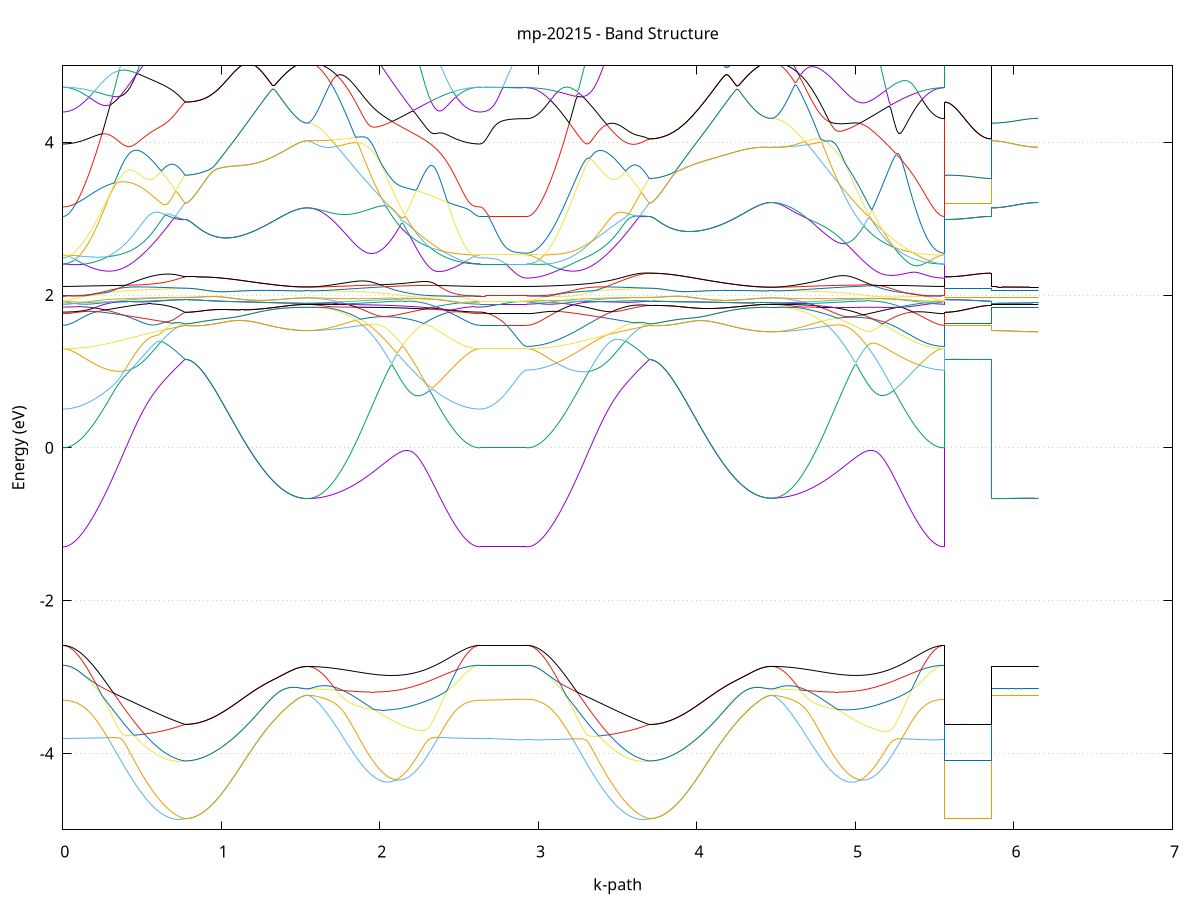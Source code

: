 set title 'mp-20215 - Band Structure'
set xlabel 'k-path'
set ylabel 'Energy (eV)'
set grid y
set yrange [-5:5]
set terminal png size 800,600
set output 'mp-20215_bands_gnuplot.png'
plot '-' using 1:2 with lines notitle, '-' using 1:2 with lines notitle, '-' using 1:2 with lines notitle, '-' using 1:2 with lines notitle, '-' using 1:2 with lines notitle, '-' using 1:2 with lines notitle, '-' using 1:2 with lines notitle, '-' using 1:2 with lines notitle, '-' using 1:2 with lines notitle, '-' using 1:2 with lines notitle, '-' using 1:2 with lines notitle, '-' using 1:2 with lines notitle, '-' using 1:2 with lines notitle, '-' using 1:2 with lines notitle, '-' using 1:2 with lines notitle, '-' using 1:2 with lines notitle, '-' using 1:2 with lines notitle, '-' using 1:2 with lines notitle, '-' using 1:2 with lines notitle, '-' using 1:2 with lines notitle, '-' using 1:2 with lines notitle, '-' using 1:2 with lines notitle, '-' using 1:2 with lines notitle, '-' using 1:2 with lines notitle, '-' using 1:2 with lines notitle, '-' using 1:2 with lines notitle, '-' using 1:2 with lines notitle, '-' using 1:2 with lines notitle, '-' using 1:2 with lines notitle, '-' using 1:2 with lines notitle, '-' using 1:2 with lines notitle, '-' using 1:2 with lines notitle, '-' using 1:2 with lines notitle, '-' using 1:2 with lines notitle, '-' using 1:2 with lines notitle, '-' using 1:2 with lines notitle, '-' using 1:2 with lines notitle, '-' using 1:2 with lines notitle, '-' using 1:2 with lines notitle, '-' using 1:2 with lines notitle, '-' using 1:2 with lines notitle, '-' using 1:2 with lines notitle, '-' using 1:2 with lines notitle, '-' using 1:2 with lines notitle, '-' using 1:2 with lines notitle, '-' using 1:2 with lines notitle, '-' using 1:2 with lines notitle, '-' using 1:2 with lines notitle, '-' using 1:2 with lines notitle, '-' using 1:2 with lines notitle, '-' using 1:2 with lines notitle, '-' using 1:2 with lines notitle, '-' using 1:2 with lines notitle, '-' using 1:2 with lines notitle, '-' using 1:2 with lines notitle, '-' using 1:2 with lines notitle, '-' using 1:2 with lines notitle, '-' using 1:2 with lines notitle, '-' using 1:2 with lines notitle, '-' using 1:2 with lines notitle, '-' using 1:2 with lines notitle, '-' using 1:2 with lines notitle, '-' using 1:2 with lines notitle, '-' using 1:2 with lines notitle
0.000000 -32.734718
0.009883 -32.734618
0.019765 -32.734618
0.029648 -32.734418
0.039531 -32.734318
0.049413 -32.734118
0.059296 -32.733818
0.069179 -32.733518
0.079061 -32.733218
0.088944 -32.732818
0.098827 -32.732418
0.108709 -32.731918
0.118592 -32.731418
0.128475 -32.730918
0.138357 -32.730318
0.148240 -32.729618
0.158123 -32.728918
0.168005 -32.728218
0.177888 -32.727518
0.187771 -32.726718
0.197653 -32.725818
0.207536 -32.725018
0.217419 -32.724118
0.227301 -32.723118
0.237184 -32.722218
0.247067 -32.721218
0.256949 -32.720118
0.266832 -32.719018
0.276715 -32.718018
0.286597 -32.716818
0.296480 -32.715718
0.306363 -32.714518
0.316245 -32.713318
0.326128 -32.712118
0.336011 -32.710818
0.345893 -32.709518
0.355776 -32.708218
0.365659 -32.706918
0.375541 -32.705618
0.385424 -32.704218
0.395306 -32.702918
0.405189 -32.701518
0.415072 -32.700118
0.424954 -32.698718
0.434837 -32.697318
0.444720 -32.695918
0.454602 -32.694518
0.464485 -32.693018
0.474368 -32.691618
0.484250 -32.690218
0.494133 -32.688718
0.504016 -32.687318
0.513898 -32.685818
0.523781 -32.684418
0.533664 -32.683018
0.543546 -32.681518
0.553429 -32.680118
0.563312 -32.678718
0.573194 -32.677318
0.583077 -32.675918
0.592960 -32.674518
0.602842 -32.673118
0.612725 -32.671718
0.622608 -32.670418
0.632490 -32.669118
0.642373 -32.667718
0.652256 -32.666418
0.662138 -32.665118
0.672021 -32.663918
0.681904 -32.662618
0.691786 -32.661418
0.701669 -32.660218
0.711552 -32.659018
0.721434 -32.657818
0.731317 -32.656718
0.741200 -32.655618
0.751082 -32.654518
0.760965 -32.653418
0.770848 -32.652318
0.770848 -32.652318
0.780730 -32.652318
0.790613 -32.652318
0.800496 -32.652218
0.810378 -32.652218
0.820261 -32.652118
0.830144 -32.651918
0.840026 -32.651818
0.849909 -32.651618
0.859792 -32.651418
0.869674 -32.651218
0.879557 -32.651018
0.889440 -32.650718
0.899322 -32.650418
0.909205 -32.650218
0.919088 -32.649818
0.928970 -32.649518
0.938853 -32.649218
0.948736 -32.648818
0.958618 -32.648418
0.968501 -32.648018
0.978384 -32.647618
0.988266 -32.647218
0.998149 -32.646718
1.008032 -32.646318
1.017914 -32.645818
1.027797 -32.645318
1.037680 -32.644818
1.047562 -32.644318
1.057445 -32.643818
1.067328 -32.643218
1.077210 -32.642718
1.087093 -32.642218
1.096975 -32.641618
1.106858 -32.641018
1.116741 -32.640518
1.126623 -32.639918
1.136506 -32.639418
1.146389 -32.638818
1.156271 -32.638218
1.166154 -32.637718
1.176037 -32.637118
1.185919 -32.636518
1.195802 -32.636018
1.205685 -32.635418
1.215567 -32.634818
1.225450 -32.634318
1.235333 -32.633718
1.245215 -32.633218
1.255098 -32.632718
1.264981 -32.632218
1.274863 -32.631618
1.284746 -32.631118
1.294629 -32.630618
1.304511 -32.630218
1.314394 -32.629718
1.324277 -32.629318
1.334159 -32.628818
1.344042 -32.628418
1.353925 -32.628018
1.363807 -32.627618
1.373690 -32.627218
1.383573 -32.626918
1.393455 -32.626518
1.403338 -32.626218
1.413221 -32.625918
1.423103 -32.625618
1.432986 -32.625418
1.442869 -32.625218
1.452751 -32.624918
1.462634 -32.624818
1.472517 -32.624618
1.482399 -32.624418
1.492282 -32.624318
1.502165 -32.624218
1.512047 -32.624118
1.521930 -32.624118
1.531813 -32.624018
1.541695 -32.624018
1.541695 -32.624018
1.551606 -32.624018
1.561516 -32.624118
1.571426 -32.624218
1.581337 -32.624418
1.591247 -32.624618
1.601158 -32.624818
1.611068 -32.625118
1.620978 -32.625418
1.630889 -32.625818
1.640799 -32.626218
1.650710 -32.626718
1.660620 -32.627218
1.670530 -32.627718
1.680441 -32.628318
1.690351 -32.628918
1.700262 -32.629618
1.710172 -32.630318
1.720082 -32.631118
1.729993 -32.631818
1.739903 -32.632718
1.749814 -32.633518
1.759724 -32.634418
1.769634 -32.635318
1.779545 -32.636318
1.789455 -32.637318
1.799365 -32.638418
1.809276 -32.639418
1.819186 -32.640518
1.829097 -32.641718
1.839007 -32.642818
1.848917 -32.644018
1.858828 -32.645318
1.868738 -32.646518
1.878649 -32.647818
1.888559 -32.649118
1.898469 -32.650418
1.908380 -32.651818
1.918290 -32.653218
1.928201 -32.654618
1.938111 -32.656018
1.948021 -32.657418
1.957932 -32.658918
1.967842 -32.660318
1.977753 -32.661818
1.987663 -32.663318
1.997573 -32.664818
2.007484 -32.666418
2.017394 -32.667918
2.027305 -32.669518
2.037215 -32.671018
2.047125 -32.672618
2.057036 -32.674218
2.066946 -32.675718
2.076856 -32.677318
2.086767 -32.678918
2.096677 -32.680518
2.106588 -32.682018
2.116498 -32.683618
2.126408 -32.685218
2.136319 -32.686818
2.146229 -32.688318
2.156140 -32.689918
2.166050 -32.691418
2.175960 -32.693018
2.185871 -32.694518
2.195781 -32.696018
2.205692 -32.697518
2.215602 -32.699018
2.225512 -32.700518
2.235423 -32.702018
2.245333 -32.703418
2.255244 -32.704818
2.265154 -32.706218
2.275064 -32.707618
2.284975 -32.708918
2.294885 -32.710218
2.304796 -32.711618
2.314706 -32.712818
2.324616 -32.714118
2.334527 -32.715318
2.344437 -32.716518
2.354347 -32.717718
2.364258 -32.718818
2.374168 -32.719918
2.384079 -32.721018
2.393989 -32.722018
2.403899 -32.723018
2.413810 -32.723918
2.423720 -32.724918
2.433631 -32.725718
2.443541 -32.726618
2.453451 -32.727418
2.463362 -32.728218
2.473272 -32.728918
2.483183 -32.729618
2.493093 -32.730218
2.503003 -32.730818
2.512914 -32.731418
2.522824 -32.731918
2.532735 -32.732418
2.542645 -32.732818
2.552555 -32.733218
2.562466 -32.733518
2.572376 -32.733818
2.582287 -32.734118
2.592197 -32.734318
2.602107 -32.734418
2.612018 -32.734618
2.621928 -32.734618
2.631838 -32.734618
2.631838 -32.734618
2.641717 -32.734718
2.651596 -32.734618
2.661475 -32.734718
2.671354 -32.734618
2.681233 -32.734618
2.691112 -32.734618
2.700991 -32.734618
2.710870 -32.734618
2.720749 -32.734618
2.730628 -32.734718
2.740507 -32.734718
2.750386 -32.734718
2.760265 -32.734718
2.770144 -32.734718
2.780023 -32.734718
2.789902 -32.734618
2.799781 -32.734718
2.809660 -32.734718
2.819539 -32.734718
2.829418 -32.734718
2.839297 -32.734718
2.849176 -32.734718
2.859055 -32.734718
2.868934 -32.734718
2.878813 -32.734718
2.888692 -32.734718
2.898571 -32.734718
2.908450 -32.734718
2.918329 -32.734718
2.928208 -32.734718
2.928208 -32.734718
2.938091 -32.734618
2.947973 -32.734618
2.957856 -32.734518
2.967739 -32.734318
2.977621 -32.734118
2.987504 -32.733818
2.997387 -32.733518
3.007269 -32.733218
3.017152 -32.732818
3.027034 -32.732418
3.036917 -32.731918
3.046800 -32.731418
3.056682 -32.730918
3.066565 -32.730318
3.076448 -32.729618
3.086330 -32.729018
3.096213 -32.728218
3.106096 -32.727518
3.115978 -32.726718
3.125861 -32.725918
3.135744 -32.725018
3.145626 -32.724118
3.155509 -32.723118
3.165392 -32.722218
3.175274 -32.721218
3.185157 -32.720118
3.195040 -32.719118
3.204922 -32.717918
3.214805 -32.716818
3.224688 -32.715718
3.234570 -32.714518
3.244453 -32.713318
3.254336 -32.712118
3.264218 -32.710818
3.274101 -32.709518
3.283984 -32.708218
3.293866 -32.706918
3.303749 -32.705618
3.313632 -32.704318
3.323514 -32.702918
3.333397 -32.701518
3.343280 -32.700118
3.353162 -32.698718
3.363045 -32.697318
3.372928 -32.695918
3.382810 -32.694518
3.392693 -32.693018
3.402576 -32.691618
3.412458 -32.690218
3.422341 -32.688718
3.432224 -32.687318
3.442106 -32.685818
3.451989 -32.684418
3.461872 -32.683018
3.471754 -32.681518
3.481637 -32.680118
3.491520 -32.678718
3.501402 -32.677318
3.511285 -32.675918
3.521168 -32.674518
3.531050 -32.673118
3.540933 -32.671718
3.550816 -32.670418
3.560698 -32.669118
3.570581 -32.667718
3.580464 -32.666418
3.590346 -32.665118
3.600229 -32.663918
3.610112 -32.662618
3.619994 -32.661418
3.629877 -32.660218
3.639760 -32.659018
3.649642 -32.657818
3.659525 -32.656718
3.669408 -32.655618
3.679290 -32.654518
3.689173 -32.653418
3.699056 -32.652318
3.699056 -32.652318
3.708938 -32.652318
3.718821 -32.652318
3.728704 -32.652218
3.738586 -32.652218
3.748469 -32.652118
3.758351 -32.651918
3.768234 -32.651818
3.778117 -32.651618
3.787999 -32.651418
3.797882 -32.651218
3.807765 -32.651018
3.817647 -32.650718
3.827530 -32.650518
3.837413 -32.650218
3.847295 -32.649918
3.857178 -32.649518
3.867061 -32.649218
3.876943 -32.648818
3.886826 -32.648418
3.896709 -32.648018
3.906591 -32.647618
3.916474 -32.647218
3.926357 -32.646718
3.936239 -32.646318
3.946122 -32.645818
3.956005 -32.645318
3.965887 -32.644818
3.975770 -32.644318
3.985653 -32.643818
3.995535 -32.643218
4.005418 -32.642718
4.015301 -32.642218
4.025183 -32.641618
4.035066 -32.641018
4.044949 -32.640518
4.054831 -32.639918
4.064714 -32.639418
4.074597 -32.638818
4.084479 -32.638218
4.094362 -32.637618
4.104245 -32.637118
4.114127 -32.636518
4.124010 -32.635918
4.133893 -32.635418
4.143775 -32.634818
4.153658 -32.634318
4.163541 -32.633718
4.173423 -32.633218
4.183306 -32.632718
4.193189 -32.632118
4.203071 -32.631618
4.212954 -32.631118
4.222837 -32.630618
4.232719 -32.630218
4.242602 -32.629718
4.252485 -32.629318
4.262367 -32.628818
4.272250 -32.628418
4.282133 -32.628018
4.292015 -32.627618
4.301898 -32.627218
4.311781 -32.626918
4.321663 -32.626518
4.331546 -32.626218
4.341429 -32.625918
4.351311 -32.625618
4.361194 -32.625418
4.371077 -32.625218
4.380959 -32.624918
4.390842 -32.624718
4.400725 -32.624618
4.410607 -32.624418
4.420490 -32.624318
4.430373 -32.624218
4.440255 -32.624118
4.450138 -32.624118
4.460020 -32.624018
4.469903 -32.624018
4.469903 -32.624018
4.479814 -32.624018
4.489724 -32.624118
4.499634 -32.624218
4.509545 -32.624418
4.519455 -32.624618
4.529366 -32.624818
4.539276 -32.625118
4.549186 -32.625418
4.559097 -32.625818
4.569007 -32.626218
4.578917 -32.626718
4.588828 -32.627218
4.598738 -32.627718
4.608649 -32.628318
4.618559 -32.628918
4.628469 -32.629618
4.638380 -32.630318
4.648290 -32.631118
4.658201 -32.631818
4.668111 -32.632718
4.678021 -32.633518
4.687932 -32.634418
4.697842 -32.635318
4.707753 -32.636318
4.717663 -32.637318
4.727573 -32.638418
4.737484 -32.639418
4.747394 -32.640518
4.757305 -32.641718
4.767215 -32.642818
4.777125 -32.644018
4.787036 -32.645318
4.796946 -32.646518
4.806857 -32.647818
4.816767 -32.649118
4.826677 -32.650418
4.836588 -32.651818
4.846498 -32.653218
4.856408 -32.654518
4.866319 -32.656018
4.876229 -32.657418
4.886140 -32.658918
4.896050 -32.660318
4.905960 -32.661818
4.915871 -32.663318
4.925781 -32.664818
4.935692 -32.666418
4.945602 -32.667918
4.955512 -32.669518
4.965423 -32.671018
4.975333 -32.672618
4.985244 -32.674118
4.995154 -32.675718
5.005064 -32.677318
5.014975 -32.678918
5.024885 -32.680518
5.034796 -32.682018
5.044706 -32.683618
5.054616 -32.685218
5.064527 -32.686818
5.074437 -32.688318
5.084348 -32.689918
5.094258 -32.691418
5.104168 -32.693018
5.114079 -32.694518
5.123989 -32.696018
5.133899 -32.697518
5.143810 -32.699018
5.153720 -32.700518
5.163631 -32.701918
5.173541 -32.703418
5.183451 -32.704818
5.193362 -32.706218
5.203272 -32.707618
5.213183 -32.708918
5.223093 -32.710318
5.233003 -32.711618
5.242914 -32.712818
5.252824 -32.714118
5.262735 -32.715318
5.272645 -32.716518
5.282555 -32.717718
5.292466 -32.718818
5.302376 -32.719918
5.312287 -32.721018
5.322197 -32.722018
5.332107 -32.723018
5.342018 -32.723918
5.351928 -32.724918
5.361839 -32.725818
5.371749 -32.726618
5.381659 -32.727418
5.391570 -32.728218
5.401480 -32.728918
5.411390 -32.729618
5.421301 -32.730218
5.431211 -32.730818
5.441122 -32.731418
5.451032 -32.731918
5.460942 -32.732418
5.470853 -32.732818
5.480763 -32.733218
5.490674 -32.733518
5.500584 -32.733818
5.510494 -32.734118
5.520405 -32.734318
5.530315 -32.734518
5.540226 -32.734618
5.550136 -32.734618
5.560046 -32.734718
5.560046 -32.652318
5.569925 -32.652318
5.579804 -32.652318
5.589683 -32.652318
5.599562 -32.652318
5.609441 -32.652318
5.619320 -32.652318
5.629199 -32.652318
5.639078 -32.652318
5.648957 -32.652318
5.658836 -32.652318
5.668715 -32.652318
5.678594 -32.652318
5.688473 -32.652318
5.698352 -32.652318
5.708231 -32.652318
5.718110 -32.652318
5.727989 -32.652318
5.737868 -32.652318
5.747747 -32.652318
5.757626 -32.652318
5.767505 -32.652318
5.777384 -32.652318
5.787263 -32.652318
5.797142 -32.652318
5.807021 -32.652318
5.816900 -32.652318
5.826779 -32.652318
5.836658 -32.652318
5.846537 -32.652318
5.856416 -32.652318
5.856416 -32.624018
5.866295 -32.624018
5.876174 -32.624018
5.886053 -32.624018
5.895932 -32.624018
5.905811 -32.624018
5.915690 -32.624018
5.925569 -32.624018
5.935448 -32.624018
5.945327 -32.624018
5.955206 -32.624018
5.965085 -32.624018
5.974964 -32.624018
5.984842 -32.624018
5.994721 -32.624018
6.004600 -32.624018
6.014479 -32.624018
6.024358 -32.624018
6.034237 -32.624018
6.044116 -32.624018
6.053995 -32.624018
6.063874 -32.624018
6.073753 -32.624018
6.083632 -32.624018
6.093511 -32.624018
6.103390 -32.624018
6.113269 -32.624018
6.123148 -32.624018
6.133027 -32.624018
6.142906 -32.624018
6.152785 -32.624018
e
0.000000 -32.633218
0.009883 -32.633218
0.019765 -32.633218
0.029648 -32.633218
0.039531 -32.633218
0.049413 -32.633118
0.059296 -32.633118
0.069179 -32.633118
0.079061 -32.633018
0.088944 -32.633018
0.098827 -32.633018
0.108709 -32.632918
0.118592 -32.632918
0.128475 -32.632818
0.138357 -32.632718
0.148240 -32.632718
0.158123 -32.632618
0.168005 -32.632618
0.177888 -32.632518
0.187771 -32.632418
0.197653 -32.632418
0.207536 -32.632318
0.217419 -32.632318
0.227301 -32.632218
0.237184 -32.632118
0.247067 -32.632118
0.256949 -32.632018
0.266832 -32.632018
0.276715 -32.632018
0.286597 -32.631918
0.296480 -32.631918
0.306363 -32.631918
0.316245 -32.631918
0.326128 -32.631918
0.336011 -32.631918
0.345893 -32.631918
0.355776 -32.632018
0.365659 -32.632018
0.375541 -32.632118
0.385424 -32.632118
0.395306 -32.632218
0.405189 -32.632318
0.415072 -32.632518
0.424954 -32.632618
0.434837 -32.632718
0.444720 -32.632918
0.454602 -32.633118
0.464485 -32.633318
0.474368 -32.633618
0.484250 -32.633818
0.494133 -32.634118
0.504016 -32.634418
0.513898 -32.634718
0.523781 -32.635118
0.533664 -32.635418
0.543546 -32.635818
0.553429 -32.636218
0.563312 -32.636718
0.573194 -32.637218
0.583077 -32.637718
0.592960 -32.638218
0.602842 -32.638718
0.612725 -32.639318
0.622608 -32.639918
0.632490 -32.640618
0.642373 -32.641218
0.652256 -32.641918
0.662138 -32.642618
0.672021 -32.643418
0.681904 -32.644118
0.691786 -32.644918
0.701669 -32.645818
0.711552 -32.646618
0.721434 -32.647518
0.731317 -32.648418
0.741200 -32.649418
0.751082 -32.650318
0.760965 -32.651318
0.770848 -32.652318
0.770848 -32.652318
0.780730 -32.652318
0.790613 -32.652318
0.800496 -32.652218
0.810378 -32.652218
0.820261 -32.652118
0.830144 -32.651918
0.840026 -32.651818
0.849909 -32.651618
0.859792 -32.651418
0.869674 -32.651218
0.879557 -32.651018
0.889440 -32.650718
0.899322 -32.650418
0.909205 -32.650218
0.919088 -32.649818
0.928970 -32.649518
0.938853 -32.649218
0.948736 -32.648818
0.958618 -32.648418
0.968501 -32.648018
0.978384 -32.647618
0.988266 -32.647218
0.998149 -32.646718
1.008032 -32.646218
1.017914 -32.645818
1.027797 -32.645318
1.037680 -32.644818
1.047562 -32.644318
1.057445 -32.643818
1.067328 -32.643218
1.077210 -32.642718
1.087093 -32.642218
1.096975 -32.641618
1.106858 -32.641118
1.116741 -32.640518
1.126623 -32.639918
1.136506 -32.639318
1.146389 -32.638818
1.156271 -32.638218
1.166154 -32.637618
1.176037 -32.637118
1.185919 -32.636518
1.195802 -32.636018
1.205685 -32.635418
1.215567 -32.634818
1.225450 -32.634318
1.235333 -32.633718
1.245215 -32.633218
1.255098 -32.632718
1.264981 -32.632218
1.274863 -32.631618
1.284746 -32.631118
1.294629 -32.630618
1.304511 -32.630218
1.314394 -32.629718
1.324277 -32.629218
1.334159 -32.628818
1.344042 -32.628418
1.353925 -32.628018
1.363807 -32.627618
1.373690 -32.627218
1.383573 -32.626918
1.393455 -32.626518
1.403338 -32.626218
1.413221 -32.625918
1.423103 -32.625618
1.432986 -32.625418
1.442869 -32.625218
1.452751 -32.624918
1.462634 -32.624818
1.472517 -32.624618
1.482399 -32.624418
1.492282 -32.624318
1.502165 -32.624218
1.512047 -32.624118
1.521930 -32.624118
1.531813 -32.624018
1.541695 -32.624018
1.541695 -32.624018
1.551606 -32.624018
1.561516 -32.624018
1.571426 -32.624018
1.581337 -32.624018
1.591247 -32.624018
1.601158 -32.624118
1.611068 -32.624118
1.620978 -32.624118
1.630889 -32.624118
1.640799 -32.624118
1.650710 -32.624118
1.660620 -32.624218
1.670530 -32.624218
1.680441 -32.624218
1.690351 -32.624318
1.700262 -32.624318
1.710172 -32.624318
1.720082 -32.624418
1.729993 -32.624418
1.739903 -32.624518
1.749814 -32.624518
1.759724 -32.624518
1.769634 -32.624618
1.779545 -32.624718
1.789455 -32.624718
1.799365 -32.624818
1.809276 -32.624818
1.819186 -32.624918
1.829097 -32.625018
1.839007 -32.625118
1.848917 -32.625118
1.858828 -32.625218
1.868738 -32.625318
1.878649 -32.625418
1.888559 -32.625418
1.898469 -32.625518
1.908380 -32.625618
1.918290 -32.625718
1.928201 -32.625818
1.938111 -32.625918
1.948021 -32.626018
1.957932 -32.626118
1.967842 -32.626218
1.977753 -32.626318
1.987663 -32.626418
1.997573 -32.626518
2.007484 -32.626618
2.017394 -32.626818
2.027305 -32.626918
2.037215 -32.627018
2.047125 -32.627118
2.057036 -32.627318
2.066946 -32.627418
2.076856 -32.627518
2.086767 -32.627618
2.096677 -32.627818
2.106588 -32.627918
2.116498 -32.628018
2.126408 -32.628218
2.136319 -32.628318
2.146229 -32.628518
2.156140 -32.628618
2.166050 -32.628718
2.175960 -32.628918
2.185871 -32.629018
2.195781 -32.629218
2.205692 -32.629318
2.215602 -32.629418
2.225512 -32.629618
2.235423 -32.629718
2.245333 -32.629918
2.255244 -32.630018
2.265154 -32.630118
2.275064 -32.630318
2.284975 -32.630418
2.294885 -32.630618
2.304796 -32.630718
2.314706 -32.630818
2.324616 -32.631018
2.334527 -32.631118
2.344437 -32.631218
2.354347 -32.631318
2.364258 -32.631418
2.374168 -32.631618
2.384079 -32.631718
2.393989 -32.631818
2.403899 -32.631918
2.413810 -32.632018
2.423720 -32.632118
2.433631 -32.632218
2.443541 -32.632318
2.453451 -32.632418
2.463362 -32.632518
2.473272 -32.632618
2.483183 -32.632618
2.493093 -32.632718
2.503003 -32.632718
2.512914 -32.632818
2.522824 -32.632918
2.532735 -32.632918
2.542645 -32.633018
2.552555 -32.633018
2.562466 -32.633118
2.572376 -32.633118
2.582287 -32.633118
2.592197 -32.633218
2.602107 -32.633218
2.612018 -32.633218
2.621928 -32.633218
2.631838 -32.633218
2.631838 -32.633218
2.641717 -32.633218
2.651596 -32.633218
2.661475 -32.633218
2.671354 -32.633218
2.681233 -32.633218
2.691112 -32.633218
2.700991 -32.633218
2.710870 -32.633218
2.720749 -32.633218
2.730628 -32.633218
2.740507 -32.633218
2.750386 -32.633218
2.760265 -32.633218
2.770144 -32.633218
2.780023 -32.633218
2.789902 -32.633218
2.799781 -32.633218
2.809660 -32.633218
2.819539 -32.633218
2.829418 -32.633218
2.839297 -32.633218
2.849176 -32.633218
2.859055 -32.633218
2.868934 -32.633218
2.878813 -32.633218
2.888692 -32.633218
2.898571 -32.633218
2.908450 -32.633218
2.918329 -32.633218
2.928208 -32.633218
2.928208 -32.633218
2.938091 -32.633218
2.947973 -32.633218
2.957856 -32.633218
2.967739 -32.633218
2.977621 -32.633218
2.987504 -32.633118
2.997387 -32.633118
3.007269 -32.633118
3.017152 -32.633018
3.027034 -32.633018
3.036917 -32.632918
3.046800 -32.632918
3.056682 -32.632818
3.066565 -32.632818
3.076448 -32.632718
3.086330 -32.632618
3.096213 -32.632618
3.106096 -32.632518
3.115978 -32.632418
3.125861 -32.632418
3.135744 -32.632318
3.145626 -32.632318
3.155509 -32.632218
3.165392 -32.632118
3.175274 -32.632118
3.185157 -32.632018
3.195040 -32.632018
3.204922 -32.632018
3.214805 -32.631918
3.224688 -32.631918
3.234570 -32.631918
3.244453 -32.631918
3.254336 -32.631918
3.264218 -32.631918
3.274101 -32.631918
3.283984 -32.632018
3.293866 -32.632018
3.303749 -32.632118
3.313632 -32.632118
3.323514 -32.632218
3.333397 -32.632318
3.343280 -32.632418
3.353162 -32.632618
3.363045 -32.632818
3.372928 -32.632918
3.382810 -32.633118
3.392693 -32.633318
3.402576 -32.633618
3.412458 -32.633818
3.422341 -32.634118
3.432224 -32.634418
3.442106 -32.634718
3.451989 -32.635118
3.461872 -32.635418
3.471754 -32.635818
3.481637 -32.636318
3.491520 -32.636718
3.501402 -32.637218
3.511285 -32.637718
3.521168 -32.638218
3.531050 -32.638718
3.540933 -32.639318
3.550816 -32.639918
3.560698 -32.640618
3.570581 -32.641218
3.580464 -32.641918
3.590346 -32.642618
3.600229 -32.643418
3.610112 -32.644118
3.619994 -32.644918
3.629877 -32.645818
3.639760 -32.646618
3.649642 -32.647518
3.659525 -32.648418
3.669408 -32.649418
3.679290 -32.650318
3.689173 -32.651318
3.699056 -32.652318
3.699056 -32.652318
3.708938 -32.652318
3.718821 -32.652318
3.728704 -32.652218
3.738586 -32.652218
3.748469 -32.652118
3.758351 -32.651918
3.768234 -32.651818
3.778117 -32.651618
3.787999 -32.651418
3.797882 -32.651218
3.807765 -32.651018
3.817647 -32.650718
3.827530 -32.650518
3.837413 -32.650218
3.847295 -32.649918
3.857178 -32.649518
3.867061 -32.649118
3.876943 -32.648818
3.886826 -32.648418
3.896709 -32.648018
3.906591 -32.647618
3.916474 -32.647218
3.926357 -32.646718
3.936239 -32.646318
3.946122 -32.645818
3.956005 -32.645318
3.965887 -32.644818
3.975770 -32.644318
3.985653 -32.643818
3.995535 -32.643218
4.005418 -32.642718
4.015301 -32.642218
4.025183 -32.641618
4.035066 -32.641018
4.044949 -32.640518
4.054831 -32.639918
4.064714 -32.639418
4.074597 -32.638818
4.084479 -32.638218
4.094362 -32.637718
4.104245 -32.637118
4.114127 -32.636518
4.124010 -32.635918
4.133893 -32.635418
4.143775 -32.634818
4.153658 -32.634318
4.163541 -32.633718
4.173423 -32.633218
4.183306 -32.632718
4.193189 -32.632118
4.203071 -32.631618
4.212954 -32.631118
4.222837 -32.630618
4.232719 -32.630118
4.242602 -32.629718
4.252485 -32.629218
4.262367 -32.628818
4.272250 -32.628418
4.282133 -32.628018
4.292015 -32.627618
4.301898 -32.627218
4.311781 -32.626918
4.321663 -32.626518
4.331546 -32.626218
4.341429 -32.625918
4.351311 -32.625618
4.361194 -32.625418
4.371077 -32.625218
4.380959 -32.624918
4.390842 -32.624818
4.400725 -32.624618
4.410607 -32.624418
4.420490 -32.624318
4.430373 -32.624218
4.440255 -32.624118
4.450138 -32.624118
4.460020 -32.624018
4.469903 -32.624018
4.469903 -32.624018
4.479814 -32.624018
4.489724 -32.624018
4.499634 -32.624018
4.509545 -32.624018
4.519455 -32.624018
4.529366 -32.624118
4.539276 -32.624118
4.549186 -32.624118
4.559097 -32.624118
4.569007 -32.624118
4.578917 -32.624118
4.588828 -32.624218
4.598738 -32.624218
4.608649 -32.624218
4.618559 -32.624318
4.628469 -32.624318
4.638380 -32.624318
4.648290 -32.624418
4.658201 -32.624418
4.668111 -32.624518
4.678021 -32.624518
4.687932 -32.624618
4.697842 -32.624618
4.707753 -32.624718
4.717663 -32.624718
4.727573 -32.624818
4.737484 -32.624818
4.747394 -32.624918
4.757305 -32.625018
4.767215 -32.625018
4.777125 -32.625118
4.787036 -32.625218
4.796946 -32.625318
4.806857 -32.625418
4.816767 -32.625418
4.826677 -32.625518
4.836588 -32.625618
4.846498 -32.625718
4.856408 -32.625818
4.866319 -32.625918
4.876229 -32.626018
4.886140 -32.626118
4.896050 -32.626218
4.905960 -32.626318
4.915871 -32.626418
4.925781 -32.626518
4.935692 -32.626618
4.945602 -32.626818
4.955512 -32.626918
4.965423 -32.627018
4.975333 -32.627118
4.985244 -32.627318
4.995154 -32.627418
5.005064 -32.627518
5.014975 -32.627618
5.024885 -32.627818
5.034796 -32.627918
5.044706 -32.628018
5.054616 -32.628218
5.064527 -32.628318
5.074437 -32.628518
5.084348 -32.628618
5.094258 -32.628718
5.104168 -32.628918
5.114079 -32.629018
5.123989 -32.629218
5.133899 -32.629318
5.143810 -32.629418
5.153720 -32.629618
5.163631 -32.629718
5.173541 -32.629918
5.183451 -32.630018
5.193362 -32.630118
5.203272 -32.630318
5.213183 -32.630418
5.223093 -32.630518
5.233003 -32.630718
5.242914 -32.630818
5.252824 -32.630918
5.262735 -32.631118
5.272645 -32.631218
5.282555 -32.631318
5.292466 -32.631418
5.302376 -32.631618
5.312287 -32.631718
5.322197 -32.631818
5.332107 -32.631918
5.342018 -32.632018
5.351928 -32.632118
5.361839 -32.632218
5.371749 -32.632318
5.381659 -32.632418
5.391570 -32.632518
5.401480 -32.632618
5.411390 -32.632618
5.421301 -32.632718
5.431211 -32.632818
5.441122 -32.632818
5.451032 -32.632918
5.460942 -32.633018
5.470853 -32.633018
5.480763 -32.633018
5.490674 -32.633118
5.500584 -32.633118
5.510494 -32.633218
5.520405 -32.633218
5.530315 -32.633218
5.540226 -32.633218
5.550136 -32.633218
5.560046 -32.633218
5.560046 -32.652318
5.569925 -32.652318
5.579804 -32.652318
5.589683 -32.652318
5.599562 -32.652318
5.609441 -32.652318
5.619320 -32.652318
5.629199 -32.652318
5.639078 -32.652318
5.648957 -32.652318
5.658836 -32.652318
5.668715 -32.652318
5.678594 -32.652318
5.688473 -32.652318
5.698352 -32.652318
5.708231 -32.652318
5.718110 -32.652318
5.727989 -32.652318
5.737868 -32.652318
5.747747 -32.652318
5.757626 -32.652318
5.767505 -32.652318
5.777384 -32.652318
5.787263 -32.652318
5.797142 -32.652318
5.807021 -32.652318
5.816900 -32.652318
5.826779 -32.652318
5.836658 -32.652318
5.846537 -32.652318
5.856416 -32.652318
5.856416 -32.624018
5.866295 -32.624018
5.876174 -32.624018
5.886053 -32.624018
5.895932 -32.624018
5.905811 -32.624018
5.915690 -32.624018
5.925569 -32.624018
5.935448 -32.624018
5.945327 -32.624018
5.955206 -32.624018
5.965085 -32.624018
5.974964 -32.624018
5.984842 -32.624018
5.994721 -32.624018
6.004600 -32.624018
6.014479 -32.624018
6.024358 -32.624018
6.034237 -32.624018
6.044116 -32.624018
6.053995 -32.624018
6.063874 -32.624018
6.073753 -32.624018
6.083632 -32.624018
6.093511 -32.624018
6.103390 -32.624018
6.113269 -32.624018
6.123148 -32.624018
6.133027 -32.624018
6.142906 -32.624018
6.152785 -32.624018
e
0.000000 -16.919518
0.009883 -16.919618
0.019765 -16.919618
0.029648 -16.919718
0.039531 -16.919918
0.049413 -16.920018
0.059296 -16.920318
0.069179 -16.920618
0.079061 -16.920918
0.088944 -16.921418
0.098827 -16.921918
0.108709 -16.922518
0.118592 -16.923218
0.128475 -16.924018
0.138357 -16.924918
0.148240 -16.926018
0.158123 -16.927218
0.168005 -16.928718
0.177888 -16.930318
0.187771 -16.932118
0.197653 -16.934218
0.207536 -16.936618
0.217419 -16.939218
0.227301 -16.942218
0.237184 -16.945418
0.247067 -16.949118
0.256949 -16.953118
0.266832 -16.957518
0.276715 -16.962418
0.286597 -16.967718
0.296480 -16.973418
0.306363 -16.979718
0.316245 -16.987218
0.326128 -17.002318
0.336011 -17.017318
0.345893 -17.032218
0.355776 -17.046918
0.365659 -17.061418
0.375541 -17.075818
0.385424 -17.090018
0.395306 -17.104018
0.405189 -17.117818
0.415072 -17.131418
0.424954 -17.144718
0.434837 -17.157718
0.444720 -17.170418
0.454602 -17.182918
0.464485 -17.195118
0.474368 -17.206918
0.484250 -17.218418
0.494133 -17.229618
0.504016 -17.240418
0.513898 -17.250818
0.523781 -17.260918
0.533664 -17.270618
0.543546 -17.279918
0.553429 -17.288818
0.563312 -17.297318
0.573194 -17.305418
0.583077 -17.313018
0.592960 -17.320218
0.602842 -17.327018
0.612725 -17.333318
0.622608 -17.339218
0.632490 -17.344618
0.642373 -17.349618
0.652256 -17.354018
0.662138 -17.358018
0.672021 -17.361618
0.681904 -17.364618
0.691786 -17.367218
0.701669 -17.369318
0.711552 -17.370918
0.721434 -17.372018
0.731317 -17.372618
0.741200 -17.372718
0.751082 -17.372418
0.760965 -17.371518
0.770848 -17.370218
0.770848 -17.370218
0.780730 -17.370118
0.790613 -17.369618
0.800496 -17.368918
0.810378 -17.367818
0.820261 -17.366518
0.830144 -17.364918
0.840026 -17.363018
0.849909 -17.360718
0.859792 -17.358218
0.869674 -17.355518
0.879557 -17.352418
0.889440 -17.349018
0.899322 -17.345418
0.909205 -17.341518
0.919088 -17.337318
0.928970 -17.332918
0.938853 -17.328118
0.948736 -17.323218
0.958618 -17.317918
0.968501 -17.312518
0.978384 -17.306718
0.988266 -17.300818
0.998149 -17.294618
1.008032 -17.288218
1.017914 -17.281518
1.027797 -17.274718
1.037680 -17.267618
1.047562 -17.260418
1.057445 -17.252918
1.067328 -17.245318
1.077210 -17.237518
1.087093 -17.229618
1.096975 -17.221518
1.106858 -17.213218
1.116741 -17.204918
1.126623 -17.196418
1.136506 -17.187818
1.146389 -17.179218
1.156271 -17.170518
1.166154 -17.161718
1.176037 -17.152918
1.185919 -17.144018
1.195802 -17.135218
1.205685 -17.126318
1.215567 -17.117518
1.225450 -17.108818
1.235333 -17.100118
1.245215 -17.091618
1.255098 -17.083218
1.264981 -17.074918
1.274863 -17.066918
1.284746 -17.059018
1.294629 -17.051418
1.304511 -17.044018
1.314394 -17.037018
1.324277 -17.030318
1.334159 -17.023918
1.344042 -17.017918
1.353925 -17.012318
1.363807 -17.007118
1.373690 -17.002318
1.383573 -16.997918
1.393455 -16.994018
1.403338 -16.990418
1.413221 -16.987318
1.423103 -16.984618
1.432986 -16.982218
1.442869 -16.980118
1.452751 -16.978318
1.462634 -16.976918
1.472517 -16.975618
1.482399 -16.974618
1.492282 -16.973818
1.502165 -16.973218
1.512047 -16.972718
1.521930 -16.972418
1.531813 -16.972218
1.541695 -16.972218
1.541695 -16.972218
1.551606 -16.972418
1.561516 -16.973018
1.571426 -16.974118
1.581337 -16.975518
1.591247 -16.977318
1.601158 -16.979518
1.611068 -16.982118
1.620978 -16.984918
1.630889 -16.988018
1.640799 -16.991418
1.650710 -16.995018
1.660620 -16.998818
1.670530 -17.002818
1.680441 -17.006818
1.690351 -17.011018
1.700262 -17.015318
1.710172 -17.019618
1.720082 -17.023918
1.729993 -17.028218
1.739903 -17.032518
1.749814 -17.036718
1.759724 -17.040818
1.769634 -17.044918
1.779545 -17.048818
1.789455 -17.052618
1.799365 -17.056218
1.809276 -17.059718
1.819186 -17.063018
1.829097 -17.066118
1.839007 -17.069018
1.848917 -17.071618
1.858828 -17.074118
1.868738 -17.076318
1.878649 -17.078218
1.888559 -17.079918
1.898469 -17.081418
1.908380 -17.082618
1.918290 -17.083518
1.928201 -17.084118
1.938111 -17.084418
1.948021 -17.084518
1.957932 -17.084318
1.967842 -17.083818
1.977753 -17.083118
1.987663 -17.082018
1.997573 -17.080718
2.007484 -17.079118
2.017394 -17.077218
2.027305 -17.075118
2.037215 -17.072818
2.047125 -17.070218
2.057036 -17.067318
2.066946 -17.064218
2.076856 -17.060918
2.086767 -17.057418
2.096677 -17.053818
2.106588 -17.049918
2.116498 -17.045918
2.126408 -17.041718
2.136319 -17.037418
2.146229 -17.033018
2.156140 -17.028518
2.166050 -17.024018
2.175960 -17.019418
2.185871 -17.014718
2.195781 -17.010018
2.205692 -17.005418
2.215602 -17.000718
2.225512 -16.996118
2.235423 -16.991618
2.245333 -16.987118
2.255244 -16.982818
2.265154 -16.978518
2.275064 -16.974418
2.284975 -16.970418
2.294885 -16.966618
2.304796 -16.962918
2.314706 -16.959418
2.324616 -16.956118
2.334527 -16.952918
2.344437 -16.949918
2.354347 -16.947118
2.364258 -16.944518
2.374168 -16.942018
2.384079 -16.939718
2.393989 -16.937618
2.403899 -16.935618
2.413810 -16.933818
2.423720 -16.932218
2.433631 -16.930718
2.443541 -16.929318
2.453451 -16.928018
2.463362 -16.926918
2.473272 -16.925918
2.483183 -16.925018
2.493093 -16.924118
2.503003 -16.923418
2.512914 -16.922818
2.522824 -16.922218
2.532735 -16.921718
2.542645 -16.921218
2.552555 -16.920918
2.562466 -16.920518
2.572376 -16.920318
2.582287 -16.920018
2.592197 -16.919918
2.602107 -16.919718
2.612018 -16.919618
2.621928 -16.919618
2.631838 -16.919518
2.631838 -16.919518
2.641717 -16.919518
2.651596 -16.919518
2.661475 -16.919518
2.671354 -16.919518
2.681233 -16.919518
2.691112 -16.919518
2.700991 -16.919518
2.710870 -16.919518
2.720749 -16.919518
2.730628 -16.919518
2.740507 -16.919518
2.750386 -16.919518
2.760265 -16.919518
2.770144 -16.919518
2.780023 -16.919518
2.789902 -16.919518
2.799781 -16.919518
2.809660 -16.919518
2.819539 -16.919518
2.829418 -16.919518
2.839297 -16.919518
2.849176 -16.919518
2.859055 -16.919518
2.868934 -16.919518
2.878813 -16.919518
2.888692 -16.919518
2.898571 -16.919518
2.908450 -16.919518
2.918329 -16.919518
2.928208 -16.919518
2.928208 -16.919518
2.938091 -16.919618
2.947973 -16.919618
2.957856 -16.919718
2.967739 -16.919818
2.977621 -16.920018
2.987504 -16.920318
2.997387 -16.920618
3.007269 -16.920918
3.017152 -16.921318
3.027034 -16.921918
3.036917 -16.922418
3.046800 -16.923118
3.056682 -16.924018
3.066565 -16.924918
3.076448 -16.926018
3.086330 -16.927218
3.096213 -16.928718
3.106096 -16.930318
3.115978 -16.932118
3.125861 -16.934218
3.135744 -16.936618
3.145626 -16.939218
3.155509 -16.942218
3.165392 -16.945418
3.175274 -16.949118
3.185157 -16.953118
3.195040 -16.957518
3.204922 -16.962418
3.214805 -16.967718
3.224688 -16.973418
3.234570 -16.979618
3.244453 -16.987218
3.254336 -17.002318
3.264218 -17.017318
3.274101 -17.032218
3.283984 -17.046918
3.293866 -17.061518
3.303749 -17.075918
3.313632 -17.090118
3.323514 -17.104118
3.333397 -17.117818
3.343280 -17.131418
3.353162 -17.144718
3.363045 -17.157718
3.372928 -17.170418
3.382810 -17.182918
3.392693 -17.195118
3.402576 -17.206918
3.412458 -17.218418
3.422341 -17.229618
3.432224 -17.240418
3.442106 -17.250818
3.451989 -17.260918
3.461872 -17.270618
3.471754 -17.279918
3.481637 -17.288818
3.491520 -17.297318
3.501402 -17.305418
3.511285 -17.313018
3.521168 -17.320218
3.531050 -17.327018
3.540933 -17.333318
3.550816 -17.339218
3.560698 -17.344618
3.570581 -17.349618
3.580464 -17.354018
3.590346 -17.358018
3.600229 -17.361618
3.610112 -17.364618
3.619994 -17.367218
3.629877 -17.369318
3.639760 -17.370918
3.649642 -17.372018
3.659525 -17.372618
3.669408 -17.372718
3.679290 -17.372418
3.689173 -17.371518
3.699056 -17.370218
3.699056 -17.370218
3.708938 -17.370118
3.718821 -17.369618
3.728704 -17.368918
3.738586 -17.367818
3.748469 -17.366518
3.758351 -17.364918
3.768234 -17.363018
3.778117 -17.360718
3.787999 -17.358218
3.797882 -17.355518
3.807765 -17.352418
3.817647 -17.349018
3.827530 -17.345418
3.837413 -17.341518
3.847295 -17.337318
3.857178 -17.332918
3.867061 -17.328118
3.876943 -17.323218
3.886826 -17.317918
3.896709 -17.312518
3.906591 -17.306718
3.916474 -17.300818
3.926357 -17.294618
3.936239 -17.288218
3.946122 -17.281518
3.956005 -17.274718
3.965887 -17.267618
3.975770 -17.260418
3.985653 -17.252918
3.995535 -17.245318
4.005418 -17.237518
4.015301 -17.229618
4.025183 -17.221518
4.035066 -17.213218
4.044949 -17.204918
4.054831 -17.196418
4.064714 -17.187818
4.074597 -17.179218
4.084479 -17.170518
4.094362 -17.161718
4.104245 -17.152918
4.114127 -17.144018
4.124010 -17.135218
4.133893 -17.126318
4.143775 -17.117518
4.153658 -17.108818
4.163541 -17.100218
4.173423 -17.091618
4.183306 -17.083218
4.193189 -17.074918
4.203071 -17.066918
4.212954 -17.059018
4.222837 -17.051418
4.232719 -17.044018
4.242602 -17.037018
4.252485 -17.030318
4.262367 -17.023918
4.272250 -17.017918
4.282133 -17.012318
4.292015 -17.007118
4.301898 -17.002318
4.311781 -16.997918
4.321663 -16.994018
4.331546 -16.990418
4.341429 -16.987318
4.351311 -16.984618
4.361194 -16.982218
4.371077 -16.980118
4.380959 -16.978318
4.390842 -16.976918
4.400725 -16.975618
4.410607 -16.974618
4.420490 -16.973818
4.430373 -16.973218
4.440255 -16.972718
4.450138 -16.972418
4.460020 -16.972218
4.469903 -16.972218
4.469903 -16.972218
4.479814 -16.972418
4.489724 -16.973018
4.499634 -16.974118
4.509545 -16.975518
4.519455 -16.977318
4.529366 -16.979518
4.539276 -16.982118
4.549186 -16.984918
4.559097 -16.988018
4.569007 -16.991418
4.578917 -16.995018
4.588828 -16.998818
4.598738 -17.002818
4.608649 -17.006818
4.618559 -17.011018
4.628469 -17.015318
4.638380 -17.019618
4.648290 -17.023918
4.658201 -17.028218
4.668111 -17.032518
4.678021 -17.036718
4.687932 -17.040818
4.697842 -17.044918
4.707753 -17.048818
4.717663 -17.052618
4.727573 -17.056218
4.737484 -17.059718
4.747394 -17.063018
4.757305 -17.066118
4.767215 -17.069018
4.777125 -17.071618
4.787036 -17.074118
4.796946 -17.076318
4.806857 -17.078218
4.816767 -17.079918
4.826677 -17.081418
4.836588 -17.082618
4.846498 -17.083518
4.856408 -17.084118
4.866319 -17.084418
4.876229 -17.084518
4.886140 -17.084318
4.896050 -17.083818
4.905960 -17.083118
4.915871 -17.082018
4.925781 -17.080718
4.935692 -17.079118
4.945602 -17.077218
4.955512 -17.075118
4.965423 -17.072818
4.975333 -17.070218
4.985244 -17.067318
4.995154 -17.064218
5.005064 -17.060918
5.014975 -17.057418
5.024885 -17.053818
5.034796 -17.049918
5.044706 -17.045918
5.054616 -17.041718
5.064527 -17.037418
5.074437 -17.033018
5.084348 -17.028518
5.094258 -17.024018
5.104168 -17.019418
5.114079 -17.014718
5.123989 -17.010018
5.133899 -17.005418
5.143810 -17.000718
5.153720 -16.996118
5.163631 -16.991618
5.173541 -16.987118
5.183451 -16.982818
5.193362 -16.978518
5.203272 -16.974418
5.213183 -16.970418
5.223093 -16.966618
5.233003 -16.962918
5.242914 -16.959418
5.252824 -16.956118
5.262735 -16.952918
5.272645 -16.949918
5.282555 -16.947118
5.292466 -16.944518
5.302376 -16.942018
5.312287 -16.939718
5.322197 -16.937618
5.332107 -16.935618
5.342018 -16.933818
5.351928 -16.932218
5.361839 -16.930718
5.371749 -16.929318
5.381659 -16.928018
5.391570 -16.926918
5.401480 -16.925918
5.411390 -16.925018
5.421301 -16.924118
5.431211 -16.923418
5.441122 -16.922718
5.451032 -16.922218
5.460942 -16.921718
5.470853 -16.921218
5.480763 -16.920818
5.490674 -16.920518
5.500584 -16.920218
5.510494 -16.920018
5.520405 -16.919818
5.530315 -16.919718
5.540226 -16.919618
5.550136 -16.919618
5.560046 -16.919518
5.560046 -17.370218
5.569925 -17.370218
5.579804 -17.370218
5.589683 -17.370218
5.599562 -17.370218
5.609441 -17.370218
5.619320 -17.370218
5.629199 -17.370218
5.639078 -17.370218
5.648957 -17.370218
5.658836 -17.370218
5.668715 -17.370218
5.678594 -17.370218
5.688473 -17.370218
5.698352 -17.370218
5.708231 -17.370218
5.718110 -17.370218
5.727989 -17.370218
5.737868 -17.370218
5.747747 -17.370218
5.757626 -17.370218
5.767505 -17.370218
5.777384 -17.370218
5.787263 -17.370218
5.797142 -17.370218
5.807021 -17.370218
5.816900 -17.370218
5.826779 -17.370218
5.836658 -17.370218
5.846537 -17.370218
5.856416 -17.370218
5.856416 -16.972218
5.866295 -16.972218
5.876174 -16.972218
5.886053 -16.972218
5.895932 -16.972218
5.905811 -16.972218
5.915690 -16.972218
5.925569 -16.972218
5.935448 -16.972218
5.945327 -16.972218
5.955206 -16.972218
5.965085 -16.972218
5.974964 -16.972218
5.984842 -16.972218
5.994721 -16.972218
6.004600 -16.972218
6.014479 -16.972218
6.024358 -16.972218
6.034237 -16.972218
6.044116 -16.972218
6.053995 -16.972218
6.063874 -16.972218
6.073753 -16.972218
6.083632 -16.972218
6.093511 -16.972218
6.103390 -16.972218
6.113269 -16.972218
6.123148 -16.972218
6.133027 -16.972218
6.142906 -16.972218
6.152785 -16.972218
e
0.000000 -16.566718
0.009883 -16.568918
0.019765 -16.574918
0.029648 -16.583218
0.039531 -16.592818
0.049413 -16.603318
0.059296 -16.614418
0.069179 -16.626018
0.079061 -16.638018
0.088944 -16.650418
0.098827 -16.663218
0.108709 -16.676218
0.118592 -16.689518
0.128475 -16.703118
0.138357 -16.716918
0.148240 -16.731018
0.158123 -16.745218
0.168005 -16.759718
0.177888 -16.774318
0.187771 -16.789118
0.197653 -16.804018
0.207536 -16.819018
0.217419 -16.834118
0.227301 -16.849318
0.237184 -16.864618
0.247067 -16.880018
0.256949 -16.895318
0.266832 -16.910718
0.276715 -16.926118
0.286597 -16.941418
0.296480 -16.956818
0.306363 -16.972018
0.316245 -16.986318
0.326128 -16.993518
0.336011 -17.001118
0.345893 -17.009118
0.355776 -17.017618
0.365659 -17.026618
0.375541 -17.035918
0.385424 -17.045518
0.395306 -17.055518
0.405189 -17.065818
0.415072 -17.076418
0.424954 -17.087118
0.434837 -17.098118
0.444720 -17.109218
0.454602 -17.120418
0.464485 -17.131718
0.474368 -17.143018
0.484250 -17.154318
0.494133 -17.165518
0.504016 -17.176718
0.513898 -17.187818
0.523781 -17.198718
0.533664 -17.209518
0.543546 -17.220118
0.553429 -17.230518
0.563312 -17.240618
0.573194 -17.250518
0.583077 -17.260118
0.592960 -17.269518
0.602842 -17.278418
0.612725 -17.287118
0.622608 -17.295418
0.632490 -17.303318
0.642373 -17.310918
0.652256 -17.318118
0.662138 -17.324818
0.672021 -17.331218
0.681904 -17.337118
0.691786 -17.342618
0.701669 -17.347718
0.711552 -17.352318
0.721434 -17.356518
0.731317 -17.360118
0.741200 -17.363418
0.751082 -17.366118
0.760965 -17.368418
0.770848 -17.370218
0.770848 -17.370218
0.780730 -17.370118
0.790613 -17.369618
0.800496 -17.368918
0.810378 -17.367818
0.820261 -17.366518
0.830144 -17.364918
0.840026 -17.363018
0.849909 -17.360718
0.859792 -17.358218
0.869674 -17.355518
0.879557 -17.352418
0.889440 -17.349018
0.899322 -17.345418
0.909205 -17.341518
0.919088 -17.337318
0.928970 -17.332918
0.938853 -17.328118
0.948736 -17.323218
0.958618 -17.317918
0.968501 -17.312518
0.978384 -17.306718
0.988266 -17.300818
0.998149 -17.294618
1.008032 -17.288218
1.017914 -17.281518
1.027797 -17.274718
1.037680 -17.267618
1.047562 -17.260418
1.057445 -17.252918
1.067328 -17.245318
1.077210 -17.237518
1.087093 -17.229618
1.096975 -17.221518
1.106858 -17.213218
1.116741 -17.204918
1.126623 -17.196418
1.136506 -17.187818
1.146389 -17.179218
1.156271 -17.170518
1.166154 -17.161718
1.176037 -17.152918
1.185919 -17.144018
1.195802 -17.135218
1.205685 -17.126318
1.215567 -17.117518
1.225450 -17.108818
1.235333 -17.100118
1.245215 -17.091618
1.255098 -17.083218
1.264981 -17.074918
1.274863 -17.066918
1.284746 -17.059018
1.294629 -17.051418
1.304511 -17.044018
1.314394 -17.037018
1.324277 -17.030318
1.334159 -17.023918
1.344042 -17.017918
1.353925 -17.012318
1.363807 -17.007118
1.373690 -17.002318
1.383573 -16.997918
1.393455 -16.994018
1.403338 -16.990418
1.413221 -16.987318
1.423103 -16.984618
1.432986 -16.982218
1.442869 -16.980118
1.452751 -16.978318
1.462634 -16.976918
1.472517 -16.975618
1.482399 -16.974618
1.492282 -16.973818
1.502165 -16.973218
1.512047 -16.972718
1.521930 -16.972418
1.531813 -16.972218
1.541695 -16.972218
1.541695 -16.972218
1.551606 -16.972118
1.561516 -16.971818
1.571426 -16.971418
1.581337 -16.970818
1.591247 -16.970018
1.601158 -16.969018
1.611068 -16.967918
1.620978 -16.966618
1.630889 -16.965118
1.640799 -16.963518
1.650710 -16.961718
1.660620 -16.959718
1.670530 -16.957618
1.680441 -16.955318
1.690351 -16.952818
1.700262 -16.950218
1.710172 -16.947418
1.720082 -16.944518
1.729993 -16.941418
1.739903 -16.938118
1.749814 -16.934718
1.759724 -16.931218
1.769634 -16.927518
1.779545 -16.923618
1.789455 -16.919618
1.799365 -16.915518
1.809276 -16.911318
1.819186 -16.906918
1.829097 -16.902418
1.839007 -16.898918
1.848917 -16.906518
1.858828 -16.914018
1.868738 -16.921118
1.878649 -16.928018
1.888559 -16.934718
1.898469 -16.941018
1.908380 -16.947118
1.918290 -16.952918
1.928201 -16.958418
1.938111 -16.963518
1.948021 -16.968318
1.957932 -16.972818
1.967842 -16.977018
1.977753 -16.980818
1.987663 -16.984318
1.997573 -16.987418
2.007484 -16.990118
2.017394 -16.992518
2.027305 -16.994518
2.037215 -16.996118
2.047125 -16.997318
2.057036 -16.998218
2.066946 -16.998618
2.076856 -16.998718
2.086767 -16.998418
2.096677 -16.997718
2.106588 -16.996618
2.116498 -16.995118
2.126408 -16.993218
2.136319 -16.990918
2.146229 -16.988318
2.156140 -16.985218
2.166050 -16.981818
2.175960 -16.978018
2.185871 -16.973818
2.195781 -16.969318
2.205692 -16.964418
2.215602 -16.959118
2.225512 -16.953518
2.235423 -16.947518
2.245333 -16.941218
2.255244 -16.934518
2.265154 -16.927518
2.275064 -16.920218
2.284975 -16.912618
2.294885 -16.904718
2.304796 -16.896518
2.314706 -16.888018
2.324616 -16.879318
2.334527 -16.870318
2.344437 -16.861018
2.354347 -16.851518
2.364258 -16.841818
2.374168 -16.831818
2.384079 -16.821718
2.393989 -16.811418
2.403899 -16.800918
2.413810 -16.790318
2.423720 -16.779518
2.433631 -16.768618
2.443541 -16.757618
2.453451 -16.746518
2.463362 -16.735318
2.473272 -16.724018
2.483183 -16.712718
2.493093 -16.701418
2.503003 -16.690118
2.512914 -16.678718
2.522824 -16.667418
2.532735 -16.656218
2.542645 -16.645118
2.552555 -16.634018
2.562466 -16.623218
2.572376 -16.612518
2.582287 -16.602118
2.592197 -16.592218
2.602107 -16.582918
2.612018 -16.574918
2.621928 -16.568918
2.631838 -16.566718
2.631838 -16.566718
2.641717 -16.566718
2.651596 -16.566718
2.661475 -16.566718
2.671354 -16.566718
2.681233 -16.566718
2.691112 -16.566718
2.700991 -16.566718
2.710870 -16.566718
2.720749 -16.566718
2.730628 -16.566718
2.740507 -16.566718
2.750386 -16.566718
2.760265 -16.566718
2.770144 -16.566718
2.780023 -16.566718
2.789902 -16.566718
2.799781 -16.566718
2.809660 -16.566718
2.819539 -16.566718
2.829418 -16.566718
2.839297 -16.566718
2.849176 -16.566718
2.859055 -16.566718
2.868934 -16.566718
2.878813 -16.566718
2.888692 -16.566718
2.898571 -16.566718
2.908450 -16.566718
2.918329 -16.566718
2.928208 -16.566718
2.928208 -16.566718
2.938091 -16.569018
2.947973 -16.574918
2.957856 -16.583218
2.967739 -16.592818
2.977621 -16.603318
2.987504 -16.614418
2.997387 -16.626018
3.007269 -16.638118
3.017152 -16.650518
3.027034 -16.663218
3.036917 -16.676218
3.046800 -16.689618
3.056682 -16.703118
3.066565 -16.717018
3.076448 -16.731018
3.086330 -16.745318
3.096213 -16.759718
3.106096 -16.774318
3.115978 -16.789118
3.125861 -16.804018
3.135744 -16.819018
3.145626 -16.834118
3.155509 -16.849318
3.165392 -16.864618
3.175274 -16.880018
3.185157 -16.895318
3.195040 -16.910718
3.204922 -16.926118
3.214805 -16.941418
3.224688 -16.956818
3.234570 -16.972018
3.244453 -16.986318
3.254336 -16.993518
3.264218 -17.001118
3.274101 -17.009118
3.283984 -17.017618
3.293866 -17.026618
3.303749 -17.035918
3.313632 -17.045518
3.323514 -17.055518
3.333397 -17.065818
3.343280 -17.076418
3.353162 -17.087118
3.363045 -17.098118
3.372928 -17.109218
3.382810 -17.120418
3.392693 -17.131718
3.402576 -17.143018
3.412458 -17.154318
3.422341 -17.165518
3.432224 -17.176718
3.442106 -17.187818
3.451989 -17.198718
3.461872 -17.209518
3.471754 -17.220118
3.481637 -17.230518
3.491520 -17.240718
3.501402 -17.250518
3.511285 -17.260118
3.521168 -17.269518
3.531050 -17.278418
3.540933 -17.287118
3.550816 -17.295418
3.560698 -17.303318
3.570581 -17.310918
3.580464 -17.318118
3.590346 -17.324918
3.600229 -17.331218
3.610112 -17.337118
3.619994 -17.342618
3.629877 -17.347718
3.639760 -17.352318
3.649642 -17.356518
3.659525 -17.360218
3.669408 -17.363418
3.679290 -17.366118
3.689173 -17.368418
3.699056 -17.370218
3.699056 -17.370218
3.708938 -17.370118
3.718821 -17.369618
3.728704 -17.368918
3.738586 -17.367818
3.748469 -17.366518
3.758351 -17.364918
3.768234 -17.363018
3.778117 -17.360718
3.787999 -17.358218
3.797882 -17.355518
3.807765 -17.352418
3.817647 -17.349018
3.827530 -17.345418
3.837413 -17.341518
3.847295 -17.337318
3.857178 -17.332918
3.867061 -17.328118
3.876943 -17.323218
3.886826 -17.317918
3.896709 -17.312518
3.906591 -17.306718
3.916474 -17.300818
3.926357 -17.294618
3.936239 -17.288218
3.946122 -17.281518
3.956005 -17.274718
3.965887 -17.267618
3.975770 -17.260418
3.985653 -17.252918
3.995535 -17.245318
4.005418 -17.237518
4.015301 -17.229618
4.025183 -17.221518
4.035066 -17.213218
4.044949 -17.204918
4.054831 -17.196418
4.064714 -17.187818
4.074597 -17.179218
4.084479 -17.170518
4.094362 -17.161718
4.104245 -17.152918
4.114127 -17.144018
4.124010 -17.135218
4.133893 -17.126318
4.143775 -17.117518
4.153658 -17.108818
4.163541 -17.100118
4.173423 -17.091618
4.183306 -17.083218
4.193189 -17.074918
4.203071 -17.066918
4.212954 -17.059018
4.222837 -17.051418
4.232719 -17.044018
4.242602 -17.037018
4.252485 -17.030318
4.262367 -17.023918
4.272250 -17.017918
4.282133 -17.012318
4.292015 -17.007118
4.301898 -17.002318
4.311781 -16.997918
4.321663 -16.994018
4.331546 -16.990418
4.341429 -16.987318
4.351311 -16.984518
4.361194 -16.982218
4.371077 -16.980118
4.380959 -16.978318
4.390842 -16.976918
4.400725 -16.975618
4.410607 -16.974618
4.420490 -16.973818
4.430373 -16.973218
4.440255 -16.972718
4.450138 -16.972418
4.460020 -16.972218
4.469903 -16.972218
4.469903 -16.972218
4.479814 -16.972118
4.489724 -16.971818
4.499634 -16.971418
4.509545 -16.970818
4.519455 -16.970018
4.529366 -16.969018
4.539276 -16.967918
4.549186 -16.966618
4.559097 -16.965118
4.569007 -16.963518
4.578917 -16.961718
4.588828 -16.959718
4.598738 -16.957618
4.608649 -16.955318
4.618559 -16.952818
4.628469 -16.950218
4.638380 -16.947418
4.648290 -16.944518
4.658201 -16.941418
4.668111 -16.938118
4.678021 -16.934718
4.687932 -16.931218
4.697842 -16.927518
4.707753 -16.923618
4.717663 -16.919618
4.727573 -16.915518
4.737484 -16.911318
4.747394 -16.906918
4.757305 -16.902418
4.767215 -16.898918
4.777125 -16.906618
4.787036 -16.914018
4.796946 -16.921118
4.806857 -16.928018
4.816767 -16.934718
4.826677 -16.941118
4.836588 -16.947118
4.846498 -16.952918
4.856408 -16.958418
4.866319 -16.963518
4.876229 -16.968418
4.886140 -16.972918
4.896050 -16.977018
4.905960 -16.980818
4.915871 -16.984318
4.925781 -16.987418
4.935692 -16.990118
4.945602 -16.992518
4.955512 -16.994518
4.965423 -16.996118
4.975333 -16.997318
4.985244 -16.998218
4.995154 -16.998618
5.005064 -16.998718
5.014975 -16.998418
5.024885 -16.997718
5.034796 -16.996618
5.044706 -16.995118
5.054616 -16.993218
5.064527 -16.990918
5.074437 -16.988318
5.084348 -16.985218
5.094258 -16.981818
5.104168 -16.978018
5.114079 -16.973818
5.123989 -16.969318
5.133899 -16.964418
5.143810 -16.959118
5.153720 -16.953518
5.163631 -16.947518
5.173541 -16.941218
5.183451 -16.934518
5.193362 -16.927618
5.203272 -16.920218
5.213183 -16.912618
5.223093 -16.904718
5.233003 -16.896518
5.242914 -16.888018
5.252824 -16.879318
5.262735 -16.870318
5.272645 -16.861018
5.282555 -16.851518
5.292466 -16.841818
5.302376 -16.831918
5.312287 -16.821718
5.322197 -16.811418
5.332107 -16.800918
5.342018 -16.790318
5.351928 -16.779518
5.361839 -16.768618
5.371749 -16.757618
5.381659 -16.746518
5.391570 -16.735318
5.401480 -16.724018
5.411390 -16.712718
5.421301 -16.701418
5.431211 -16.690118
5.441122 -16.678818
5.451032 -16.667518
5.460942 -16.656218
5.470853 -16.645118
5.480763 -16.634118
5.490674 -16.623218
5.500584 -16.612518
5.510494 -16.602118
5.520405 -16.592218
5.530315 -16.583018
5.540226 -16.574918
5.550136 -16.569018
5.560046 -16.566718
5.560046 -17.370218
5.569925 -17.370218
5.579804 -17.370218
5.589683 -17.370218
5.599562 -17.370218
5.609441 -17.370218
5.619320 -17.370218
5.629199 -17.370218
5.639078 -17.370218
5.648957 -17.370218
5.658836 -17.370218
5.668715 -17.370218
5.678594 -17.370218
5.688473 -17.370218
5.698352 -17.370218
5.708231 -17.370218
5.718110 -17.370218
5.727989 -17.370218
5.737868 -17.370218
5.747747 -17.370218
5.757626 -17.370218
5.767505 -17.370218
5.777384 -17.370218
5.787263 -17.370218
5.797142 -17.370218
5.807021 -17.370218
5.816900 -17.370218
5.826779 -17.370218
5.836658 -17.370218
5.846537 -17.370218
5.856416 -17.370218
5.856416 -16.972218
5.866295 -16.972218
5.876174 -16.972218
5.886053 -16.972218
5.895932 -16.972218
5.905811 -16.972218
5.915690 -16.972218
5.925569 -16.972218
5.935448 -16.972218
5.945327 -16.972218
5.955206 -16.972218
5.965085 -16.972218
5.974964 -16.972218
5.984842 -16.972218
5.994721 -16.972218
6.004600 -16.972218
6.014479 -16.972218
6.024358 -16.972218
6.034237 -16.972218
6.044116 -16.972218
6.053995 -16.972218
6.063874 -16.972218
6.073753 -16.972218
6.083632 -16.972218
6.093511 -16.972218
6.103390 -16.972218
6.113269 -16.972218
6.123148 -16.972218
6.133027 -16.972218
6.142906 -16.972218
6.152785 -16.972218
e
0.000000 -16.519618
0.009883 -16.519618
0.019765 -16.519418
0.029648 -16.519118
0.039531 -16.518718
0.049413 -16.518218
0.059296 -16.517518
0.069179 -16.516818
0.079061 -16.515918
0.088944 -16.515018
0.098827 -16.513918
0.108709 -16.512718
0.118592 -16.511418
0.128475 -16.510018
0.138357 -16.508518
0.148240 -16.506818
0.158123 -16.505118
0.168005 -16.503318
0.177888 -16.501418
0.187771 -16.499318
0.197653 -16.497218
0.207536 -16.495018
0.217419 -16.492718
0.227301 -16.490318
0.237184 -16.487818
0.247067 -16.485318
0.256949 -16.482618
0.266832 -16.479918
0.276715 -16.477118
0.286597 -16.478218
0.296480 -16.486418
0.306363 -16.494218
0.316245 -16.501418
0.326128 -16.508218
0.336011 -16.514518
0.345893 -16.520218
0.355776 -16.525418
0.365659 -16.530118
0.375541 -16.534218
0.385424 -16.537818
0.395306 -16.540818
0.405189 -16.543418
0.415072 -16.545518
0.424954 -16.547118
0.434837 -16.548318
0.444720 -16.549018
0.454602 -16.549418
0.464485 -16.549318
0.474368 -16.549018
0.484250 -16.548318
0.494133 -16.547318
0.504016 -16.546018
0.513898 -16.544518
0.523781 -16.542718
0.533664 -16.540618
0.543546 -16.538418
0.553429 -16.536018
0.563312 -16.533418
0.573194 -16.530618
0.583077 -16.527718
0.592960 -16.524718
0.602842 -16.521518
0.612725 -16.518218
0.622608 -16.514918
0.632490 -16.511418
0.642373 -16.507918
0.652256 -16.504318
0.662138 -16.500618
0.672021 -16.496918
0.681904 -16.493118
0.691786 -16.489318
0.701669 -16.485518
0.711552 -16.481618
0.721434 -16.477718
0.731317 -16.473918
0.741200 -16.470018
0.751082 -16.466118
0.760965 -16.462318
0.770848 -16.458418
0.770848 -16.458418
0.780730 -16.458518
0.790613 -16.458618
0.800496 -16.458818
0.810378 -16.459118
0.820261 -16.459418
0.830144 -16.459918
0.840026 -16.460518
0.849909 -16.461118
0.859792 -16.461918
0.869674 -16.462818
0.879557 -16.463818
0.889440 -16.464918
0.899322 -16.466218
0.909205 -16.467618
0.919088 -16.469218
0.928970 -16.471018
0.938853 -16.473018
0.948736 -16.475318
0.958618 -16.477718
0.968501 -16.480518
0.978384 -16.483518
0.988266 -16.486818
0.998149 -16.490418
1.008032 -16.494418
1.017914 -16.498718
1.027797 -16.503318
1.037680 -16.508318
1.047562 -16.513618
1.057445 -16.519318
1.067328 -16.525318
1.077210 -16.531518
1.087093 -16.538018
1.096975 -16.544818
1.106858 -16.551718
1.116741 -16.558818
1.126623 -16.566018
1.136506 -16.573318
1.146389 -16.580618
1.156271 -16.588018
1.166154 -16.595418
1.176037 -16.602718
1.185919 -16.610018
1.195802 -16.617118
1.205685 -16.624118
1.215567 -16.631018
1.225450 -16.637618
1.235333 -16.644018
1.245215 -16.650218
1.255098 -16.656018
1.264981 -16.661518
1.274863 -16.666718
1.284746 -16.671518
1.294629 -16.675918
1.304511 -16.679818
1.314394 -16.683218
1.324277 -16.686118
1.334159 -16.688618
1.344042 -16.690418
1.353925 -16.691718
1.363807 -16.692518
1.373690 -16.692618
1.383573 -16.692218
1.393455 -16.691218
1.403338 -16.689718
1.413221 -16.687718
1.423103 -16.685118
1.432986 -16.682218
1.442869 -16.678818
1.452751 -16.675018
1.462634 -16.671018
1.472517 -16.666818
1.482399 -16.662518
1.492282 -16.658118
1.502165 -16.653918
1.512047 -16.650018
1.521930 -16.646818
1.531813 -16.644618
1.541695 -16.643818
1.541695 -16.643818
1.551606 -16.645518
1.561516 -16.650118
1.571426 -16.656618
1.581337 -16.664118
1.591247 -16.672218
1.601158 -16.680818
1.611068 -16.689718
1.620978 -16.698818
1.630889 -16.708018
1.640799 -16.717418
1.650710 -16.726818
1.660620 -16.736318
1.670530 -16.745818
1.680441 -16.755418
1.690351 -16.765018
1.700262 -16.774518
1.710172 -16.784118
1.720082 -16.793618
1.729993 -16.803018
1.739903 -16.812418
1.749814 -16.821618
1.759724 -16.830818
1.769634 -16.839918
1.779545 -16.848818
1.789455 -16.857618
1.799365 -16.866218
1.809276 -16.874718
1.819186 -16.883018
1.829097 -16.891018
1.839007 -16.897718
1.848917 -16.893018
1.858828 -16.888118
1.868738 -16.883118
1.878649 -16.878018
1.888559 -16.872818
1.898469 -16.867518
1.908380 -16.862118
1.918290 -16.856618
1.928201 -16.851018
1.938111 -16.845318
1.948021 -16.839518
1.957932 -16.833618
1.967842 -16.827718
1.977753 -16.821718
1.987663 -16.815718
1.997573 -16.809518
2.007484 -16.803418
2.017394 -16.797118
2.027305 -16.790818
2.037215 -16.784518
2.047125 -16.778218
2.057036 -16.771818
2.066946 -16.765418
2.076856 -16.759018
2.086767 -16.752518
2.096677 -16.746018
2.106588 -16.739618
2.116498 -16.733118
2.126408 -16.726718
2.136319 -16.720218
2.146229 -16.713818
2.156140 -16.707418
2.166050 -16.701018
2.175960 -16.694618
2.185871 -16.688318
2.195781 -16.682018
2.205692 -16.675818
2.215602 -16.669618
2.225512 -16.663518
2.235423 -16.657518
2.245333 -16.651518
2.255244 -16.645618
2.265154 -16.639818
2.275064 -16.634018
2.284975 -16.628418
2.294885 -16.622818
2.304796 -16.617318
2.314706 -16.612018
2.324616 -16.606718
2.334527 -16.601618
2.344437 -16.596618
2.354347 -16.591718
2.364258 -16.586918
2.374168 -16.582318
2.384079 -16.577818
2.393989 -16.573518
2.403899 -16.569318
2.413810 -16.565218
2.423720 -16.561318
2.433631 -16.557618
2.443541 -16.554018
2.453451 -16.550518
2.463362 -16.547318
2.473272 -16.544218
2.483183 -16.541318
2.493093 -16.538518
2.503003 -16.535918
2.512914 -16.533618
2.522824 -16.531418
2.532735 -16.529318
2.542645 -16.527518
2.552555 -16.525918
2.562466 -16.524418
2.572376 -16.523118
2.582287 -16.522118
2.592197 -16.521218
2.602107 -16.520518
2.612018 -16.520018
2.621928 -16.519718
2.631838 -16.519618
2.631838 -16.519618
2.641717 -16.519618
2.651596 -16.519618
2.661475 -16.519618
2.671354 -16.519618
2.681233 -16.519618
2.691112 -16.519618
2.700991 -16.519618
2.710870 -16.519618
2.720749 -16.519618
2.730628 -16.519618
2.740507 -16.519618
2.750386 -16.519618
2.760265 -16.519618
2.770144 -16.519618
2.780023 -16.519618
2.789902 -16.519618
2.799781 -16.519618
2.809660 -16.519618
2.819539 -16.519618
2.829418 -16.519618
2.839297 -16.519618
2.849176 -16.519618
2.859055 -16.519618
2.868934 -16.519618
2.878813 -16.519618
2.888692 -16.519618
2.898571 -16.519618
2.908450 -16.519618
2.918329 -16.519618
2.928208 -16.519618
2.928208 -16.519618
2.938091 -16.519618
2.947973 -16.519418
2.957856 -16.519118
2.967739 -16.518718
2.977621 -16.518218
2.987504 -16.517518
2.997387 -16.516818
3.007269 -16.515918
3.017152 -16.515018
3.027034 -16.513918
3.036917 -16.512718
3.046800 -16.511418
3.056682 -16.510018
3.066565 -16.508518
3.076448 -16.506818
3.086330 -16.505118
3.096213 -16.503318
3.106096 -16.501418
3.115978 -16.499318
3.125861 -16.497218
3.135744 -16.495018
3.145626 -16.492718
3.155509 -16.490318
3.165392 -16.487818
3.175274 -16.485318
3.185157 -16.482618
3.195040 -16.479918
3.204922 -16.477118
3.214805 -16.478218
3.224688 -16.486418
3.234570 -16.494218
3.244453 -16.501418
3.254336 -16.508218
3.264218 -16.514518
3.274101 -16.520218
3.283984 -16.525418
3.293866 -16.530018
3.303749 -16.534218
3.313632 -16.537718
3.323514 -16.540818
3.333397 -16.543418
3.343280 -16.545518
3.353162 -16.547118
3.363045 -16.548218
3.372928 -16.549018
3.382810 -16.549318
3.392693 -16.549318
3.402576 -16.549018
3.412458 -16.548318
3.422341 -16.547318
3.432224 -16.546018
3.442106 -16.544418
3.451989 -16.542618
3.461872 -16.540618
3.471754 -16.538418
3.481637 -16.536018
3.491520 -16.533418
3.501402 -16.530618
3.511285 -16.527718
3.521168 -16.524718
3.531050 -16.521518
3.540933 -16.518218
3.550816 -16.514918
3.560698 -16.511418
3.570581 -16.507918
3.580464 -16.504218
3.590346 -16.500618
3.600229 -16.496918
3.610112 -16.493118
3.619994 -16.489318
3.629877 -16.485518
3.639760 -16.481618
3.649642 -16.477718
3.659525 -16.473918
3.669408 -16.470018
3.679290 -16.466118
3.689173 -16.462318
3.699056 -16.458418
3.699056 -16.458418
3.708938 -16.458518
3.718821 -16.458618
3.728704 -16.458818
3.738586 -16.459118
3.748469 -16.459418
3.758351 -16.459918
3.768234 -16.460518
3.778117 -16.461118
3.787999 -16.461918
3.797882 -16.462818
3.807765 -16.463818
3.817647 -16.464918
3.827530 -16.466218
3.837413 -16.467618
3.847295 -16.469218
3.857178 -16.471018
3.867061 -16.473018
3.876943 -16.475318
3.886826 -16.477718
3.896709 -16.480418
3.906591 -16.483518
3.916474 -16.486818
3.926357 -16.490418
3.936239 -16.494418
3.946122 -16.498718
3.956005 -16.503318
3.965887 -16.508318
3.975770 -16.513618
3.985653 -16.519318
3.995535 -16.525318
4.005418 -16.531518
4.015301 -16.538018
4.025183 -16.544818
4.035066 -16.551718
4.044949 -16.558818
4.054831 -16.566018
4.064714 -16.573318
4.074597 -16.580618
4.084479 -16.588018
4.094362 -16.595418
4.104245 -16.602718
4.114127 -16.610018
4.124010 -16.617118
4.133893 -16.624118
4.143775 -16.631018
4.153658 -16.637618
4.163541 -16.644018
4.173423 -16.650218
4.183306 -16.656018
4.193189 -16.661518
4.203071 -16.666718
4.212954 -16.671518
4.222837 -16.675918
4.232719 -16.679818
4.242602 -16.683218
4.252485 -16.686118
4.262367 -16.688618
4.272250 -16.690418
4.282133 -16.691718
4.292015 -16.692518
4.301898 -16.692618
4.311781 -16.692218
4.321663 -16.691218
4.331546 -16.689718
4.341429 -16.687718
4.351311 -16.685118
4.361194 -16.682218
4.371077 -16.678818
4.380959 -16.675018
4.390842 -16.671018
4.400725 -16.666818
4.410607 -16.662518
4.420490 -16.658118
4.430373 -16.653918
4.440255 -16.650018
4.450138 -16.646818
4.460020 -16.644618
4.469903 -16.643818
4.469903 -16.643818
4.479814 -16.645518
4.489724 -16.650118
4.499634 -16.656618
4.509545 -16.664118
4.519455 -16.672218
4.529366 -16.680818
4.539276 -16.689718
4.549186 -16.698818
4.559097 -16.708018
4.569007 -16.717418
4.578917 -16.726818
4.588828 -16.736318
4.598738 -16.745818
4.608649 -16.755418
4.618559 -16.765018
4.628469 -16.774518
4.638380 -16.784118
4.648290 -16.793618
4.658201 -16.803018
4.668111 -16.812418
4.678021 -16.821618
4.687932 -16.830818
4.697842 -16.839918
4.707753 -16.848818
4.717663 -16.857618
4.727573 -16.866218
4.737484 -16.874718
4.747394 -16.883018
4.757305 -16.891018
4.767215 -16.897718
4.777125 -16.893018
4.787036 -16.888118
4.796946 -16.883118
4.806857 -16.878018
4.816767 -16.872818
4.826677 -16.867518
4.836588 -16.862118
4.846498 -16.856618
4.856408 -16.851018
4.866319 -16.845318
4.876229 -16.839518
4.886140 -16.833618
4.896050 -16.827718
4.905960 -16.821718
4.915871 -16.815718
4.925781 -16.809518
4.935692 -16.803418
4.945602 -16.797118
4.955512 -16.790818
4.965423 -16.784518
4.975333 -16.778218
4.985244 -16.771818
4.995154 -16.765418
5.005064 -16.759018
5.014975 -16.752518
5.024885 -16.746018
5.034796 -16.739618
5.044706 -16.733118
5.054616 -16.726718
5.064527 -16.720218
5.074437 -16.713818
5.084348 -16.707418
5.094258 -16.701018
5.104168 -16.694618
5.114079 -16.688318
5.123989 -16.682018
5.133899 -16.675818
5.143810 -16.669618
5.153720 -16.663518
5.163631 -16.657518
5.173541 -16.651518
5.183451 -16.645618
5.193362 -16.639818
5.203272 -16.634018
5.213183 -16.628418
5.223093 -16.622818
5.233003 -16.617318
5.242914 -16.612018
5.252824 -16.606718
5.262735 -16.601618
5.272645 -16.596618
5.282555 -16.591718
5.292466 -16.586918
5.302376 -16.582318
5.312287 -16.577818
5.322197 -16.573518
5.332107 -16.569318
5.342018 -16.565218
5.351928 -16.561318
5.361839 -16.557618
5.371749 -16.554018
5.381659 -16.550518
5.391570 -16.547318
5.401480 -16.544218
5.411390 -16.541318
5.421301 -16.538518
5.431211 -16.535918
5.441122 -16.533618
5.451032 -16.531418
5.460942 -16.529318
5.470853 -16.527518
5.480763 -16.525918
5.490674 -16.524418
5.500584 -16.523118
5.510494 -16.522118
5.520405 -16.521218
5.530315 -16.520518
5.540226 -16.520018
5.550136 -16.519718
5.560046 -16.519618
5.560046 -16.458418
5.569925 -16.458418
5.579804 -16.458418
5.589683 -16.458418
5.599562 -16.458418
5.609441 -16.458418
5.619320 -16.458418
5.629199 -16.458418
5.639078 -16.458418
5.648957 -16.458418
5.658836 -16.458418
5.668715 -16.458418
5.678594 -16.458418
5.688473 -16.458418
5.698352 -16.458418
5.708231 -16.458418
5.718110 -16.458418
5.727989 -16.458418
5.737868 -16.458418
5.747747 -16.458418
5.757626 -16.458418
5.767505 -16.458418
5.777384 -16.458418
5.787263 -16.458418
5.797142 -16.458418
5.807021 -16.458418
5.816900 -16.458418
5.826779 -16.458418
5.836658 -16.458418
5.846537 -16.458418
5.856416 -16.458418
5.856416 -16.643818
5.866295 -16.643818
5.876174 -16.643818
5.886053 -16.643818
5.895932 -16.643818
5.905811 -16.643818
5.915690 -16.643818
5.925569 -16.643818
5.935448 -16.643818
5.945327 -16.643818
5.955206 -16.643818
5.965085 -16.643818
5.974964 -16.643818
5.984842 -16.643818
5.994721 -16.643818
6.004600 -16.643818
6.014479 -16.643818
6.024358 -16.643818
6.034237 -16.643818
6.044116 -16.643818
6.053995 -16.643818
6.063874 -16.643818
6.073753 -16.643818
6.083632 -16.643818
6.093511 -16.643818
6.103390 -16.643818
6.113269 -16.643818
6.123148 -16.643818
6.133027 -16.643818
6.142906 -16.643818
6.152785 -16.643818
e
0.000000 -16.519618
0.009883 -16.517718
0.019765 -16.512618
0.029648 -16.506018
0.039531 -16.498618
0.049413 -16.491018
0.059296 -16.483418
0.069179 -16.475918
0.079061 -16.468618
0.088944 -16.461518
0.098827 -16.454618
0.108709 -16.448118
0.118592 -16.441718
0.128475 -16.435718
0.138357 -16.430018
0.148240 -16.424518
0.158123 -16.419318
0.168005 -16.414418
0.177888 -16.409718
0.187771 -16.405318
0.197653 -16.401218
0.207536 -16.402318
0.217419 -16.412318
0.227301 -16.422318
0.237184 -16.432218
0.247067 -16.441918
0.256949 -16.451518
0.266832 -16.460718
0.276715 -16.469718
0.286597 -16.474218
0.296480 -16.471218
0.306363 -16.468218
0.316245 -16.465118
0.326128 -16.462018
0.336011 -16.458818
0.345893 -16.455518
0.355776 -16.452218
0.365659 -16.448818
0.375541 -16.445418
0.385424 -16.441918
0.395306 -16.438518
0.405189 -16.434918
0.415072 -16.431318
0.424954 -16.427818
0.434837 -16.424118
0.444720 -16.420518
0.454602 -16.416818
0.464485 -16.413118
0.474368 -16.409418
0.484250 -16.405718
0.494133 -16.402018
0.504016 -16.398318
0.513898 -16.394618
0.523781 -16.390918
0.533664 -16.387218
0.543546 -16.384918
0.553429 -16.387218
0.563312 -16.389518
0.573194 -16.392018
0.583077 -16.394618
0.592960 -16.397318
0.602842 -16.400118
0.612725 -16.403018
0.622608 -16.405918
0.632490 -16.409018
0.642373 -16.412118
0.652256 -16.415318
0.662138 -16.418618
0.672021 -16.421918
0.681904 -16.425418
0.691786 -16.428818
0.701669 -16.432418
0.711552 -16.436018
0.721434 -16.439618
0.731317 -16.443318
0.741200 -16.447018
0.751082 -16.450818
0.760965 -16.454618
0.770848 -16.458418
0.770848 -16.458418
0.780730 -16.458518
0.790613 -16.458618
0.800496 -16.458818
0.810378 -16.459118
0.820261 -16.459418
0.830144 -16.459918
0.840026 -16.460518
0.849909 -16.461118
0.859792 -16.461918
0.869674 -16.462818
0.879557 -16.463818
0.889440 -16.464918
0.899322 -16.466218
0.909205 -16.467618
0.919088 -16.469218
0.928970 -16.471018
0.938853 -16.473018
0.948736 -16.475318
0.958618 -16.477718
0.968501 -16.480518
0.978384 -16.483518
0.988266 -16.486818
0.998149 -16.490418
1.008032 -16.494418
1.017914 -16.498718
1.027797 -16.503318
1.037680 -16.508318
1.047562 -16.513618
1.057445 -16.519318
1.067328 -16.525318
1.077210 -16.531518
1.087093 -16.538018
1.096975 -16.544818
1.106858 -16.551718
1.116741 -16.558818
1.126623 -16.566018
1.136506 -16.573318
1.146389 -16.580618
1.156271 -16.588018
1.166154 -16.595418
1.176037 -16.602718
1.185919 -16.610018
1.195802 -16.617118
1.205685 -16.624118
1.215567 -16.631018
1.225450 -16.637618
1.235333 -16.644018
1.245215 -16.650218
1.255098 -16.656018
1.264981 -16.661518
1.274863 -16.666718
1.284746 -16.671518
1.294629 -16.675918
1.304511 -16.679818
1.314394 -16.683218
1.324277 -16.686118
1.334159 -16.688618
1.344042 -16.690418
1.353925 -16.691718
1.363807 -16.692518
1.373690 -16.692618
1.383573 -16.692218
1.393455 -16.691218
1.403338 -16.689718
1.413221 -16.687718
1.423103 -16.685118
1.432986 -16.682118
1.442869 -16.678818
1.452751 -16.675018
1.462634 -16.671018
1.472517 -16.666818
1.482399 -16.662518
1.492282 -16.658118
1.502165 -16.653918
1.512047 -16.650018
1.521930 -16.646818
1.531813 -16.644618
1.541695 -16.643818
1.541695 -16.643818
1.551606 -16.643718
1.561516 -16.643218
1.571426 -16.642318
1.581337 -16.641218
1.591247 -16.639718
1.601158 -16.638018
1.611068 -16.636018
1.620978 -16.633818
1.630889 -16.631418
1.640799 -16.628718
1.650710 -16.626018
1.660620 -16.623018
1.670530 -16.620018
1.680441 -16.616918
1.690351 -16.613718
1.700262 -16.610518
1.710172 -16.607318
1.720082 -16.604118
1.729993 -16.600818
1.739903 -16.597718
1.749814 -16.594518
1.759724 -16.591418
1.769634 -16.588418
1.779545 -16.585518
1.789455 -16.582718
1.799365 -16.579918
1.809276 -16.577318
1.819186 -16.574718
1.829097 -16.572318
1.839007 -16.570018
1.848917 -16.567818
1.858828 -16.565718
1.868738 -16.563718
1.878649 -16.561818
1.888559 -16.560018
1.898469 -16.558418
1.908380 -16.556818
1.918290 -16.555318
1.928201 -16.553918
1.938111 -16.552618
1.948021 -16.551418
1.957932 -16.550318
1.967842 -16.549218
1.977753 -16.548218
1.987663 -16.547218
1.997573 -16.546218
2.007484 -16.545318
2.017394 -16.544418
2.027305 -16.543418
2.037215 -16.542518
2.047125 -16.541618
2.057036 -16.540618
2.066946 -16.539618
2.076856 -16.538518
2.086767 -16.537318
2.096677 -16.536018
2.106588 -16.534618
2.116498 -16.533118
2.126408 -16.531518
2.136319 -16.529718
2.146229 -16.527818
2.156140 -16.525618
2.166050 -16.523318
2.175960 -16.520818
2.185871 -16.518018
2.195781 -16.515018
2.205692 -16.511718
2.215602 -16.508218
2.225512 -16.504418
2.235423 -16.500318
2.245333 -16.495918
2.255244 -16.491218
2.265154 -16.486218
2.275064 -16.480918
2.284975 -16.475418
2.294885 -16.469518
2.304796 -16.463318
2.314706 -16.456918
2.324616 -16.450218
2.334527 -16.443318
2.344437 -16.436218
2.354347 -16.428818
2.364258 -16.421318
2.374168 -16.413618
2.384079 -16.405818
2.393989 -16.397918
2.403899 -16.390018
2.413810 -16.382018
2.423720 -16.374018
2.433631 -16.378118
2.443541 -16.383818
2.453451 -16.389718
2.463362 -16.395918
2.473272 -16.402418
2.483183 -16.409118
2.493093 -16.416118
2.503003 -16.423318
2.512914 -16.430818
2.522824 -16.438518
2.532735 -16.446418
2.542645 -16.454518
2.552555 -16.462818
2.562466 -16.471218
2.572376 -16.479818
2.582287 -16.488318
2.592197 -16.496818
2.602107 -16.504818
2.612018 -16.512118
2.621928 -16.517518
2.631838 -16.519618
2.631838 -16.519618
2.641717 -16.519618
2.651596 -16.519618
2.661475 -16.519618
2.671354 -16.519618
2.681233 -16.519618
2.691112 -16.519618
2.700991 -16.519618
2.710870 -16.519618
2.720749 -16.519618
2.730628 -16.519618
2.740507 -16.519618
2.750386 -16.519618
2.760265 -16.519618
2.770144 -16.519618
2.780023 -16.519618
2.789902 -16.519618
2.799781 -16.519618
2.809660 -16.519618
2.819539 -16.519618
2.829418 -16.519618
2.839297 -16.519618
2.849176 -16.519618
2.859055 -16.519618
2.868934 -16.519618
2.878813 -16.519618
2.888692 -16.519618
2.898571 -16.519618
2.908450 -16.519618
2.918329 -16.519618
2.928208 -16.519618
2.928208 -16.519618
2.938091 -16.517718
2.947973 -16.512718
2.957856 -16.506018
2.967739 -16.498618
2.977621 -16.491018
2.987504 -16.483418
2.997387 -16.475918
3.007269 -16.468618
3.017152 -16.461518
3.027034 -16.454618
3.036917 -16.448118
3.046800 -16.441818
3.056682 -16.435718
3.066565 -16.430018
3.076448 -16.424518
3.086330 -16.419318
3.096213 -16.414418
3.106096 -16.409718
3.115978 -16.405318
3.125861 -16.401218
3.135744 -16.402318
3.145626 -16.412318
3.155509 -16.422318
3.165392 -16.432218
3.175274 -16.441918
3.185157 -16.451518
3.195040 -16.460718
3.204922 -16.469718
3.214805 -16.474218
3.224688 -16.471218
3.234570 -16.468218
3.244453 -16.465118
3.254336 -16.462018
3.264218 -16.458818
3.274101 -16.455518
3.283984 -16.452218
3.293866 -16.448818
3.303749 -16.445418
3.313632 -16.442018
3.323514 -16.438518
3.333397 -16.434918
3.343280 -16.431318
3.353162 -16.427818
3.363045 -16.424118
3.372928 -16.420518
3.382810 -16.416818
3.392693 -16.413118
3.402576 -16.409418
3.412458 -16.405718
3.422341 -16.402018
3.432224 -16.398318
3.442106 -16.394618
3.451989 -16.390918
3.461872 -16.387218
3.471754 -16.384918
3.481637 -16.387218
3.491520 -16.389518
3.501402 -16.392018
3.511285 -16.394618
3.521168 -16.397318
3.531050 -16.400118
3.540933 -16.403018
3.550816 -16.405918
3.560698 -16.409018
3.570581 -16.412118
3.580464 -16.415318
3.590346 -16.418618
3.600229 -16.421918
3.610112 -16.425318
3.619994 -16.428818
3.629877 -16.432418
3.639760 -16.436018
3.649642 -16.439618
3.659525 -16.443318
3.669408 -16.447018
3.679290 -16.450818
3.689173 -16.454618
3.699056 -16.458418
3.699056 -16.458418
3.708938 -16.458518
3.718821 -16.458618
3.728704 -16.458818
3.738586 -16.459118
3.748469 -16.459418
3.758351 -16.459918
3.768234 -16.460518
3.778117 -16.461118
3.787999 -16.461918
3.797882 -16.462818
3.807765 -16.463818
3.817647 -16.464918
3.827530 -16.466218
3.837413 -16.467618
3.847295 -16.469218
3.857178 -16.471018
3.867061 -16.473018
3.876943 -16.475318
3.886826 -16.477718
3.896709 -16.480418
3.906591 -16.483518
3.916474 -16.486818
3.926357 -16.490418
3.936239 -16.494418
3.946122 -16.498718
3.956005 -16.503318
3.965887 -16.508318
3.975770 -16.513618
3.985653 -16.519318
3.995535 -16.525318
4.005418 -16.531518
4.015301 -16.538018
4.025183 -16.544818
4.035066 -16.551718
4.044949 -16.558818
4.054831 -16.566018
4.064714 -16.573318
4.074597 -16.580618
4.084479 -16.588018
4.094362 -16.595418
4.104245 -16.602718
4.114127 -16.610018
4.124010 -16.617118
4.133893 -16.624118
4.143775 -16.631018
4.153658 -16.637618
4.163541 -16.644018
4.173423 -16.650218
4.183306 -16.656018
4.193189 -16.661518
4.203071 -16.666718
4.212954 -16.671518
4.222837 -16.675918
4.232719 -16.679818
4.242602 -16.683218
4.252485 -16.686118
4.262367 -16.688618
4.272250 -16.690418
4.282133 -16.691718
4.292015 -16.692518
4.301898 -16.692618
4.311781 -16.692218
4.321663 -16.691218
4.331546 -16.689718
4.341429 -16.687718
4.351311 -16.685118
4.361194 -16.682218
4.371077 -16.678818
4.380959 -16.675018
4.390842 -16.671018
4.400725 -16.666818
4.410607 -16.662518
4.420490 -16.658118
4.430373 -16.653918
4.440255 -16.650018
4.450138 -16.646818
4.460020 -16.644618
4.469903 -16.643818
4.469903 -16.643818
4.479814 -16.643718
4.489724 -16.643218
4.499634 -16.642318
4.509545 -16.641218
4.519455 -16.639718
4.529366 -16.638018
4.539276 -16.636018
4.549186 -16.633818
4.559097 -16.631418
4.569007 -16.628718
4.578917 -16.626018
4.588828 -16.623018
4.598738 -16.620018
4.608649 -16.616918
4.618559 -16.613718
4.628469 -16.610518
4.638380 -16.607318
4.648290 -16.604118
4.658201 -16.600818
4.668111 -16.597718
4.678021 -16.594518
4.687932 -16.591418
4.697842 -16.588418
4.707753 -16.585518
4.717663 -16.582718
4.727573 -16.579918
4.737484 -16.577318
4.747394 -16.574718
4.757305 -16.572318
4.767215 -16.570018
4.777125 -16.567818
4.787036 -16.565718
4.796946 -16.563718
4.806857 -16.561818
4.816767 -16.560018
4.826677 -16.558318
4.836588 -16.556818
4.846498 -16.555318
4.856408 -16.553918
4.866319 -16.552618
4.876229 -16.551418
4.886140 -16.550318
4.896050 -16.549218
4.905960 -16.548118
4.915871 -16.547218
4.925781 -16.546218
4.935692 -16.545318
4.945602 -16.544318
4.955512 -16.543418
4.965423 -16.542518
4.975333 -16.541618
4.985244 -16.540618
4.995154 -16.539518
5.005064 -16.538418
5.014975 -16.537318
5.024885 -16.536018
5.034796 -16.534618
5.044706 -16.533118
5.054616 -16.531518
5.064527 -16.529718
5.074437 -16.527818
5.084348 -16.525618
5.094258 -16.523318
5.104168 -16.520718
5.114079 -16.518018
5.123989 -16.515018
5.133899 -16.511718
5.143810 -16.508118
5.153720 -16.504318
5.163631 -16.500218
5.173541 -16.495918
5.183451 -16.491218
5.193362 -16.486218
5.203272 -16.480918
5.213183 -16.475318
5.223093 -16.469518
5.233003 -16.463318
5.242914 -16.456918
5.252824 -16.450218
5.262735 -16.443318
5.272645 -16.436218
5.282555 -16.428818
5.292466 -16.421318
5.302376 -16.413618
5.312287 -16.405818
5.322197 -16.397918
5.332107 -16.390018
5.342018 -16.382018
5.351928 -16.374018
5.361839 -16.378118
5.371749 -16.383818
5.381659 -16.389718
5.391570 -16.395918
5.401480 -16.402418
5.411390 -16.409118
5.421301 -16.416118
5.431211 -16.423318
5.441122 -16.430818
5.451032 -16.438518
5.460942 -16.446418
5.470853 -16.454518
5.480763 -16.462818
5.490674 -16.471218
5.500584 -16.479818
5.510494 -16.488318
5.520405 -16.496818
5.530315 -16.504818
5.540226 -16.512118
5.550136 -16.517518
5.560046 -16.519618
5.560046 -16.458418
5.569925 -16.458418
5.579804 -16.458418
5.589683 -16.458418
5.599562 -16.458418
5.609441 -16.458418
5.619320 -16.458418
5.629199 -16.458418
5.639078 -16.458418
5.648957 -16.458418
5.658836 -16.458418
5.668715 -16.458418
5.678594 -16.458418
5.688473 -16.458418
5.698352 -16.458418
5.708231 -16.458418
5.718110 -16.458418
5.727989 -16.458418
5.737868 -16.458418
5.747747 -16.458418
5.757626 -16.458418
5.767505 -16.458418
5.777384 -16.458418
5.787263 -16.458418
5.797142 -16.458418
5.807021 -16.458418
5.816900 -16.458418
5.826779 -16.458418
5.836658 -16.458418
5.846537 -16.458418
5.856416 -16.458418
5.856416 -16.643818
5.866295 -16.643818
5.876174 -16.643818
5.886053 -16.643818
5.895932 -16.643818
5.905811 -16.643818
5.915690 -16.643818
5.925569 -16.643818
5.935448 -16.643818
5.945327 -16.643818
5.955206 -16.643818
5.965085 -16.643818
5.974964 -16.643818
5.984842 -16.643818
5.994721 -16.643818
6.004600 -16.643818
6.014479 -16.643818
6.024358 -16.643818
6.034237 -16.643818
6.044116 -16.643818
6.053995 -16.643818
6.063874 -16.643818
6.073753 -16.643818
6.083632 -16.643818
6.093511 -16.643818
6.103390 -16.643818
6.113269 -16.643818
6.123148 -16.643818
6.133027 -16.643818
6.142906 -16.643818
6.152785 -16.643818
e
0.000000 -16.269318
0.009883 -16.269618
0.019765 -16.270718
0.029648 -16.272618
0.039531 -16.275118
0.049413 -16.278418
0.059296 -16.282318
0.069179 -16.287018
0.079061 -16.292218
0.088944 -16.298118
0.098827 -16.304618
0.108709 -16.311618
0.118592 -16.319118
0.128475 -16.327118
0.138357 -16.335518
0.148240 -16.344318
0.158123 -16.353418
0.168005 -16.362918
0.177888 -16.372518
0.187771 -16.382318
0.197653 -16.392318
0.207536 -16.397318
0.217419 -16.393718
0.227301 -16.390318
0.237184 -16.387218
0.247067 -16.384318
0.256949 -16.381618
0.266832 -16.379218
0.276715 -16.377018
0.286597 -16.375018
0.296480 -16.373218
0.306363 -16.371718
0.316245 -16.370318
0.326128 -16.369118
0.336011 -16.368118
0.345893 -16.367318
0.355776 -16.366718
0.365659 -16.366318
0.375541 -16.366118
0.385424 -16.366018
0.395306 -16.366118
0.405189 -16.366318
0.415072 -16.366718
0.424954 -16.367318
0.434837 -16.368018
0.444720 -16.368918
0.454602 -16.369918
0.464485 -16.371018
0.474368 -16.372318
0.484250 -16.373718
0.494133 -16.375318
0.504016 -16.376918
0.513898 -16.378818
0.523781 -16.380718
0.533664 -16.382718
0.543546 -16.383518
0.553429 -16.379818
0.563312 -16.376218
0.573194 -16.372518
0.583077 -16.368918
0.592960 -16.365318
0.602842 -16.361818
0.612725 -16.358318
0.622608 -16.354818
0.632490 -16.351418
0.642373 -16.348018
0.652256 -16.344618
0.662138 -16.341318
0.672021 -16.338018
0.681904 -16.334818
0.691786 -16.331718
0.701669 -16.328618
0.711552 -16.325618
0.721434 -16.322618
0.731317 -16.319718
0.741200 -16.316818
0.751082 -16.314118
0.760965 -16.311418
0.770848 -16.308718
0.770848 -16.308718
0.780730 -16.308918
0.790613 -16.309418
0.800496 -16.310318
0.810378 -16.311518
0.820261 -16.313018
0.830144 -16.314818
0.840026 -16.317018
0.849909 -16.319518
0.859792 -16.322318
0.869674 -16.325318
0.879557 -16.328618
0.889440 -16.332218
0.899322 -16.336018
0.909205 -16.340018
0.919088 -16.344218
0.928970 -16.348518
0.938853 -16.353018
0.948736 -16.357518
0.958618 -16.362218
0.968501 -16.366818
0.978384 -16.371518
0.988266 -16.376118
0.998149 -16.380718
1.008032 -16.385218
1.017914 -16.389618
1.027797 -16.393918
1.037680 -16.398018
1.047562 -16.402018
1.057445 -16.405818
1.067328 -16.409518
1.077210 -16.413018
1.087093 -16.416418
1.096975 -16.419718
1.106858 -16.422918
1.116741 -16.426018
1.126623 -16.429118
1.136506 -16.432118
1.146389 -16.435118
1.156271 -16.438018
1.166154 -16.441018
1.176037 -16.443918
1.185919 -16.446918
1.195802 -16.449918
1.205685 -16.453018
1.215567 -16.456118
1.225450 -16.459318
1.235333 -16.462618
1.245215 -16.465918
1.255098 -16.469418
1.264981 -16.472918
1.274863 -16.476518
1.284746 -16.480218
1.294629 -16.484118
1.304511 -16.488018
1.314394 -16.492118
1.324277 -16.496318
1.334159 -16.500618
1.344042 -16.505018
1.353925 -16.509618
1.363807 -16.514218
1.373690 -16.519018
1.383573 -16.523918
1.393455 -16.528918
1.403338 -16.534018
1.413221 -16.539218
1.423103 -16.544518
1.432986 -16.549918
1.442869 -16.555318
1.452751 -16.560818
1.462634 -16.566218
1.472517 -16.571618
1.482399 -16.576918
1.492282 -16.582118
1.502165 -16.586918
1.512047 -16.591218
1.521930 -16.594718
1.531813 -16.597118
1.541695 -16.597918
1.541695 -16.597918
1.551606 -16.597918
1.561516 -16.597718
1.571426 -16.597318
1.581337 -16.596918
1.591247 -16.596318
1.601158 -16.595618
1.611068 -16.594718
1.620978 -16.593818
1.630889 -16.592718
1.640799 -16.591518
1.650710 -16.590118
1.660620 -16.588618
1.670530 -16.587118
1.680441 -16.585318
1.690351 -16.583518
1.700262 -16.581618
1.710172 -16.579518
1.720082 -16.577318
1.729993 -16.575018
1.739903 -16.572618
1.749814 -16.570018
1.759724 -16.567418
1.769634 -16.564718
1.779545 -16.561818
1.789455 -16.558918
1.799365 -16.555818
1.809276 -16.552718
1.819186 -16.549418
1.829097 -16.546118
1.839007 -16.542718
1.848917 -16.539118
1.858828 -16.535518
1.868738 -16.531818
1.878649 -16.528118
1.888559 -16.524218
1.898469 -16.520318
1.908380 -16.516318
1.918290 -16.512318
1.928201 -16.508218
1.938111 -16.504018
1.948021 -16.499718
1.957932 -16.495418
1.967842 -16.491118
1.977753 -16.486718
1.987663 -16.482218
1.997573 -16.477818
2.007484 -16.473218
2.017394 -16.468718
2.027305 -16.464118
2.037215 -16.459518
2.047125 -16.454918
2.057036 -16.450218
2.066946 -16.445518
2.076856 -16.440818
2.086767 -16.436218
2.096677 -16.431518
2.106588 -16.426818
2.116498 -16.422118
2.126408 -16.417418
2.136319 -16.412718
2.146229 -16.408118
2.156140 -16.403418
2.166050 -16.398818
2.175960 -16.394218
2.185871 -16.389718
2.195781 -16.385118
2.205692 -16.380718
2.215602 -16.376218
2.225512 -16.371818
2.235423 -16.367518
2.245333 -16.363218
2.255244 -16.358918
2.265154 -16.354718
2.275064 -16.350618
2.284975 -16.346618
2.294885 -16.342618
2.304796 -16.338718
2.314706 -16.334918
2.324616 -16.333018
2.334527 -16.335818
2.344437 -16.338918
2.354347 -16.342218
2.364258 -16.345818
2.374168 -16.349618
2.384079 -16.353718
2.393989 -16.358118
2.403899 -16.362718
2.413810 -16.367518
2.423720 -16.372718
2.433631 -16.366118
2.443541 -16.358218
2.453451 -16.350518
2.463362 -16.342918
2.473272 -16.335518
2.483183 -16.328318
2.493093 -16.321418
2.503003 -16.314818
2.512914 -16.308518
2.522824 -16.302618
2.532735 -16.297118
2.542645 -16.292018
2.552555 -16.287418
2.562466 -16.283218
2.572376 -16.279618
2.582287 -16.276518
2.592197 -16.273918
2.602107 -16.271918
2.612018 -16.270418
2.621928 -16.269518
2.631838 -16.269318
2.631838 -16.269318
2.641717 -16.269318
2.651596 -16.269318
2.661475 -16.269318
2.671354 -16.269318
2.681233 -16.269318
2.691112 -16.269318
2.700991 -16.269318
2.710870 -16.269318
2.720749 -16.269318
2.730628 -16.269318
2.740507 -16.269318
2.750386 -16.269318
2.760265 -16.269318
2.770144 -16.269318
2.780023 -16.269318
2.789902 -16.269318
2.799781 -16.269318
2.809660 -16.269318
2.819539 -16.269318
2.829418 -16.269318
2.839297 -16.269318
2.849176 -16.269318
2.859055 -16.269318
2.868934 -16.269318
2.878813 -16.269318
2.888692 -16.269318
2.898571 -16.269318
2.908450 -16.269318
2.918329 -16.269318
2.928208 -16.269318
2.928208 -16.269318
2.938091 -16.269618
2.947973 -16.270718
2.957856 -16.272618
2.967739 -16.275118
2.977621 -16.278418
2.987504 -16.282318
2.997387 -16.287018
3.007269 -16.292218
3.017152 -16.298118
3.027034 -16.304618
3.036917 -16.311618
3.046800 -16.319118
3.056682 -16.327118
3.066565 -16.335518
3.076448 -16.344318
3.086330 -16.353418
3.096213 -16.362918
3.106096 -16.372518
3.115978 -16.382318
3.125861 -16.392318
3.135744 -16.397318
3.145626 -16.393718
3.155509 -16.390318
3.165392 -16.387218
3.175274 -16.384318
3.185157 -16.381718
3.195040 -16.379218
3.204922 -16.377018
3.214805 -16.375018
3.224688 -16.373318
3.234570 -16.371718
3.244453 -16.370318
3.254336 -16.369118
3.264218 -16.368218
3.274101 -16.367418
3.283984 -16.366818
3.293866 -16.366318
3.303749 -16.366118
3.313632 -16.366018
3.323514 -16.366118
3.333397 -16.366318
3.343280 -16.366718
3.353162 -16.367318
3.363045 -16.368018
3.372928 -16.368918
3.382810 -16.369918
3.392693 -16.371018
3.402576 -16.372318
3.412458 -16.373718
3.422341 -16.375318
3.432224 -16.377018
3.442106 -16.378818
3.451989 -16.380718
3.461872 -16.382718
3.471754 -16.383518
3.481637 -16.379818
3.491520 -16.376218
3.501402 -16.372518
3.511285 -16.368918
3.521168 -16.365318
3.531050 -16.361818
3.540933 -16.358318
3.550816 -16.354818
3.560698 -16.351418
3.570581 -16.348018
3.580464 -16.344618
3.590346 -16.341318
3.600229 -16.338018
3.610112 -16.334818
3.619994 -16.331718
3.629877 -16.328618
3.639760 -16.325618
3.649642 -16.322618
3.659525 -16.319718
3.669408 -16.316818
3.679290 -16.314118
3.689173 -16.311418
3.699056 -16.308718
3.699056 -16.308718
3.708938 -16.308918
3.718821 -16.309418
3.728704 -16.310318
3.738586 -16.311518
3.748469 -16.313018
3.758351 -16.314818
3.768234 -16.317018
3.778117 -16.319518
3.787999 -16.322318
3.797882 -16.325318
3.807765 -16.328618
3.817647 -16.332218
3.827530 -16.336018
3.837413 -16.340018
3.847295 -16.344218
3.857178 -16.348518
3.867061 -16.353018
3.876943 -16.357518
3.886826 -16.362218
3.896709 -16.366818
3.906591 -16.371518
3.916474 -16.376118
3.926357 -16.380718
3.936239 -16.385218
3.946122 -16.389618
3.956005 -16.393918
3.965887 -16.398018
3.975770 -16.402018
3.985653 -16.405818
3.995535 -16.409518
4.005418 -16.413018
4.015301 -16.416418
4.025183 -16.419718
4.035066 -16.422918
4.044949 -16.426018
4.054831 -16.429118
4.064714 -16.432118
4.074597 -16.435118
4.084479 -16.438018
4.094362 -16.441018
4.104245 -16.443918
4.114127 -16.446918
4.124010 -16.449918
4.133893 -16.453018
4.143775 -16.456118
4.153658 -16.459318
4.163541 -16.462618
4.173423 -16.465918
4.183306 -16.469418
4.193189 -16.472918
4.203071 -16.476518
4.212954 -16.480218
4.222837 -16.484118
4.232719 -16.488018
4.242602 -16.492118
4.252485 -16.496318
4.262367 -16.500618
4.272250 -16.505018
4.282133 -16.509618
4.292015 -16.514218
4.301898 -16.519018
4.311781 -16.523918
4.321663 -16.528918
4.331546 -16.534018
4.341429 -16.539218
4.351311 -16.544518
4.361194 -16.549918
4.371077 -16.555318
4.380959 -16.560818
4.390842 -16.566218
4.400725 -16.571618
4.410607 -16.576918
4.420490 -16.582118
4.430373 -16.586918
4.440255 -16.591218
4.450138 -16.594718
4.460020 -16.597118
4.469903 -16.597918
4.469903 -16.597918
4.479814 -16.597918
4.489724 -16.597718
4.499634 -16.597318
4.509545 -16.596918
4.519455 -16.596318
4.529366 -16.595618
4.539276 -16.594718
4.549186 -16.593818
4.559097 -16.592718
4.569007 -16.591518
4.578917 -16.590118
4.588828 -16.588718
4.598738 -16.587118
4.608649 -16.585318
4.618559 -16.583518
4.628469 -16.581618
4.638380 -16.579518
4.648290 -16.577318
4.658201 -16.575018
4.668111 -16.572618
4.678021 -16.570118
4.687932 -16.567418
4.697842 -16.564718
4.707753 -16.561818
4.717663 -16.558918
4.727573 -16.555818
4.737484 -16.552718
4.747394 -16.549418
4.757305 -16.546118
4.767215 -16.542718
4.777125 -16.539118
4.787036 -16.535518
4.796946 -16.531818
4.806857 -16.528118
4.816767 -16.524218
4.826677 -16.520318
4.836588 -16.516318
4.846498 -16.512318
4.856408 -16.508218
4.866319 -16.504018
4.876229 -16.499718
4.886140 -16.495418
4.896050 -16.491118
4.905960 -16.486718
4.915871 -16.482218
4.925781 -16.477818
4.935692 -16.473218
4.945602 -16.468718
4.955512 -16.464118
4.965423 -16.459518
4.975333 -16.454918
4.985244 -16.450218
4.995154 -16.445518
5.005064 -16.440818
5.014975 -16.436218
5.024885 -16.431518
5.034796 -16.426818
5.044706 -16.422118
5.054616 -16.417418
5.064527 -16.412718
5.074437 -16.408118
5.084348 -16.403418
5.094258 -16.398818
5.104168 -16.394218
5.114079 -16.389718
5.123989 -16.385118
5.133899 -16.380718
5.143810 -16.376218
5.153720 -16.371818
5.163631 -16.367518
5.173541 -16.363218
5.183451 -16.358918
5.193362 -16.354718
5.203272 -16.350618
5.213183 -16.346618
5.223093 -16.342618
5.233003 -16.338718
5.242914 -16.334918
5.252824 -16.333018
5.262735 -16.335918
5.272645 -16.338918
5.282555 -16.342218
5.292466 -16.345818
5.302376 -16.349618
5.312287 -16.353718
5.322197 -16.358118
5.332107 -16.362718
5.342018 -16.367618
5.351928 -16.372718
5.361839 -16.366118
5.371749 -16.358218
5.381659 -16.350518
5.391570 -16.342918
5.401480 -16.335518
5.411390 -16.328318
5.421301 -16.321418
5.431211 -16.314818
5.441122 -16.308518
5.451032 -16.302618
5.460942 -16.297118
5.470853 -16.292018
5.480763 -16.287418
5.490674 -16.283218
5.500584 -16.279618
5.510494 -16.276518
5.520405 -16.273918
5.530315 -16.271918
5.540226 -16.270418
5.550136 -16.269518
5.560046 -16.269318
5.560046 -16.308718
5.569925 -16.308718
5.579804 -16.308718
5.589683 -16.308718
5.599562 -16.308718
5.609441 -16.308718
5.619320 -16.308718
5.629199 -16.308718
5.639078 -16.308718
5.648957 -16.308718
5.658836 -16.308718
5.668715 -16.308718
5.678594 -16.308718
5.688473 -16.308718
5.698352 -16.308718
5.708231 -16.308718
5.718110 -16.308718
5.727989 -16.308718
5.737868 -16.308718
5.747747 -16.308718
5.757626 -16.308718
5.767505 -16.308718
5.777384 -16.308718
5.787263 -16.308718
5.797142 -16.308718
5.807021 -16.308718
5.816900 -16.308718
5.826779 -16.308718
5.836658 -16.308718
5.846537 -16.308718
5.856416 -16.308718
5.856416 -16.597918
5.866295 -16.597918
5.876174 -16.597918
5.886053 -16.597918
5.895932 -16.597918
5.905811 -16.597918
5.915690 -16.597918
5.925569 -16.597918
5.935448 -16.597918
5.945327 -16.597918
5.955206 -16.597918
5.965085 -16.597918
5.974964 -16.597918
5.984842 -16.597918
5.994721 -16.597918
6.004600 -16.597918
6.014479 -16.597918
6.024358 -16.597918
6.034237 -16.597918
6.044116 -16.597918
6.053995 -16.597918
6.063874 -16.597918
6.073753 -16.597918
6.083632 -16.597918
6.093511 -16.597918
6.103390 -16.597918
6.113269 -16.597918
6.123148 -16.597918
6.133027 -16.597918
6.142906 -16.597918
6.152785 -16.597918
e
0.000000 -16.269318
0.009883 -16.269218
0.019765 -16.269218
0.029648 -16.269218
0.039531 -16.269118
0.049413 -16.269018
0.059296 -16.268918
0.069179 -16.268818
0.079061 -16.268618
0.088944 -16.268418
0.098827 -16.268318
0.108709 -16.268118
0.118592 -16.267918
0.128475 -16.267618
0.138357 -16.267418
0.148240 -16.267118
0.158123 -16.266918
0.168005 -16.266618
0.177888 -16.266318
0.187771 -16.266018
0.197653 -16.265818
0.207536 -16.265518
0.217419 -16.265218
0.227301 -16.264918
0.237184 -16.264618
0.247067 -16.264318
0.256949 -16.264118
0.266832 -16.263818
0.276715 -16.263518
0.286597 -16.263318
0.296480 -16.263118
0.306363 -16.262918
0.316245 -16.262718
0.326128 -16.262518
0.336011 -16.262318
0.345893 -16.262218
0.355776 -16.262118
0.365659 -16.262118
0.375541 -16.262118
0.385424 -16.262118
0.395306 -16.262118
0.405189 -16.262218
0.415072 -16.262318
0.424954 -16.262518
0.434837 -16.262718
0.444720 -16.263018
0.454602 -16.263318
0.464485 -16.263718
0.474368 -16.264118
0.484250 -16.264618
0.494133 -16.265118
0.504016 -16.265718
0.513898 -16.266318
0.523781 -16.267118
0.533664 -16.267918
0.543546 -16.268718
0.553429 -16.269618
0.563312 -16.270618
0.573194 -16.271718
0.583077 -16.272818
0.592960 -16.274018
0.602842 -16.275318
0.612725 -16.276718
0.622608 -16.278118
0.632490 -16.279618
0.642373 -16.281218
0.652256 -16.282818
0.662138 -16.284618
0.672021 -16.286418
0.681904 -16.288318
0.691786 -16.290218
0.701669 -16.292318
0.711552 -16.294418
0.721434 -16.296618
0.731317 -16.298918
0.741200 -16.301218
0.751082 -16.303718
0.760965 -16.306118
0.770848 -16.308718
0.770848 -16.308718
0.780730 -16.308918
0.790613 -16.309418
0.800496 -16.310318
0.810378 -16.311518
0.820261 -16.313018
0.830144 -16.314818
0.840026 -16.317018
0.849909 -16.319518
0.859792 -16.322318
0.869674 -16.325318
0.879557 -16.328618
0.889440 -16.332218
0.899322 -16.336018
0.909205 -16.340018
0.919088 -16.344218
0.928970 -16.348518
0.938853 -16.353018
0.948736 -16.357518
0.958618 -16.362218
0.968501 -16.366818
0.978384 -16.371518
0.988266 -16.376118
0.998149 -16.380718
1.008032 -16.385218
1.017914 -16.389618
1.027797 -16.393918
1.037680 -16.398018
1.047562 -16.402018
1.057445 -16.405818
1.067328 -16.409518
1.077210 -16.413018
1.087093 -16.416418
1.096975 -16.419718
1.106858 -16.422918
1.116741 -16.426018
1.126623 -16.429118
1.136506 -16.432118
1.146389 -16.435118
1.156271 -16.438018
1.166154 -16.441018
1.176037 -16.443918
1.185919 -16.446918
1.195802 -16.449918
1.205685 -16.453018
1.215567 -16.456118
1.225450 -16.459318
1.235333 -16.462618
1.245215 -16.465918
1.255098 -16.469418
1.264981 -16.472918
1.274863 -16.476518
1.284746 -16.480218
1.294629 -16.484118
1.304511 -16.488018
1.314394 -16.492118
1.324277 -16.496318
1.334159 -16.500618
1.344042 -16.505018
1.353925 -16.509618
1.363807 -16.514218
1.373690 -16.519018
1.383573 -16.523918
1.393455 -16.528918
1.403338 -16.534018
1.413221 -16.539218
1.423103 -16.544518
1.432986 -16.549918
1.442869 -16.555318
1.452751 -16.560818
1.462634 -16.566218
1.472517 -16.571618
1.482399 -16.576918
1.492282 -16.582118
1.502165 -16.586918
1.512047 -16.591218
1.521930 -16.594718
1.531813 -16.597118
1.541695 -16.597918
1.541695 -16.597918
1.551606 -16.596318
1.561516 -16.592118
1.571426 -16.586218
1.581337 -16.579518
1.591247 -16.572418
1.601158 -16.565118
1.611068 -16.557718
1.620978 -16.550318
1.630889 -16.542918
1.640799 -16.535618
1.650710 -16.528418
1.660620 -16.521318
1.670530 -16.514318
1.680441 -16.507418
1.690351 -16.500718
1.700262 -16.494018
1.710172 -16.487518
1.720082 -16.481118
1.729993 -16.474918
1.739903 -16.468818
1.749814 -16.462818
1.759724 -16.456918
1.769634 -16.451118
1.779545 -16.445518
1.789455 -16.440018
1.799365 -16.434618
1.809276 -16.429418
1.819186 -16.424218
1.829097 -16.419218
1.839007 -16.414318
1.848917 -16.409518
1.858828 -16.404818
1.868738 -16.400218
1.878649 -16.395718
1.888559 -16.391418
1.898469 -16.387118
1.908380 -16.383018
1.918290 -16.379018
1.928201 -16.375118
1.938111 -16.371318
1.948021 -16.367618
1.957932 -16.364018
1.967842 -16.360518
1.977753 -16.357218
1.987663 -16.353918
1.997573 -16.350818
2.007484 -16.347818
2.017394 -16.344918
2.027305 -16.342218
2.037215 -16.339618
2.047125 -16.337118
2.057036 -16.334718
2.066946 -16.332418
2.076856 -16.330318
2.086767 -16.328418
2.096677 -16.326618
2.106588 -16.324918
2.116498 -16.323318
2.126408 -16.322018
2.136319 -16.320818
2.146229 -16.319718
2.156140 -16.318818
2.166050 -16.318118
2.175960 -16.317518
2.185871 -16.317218
2.195781 -16.317018
2.205692 -16.317018
2.215602 -16.317118
2.225512 -16.317518
2.235423 -16.318118
2.245333 -16.318918
2.255244 -16.319918
2.265154 -16.321118
2.275064 -16.322518
2.284975 -16.324118
2.294885 -16.326018
2.304796 -16.328118
2.314706 -16.330518
2.324616 -16.331118
2.334527 -16.327518
2.344437 -16.323918
2.354347 -16.320418
2.364258 -16.317018
2.374168 -16.313718
2.384079 -16.310518
2.393989 -16.307418
2.403899 -16.304418
2.413810 -16.301518
2.423720 -16.298818
2.433631 -16.296118
2.443541 -16.293618
2.453451 -16.291118
2.463362 -16.288818
2.473272 -16.286618
2.483183 -16.284618
2.493093 -16.282618
2.503003 -16.280818
2.512914 -16.279118
2.522824 -16.277518
2.532735 -16.276118
2.542645 -16.274818
2.552555 -16.273718
2.562466 -16.272618
2.572376 -16.271718
2.582287 -16.271018
2.592197 -16.270418
2.602107 -16.269918
2.612018 -16.269518
2.621928 -16.269318
2.631838 -16.269318
2.631838 -16.269318
2.641717 -16.269318
2.651596 -16.269318
2.661475 -16.269318
2.671354 -16.269318
2.681233 -16.269318
2.691112 -16.269318
2.700991 -16.269318
2.710870 -16.269318
2.720749 -16.269318
2.730628 -16.269318
2.740507 -16.269318
2.750386 -16.269318
2.760265 -16.269318
2.770144 -16.269318
2.780023 -16.269318
2.789902 -16.269318
2.799781 -16.269318
2.809660 -16.269318
2.819539 -16.269318
2.829418 -16.269318
2.839297 -16.269318
2.849176 -16.269318
2.859055 -16.269318
2.868934 -16.269318
2.878813 -16.269318
2.888692 -16.269318
2.898571 -16.269318
2.908450 -16.269318
2.918329 -16.269318
2.928208 -16.269318
2.928208 -16.269318
2.938091 -16.269218
2.947973 -16.269218
2.957856 -16.269218
2.967739 -16.269118
2.977621 -16.269018
2.987504 -16.268918
2.997387 -16.268818
3.007269 -16.268618
3.017152 -16.268418
3.027034 -16.268318
3.036917 -16.268118
3.046800 -16.267918
3.056682 -16.267618
3.066565 -16.267418
3.076448 -16.267118
3.086330 -16.266918
3.096213 -16.266618
3.106096 -16.266318
3.115978 -16.266018
3.125861 -16.265818
3.135744 -16.265518
3.145626 -16.265218
3.155509 -16.264918
3.165392 -16.264618
3.175274 -16.264318
3.185157 -16.264118
3.195040 -16.263818
3.204922 -16.263518
3.214805 -16.263318
3.224688 -16.263118
3.234570 -16.262918
3.244453 -16.262718
3.254336 -16.262518
3.264218 -16.262418
3.274101 -16.262218
3.283984 -16.262118
3.293866 -16.262118
3.303749 -16.262118
3.313632 -16.262118
3.323514 -16.262118
3.333397 -16.262218
3.343280 -16.262318
3.353162 -16.262518
3.363045 -16.262718
3.372928 -16.263018
3.382810 -16.263318
3.392693 -16.263718
3.402576 -16.264118
3.412458 -16.264618
3.422341 -16.265118
3.432224 -16.265718
3.442106 -16.266318
3.451989 -16.267118
3.461872 -16.267918
3.471754 -16.268718
3.481637 -16.269618
3.491520 -16.270618
3.501402 -16.271718
3.511285 -16.272818
3.521168 -16.274018
3.531050 -16.275318
3.540933 -16.276718
3.550816 -16.278118
3.560698 -16.279618
3.570581 -16.281218
3.580464 -16.282818
3.590346 -16.284618
3.600229 -16.286418
3.610112 -16.288318
3.619994 -16.290218
3.629877 -16.292318
3.639760 -16.294418
3.649642 -16.296618
3.659525 -16.298918
3.669408 -16.301218
3.679290 -16.303618
3.689173 -16.306118
3.699056 -16.308718
3.699056 -16.308718
3.708938 -16.308918
3.718821 -16.309418
3.728704 -16.310318
3.738586 -16.311518
3.748469 -16.313018
3.758351 -16.314818
3.768234 -16.317018
3.778117 -16.319518
3.787999 -16.322318
3.797882 -16.325318
3.807765 -16.328618
3.817647 -16.332218
3.827530 -16.336018
3.837413 -16.340018
3.847295 -16.344218
3.857178 -16.348518
3.867061 -16.353018
3.876943 -16.357518
3.886826 -16.362218
3.896709 -16.366818
3.906591 -16.371518
3.916474 -16.376118
3.926357 -16.380718
3.936239 -16.385218
3.946122 -16.389618
3.956005 -16.393918
3.965887 -16.398018
3.975770 -16.402018
3.985653 -16.405818
3.995535 -16.409518
4.005418 -16.413018
4.015301 -16.416418
4.025183 -16.419718
4.035066 -16.422918
4.044949 -16.426018
4.054831 -16.429118
4.064714 -16.432118
4.074597 -16.435118
4.084479 -16.438018
4.094362 -16.441018
4.104245 -16.443918
4.114127 -16.446918
4.124010 -16.449918
4.133893 -16.453018
4.143775 -16.456118
4.153658 -16.459318
4.163541 -16.462618
4.173423 -16.465918
4.183306 -16.469418
4.193189 -16.472918
4.203071 -16.476518
4.212954 -16.480218
4.222837 -16.484118
4.232719 -16.488018
4.242602 -16.492118
4.252485 -16.496318
4.262367 -16.500618
4.272250 -16.505018
4.282133 -16.509618
4.292015 -16.514218
4.301898 -16.519018
4.311781 -16.523918
4.321663 -16.528918
4.331546 -16.534018
4.341429 -16.539218
4.351311 -16.544518
4.361194 -16.549918
4.371077 -16.555318
4.380959 -16.560818
4.390842 -16.566218
4.400725 -16.571618
4.410607 -16.576918
4.420490 -16.582118
4.430373 -16.586918
4.440255 -16.591218
4.450138 -16.594718
4.460020 -16.597118
4.469903 -16.597918
4.469903 -16.597918
4.479814 -16.596318
4.489724 -16.592118
4.499634 -16.586218
4.509545 -16.579518
4.519455 -16.572418
4.529366 -16.565118
4.539276 -16.557718
4.549186 -16.550318
4.559097 -16.542918
4.569007 -16.535618
4.578917 -16.528418
4.588828 -16.521318
4.598738 -16.514318
4.608649 -16.507418
4.618559 -16.500618
4.628469 -16.494018
4.638380 -16.487518
4.648290 -16.481118
4.658201 -16.474918
4.668111 -16.468818
4.678021 -16.462818
4.687932 -16.456918
4.697842 -16.451118
4.707753 -16.445518
4.717663 -16.440018
4.727573 -16.434618
4.737484 -16.429418
4.747394 -16.424218
4.757305 -16.419218
4.767215 -16.414318
4.777125 -16.409518
4.787036 -16.404818
4.796946 -16.400218
4.806857 -16.395718
4.816767 -16.391418
4.826677 -16.387118
4.836588 -16.383018
4.846498 -16.379018
4.856408 -16.375118
4.866319 -16.371318
4.876229 -16.367618
4.886140 -16.364018
4.896050 -16.360518
4.905960 -16.357218
4.915871 -16.353918
4.925781 -16.350818
4.935692 -16.347818
4.945602 -16.344918
4.955512 -16.342218
4.965423 -16.339618
4.975333 -16.337118
4.985244 -16.334718
4.995154 -16.332418
5.005064 -16.330318
5.014975 -16.328418
5.024885 -16.326618
5.034796 -16.324918
5.044706 -16.323418
5.054616 -16.322018
5.064527 -16.320818
5.074437 -16.319718
5.084348 -16.318818
5.094258 -16.318118
5.104168 -16.317518
5.114079 -16.317218
5.123989 -16.317018
5.133899 -16.317018
5.143810 -16.317118
5.153720 -16.317518
5.163631 -16.318118
5.173541 -16.318918
5.183451 -16.319918
5.193362 -16.321118
5.203272 -16.322518
5.213183 -16.324118
5.223093 -16.326018
5.233003 -16.328118
5.242914 -16.330518
5.252824 -16.331118
5.262735 -16.327518
5.272645 -16.323918
5.282555 -16.320418
5.292466 -16.317018
5.302376 -16.313718
5.312287 -16.310518
5.322197 -16.307418
5.332107 -16.304418
5.342018 -16.301518
5.351928 -16.298818
5.361839 -16.296118
5.371749 -16.293618
5.381659 -16.291118
5.391570 -16.288818
5.401480 -16.286618
5.411390 -16.284618
5.421301 -16.282618
5.431211 -16.280818
5.441122 -16.279118
5.451032 -16.277518
5.460942 -16.276118
5.470853 -16.274818
5.480763 -16.273718
5.490674 -16.272618
5.500584 -16.271718
5.510494 -16.271018
5.520405 -16.270418
5.530315 -16.269918
5.540226 -16.269518
5.550136 -16.269318
5.560046 -16.269318
5.560046 -16.308718
5.569925 -16.308718
5.579804 -16.308718
5.589683 -16.308718
5.599562 -16.308718
5.609441 -16.308718
5.619320 -16.308718
5.629199 -16.308718
5.639078 -16.308718
5.648957 -16.308718
5.658836 -16.308718
5.668715 -16.308718
5.678594 -16.308718
5.688473 -16.308718
5.698352 -16.308718
5.708231 -16.308718
5.718110 -16.308718
5.727989 -16.308718
5.737868 -16.308718
5.747747 -16.308718
5.757626 -16.308718
5.767505 -16.308718
5.777384 -16.308718
5.787263 -16.308718
5.797142 -16.308718
5.807021 -16.308718
5.816900 -16.308718
5.826779 -16.308718
5.836658 -16.308718
5.846537 -16.308718
5.856416 -16.308718
5.856416 -16.597918
5.866295 -16.597918
5.876174 -16.597918
5.886053 -16.597918
5.895932 -16.597918
5.905811 -16.597918
5.915690 -16.597918
5.925569 -16.597918
5.935448 -16.597918
5.945327 -16.597918
5.955206 -16.597918
5.965085 -16.597918
5.974964 -16.597918
5.984842 -16.597918
5.994721 -16.597918
6.004600 -16.597918
6.014479 -16.597918
6.024358 -16.597918
6.034237 -16.597918
6.044116 -16.597918
6.053995 -16.597918
6.063874 -16.597918
6.073753 -16.597918
6.083632 -16.597918
6.093511 -16.597918
6.103390 -16.597918
6.113269 -16.597918
6.123148 -16.597918
6.133027 -16.597918
6.142906 -16.597918
6.152785 -16.597918
e
0.000000 -13.119518
0.009883 -13.119018
0.019765 -13.117418
0.029648 -13.114718
0.039531 -13.111018
0.049413 -13.106218
0.059296 -13.100418
0.069179 -13.093518
0.079061 -13.085718
0.088944 -13.076918
0.098827 -13.067218
0.108709 -13.056518
0.118592 -13.045018
0.128475 -13.032618
0.138357 -13.019418
0.148240 -13.005318
0.158123 -12.990518
0.168005 -12.975018
0.177888 -12.958818
0.187771 -12.942018
0.197653 -12.924518
0.207536 -12.906518
0.217419 -12.887918
0.227301 -12.868918
0.237184 -12.849418
0.247067 -12.829418
0.256949 -12.809118
0.266832 -12.788518
0.276715 -12.767618
0.286597 -12.746318
0.296480 -12.724918
0.306363 -12.703318
0.316245 -12.681518
0.326128 -12.659618
0.336011 -12.637718
0.345893 -12.615718
0.355776 -12.593618
0.365659 -12.571618
0.375541 -12.549718
0.385424 -12.527818
0.395306 -12.506118
0.405189 -12.484518
0.415072 -12.463018
0.424954 -12.441818
0.434837 -12.420918
0.444720 -12.400218
0.454602 -12.379818
0.464485 -12.359718
0.474368 -12.340018
0.484250 -12.320618
0.494133 -12.301718
0.504016 -12.283218
0.513898 -12.265118
0.523781 -12.247518
0.533664 -12.230418
0.543546 -12.213918
0.553429 -12.197918
0.563312 -12.182418
0.573194 -12.167618
0.583077 -12.153318
0.592960 -12.139718
0.602842 -12.126718
0.612725 -12.114318
0.622608 -12.102718
0.632490 -12.091718
0.642373 -12.081418
0.652256 -12.071818
0.662138 -12.063018
0.672021 -12.054918
0.681904 -12.047518
0.691786 -12.040918
0.701669 -12.035018
0.711552 -12.029918
0.721434 -12.025518
0.731317 -12.021918
0.741200 -12.019118
0.751082 -12.017018
0.760965 -12.015818
0.770848 -12.015218
0.770848 -12.015218
0.780730 -12.015618
0.790613 -12.016918
0.800496 -12.018918
0.810378 -12.021718
0.820261 -12.025318
0.830144 -12.029818
0.840026 -12.035018
0.849909 -12.040918
0.859792 -12.047718
0.869674 -12.055218
0.879557 -12.063418
0.889440 -12.072318
0.899322 -12.082018
0.909205 -12.092318
0.919088 -12.103318
0.928970 -12.115018
0.938853 -12.127318
0.948736 -12.140118
0.958618 -12.153618
0.968501 -12.167618
0.978384 -12.182218
0.988266 -12.197218
0.998149 -12.212818
1.008032 -12.228818
1.017914 -12.245218
1.027797 -12.262018
1.037680 -12.279218
1.047562 -12.296718
1.057445 -12.314618
1.067328 -12.332718
1.077210 -12.351118
1.087093 -12.369718
1.096975 -12.388518
1.106858 -12.407518
1.116741 -12.426618
1.126623 -12.445818
1.136506 -12.465118
1.146389 -12.484418
1.156271 -12.503818
1.166154 -12.523118
1.176037 -12.542318
1.185919 -12.561518
1.195802 -12.580618
1.205685 -12.599618
1.215567 -12.618318
1.225450 -12.636918
1.235333 -12.655318
1.245215 -12.673418
1.255098 -12.691218
1.264981 -12.708718
1.274863 -12.725918
1.284746 -12.742718
1.294629 -12.759118
1.304511 -12.775118
1.314394 -12.790718
1.324277 -12.805818
1.334159 -12.820418
1.344042 -12.834518
1.353925 -12.848118
1.363807 -12.861118
1.373690 -12.873618
1.383573 -12.885418
1.393455 -12.896618
1.403338 -12.907218
1.413221 -12.917218
1.423103 -12.926418
1.432986 -12.935018
1.442869 -12.942918
1.452751 -12.950118
1.462634 -12.956518
1.472517 -12.962218
1.482399 -12.967218
1.492282 -12.971518
1.502165 -12.974918
1.512047 -12.977618
1.521930 -12.979618
1.531813 -12.980718
1.541695 -12.981118
1.541695 -12.981118
1.551606 -12.980818
1.561516 -12.979718
1.571426 -12.978018
1.581337 -12.975618
1.591247 -12.972518
1.601158 -12.968818
1.611068 -12.964418
1.620978 -12.959418
1.630889 -12.953718
1.640799 -12.947418
1.650710 -12.940518
1.660620 -12.933018
1.670530 -12.924918
1.680441 -12.916318
1.690351 -12.907118
1.700262 -12.897518
1.710172 -12.887418
1.720082 -12.876818
1.729993 -12.865818
1.739903 -12.854418
1.749814 -12.842618
1.759724 -12.830518
1.769634 -12.818118
1.779545 -12.805518
1.789455 -12.792618
1.799365 -12.779518
1.809276 -12.766318
1.819186 -12.753018
1.829097 -12.739618
1.839007 -12.726118
1.848917 -12.712718
1.858828 -12.699318
1.868738 -12.686118
1.878649 -12.672918
1.888559 -12.660018
1.898469 -12.647318
1.908380 -12.634918
1.918290 -12.622818
1.928201 -12.611018
1.938111 -12.599718
1.948021 -12.588818
1.957932 -12.578418
1.967842 -12.568618
1.977753 -12.559318
1.987663 -12.550718
1.997573 -12.542718
2.007484 -12.535318
2.017394 -12.528818
2.027305 -12.522918
2.037215 -12.517918
2.047125 -12.513718
2.057036 -12.510318
2.066946 -12.507818
2.076856 -12.506218
2.086767 -12.505418
2.096677 -12.505618
2.106588 -12.506718
2.116498 -12.508718
2.126408 -12.511618
2.136319 -12.515518
2.146229 -12.520318
2.156140 -12.526018
2.166050 -12.532618
2.175960 -12.540118
2.185871 -12.548518
2.195781 -12.557718
2.205692 -12.567718
2.215602 -12.578518
2.225512 -12.590118
2.235423 -12.602518
2.245333 -12.615518
2.255244 -12.629118
2.265154 -12.643418
2.275064 -12.658318
2.284975 -12.673618
2.294885 -12.689518
2.304796 -12.705718
2.314706 -12.722318
2.324616 -12.739318
2.334527 -12.756518
2.344437 -12.773918
2.354347 -12.791418
2.364258 -12.809118
2.374168 -12.826818
2.384079 -12.844418
2.393989 -12.862018
2.403899 -12.879518
2.413810 -12.896718
2.423720 -12.913718
2.433631 -12.930318
2.443541 -12.946618
2.453451 -12.962518
2.463362 -12.977818
2.473272 -12.992718
2.483183 -13.006918
2.493093 -13.020518
2.503003 -13.033318
2.512914 -13.045518
2.522824 -13.056818
2.532735 -13.067418
2.542645 -13.077018
2.552555 -13.085718
2.562466 -13.093518
2.572376 -13.100318
2.582287 -13.106118
2.592197 -13.110918
2.602107 -13.114718
2.612018 -13.117318
2.621928 -13.119018
2.631838 -13.119518
2.631838 -13.119518
2.641717 -13.119518
2.651596 -13.119518
2.661475 -13.119518
2.671354 -13.119518
2.681233 -13.119518
2.691112 -13.119518
2.700991 -13.119518
2.710870 -13.119518
2.720749 -13.119518
2.730628 -13.119518
2.740507 -13.119518
2.750386 -13.119518
2.760265 -13.119518
2.770144 -13.119418
2.780023 -13.119418
2.789902 -13.119418
2.799781 -13.119418
2.809660 -13.119418
2.819539 -13.119418
2.829418 -13.119418
2.839297 -13.119418
2.849176 -13.119418
2.859055 -13.119418
2.868934 -13.119418
2.878813 -13.119418
2.888692 -13.119418
2.898571 -13.119418
2.908450 -13.119418
2.918329 -13.119418
2.928208 -13.119418
2.928208 -13.119418
2.938091 -13.118818
2.947973 -13.117218
2.957856 -13.114618
2.967739 -13.110818
2.977621 -13.106118
2.987504 -13.100318
2.997387 -13.093418
3.007269 -13.085618
3.017152 -13.076818
3.027034 -13.067118
3.036917 -13.056418
3.046800 -13.044918
3.056682 -13.032518
3.066565 -13.019218
3.076448 -13.005218
3.086330 -12.990418
3.096213 -12.974918
3.106096 -12.958718
3.115978 -12.941818
3.125861 -12.924418
3.135744 -12.906418
3.145626 -12.887818
3.155509 -12.868818
3.165392 -12.849218
3.175274 -12.829318
3.185157 -12.809018
3.195040 -12.788418
3.204922 -12.767418
3.214805 -12.746218
3.224688 -12.724818
3.234570 -12.703218
3.244453 -12.681418
3.254336 -12.659518
3.264218 -12.637618
3.274101 -12.615618
3.283984 -12.593518
3.293866 -12.571518
3.303749 -12.549618
3.313632 -12.527718
3.323514 -12.506018
3.333397 -12.484418
3.343280 -12.462918
3.353162 -12.441718
3.363045 -12.420818
3.372928 -12.400118
3.382810 -12.379718
3.392693 -12.359618
3.402576 -12.339918
3.412458 -12.320518
3.422341 -12.301618
3.432224 -12.283118
3.442106 -12.265018
3.451989 -12.247418
3.461872 -12.230418
3.471754 -12.213818
3.481637 -12.197818
3.491520 -12.182418
3.501402 -12.167518
3.511285 -12.153218
3.521168 -12.139618
3.531050 -12.126618
3.540933 -12.114318
3.550816 -12.102618
3.560698 -12.091618
3.570581 -12.081418
3.580464 -12.071818
3.590346 -12.062918
3.600229 -12.054818
3.610112 -12.047418
3.619994 -12.040818
3.629877 -12.034918
3.639760 -12.029818
3.649642 -12.025518
3.659525 -12.021918
3.669408 -12.019118
3.679290 -12.017018
3.689173 -12.015718
3.699056 -12.015218
3.699056 -12.015218
3.708938 -12.015618
3.718821 -12.016818
3.728704 -12.018918
3.738586 -12.021718
3.748469 -12.025318
3.758351 -12.029718
3.768234 -12.034918
3.778117 -12.040918
3.787999 -12.047718
3.797882 -12.055118
3.807765 -12.063418
3.817647 -12.072318
3.827530 -12.082018
3.837413 -12.092318
3.847295 -12.103318
3.857178 -12.115018
3.867061 -12.127218
3.876943 -12.140118
3.886826 -12.153618
3.896709 -12.167618
3.906591 -12.182118
3.916474 -12.197218
3.926357 -12.212718
3.936239 -12.228718
3.946122 -12.245218
3.956005 -12.262018
3.965887 -12.279218
3.975770 -12.296718
3.985653 -12.314618
3.995535 -12.332718
4.005418 -12.351118
4.015301 -12.369718
4.025183 -12.388518
4.035066 -12.407518
4.044949 -12.426618
4.054831 -12.445818
4.064714 -12.465118
4.074597 -12.484418
4.084479 -12.503718
4.094362 -12.523118
4.104245 -12.542318
4.114127 -12.561518
4.124010 -12.580618
4.133893 -12.599518
4.143775 -12.618318
4.153658 -12.636918
4.163541 -12.655318
4.173423 -12.673418
4.183306 -12.691218
4.193189 -12.708718
4.203071 -12.725918
4.212954 -12.742718
4.222837 -12.759118
4.232719 -12.775118
4.242602 -12.790718
4.252485 -12.805818
4.262367 -12.820418
4.272250 -12.834518
4.282133 -12.848118
4.292015 -12.861118
4.301898 -12.873518
4.311781 -12.885418
4.321663 -12.896618
4.331546 -12.907218
4.341429 -12.917118
4.351311 -12.926418
4.361194 -12.935018
4.371077 -12.942918
4.380959 -12.950118
4.390842 -12.956518
4.400725 -12.962218
4.410607 -12.967218
4.420490 -12.971418
4.430373 -12.974918
4.440255 -12.977618
4.450138 -12.979518
4.460020 -12.980718
4.469903 -12.981118
4.469903 -12.981118
4.479814 -12.980718
4.489724 -12.979718
4.499634 -12.978018
4.509545 -12.975618
4.519455 -12.972518
4.529366 -12.968818
4.539276 -12.964418
4.549186 -12.959318
4.559097 -12.953718
4.569007 -12.947418
4.578917 -12.940418
4.588828 -12.933018
4.598738 -12.924918
4.608649 -12.916318
4.618559 -12.907118
4.628469 -12.897518
4.638380 -12.887318
4.648290 -12.876818
4.658201 -12.865818
4.668111 -12.854418
4.678021 -12.842618
4.687932 -12.830518
4.697842 -12.818118
4.707753 -12.805518
4.717663 -12.792618
4.727573 -12.779518
4.737484 -12.766318
4.747394 -12.752918
4.757305 -12.739518
4.767215 -12.726118
4.777125 -12.712718
4.787036 -12.699318
4.796946 -12.686018
4.806857 -12.672918
4.816767 -12.660018
4.826677 -12.647318
4.836588 -12.634818
4.846498 -12.622718
4.856408 -12.611018
4.866319 -12.599618
4.876229 -12.588818
4.886140 -12.578418
4.896050 -12.568518
4.905960 -12.559218
4.915871 -12.550618
4.925781 -12.542618
4.935692 -12.535318
4.945602 -12.528718
4.955512 -12.522918
4.965423 -12.517918
4.975333 -12.513618
4.985244 -12.510318
4.995154 -12.507718
5.005064 -12.506118
5.014975 -12.505418
5.024885 -12.505518
5.034796 -12.506618
5.044706 -12.508618
5.054616 -12.511618
5.064527 -12.515418
5.074437 -12.520218
5.084348 -12.525918
5.094258 -12.532518
5.104168 -12.540018
5.114079 -12.548418
5.123989 -12.557618
5.133899 -12.567618
5.143810 -12.578518
5.153720 -12.590018
5.163631 -12.602418
5.173541 -12.615418
5.183451 -12.629018
5.193362 -12.643318
5.203272 -12.658218
5.213183 -12.673518
5.223093 -12.689318
5.233003 -12.705618
5.242914 -12.722218
5.252824 -12.739218
5.262735 -12.756418
5.272645 -12.773818
5.282555 -12.791318
5.292466 -12.809018
5.302376 -12.826718
5.312287 -12.844318
5.322197 -12.861918
5.332107 -12.879418
5.342018 -12.896618
5.351928 -12.913618
5.361839 -12.930218
5.371749 -12.946518
5.381659 -12.962418
5.391570 -12.977718
5.401480 -12.992518
5.411390 -13.006818
5.421301 -13.020418
5.431211 -13.033218
5.441122 -13.045418
5.451032 -13.056718
5.460942 -13.067218
5.470853 -13.076918
5.480763 -13.085618
5.490674 -13.093418
5.500584 -13.100218
5.510494 -13.106018
5.520405 -13.110818
5.530315 -13.114518
5.540226 -13.117218
5.550136 -13.118818
5.560046 -13.119418
5.560046 -12.015218
5.569925 -12.015218
5.579804 -12.015218
5.589683 -12.015218
5.599562 -12.015218
5.609441 -12.015218
5.619320 -12.015218
5.629199 -12.015218
5.639078 -12.015218
5.648957 -12.015218
5.658836 -12.015218
5.668715 -12.015218
5.678594 -12.015218
5.688473 -12.015218
5.698352 -12.015218
5.708231 -12.015218
5.718110 -12.015218
5.727989 -12.015218
5.737868 -12.015218
5.747747 -12.015218
5.757626 -12.015218
5.767505 -12.015218
5.777384 -12.015218
5.787263 -12.015218
5.797142 -12.015218
5.807021 -12.015218
5.816900 -12.015218
5.826779 -12.015218
5.836658 -12.015218
5.846537 -12.015218
5.856416 -12.015218
5.856416 -12.981118
5.866295 -12.981118
5.876174 -12.981118
5.886053 -12.981118
5.895932 -12.981118
5.905811 -12.981118
5.915690 -12.981118
5.925569 -12.981118
5.935448 -12.981118
5.945327 -12.981118
5.955206 -12.981118
5.965085 -12.981118
5.974964 -12.981118
5.984842 -12.981118
5.994721 -12.981118
6.004600 -12.981118
6.014479 -12.981118
6.024358 -12.981118
6.034237 -12.981118
6.044116 -12.981118
6.053995 -12.981118
6.063874 -12.981118
6.073753 -12.981118
6.083632 -12.981118
6.093511 -12.981118
6.103390 -12.981118
6.113269 -12.981118
6.123148 -12.981118
6.133027 -12.981118
6.142906 -12.981118
6.152785 -12.981118
e
0.000000 -12.915318
0.009883 -12.914918
0.019765 -12.913818
0.029648 -12.911818
0.039531 -12.909118
0.049413 -12.905718
0.059296 -12.901418
0.069179 -12.896518
0.079061 -12.890818
0.088944 -12.884418
0.098827 -12.877218
0.108709 -12.869418
0.118592 -12.860918
0.128475 -12.851818
0.138357 -12.842018
0.148240 -12.831618
0.158123 -12.820618
0.168005 -12.809018
0.177888 -12.796818
0.187771 -12.784118
0.197653 -12.771018
0.207536 -12.757318
0.217419 -12.743118
0.227301 -12.728618
0.237184 -12.713618
0.247067 -12.698218
0.256949 -12.682518
0.266832 -12.666518
0.276715 -12.650118
0.286597 -12.633518
0.296480 -12.616718
0.306363 -12.599618
0.316245 -12.582318
0.326128 -12.564818
0.336011 -12.547318
0.345893 -12.529618
0.355776 -12.511818
0.365659 -12.494018
0.375541 -12.476118
0.385424 -12.458218
0.395306 -12.440418
0.405189 -12.422618
0.415072 -12.404818
0.424954 -12.387218
0.434837 -12.369718
0.444720 -12.352418
0.454602 -12.335218
0.464485 -12.318318
0.474368 -12.301518
0.484250 -12.285118
0.494133 -12.268918
0.504016 -12.253018
0.513898 -12.237418
0.523781 -12.222218
0.533664 -12.207318
0.543546 -12.192918
0.553429 -12.178818
0.563312 -12.165218
0.573194 -12.152118
0.583077 -12.139518
0.592960 -12.127318
0.602842 -12.115718
0.612725 -12.104718
0.622608 -12.094118
0.632490 -12.084218
0.642373 -12.074918
0.652256 -12.066218
0.662138 -12.058218
0.672021 -12.050718
0.681904 -12.044018
0.691786 -12.037918
0.701669 -12.032618
0.711552 -12.027918
0.721434 -12.023918
0.731317 -12.020718
0.741200 -12.018218
0.751082 -12.016518
0.760965 -12.015518
0.770848 -12.015218
0.770848 -12.015218
0.780730 -12.015618
0.790613 -12.016918
0.800496 -12.018918
0.810378 -12.021718
0.820261 -12.025318
0.830144 -12.029818
0.840026 -12.035018
0.849909 -12.040918
0.859792 -12.047718
0.869674 -12.055218
0.879557 -12.063418
0.889440 -12.072318
0.899322 -12.082018
0.909205 -12.092318
0.919088 -12.103318
0.928970 -12.115018
0.938853 -12.127318
0.948736 -12.140118
0.958618 -12.153618
0.968501 -12.167618
0.978384 -12.182218
0.988266 -12.197218
0.998149 -12.212818
1.008032 -12.228818
1.017914 -12.245218
1.027797 -12.262018
1.037680 -12.279218
1.047562 -12.296718
1.057445 -12.314618
1.067328 -12.332718
1.077210 -12.351118
1.087093 -12.369718
1.096975 -12.388518
1.106858 -12.407518
1.116741 -12.426618
1.126623 -12.445818
1.136506 -12.465118
1.146389 -12.484418
1.156271 -12.503818
1.166154 -12.523118
1.176037 -12.542318
1.185919 -12.561518
1.195802 -12.580618
1.205685 -12.599618
1.215567 -12.618318
1.225450 -12.636918
1.235333 -12.655318
1.245215 -12.673418
1.255098 -12.691218
1.264981 -12.708718
1.274863 -12.725918
1.284746 -12.742718
1.294629 -12.759118
1.304511 -12.775118
1.314394 -12.790718
1.324277 -12.805818
1.334159 -12.820418
1.344042 -12.834518
1.353925 -12.848118
1.363807 -12.861118
1.373690 -12.873618
1.383573 -12.885418
1.393455 -12.896618
1.403338 -12.907218
1.413221 -12.917218
1.423103 -12.926418
1.432986 -12.935018
1.442869 -12.942918
1.452751 -12.950118
1.462634 -12.956518
1.472517 -12.962218
1.482399 -12.967218
1.492282 -12.971518
1.502165 -12.974918
1.512047 -12.977618
1.521930 -12.979618
1.531813 -12.980718
1.541695 -12.981118
1.541695 -12.981118
1.551606 -12.980718
1.561516 -12.979418
1.571426 -12.977218
1.581337 -12.974218
1.591247 -12.970318
1.601158 -12.965618
1.611068 -12.960018
1.620978 -12.953718
1.630889 -12.946618
1.640799 -12.938718
1.650710 -12.930118
1.660620 -12.920718
1.670530 -12.910718
1.680441 -12.900018
1.690351 -12.888718
1.700262 -12.876818
1.710172 -12.864318
1.720082 -12.851418
1.729993 -12.837918
1.739903 -12.824118
1.749814 -12.809818
1.759724 -12.795218
1.769634 -12.780318
1.779545 -12.765118
1.789455 -12.749818
1.799365 -12.734218
1.809276 -12.718618
1.819186 -12.702918
1.829097 -12.687218
1.839007 -12.671518
1.848917 -12.655918
1.858828 -12.640418
1.868738 -12.625218
1.878649 -12.610118
1.888559 -12.595418
1.898469 -12.581018
1.908380 -12.566918
1.918290 -12.553318
1.928201 -12.540218
1.938111 -12.527618
1.948021 -12.515518
1.957932 -12.504118
1.967842 -12.493218
1.977753 -12.483118
1.987663 -12.473718
1.997573 -12.465018
2.007484 -12.457018
2.017394 -12.449918
2.027305 -12.443618
2.037215 -12.438118
2.047125 -12.433518
2.057036 -12.429818
2.066946 -12.426918
2.076856 -12.425018
2.086767 -12.423918
2.096677 -12.423718
2.106588 -12.424418
2.116498 -12.426018
2.126408 -12.428518
2.136319 -12.431918
2.146229 -12.436018
2.156140 -12.441118
2.166050 -12.446918
2.175960 -12.453518
2.185871 -12.460918
2.195781 -12.469018
2.205692 -12.477718
2.215602 -12.487218
2.225512 -12.497218
2.235423 -12.507918
2.245333 -12.519018
2.255244 -12.530718
2.265154 -12.542818
2.275064 -12.555418
2.284975 -12.568318
2.294885 -12.581518
2.304796 -12.595018
2.314706 -12.608818
2.324616 -12.622718
2.334527 -12.636718
2.344437 -12.650818
2.354347 -12.665018
2.364258 -12.679218
2.374168 -12.693318
2.384079 -12.707318
2.393989 -12.721118
2.403899 -12.734818
2.413810 -12.748218
2.423720 -12.761418
2.433631 -12.774218
2.443541 -12.786718
2.453451 -12.798818
2.463362 -12.810518
2.473272 -12.821718
2.483183 -12.832418
2.493093 -12.842518
2.503003 -12.852118
2.512914 -12.861118
2.522824 -12.869518
2.532735 -12.877318
2.542645 -12.884418
2.552555 -12.890718
2.562466 -12.896418
2.572376 -12.901418
2.582287 -12.905618
2.592197 -12.909118
2.602107 -12.911818
2.612018 -12.913718
2.621928 -12.914918
2.631838 -12.915318
2.631838 -12.915318
2.641717 -12.915318
2.651596 -12.915318
2.661475 -12.915318
2.671354 -12.915318
2.681233 -12.915318
2.691112 -12.915318
2.700991 -12.915318
2.710870 -12.915318
2.720749 -12.915318
2.730628 -12.915318
2.740507 -12.915318
2.750386 -12.915318
2.760265 -12.915318
2.770144 -12.915318
2.780023 -12.915318
2.789902 -12.915318
2.799781 -12.915318
2.809660 -12.915318
2.819539 -12.915318
2.829418 -12.915318
2.839297 -12.915318
2.849176 -12.915318
2.859055 -12.915318
2.868934 -12.915318
2.878813 -12.915318
2.888692 -12.915318
2.898571 -12.915318
2.908450 -12.915318
2.918329 -12.915318
2.928208 -12.915318
2.928208 -12.915318
2.938091 -12.915018
2.947973 -12.913818
2.957856 -12.911918
2.967739 -12.909218
2.977621 -12.905718
2.987504 -12.901518
2.997387 -12.896518
3.007269 -12.890818
3.017152 -12.884418
3.027034 -12.877318
3.036917 -12.869518
3.046800 -12.861018
3.056682 -12.851818
3.066565 -12.842018
3.076448 -12.831618
3.086330 -12.820618
3.096213 -12.809018
3.106096 -12.796918
3.115978 -12.784218
3.125861 -12.771018
3.135744 -12.757318
3.145626 -12.743218
3.155509 -12.728618
3.165392 -12.713618
3.175274 -12.698318
3.185157 -12.682618
3.195040 -12.666518
3.204922 -12.650218
3.214805 -12.633618
3.224688 -12.616718
3.234570 -12.599618
3.244453 -12.582318
3.254336 -12.564918
3.264218 -12.547318
3.274101 -12.529618
3.283984 -12.511818
3.293866 -12.494018
3.303749 -12.476118
3.313632 -12.458318
3.323514 -12.440418
3.333397 -12.422618
3.343280 -12.404918
3.353162 -12.387318
3.363045 -12.369818
3.372928 -12.352418
3.382810 -12.335318
3.392693 -12.318318
3.402576 -12.301618
3.412458 -12.285118
3.422341 -12.268918
3.432224 -12.253018
3.442106 -12.237418
3.451989 -12.222218
3.461872 -12.207318
3.471754 -12.192918
3.481637 -12.178818
3.491520 -12.165318
3.501402 -12.152118
3.511285 -12.139518
3.521168 -12.127318
3.531050 -12.115718
3.540933 -12.104718
3.550816 -12.094218
3.560698 -12.084218
3.570581 -12.074918
3.580464 -12.066218
3.590346 -12.058218
3.600229 -12.050718
3.610112 -12.044018
3.619994 -12.037918
3.629877 -12.032518
3.639760 -12.027918
3.649642 -12.023918
3.659525 -12.020718
3.669408 -12.018218
3.679290 -12.016518
3.689173 -12.015518
3.699056 -12.015218
3.699056 -12.015218
3.708938 -12.015618
3.718821 -12.016818
3.728704 -12.018918
3.738586 -12.021718
3.748469 -12.025318
3.758351 -12.029718
3.768234 -12.034918
3.778117 -12.040918
3.787999 -12.047718
3.797882 -12.055118
3.807765 -12.063418
3.817647 -12.072318
3.827530 -12.082018
3.837413 -12.092318
3.847295 -12.103318
3.857178 -12.115018
3.867061 -12.127218
3.876943 -12.140118
3.886826 -12.153618
3.896709 -12.167618
3.906591 -12.182118
3.916474 -12.197218
3.926357 -12.212718
3.936239 -12.228718
3.946122 -12.245218
3.956005 -12.262018
3.965887 -12.279218
3.975770 -12.296718
3.985653 -12.314618
3.995535 -12.332718
4.005418 -12.351118
4.015301 -12.369718
4.025183 -12.388518
4.035066 -12.407518
4.044949 -12.426618
4.054831 -12.445818
4.064714 -12.465118
4.074597 -12.484418
4.084479 -12.503718
4.094362 -12.523118
4.104245 -12.542318
4.114127 -12.561518
4.124010 -12.580618
4.133893 -12.599518
4.143775 -12.618318
4.153658 -12.636918
4.163541 -12.655318
4.173423 -12.673418
4.183306 -12.691218
4.193189 -12.708718
4.203071 -12.725918
4.212954 -12.742718
4.222837 -12.759118
4.232719 -12.775118
4.242602 -12.790718
4.252485 -12.805818
4.262367 -12.820418
4.272250 -12.834518
4.282133 -12.848118
4.292015 -12.861118
4.301898 -12.873518
4.311781 -12.885418
4.321663 -12.896618
4.331546 -12.907218
4.341429 -12.917118
4.351311 -12.926418
4.361194 -12.935018
4.371077 -12.942918
4.380959 -12.950118
4.390842 -12.956518
4.400725 -12.962218
4.410607 -12.967218
4.420490 -12.971418
4.430373 -12.974918
4.440255 -12.977618
4.450138 -12.979518
4.460020 -12.980718
4.469903 -12.981118
4.469903 -12.981118
4.479814 -12.980718
4.489724 -12.979318
4.499634 -12.977218
4.509545 -12.974218
4.519455 -12.970318
4.529366 -12.965618
4.539276 -12.960018
4.549186 -12.953718
4.559097 -12.946618
4.569007 -12.938718
4.578917 -12.930018
4.588828 -12.920718
4.598738 -12.910718
4.608649 -12.900018
4.618559 -12.888718
4.628469 -12.876818
4.638380 -12.864318
4.648290 -12.851318
4.658201 -12.837918
4.668111 -12.824018
4.678021 -12.809818
4.687932 -12.795218
4.697842 -12.780318
4.707753 -12.765118
4.717663 -12.749718
4.727573 -12.734218
4.737484 -12.718618
4.747394 -12.702918
4.757305 -12.687218
4.767215 -12.671518
4.777125 -12.655918
4.787036 -12.640418
4.796946 -12.625218
4.806857 -12.610118
4.816767 -12.595418
4.826677 -12.581018
4.836588 -12.566918
4.846498 -12.553318
4.856408 -12.540218
4.866319 -12.527618
4.876229 -12.515518
4.886140 -12.504118
4.896050 -12.493318
4.905960 -12.483118
4.915871 -12.473718
4.925781 -12.465018
4.935692 -12.457018
4.945602 -12.449918
4.955512 -12.443618
4.965423 -12.438118
4.975333 -12.433518
4.985244 -12.429818
4.995154 -12.426918
5.005064 -12.425018
5.014975 -12.423918
5.024885 -12.423718
5.034796 -12.424418
5.044706 -12.426118
5.054616 -12.428518
5.064527 -12.431918
5.074437 -12.436118
5.084348 -12.441118
5.094258 -12.446918
5.104168 -12.453518
5.114079 -12.460918
5.123989 -12.469018
5.133899 -12.477818
5.143810 -12.487218
5.153720 -12.497318
5.163631 -12.507918
5.173541 -12.519118
5.183451 -12.530718
5.193362 -12.542918
5.203272 -12.555418
5.213183 -12.568318
5.223093 -12.581618
5.233003 -12.595118
5.242914 -12.608818
5.252824 -12.622718
5.262735 -12.636818
5.272645 -12.650918
5.282555 -12.665018
5.292466 -12.679218
5.302376 -12.693318
5.312287 -12.707318
5.322197 -12.721218
5.332107 -12.734818
5.342018 -12.748318
5.351928 -12.761418
5.361839 -12.774318
5.371749 -12.786818
5.381659 -12.798918
5.391570 -12.810518
5.401480 -12.821718
5.411390 -12.832418
5.421301 -12.842618
5.431211 -12.852218
5.441122 -12.861218
5.451032 -12.869618
5.460942 -12.877318
5.470853 -12.884418
5.480763 -12.890818
5.490674 -12.896518
5.500584 -12.901418
5.510494 -12.905718
5.520405 -12.909118
5.530315 -12.911818
5.540226 -12.913818
5.550136 -12.915018
5.560046 -12.915318
5.560046 -12.015218
5.569925 -12.015218
5.579804 -12.015218
5.589683 -12.015218
5.599562 -12.015218
5.609441 -12.015218
5.619320 -12.015218
5.629199 -12.015218
5.639078 -12.015218
5.648957 -12.015218
5.658836 -12.015218
5.668715 -12.015218
5.678594 -12.015218
5.688473 -12.015218
5.698352 -12.015218
5.708231 -12.015218
5.718110 -12.015218
5.727989 -12.015218
5.737868 -12.015218
5.747747 -12.015218
5.757626 -12.015218
5.767505 -12.015218
5.777384 -12.015218
5.787263 -12.015218
5.797142 -12.015218
5.807021 -12.015218
5.816900 -12.015218
5.826779 -12.015218
5.836658 -12.015218
5.846537 -12.015218
5.856416 -12.015218
5.856416 -12.981118
5.866295 -12.981118
5.876174 -12.981118
5.886053 -12.981118
5.895932 -12.981118
5.905811 -12.981118
5.915690 -12.981118
5.925569 -12.981118
5.935448 -12.981118
5.945327 -12.981118
5.955206 -12.981118
5.965085 -12.981118
5.974964 -12.981118
5.984842 -12.981118
5.994721 -12.981118
6.004600 -12.981118
6.014479 -12.981118
6.024358 -12.981118
6.034237 -12.981118
6.044116 -12.981118
6.053995 -12.981118
6.063874 -12.981118
6.073753 -12.981118
6.083632 -12.981118
6.093511 -12.981118
6.103390 -12.981118
6.113269 -12.981118
6.123148 -12.981118
6.133027 -12.981118
6.142906 -12.981118
6.152785 -12.981118
e
0.000000 -3.803518
0.009883 -3.803418
0.019765 -3.803418
0.029648 -3.803318
0.039531 -3.803318
0.049413 -3.803218
0.059296 -3.803118
0.069179 -3.802918
0.079061 -3.802818
0.088944 -3.802618
0.098827 -3.802418
0.108709 -3.802218
0.118592 -3.801918
0.128475 -3.801618
0.138357 -3.801318
0.148240 -3.801018
0.158123 -3.800718
0.168005 -3.800318
0.177888 -3.800018
0.187771 -3.799618
0.197653 -3.799118
0.207536 -3.798718
0.217419 -3.798218
0.227301 -3.797718
0.237184 -3.797218
0.247067 -3.796718
0.256949 -3.796218
0.266832 -3.795618
0.276715 -3.795118
0.286597 -3.807518
0.296480 -3.842418
0.306363 -3.877618
0.316245 -3.913118
0.326128 -3.948818
0.336011 -3.984518
0.345893 -4.020218
0.355776 -4.055818
0.365659 -4.091218
0.375541 -4.126418
0.385424 -4.161318
0.395306 -4.195918
0.405189 -4.230018
0.415072 -4.263618
0.424954 -4.296718
0.434837 -4.329318
0.444720 -4.361218
0.454602 -4.392518
0.464485 -4.423018
0.474368 -4.452818
0.484250 -4.481818
0.494133 -4.510018
0.504016 -4.537318
0.513898 -4.563618
0.523781 -4.589118
0.533664 -4.613618
0.543546 -4.637118
0.553429 -4.659618
0.563312 -4.681018
0.573194 -4.701418
0.583077 -4.720618
0.592960 -4.738718
0.602842 -4.755718
0.612725 -4.771518
0.622608 -4.786118
0.632490 -4.799518
0.642373 -4.811718
0.652256 -4.822718
0.662138 -4.832418
0.672021 -4.840818
0.681904 -4.848018
0.691786 -4.853918
0.701669 -4.858518
0.711552 -4.861818
0.721434 -4.863818
0.731317 -4.864618
0.741200 -4.864018
0.751082 -4.862118
0.760965 -4.858918
0.770848 -4.854418
0.770848 -4.854418
0.780730 -4.853718
0.790613 -4.851818
0.800496 -4.848618
0.810378 -4.844218
0.820261 -4.838518
0.830144 -4.831518
0.840026 -4.823318
0.849909 -4.813818
0.859792 -4.803118
0.869674 -4.791218
0.879557 -4.778218
0.889440 -4.763918
0.899322 -4.748618
0.909205 -4.732118
0.919088 -4.714518
0.928970 -4.695818
0.938853 -4.676118
0.948736 -4.655418
0.958618 -4.633718
0.968501 -4.611018
0.978384 -4.587518
0.988266 -4.563118
0.998149 -4.537818
1.008032 -4.511818
1.017914 -4.485018
1.027797 -4.457618
1.037680 -4.429518
1.047562 -4.400818
1.057445 -4.371518
1.067328 -4.341818
1.077210 -4.311618
1.087093 -4.281118
1.096975 -4.250318
1.106858 -4.219218
1.116741 -4.187918
1.126623 -4.156518
1.136506 -4.125018
1.146389 -4.093618
1.156271 -4.062218
1.166154 -4.031018
1.176037 -4.000018
1.185919 -3.969218
1.195802 -3.938818
1.205685 -3.908718
1.215567 -3.879018
1.225450 -3.849818
1.235333 -3.821018
1.245215 -3.792818
1.255098 -3.765118
1.264981 -3.738018
1.274863 -3.711418
1.284746 -3.685418
1.294629 -3.660018
1.304511 -3.635118
1.314394 -3.610818
1.324277 -3.587118
1.334159 -3.563918
1.344042 -3.541318
1.353925 -3.519218
1.363807 -3.497718
1.373690 -3.476718
1.383573 -3.456318
1.393455 -3.436418
1.403338 -3.417118
1.413221 -3.398418
1.423103 -3.380318
1.432986 -3.362818
1.442869 -3.346018
1.452751 -3.329918
1.462634 -3.314518
1.472517 -3.300118
1.482399 -3.286518
1.492282 -3.274118
1.502165 -3.263018
1.512047 -3.253618
1.521930 -3.246318
1.531813 -3.241518
1.541695 -3.239818
1.541695 -3.239818
1.551606 -3.242818
1.561516 -3.251018
1.571426 -3.263218
1.581337 -3.278418
1.591247 -3.295818
1.601158 -3.315118
1.611068 -3.335918
1.620978 -3.358118
1.630889 -3.381618
1.640799 -3.406318
1.650710 -3.432018
1.660620 -3.458718
1.670530 -3.486418
1.680441 -3.514818
1.690351 -3.544018
1.700262 -3.573818
1.710172 -3.604318
1.720082 -3.635218
1.729993 -3.666518
1.739903 -3.698218
1.749814 -3.730118
1.759724 -3.762118
1.769634 -3.794318
1.779545 -3.826318
1.789455 -3.858318
1.799365 -3.890018
1.809276 -3.921518
1.819186 -3.952618
1.829097 -3.983118
1.839007 -4.013218
1.848917 -4.042518
1.858828 -4.071218
1.868738 -4.099018
1.878649 -4.125918
1.888559 -4.151818
1.898469 -4.176618
1.908380 -4.200318
1.918290 -4.222818
1.928201 -4.243918
1.938111 -4.263818
1.948021 -4.282118
1.957932 -4.299018
1.967842 -4.314418
1.977753 -4.328118
1.987663 -4.340218
1.997573 -4.350518
2.007484 -4.359118
2.017394 -4.365918
2.027305 -4.370918
2.037215 -4.373918
2.047125 -4.375118
2.057036 -4.374418
2.066946 -4.371818
2.076856 -4.367218
2.086767 -4.360618
2.096677 -4.352118
2.106588 -4.348318
2.116498 -4.349618
2.126408 -4.348918
2.136319 -4.346218
2.146229 -4.341518
2.156140 -4.334718
2.166050 -4.326018
2.175960 -4.315218
2.185871 -4.302518
2.195781 -4.287918
2.205692 -4.271418
2.215602 -4.253118
2.225512 -4.232918
2.235423 -4.211118
2.245333 -4.187518
2.255244 -4.162418
2.265154 -4.135718
2.275064 -4.107618
2.284975 -4.078118
2.294885 -4.047318
2.304796 -4.015418
2.314706 -3.982418
2.324616 -3.948518
2.334527 -3.913918
2.344437 -3.878518
2.354347 -3.842718
2.364258 -3.806518
2.374168 -3.791418
2.384079 -3.792018
2.393989 -3.792818
2.403899 -3.793718
2.413810 -3.794618
2.423720 -3.795518
2.433631 -3.796418
2.443541 -3.797218
2.453451 -3.798018
2.463362 -3.798718
2.473272 -3.799418
2.483183 -3.800018
2.493093 -3.800618
2.503003 -3.801018
2.512914 -3.801518
2.522824 -3.801818
2.532735 -3.802218
2.542645 -3.802418
2.552555 -3.802718
2.562466 -3.802918
2.572376 -3.803018
2.582287 -3.803218
2.592197 -3.803318
2.602107 -3.803318
2.612018 -3.803418
2.621928 -3.803418
2.631838 -3.803518
2.631838 -3.803418
2.641717 -3.803518
2.651596 -3.803718
2.661475 -3.804018
2.671354 -3.804418
2.681233 -3.804918
2.691112 -3.805518
2.700991 -3.806118
2.710870 -3.806918
2.720749 -3.807818
2.730628 -3.808718
2.740507 -3.809718
2.750386 -3.810718
2.760265 -3.811718
2.770144 -3.812818
2.780023 -3.813818
2.789902 -3.814918
2.799781 -3.816018
2.809660 -3.817018
2.819539 -3.818018
2.829418 -3.818918
2.839297 -3.819818
2.849176 -3.820618
2.859055 -3.821318
2.868934 -3.822018
2.878813 -3.822618
2.888692 -3.823018
2.898571 -3.823418
2.908450 -3.823718
2.918329 -3.823918
2.928208 -3.823918
2.928208 -3.823918
2.938091 -3.823918
2.947973 -3.823818
2.957856 -3.823818
2.967739 -3.823618
2.977621 -3.823518
2.987504 -3.823318
2.997387 -3.823118
3.007269 -3.822918
3.017152 -3.822618
3.027034 -3.822318
3.036917 -3.822018
3.046800 -3.821618
3.056682 -3.821218
3.066565 -3.820818
3.076448 -3.820318
3.086330 -3.819818
3.096213 -3.819318
3.106096 -3.818718
3.115978 -3.818218
3.125861 -3.817518
3.135744 -3.816918
3.145626 -3.816218
3.155509 -3.815518
3.165392 -3.814818
3.175274 -3.814118
3.185157 -3.813318
3.195040 -3.812618
3.204922 -3.811818
3.214805 -3.811118
3.224688 -3.842118
3.234570 -3.877518
3.244453 -3.913118
3.254336 -3.948818
3.264218 -3.984618
3.274101 -4.020418
3.283984 -4.056118
3.293866 -4.091618
3.303749 -4.126818
3.313632 -4.161818
3.323514 -4.196418
3.333397 -4.230518
3.343280 -4.264218
3.353162 -4.297318
3.363045 -4.329918
3.372928 -4.361818
3.382810 -4.393118
3.392693 -4.423618
3.402576 -4.453418
3.412458 -4.482418
3.422341 -4.510618
3.432224 -4.537918
3.442106 -4.564318
3.451989 -4.589818
3.461872 -4.614218
3.471754 -4.637818
3.481637 -4.660218
3.491520 -4.681718
3.501402 -4.702018
3.511285 -4.721218
3.521168 -4.739418
3.531050 -4.756318
3.540933 -4.772118
3.550816 -4.786818
3.560698 -4.800218
3.570581 -4.812418
3.580464 -4.823318
3.590346 -4.833018
3.600229 -4.841518
3.610112 -4.848618
3.619994 -4.854518
3.629877 -4.859118
3.639760 -4.862518
3.649642 -4.864518
3.659525 -4.865218
3.669408 -4.864618
3.679290 -4.862718
3.689173 -4.859518
3.699056 -4.855018
3.699056 -4.855018
3.708938 -4.854418
3.718821 -4.852518
3.728704 -4.849318
3.738586 -4.844818
3.748469 -4.839118
3.758351 -4.832118
3.768234 -4.823918
3.778117 -4.814518
3.787999 -4.803818
3.797882 -4.791918
3.807765 -4.778918
3.817647 -4.764718
3.827530 -4.749318
3.837413 -4.732818
3.847295 -4.715318
3.857178 -4.696618
3.867061 -4.676918
3.876943 -4.656218
3.886826 -4.634518
3.896709 -4.611918
3.906591 -4.588418
3.916474 -4.564018
3.926357 -4.538818
3.936239 -4.512818
3.946122 -4.486118
3.956005 -4.458618
3.965887 -4.430618
3.975770 -4.401918
3.985653 -4.372718
3.995535 -4.343018
4.005418 -4.312918
4.015301 -4.282418
4.025183 -4.251618
4.035066 -4.220618
4.044949 -4.189418
4.054831 -4.158018
4.064714 -4.126618
4.074597 -4.095218
4.084479 -4.063918
4.094362 -4.032818
4.104245 -4.001818
4.114127 -3.971118
4.124010 -3.940718
4.133893 -3.910618
4.143775 -3.881018
4.153658 -3.851818
4.163541 -3.823118
4.173423 -3.794918
4.183306 -3.767218
4.193189 -3.740118
4.203071 -3.713618
4.212954 -3.687618
4.222837 -3.662218
4.232719 -3.637318
4.242602 -3.613018
4.252485 -3.589318
4.262367 -3.566118
4.272250 -3.543518
4.282133 -3.521418
4.292015 -3.499818
4.301898 -3.478818
4.311781 -3.458318
4.321663 -3.438418
4.331546 -3.419118
4.341429 -3.400418
4.351311 -3.382218
4.361194 -3.364718
4.371077 -3.347818
4.380959 -3.331718
4.390842 -3.316318
4.400725 -3.301818
4.410607 -3.288318
4.420490 -3.275818
4.430373 -3.264718
4.440255 -3.255318
4.450138 -3.247918
4.460020 -3.243118
4.469903 -3.241418
4.469903 -3.241418
4.479814 -3.244418
4.489724 -3.252718
4.499634 -3.264918
4.509545 -3.280218
4.519455 -3.297718
4.529366 -3.317018
4.539276 -3.337918
4.549186 -3.360218
4.559097 -3.383818
4.569007 -3.408518
4.578917 -3.434318
4.588828 -3.461018
4.598738 -3.488718
4.608649 -3.517218
4.618559 -3.546418
4.628469 -3.576318
4.638380 -3.606818
4.648290 -3.637718
4.658201 -3.669118
4.668111 -3.700718
4.678021 -3.732618
4.687932 -3.764718
4.697842 -3.796818
4.707753 -3.828918
4.717663 -3.860818
4.727573 -3.892618
4.737484 -3.924018
4.747394 -3.955118
4.757305 -3.985618
4.767215 -4.015618
4.777125 -4.045018
4.787036 -4.073618
4.796946 -4.101418
4.806857 -4.128318
4.816767 -4.154118
4.826677 -4.179018
4.836588 -4.202618
4.846498 -4.225118
4.856408 -4.246218
4.866319 -4.266018
4.876229 -4.284418
4.886140 -4.301318
4.896050 -4.316618
4.905960 -4.330318
4.915871 -4.342318
4.925781 -4.352718
4.935692 -4.361218
4.945602 -4.368018
4.955512 -4.373018
4.965423 -4.376118
4.975333 -4.377318
4.985244 -4.376518
4.995154 -4.373918
5.005064 -4.369318
5.014975 -4.362718
5.024885 -4.354218
5.034796 -4.348218
5.044706 -4.349618
5.054616 -4.348918
5.064527 -4.346218
5.074437 -4.341518
5.084348 -4.334718
5.094258 -4.326018
5.104168 -4.315318
5.114079 -4.302618
5.123989 -4.288018
5.133899 -4.271518
5.143810 -4.253218
5.153720 -4.233118
5.163631 -4.211218
5.173541 -4.187718
5.183451 -4.162518
5.193362 -4.135918
5.203272 -4.107718
5.213183 -4.078318
5.223093 -4.047518
5.233003 -4.015618
5.242914 -3.982618
5.252824 -3.948618
5.262735 -3.913918
5.272645 -3.878518
5.282555 -3.842618
5.292466 -3.808418
5.302376 -3.808918
5.312287 -3.809618
5.322197 -3.810618
5.332107 -3.811718
5.342018 -3.812718
5.351928 -3.813818
5.361839 -3.814918
5.371749 -3.815918
5.381659 -3.816918
5.391570 -3.817818
5.401480 -3.818618
5.411390 -3.819318
5.421301 -3.820018
5.431211 -3.820618
5.441122 -3.821218
5.451032 -3.821718
5.460942 -3.822118
5.470853 -3.822518
5.480763 -3.822818
5.490674 -3.823118
5.500584 -3.823318
5.510494 -3.823518
5.520405 -3.823618
5.530315 -3.823818
5.540226 -3.823818
5.550136 -3.823918
5.560046 -3.823918
5.560046 -4.854418
5.569925 -4.854418
5.579804 -4.854418
5.589683 -4.854418
5.599562 -4.854418
5.609441 -4.854418
5.619320 -4.854418
5.629199 -4.854518
5.639078 -4.854518
5.648957 -4.854518
5.658836 -4.854518
5.668715 -4.854618
5.678594 -4.854618
5.688473 -4.854618
5.698352 -4.854718
5.708231 -4.854718
5.718110 -4.854718
5.727989 -4.854818
5.737868 -4.854818
5.747747 -4.854818
5.757626 -4.854918
5.767505 -4.854918
5.777384 -4.854918
5.787263 -4.854918
5.797142 -4.855018
5.807021 -4.855018
5.816900 -4.855018
5.826779 -4.855018
5.836658 -4.855018
5.846537 -4.855018
5.856416 -4.855018
5.856416 -3.239818
5.866295 -3.239918
5.876174 -3.239918
5.886053 -3.239918
5.895932 -3.239918
5.905811 -3.240018
5.915690 -3.240018
5.925569 -3.240118
5.935448 -3.240118
5.945327 -3.240218
5.955206 -3.240318
5.965085 -3.240318
5.974964 -3.240418
5.984842 -3.240518
5.994721 -3.240618
6.004600 -3.240718
6.014479 -3.240718
6.024358 -3.240818
6.034237 -3.240918
6.044116 -3.241018
6.053995 -3.241118
6.063874 -3.241118
6.073753 -3.241218
6.083632 -3.241318
6.093511 -3.241318
6.103390 -3.241418
6.113269 -3.241418
6.123148 -3.241418
6.133027 -3.241418
6.142906 -3.241418
6.152785 -3.241418
e
0.000000 -3.304018
0.009883 -3.304418
0.019765 -3.305718
0.029648 -3.307818
0.039531 -3.310918
0.049413 -3.314918
0.059296 -3.319818
0.069179 -3.325818
0.079061 -3.332918
0.088944 -3.341118
0.098827 -3.350618
0.108709 -3.361318
0.118592 -3.373518
0.128475 -3.387218
0.138357 -3.402418
0.148240 -3.419218
0.158123 -3.437618
0.168005 -3.457718
0.177888 -3.479518
0.187771 -3.503018
0.197653 -3.528018
0.207536 -3.554518
0.217419 -3.582518
0.227301 -3.611718
0.237184 -3.642118
0.247067 -3.673618
0.256949 -3.706018
0.266832 -3.739218
0.276715 -3.773018
0.286597 -3.794618
0.296480 -3.794118
0.306363 -3.793818
0.316245 -3.793518
0.326128 -3.793518
0.336011 -3.793918
0.345893 -3.795218
0.355776 -3.798318
0.365659 -3.805618
0.375541 -3.821518
0.385424 -3.848318
0.395306 -3.882118
0.405189 -3.918818
0.415072 -3.956718
0.424954 -3.994918
0.434837 -4.033018
0.444720 -4.070918
0.454602 -4.108418
0.464485 -4.145418
0.474368 -4.181918
0.484250 -4.217918
0.494133 -4.253118
0.504016 -4.287718
0.513898 -4.321618
0.523781 -4.354718
0.533664 -4.387018
0.543546 -4.418518
0.553429 -4.449218
0.563312 -4.478918
0.573194 -4.507718
0.583077 -4.535618
0.592960 -4.562518
0.602842 -4.588418
0.612725 -4.613318
0.622608 -4.637118
0.632490 -4.659818
0.642373 -4.681418
0.652256 -4.702018
0.662138 -4.721318
0.672021 -4.739518
0.681904 -4.756618
0.691786 -4.772418
0.701669 -4.787018
0.711552 -4.800418
0.721434 -4.812618
0.731317 -4.823518
0.741200 -4.833218
0.751082 -4.841518
0.760965 -4.848618
0.770848 -4.854418
0.770848 -4.854418
0.780730 -4.853718
0.790613 -4.851818
0.800496 -4.848618
0.810378 -4.844218
0.820261 -4.838518
0.830144 -4.831518
0.840026 -4.823318
0.849909 -4.813818
0.859792 -4.803118
0.869674 -4.791218
0.879557 -4.778218
0.889440 -4.763918
0.899322 -4.748618
0.909205 -4.732118
0.919088 -4.714518
0.928970 -4.695818
0.938853 -4.676118
0.948736 -4.655418
0.958618 -4.633718
0.968501 -4.611018
0.978384 -4.587518
0.988266 -4.563118
0.998149 -4.537818
1.008032 -4.511818
1.017914 -4.485018
1.027797 -4.457618
1.037680 -4.429518
1.047562 -4.400818
1.057445 -4.371518
1.067328 -4.341818
1.077210 -4.311618
1.087093 -4.281118
1.096975 -4.250318
1.106858 -4.219218
1.116741 -4.187918
1.126623 -4.156518
1.136506 -4.125018
1.146389 -4.093618
1.156271 -4.062218
1.166154 -4.031018
1.176037 -4.000018
1.185919 -3.969218
1.195802 -3.938818
1.205685 -3.908718
1.215567 -3.879018
1.225450 -3.849818
1.235333 -3.821018
1.245215 -3.792818
1.255098 -3.765118
1.264981 -3.738018
1.274863 -3.711418
1.284746 -3.685418
1.294629 -3.660018
1.304511 -3.635118
1.314394 -3.610818
1.324277 -3.587118
1.334159 -3.563918
1.344042 -3.541318
1.353925 -3.519218
1.363807 -3.497718
1.373690 -3.476718
1.383573 -3.456318
1.393455 -3.436418
1.403338 -3.417118
1.413221 -3.398418
1.423103 -3.380318
1.432986 -3.362818
1.442869 -3.346018
1.452751 -3.329918
1.462634 -3.314518
1.472517 -3.300118
1.482399 -3.286518
1.492282 -3.274118
1.502165 -3.263018
1.512047 -3.253618
1.521930 -3.246318
1.531813 -3.241518
1.541695 -3.239818
1.541695 -3.239818
1.551606 -3.240218
1.561516 -3.241318
1.571426 -3.243018
1.581337 -3.245518
1.591247 -3.248618
1.601158 -3.252418
1.611068 -3.256818
1.620978 -3.261918
1.630889 -3.267618
1.640799 -3.273918
1.650710 -3.280918
1.660620 -3.288518
1.670530 -3.296718
1.680441 -3.305718
1.690351 -3.315518
1.700262 -3.326318
1.710172 -3.338118
1.720082 -3.351418
1.729993 -3.366418
1.739903 -3.383618
1.749814 -3.403418
1.759724 -3.426218
1.769634 -3.451918
1.779545 -3.480518
1.789455 -3.511518
1.799365 -3.544518
1.809276 -3.579018
1.819186 -3.614618
1.829097 -3.651018
1.839007 -3.687818
1.848917 -3.724918
1.858828 -3.762018
1.868738 -3.798918
1.878649 -3.835518
1.888559 -3.871618
1.898469 -3.907118
1.908380 -3.941918
1.918290 -3.975818
1.928201 -4.008718
1.938111 -4.040618
1.948021 -4.071418
1.957932 -4.100918
1.967842 -4.129118
1.977753 -4.155918
1.987663 -4.181218
1.997573 -4.204918
2.007484 -4.227118
2.017394 -4.247518
2.027305 -4.266218
2.037215 -4.283118
2.047125 -4.298218
2.057036 -4.311518
2.066946 -4.322818
2.076856 -4.332118
2.086767 -4.339518
2.096677 -4.344918
2.106588 -4.341618
2.116498 -4.329218
2.126408 -4.314918
2.136319 -4.298618
2.146229 -4.280518
2.156140 -4.260518
2.166050 -4.238718
2.175960 -4.215118
2.185871 -4.189918
2.195781 -4.163018
2.205692 -4.134618
2.215602 -4.104718
2.225512 -4.073518
2.235423 -4.041218
2.245333 -4.008018
2.255244 -3.974218
2.265154 -3.940318
2.275064 -3.907118
2.284975 -3.875918
2.294885 -3.848318
2.304796 -3.826318
2.314706 -3.810918
2.324616 -3.801218
2.334527 -3.795718
2.344437 -3.792818
2.354347 -3.791518
2.364258 -3.791218
2.374168 -3.770318
2.384079 -3.734118
2.393989 -3.698218
2.403899 -3.662818
2.413810 -3.628318
2.423720 -3.594818
2.433631 -3.562618
2.443541 -3.532118
2.453451 -3.503518
2.463362 -3.476918
2.473272 -3.452618
2.483183 -3.430518
2.493093 -3.410818
2.503003 -3.393218
2.512914 -3.377818
2.522824 -3.364218
2.532735 -3.352518
2.542645 -3.342318
2.552555 -3.333718
2.562466 -3.326318
2.572376 -3.320118
2.582287 -3.315018
2.592197 -3.311018
2.602107 -3.307918
2.612018 -3.305718
2.621928 -3.304418
2.631838 -3.304018
2.631838 -3.304018
2.641717 -3.303918
2.651596 -3.303818
2.661475 -3.303618
2.671354 -3.303418
2.681233 -3.303118
2.691112 -3.302718
2.700991 -3.302318
2.710870 -3.301818
2.720749 -3.301318
2.730628 -3.300718
2.740507 -3.300118
2.750386 -3.299518
2.760265 -3.298918
2.770144 -3.298218
2.780023 -3.297618
2.789902 -3.296918
2.799781 -3.296318
2.809660 -3.295718
2.819539 -3.295118
2.829418 -3.294518
2.839297 -3.294018
2.849176 -3.293518
2.859055 -3.293018
2.868934 -3.292618
2.878813 -3.292318
2.888692 -3.292018
2.898571 -3.291818
2.908450 -3.291718
2.918329 -3.291618
2.928208 -3.291518
2.928208 -3.291518
2.938091 -3.292018
2.947973 -3.293318
2.957856 -3.295618
2.967739 -3.298818
2.977621 -3.303018
2.987504 -3.308318
2.997387 -3.314618
3.007269 -3.322018
3.017152 -3.330718
3.027034 -3.340618
3.036917 -3.352018
3.046800 -3.364718
3.056682 -3.379018
3.066565 -3.394818
3.076448 -3.412318
3.086330 -3.431418
3.096213 -3.452218
3.106096 -3.474618
3.115978 -3.498718
3.125861 -3.524318
3.135744 -3.551418
3.145626 -3.579818
3.155509 -3.609518
3.165392 -3.640318
3.175274 -3.672118
3.185157 -3.704818
3.195040 -3.738318
3.204922 -3.772418
3.214805 -3.807018
3.224688 -3.810418
3.234570 -3.809818
3.244453 -3.809318
3.254336 -3.809118
3.264218 -3.809318
3.274101 -3.810318
3.283984 -3.812918
3.293866 -3.818818
3.303749 -3.831818
3.313632 -3.855118
3.323514 -3.886618
3.333397 -3.922118
3.343280 -3.959218
3.353162 -3.996918
3.363045 -4.034818
3.372928 -4.072518
3.382810 -4.109818
3.392693 -4.146718
3.402576 -4.183218
3.412458 -4.219018
3.422341 -4.254218
3.432224 -4.288818
3.442106 -4.322618
3.451989 -4.355718
3.461872 -4.388018
3.471754 -4.419418
3.481637 -4.450018
3.491520 -4.479718
3.501402 -4.508518
3.511285 -4.536418
3.521168 -4.563318
3.531050 -4.589218
3.540933 -4.614018
3.550816 -4.637818
3.560698 -4.660518
3.570581 -4.682218
3.580464 -4.702718
3.590346 -4.722018
3.600229 -4.740218
3.610112 -4.757318
3.619994 -4.773118
3.629877 -4.787718
3.639760 -4.801118
3.649642 -4.813318
3.659525 -4.824218
3.669408 -4.833818
3.679290 -4.842218
3.689173 -4.849218
3.699056 -4.855018
3.699056 -4.855018
3.708938 -4.854418
3.718821 -4.852518
3.728704 -4.849318
3.738586 -4.844818
3.748469 -4.839118
3.758351 -4.832118
3.768234 -4.823918
3.778117 -4.814518
3.787999 -4.803818
3.797882 -4.791918
3.807765 -4.778918
3.817647 -4.764718
3.827530 -4.749318
3.837413 -4.732818
3.847295 -4.715318
3.857178 -4.696618
3.867061 -4.676918
3.876943 -4.656218
3.886826 -4.634518
3.896709 -4.611918
3.906591 -4.588418
3.916474 -4.564018
3.926357 -4.538818
3.936239 -4.512818
3.946122 -4.486118
3.956005 -4.458618
3.965887 -4.430618
3.975770 -4.401918
3.985653 -4.372718
3.995535 -4.343018
4.005418 -4.312918
4.015301 -4.282418
4.025183 -4.251618
4.035066 -4.220618
4.044949 -4.189418
4.054831 -4.158018
4.064714 -4.126618
4.074597 -4.095218
4.084479 -4.063918
4.094362 -4.032818
4.104245 -4.001818
4.114127 -3.971118
4.124010 -3.940718
4.133893 -3.910618
4.143775 -3.881018
4.153658 -3.851818
4.163541 -3.823118
4.173423 -3.794918
4.183306 -3.767218
4.193189 -3.740118
4.203071 -3.713618
4.212954 -3.687618
4.222837 -3.662218
4.232719 -3.637318
4.242602 -3.613018
4.252485 -3.589318
4.262367 -3.566118
4.272250 -3.543518
4.282133 -3.521418
4.292015 -3.499818
4.301898 -3.478818
4.311781 -3.458318
4.321663 -3.438418
4.331546 -3.419118
4.341429 -3.400418
4.351311 -3.382218
4.361194 -3.364718
4.371077 -3.347818
4.380959 -3.331718
4.390842 -3.316318
4.400725 -3.301818
4.410607 -3.288318
4.420490 -3.275818
4.430373 -3.264718
4.440255 -3.255318
4.450138 -3.247918
4.460020 -3.243118
4.469903 -3.241418
4.469903 -3.241418
4.479814 -3.241818
4.489724 -3.242818
4.499634 -3.244618
4.509545 -3.247018
4.519455 -3.250018
4.529366 -3.253718
4.539276 -3.258118
4.549186 -3.263118
4.559097 -3.268718
4.569007 -3.274918
4.578917 -3.281718
4.588828 -3.289218
4.598738 -3.297318
4.608649 -3.306118
4.618559 -3.315718
4.628469 -3.326218
4.638380 -3.337818
4.648290 -3.350818
4.658201 -3.365618
4.668111 -3.382518
4.678021 -3.402118
4.687932 -3.424618
4.697842 -3.450318
4.707753 -3.478818
4.717663 -3.509918
4.727573 -3.542918
4.737484 -3.577518
4.747394 -3.613218
4.757305 -3.649718
4.767215 -3.686618
4.777125 -3.723818
4.787036 -3.760918
4.796946 -3.797918
4.806857 -3.834618
4.816767 -3.870718
4.826677 -3.906318
4.836588 -3.941118
4.846498 -3.975118
4.856408 -4.008118
4.866319 -4.040018
4.876229 -4.070818
4.886140 -4.100418
4.896050 -4.128618
4.905960 -4.155418
4.915871 -4.180718
4.925781 -4.204518
4.935692 -4.226718
4.945602 -4.247218
4.955512 -4.265918
4.965423 -4.282918
4.975333 -4.298018
4.985244 -4.311218
4.995154 -4.322618
5.005064 -4.332018
5.014975 -4.339418
5.024885 -4.344818
5.034796 -4.343818
5.044706 -4.331418
5.054616 -4.317118
5.064527 -4.300818
5.074437 -4.282718
5.084348 -4.262818
5.094258 -4.241118
5.104168 -4.217618
5.114079 -4.192418
5.123989 -4.165718
5.133899 -4.137418
5.143810 -4.107718
5.153720 -4.076818
5.163631 -4.044818
5.173541 -4.012018
5.183451 -3.978718
5.193362 -3.945718
5.203272 -3.913718
5.213183 -3.884018
5.223093 -3.858518
5.233003 -3.838718
5.242914 -3.825118
5.252824 -3.816718
5.262735 -3.811918
5.272645 -3.809518
5.282555 -3.808518
5.292466 -3.806318
5.302376 -3.769918
5.312287 -3.733518
5.322197 -3.697418
5.332107 -3.661718
5.342018 -3.626818
5.351928 -3.592918
5.361839 -3.560318
5.371749 -3.529218
5.381659 -3.499918
5.391570 -3.472618
5.401480 -3.447518
5.411390 -3.424618
5.421301 -3.404018
5.431211 -3.385618
5.441122 -3.369418
5.451032 -3.355218
5.460942 -3.342818
5.470853 -3.332118
5.480763 -3.322918
5.490674 -3.315118
5.500584 -3.308618
5.510494 -3.303218
5.520405 -3.298918
5.530315 -3.295618
5.540226 -3.293318
5.550136 -3.292018
5.560046 -3.291518
5.560046 -4.854418
5.569925 -4.854418
5.579804 -4.854418
5.589683 -4.854418
5.599562 -4.854418
5.609441 -4.854418
5.619320 -4.854418
5.629199 -4.854518
5.639078 -4.854518
5.648957 -4.854518
5.658836 -4.854518
5.668715 -4.854618
5.678594 -4.854618
5.688473 -4.854618
5.698352 -4.854718
5.708231 -4.854718
5.718110 -4.854718
5.727989 -4.854818
5.737868 -4.854818
5.747747 -4.854818
5.757626 -4.854918
5.767505 -4.854918
5.777384 -4.854918
5.787263 -4.854918
5.797142 -4.855018
5.807021 -4.855018
5.816900 -4.855018
5.826779 -4.855018
5.836658 -4.855018
5.846537 -4.855018
5.856416 -4.855018
5.856416 -3.239818
5.866295 -3.239918
5.876174 -3.239918
5.886053 -3.239918
5.895932 -3.239918
5.905811 -3.240018
5.915690 -3.240018
5.925569 -3.240118
5.935448 -3.240118
5.945327 -3.240218
5.955206 -3.240318
5.965085 -3.240318
5.974964 -3.240418
5.984842 -3.240518
5.994721 -3.240618
6.004600 -3.240718
6.014479 -3.240718
6.024358 -3.240818
6.034237 -3.240918
6.044116 -3.241018
6.053995 -3.241118
6.063874 -3.241118
6.073753 -3.241218
6.083632 -3.241318
6.093511 -3.241318
6.103390 -3.241418
6.113269 -3.241418
6.123148 -3.241418
6.133027 -3.241418
6.142906 -3.241418
6.152785 -3.241418
e
0.000000 -2.846918
0.009883 -2.847718
0.019765 -2.850318
0.029648 -2.854718
0.039531 -2.860718
0.049413 -2.868218
0.059296 -2.877218
0.069179 -2.887618
0.079061 -2.899318
0.088944 -2.911918
0.098827 -2.925518
0.108709 -2.939818
0.118592 -2.954718
0.128475 -2.970618
0.138357 -2.989018
0.148240 -3.008518
0.158123 -3.028818
0.168005 -3.050118
0.177888 -3.072118
0.187771 -3.094918
0.197653 -3.118318
0.207536 -3.142318
0.217419 -3.166918
0.227301 -3.191918
0.237184 -3.217318
0.247067 -3.243118
0.256949 -3.282718
0.266832 -3.323718
0.276715 -3.364918
0.286597 -3.406218
0.296480 -3.447718
0.306363 -3.489118
0.316245 -3.530318
0.326128 -3.571318
0.336011 -3.611718
0.345893 -3.651118
0.355776 -3.688518
0.365659 -3.721518
0.375541 -3.745518
0.385424 -3.758318
0.395306 -3.763618
0.405189 -3.765618
0.415072 -3.766018
0.424954 -3.765618
0.434837 -3.764618
0.444720 -3.763318
0.454602 -3.774318
0.464485 -3.795818
0.474368 -3.816718
0.484250 -3.837018
0.494133 -3.856618
0.504016 -3.875718
0.513898 -3.894118
0.523781 -3.911818
0.533664 -3.928718
0.543546 -3.945018
0.553429 -3.960618
0.563312 -3.975418
0.573194 -3.989518
0.583077 -4.002818
0.592960 -4.015318
0.602842 -4.027018
0.612725 -4.038018
0.622608 -4.048118
0.632490 -4.057418
0.642373 -4.065918
0.652256 -4.073518
0.662138 -4.080418
0.672021 -4.086318
0.681904 -4.091518
0.691786 -4.095718
0.701669 -4.099118
0.711552 -4.101718
0.721434 -4.103418
0.731317 -4.104218
0.741200 -4.104218
0.751082 -4.103318
0.760965 -4.101518
0.770848 -4.098918
0.770848 -4.098918
0.780730 -4.098518
0.790613 -4.097418
0.800496 -4.095718
0.810378 -4.093218
0.820261 -4.090018
0.830144 -4.086218
0.840026 -4.081618
0.849909 -4.076418
0.859792 -4.070518
0.869674 -4.063918
0.879557 -4.056718
0.889440 -4.048918
0.899322 -4.040418
0.909205 -4.031418
0.919088 -4.021718
0.928970 -4.011518
0.938853 -4.000718
0.948736 -3.989318
0.958618 -3.977418
0.968501 -3.965018
0.978384 -3.952118
0.988266 -3.938718
0.998149 -3.924818
1.008032 -3.910418
1.017914 -3.895518
1.027797 -3.880218
1.037680 -3.864518
1.047562 -3.848318
1.057445 -3.831718
1.067328 -3.814618
1.077210 -3.797118
1.087093 -3.779218
1.096975 -3.760918
1.106858 -3.742118
1.116741 -3.723018
1.126623 -3.703418
1.136506 -3.683418
1.146389 -3.663118
1.156271 -3.642318
1.166154 -3.621218
1.176037 -3.599718
1.185919 -3.577818
1.195802 -3.555718
1.205685 -3.533218
1.215567 -3.510518
1.225450 -3.487618
1.235333 -3.464518
1.245215 -3.441418
1.255098 -3.418318
1.264981 -3.395218
1.274863 -3.372418
1.284746 -3.349918
1.294629 -3.327818
1.304511 -3.306218
1.314394 -3.285418
1.324277 -3.265418
1.334159 -3.246518
1.344042 -3.228718
1.353925 -3.212318
1.363807 -3.197318
1.373690 -3.183818
1.383573 -3.172118
1.393455 -3.162018
1.403338 -3.153618
1.413221 -3.147018
1.423103 -3.141918
1.432986 -3.138318
1.442869 -3.136218
1.452751 -3.135418
1.462634 -3.135818
1.472517 -3.137218
1.482399 -3.139418
1.492282 -3.142418
1.502165 -3.145818
1.512047 -3.149318
1.521930 -3.152418
1.531813 -3.154618
1.541695 -3.155418
1.541695 -3.155418
1.551606 -3.155518
1.561516 -3.155618
1.571426 -3.155918
1.581337 -3.156318
1.591247 -3.156718
1.601158 -3.157318
1.611068 -3.157918
1.620978 -3.158718
1.630889 -3.159518
1.640799 -3.160418
1.650710 -3.161418
1.660620 -3.162518
1.670530 -3.163618
1.680441 -3.164818
1.690351 -3.166118
1.700262 -3.167418
1.710172 -3.168818
1.720082 -3.170218
1.729993 -3.187318
1.739903 -3.212718
1.749814 -3.236518
1.759724 -3.258118
1.769634 -3.277418
1.779545 -3.294418
1.789455 -3.309318
1.799365 -3.322418
1.809276 -3.334118
1.819186 -3.344618
1.829097 -3.354118
1.839007 -3.362918
1.848917 -3.370918
1.858828 -3.378218
1.868738 -3.385018
1.878649 -3.391318
1.888559 -3.397118
1.898469 -3.402418
1.908380 -3.407318
1.918290 -3.411718
1.928201 -3.415718
1.938111 -3.419318
1.948021 -3.422418
1.957932 -3.425218
1.967842 -3.432018
1.977753 -3.445218
1.987663 -3.458318
1.997573 -3.471318
2.007484 -3.484018
2.017394 -3.496518
2.027305 -3.508918
2.037215 -3.521018
2.047125 -3.532918
2.057036 -3.544518
2.066946 -3.555818
2.076856 -3.566918
2.086767 -3.577618
2.096677 -3.588118
2.106588 -3.598318
2.116498 -3.608118
2.126408 -3.617618
2.136319 -3.626718
2.146229 -3.635518
2.156140 -3.644018
2.166050 -3.652018
2.175960 -3.659718
2.185871 -3.666918
2.195781 -3.673618
2.205692 -3.679918
2.215602 -3.685718
2.225512 -3.690818
2.235423 -3.695218
2.245333 -3.698818
2.255244 -3.701218
2.265154 -3.702018
2.275064 -3.700518
2.284975 -3.695718
2.294885 -3.685818
2.304796 -3.669118
2.314706 -3.644618
2.324616 -3.613318
2.334527 -3.576818
2.344437 -3.536918
2.354347 -3.494718
2.364258 -3.450918
2.374168 -3.406118
2.384079 -3.360618
2.393989 -3.314718
2.403899 -3.268618
2.413810 -3.222718
2.423720 -3.180418
2.433631 -3.165818
2.443541 -3.150018
2.453451 -3.133018
2.463362 -3.114918
2.473272 -3.095618
2.483183 -3.075318
2.493093 -3.054218
2.503003 -3.032518
2.512914 -3.010518
2.522824 -2.988718
2.532735 -2.967418
2.542645 -2.947018
2.552555 -2.927718
2.562466 -2.909918
2.572376 -2.894018
2.582287 -2.880018
2.592197 -2.868318
2.602107 -2.859018
2.612018 -2.852318
2.621928 -2.848218
2.631838 -2.846918
2.631838 -2.846918
2.641717 -2.846918
2.651596 -2.846918
2.661475 -2.846918
2.671354 -2.846918
2.681233 -2.846918
2.691112 -2.846918
2.700991 -2.846918
2.710870 -2.846918
2.720749 -2.846918
2.730628 -2.846918
2.740507 -2.846918
2.750386 -2.846918
2.760265 -2.846918
2.770144 -2.846918
2.780023 -2.846918
2.789902 -2.846918
2.799781 -2.846918
2.809660 -2.847018
2.819539 -2.847018
2.829418 -2.847018
2.839297 -2.847018
2.849176 -2.847018
2.859055 -2.847018
2.868934 -2.847018
2.878813 -2.847018
2.888692 -2.847018
2.898571 -2.847018
2.908450 -2.847018
2.918329 -2.847018
2.928208 -2.847018
2.928208 -2.847018
2.938091 -2.847918
2.947973 -2.850418
2.957856 -2.854618
2.967739 -2.860418
2.977621 -2.867818
2.987504 -2.876518
2.997387 -2.886618
3.007269 -2.897818
3.017152 -2.910118
3.027034 -2.923218
3.036917 -2.937118
3.046800 -2.953318
3.056682 -2.970718
3.066565 -2.989218
3.076448 -3.008618
3.086330 -3.029018
3.096213 -3.050218
3.106096 -3.072218
3.115978 -3.095018
3.125861 -3.118418
3.135744 -3.142418
3.145626 -3.167018
3.155509 -3.192018
3.165392 -3.217418
3.175274 -3.243218
3.185157 -3.282718
3.195040 -3.323618
3.204922 -3.364818
3.214805 -3.406218
3.224688 -3.447618
3.234570 -3.488918
3.244453 -3.530118
3.254336 -3.571118
3.264218 -3.611418
3.274101 -3.650918
3.283984 -3.688518
3.293866 -3.722518
3.303749 -3.749118
3.313632 -3.765118
3.323514 -3.772518
3.333397 -3.775518
3.343280 -3.776318
3.353162 -3.775918
3.363045 -3.775018
3.372928 -3.773518
3.382810 -3.774318
3.392693 -3.795818
3.402576 -3.816718
3.412458 -3.837018
3.422341 -3.856718
3.432224 -3.875718
3.442106 -3.894118
3.451989 -3.911818
3.461872 -3.928818
3.471754 -3.945118
3.481637 -3.960618
3.491520 -3.975418
3.501402 -3.989518
3.511285 -4.002818
3.521168 -4.015318
3.531050 -4.027118
3.540933 -4.038018
3.550816 -4.048118
3.560698 -4.057418
3.570581 -4.065918
3.580464 -4.073618
3.590346 -4.080418
3.600229 -4.086418
3.610112 -4.091518
3.619994 -4.095718
3.629877 -4.099218
3.639760 -4.101718
3.649642 -4.103418
3.659525 -4.104218
3.669408 -4.104218
3.679290 -4.103318
3.689173 -4.101518
3.699056 -4.098918
3.699056 -4.098918
3.708938 -4.098518
3.718821 -4.097518
3.728704 -4.095718
3.738586 -4.093218
3.748469 -4.090018
3.758351 -4.086118
3.768234 -4.081618
3.778117 -4.076418
3.787999 -4.070518
3.797882 -4.063918
3.807765 -4.056718
3.817647 -4.048818
3.827530 -4.040418
3.837413 -4.031318
3.847295 -4.021718
3.857178 -4.011418
3.867061 -4.000618
3.876943 -3.989318
3.886826 -3.977418
3.896709 -3.964918
3.906591 -3.952018
3.916474 -3.938518
3.926357 -3.924618
3.936239 -3.910218
3.946122 -3.895318
3.956005 -3.880018
3.965887 -3.864218
3.975770 -3.848018
3.985653 -3.831318
3.995535 -3.814218
4.005418 -3.796718
4.015301 -3.778818
4.025183 -3.760418
4.035066 -3.741618
4.044949 -3.722418
4.054831 -3.702818
4.064714 -3.682818
4.074597 -3.662318
4.084479 -3.641518
4.094362 -3.620318
4.104245 -3.598818
4.114127 -3.576918
4.124010 -3.554718
4.133893 -3.532218
4.143775 -3.509418
4.153658 -3.486518
4.163541 -3.463418
4.173423 -3.440218
4.183306 -3.417118
4.193189 -3.394118
4.203071 -3.371218
4.212954 -3.348718
4.222837 -3.326618
4.232719 -3.305118
4.242602 -3.284418
4.252485 -3.264518
4.262367 -3.245618
4.272250 -3.228018
4.282133 -3.211618
4.292015 -3.196818
4.301898 -3.183518
4.311781 -3.171918
4.321663 -3.162018
4.331546 -3.153818
4.341429 -3.147218
4.351311 -3.142318
4.361194 -3.138918
4.371077 -3.136818
4.380959 -3.136118
4.390842 -3.136618
4.400725 -3.138118
4.410607 -3.140418
4.420490 -3.143518
4.430373 -3.146918
4.440255 -3.150418
4.450138 -3.153618
4.460020 -3.155818
4.469903 -3.156618
4.469903 -3.156618
4.479814 -3.156718
4.489724 -3.156818
4.499634 -3.157118
4.509545 -3.157518
4.519455 -3.157918
4.529366 -3.158518
4.539276 -3.159118
4.549186 -3.159818
4.559097 -3.160718
4.569007 -3.161618
4.578917 -3.162618
4.588828 -3.163618
4.598738 -3.164818
4.608649 -3.166018
4.618559 -3.167218
4.628469 -3.168618
4.638380 -3.169918
4.648290 -3.171318
4.658201 -3.188018
4.668111 -3.213618
4.678021 -3.237518
4.687932 -3.259218
4.697842 -3.278518
4.707753 -3.295518
4.717663 -3.310218
4.727573 -3.323218
4.737484 -3.334718
4.747394 -3.345018
4.757305 -3.354318
4.767215 -3.362918
4.777125 -3.370718
4.787036 -3.377918
4.796946 -3.384518
4.806857 -3.390618
4.816767 -3.396218
4.826677 -3.401318
4.836588 -3.406018
4.846498 -3.410318
4.856408 -3.414118
4.866319 -3.417518
4.876229 -3.420418
4.886140 -3.423618
4.896050 -3.437218
4.905960 -3.450618
4.915871 -3.463918
4.925781 -3.477118
4.935692 -3.490118
4.945602 -3.502918
4.955512 -3.515418
4.965423 -3.527818
4.975333 -3.539918
4.985244 -3.551718
4.995154 -3.563318
5.005064 -3.574618
5.014975 -3.585618
5.024885 -3.596318
5.034796 -3.606718
5.044706 -3.616818
5.054616 -3.626518
5.064527 -3.635918
5.074437 -3.644918
5.084348 -3.653518
5.094258 -3.661718
5.104168 -3.669618
5.114079 -3.676918
5.123989 -3.683918
5.133899 -3.690218
5.143810 -3.696118
5.153720 -3.701218
5.163631 -3.705618
5.173541 -3.708918
5.183451 -3.711018
5.193362 -3.711318
5.203272 -3.708918
5.213183 -3.702818
5.223093 -3.691118
5.233003 -3.672418
5.242914 -3.646318
5.252824 -3.614018
5.262735 -3.577118
5.272645 -3.536918
5.282555 -3.494618
5.292466 -3.450818
5.302376 -3.406018
5.312287 -3.360518
5.322197 -3.314618
5.332107 -3.268618
5.342018 -3.222718
5.351928 -3.177018
5.361839 -3.156618
5.371749 -3.141318
5.381659 -3.124918
5.391570 -3.107418
5.401480 -3.088818
5.411390 -3.069218
5.421301 -3.048918
5.431211 -3.027918
5.441122 -3.006718
5.451032 -2.985618
5.460942 -2.964918
5.470853 -2.945018
5.480763 -2.926218
5.490674 -2.908818
5.500584 -2.893218
5.510494 -2.879518
5.520405 -2.868118
5.530315 -2.859018
5.540226 -2.852318
5.550136 -2.848318
5.560046 -2.847018
5.560046 -4.098918
5.569925 -4.098918
5.579804 -4.098918
5.589683 -4.098918
5.599562 -4.098918
5.609441 -4.098918
5.619320 -4.098918
5.629199 -4.098918
5.639078 -4.098918
5.648957 -4.098918
5.658836 -4.098918
5.668715 -4.098918
5.678594 -4.098918
5.688473 -4.098918
5.698352 -4.098918
5.708231 -4.098918
5.718110 -4.098918
5.727989 -4.098918
5.737868 -4.098918
5.747747 -4.098918
5.757626 -4.098918
5.767505 -4.098918
5.777384 -4.098918
5.787263 -4.098918
5.797142 -4.098918
5.807021 -4.098918
5.816900 -4.098918
5.826779 -4.098918
5.836658 -4.098918
5.846537 -4.098918
5.856416 -4.098918
5.856416 -3.155418
5.866295 -3.155418
5.876174 -3.155518
5.886053 -3.155518
5.895932 -3.155518
5.905811 -3.155518
5.915690 -3.155618
5.925569 -3.155618
5.935448 -3.155618
5.945327 -3.155718
5.955206 -3.155718
5.965085 -3.155818
5.974964 -3.155918
5.984842 -3.155918
5.994721 -3.156018
6.004600 -3.156018
6.014479 -3.156118
6.024358 -3.156218
6.034237 -3.156218
6.044116 -3.156318
6.053995 -3.156418
6.063874 -3.156418
6.073753 -3.156418
6.083632 -3.156518
6.093511 -3.156518
6.103390 -3.156618
6.113269 -3.156618
6.123148 -3.156618
6.133027 -3.156618
6.142906 -3.156618
6.152785 -3.156618
e
0.000000 -2.846918
0.009883 -2.847618
0.019765 -2.850018
0.029648 -2.853818
0.039531 -2.859218
0.049413 -2.866118
0.059296 -2.874518
0.069179 -2.884318
0.079061 -2.895518
0.088944 -2.908018
0.098827 -2.921918
0.108709 -2.936918
0.118592 -2.953218
0.128475 -2.969918
0.138357 -2.985318
0.148240 -3.000718
0.158123 -3.016018
0.168005 -3.031018
0.177888 -3.045618
0.187771 -3.059818
0.197653 -3.073618
0.207536 -3.086818
0.217419 -3.122418
0.227301 -3.161818
0.237184 -3.201718
0.247067 -3.242018
0.256949 -3.269118
0.266832 -3.295418
0.276715 -3.321818
0.286597 -3.348418
0.296480 -3.375018
0.306363 -3.401618
0.316245 -3.428218
0.326128 -3.454818
0.336011 -3.481218
0.345893 -3.507418
0.355776 -3.533418
0.365659 -3.559218
0.375541 -3.584718
0.385424 -3.609818
0.395306 -3.634618
0.405189 -3.659118
0.415072 -3.683118
0.424954 -3.706618
0.434837 -3.729718
0.444720 -3.752218
0.454602 -3.761718
0.464485 -3.759818
0.474368 -3.757818
0.484250 -3.755618
0.494133 -3.753218
0.504016 -3.750718
0.513898 -3.748018
0.523781 -3.767118
0.533664 -3.789218
0.543546 -3.810718
0.553429 -3.831618
0.563312 -3.851818
0.573194 -3.871318
0.583077 -3.890118
0.592960 -3.908118
0.602842 -3.925518
0.612725 -3.942118
0.622608 -3.958018
0.632490 -3.973118
0.642373 -3.987418
0.652256 -4.000918
0.662138 -4.013618
0.672021 -4.025618
0.681904 -4.036718
0.691786 -4.046918
0.701669 -4.056418
0.711552 -4.065018
0.721434 -4.072818
0.731317 -4.079718
0.741200 -4.085818
0.751082 -4.091018
0.760965 -4.095418
0.770848 -4.098918
0.770848 -4.098918
0.780730 -4.098518
0.790613 -4.097418
0.800496 -4.095718
0.810378 -4.093218
0.820261 -4.090018
0.830144 -4.086218
0.840026 -4.081618
0.849909 -4.076418
0.859792 -4.070518
0.869674 -4.063918
0.879557 -4.056718
0.889440 -4.048918
0.899322 -4.040418
0.909205 -4.031418
0.919088 -4.021718
0.928970 -4.011518
0.938853 -4.000718
0.948736 -3.989318
0.958618 -3.977418
0.968501 -3.965018
0.978384 -3.952118
0.988266 -3.938718
0.998149 -3.924818
1.008032 -3.910418
1.017914 -3.895518
1.027797 -3.880218
1.037680 -3.864518
1.047562 -3.848318
1.057445 -3.831718
1.067328 -3.814618
1.077210 -3.797118
1.087093 -3.779218
1.096975 -3.760918
1.106858 -3.742118
1.116741 -3.723018
1.126623 -3.703418
1.136506 -3.683418
1.146389 -3.663118
1.156271 -3.642318
1.166154 -3.621218
1.176037 -3.599718
1.185919 -3.577818
1.195802 -3.555718
1.205685 -3.533218
1.215567 -3.510518
1.225450 -3.487618
1.235333 -3.464518
1.245215 -3.441418
1.255098 -3.418318
1.264981 -3.395218
1.274863 -3.372418
1.284746 -3.349918
1.294629 -3.327818
1.304511 -3.306218
1.314394 -3.285418
1.324277 -3.265418
1.334159 -3.246518
1.344042 -3.228718
1.353925 -3.212318
1.363807 -3.197318
1.373690 -3.183818
1.383573 -3.172118
1.393455 -3.162018
1.403338 -3.153618
1.413221 -3.147018
1.423103 -3.141918
1.432986 -3.138318
1.442869 -3.136218
1.452751 -3.135418
1.462634 -3.135818
1.472517 -3.137218
1.482399 -3.139418
1.492282 -3.142418
1.502165 -3.145818
1.512047 -3.149318
1.521930 -3.152418
1.531813 -3.154618
1.541695 -3.155418
1.541695 -3.155418
1.551606 -3.153818
1.561516 -3.149418
1.571426 -3.143718
1.581337 -3.137518
1.591247 -3.131518
1.601158 -3.126218
1.611068 -3.121718
1.620978 -3.118218
1.630889 -3.115618
1.640799 -3.114118
1.650710 -3.113618
1.660620 -3.114218
1.670530 -3.115718
1.680441 -3.118218
1.690351 -3.121718
1.700262 -3.126018
1.710172 -3.133918
1.720082 -3.160918
1.729993 -3.171718
1.739903 -3.173218
1.749814 -3.174718
1.759724 -3.176218
1.769634 -3.178418
1.779545 -3.188518
1.789455 -3.199018
1.799365 -3.210118
1.809276 -3.221618
1.819186 -3.233418
1.829097 -3.245618
1.839007 -3.258118
1.848917 -3.270818
1.858828 -3.283818
1.868738 -3.297018
1.878649 -3.310318
1.888559 -3.323818
1.898469 -3.337318
1.908380 -3.350918
1.918290 -3.364518
1.928201 -3.378118
1.938111 -3.391718
1.948021 -3.405218
1.957932 -3.418718
1.967842 -3.427518
1.977753 -3.429418
1.987663 -3.430918
1.997573 -3.432118
2.007484 -3.432818
2.017394 -3.433118
2.027305 -3.433118
2.037215 -3.432718
2.047125 -3.431918
2.057036 -3.430718
2.066946 -3.429218
2.076856 -3.427318
2.086767 -3.425118
2.096677 -3.422618
2.106588 -3.419718
2.116498 -3.416518
2.126408 -3.413018
2.136319 -3.409118
2.146229 -3.405018
2.156140 -3.400618
2.166050 -3.395918
2.175960 -3.390918
2.185871 -3.385718
2.195781 -3.380218
2.205692 -3.374518
2.215602 -3.368518
2.225512 -3.362318
2.235423 -3.355918
2.245333 -3.349318
2.255244 -3.342418
2.265154 -3.335318
2.275064 -3.328018
2.284975 -3.320518
2.294885 -3.312718
2.304796 -3.304718
2.314706 -3.296518
2.324616 -3.288118
2.334527 -3.279318
2.344437 -3.270318
2.354347 -3.260918
2.364258 -3.251118
2.374168 -3.240918
2.384079 -3.230218
2.393989 -3.218918
2.403899 -3.206918
2.413810 -3.194118
2.423720 -3.177018
2.433631 -3.131718
2.443541 -3.087118
2.453451 -3.043318
2.463362 -3.000418
2.473272 -2.958818
2.483183 -2.918518
2.493093 -2.900218
2.503003 -2.893418
2.512914 -2.887018
2.522824 -2.880918
2.532735 -2.875318
2.542645 -2.870118
2.552555 -2.865418
2.562466 -2.861118
2.572376 -2.857418
2.582287 -2.854218
2.592197 -2.851618
2.602107 -2.849518
2.612018 -2.848018
2.621928 -2.847118
2.631838 -2.846918
2.631838 -2.846918
2.641717 -2.846918
2.651596 -2.846918
2.661475 -2.846918
2.671354 -2.846918
2.681233 -2.846918
2.691112 -2.846918
2.700991 -2.846918
2.710870 -2.846918
2.720749 -2.846918
2.730628 -2.846918
2.740507 -2.846918
2.750386 -2.846918
2.760265 -2.846918
2.770144 -2.846918
2.780023 -2.846918
2.789902 -2.846918
2.799781 -2.846918
2.809660 -2.846918
2.819539 -2.847018
2.829418 -2.847018
2.839297 -2.847018
2.849176 -2.847018
2.859055 -2.847018
2.868934 -2.847018
2.878813 -2.847018
2.888692 -2.847018
2.898571 -2.847018
2.908450 -2.847018
2.918329 -2.847018
2.928208 -2.847018
2.928208 -2.847018
2.938091 -2.847818
2.947973 -2.850118
2.957856 -2.854018
2.967739 -2.859418
2.977621 -2.866318
2.987504 -2.874618
2.997387 -2.884418
3.007269 -2.895618
3.017152 -2.908218
3.027034 -2.922018
3.036917 -2.937018
3.046800 -2.951318
3.056682 -2.966018
3.066565 -2.980718
3.076448 -2.995518
3.086330 -3.010218
3.096213 -3.024618
3.106096 -3.038718
3.115978 -3.052418
3.125861 -3.065718
3.135744 -3.083718
3.145626 -3.122418
3.155509 -3.161818
3.165392 -3.201718
3.175274 -3.242018
3.185157 -3.269218
3.195040 -3.295518
3.204922 -3.321918
3.214805 -3.348518
3.224688 -3.375118
3.234570 -3.401718
3.244453 -3.428318
3.254336 -3.454918
3.264218 -3.481218
3.274101 -3.507518
3.283984 -3.533518
3.293866 -3.559318
3.303749 -3.584718
3.313632 -3.609918
3.323514 -3.634718
3.333397 -3.659118
3.343280 -3.683118
3.353162 -3.706718
3.363045 -3.729718
3.372928 -3.752318
3.382810 -3.771718
3.392693 -3.769718
3.402576 -3.767418
3.412458 -3.765018
3.422341 -3.762418
3.432224 -3.759618
3.442106 -3.756618
3.451989 -3.767018
3.461872 -3.789218
3.471754 -3.810718
3.481637 -3.831518
3.491520 -3.851718
3.501402 -3.871218
3.511285 -3.890018
3.521168 -3.908118
3.531050 -3.925518
3.540933 -3.942118
3.550816 -3.958018
3.560698 -3.973118
3.570581 -3.987418
3.580464 -4.000918
3.590346 -4.013618
3.600229 -4.025518
3.610112 -4.036718
3.619994 -4.046918
3.629877 -4.056418
3.639760 -4.065018
3.649642 -4.072818
3.659525 -4.079718
3.669408 -4.085818
3.679290 -4.091018
3.689173 -4.095418
3.699056 -4.098918
3.699056 -4.098918
3.708938 -4.098518
3.718821 -4.097518
3.728704 -4.095718
3.738586 -4.093218
3.748469 -4.090018
3.758351 -4.086118
3.768234 -4.081618
3.778117 -4.076418
3.787999 -4.070518
3.797882 -4.063918
3.807765 -4.056718
3.817647 -4.048818
3.827530 -4.040418
3.837413 -4.031318
3.847295 -4.021718
3.857178 -4.011418
3.867061 -4.000618
3.876943 -3.989318
3.886826 -3.977418
3.896709 -3.964918
3.906591 -3.952018
3.916474 -3.938518
3.926357 -3.924618
3.936239 -3.910218
3.946122 -3.895318
3.956005 -3.880018
3.965887 -3.864218
3.975770 -3.848018
3.985653 -3.831318
3.995535 -3.814218
4.005418 -3.796718
4.015301 -3.778818
4.025183 -3.760418
4.035066 -3.741618
4.044949 -3.722418
4.054831 -3.702818
4.064714 -3.682818
4.074597 -3.662318
4.084479 -3.641518
4.094362 -3.620318
4.104245 -3.598818
4.114127 -3.576918
4.124010 -3.554718
4.133893 -3.532218
4.143775 -3.509418
4.153658 -3.486518
4.163541 -3.463418
4.173423 -3.440218
4.183306 -3.417118
4.193189 -3.394118
4.203071 -3.371218
4.212954 -3.348718
4.222837 -3.326618
4.232719 -3.305118
4.242602 -3.284418
4.252485 -3.264518
4.262367 -3.245618
4.272250 -3.228018
4.282133 -3.211618
4.292015 -3.196818
4.301898 -3.183518
4.311781 -3.171918
4.321663 -3.162018
4.331546 -3.153818
4.341429 -3.147218
4.351311 -3.142318
4.361194 -3.138918
4.371077 -3.136818
4.380959 -3.136118
4.390842 -3.136618
4.400725 -3.138118
4.410607 -3.140418
4.420490 -3.143518
4.430373 -3.146918
4.440255 -3.150418
4.450138 -3.153618
4.460020 -3.155818
4.469903 -3.156618
4.469903 -3.156618
4.479814 -3.155018
4.489724 -3.150618
4.499634 -3.144818
4.509545 -3.138518
4.519455 -3.132518
4.529366 -3.127218
4.539276 -3.122618
4.549186 -3.119018
4.559097 -3.116518
4.569007 -3.114918
4.578917 -3.114418
4.588828 -3.114918
4.598738 -3.116518
4.608649 -3.119018
4.618559 -3.122518
4.628469 -3.126918
4.638380 -3.134218
4.648290 -3.161418
4.658201 -3.172818
4.668111 -3.174318
4.678021 -3.175818
4.687932 -3.177318
4.697842 -3.179818
4.707753 -3.190018
4.717663 -3.200718
4.727573 -3.211918
4.737484 -3.223518
4.747394 -3.235518
4.757305 -3.247918
4.767215 -3.260518
4.777125 -3.273518
4.787036 -3.286618
4.796946 -3.300018
4.806857 -3.313518
4.816767 -3.327218
4.826677 -3.340918
4.836588 -3.354718
4.846498 -3.368518
4.856408 -3.382318
4.866319 -3.396118
4.876229 -3.409918
4.886140 -3.423018
4.896050 -3.425118
4.905960 -3.426818
4.915871 -3.428218
4.925781 -3.429118
4.935692 -3.429618
4.945602 -3.429818
4.955512 -3.429618
4.965423 -3.428918
4.975333 -3.427918
4.985244 -3.426618
4.995154 -3.424918
5.005064 -3.422818
5.014975 -3.420418
5.024885 -3.417618
5.034796 -3.414518
5.044706 -3.411118
5.054616 -3.407418
5.064527 -3.403418
5.074437 -3.399018
5.084348 -3.394418
5.094258 -3.389518
5.104168 -3.384318
5.114079 -3.378818
5.123989 -3.373118
5.133899 -3.367218
5.143810 -3.361018
5.153720 -3.354518
5.163631 -3.347918
5.173541 -3.341018
5.183451 -3.333918
5.193362 -3.326618
5.203272 -3.319118
5.213183 -3.311418
5.223093 -3.303418
5.233003 -3.295318
5.242914 -3.286918
5.252824 -3.278318
5.262735 -3.269418
5.272645 -3.260218
5.282555 -3.250718
5.292466 -3.240918
5.302376 -3.230618
5.312287 -3.219918
5.322197 -3.208718
5.332107 -3.196818
5.342018 -3.184218
5.351928 -3.170918
5.361839 -3.131718
5.371749 -3.087118
5.381659 -3.043318
5.391570 -3.000518
5.401480 -2.958818
5.411390 -2.918518
5.421301 -2.900418
5.431211 -2.893618
5.441122 -2.887218
5.451032 -2.881118
5.460942 -2.875518
5.470853 -2.870318
5.480763 -2.865518
5.490674 -2.861318
5.500584 -2.857618
5.510494 -2.854418
5.520405 -2.851718
5.530315 -2.849718
5.540226 -2.848218
5.550136 -2.847318
5.560046 -2.847018
5.560046 -4.098918
5.569925 -4.098918
5.579804 -4.098918
5.589683 -4.098918
5.599562 -4.098918
5.609441 -4.098918
5.619320 -4.098918
5.629199 -4.098918
5.639078 -4.098918
5.648957 -4.098918
5.658836 -4.098918
5.668715 -4.098918
5.678594 -4.098918
5.688473 -4.098918
5.698352 -4.098918
5.708231 -4.098918
5.718110 -4.098918
5.727989 -4.098918
5.737868 -4.098918
5.747747 -4.098918
5.757626 -4.098918
5.767505 -4.098918
5.777384 -4.098918
5.787263 -4.098918
5.797142 -4.098918
5.807021 -4.098918
5.816900 -4.098918
5.826779 -4.098918
5.836658 -4.098918
5.846537 -4.098918
5.856416 -4.098918
5.856416 -3.155418
5.866295 -3.155418
5.876174 -3.155518
5.886053 -3.155518
5.895932 -3.155518
5.905811 -3.155518
5.915690 -3.155618
5.925569 -3.155618
5.935448 -3.155618
5.945327 -3.155718
5.955206 -3.155718
5.965085 -3.155818
5.974964 -3.155918
5.984842 -3.155918
5.994721 -3.156018
6.004600 -3.156018
6.014479 -3.156118
6.024358 -3.156218
6.034237 -3.156218
6.044116 -3.156318
6.053995 -3.156418
6.063874 -3.156418
6.073753 -3.156418
6.083632 -3.156518
6.093511 -3.156518
6.103390 -3.156618
6.113269 -3.156618
6.123148 -3.156618
6.133027 -3.156618
6.142906 -3.156618
6.152785 -3.156618
e
0.000000 -2.586818
0.009883 -2.588318
0.019765 -2.592618
0.029648 -2.599818
0.039531 -2.609818
0.049413 -2.622518
0.059296 -2.637718
0.069179 -2.655418
0.079061 -2.675418
0.088944 -2.697618
0.098827 -2.721718
0.108709 -2.747818
0.118592 -2.775618
0.128475 -2.805018
0.138357 -2.835818
0.148240 -2.868018
0.158123 -2.901518
0.168005 -2.936018
0.177888 -2.971618
0.187771 -3.008118
0.197653 -3.045518
0.207536 -3.083618
0.217419 -3.099618
0.227301 -3.111918
0.237184 -3.123718
0.247067 -3.135118
0.256949 -3.146218
0.266832 -3.157018
0.276715 -3.167418
0.286597 -3.177718
0.296480 -3.187718
0.306363 -3.197618
0.316245 -3.207318
0.326128 -3.228318
0.336011 -3.257718
0.345893 -3.287018
0.355776 -3.316318
0.365659 -3.345418
0.375541 -3.374418
0.385424 -3.403118
0.395306 -3.431718
0.405189 -3.459918
0.415072 -3.487918
0.424954 -3.515518
0.434837 -3.542818
0.444720 -3.569618
0.454602 -3.596118
0.464485 -3.622118
0.474368 -3.647618
0.484250 -3.672618
0.494133 -3.697018
0.504016 -3.721018
0.513898 -3.744318
0.523781 -3.745118
0.533664 -3.742118
0.543546 -3.738918
0.553429 -3.735618
0.563312 -3.732218
0.573194 -3.728518
0.583077 -3.724718
0.592960 -3.720818
0.602842 -3.716618
0.612725 -3.712418
0.622608 -3.707918
0.632490 -3.703318
0.642373 -3.698518
0.652256 -3.693518
0.662138 -3.688418
0.672021 -3.683118
0.681904 -3.677618
0.691786 -3.671918
0.701669 -3.666118
0.711552 -3.660118
0.721434 -3.654018
0.731317 -3.647618
0.741200 -3.641118
0.751082 -3.634518
0.760965 -3.627618
0.770848 -3.620718
0.770848 -3.620718
0.780730 -3.620418
0.790613 -3.619518
0.800496 -3.618018
0.810378 -3.616018
0.820261 -3.613318
0.830144 -3.610118
0.840026 -3.606318
0.849909 -3.601918
0.859792 -3.597018
0.869674 -3.591518
0.879557 -3.585418
0.889440 -3.578818
0.899322 -3.571618
0.909205 -3.564018
0.919088 -3.555818
0.928970 -3.547118
0.938853 -3.537918
0.948736 -3.528218
0.958618 -3.518018
0.968501 -3.507418
0.978384 -3.496418
0.988266 -3.484918
0.998149 -3.473118
1.008032 -3.460918
1.017914 -3.448318
1.027797 -3.435518
1.037680 -3.422318
1.047562 -3.408918
1.057445 -3.395218
1.067328 -3.381318
1.077210 -3.367218
1.087093 -3.353018
1.096975 -3.338618
1.106858 -3.324218
1.116741 -3.309718
1.126623 -3.295118
1.136506 -3.280618
1.146389 -3.266118
1.156271 -3.251718
1.166154 -3.237418
1.176037 -3.223218
1.185919 -3.209218
1.195802 -3.195418
1.205685 -3.181818
1.215567 -3.168418
1.225450 -3.155218
1.235333 -3.142418
1.245215 -3.129818
1.255098 -3.117618
1.264981 -3.105618
1.274863 -3.093918
1.284746 -3.082518
1.294629 -3.071418
1.304511 -3.060518
1.314394 -3.049818
1.324277 -3.039318
1.334159 -3.028818
1.344042 -3.018518
1.353925 -3.008118
1.363807 -2.997618
1.373690 -2.987118
1.383573 -2.976518
1.393455 -2.965818
1.403338 -2.955118
1.413221 -2.944518
1.423103 -2.934118
1.432986 -2.924018
1.442869 -2.914418
1.452751 -2.905318
1.462634 -2.896818
1.472517 -2.889218
1.482399 -2.882318
1.492282 -2.876518
1.502165 -2.871618
1.512047 -2.867718
1.521930 -2.864918
1.531813 -2.863218
1.541695 -2.862718
1.541695 -2.862718
1.551606 -2.863718
1.561516 -2.866918
1.571426 -2.872118
1.581337 -2.879318
1.591247 -2.888618
1.601158 -2.899918
1.611068 -2.913218
1.620978 -2.928418
1.630889 -2.945418
1.640799 -2.964218
1.650710 -2.984618
1.660620 -3.006718
1.670530 -3.030118
1.680441 -3.054818
1.690351 -3.080518
1.700262 -3.107018
1.710172 -3.131218
1.720082 -3.137318
1.729993 -3.144118
1.739903 -3.151718
1.749814 -3.160018
1.759724 -3.168918
1.769634 -3.177818
1.779545 -3.179318
1.789455 -3.180818
1.799365 -3.182318
1.809276 -3.183818
1.819186 -3.185218
1.829097 -3.186618
1.839007 -3.188018
1.848917 -3.189318
1.858828 -3.190518
1.868738 -3.191618
1.878649 -3.192718
1.888559 -3.193618
1.898469 -3.194518
1.908380 -3.195218
1.918290 -3.195818
1.928201 -3.196318
1.938111 -3.196618
1.948021 -3.196818
1.957932 -3.196818
1.967842 -3.196718
1.977753 -3.196418
1.987663 -3.195918
1.997573 -3.195218
2.007484 -3.194318
2.017394 -3.193218
2.027305 -3.191918
2.037215 -3.190418
2.047125 -3.188618
2.057036 -3.186718
2.066946 -3.184518
2.076856 -3.182018
2.086767 -3.179318
2.096677 -3.176418
2.106588 -3.173218
2.116498 -3.169818
2.126408 -3.166118
2.136319 -3.162118
2.146229 -3.157918
2.156140 -3.153418
2.166050 -3.148718
2.175960 -3.143718
2.185871 -3.138418
2.195781 -3.132918
2.205692 -3.127218
2.215602 -3.121218
2.225512 -3.114918
2.235423 -3.108418
2.245333 -3.101718
2.255244 -3.094818
2.265154 -3.087618
2.275064 -3.080218
2.284975 -3.072718
2.294885 -3.064918
2.304796 -3.057018
2.314706 -3.048918
2.324616 -3.040718
2.334527 -3.032418
2.344437 -3.023918
2.354347 -3.015418
2.364258 -3.006818
2.374168 -2.998218
2.384079 -2.989518
2.393989 -2.980818
2.403899 -2.972218
2.413810 -2.963618
2.423720 -2.955118
2.433631 -2.946718
2.443541 -2.938418
2.453451 -2.930318
2.463362 -2.922418
2.473272 -2.914818
2.483183 -2.907418
2.493093 -2.879718
2.503003 -2.842718
2.512914 -2.807518
2.522824 -2.774318
2.532735 -2.743418
2.542645 -2.714918
2.552555 -2.688918
2.562466 -2.665618
2.572376 -2.645018
2.582287 -2.627518
2.592197 -2.613018
2.602107 -2.601618
2.612018 -2.593418
2.621928 -2.588518
2.631838 -2.586818
2.631838 -2.586818
2.641717 -2.586818
2.651596 -2.586818
2.661475 -2.586818
2.671354 -2.586818
2.681233 -2.586818
2.691112 -2.586818
2.700991 -2.586818
2.710870 -2.586818
2.720749 -2.586818
2.730628 -2.586818
2.740507 -2.586818
2.750386 -2.586818
2.760265 -2.586818
2.770144 -2.586718
2.780023 -2.586718
2.789902 -2.586718
2.799781 -2.586718
2.809660 -2.586718
2.819539 -2.586718
2.829418 -2.586718
2.839297 -2.586718
2.849176 -2.586718
2.859055 -2.586718
2.868934 -2.586718
2.878813 -2.586718
2.888692 -2.586718
2.898571 -2.586718
2.908450 -2.586718
2.918329 -2.586718
2.928208 -2.586718
2.928208 -2.586718
2.938091 -2.588118
2.947973 -2.592518
2.957856 -2.599718
2.967739 -2.609718
2.977621 -2.622418
2.987504 -2.637618
2.997387 -2.655318
3.007269 -2.675318
3.017152 -2.697518
3.027034 -2.721718
3.036917 -2.747818
3.046800 -2.775618
3.056682 -2.804918
3.066565 -2.835818
3.076448 -2.868018
3.086330 -2.901518
3.096213 -2.936118
3.106096 -2.971718
3.115978 -3.008218
3.125861 -3.045518
3.135744 -3.078518
3.145626 -3.090918
3.155509 -3.102818
3.165392 -3.114418
3.175274 -3.125718
3.185157 -3.136618
3.195040 -3.147218
3.204922 -3.157618
3.214805 -3.167918
3.224688 -3.177918
3.234570 -3.187918
3.244453 -3.198918
3.254336 -3.228318
3.264218 -3.257618
3.274101 -3.287018
3.283984 -3.316218
3.293866 -3.345318
3.303749 -3.374318
3.313632 -3.403118
3.323514 -3.431618
3.333397 -3.459918
3.343280 -3.487818
3.353162 -3.515518
3.363045 -3.542718
3.372928 -3.569618
3.382810 -3.596018
3.392693 -3.622018
3.402576 -3.647518
3.412458 -3.672518
3.422341 -3.697018
3.432224 -3.720918
3.442106 -3.744318
3.451989 -3.753518
3.461872 -3.750218
3.471754 -3.746818
3.481637 -3.743218
3.491520 -3.739418
3.501402 -3.735518
3.511285 -3.731418
3.521168 -3.727218
3.531050 -3.722818
3.540933 -3.718218
3.550816 -3.713518
3.560698 -3.708618
3.570581 -3.703518
3.580464 -3.698318
3.590346 -3.692918
3.600229 -3.687318
3.610112 -3.681518
3.619994 -3.675618
3.629877 -3.669518
3.639760 -3.663318
3.649642 -3.656818
3.659525 -3.650218
3.669408 -3.643518
3.679290 -3.636518
3.689173 -3.629418
3.699056 -3.622218
3.699056 -3.622218
3.708938 -3.621918
3.718821 -3.621018
3.728704 -3.619518
3.738586 -3.617518
3.748469 -3.614818
3.758351 -3.611618
3.768234 -3.607818
3.778117 -3.603418
3.787999 -3.598418
3.797882 -3.592918
3.807765 -3.586918
3.817647 -3.580218
3.827530 -3.573118
3.837413 -3.565418
3.847295 -3.557218
3.857178 -3.548418
3.867061 -3.539218
3.876943 -3.529518
3.886826 -3.519318
3.896709 -3.508718
3.906591 -3.497618
3.916474 -3.486218
3.926357 -3.474318
3.936239 -3.462118
3.946122 -3.449518
3.956005 -3.436618
3.965887 -3.423418
3.975770 -3.410018
3.985653 -3.396318
3.995535 -3.382318
4.005418 -3.368218
4.015301 -3.354018
4.025183 -3.339618
4.035066 -3.325118
4.044949 -3.310618
4.054831 -3.296118
4.064714 -3.281518
4.074597 -3.267018
4.084479 -3.252618
4.094362 -3.238318
4.104245 -3.224118
4.114127 -3.210118
4.124010 -3.196218
4.133893 -3.182618
4.143775 -3.169218
4.153658 -3.156118
4.163541 -3.143218
4.173423 -3.130618
4.183306 -3.118318
4.193189 -3.106318
4.203071 -3.094618
4.212954 -3.083218
4.222837 -3.072018
4.232719 -3.061118
4.242602 -3.050318
4.252485 -3.039718
4.262367 -3.029218
4.272250 -3.018718
4.282133 -3.008218
4.292015 -2.997718
4.301898 -2.987018
4.311781 -2.976318
4.321663 -2.965518
4.331546 -2.954718
4.341429 -2.944018
4.351311 -2.933518
4.361194 -2.923318
4.371077 -2.913518
4.380959 -2.904418
4.390842 -2.895918
4.400725 -2.888118
4.410607 -2.881318
4.420490 -2.875418
4.430373 -2.870418
4.440255 -2.866618
4.450138 -2.863818
4.460020 -2.862118
4.469903 -2.861518
4.469903 -2.861518
4.479814 -2.862618
4.489724 -2.865718
4.499634 -2.870918
4.509545 -2.878218
4.519455 -2.887618
4.529366 -2.898918
4.539276 -2.912318
4.549186 -2.927518
4.559097 -2.944618
4.569007 -2.963518
4.578917 -2.984118
4.588828 -3.006218
4.598738 -3.029818
4.608649 -3.054618
4.618559 -3.080518
4.628469 -3.107118
4.638380 -3.132218
4.648290 -3.138318
4.658201 -3.145218
4.668111 -3.152818
4.678021 -3.161218
4.687932 -3.170218
4.697842 -3.178818
4.707753 -3.180318
4.717663 -3.181818
4.727573 -3.183318
4.737484 -3.184818
4.747394 -3.186218
4.757305 -3.187618
4.767215 -3.189018
4.777125 -3.190218
4.787036 -3.191418
4.796946 -3.192518
4.806857 -3.193618
4.816767 -3.194518
4.826677 -3.195418
4.836588 -3.196118
4.846498 -3.196718
4.856408 -3.197118
4.866319 -3.197418
4.876229 -3.197618
4.886140 -3.197618
4.896050 -3.197518
4.905960 -3.197118
4.915871 -3.196618
4.925781 -3.195918
4.935692 -3.195018
4.945602 -3.193918
4.955512 -3.192618
4.965423 -3.191118
4.975333 -3.189318
4.985244 -3.187318
4.995154 -3.185118
5.005064 -3.182618
5.014975 -3.179918
5.024885 -3.177018
5.034796 -3.173818
5.044706 -3.170318
5.054616 -3.166618
5.064527 -3.162618
5.074437 -3.158418
5.084348 -3.153918
5.094258 -3.149218
5.104168 -3.144218
5.114079 -3.138918
5.123989 -3.133418
5.133899 -3.127618
5.143810 -3.121618
5.153720 -3.115318
5.163631 -3.108818
5.173541 -3.102118
5.183451 -3.095118
5.193362 -3.088018
5.203272 -3.080618
5.213183 -3.073018
5.223093 -3.065318
5.233003 -3.057318
5.242914 -3.049318
5.252824 -3.041018
5.262735 -3.032718
5.272645 -3.024218
5.282555 -3.015718
5.292466 -3.007118
5.302376 -2.998418
5.312287 -2.989818
5.322197 -2.981118
5.332107 -2.972418
5.342018 -2.963918
5.351928 -2.955318
5.361839 -2.946918
5.371749 -2.938718
5.381659 -2.930618
5.391570 -2.922718
5.401480 -2.915018
5.411390 -2.907618
5.421301 -2.879818
5.431211 -2.842718
5.441122 -2.807518
5.451032 -2.774318
5.460942 -2.743418
5.470853 -2.714818
5.480763 -2.688818
5.490674 -2.665518
5.500584 -2.645018
5.510494 -2.627418
5.520405 -2.612918
5.530315 -2.601518
5.540226 -2.593318
5.550136 -2.588318
5.560046 -2.586718
5.560046 -3.620718
5.569925 -3.620718
5.579804 -3.620718
5.589683 -3.620718
5.599562 -3.620718
5.609441 -3.620818
5.619320 -3.620818
5.629199 -3.620918
5.639078 -3.620918
5.648957 -3.621018
5.658836 -3.621018
5.668715 -3.621118
5.678594 -3.621218
5.688473 -3.621318
5.698352 -3.621318
5.708231 -3.621418
5.718110 -3.621518
5.727989 -3.621618
5.737868 -3.621718
5.747747 -3.621718
5.757626 -3.621818
5.767505 -3.621918
5.777384 -3.621918
5.787263 -3.622018
5.797142 -3.622018
5.807021 -3.622118
5.816900 -3.622118
5.826779 -3.622118
5.836658 -3.622218
5.846537 -3.622218
5.856416 -3.622218
5.856416 -2.862718
5.866295 -2.862718
5.876174 -2.862718
5.886053 -2.862718
5.895932 -2.862618
5.905811 -2.862618
5.915690 -2.862618
5.925569 -2.862518
5.935448 -2.862518
5.945327 -2.862418
5.955206 -2.862418
5.965085 -2.862318
5.974964 -2.862318
5.984842 -2.862218
5.994721 -2.862218
6.004600 -2.862118
6.014479 -2.862018
6.024358 -2.862018
6.034237 -2.861918
6.044116 -2.861918
6.053995 -2.861818
6.063874 -2.861818
6.073753 -2.861718
6.083632 -2.861718
6.093511 -2.861618
6.103390 -2.861618
6.113269 -2.861618
6.123148 -2.861518
6.133027 -2.861518
6.142906 -2.861518
6.152785 -2.861518
e
0.000000 -2.586818
0.009883 -2.587618
0.019765 -2.589918
0.029648 -2.593818
0.039531 -2.599318
0.049413 -2.606218
0.059296 -2.614718
0.069179 -2.624618
0.079061 -2.635918
0.088944 -2.648618
0.098827 -2.662718
0.108709 -2.678018
0.118592 -2.694718
0.128475 -2.712518
0.138357 -2.731418
0.148240 -2.751418
0.158123 -2.772518
0.168005 -2.794518
0.177888 -2.817418
0.187771 -2.841118
0.197653 -2.865718
0.207536 -2.890918
0.217419 -2.916818
0.227301 -2.943318
0.237184 -2.970318
0.247067 -2.997818
0.256949 -3.025718
0.266832 -3.054018
0.276715 -3.082618
0.286597 -3.111418
0.296480 -3.140518
0.306363 -3.169718
0.316245 -3.199018
0.326128 -3.217018
0.336011 -3.226518
0.345893 -3.236018
0.355776 -3.245518
0.365659 -3.254918
0.375541 -3.264418
0.385424 -3.273818
0.395306 -3.283218
0.405189 -3.292618
0.415072 -3.302018
0.424954 -3.311518
0.434837 -3.320918
0.444720 -3.330418
0.454602 -3.339918
0.464485 -3.349418
0.474368 -3.358918
0.484250 -3.368418
0.494133 -3.377918
0.504016 -3.387418
0.513898 -3.396918
0.523781 -3.406418
0.533664 -3.415818
0.543546 -3.425218
0.553429 -3.434718
0.563312 -3.444018
0.573194 -3.453318
0.583077 -3.462618
0.592960 -3.471818
0.602842 -3.481018
0.612725 -3.490018
0.622608 -3.499018
0.632490 -3.508018
0.642373 -3.516818
0.652256 -3.525518
0.662138 -3.534118
0.672021 -3.542618
0.681904 -3.551118
0.691786 -3.559318
0.701669 -3.567518
0.711552 -3.575518
0.721434 -3.583418
0.731317 -3.591118
0.741200 -3.598718
0.751082 -3.606218
0.760965 -3.613518
0.770848 -3.620718
0.770848 -3.620718
0.780730 -3.620418
0.790613 -3.619518
0.800496 -3.618018
0.810378 -3.616018
0.820261 -3.613318
0.830144 -3.610118
0.840026 -3.606318
0.849909 -3.601918
0.859792 -3.597018
0.869674 -3.591518
0.879557 -3.585418
0.889440 -3.578818
0.899322 -3.571618
0.909205 -3.564018
0.919088 -3.555818
0.928970 -3.547118
0.938853 -3.537918
0.948736 -3.528218
0.958618 -3.518018
0.968501 -3.507418
0.978384 -3.496418
0.988266 -3.484918
0.998149 -3.473118
1.008032 -3.460918
1.017914 -3.448318
1.027797 -3.435518
1.037680 -3.422318
1.047562 -3.408918
1.057445 -3.395218
1.067328 -3.381318
1.077210 -3.367218
1.087093 -3.353018
1.096975 -3.338618
1.106858 -3.324218
1.116741 -3.309718
1.126623 -3.295118
1.136506 -3.280618
1.146389 -3.266118
1.156271 -3.251718
1.166154 -3.237418
1.176037 -3.223218
1.185919 -3.209218
1.195802 -3.195418
1.205685 -3.181818
1.215567 -3.168418
1.225450 -3.155218
1.235333 -3.142418
1.245215 -3.129818
1.255098 -3.117618
1.264981 -3.105618
1.274863 -3.093918
1.284746 -3.082518
1.294629 -3.071418
1.304511 -3.060518
1.314394 -3.049818
1.324277 -3.039318
1.334159 -3.028818
1.344042 -3.018518
1.353925 -3.008118
1.363807 -2.997618
1.373690 -2.987118
1.383573 -2.976518
1.393455 -2.965818
1.403338 -2.955118
1.413221 -2.944518
1.423103 -2.934118
1.432986 -2.924018
1.442869 -2.914418
1.452751 -2.905318
1.462634 -2.896818
1.472517 -2.889218
1.482399 -2.882318
1.492282 -2.876518
1.502165 -2.871618
1.512047 -2.867718
1.521930 -2.864918
1.531813 -2.863218
1.541695 -2.862718
1.541695 -2.862718
1.551606 -2.862818
1.561516 -2.863018
1.571426 -2.863518
1.581337 -2.864118
1.591247 -2.864818
1.601158 -2.865818
1.611068 -2.866918
1.620978 -2.868118
1.630889 -2.869618
1.640799 -2.871118
1.650710 -2.872918
1.660620 -2.874718
1.670530 -2.876818
1.680441 -2.878918
1.690351 -2.881218
1.700262 -2.883618
1.710172 -2.886218
1.720082 -2.888818
1.729993 -2.891618
1.739903 -2.894518
1.749814 -2.897418
1.759724 -2.900418
1.769634 -2.903618
1.779545 -2.906718
1.789455 -2.910018
1.799365 -2.913218
1.809276 -2.916618
1.819186 -2.919918
1.829097 -2.923318
1.839007 -2.926718
1.848917 -2.930018
1.858828 -2.933418
1.868738 -2.936718
1.878649 -2.940018
1.888559 -2.943218
1.898469 -2.946418
1.908380 -2.949518
1.918290 -2.952618
1.928201 -2.955518
1.938111 -2.958318
1.948021 -2.961118
1.957932 -2.963618
1.967842 -2.966118
1.977753 -2.968418
1.987663 -2.970518
1.997573 -2.972418
2.007484 -2.974218
2.017394 -2.975718
2.027305 -2.977018
2.037215 -2.978118
2.047125 -2.979018
2.057036 -2.979618
2.066946 -2.980018
2.076856 -2.980118
2.086767 -2.979918
2.096677 -2.979418
2.106588 -2.978618
2.116498 -2.977618
2.126408 -2.976218
2.136319 -2.974418
2.146229 -2.972418
2.156140 -2.969918
2.166050 -2.967218
2.175960 -2.964118
2.185871 -2.960618
2.195781 -2.956718
2.205692 -2.952518
2.215602 -2.947918
2.225512 -2.942918
2.235423 -2.937518
2.245333 -2.931818
2.255244 -2.925618
2.265154 -2.919018
2.275064 -2.912118
2.284975 -2.904818
2.294885 -2.897118
2.304796 -2.889018
2.314706 -2.880518
2.324616 -2.871718
2.334527 -2.862518
2.344437 -2.852918
2.354347 -2.843118
2.364258 -2.832918
2.374168 -2.822418
2.384079 -2.811618
2.393989 -2.800618
2.403899 -2.789318
2.413810 -2.777818
2.423720 -2.766218
2.433631 -2.754418
2.443541 -2.742518
2.453451 -2.730618
2.463362 -2.718718
2.473272 -2.706918
2.483183 -2.695218
2.493093 -2.683718
2.503003 -2.672418
2.512914 -2.661518
2.522824 -2.651018
2.532735 -2.640918
2.542645 -2.631518
2.552555 -2.622818
2.562466 -2.614818
2.572376 -2.607718
2.582287 -2.601518
2.592197 -2.596318
2.602107 -2.592218
2.612018 -2.589218
2.621928 -2.587418
2.631838 -2.586818
2.631838 -2.586818
2.641717 -2.586818
2.651596 -2.586818
2.661475 -2.586818
2.671354 -2.586818
2.681233 -2.586818
2.691112 -2.586818
2.700991 -2.586818
2.710870 -2.586818
2.720749 -2.586818
2.730628 -2.586818
2.740507 -2.586818
2.750386 -2.586818
2.760265 -2.586818
2.770144 -2.586718
2.780023 -2.586718
2.789902 -2.586718
2.799781 -2.586718
2.809660 -2.586718
2.819539 -2.586718
2.829418 -2.586718
2.839297 -2.586718
2.849176 -2.586718
2.859055 -2.586718
2.868934 -2.586718
2.878813 -2.586718
2.888692 -2.586718
2.898571 -2.586718
2.908450 -2.586718
2.918329 -2.586718
2.928208 -2.586718
2.928208 -2.586718
2.938091 -2.587518
2.947973 -2.589818
2.957856 -2.593718
2.967739 -2.599118
2.977621 -2.606118
2.987504 -2.614518
2.997387 -2.624418
3.007269 -2.635818
3.017152 -2.648518
3.027034 -2.662618
3.036917 -2.677918
3.046800 -2.694518
3.056682 -2.712418
3.066565 -2.731318
3.076448 -2.751318
3.086330 -2.772418
3.096213 -2.794418
3.106096 -2.817318
3.115978 -2.841018
3.125861 -2.865618
3.135744 -2.890818
3.145626 -2.916718
3.155509 -2.943218
3.165392 -2.970218
3.175274 -2.997718
3.185157 -3.025718
3.195040 -3.053918
3.204922 -3.082518
3.214805 -3.111418
3.224688 -3.140418
3.234570 -3.169618
3.244453 -3.197718
3.254336 -3.207518
3.264218 -3.217218
3.274101 -3.226818
3.283984 -3.236418
3.293866 -3.246118
3.303749 -3.255718
3.313632 -3.265318
3.323514 -3.274918
3.333397 -3.284518
3.343280 -3.294218
3.353162 -3.303918
3.363045 -3.313618
3.372928 -3.323318
3.382810 -3.333018
3.392693 -3.342818
3.402576 -3.352518
3.412458 -3.362318
3.422341 -3.372118
3.432224 -3.381818
3.442106 -3.391618
3.451989 -3.401318
3.461872 -3.411018
3.471754 -3.420718
3.481637 -3.430418
3.491520 -3.440018
3.501402 -3.449618
3.511285 -3.459118
3.521168 -3.468618
3.531050 -3.478018
3.540933 -3.487418
3.550816 -3.496618
3.560698 -3.505818
3.570581 -3.514918
3.580464 -3.523918
3.590346 -3.532818
3.600229 -3.541618
3.610112 -3.550218
3.619994 -3.558818
3.629877 -3.567218
3.639760 -3.575518
3.649642 -3.583618
3.659525 -3.591618
3.669408 -3.599518
3.679290 -3.607218
3.689173 -3.614818
3.699056 -3.622218
3.699056 -3.622218
3.708938 -3.621918
3.718821 -3.621018
3.728704 -3.619518
3.738586 -3.617518
3.748469 -3.614818
3.758351 -3.611618
3.768234 -3.607818
3.778117 -3.603418
3.787999 -3.598418
3.797882 -3.592918
3.807765 -3.586918
3.817647 -3.580218
3.827530 -3.573118
3.837413 -3.565418
3.847295 -3.557218
3.857178 -3.548418
3.867061 -3.539218
3.876943 -3.529518
3.886826 -3.519318
3.896709 -3.508718
3.906591 -3.497618
3.916474 -3.486218
3.926357 -3.474318
3.936239 -3.462118
3.946122 -3.449518
3.956005 -3.436618
3.965887 -3.423418
3.975770 -3.410018
3.985653 -3.396318
3.995535 -3.382318
4.005418 -3.368218
4.015301 -3.354018
4.025183 -3.339618
4.035066 -3.325118
4.044949 -3.310618
4.054831 -3.296118
4.064714 -3.281518
4.074597 -3.267018
4.084479 -3.252618
4.094362 -3.238318
4.104245 -3.224118
4.114127 -3.210118
4.124010 -3.196218
4.133893 -3.182618
4.143775 -3.169218
4.153658 -3.156118
4.163541 -3.143218
4.173423 -3.130618
4.183306 -3.118318
4.193189 -3.106318
4.203071 -3.094618
4.212954 -3.083218
4.222837 -3.072018
4.232719 -3.061118
4.242602 -3.050318
4.252485 -3.039718
4.262367 -3.029218
4.272250 -3.018718
4.282133 -3.008218
4.292015 -2.997718
4.301898 -2.987018
4.311781 -2.976318
4.321663 -2.965518
4.331546 -2.954718
4.341429 -2.944018
4.351311 -2.933518
4.361194 -2.923318
4.371077 -2.913518
4.380959 -2.904418
4.390842 -2.895918
4.400725 -2.888118
4.410607 -2.881318
4.420490 -2.875418
4.430373 -2.870418
4.440255 -2.866618
4.450138 -2.863818
4.460020 -2.862118
4.469903 -2.861518
4.469903 -2.861518
4.479814 -2.861618
4.489724 -2.861918
4.499634 -2.862318
4.509545 -2.862918
4.519455 -2.863718
4.529366 -2.864618
4.539276 -2.865718
4.549186 -2.867018
4.559097 -2.868418
4.569007 -2.870018
4.578917 -2.871818
4.588828 -2.873618
4.598738 -2.875718
4.608649 -2.877918
4.618559 -2.880218
4.628469 -2.882618
4.638380 -2.885118
4.648290 -2.887818
4.658201 -2.890618
4.668111 -2.893518
4.678021 -2.896418
4.687932 -2.899518
4.697842 -2.902618
4.707753 -2.905818
4.717663 -2.909018
4.727573 -2.912318
4.737484 -2.915718
4.747394 -2.919018
4.757305 -2.922418
4.767215 -2.925818
4.777125 -2.929218
4.787036 -2.932518
4.796946 -2.935918
4.806857 -2.939218
4.816767 -2.942518
4.826677 -2.945718
4.836588 -2.948818
4.846498 -2.951818
4.856408 -2.954818
4.866319 -2.957618
4.876229 -2.960418
4.886140 -2.963018
4.896050 -2.965418
4.905960 -2.967718
4.915871 -2.969818
4.925781 -2.971818
4.935692 -2.973618
4.945602 -2.975118
4.955512 -2.976418
4.965423 -2.977618
4.975333 -2.978418
4.985244 -2.979118
4.995154 -2.979518
5.005064 -2.979618
5.014975 -2.979418
5.024885 -2.978918
5.034796 -2.978218
5.044706 -2.977118
5.054616 -2.975718
5.064527 -2.974018
5.074437 -2.971918
5.084348 -2.969518
5.094258 -2.966818
5.104168 -2.963718
5.114079 -2.960218
5.123989 -2.956318
5.133899 -2.952118
5.143810 -2.947518
5.153720 -2.942518
5.163631 -2.937218
5.173541 -2.931418
5.183451 -2.925318
5.193362 -2.918718
5.203272 -2.911818
5.213183 -2.904518
5.223093 -2.896818
5.233003 -2.888718
5.242914 -2.880218
5.252824 -2.871418
5.262735 -2.862218
5.272645 -2.852718
5.282555 -2.842818
5.292466 -2.832618
5.302376 -2.822118
5.312287 -2.811318
5.322197 -2.800318
5.332107 -2.789118
5.342018 -2.777618
5.351928 -2.766018
5.361839 -2.754218
5.371749 -2.742318
5.381659 -2.730418
5.391570 -2.718618
5.401480 -2.706718
5.411390 -2.695018
5.421301 -2.683518
5.431211 -2.672218
5.441122 -2.661318
5.451032 -2.650818
5.460942 -2.640818
5.470853 -2.631418
5.480763 -2.622618
5.490674 -2.614718
5.500584 -2.607518
5.510494 -2.601318
5.520405 -2.596218
5.530315 -2.592118
5.540226 -2.589118
5.550136 -2.587318
5.560046 -2.586718
5.560046 -3.620718
5.569925 -3.620718
5.579804 -3.620718
5.589683 -3.620718
5.599562 -3.620718
5.609441 -3.620818
5.619320 -3.620818
5.629199 -3.620918
5.639078 -3.620918
5.648957 -3.621018
5.658836 -3.621018
5.668715 -3.621118
5.678594 -3.621218
5.688473 -3.621318
5.698352 -3.621318
5.708231 -3.621418
5.718110 -3.621518
5.727989 -3.621618
5.737868 -3.621718
5.747747 -3.621718
5.757626 -3.621818
5.767505 -3.621918
5.777384 -3.621918
5.787263 -3.622018
5.797142 -3.622018
5.807021 -3.622118
5.816900 -3.622118
5.826779 -3.622118
5.836658 -3.622218
5.846537 -3.622218
5.856416 -3.622218
5.856416 -2.862718
5.866295 -2.862718
5.876174 -2.862718
5.886053 -2.862718
5.895932 -2.862618
5.905811 -2.862618
5.915690 -2.862618
5.925569 -2.862518
5.935448 -2.862518
5.945327 -2.862418
5.955206 -2.862418
5.965085 -2.862318
5.974964 -2.862318
5.984842 -2.862218
5.994721 -2.862218
6.004600 -2.862118
6.014479 -2.862018
6.024358 -2.862018
6.034237 -2.861918
6.044116 -2.861918
6.053995 -2.861818
6.063874 -2.861818
6.073753 -2.861718
6.083632 -2.861718
6.093511 -2.861618
6.103390 -2.861618
6.113269 -2.861618
6.123148 -2.861518
6.133027 -2.861518
6.142906 -2.861518
6.152785 -2.861518
e
0.000000 -1.296618
0.009883 -1.295318
0.019765 -1.291418
0.029648 -1.285018
0.039531 -1.276218
0.049413 -1.265018
0.059296 -1.251518
0.069179 -1.235818
0.079061 -1.218018
0.088944 -1.198318
0.098827 -1.176818
0.108709 -1.153418
0.118592 -1.128518
0.128475 -1.102018
0.138357 -1.074018
0.148240 -1.044718
0.158123 -1.014018
0.168005 -0.982118
0.177888 -0.949018
0.187771 -0.914818
0.197653 -0.879518
0.207536 -0.843118
0.217419 -0.805818
0.227301 -0.767518
0.237184 -0.728218
0.247067 -0.688118
0.256949 -0.647118
0.266832 -0.605418
0.276715 -0.562818
0.286597 -0.519618
0.296480 -0.475718
0.306363 -0.431118
0.316245 -0.386018
0.326128 -0.340318
0.336011 -0.294218
0.345893 -0.247718
0.355776 -0.200918
0.365659 -0.153818
0.375541 -0.106618
0.385424 -0.059218
0.395306 -0.011918
0.405189 0.035282
0.415072 0.082182
0.424954 0.128882
0.434837 0.174982
0.444720 0.220582
0.454602 0.265382
0.464485 0.309382
0.474368 0.352382
0.484250 0.394282
0.494133 0.434982
0.504016 0.474382
0.513898 0.512282
0.523781 0.548782
0.533664 0.583782
0.543546 0.617382
0.553429 0.649482
0.563312 0.680182
0.573194 0.709582
0.583077 0.737782
0.592960 0.764882
0.602842 0.790982
0.612725 0.816182
0.622608 0.840582
0.632490 0.864282
0.642373 0.887482
0.652256 0.910082
0.662138 0.932282
0.672021 0.954082
0.681904 0.975582
0.691786 0.996782
0.701669 1.017682
0.711552 1.038382
0.721434 1.058882
0.731317 1.079082
0.741200 1.099182
0.751082 1.119082
0.760965 1.138682
0.770848 1.158082
0.770848 1.158082
0.780730 1.156682
0.790613 1.152482
0.800496 1.145482
0.810378 1.135882
0.820261 1.123582
0.830144 1.108982
0.840026 1.092082
0.849909 1.072982
0.859792 1.051882
0.869674 1.028982
0.879557 1.004382
0.889440 0.978282
0.899322 0.950682
0.909205 0.921882
0.919088 0.891782
0.928970 0.860782
0.938853 0.828782
0.948736 0.795882
0.958618 0.762282
0.968501 0.728082
0.978384 0.693382
0.988266 0.658082
0.998149 0.622482
1.008032 0.586482
1.017914 0.550282
1.027797 0.513882
1.037680 0.477382
1.047562 0.440882
1.057445 0.404282
1.067328 0.367882
1.077210 0.331482
1.087093 0.295182
1.096975 0.259182
1.106858 0.223382
1.116741 0.187982
1.126623 0.152782
1.136506 0.118082
1.146389 0.083682
1.156271 0.049782
1.166154 0.016382
1.176037 -0.016618
1.185919 -0.048918
1.195802 -0.080718
1.205685 -0.111918
1.215567 -0.142418
1.225450 -0.172318
1.235333 -0.201418
1.245215 -0.229818
1.255098 -0.257518
1.264981 -0.284418
1.274863 -0.310518
1.284746 -0.335818
1.294629 -0.360318
1.304511 -0.383918
1.314394 -0.406618
1.324277 -0.428418
1.334159 -0.449318
1.344042 -0.469218
1.353925 -0.488318
1.363807 -0.506318
1.373690 -0.523418
1.383573 -0.539618
1.393455 -0.554818
1.403338 -0.568918
1.413221 -0.582118
1.423103 -0.594318
1.432986 -0.605618
1.442869 -0.615818
1.452751 -0.625118
1.462634 -0.633318
1.472517 -0.640618
1.482399 -0.646918
1.492282 -0.652218
1.502165 -0.656618
1.512047 -0.660018
1.521930 -0.662418
1.531813 -0.663818
1.541695 -0.664318
1.541695 -0.664318
1.551606 -0.664118
1.561516 -0.663518
1.571426 -0.662518
1.581337 -0.661118
1.591247 -0.659318
1.601158 -0.657118
1.611068 -0.654518
1.620978 -0.651518
1.630889 -0.648118
1.640799 -0.644218
1.650710 -0.640018
1.660620 -0.635418
1.670530 -0.630418
1.680441 -0.624918
1.690351 -0.619118
1.700262 -0.612818
1.710172 -0.606218
1.720082 -0.599118
1.729993 -0.591718
1.739903 -0.583818
1.749814 -0.575618
1.759724 -0.566918
1.769634 -0.557918
1.779545 -0.548418
1.789455 -0.538518
1.799365 -0.528318
1.809276 -0.517718
1.819186 -0.506718
1.829097 -0.495318
1.839007 -0.483518
1.848917 -0.471418
1.858828 -0.458918
1.868738 -0.446018
1.878649 -0.432818
1.888559 -0.419318
1.898469 -0.405418
1.908380 -0.391218
1.918290 -0.376718
1.928201 -0.362018
1.938111 -0.346918
1.948021 -0.331618
1.957932 -0.316118
1.967842 -0.300418
1.977753 -0.284418
1.987663 -0.268418
1.997573 -0.252218
2.007484 -0.235918
2.017394 -0.219618
2.027305 -0.203318
2.037215 -0.187018
2.047125 -0.170918
2.057036 -0.155018
2.066946 -0.139418
2.076856 -0.124218
2.086767 -0.109618
2.096677 -0.095618
2.106588 -0.082418
2.116498 -0.070318
2.126408 -0.059418
2.136319 -0.050118
2.146229 -0.042618
2.156140 -0.037318
2.166050 -0.034618
2.175960 -0.034718
2.185871 -0.038118
2.195781 -0.045118
2.205692 -0.055818
2.215602 -0.070518
2.225512 -0.089018
2.235423 -0.111218
2.245333 -0.136818
2.255244 -0.165518
2.265154 -0.196918
2.275064 -0.230718
2.284975 -0.266418
2.294885 -0.303718
2.304796 -0.342218
2.314706 -0.381818
2.324616 -0.422018
2.334527 -0.462818
2.344437 -0.503918
2.354347 -0.545118
2.364258 -0.586218
2.374168 -0.627218
2.384079 -0.668018
2.393989 -0.708318
2.403899 -0.748018
2.413810 -0.787218
2.423720 -0.825618
2.433631 -0.863318
2.443541 -0.900018
2.453451 -0.935718
2.463362 -0.970318
2.473272 -1.003718
2.483183 -1.035918
2.493093 -1.066618
2.503003 -1.095918
2.512914 -1.123618
2.522824 -1.149718
2.532735 -1.173918
2.542645 -1.196218
2.552555 -1.216618
2.562466 -1.234818
2.572376 -1.250918
2.582287 -1.264618
2.592197 -1.276018
2.602107 -1.285018
2.612018 -1.291418
2.621928 -1.295318
2.631838 -1.296518
2.631838 -1.296518
2.641717 -1.296518
2.651596 -1.296518
2.661475 -1.296518
2.671354 -1.296518
2.681233 -1.296518
2.691112 -1.296518
2.700991 -1.296518
2.710870 -1.296518
2.720749 -1.296518
2.730628 -1.296518
2.740507 -1.296518
2.750386 -1.296518
2.760265 -1.296518
2.770144 -1.296518
2.780023 -1.296518
2.789902 -1.296518
2.799781 -1.296418
2.809660 -1.296418
2.819539 -1.296418
2.829418 -1.296418
2.839297 -1.296418
2.849176 -1.296418
2.859055 -1.296418
2.868934 -1.296418
2.878813 -1.296418
2.888692 -1.296418
2.898571 -1.296418
2.908450 -1.296418
2.918329 -1.296418
2.928208 -1.296418
2.928208 -1.296418
2.938091 -1.295118
2.947973 -1.291218
2.957856 -1.284918
2.967739 -1.276018
2.977621 -1.264818
2.987504 -1.251318
2.997387 -1.235618
3.007269 -1.217918
3.017152 -1.198218
3.027034 -1.176618
3.036917 -1.153318
3.046800 -1.128418
3.056682 -1.101918
3.066565 -1.074018
3.076448 -1.044618
3.086330 -1.014018
3.096213 -0.982118
3.106096 -0.949118
3.115978 -0.914918
3.125861 -0.879618
3.135744 -0.843318
3.145626 -0.806018
3.155509 -0.767718
3.165392 -0.728518
3.175274 -0.688418
3.185157 -0.647518
3.195040 -0.605918
3.204922 -0.563418
3.214805 -0.520218
3.224688 -0.476418
3.234570 -0.432018
3.244453 -0.387018
3.254336 -0.341418
3.264218 -0.295518
3.274101 -0.249118
3.283984 -0.202418
3.293866 -0.155518
3.303749 -0.108518
3.313632 -0.061418
3.323514 -0.014318
3.333397 0.032682
3.343280 0.079382
3.353162 0.125682
3.363045 0.171482
3.372928 0.216782
3.382810 0.261182
3.392693 0.304882
3.402576 0.347482
3.412458 0.388982
3.422341 0.429182
3.432224 0.468182
3.442106 0.505782
3.451989 0.541882
3.461872 0.576582
3.471754 0.609882
3.481637 0.641782
3.491520 0.672382
3.501402 0.701682
3.511285 0.729782
3.521168 0.756882
3.531050 0.783082
3.540933 0.808382
3.550816 0.832982
3.560698 0.856982
3.570581 0.880382
3.580464 0.903282
3.590346 0.925882
3.600229 0.947982
3.610112 0.969882
3.619994 0.991382
3.629877 1.012682
3.639760 1.033782
3.649642 1.054582
3.659525 1.075182
3.669408 1.095582
3.679290 1.115782
3.689173 1.135682
3.699056 1.155382
3.699056 1.155382
3.708938 1.153982
3.718821 1.149882
3.728704 1.143082
3.738586 1.133682
3.748469 1.121682
3.758351 1.107382
3.768234 1.090782
3.778117 1.072082
3.787999 1.051482
3.797882 1.028882
3.807765 1.004682
3.817647 0.978982
3.827530 0.951782
3.837413 0.923182
3.847295 0.893582
3.857178 0.862782
3.867061 0.831082
3.876943 0.798482
3.886826 0.765182
3.896709 0.731182
3.906591 0.696582
3.916474 0.661582
3.926357 0.626082
3.936239 0.590282
3.946122 0.554182
3.956005 0.517982
3.965887 0.481582
3.975770 0.445082
3.985653 0.408682
3.995535 0.372282
4.005418 0.335982
4.015301 0.299782
4.025183 0.263882
4.035066 0.228082
4.044949 0.192682
4.054831 0.157582
4.064714 0.122882
4.074597 0.088482
4.084479 0.054682
4.094362 0.021282
4.104245 -0.011618
4.114127 -0.044018
4.124010 -0.075718
4.133893 -0.106918
4.143775 -0.137418
4.153658 -0.167218
4.163541 -0.196418
4.173423 -0.224818
4.183306 -0.252518
4.193189 -0.279418
4.203071 -0.305518
4.212954 -0.330818
4.222837 -0.355218
4.232719 -0.378818
4.242602 -0.401518
4.252485 -0.423418
4.262367 -0.444318
4.272250 -0.464218
4.282133 -0.483318
4.292015 -0.501318
4.301898 -0.518518
4.311781 -0.534618
4.321663 -0.549818
4.331546 -0.564018
4.341429 -0.577218
4.351311 -0.589418
4.361194 -0.600618
4.371077 -0.610918
4.380959 -0.620218
4.390842 -0.628418
4.400725 -0.635718
4.410607 -0.642018
4.420490 -0.647418
4.430373 -0.651718
4.440255 -0.655118
4.450138 -0.657518
4.460020 -0.659018
4.469903 -0.659418
4.469903 -0.659418
4.479814 -0.659218
4.489724 -0.658618
4.499634 -0.657618
4.509545 -0.656218
4.519455 -0.654418
4.529366 -0.652218
4.539276 -0.649618
4.549186 -0.646618
4.559097 -0.643218
4.569007 -0.639418
4.578917 -0.635218
4.588828 -0.630618
4.598738 -0.625618
4.608649 -0.620118
4.618559 -0.614318
4.628469 -0.608118
4.638380 -0.601418
4.648290 -0.594418
4.658201 -0.586918
4.668111 -0.579118
4.678021 -0.570918
4.687932 -0.562218
4.697842 -0.553218
4.707753 -0.543718
4.717663 -0.533918
4.727573 -0.523718
4.737484 -0.513118
4.747394 -0.502118
4.757305 -0.490718
4.767215 -0.479018
4.777125 -0.466918
4.787036 -0.454418
4.796946 -0.441618
4.806857 -0.428418
4.816767 -0.414918
4.826677 -0.401118
4.836588 -0.386918
4.846498 -0.372518
4.856408 -0.357818
4.866319 -0.342818
4.876229 -0.327518
4.886140 -0.312118
4.896050 -0.296418
4.905960 -0.280518
4.915871 -0.264518
4.925781 -0.248418
4.935692 -0.232218
4.945602 -0.215918
4.955512 -0.199718
4.965423 -0.183518
4.975333 -0.167518
4.985244 -0.151718
4.995154 -0.136218
5.005064 -0.121118
5.014975 -0.106518
5.024885 -0.092718
5.034796 -0.079618
5.044706 -0.067718
5.054616 -0.057018
5.064527 -0.047818
5.074437 -0.040518
5.084348 -0.035418
5.094258 -0.032818
5.104168 -0.033218
5.114079 -0.036818
5.123989 -0.043918
5.133899 -0.054918
5.143810 -0.069718
5.153720 -0.088318
5.163631 -0.110618
5.173541 -0.136418
5.183451 -0.165218
5.193362 -0.196718
5.203272 -0.230518
5.213183 -0.266218
5.223093 -0.303518
5.233003 -0.342118
5.242914 -0.381718
5.252824 -0.421918
5.262735 -0.462718
5.272645 -0.503818
5.282555 -0.545018
5.292466 -0.586118
5.302376 -0.627118
5.312287 -0.667918
5.322197 -0.708218
5.332107 -0.747918
5.342018 -0.787118
5.351928 -0.825518
5.361839 -0.863218
5.371749 -0.899918
5.381659 -0.935618
5.391570 -0.970218
5.401480 -1.003618
5.411390 -1.035718
5.421301 -1.066518
5.431211 -1.095818
5.441122 -1.123518
5.451032 -1.149518
5.460942 -1.173718
5.470853 -1.196118
5.480763 -1.216418
5.490674 -1.234718
5.500584 -1.250718
5.510494 -1.264518
5.520405 -1.275818
5.530315 -1.284818
5.540226 -1.291218
5.550136 -1.295118
5.560046 -1.296418
5.560046 1.158082
5.569925 1.158082
5.579804 1.158082
5.589683 1.157982
5.599562 1.157982
5.609441 1.157882
5.619320 1.157782
5.629199 1.157682
5.639078 1.157582
5.648957 1.157482
5.658836 1.157382
5.668715 1.157282
5.678594 1.157082
5.688473 1.156982
5.698352 1.156782
5.708231 1.156682
5.718110 1.156482
5.727989 1.156382
5.737868 1.156282
5.747747 1.156082
5.757626 1.155982
5.767505 1.155882
5.777384 1.155782
5.787263 1.155682
5.797142 1.155582
5.807021 1.155582
5.816900 1.155482
5.826779 1.155482
5.836658 1.155382
5.846537 1.155382
5.856416 1.155382
5.856416 -0.664318
5.866295 -0.664318
5.876174 -0.664318
5.886053 -0.664218
5.895932 -0.664118
5.905811 -0.664018
5.915690 -0.663818
5.925569 -0.663718
5.935448 -0.663518
5.945327 -0.663318
5.955206 -0.663118
5.965085 -0.662918
5.974964 -0.662618
5.984842 -0.662418
5.994721 -0.662118
6.004600 -0.661918
6.014479 -0.661618
6.024358 -0.661418
6.034237 -0.661118
6.044116 -0.660918
6.053995 -0.660718
6.063874 -0.660518
6.073753 -0.660318
6.083632 -0.660118
6.093511 -0.659918
6.103390 -0.659818
6.113269 -0.659718
6.123148 -0.659618
6.133027 -0.659518
6.142906 -0.659518
6.152785 -0.659418
e
0.000000 -0.000118
0.009883 0.000782
0.019765 0.003482
0.029648 0.007982
0.039531 0.014182
0.049413 0.022282
0.059296 0.031982
0.069179 0.043382
0.079061 0.056382
0.088944 0.070982
0.098827 0.087182
0.108709 0.104782
0.118592 0.123882
0.128475 0.144282
0.138357 0.166082
0.148240 0.189082
0.158123 0.213282
0.168005 0.238682
0.177888 0.265082
0.187771 0.292582
0.197653 0.321082
0.207536 0.350582
0.217419 0.380882
0.227301 0.411982
0.237184 0.443982
0.247067 0.476582
0.256949 0.509782
0.266832 0.543582
0.276715 0.577882
0.286597 0.612582
0.296480 0.647482
0.306363 0.682582
0.316245 0.717582
0.326128 0.752282
0.336011 0.786182
0.345893 0.818582
0.355776 0.848882
0.365659 0.876482
0.375541 0.901682
0.385424 0.925282
0.395306 0.947882
0.405189 0.970082
0.415072 0.992082
0.424954 1.014182
0.434837 1.033082
0.444720 1.042382
0.454602 1.052882
0.464485 1.064782
0.474368 1.077982
0.484250 1.092582
0.494133 1.108482
0.504016 1.125782
0.513898 1.144382
0.523781 1.164282
0.533664 1.185182
0.543546 1.207082
0.553429 1.229882
0.563312 1.253282
0.573194 1.277082
0.583077 1.301182
0.592960 1.325382
0.602842 1.349382
0.612725 1.372982
0.622608 1.391382
0.632490 1.383982
0.642373 1.373782
0.652256 1.361682
0.662138 1.348282
0.672021 1.333782
0.681904 1.318482
0.691786 1.302382
0.701669 1.285782
0.711552 1.268682
0.721434 1.251082
0.731317 1.233182
0.741200 1.214782
0.751082 1.196182
0.760965 1.177282
0.770848 1.158082
0.770848 1.158082
0.780730 1.156682
0.790613 1.152482
0.800496 1.145482
0.810378 1.135882
0.820261 1.123582
0.830144 1.108982
0.840026 1.092082
0.849909 1.072982
0.859792 1.051882
0.869674 1.028982
0.879557 1.004382
0.889440 0.978282
0.899322 0.950682
0.909205 0.921882
0.919088 0.891782
0.928970 0.860782
0.938853 0.828782
0.948736 0.795882
0.958618 0.762282
0.968501 0.728082
0.978384 0.693382
0.988266 0.658082
0.998149 0.622482
1.008032 0.586482
1.017914 0.550282
1.027797 0.513882
1.037680 0.477382
1.047562 0.440882
1.057445 0.404282
1.067328 0.367882
1.077210 0.331482
1.087093 0.295182
1.096975 0.259182
1.106858 0.223382
1.116741 0.187982
1.126623 0.152782
1.136506 0.118082
1.146389 0.083682
1.156271 0.049782
1.166154 0.016382
1.176037 -0.016618
1.185919 -0.048918
1.195802 -0.080718
1.205685 -0.111918
1.215567 -0.142418
1.225450 -0.172318
1.235333 -0.201418
1.245215 -0.229818
1.255098 -0.257518
1.264981 -0.284418
1.274863 -0.310518
1.284746 -0.335818
1.294629 -0.360318
1.304511 -0.383918
1.314394 -0.406618
1.324277 -0.428418
1.334159 -0.449318
1.344042 -0.469218
1.353925 -0.488318
1.363807 -0.506318
1.373690 -0.523418
1.383573 -0.539618
1.393455 -0.554818
1.403338 -0.568918
1.413221 -0.582118
1.423103 -0.594318
1.432986 -0.605618
1.442869 -0.615818
1.452751 -0.625118
1.462634 -0.633318
1.472517 -0.640618
1.482399 -0.646918
1.492282 -0.652218
1.502165 -0.656618
1.512047 -0.660018
1.521930 -0.662418
1.531813 -0.663818
1.541695 -0.664318
1.541695 -0.664318
1.551606 -0.663518
1.561516 -0.661218
1.571426 -0.657418
1.581337 -0.652018
1.591247 -0.645018
1.601158 -0.636418
1.611068 -0.626318
1.620978 -0.614518
1.630889 -0.601218
1.640799 -0.586218
1.650710 -0.569618
1.660620 -0.551418
1.670530 -0.531618
1.680441 -0.510218
1.690351 -0.487218
1.700262 -0.462618
1.710172 -0.436418
1.720082 -0.408718
1.729993 -0.379618
1.739903 -0.349018
1.749814 -0.316918
1.759724 -0.283518
1.769634 -0.248818
1.779545 -0.212818
1.789455 -0.175618
1.799365 -0.137318
1.809276 -0.097818
1.819186 -0.057318
1.829097 -0.015918
1.839007 0.026482
1.848917 0.069782
1.858828 0.113782
1.868738 0.158482
1.878649 0.203782
1.888559 0.249782
1.898469 0.296182
1.908380 0.342982
1.918290 0.390082
1.928201 0.437482
1.938111 0.484982
1.948021 0.532582
1.957932 0.580182
1.967842 0.627582
1.977753 0.674782
1.987663 0.721682
1.997573 0.768082
2.007484 0.813982
2.017394 0.859282
2.027305 0.903782
2.037215 0.947482
2.047125 0.990282
2.057036 1.031982
2.066946 1.072582
2.076856 1.089282
2.086767 1.053582
2.096677 1.017782
2.106588 0.982082
2.116498 0.946782
2.126408 0.912182
2.136319 0.878582
2.146229 0.846282
2.156140 0.815882
2.166050 0.787582
2.175960 0.761982
2.185871 0.739382
2.195781 0.720282
2.205692 0.704782
2.215602 0.693182
2.225512 0.685482
2.235423 0.681582
2.245333 0.681182
2.255244 0.684082
2.265154 0.689982
2.275064 0.698382
2.284975 0.709082
2.294885 0.721782
2.304796 0.736082
2.314706 0.751582
2.324616 0.714282
2.334527 0.677182
2.344437 0.640382
2.354347 0.603782
2.364258 0.567682
2.374168 0.532082
2.384079 0.497082
2.393989 0.462682
2.403899 0.428982
2.413810 0.396182
2.423720 0.364182
2.433631 0.333082
2.443541 0.303082
2.453451 0.274082
2.463362 0.246282
2.473272 0.219682
2.483183 0.194382
2.493093 0.170382
2.503003 0.147782
2.512914 0.126582
2.522824 0.106882
2.532735 0.088682
2.542645 0.072082
2.552555 0.057182
2.562466 0.043882
2.572376 0.032282
2.582287 0.022482
2.592197 0.014382
2.602107 0.007982
2.612018 0.003482
2.621928 0.000782
2.631838 -0.000118
2.631838 -0.000118
2.641717 -0.000118
2.651596 -0.000118
2.661475 -0.000218
2.671354 -0.000218
2.681233 -0.000218
2.691112 -0.000218
2.700991 -0.000218
2.710870 -0.000218
2.720749 -0.000318
2.730628 -0.000318
2.740507 -0.000318
2.750386 -0.000318
2.760265 -0.000418
2.770144 -0.000418
2.780023 -0.000418
2.789902 -0.000518
2.799781 -0.000518
2.809660 -0.000518
2.819539 -0.000618
2.829418 -0.000618
2.839297 -0.000618
2.849176 -0.000618
2.859055 -0.000718
2.868934 -0.000718
2.878813 -0.000718
2.888692 -0.000718
2.898571 -0.000718
2.908450 -0.000718
2.918329 -0.000718
2.928208 -0.000718
2.928208 -0.000718
2.938091 0.000182
2.947973 0.002882
2.957856 0.007382
2.967739 0.013582
2.977621 0.021682
2.987504 0.031382
2.997387 0.042782
3.007269 0.055882
3.017152 0.070482
3.027034 0.086682
3.036917 0.104282
3.046800 0.123382
3.056682 0.143882
3.066565 0.165682
3.076448 0.188782
3.086330 0.213182
3.096213 0.238582
3.106096 0.265182
3.115978 0.292882
3.125861 0.321582
3.135744 0.351182
3.145626 0.381682
3.155509 0.413082
3.165392 0.445282
3.175274 0.478282
3.185157 0.511882
3.195040 0.546182
3.204922 0.580982
3.214805 0.616382
3.224688 0.652182
3.234570 0.688282
3.244453 0.724782
3.254336 0.761482
3.264218 0.798382
3.274101 0.835282
3.283984 0.872182
3.293866 0.908882
3.303749 0.945482
3.313632 0.981682
3.323514 1.002182
3.333397 1.006882
3.343280 1.012782
3.353162 1.019882
3.363045 1.028282
3.372928 1.037882
3.382810 1.048882
3.392693 1.061282
3.402576 1.074982
3.412458 1.090182
3.422341 1.106682
3.432224 1.124582
3.442106 1.143682
3.451989 1.164082
3.461872 1.185582
3.471754 1.207982
3.481637 1.231182
3.491520 1.255082
3.501402 1.279282
3.511285 1.303682
3.521168 1.328082
3.531050 1.352282
3.540933 1.375982
3.550816 1.393182
3.560698 1.382782
3.570581 1.371182
3.580464 1.358582
3.590346 1.344982
3.600229 1.330682
3.610112 1.315482
3.619994 1.299682
3.629877 1.283282
3.639760 1.266282
3.649642 1.248882
3.659525 1.230882
3.669408 1.212582
3.679290 1.193782
3.689173 1.174782
3.699056 1.155382
3.699056 1.155382
3.708938 1.153982
3.718821 1.149882
3.728704 1.143082
3.738586 1.133682
3.748469 1.121682
3.758351 1.107382
3.768234 1.090782
3.778117 1.072082
3.787999 1.051482
3.797882 1.028882
3.807765 1.004682
3.817647 0.978982
3.827530 0.951782
3.837413 0.923182
3.847295 0.893582
3.857178 0.862782
3.867061 0.831082
3.876943 0.798482
3.886826 0.765182
3.896709 0.731182
3.906591 0.696582
3.916474 0.661582
3.926357 0.626082
3.936239 0.590282
3.946122 0.554182
3.956005 0.517982
3.965887 0.481582
3.975770 0.445082
3.985653 0.408682
3.995535 0.372282
4.005418 0.335982
4.015301 0.299782
4.025183 0.263882
4.035066 0.228082
4.044949 0.192682
4.054831 0.157582
4.064714 0.122882
4.074597 0.088482
4.084479 0.054682
4.094362 0.021282
4.104245 -0.011618
4.114127 -0.044018
4.124010 -0.075718
4.133893 -0.106918
4.143775 -0.137418
4.153658 -0.167218
4.163541 -0.196418
4.173423 -0.224818
4.183306 -0.252518
4.193189 -0.279418
4.203071 -0.305518
4.212954 -0.330818
4.222837 -0.355218
4.232719 -0.378818
4.242602 -0.401518
4.252485 -0.423418
4.262367 -0.444318
4.272250 -0.464218
4.282133 -0.483318
4.292015 -0.501318
4.301898 -0.518518
4.311781 -0.534618
4.321663 -0.549818
4.331546 -0.564018
4.341429 -0.577218
4.351311 -0.589418
4.361194 -0.600618
4.371077 -0.610918
4.380959 -0.620218
4.390842 -0.628418
4.400725 -0.635718
4.410607 -0.642018
4.420490 -0.647418
4.430373 -0.651718
4.440255 -0.655118
4.450138 -0.657518
4.460020 -0.659018
4.469903 -0.659418
4.469903 -0.659418
4.479814 -0.658718
4.489724 -0.656418
4.499634 -0.652518
4.509545 -0.647118
4.519455 -0.640118
4.529366 -0.631518
4.539276 -0.621418
4.549186 -0.609618
4.559097 -0.596218
4.569007 -0.581218
4.578917 -0.564618
4.588828 -0.546418
4.598738 -0.526518
4.608649 -0.505118
4.618559 -0.482018
4.628469 -0.457318
4.638380 -0.431118
4.648290 -0.403418
4.658201 -0.374218
4.668111 -0.343518
4.678021 -0.311418
4.687932 -0.277918
4.697842 -0.243118
4.707753 -0.207118
4.717663 -0.169818
4.727573 -0.131318
4.737484 -0.091718
4.747394 -0.051118
4.757305 -0.009518
4.767215 0.032982
4.777125 0.076382
4.787036 0.120582
4.796946 0.165482
4.806857 0.211082
4.816767 0.257182
4.826677 0.303782
4.836588 0.350882
4.846498 0.398182
4.856408 0.445882
4.866319 0.493682
4.876229 0.541482
4.886140 0.589282
4.896050 0.636982
4.905960 0.684482
4.915871 0.731582
4.925781 0.778182
4.935692 0.824282
4.945602 0.869682
4.955512 0.914282
4.965423 0.957982
4.975333 1.000582
4.985244 1.041982
4.995154 1.082082
5.005064 1.090882
5.014975 1.055282
5.024885 1.019582
5.034796 0.983982
5.044706 0.948782
5.054616 0.914282
5.064527 0.880782
5.074437 0.848682
5.084348 0.818282
5.094258 0.790182
5.104168 0.764682
5.114079 0.742282
5.123989 0.723182
5.133899 0.707882
5.143810 0.696382
5.153720 0.688782
5.163631 0.684882
5.173541 0.684582
5.183451 0.687482
5.193362 0.693382
5.203272 0.701782
5.213183 0.712382
5.223093 0.724982
5.233003 0.739282
5.242914 0.750882
5.252824 0.713582
5.262735 0.676482
5.272645 0.639682
5.282555 0.603082
5.292466 0.566982
5.302376 0.531382
5.312287 0.496382
5.322197 0.461982
5.332107 0.428382
5.342018 0.395482
5.351928 0.363482
5.361839 0.332482
5.371749 0.302482
5.381659 0.273482
5.391570 0.245682
5.401480 0.219082
5.411390 0.193782
5.421301 0.169782
5.431211 0.147182
5.441122 0.125982
5.451032 0.106282
5.460942 0.088082
5.470853 0.071482
5.480763 0.056582
5.490674 0.043282
5.500584 0.031682
5.510494 0.021882
5.520405 0.013782
5.530315 0.007382
5.540226 0.002882
5.550136 0.000182
5.560046 -0.000718
5.560046 1.158082
5.569925 1.158082
5.579804 1.158082
5.589683 1.157982
5.599562 1.157982
5.609441 1.157882
5.619320 1.157782
5.629199 1.157682
5.639078 1.157582
5.648957 1.157482
5.658836 1.157382
5.668715 1.157282
5.678594 1.157082
5.688473 1.156982
5.698352 1.156782
5.708231 1.156682
5.718110 1.156482
5.727989 1.156382
5.737868 1.156282
5.747747 1.156082
5.757626 1.155982
5.767505 1.155882
5.777384 1.155782
5.787263 1.155682
5.797142 1.155582
5.807021 1.155582
5.816900 1.155482
5.826779 1.155482
5.836658 1.155382
5.846537 1.155382
5.856416 1.155382
5.856416 -0.664318
5.866295 -0.664318
5.876174 -0.664318
5.886053 -0.664218
5.895932 -0.664118
5.905811 -0.664018
5.915690 -0.663818
5.925569 -0.663718
5.935448 -0.663518
5.945327 -0.663318
5.955206 -0.663118
5.965085 -0.662918
5.974964 -0.662618
5.984842 -0.662418
5.994721 -0.662118
6.004600 -0.661918
6.014479 -0.661618
6.024358 -0.661418
6.034237 -0.661118
6.044116 -0.660918
6.053995 -0.660718
6.063874 -0.660518
6.073753 -0.660318
6.083632 -0.660118
6.093511 -0.659918
6.103390 -0.659818
6.113269 -0.659718
6.123148 -0.659618
6.133027 -0.659518
6.142906 -0.659518
6.152785 -0.659418
e
0.000000 0.507482
0.009883 0.507782
0.019765 0.508882
0.029648 0.510582
0.039531 0.512882
0.049413 0.515982
0.059296 0.519682
0.069179 0.523982
0.079061 0.528982
0.088944 0.534582
0.098827 0.540882
0.108709 0.547682
0.118592 0.555182
0.128475 0.563182
0.138357 0.571782
0.148240 0.580982
0.158123 0.590682
0.168005 0.600882
0.177888 0.611682
0.187771 0.622982
0.197653 0.634782
0.207536 0.647082
0.217419 0.659882
0.227301 0.673182
0.237184 0.686982
0.247067 0.701282
0.256949 0.716082
0.266832 0.731382
0.276715 0.747182
0.286597 0.763582
0.296480 0.780582
0.306363 0.798182
0.316245 0.816682
0.326128 0.836082
0.336011 0.856882
0.345893 0.879582
0.355776 0.904782
0.365659 0.932982
0.375541 0.963682
0.385424 0.996182
0.395306 1.008382
0.405189 1.012782
0.415072 1.018382
0.424954 1.025082
0.434837 1.036282
0.444720 1.058582
0.454602 1.080982
0.464485 1.103582
0.474368 1.126382
0.484250 1.149282
0.494133 1.172282
0.504016 1.195382
0.513898 1.218582
0.523781 1.241682
0.533664 1.264682
0.543546 1.287382
0.553429 1.309682
0.563312 1.331182
0.573194 1.351482
0.583077 1.369582
0.592960 1.383882
0.602842 1.392682
0.612725 1.394882
0.622608 1.396182
0.632490 1.418582
0.642373 1.440282
0.652256 1.460982
0.662138 1.480782
0.672021 1.499382
0.681904 1.516982
0.691786 1.533382
0.701669 1.548582
0.711552 1.562682
0.721434 1.575582
0.731317 1.583982
0.741200 1.587982
0.751082 1.591982
0.760965 1.595982
0.770848 1.599882
0.770848 1.599882
0.780730 1.599682
0.790613 1.599182
0.800496 1.598582
0.810378 1.597982
0.820261 1.597482
0.830144 1.597382
0.840026 1.597482
0.849909 1.597982
0.859792 1.598782
0.869674 1.599982
0.879557 1.601482
0.889440 1.603182
0.899322 1.605282
0.909205 1.607682
0.919088 1.610182
0.928970 1.613082
0.938853 1.616082
0.948736 1.619282
0.958618 1.622682
0.968501 1.626182
0.978384 1.629882
0.988266 1.633582
0.998149 1.637382
1.008032 1.641282
1.017914 1.645082
1.027797 1.648782
1.037680 1.652382
1.047562 1.655882
1.057445 1.658982
1.067328 1.661782
1.077210 1.664182
1.087093 1.665982
1.096975 1.667282
1.106858 1.667982
1.116741 1.668182
1.126623 1.667682
1.136506 1.666682
1.146389 1.665082
1.156271 1.663082
1.166154 1.660582
1.176037 1.657682
1.185919 1.654482
1.195802 1.650882
1.205685 1.646982
1.215567 1.642982
1.225450 1.638582
1.235333 1.634182
1.245215 1.629582
1.255098 1.624882
1.264981 1.620082
1.274863 1.615282
1.284746 1.610482
1.294629 1.605682
1.304511 1.600882
1.314394 1.596182
1.324277 1.591482
1.334159 1.586982
1.344042 1.582482
1.353925 1.578182
1.363807 1.574082
1.373690 1.570082
1.383573 1.566282
1.393455 1.562582
1.403338 1.559182
1.413221 1.555882
1.423103 1.552882
1.432986 1.550082
1.442869 1.547482
1.452751 1.545082
1.462634 1.542982
1.472517 1.541082
1.482399 1.539482
1.492282 1.538082
1.502165 1.536982
1.512047 1.536082
1.521930 1.535382
1.531813 1.534982
1.541695 1.534882
1.541695 1.534882
1.551606 1.534982
1.561516 1.535182
1.571426 1.535482
1.581337 1.535982
1.591247 1.536582
1.601158 1.537282
1.611068 1.538182
1.620978 1.539182
1.630889 1.540282
1.640799 1.541582
1.650710 1.542982
1.660620 1.544482
1.670530 1.546082
1.680441 1.547782
1.690351 1.549682
1.700262 1.551682
1.710172 1.553782
1.720082 1.555982
1.729993 1.558282
1.739903 1.560682
1.749814 1.563282
1.759724 1.565882
1.769634 1.568582
1.779545 1.571382
1.789455 1.574182
1.799365 1.577182
1.809276 1.580182
1.819186 1.583182
1.829097 1.586282
1.839007 1.589482
1.848917 1.592582
1.858828 1.595782
1.868738 1.598882
1.878649 1.601982
1.888559 1.604982
1.898469 1.591282
1.908380 1.572282
1.918290 1.552182
1.928201 1.531082
1.938111 1.508982
1.948021 1.485782
1.957932 1.461382
1.967842 1.435982
1.977753 1.409382
1.987663 1.381682
1.997573 1.352882
2.007484 1.323082
2.017394 1.292182
2.027305 1.260282
2.037215 1.227582
2.047125 1.193982
2.057036 1.159582
2.066946 1.124682
2.076856 1.111882
2.086767 1.149982
2.096677 1.186582
2.106588 1.220782
2.116498 1.217782
2.126408 1.195182
2.136319 1.172282
2.146229 1.149282
2.156140 1.126482
2.166050 1.103882
2.175960 1.081382
2.185871 1.059282
2.195781 1.037282
2.205692 1.015682
2.215602 0.994382
2.225512 0.973382
2.235423 0.952782
2.245333 0.932482
2.255244 0.912582
2.265154 0.893082
2.275064 0.874082
2.284975 0.855382
2.294885 0.826282
2.304796 0.788982
2.314706 0.751782
2.324616 0.768682
2.334527 0.768682
2.344437 0.752782
2.354347 0.737282
2.364258 0.722182
2.374168 0.707582
2.384079 0.693482
2.393989 0.679882
2.403899 0.666782
2.413810 0.654082
2.423720 0.641882
2.433631 0.630182
2.443541 0.618982
2.453451 0.608182
2.463362 0.597982
2.473272 0.588182
2.483183 0.578982
2.493093 0.570182
2.503003 0.561982
2.512914 0.554182
2.522824 0.547082
2.532735 0.540382
2.542645 0.534282
2.552555 0.528782
2.562466 0.523882
2.572376 0.519582
2.582287 0.515982
2.592197 0.512882
2.602107 0.510582
2.612018 0.508882
2.621928 0.507782
2.631838 0.507482
2.631838 0.507482
2.641717 0.508282
2.651596 0.510682
2.661475 0.514682
2.671354 0.520282
2.681233 0.527382
2.691112 0.536182
2.700991 0.546382
2.710870 0.558182
2.720749 0.571482
2.730628 0.586282
2.740507 0.602482
2.750386 0.620082
2.760265 0.639082
2.770144 0.659382
2.780023 0.680882
2.789902 0.703582
2.799781 0.727382
2.809660 0.752182
2.819539 0.777882
2.829418 0.804282
2.839297 0.831282
2.849176 0.858682
2.859055 0.886082
2.868934 0.913182
2.878813 0.939282
2.888692 0.963782
2.898571 0.985482
2.908450 1.002982
2.918329 1.014482
2.928208 1.018582
2.928208 1.018582
2.938091 1.018882
2.947973 1.019782
2.957856 1.021182
2.967739 1.023282
2.977621 1.025882
2.987504 1.028982
2.997387 1.032682
3.007269 1.036982
3.017152 1.041682
3.027034 1.046882
3.036917 1.052582
3.046800 1.058782
3.056682 1.065382
3.066565 1.072482
3.076448 1.079882
3.086330 1.087682
3.096213 1.095882
3.106096 1.104482
3.115978 1.108682
3.125861 1.097182
3.135744 1.086182
3.145626 1.075582
3.155509 1.065382
3.165392 1.055782
3.175274 1.046782
3.185157 1.038282
3.195040 1.030482
3.204922 1.023382
3.214805 1.016982
3.224688 1.011282
3.234570 1.006282
3.244453 1.002182
3.254336 0.998882
3.264218 0.996482
3.274101 0.994982
3.283984 0.994382
3.293866 0.994782
3.303749 0.996182
3.313632 0.998682
3.323514 1.017482
3.333397 1.052682
3.343280 1.087382
3.353162 1.121182
3.363045 1.154082
3.372928 1.186082
3.382810 1.216882
3.392693 1.246382
3.402576 1.274382
3.412458 1.300782
3.422341 1.325282
3.432224 1.347782
3.442106 1.367682
3.451989 1.384882
3.461872 1.398882
3.471754 1.409482
3.481637 1.416582
3.491520 1.420482
3.501402 1.421382
3.511285 1.419682
3.521168 1.415782
3.531050 1.409882
3.540933 1.402282
3.550816 1.399282
3.560698 1.421682
3.570581 1.443382
3.580464 1.464082
3.590346 1.483682
3.600229 1.502182
3.610112 1.519582
3.619994 1.535782
3.629877 1.550782
3.639760 1.564582
3.649642 1.577182
3.659525 1.584082
3.669408 1.588082
3.679290 1.592182
3.689173 1.596082
3.699056 1.600082
3.699056 1.600082
3.708938 1.599882
3.718821 1.599582
3.728704 1.599282
3.738586 1.598982
3.748469 1.598982
3.758351 1.599182
3.768234 1.599582
3.778117 1.600382
3.787999 1.601482
3.797882 1.602782
3.807765 1.604482
3.817647 1.606382
3.827530 1.608582
3.837413 1.611082
3.847295 1.613782
3.857178 1.616582
3.867061 1.619682
3.876943 1.622982
3.886826 1.626382
3.896709 1.629882
3.906591 1.633482
3.916474 1.637182
3.926357 1.640982
3.936239 1.644682
3.946122 1.648382
3.956005 1.651882
3.965887 1.655282
3.975770 1.658282
3.985653 1.660982
3.995535 1.663082
4.005418 1.664682
4.015301 1.665482
4.025183 1.665782
4.035066 1.665282
4.044949 1.664182
4.054831 1.662482
4.064714 1.660382
4.074597 1.657682
4.084479 1.654582
4.094362 1.651182
4.104245 1.647382
4.114127 1.643382
4.124010 1.639082
4.133893 1.634582
4.143775 1.629982
4.153658 1.625182
4.163541 1.620282
4.173423 1.615282
4.183306 1.610282
4.193189 1.605282
4.203071 1.600282
4.212954 1.595182
4.222837 1.590282
4.232719 1.585382
4.242602 1.580482
4.252485 1.575782
4.262367 1.571182
4.272250 1.566682
4.282133 1.562382
4.292015 1.558282
4.301898 1.554282
4.311781 1.550382
4.321663 1.546782
4.331546 1.543382
4.341429 1.540182
4.351311 1.537182
4.361194 1.534382
4.371077 1.531782
4.380959 1.529482
4.390842 1.527382
4.400725 1.525482
4.410607 1.523882
4.420490 1.522482
4.430373 1.521382
4.440255 1.520482
4.450138 1.519882
4.460020 1.519482
4.469903 1.519382
4.469903 1.519382
4.479814 1.519482
4.489724 1.519682
4.499634 1.520082
4.509545 1.520582
4.519455 1.521182
4.529366 1.521982
4.539276 1.522882
4.549186 1.523982
4.559097 1.525082
4.569007 1.526482
4.578917 1.527882
4.588828 1.529482
4.598738 1.531282
4.608649 1.533082
4.618559 1.535082
4.628469 1.537182
4.638380 1.539382
4.648290 1.541782
4.658201 1.544182
4.668111 1.546782
4.678021 1.549482
4.687932 1.552182
4.697842 1.555082
4.707753 1.558082
4.717663 1.561082
4.727573 1.564182
4.737484 1.567382
4.747394 1.570582
4.757305 1.573882
4.767215 1.577282
4.777125 1.580582
4.787036 1.583982
4.796946 1.587282
4.806857 1.590582
4.816767 1.593882
4.826677 1.591982
4.836588 1.572982
4.846498 1.552982
4.856408 1.531982
4.866319 1.509882
4.876229 1.486682
4.886140 1.462382
4.896050 1.436982
4.905960 1.410482
4.915871 1.382882
4.925781 1.354082
4.935692 1.324282
4.945602 1.293482
4.955512 1.261682
4.965423 1.228982
4.975333 1.195382
4.985244 1.161082
4.995154 1.126282
5.005064 1.120682
5.014975 1.157782
5.024885 1.193082
5.034796 1.226382
5.044706 1.257582
5.054616 1.286182
5.064527 1.311782
5.074437 1.330482
5.084348 1.302482
5.094258 1.273382
5.104168 1.243282
5.114079 1.212282
5.123989 1.180282
5.133899 1.147582
5.143810 1.113982
5.153720 1.079682
5.163631 1.044682
5.173541 1.009182
5.183451 0.973182
5.193362 0.936682
5.203272 0.899882
5.213183 0.862782
5.223093 0.825582
5.233003 0.788182
5.242914 0.754882
5.252824 0.771782
5.262735 0.789582
5.272645 0.808182
5.282555 0.827582
5.292466 0.847482
5.302376 0.867782
5.312287 0.888582
5.322197 0.909582
5.332107 0.930782
5.342018 0.952082
5.351928 0.973482
5.361839 0.994782
5.371749 1.016182
5.381659 1.037382
5.391570 1.058382
5.401480 1.079082
5.411390 1.077282
5.421301 1.070382
5.431211 1.063782
5.441122 1.057482
5.451032 1.051682
5.460942 1.046282
5.470853 1.041282
5.480763 1.036682
5.490674 1.032582
5.500584 1.028982
5.510494 1.025882
5.520405 1.023282
5.530315 1.021182
5.540226 1.019782
5.550136 1.018882
5.560046 1.018582
5.560046 1.599882
5.569925 1.599882
5.579804 1.599882
5.589683 1.599882
5.599562 1.599982
5.609441 1.599982
5.619320 1.599982
5.629199 1.599982
5.639078 1.599982
5.648957 1.599982
5.658836 1.599982
5.668715 1.599982
5.678594 1.599982
5.688473 1.599982
5.698352 1.599982
5.708231 1.599982
5.718110 1.599982
5.727989 1.599982
5.737868 1.599982
5.747747 1.599982
5.757626 1.599982
5.767505 1.599982
5.777384 1.599982
5.787263 1.599982
5.797142 1.599982
5.807021 1.599982
5.816900 1.599982
5.826779 1.599982
5.836658 1.600082
5.846537 1.600082
5.856416 1.600082
5.856416 1.534882
5.866295 1.534882
5.876174 1.534682
5.886053 1.534482
5.895932 1.534182
5.905811 1.533882
5.915690 1.533382
5.925569 1.532882
5.935448 1.532282
5.945327 1.531682
5.955206 1.530982
5.965085 1.530282
5.974964 1.529482
5.984842 1.528682
5.994721 1.527882
6.004600 1.527082
6.014479 1.526282
6.024358 1.525482
6.034237 1.524682
6.044116 1.523982
6.053995 1.523282
6.063874 1.522582
6.073753 1.521982
6.083632 1.521382
6.093511 1.520882
6.103390 1.520382
6.113269 1.520082
6.123148 1.519782
6.133027 1.519582
6.142906 1.519482
6.152785 1.519382
e
0.000000 1.298182
0.009883 1.297182
0.019765 1.294382
0.029648 1.289682
0.039531 1.283382
0.049413 1.275582
0.059296 1.266682
0.069179 1.256782
0.079061 1.246082
0.088944 1.234782
0.098827 1.222982
0.108709 1.210882
0.118592 1.198482
0.128475 1.186082
0.138357 1.173582
0.148240 1.161182
0.158123 1.148882
0.168005 1.136782
0.177888 1.124982
0.187771 1.113382
0.197653 1.102182
0.207536 1.091382
0.217419 1.080982
0.227301 1.071082
0.237184 1.061682
0.247067 1.052882
0.256949 1.044582
0.266832 1.036982
0.276715 1.029982
0.286597 1.023682
0.296480 1.017982
0.306363 1.013182
0.316245 1.009082
0.326128 1.005782
0.336011 1.003382
0.345893 1.001782
0.355776 1.001182
0.365659 1.001482
0.375541 1.002682
0.385424 1.004982
0.395306 1.029482
0.405189 1.063082
0.415072 1.096582
0.424954 1.129682
0.434837 1.162082
0.444720 1.193782
0.454602 1.224482
0.464485 1.254082
0.474368 1.282482
0.484250 1.309482
0.494133 1.334982
0.504016 1.358882
0.513898 1.380782
0.523781 1.400782
0.533664 1.418382
0.543546 1.433382
0.553429 1.445582
0.563312 1.454982
0.573194 1.461782
0.583077 1.466982
0.592960 1.472482
0.602842 1.480482
0.612725 1.492582
0.622608 1.508182
0.632490 1.525882
0.642373 1.544582
0.652256 1.550082
0.662138 1.554482
0.672021 1.558782
0.681904 1.563082
0.691786 1.567382
0.701669 1.571582
0.711552 1.575682
0.721434 1.579882
0.731317 1.587282
0.741200 1.597782
0.751082 1.607282
0.760965 1.603882
0.770848 1.599882
0.770848 1.599882
0.780730 1.599682
0.790613 1.599182
0.800496 1.598582
0.810378 1.597982
0.820261 1.597482
0.830144 1.597382
0.840026 1.597482
0.849909 1.597982
0.859792 1.598782
0.869674 1.599982
0.879557 1.601482
0.889440 1.603182
0.899322 1.605282
0.909205 1.607682
0.919088 1.610182
0.928970 1.613082
0.938853 1.616082
0.948736 1.619282
0.958618 1.622682
0.968501 1.626182
0.978384 1.629882
0.988266 1.633582
0.998149 1.637382
1.008032 1.641282
1.017914 1.645082
1.027797 1.648782
1.037680 1.652382
1.047562 1.655882
1.057445 1.658982
1.067328 1.661782
1.077210 1.664182
1.087093 1.665982
1.096975 1.667282
1.106858 1.667982
1.116741 1.668182
1.126623 1.667682
1.136506 1.666682
1.146389 1.665082
1.156271 1.663082
1.166154 1.660582
1.176037 1.657682
1.185919 1.654482
1.195802 1.650882
1.205685 1.646982
1.215567 1.642982
1.225450 1.638582
1.235333 1.634182
1.245215 1.629582
1.255098 1.624882
1.264981 1.620082
1.274863 1.615282
1.284746 1.610482
1.294629 1.605682
1.304511 1.600882
1.314394 1.596182
1.324277 1.591482
1.334159 1.586982
1.344042 1.582482
1.353925 1.578182
1.363807 1.574082
1.373690 1.570082
1.383573 1.566282
1.393455 1.562582
1.403338 1.559182
1.413221 1.555882
1.423103 1.552882
1.432986 1.550082
1.442869 1.547482
1.452751 1.545082
1.462634 1.542982
1.472517 1.541082
1.482399 1.539482
1.492282 1.538082
1.502165 1.536982
1.512047 1.536082
1.521930 1.535382
1.531813 1.534982
1.541695 1.534882
1.541695 1.534882
1.551606 1.535082
1.561516 1.535682
1.571426 1.536582
1.581337 1.537882
1.591247 1.539582
1.601158 1.541682
1.611068 1.544082
1.620978 1.546882
1.630889 1.550082
1.640799 1.553582
1.650710 1.557382
1.660620 1.561482
1.670530 1.565982
1.680441 1.570682
1.690351 1.575682
1.700262 1.580882
1.710172 1.586282
1.720082 1.591982
1.729993 1.597782
1.739903 1.603682
1.749814 1.609682
1.759724 1.615782
1.769634 1.621882
1.779545 1.627982
1.789455 1.634082
1.799365 1.640182
1.809276 1.646082
1.819186 1.651882
1.829097 1.657582
1.839007 1.663082
1.848917 1.668382
1.858828 1.658082
1.868738 1.642782
1.878649 1.626482
1.888559 1.609382
1.898469 1.607882
1.908380 1.610582
1.918290 1.613082
1.928201 1.612882
1.938111 1.596882
1.948021 1.580182
1.957932 1.562882
1.967842 1.544782
1.977753 1.526082
1.987663 1.506782
1.997573 1.486782
2.007484 1.466382
2.017394 1.445382
2.027305 1.423882
2.037215 1.402082
2.047125 1.379882
2.057036 1.357382
2.066946 1.334682
2.076856 1.311782
2.086767 1.288782
2.096677 1.265782
2.106588 1.243882
2.116498 1.257582
2.126408 1.289582
2.136319 1.320682
2.146229 1.331882
2.156140 1.303782
2.166050 1.274582
2.175960 1.244482
2.185871 1.213382
2.195781 1.181382
2.205692 1.148582
2.215602 1.114982
2.225512 1.080682
2.235423 1.045682
2.245333 1.010082
2.255244 0.974082
2.265154 0.937582
2.275064 0.900682
2.284975 0.863582
2.294885 0.837182
2.304796 0.819382
2.314706 0.802082
2.324616 0.785182
2.334527 0.786582
2.344437 0.805282
2.354347 0.824682
2.364258 0.844682
2.374168 0.865082
2.384079 0.885882
2.393989 0.906982
2.403899 0.928282
2.413810 0.949682
2.423720 0.971082
2.433631 0.992582
2.443541 1.013982
2.453451 1.035182
2.463362 1.056282
2.473272 1.077082
2.483183 1.097682
2.493093 1.117782
2.503003 1.137582
2.512914 1.156782
2.522824 1.175382
2.532735 1.193282
2.542645 1.210382
2.552555 1.226582
2.562466 1.241582
2.572376 1.255382
2.582287 1.267582
2.592197 1.278182
2.602107 1.286682
2.612018 1.292982
2.621928 1.296882
2.631838 1.298182
2.631838 1.298182
2.641717 1.298182
2.651596 1.298182
2.661475 1.298282
2.671354 1.298282
2.681233 1.298282
2.691112 1.298382
2.700991 1.298382
2.710870 1.298482
2.720749 1.298482
2.730628 1.298582
2.740507 1.298582
2.750386 1.298682
2.760265 1.298782
2.770144 1.298882
2.780023 1.298882
2.789902 1.298982
2.799781 1.299082
2.809660 1.299182
2.819539 1.299182
2.829418 1.299282
2.839297 1.299382
2.849176 1.299382
2.859055 1.299482
2.868934 1.299482
2.878813 1.299582
2.888692 1.299582
2.898571 1.299582
2.908450 1.299582
2.918329 1.299582
2.928208 1.299582
2.928208 1.299582
2.938091 1.298482
2.947973 1.295282
2.957856 1.290182
2.967739 1.283382
2.977621 1.275282
2.987504 1.265882
2.997387 1.255682
3.007269 1.244582
3.017152 1.232982
3.027034 1.220882
3.036917 1.208382
3.046800 1.195782
3.056682 1.183082
3.066565 1.170282
3.076448 1.157582
3.086330 1.144982
3.096213 1.132582
3.106096 1.120482
3.115978 1.113382
3.125861 1.122582
3.135744 1.132182
3.145626 1.141982
3.155509 1.152182
3.165392 1.162582
3.175274 1.173182
3.185157 1.184082
3.195040 1.195282
3.204922 1.206682
3.214805 1.218282
3.224688 1.229982
3.234570 1.241982
3.244453 1.254082
3.254336 1.266382
3.264218 1.278782
3.274101 1.291282
3.283984 1.303782
3.293866 1.316482
3.303749 1.329082
3.313632 1.341682
3.323514 1.354282
3.333397 1.366782
3.343280 1.379182
3.353162 1.391282
3.363045 1.403282
3.372928 1.414982
3.382810 1.426382
3.392693 1.437382
3.402576 1.447982
3.412458 1.458282
3.422341 1.468182
3.432224 1.477782
3.442106 1.484082
3.451989 1.489082
3.461872 1.494082
3.471754 1.498982
3.481637 1.503882
3.491520 1.508782
3.501402 1.513582
3.511285 1.518382
3.521168 1.523082
3.531050 1.527682
3.540933 1.532282
3.550816 1.536882
3.560698 1.541382
3.570581 1.545882
3.580464 1.550282
3.590346 1.554682
3.600229 1.558982
3.610112 1.563282
3.619994 1.567582
3.629877 1.571782
3.639760 1.575882
3.649642 1.579982
3.659525 1.588582
3.669408 1.598882
3.679290 1.607782
3.689173 1.603982
3.699056 1.600082
3.699056 1.600082
3.708938 1.599882
3.718821 1.599582
3.728704 1.599282
3.738586 1.598982
3.748469 1.598982
3.758351 1.599182
3.768234 1.599582
3.778117 1.600382
3.787999 1.601482
3.797882 1.602782
3.807765 1.604482
3.817647 1.606382
3.827530 1.608582
3.837413 1.611082
3.847295 1.613782
3.857178 1.616582
3.867061 1.619682
3.876943 1.622982
3.886826 1.626382
3.896709 1.629882
3.906591 1.633482
3.916474 1.637182
3.926357 1.640982
3.936239 1.644682
3.946122 1.648382
3.956005 1.651882
3.965887 1.655282
3.975770 1.658282
3.985653 1.660982
3.995535 1.663082
4.005418 1.664682
4.015301 1.665482
4.025183 1.665782
4.035066 1.665282
4.044949 1.664182
4.054831 1.662482
4.064714 1.660382
4.074597 1.657682
4.084479 1.654582
4.094362 1.651182
4.104245 1.647382
4.114127 1.643382
4.124010 1.639082
4.133893 1.634582
4.143775 1.629982
4.153658 1.625182
4.163541 1.620282
4.173423 1.615282
4.183306 1.610282
4.193189 1.605282
4.203071 1.600282
4.212954 1.595182
4.222837 1.590282
4.232719 1.585382
4.242602 1.580482
4.252485 1.575782
4.262367 1.571182
4.272250 1.566682
4.282133 1.562382
4.292015 1.558282
4.301898 1.554282
4.311781 1.550382
4.321663 1.546782
4.331546 1.543382
4.341429 1.540182
4.351311 1.537182
4.361194 1.534382
4.371077 1.531782
4.380959 1.529482
4.390842 1.527382
4.400725 1.525482
4.410607 1.523882
4.420490 1.522482
4.430373 1.521382
4.440255 1.520482
4.450138 1.519882
4.460020 1.519482
4.469903 1.519382
4.469903 1.519382
4.479814 1.519582
4.489724 1.520082
4.499634 1.520982
4.509545 1.522282
4.519455 1.523882
4.529366 1.525882
4.539276 1.528182
4.549186 1.530882
4.559097 1.533882
4.569007 1.537282
4.578917 1.540882
4.588828 1.544882
4.598738 1.549182
4.608649 1.553782
4.618559 1.558582
4.628469 1.563682
4.638380 1.568982
4.648290 1.574482
4.658201 1.580082
4.668111 1.585882
4.678021 1.591782
4.687932 1.597782
4.697842 1.603882
4.707753 1.609982
4.717663 1.616082
4.727573 1.622082
4.737484 1.628082
4.747394 1.633982
4.757305 1.639782
4.767215 1.645482
4.777125 1.650982
4.787036 1.656282
4.796946 1.643282
4.806857 1.627082
4.816767 1.609982
4.826677 1.596982
4.836588 1.599982
4.846498 1.602682
4.856408 1.605182
4.866319 1.607182
4.876229 1.608782
4.886140 1.609582
4.896050 1.609382
4.905960 1.608082
4.915871 1.605282
4.925781 1.600582
4.935692 1.593982
4.945602 1.585382
4.955512 1.574682
4.965423 1.562082
4.975333 1.547782
4.985244 1.531882
4.995154 1.514482
5.005064 1.495682
5.014975 1.475682
5.024885 1.454382
5.034796 1.431882
5.044706 1.408182
5.054616 1.383382
5.064527 1.357482
5.074437 1.333682
5.084348 1.351182
5.094258 1.363382
5.104168 1.369982
5.114079 1.371382
5.123989 1.368482
5.133899 1.362582
5.143810 1.354582
5.153720 1.345182
5.163631 1.334882
5.173541 1.323882
5.183451 1.312482
5.193362 1.300882
5.203272 1.289082
5.213183 1.277282
5.223093 1.265382
5.233003 1.253582
5.242914 1.241882
5.252824 1.230282
5.262735 1.218782
5.272645 1.207582
5.282555 1.196582
5.292466 1.185682
5.302376 1.175082
5.312287 1.164782
5.322197 1.154682
5.332107 1.144882
5.342018 1.135382
5.351928 1.126182
5.361839 1.117182
5.371749 1.108582
5.381659 1.100282
5.391570 1.092282
5.401480 1.084682
5.411390 1.099582
5.421301 1.119682
5.431211 1.139382
5.441122 1.158582
5.451032 1.177082
5.460942 1.194982
5.470853 1.212082
5.480763 1.228182
5.490674 1.243182
5.500584 1.256882
5.510494 1.269082
5.520405 1.279582
5.530315 1.288182
5.540226 1.294482
5.550136 1.298282
5.560046 1.299582
5.560046 1.599882
5.569925 1.599882
5.579804 1.599882
5.589683 1.599882
5.599562 1.599982
5.609441 1.599982
5.619320 1.599982
5.629199 1.599982
5.639078 1.599982
5.648957 1.599982
5.658836 1.599982
5.668715 1.599982
5.678594 1.599982
5.688473 1.599982
5.698352 1.599982
5.708231 1.599982
5.718110 1.599982
5.727989 1.599982
5.737868 1.599982
5.747747 1.599982
5.757626 1.599982
5.767505 1.599982
5.777384 1.599982
5.787263 1.599982
5.797142 1.599982
5.807021 1.599982
5.816900 1.599982
5.826779 1.599982
5.836658 1.600082
5.846537 1.600082
5.856416 1.600082
5.856416 1.534882
5.866295 1.534882
5.876174 1.534682
5.886053 1.534482
5.895932 1.534182
5.905811 1.533882
5.915690 1.533382
5.925569 1.532882
5.935448 1.532282
5.945327 1.531682
5.955206 1.530982
5.965085 1.530282
5.974964 1.529482
5.984842 1.528682
5.994721 1.527882
6.004600 1.527082
6.014479 1.526282
6.024358 1.525482
6.034237 1.524682
6.044116 1.523982
6.053995 1.523282
6.063874 1.522582
6.073753 1.521982
6.083632 1.521382
6.093511 1.520882
6.103390 1.520382
6.113269 1.520082
6.123148 1.519782
6.133027 1.519582
6.142906 1.519482
6.152785 1.519382
e
0.000000 1.298182
0.009883 1.298282
0.019765 1.298482
0.029648 1.298882
0.039531 1.299382
0.049413 1.299982
0.059296 1.300782
0.069179 1.301782
0.079061 1.302882
0.088944 1.304182
0.098827 1.305682
0.108709 1.307282
0.118592 1.309082
0.128475 1.310982
0.138357 1.313182
0.148240 1.315482
0.158123 1.317982
0.168005 1.320682
0.177888 1.323482
0.187771 1.326582
0.197653 1.329782
0.207536 1.333182
0.217419 1.336682
0.227301 1.340382
0.237184 1.344282
0.247067 1.348282
0.256949 1.352382
0.266832 1.356682
0.276715 1.361082
0.286597 1.365582
0.296480 1.370282
0.306363 1.374982
0.316245 1.379882
0.326128 1.384782
0.336011 1.389782
0.345893 1.394782
0.355776 1.399882
0.365659 1.405082
0.375541 1.410282
0.385424 1.415582
0.395306 1.420782
0.405189 1.426082
0.415072 1.431382
0.424954 1.436682
0.434837 1.441982
0.444720 1.447182
0.454602 1.452482
0.464485 1.457782
0.474368 1.462982
0.484250 1.468182
0.494133 1.473282
0.504016 1.478482
0.513898 1.483582
0.523781 1.488582
0.533664 1.493582
0.543546 1.498582
0.553429 1.503482
0.563312 1.508382
0.573194 1.513182
0.583077 1.517982
0.592960 1.522682
0.602842 1.527382
0.612725 1.531982
0.622608 1.536582
0.632490 1.541182
0.642373 1.545582
0.652256 1.563482
0.662138 1.581982
0.672021 1.599282
0.681904 1.614682
0.691786 1.626782
0.701669 1.626682
0.711552 1.622882
0.721434 1.619182
0.731317 1.615382
0.741200 1.611582
0.751082 1.607682
0.760965 1.615482
0.770848 1.622682
0.770848 1.622682
0.780730 1.623182
0.790613 1.624682
0.800496 1.626982
0.810378 1.629782
0.820261 1.632882
0.830144 1.636282
0.840026 1.639782
0.849909 1.643282
0.859792 1.646782
0.869674 1.650182
0.879557 1.653582
0.889440 1.656882
0.899322 1.660082
0.909205 1.663182
0.919088 1.666082
0.928970 1.668982
0.938853 1.671882
0.948736 1.674582
0.958618 1.677282
0.968501 1.679882
0.978384 1.682382
0.988266 1.684882
0.998149 1.687282
1.008032 1.689682
1.017914 1.692082
1.027797 1.694482
1.037680 1.696982
1.047562 1.699382
1.057445 1.701982
1.067328 1.704782
1.077210 1.707682
1.087093 1.710882
1.096975 1.714382
1.106858 1.718082
1.116741 1.721982
1.126623 1.726182
1.136506 1.730582
1.146389 1.735082
1.156271 1.739682
1.166154 1.744382
1.176037 1.749182
1.185919 1.753882
1.195802 1.758682
1.205685 1.763382
1.215567 1.767982
1.225450 1.772682
1.235333 1.777182
1.245215 1.781582
1.255098 1.785882
1.264981 1.790082
1.274863 1.794082
1.284746 1.797982
1.294629 1.801682
1.304511 1.805282
1.314394 1.808582
1.324277 1.811682
1.334159 1.814682
1.344042 1.817382
1.353925 1.819882
1.363807 1.822182
1.373690 1.824382
1.383573 1.826282
1.393455 1.828082
1.403338 1.829682
1.413221 1.831182
1.423103 1.832482
1.432986 1.833682
1.442869 1.834782
1.452751 1.835782
1.462634 1.836582
1.472517 1.837382
1.482399 1.837982
1.492282 1.838582
1.502165 1.838982
1.512047 1.839282
1.521930 1.839582
1.531813 1.839682
1.541695 1.839782
1.541695 1.839782
1.551606 1.839682
1.561516 1.839482
1.571426 1.839082
1.581337 1.838482
1.591247 1.837682
1.601158 1.836682
1.611068 1.835382
1.620978 1.833882
1.630889 1.832082
1.640799 1.829982
1.650710 1.827582
1.660620 1.824682
1.670530 1.821482
1.680441 1.817782
1.690351 1.813682
1.700262 1.808982
1.710172 1.803982
1.720082 1.798382
1.729993 1.792282
1.739903 1.785582
1.749814 1.778382
1.759724 1.770682
1.769634 1.762382
1.779545 1.753482
1.789455 1.743882
1.799365 1.733782
1.809276 1.722982
1.819186 1.711482
1.829097 1.699282
1.839007 1.686282
1.848917 1.672582
1.858828 1.673482
1.868738 1.678282
1.878649 1.682282
1.888559 1.669782
1.898469 1.656582
1.908380 1.642682
1.918290 1.628182
1.928201 1.615282
1.938111 1.617082
1.948021 1.618282
1.957932 1.618682
1.967842 1.618082
1.977753 1.616182
1.987663 1.612682
1.997573 1.607282
2.007484 1.599982
2.017394 1.590582
2.027305 1.579182
2.037215 1.566082
2.047125 1.551282
2.057036 1.534882
2.066946 1.517182
2.076856 1.498182
2.086767 1.477882
2.096677 1.456382
2.106588 1.433682
2.116498 1.409982
2.126408 1.384982
2.136319 1.358982
2.146229 1.350282
2.156140 1.378582
2.166050 1.405482
2.175960 1.430982
2.185871 1.455082
2.195781 1.477982
2.205692 1.499682
2.215602 1.520182
2.225512 1.539482
2.235423 1.557782
2.245333 1.575082
2.255244 1.591482
2.265154 1.606882
2.275064 1.621482
2.284975 1.620382
2.294885 1.611882
2.304796 1.602782
2.314706 1.593182
2.324616 1.583182
2.334527 1.572582
2.344437 1.561582
2.354347 1.550082
2.364258 1.538282
2.374168 1.525982
2.384079 1.513382
2.393989 1.500582
2.403899 1.487582
2.413810 1.474482
2.423720 1.461282
2.433631 1.448282
2.443541 1.435382
2.453451 1.422682
2.463362 1.410282
2.473272 1.398382
2.483183 1.386882
2.493093 1.375882
2.503003 1.365582
2.512914 1.355782
2.522824 1.346782
2.532735 1.338382
2.542645 1.330882
2.552555 1.323982
2.562466 1.317982
2.572376 1.312782
2.582287 1.308282
2.592197 1.304682
2.602107 1.301882
2.612018 1.299782
2.621928 1.298582
2.631838 1.298182
2.631838 1.298182
2.641717 1.298182
2.651596 1.298182
2.661475 1.298282
2.671354 1.298282
2.681233 1.298282
2.691112 1.298382
2.700991 1.298382
2.710870 1.298482
2.720749 1.298482
2.730628 1.298582
2.740507 1.298582
2.750386 1.298682
2.760265 1.298782
2.770144 1.298882
2.780023 1.298882
2.789902 1.298982
2.799781 1.299082
2.809660 1.299182
2.819539 1.299182
2.829418 1.299282
2.839297 1.299382
2.849176 1.299382
2.859055 1.299482
2.868934 1.299482
2.878813 1.299582
2.888692 1.299582
2.898571 1.299582
2.908450 1.299582
2.918329 1.299582
2.928208 1.299582
2.928208 1.299582
2.938091 1.299682
2.947973 1.299882
2.957856 1.300282
2.967739 1.300782
2.977621 1.301382
2.987504 1.302282
2.997387 1.303182
3.007269 1.304282
3.017152 1.305582
3.027034 1.306982
3.036917 1.308682
3.046800 1.310382
3.056682 1.312382
3.066565 1.314482
3.076448 1.316782
3.086330 1.319282
3.096213 1.321982
3.106096 1.324782
3.115978 1.327882
3.125861 1.331082
3.135744 1.334382
3.145626 1.337882
3.155509 1.341582
3.165392 1.345482
3.175274 1.349482
3.185157 1.353582
3.195040 1.357782
3.204922 1.362182
3.214805 1.366682
3.224688 1.371382
3.234570 1.376082
3.244453 1.380882
3.254336 1.385782
3.264218 1.390682
3.274101 1.395782
3.283984 1.400882
3.293866 1.405982
3.303749 1.411182
3.313632 1.416382
3.323514 1.421582
3.333397 1.426882
3.343280 1.432082
3.353162 1.437382
3.363045 1.442682
3.372928 1.447882
3.382810 1.453182
3.392693 1.458382
3.402576 1.463582
3.412458 1.468782
3.422341 1.473882
3.432224 1.478982
3.442106 1.487382
3.451989 1.497082
3.461872 1.507182
3.471754 1.517782
3.481637 1.529082
3.491520 1.540682
3.501402 1.552382
3.511285 1.563982
3.521168 1.575082
3.531050 1.585682
3.540933 1.595382
3.550816 1.604382
3.560698 1.612382
3.570581 1.619482
3.580464 1.625582
3.590346 1.630782
3.600229 1.634982
3.610112 1.634082
3.619994 1.630382
3.629877 1.626682
3.639760 1.622982
3.649642 1.619182
3.659525 1.615482
3.669408 1.611682
3.679290 1.607982
3.689173 1.615982
3.699056 1.622782
3.699056 1.622782
3.708938 1.623282
3.718821 1.624782
3.728704 1.626982
3.738586 1.629782
3.748469 1.632982
3.758351 1.636582
3.768234 1.640282
3.778117 1.644182
3.787999 1.648082
3.797882 1.651982
3.807765 1.655782
3.817647 1.659582
3.827530 1.663182
3.837413 1.666682
3.847295 1.670082
3.857178 1.673282
3.867061 1.676282
3.876943 1.679182
3.886826 1.681882
3.896709 1.684382
3.906591 1.686782
3.916474 1.689082
3.926357 1.691182
3.936239 1.693182
3.946122 1.694982
3.956005 1.696882
3.965887 1.698682
3.975770 1.700682
3.985653 1.702782
3.995535 1.705082
4.005418 1.707682
4.015301 1.710682
4.025183 1.714082
4.035066 1.717782
4.044949 1.721782
4.054831 1.725982
4.064714 1.730382
4.074597 1.734982
4.084479 1.739682
4.094362 1.744482
4.104245 1.749182
4.114127 1.753982
4.124010 1.758782
4.133893 1.763482
4.143775 1.768182
4.153658 1.772782
4.163541 1.777282
4.173423 1.781682
4.183306 1.785982
4.193189 1.790082
4.203071 1.794082
4.212954 1.797982
4.222837 1.801682
4.232719 1.805282
4.242602 1.808582
4.252485 1.811782
4.262367 1.814782
4.272250 1.817582
4.282133 1.820282
4.292015 1.822682
4.301898 1.824882
4.311781 1.826982
4.321663 1.828782
4.331546 1.830482
4.341429 1.832082
4.351311 1.833482
4.361194 1.834682
4.371077 1.835782
4.380959 1.836782
4.390842 1.837682
4.400725 1.838382
4.410607 1.839082
4.420490 1.839582
4.430373 1.840082
4.440255 1.840382
4.450138 1.840582
4.460020 1.840782
4.469903 1.840782
4.469903 1.840782
4.479814 1.840682
4.489724 1.840482
4.499634 1.839982
4.509545 1.839382
4.519455 1.838482
4.529366 1.837382
4.539276 1.836082
4.549186 1.834482
4.559097 1.832582
4.569007 1.830382
4.578917 1.827882
4.588828 1.824882
4.598738 1.821582
4.608649 1.817882
4.618559 1.813682
4.628469 1.809082
4.638380 1.803982
4.648290 1.798282
4.658201 1.792182
4.668111 1.785582
4.678021 1.778482
4.687932 1.770782
4.697842 1.762482
4.707753 1.753582
4.717663 1.744082
4.727573 1.733982
4.737484 1.723182
4.747394 1.711782
4.757305 1.699582
4.767215 1.686682
4.777125 1.673082
4.787036 1.658582
4.796946 1.661382
4.806857 1.666382
4.816767 1.671082
4.826677 1.675482
4.836588 1.679682
4.846498 1.683682
4.856408 1.687282
4.866319 1.690782
4.876229 1.693882
4.886140 1.696782
4.896050 1.689082
4.905960 1.680682
4.915871 1.671982
4.925781 1.663082
4.935692 1.653982
4.945602 1.644582
4.955512 1.634982
4.965423 1.625282
4.975333 1.615282
4.985244 1.605182
4.995154 1.594982
5.005064 1.584682
5.014975 1.574482
5.024885 1.564382
5.034796 1.554682
5.044706 1.545382
5.054616 1.536982
5.064527 1.529982
5.074437 1.524882
5.084348 1.522582
5.094258 1.524082
5.104168 1.529582
5.114079 1.538882
5.123989 1.550982
5.133899 1.564782
5.143810 1.579482
5.153720 1.594382
5.163631 1.609082
5.173541 1.616082
5.183451 1.604482
5.193362 1.592782
5.203272 1.580982
5.213183 1.569082
5.223093 1.557082
5.233003 1.545082
5.242914 1.532982
5.252824 1.521082
5.262735 1.509082
5.272645 1.497282
5.282555 1.485582
5.292466 1.474082
5.302376 1.462782
5.312287 1.451682
5.322197 1.440782
5.332107 1.430082
5.342018 1.419782
5.351928 1.409782
5.361839 1.400082
5.371749 1.390782
5.381659 1.381782
5.391570 1.373182
5.401480 1.364982
5.411390 1.357282
5.421301 1.349982
5.431211 1.343082
5.441122 1.336682
5.451032 1.330782
5.460942 1.325382
5.470853 1.320482
5.480763 1.316082
5.490674 1.312282
5.500584 1.308882
5.510494 1.306082
5.520405 1.303682
5.530315 1.301982
5.540226 1.300682
5.550136 1.299882
5.560046 1.299582
5.560046 1.622682
5.569925 1.622682
5.579804 1.622682
5.589683 1.622682
5.599562 1.622682
5.609441 1.622682
5.619320 1.622682
5.629199 1.622682
5.639078 1.622682
5.648957 1.622682
5.658836 1.622682
5.668715 1.622682
5.678594 1.622682
5.688473 1.622682
5.698352 1.622682
5.708231 1.622782
5.718110 1.622782
5.727989 1.622782
5.737868 1.622782
5.747747 1.622782
5.757626 1.622782
5.767505 1.622782
5.777384 1.622782
5.787263 1.622782
5.797142 1.622782
5.807021 1.622782
5.816900 1.622782
5.826779 1.622782
5.836658 1.622782
5.846537 1.622782
5.856416 1.622782
5.856416 1.839782
5.866295 1.839782
5.876174 1.839782
5.886053 1.839782
5.895932 1.839782
5.905811 1.839882
5.915690 1.839882
5.925569 1.839882
5.935448 1.839982
5.945327 1.839982
5.955206 1.840082
5.965085 1.840082
5.974964 1.840182
5.984842 1.840182
5.994721 1.840282
6.004600 1.840282
6.014479 1.840382
6.024358 1.840382
6.034237 1.840482
6.044116 1.840482
6.053995 1.840582
6.063874 1.840582
6.073753 1.840682
6.083632 1.840682
6.093511 1.840682
6.103390 1.840782
6.113269 1.840782
6.123148 1.840782
6.133027 1.840782
6.142906 1.840782
6.152785 1.840782
e
0.000000 1.604282
0.009883 1.605282
0.019765 1.608082
0.029648 1.612582
0.039531 1.618682
0.049413 1.626082
0.059296 1.634682
0.069179 1.644182
0.079061 1.654382
0.088944 1.665082
0.098827 1.676082
0.108709 1.687282
0.118592 1.698482
0.128475 1.709582
0.138357 1.720382
0.148240 1.730782
0.158123 1.740582
0.168005 1.749582
0.177888 1.757782
0.187771 1.765082
0.197653 1.771682
0.207536 1.777482
0.217419 1.781782
0.227301 1.779982
0.237184 1.777982
0.247067 1.775882
0.256949 1.773482
0.266832 1.771082
0.276715 1.768482
0.286597 1.765782
0.296480 1.763082
0.306363 1.760282
0.316245 1.757382
0.326128 1.754482
0.336011 1.751482
0.345893 1.748482
0.355776 1.745382
0.365659 1.742282
0.375541 1.739182
0.385424 1.734882
0.395306 1.727682
0.405189 1.720382
0.415072 1.712782
0.424954 1.705082
0.434837 1.697282
0.444720 1.689182
0.454602 1.680982
0.464485 1.672782
0.474368 1.664382
0.484250 1.656082
0.494133 1.647782
0.504016 1.639682
0.513898 1.631982
0.523781 1.624782
0.533664 1.618382
0.543546 1.613182
0.553429 1.609482
0.563312 1.607682
0.573194 1.607982
0.583077 1.610182
0.592960 1.614082
0.602842 1.619082
0.612725 1.624782
0.622608 1.630682
0.632490 1.636482
0.642373 1.642082
0.652256 1.644982
0.662138 1.641282
0.672021 1.637682
0.681904 1.634082
0.691786 1.630382
0.701669 1.634782
0.711552 1.638882
0.721434 1.640182
0.731317 1.639382
0.741200 1.637082
0.751082 1.633482
0.760965 1.628682
0.770848 1.622682
0.770848 1.622682
0.780730 1.623182
0.790613 1.624682
0.800496 1.626982
0.810378 1.629782
0.820261 1.632882
0.830144 1.636282
0.840026 1.639782
0.849909 1.643282
0.859792 1.646782
0.869674 1.650182
0.879557 1.653582
0.889440 1.656882
0.899322 1.660082
0.909205 1.663182
0.919088 1.666082
0.928970 1.668982
0.938853 1.671882
0.948736 1.674582
0.958618 1.677282
0.968501 1.679882
0.978384 1.682382
0.988266 1.684882
0.998149 1.687282
1.008032 1.689682
1.017914 1.692082
1.027797 1.694482
1.037680 1.696982
1.047562 1.699382
1.057445 1.701982
1.067328 1.704782
1.077210 1.707682
1.087093 1.710882
1.096975 1.714382
1.106858 1.718082
1.116741 1.721982
1.126623 1.726182
1.136506 1.730582
1.146389 1.735082
1.156271 1.739682
1.166154 1.744382
1.176037 1.749182
1.185919 1.753882
1.195802 1.758682
1.205685 1.763382
1.215567 1.768082
1.225450 1.772682
1.235333 1.777182
1.245215 1.781582
1.255098 1.785882
1.264981 1.790082
1.274863 1.794082
1.284746 1.797982
1.294629 1.801682
1.304511 1.805282
1.314394 1.808582
1.324277 1.811682
1.334159 1.814682
1.344042 1.817382
1.353925 1.819882
1.363807 1.822182
1.373690 1.824382
1.383573 1.826282
1.393455 1.828082
1.403338 1.829682
1.413221 1.831182
1.423103 1.832482
1.432986 1.833682
1.442869 1.834782
1.452751 1.835782
1.462634 1.836582
1.472517 1.837382
1.482399 1.837982
1.492282 1.838582
1.502165 1.838982
1.512047 1.839282
1.521930 1.839582
1.531813 1.839682
1.541695 1.839782
1.541695 1.839782
1.551606 1.839782
1.561516 1.839682
1.571426 1.839582
1.581337 1.839482
1.591247 1.839282
1.601158 1.838982
1.611068 1.838682
1.620978 1.838282
1.630889 1.837682
1.640799 1.836882
1.650710 1.835882
1.660620 1.834482
1.670530 1.832482
1.680441 1.829982
1.690351 1.826682
1.700262 1.822882
1.710172 1.818582
1.720082 1.813782
1.729993 1.808582
1.739903 1.802982
1.749814 1.797082
1.759724 1.790782
1.769634 1.784082
1.779545 1.777082
1.789455 1.769682
1.799365 1.761882
1.809276 1.753682
1.819186 1.745082
1.829097 1.735882
1.839007 1.726282
1.848917 1.716182
1.858828 1.705482
1.868738 1.694182
1.878649 1.682882
1.888559 1.687182
1.898469 1.691282
1.908380 1.694982
1.918290 1.698482
1.928201 1.701582
1.938111 1.704382
1.948021 1.706982
1.957932 1.709182
1.967842 1.711182
1.977753 1.712782
1.987663 1.714082
1.997573 1.715182
2.007484 1.715882
2.017394 1.716382
2.027305 1.716482
2.037215 1.716382
2.047125 1.716082
2.057036 1.715382
2.066946 1.714482
2.076856 1.713282
2.086767 1.711882
2.096677 1.710182
2.106588 1.708182
2.116498 1.705882
2.126408 1.703382
2.136319 1.700682
2.146229 1.697582
2.156140 1.694282
2.166050 1.690682
2.175960 1.686682
2.185871 1.682482
2.195781 1.677982
2.205692 1.673082
2.215602 1.667882
2.225512 1.662382
2.235423 1.656382
2.245333 1.650082
2.255244 1.643282
2.265154 1.636082
2.275064 1.628482
2.284975 1.635382
2.294885 1.648482
2.304796 1.660882
2.314706 1.672582
2.324616 1.683782
2.334527 1.694382
2.344437 1.704482
2.354347 1.713982
2.364258 1.723082
2.374168 1.731582
2.384079 1.739782
2.393989 1.747382
2.403899 1.754482
2.413810 1.761082
2.423720 1.766982
2.433631 1.772082
2.443541 1.768782
2.453451 1.758782
2.463362 1.748582
2.473272 1.738182
2.483183 1.727582
2.493093 1.716882
2.503003 1.706182
2.512914 1.695382
2.522824 1.684582
2.532735 1.673882
2.542645 1.663382
2.552555 1.653182
2.562466 1.643382
2.572376 1.634282
2.582287 1.625882
2.592197 1.618582
2.602107 1.612582
2.612018 1.608082
2.621928 1.605282
2.631838 1.604282
2.631838 1.604282
2.641717 1.604282
2.651596 1.604382
2.661475 1.604382
2.671354 1.604382
2.681233 1.604382
2.691112 1.604382
2.700991 1.604382
2.710870 1.604382
2.720749 1.604382
2.730628 1.604482
2.740507 1.604482
2.750386 1.604482
2.760265 1.604482
2.770144 1.604482
2.780023 1.604582
2.789902 1.604582
2.799781 1.602382
2.809660 1.581182
2.819539 1.558582
2.829418 1.534782
2.839297 1.509982
2.849176 1.484282
2.859055 1.458082
2.868934 1.431882
2.878813 1.406182
2.888692 1.382082
2.898571 1.360482
2.908450 1.343082
2.918329 1.331482
2.928208 1.327482
2.928208 1.327482
2.938091 1.327782
2.947973 1.328782
2.957856 1.330282
2.967739 1.332282
2.977621 1.334582
2.987504 1.337282
2.997387 1.340482
3.007269 1.343982
3.017152 1.347882
3.027034 1.352182
3.036917 1.356982
3.046800 1.362082
3.056682 1.367682
3.066565 1.373582
3.076448 1.379982
3.086330 1.386682
3.096213 1.393782
3.106096 1.401282
3.115978 1.409082
3.125861 1.417182
3.135744 1.425682
3.145626 1.434582
3.155509 1.443682
3.165392 1.453082
3.175274 1.462782
3.185157 1.472782
3.195040 1.482982
3.204922 1.493482
3.214805 1.504182
3.224688 1.515082
3.234570 1.526182
3.244453 1.537382
3.254336 1.548782
3.264218 1.560282
3.274101 1.571982
3.283984 1.583682
3.293866 1.595382
3.303749 1.607182
3.313632 1.618982
3.323514 1.630782
3.333397 1.642482
3.343280 1.654182
3.353162 1.665782
3.363045 1.677282
3.372928 1.688582
3.382810 1.699782
3.392693 1.710182
3.402576 1.706882
3.412458 1.703582
3.422341 1.700282
3.432224 1.696882
3.442106 1.693582
3.451989 1.690182
3.461872 1.686782
3.471754 1.683382
3.481637 1.679982
3.491520 1.676582
3.501402 1.673082
3.511285 1.669682
3.521168 1.666182
3.531050 1.662682
3.540933 1.659182
3.550816 1.655682
3.560698 1.652082
3.570581 1.648582
3.580464 1.644982
3.590346 1.641382
3.600229 1.637682
3.610112 1.638282
3.619994 1.640482
3.629877 1.641782
3.639760 1.642082
3.649642 1.641382
3.659525 1.639782
3.669408 1.637082
3.679290 1.633382
3.689173 1.628582
3.699056 1.622782
3.699056 1.622782
3.708938 1.623282
3.718821 1.624782
3.728704 1.626982
3.738586 1.629782
3.748469 1.632982
3.758351 1.636582
3.768234 1.640282
3.778117 1.644182
3.787999 1.648082
3.797882 1.651982
3.807765 1.655782
3.817647 1.659582
3.827530 1.663182
3.837413 1.666682
3.847295 1.670082
3.857178 1.673282
3.867061 1.676282
3.876943 1.679182
3.886826 1.681882
3.896709 1.684382
3.906591 1.686782
3.916474 1.689082
3.926357 1.691182
3.936239 1.693182
3.946122 1.694982
3.956005 1.696882
3.965887 1.698682
3.975770 1.700682
3.985653 1.702782
3.995535 1.705082
4.005418 1.707682
4.015301 1.710682
4.025183 1.714082
4.035066 1.717782
4.044949 1.721782
4.054831 1.725982
4.064714 1.730382
4.074597 1.734982
4.084479 1.739682
4.094362 1.744482
4.104245 1.749182
4.114127 1.753982
4.124010 1.758782
4.133893 1.763482
4.143775 1.768182
4.153658 1.772782
4.163541 1.777282
4.173423 1.781682
4.183306 1.785982
4.193189 1.790082
4.203071 1.794082
4.212954 1.797982
4.222837 1.801682
4.232719 1.805282
4.242602 1.808582
4.252485 1.811782
4.262367 1.814782
4.272250 1.817582
4.282133 1.820282
4.292015 1.822682
4.301898 1.824882
4.311781 1.826982
4.321663 1.828782
4.331546 1.830482
4.341429 1.832082
4.351311 1.833482
4.361194 1.834682
4.371077 1.835782
4.380959 1.836782
4.390842 1.837682
4.400725 1.838382
4.410607 1.839082
4.420490 1.839582
4.430373 1.840082
4.440255 1.840382
4.450138 1.840582
4.460020 1.840782
4.469903 1.840782
4.469903 1.840782
4.479814 1.840782
4.489724 1.840782
4.499634 1.840782
4.509545 1.840682
4.519455 1.840582
4.529366 1.840482
4.539276 1.840382
4.549186 1.840282
4.559097 1.840082
4.569007 1.839882
4.578917 1.839682
4.588828 1.839282
4.598738 1.838882
4.608649 1.838182
4.618559 1.837282
4.628469 1.835882
4.638380 1.833882
4.648290 1.831382
4.658201 1.828282
4.668111 1.824782
4.678021 1.820882
4.687932 1.816782
4.697842 1.812482
4.707753 1.807982
4.717663 1.803382
4.727573 1.798582
4.737484 1.793582
4.747394 1.788482
4.757305 1.783182
4.767215 1.777682
4.777125 1.772082
4.787036 1.766282
4.796946 1.760282
4.806857 1.754082
4.816767 1.747782
4.826677 1.741182
4.836588 1.734382
4.846498 1.727382
4.856408 1.720182
4.866319 1.712782
4.876229 1.705082
4.886140 1.697182
4.896050 1.699382
4.905960 1.701682
4.915871 1.703682
4.925781 1.705382
4.935692 1.706882
4.945602 1.708082
4.955512 1.708982
4.965423 1.709582
4.975333 1.709982
4.985244 1.710082
4.995154 1.709882
5.005064 1.709382
5.014975 1.708582
5.024885 1.707482
5.034796 1.706082
5.044706 1.704382
5.054616 1.702382
5.064527 1.699982
5.074437 1.697282
5.084348 1.694182
5.094258 1.690582
5.104168 1.686082
5.114079 1.679182
5.123989 1.669982
5.133899 1.659882
5.143810 1.649382
5.153720 1.638482
5.163631 1.627382
5.173541 1.623482
5.183451 1.637382
5.193362 1.637282
5.203272 1.629482
5.213183 1.621182
5.223093 1.612382
5.233003 1.603282
5.242914 1.593682
5.252824 1.583682
5.262735 1.573282
5.272645 1.562582
5.282555 1.551482
5.292466 1.540182
5.302376 1.528682
5.312287 1.516982
5.322197 1.505182
5.332107 1.493282
5.342018 1.481482
5.351928 1.469782
5.361839 1.458182
5.371749 1.446782
5.381659 1.435682
5.391570 1.424882
5.401480 1.414482
5.411390 1.404482
5.421301 1.394982
5.431211 1.385982
5.441122 1.377582
5.451032 1.369782
5.460942 1.362582
5.470853 1.355982
5.480763 1.350082
5.490674 1.344882
5.500584 1.340282
5.510494 1.336382
5.520405 1.333182
5.530315 1.330682
5.540226 1.328882
5.550136 1.327782
5.560046 1.327482
5.560046 1.622682
5.569925 1.622682
5.579804 1.622682
5.589683 1.622682
5.599562 1.622682
5.609441 1.622682
5.619320 1.622682
5.629199 1.622682
5.639078 1.622682
5.648957 1.622682
5.658836 1.622682
5.668715 1.622682
5.678594 1.622682
5.688473 1.622682
5.698352 1.622682
5.708231 1.622782
5.718110 1.622782
5.727989 1.622782
5.737868 1.622782
5.747747 1.622782
5.757626 1.622782
5.767505 1.622782
5.777384 1.622782
5.787263 1.622782
5.797142 1.622782
5.807021 1.622782
5.816900 1.622782
5.826779 1.622782
5.836658 1.622782
5.846537 1.622782
5.856416 1.622782
5.856416 1.839782
5.866295 1.839782
5.876174 1.839782
5.886053 1.839782
5.895932 1.839782
5.905811 1.839882
5.915690 1.839882
5.925569 1.839882
5.935448 1.839982
5.945327 1.839982
5.955206 1.840082
5.965085 1.840082
5.974964 1.840182
5.984842 1.840182
5.994721 1.840282
6.004600 1.840282
6.014479 1.840382
6.024358 1.840382
6.034237 1.840482
6.044116 1.840482
6.053995 1.840582
6.063874 1.840582
6.073753 1.840682
6.083632 1.840682
6.093511 1.840682
6.103390 1.840782
6.113269 1.840782
6.123148 1.840782
6.133027 1.840782
6.142906 1.840782
6.152785 1.840782
e
0.000000 1.756482
0.009883 1.756782
0.019765 1.757582
0.029648 1.758782
0.039531 1.760582
0.049413 1.762682
0.059296 1.765082
0.069179 1.767782
0.079061 1.770482
0.088944 1.773282
0.098827 1.775982
0.108709 1.778582
0.118592 1.780882
0.128475 1.782782
0.138357 1.784382
0.148240 1.785482
0.158123 1.786182
0.168005 1.786382
0.177888 1.786182
0.187771 1.785582
0.197653 1.784682
0.207536 1.783382
0.217419 1.782682
0.227301 1.787382
0.237184 1.791782
0.247067 1.795882
0.256949 1.799782
0.266832 1.803582
0.276715 1.800482
0.286597 1.795482
0.296480 1.790282
0.306363 1.784982
0.316245 1.779382
0.326128 1.773582
0.336011 1.767582
0.345893 1.761482
0.355776 1.755082
0.365659 1.748582
0.375541 1.741782
0.385424 1.736082
0.395306 1.732882
0.405189 1.729682
0.415072 1.726482
0.424954 1.723282
0.434837 1.720082
0.444720 1.716782
0.454602 1.713482
0.464485 1.710282
0.474368 1.706982
0.484250 1.703582
0.494133 1.700282
0.504016 1.696982
0.513898 1.693582
0.523781 1.690182
0.533664 1.686782
0.543546 1.683382
0.553429 1.679982
0.563312 1.676582
0.573194 1.673082
0.583077 1.669682
0.592960 1.666182
0.602842 1.662682
0.612725 1.659182
0.622608 1.655682
0.632490 1.652082
0.642373 1.648482
0.652256 1.647382
0.662138 1.652582
0.672021 1.657782
0.681904 1.663782
0.691786 1.671582
0.701669 1.682082
0.711552 1.694882
0.721434 1.708682
0.731317 1.722782
0.741200 1.736582
0.751082 1.749782
0.760965 1.762382
0.770848 1.774182
0.770848 1.774182
0.780730 1.774382
0.790613 1.774982
0.800496 1.775982
0.810378 1.777282
0.820261 1.778882
0.830144 1.780782
0.840026 1.782882
0.849909 1.785182
0.859792 1.787682
0.869674 1.790182
0.879557 1.792682
0.889440 1.795182
0.899322 1.797682
0.909205 1.799982
0.919088 1.802082
0.928970 1.803982
0.938853 1.805782
0.948736 1.807282
0.958618 1.808482
0.968501 1.809482
0.978384 1.810182
0.988266 1.810682
0.998149 1.810982
1.008032 1.810982
1.017914 1.810782
1.027797 1.810482
1.037680 1.809982
1.047562 1.809482
1.057445 1.808782
1.067328 1.808182
1.077210 1.807482
1.087093 1.806882
1.096975 1.806382
1.106858 1.805982
1.116741 1.805682
1.126623 1.805582
1.136506 1.805582
1.146389 1.805882
1.156271 1.806282
1.166154 1.806982
1.176037 1.807782
1.185919 1.808782
1.195802 1.809982
1.205685 1.811282
1.215567 1.812782
1.225450 1.814282
1.235333 1.815982
1.245215 1.817782
1.255098 1.819682
1.264981 1.821682
1.274863 1.823782
1.284746 1.825882
1.294629 1.828182
1.304511 1.830382
1.314394 1.832782
1.324277 1.835182
1.334159 1.837682
1.344042 1.840282
1.353925 1.842882
1.363807 1.845482
1.373690 1.848082
1.383573 1.850782
1.393455 1.853382
1.403338 1.855982
1.413221 1.858482
1.423103 1.860882
1.432986 1.863182
1.442869 1.865382
1.452751 1.867482
1.462634 1.869382
1.472517 1.871082
1.482399 1.872682
1.492282 1.873982
1.502165 1.875182
1.512047 1.876082
1.521930 1.876682
1.531813 1.877082
1.541695 1.877182
1.541695 1.877182
1.551606 1.876982
1.561516 1.876182
1.571426 1.874982
1.581337 1.873382
1.591247 1.871482
1.601158 1.869282
1.611068 1.866882
1.620978 1.864282
1.630889 1.861582
1.640799 1.858782
1.650710 1.855982
1.660620 1.853382
1.670530 1.851082
1.680441 1.849082
1.690351 1.847482
1.700262 1.846282
1.710172 1.845382
1.720082 1.844682
1.729993 1.844182
1.739903 1.843682
1.749814 1.843282
1.759724 1.842982
1.769634 1.842682
1.779545 1.842482
1.789455 1.842282
1.799365 1.842082
1.809276 1.841882
1.819186 1.841682
1.829097 1.841482
1.839007 1.841282
1.848917 1.841182
1.858828 1.834682
1.868738 1.826982
1.878649 1.818982
1.888559 1.810782
1.898469 1.802482
1.908380 1.793982
1.918290 1.785282
1.928201 1.776582
1.938111 1.767882
1.948021 1.759382
1.957932 1.751082
1.967842 1.743382
1.977753 1.736382
1.987663 1.730482
1.997573 1.725882
2.007484 1.722582
2.017394 1.720582
2.027305 1.719982
2.037215 1.720382
2.047125 1.721682
2.057036 1.723582
2.066946 1.726182
2.076856 1.729182
2.086767 1.732482
2.096677 1.736082
2.106588 1.739882
2.116498 1.743782
2.126408 1.747982
2.136319 1.752182
2.146229 1.756482
2.156140 1.760882
2.166050 1.765282
2.175960 1.769782
2.185871 1.774282
2.195781 1.778782
2.205692 1.783282
2.215602 1.787782
2.225512 1.792382
2.235423 1.796882
2.245333 1.801382
2.255244 1.805882
2.265154 1.810282
2.275064 1.814682
2.284975 1.816882
2.294885 1.815782
2.304796 1.814682
2.314706 1.813582
2.324616 1.812382
2.334527 1.811282
2.344437 1.810182
2.354347 1.809082
2.364258 1.807982
2.374168 1.806982
2.384079 1.805982
2.393989 1.805182
2.403899 1.804482
2.413810 1.797282
2.423720 1.787982
2.433631 1.778482
2.443541 1.776082
2.453451 1.778782
2.463362 1.780382
2.473272 1.780882
2.483183 1.780682
2.493093 1.779882
2.503003 1.778682
2.512914 1.777182
2.522824 1.775382
2.532735 1.773482
2.542645 1.771282
2.552555 1.769082
2.562466 1.766782
2.572376 1.764582
2.582287 1.762382
2.592197 1.760482
2.602107 1.758782
2.612018 1.757582
2.621928 1.756782
2.631838 1.756482
2.631838 1.756482
2.641717 1.756482
2.651596 1.756482
2.661475 1.756482
2.671354 1.756482
2.681233 1.756482
2.691112 1.751682
2.700991 1.743582
2.710870 1.734482
2.720749 1.724382
2.730628 1.713382
2.740507 1.701182
2.750386 1.687982
2.760265 1.673482
2.770144 1.657682
2.780023 1.640682
2.789902 1.622182
2.799781 1.604582
2.809660 1.604582
2.819539 1.604582
2.829418 1.604682
2.839297 1.604682
2.849176 1.604682
2.859055 1.604682
2.868934 1.604682
2.878813 1.604682
2.888692 1.604682
2.898571 1.604682
2.908450 1.604682
2.918329 1.604782
2.928208 1.604782
2.928208 1.604782
2.938091 1.605682
2.947973 1.608482
2.957856 1.612982
2.967739 1.619082
2.977621 1.626482
2.987504 1.635082
2.997387 1.644582
3.007269 1.654882
3.017152 1.665682
3.027034 1.676882
3.036917 1.688382
3.046800 1.700082
3.056682 1.711882
3.066565 1.723682
3.076448 1.735382
3.086330 1.747082
3.096213 1.758482
3.106096 1.769682
3.115978 1.780682
3.125861 1.784582
3.135744 1.783282
3.145626 1.781682
3.155509 1.779882
3.165392 1.777882
3.175274 1.775782
3.185157 1.773382
3.195040 1.770982
3.204922 1.768382
3.214805 1.765682
3.224688 1.762982
3.234570 1.760182
3.244453 1.757282
3.254336 1.754282
3.264218 1.751382
3.274101 1.748382
3.283984 1.745282
3.293866 1.742182
3.303749 1.739082
3.313632 1.735982
3.323514 1.732782
3.333397 1.729582
3.343280 1.726382
3.353162 1.723182
3.363045 1.719982
3.372928 1.716682
3.382810 1.713482
3.392693 1.710782
3.402576 1.721482
3.412458 1.732082
3.422341 1.742382
3.432224 1.752382
3.442106 1.762082
3.451989 1.771482
3.461872 1.780582
3.471754 1.781682
3.481637 1.782982
3.491520 1.784882
3.501402 1.787582
3.511285 1.790782
3.521168 1.794582
3.531050 1.798782
3.540933 1.803182
3.550816 1.807882
3.560698 1.812582
3.570581 1.817382
3.580464 1.822182
3.590346 1.826882
3.600229 1.831382
3.610112 1.835782
3.619994 1.839882
3.629877 1.843782
3.639760 1.847482
3.649642 1.850882
3.659525 1.854082
3.669408 1.856982
3.679290 1.859582
3.689173 1.861982
3.699056 1.864082
3.699056 1.864082
3.708938 1.864082
3.718821 1.864082
3.728704 1.863982
3.738586 1.863782
3.748469 1.863582
3.758351 1.863382
3.768234 1.862982
3.778117 1.862582
3.787999 1.861982
3.797882 1.861282
3.807765 1.860482
3.817647 1.859582
3.827530 1.858482
3.837413 1.857382
3.847295 1.855982
3.857178 1.854482
3.867061 1.852982
3.876943 1.851282
3.886826 1.849482
3.896709 1.847582
3.906591 1.845582
3.916474 1.843582
3.926357 1.841582
3.936239 1.839582
3.946122 1.837582
3.956005 1.835682
3.965887 1.833782
3.975770 1.831982
3.985653 1.830382
3.995535 1.828782
4.005418 1.827482
4.015301 1.826282
4.025183 1.825282
4.035066 1.824482
4.044949 1.823882
4.054831 1.823482
4.064714 1.823282
4.074597 1.823282
4.084479 1.823582
4.094362 1.823882
4.104245 1.824482
4.114127 1.825182
4.124010 1.826082
4.133893 1.827082
4.143775 1.828182
4.153658 1.829482
4.163541 1.830782
4.173423 1.832282
4.183306 1.833782
4.193189 1.835382
4.203071 1.836982
4.212954 1.838782
4.222837 1.840482
4.232719 1.842382
4.242602 1.844182
4.252485 1.846182
4.262367 1.848182
4.272250 1.850182
4.282133 1.852182
4.292015 1.854282
4.301898 1.856382
4.311781 1.858482
4.321663 1.860482
4.331546 1.862582
4.341429 1.864582
4.351311 1.866482
4.361194 1.868282
4.371077 1.869982
4.380959 1.871582
4.390842 1.872982
4.400725 1.874282
4.410607 1.875382
4.420490 1.876382
4.430373 1.877182
4.440255 1.877782
4.450138 1.878182
4.460020 1.878482
4.469903 1.878582
4.469903 1.878482
4.479814 1.878382
4.489724 1.877882
4.499634 1.877182
4.509545 1.876082
4.519455 1.874782
4.529366 1.873182
4.539276 1.871282
4.549186 1.869182
4.559097 1.866982
4.569007 1.864482
4.578917 1.861882
4.588828 1.859182
4.598738 1.856482
4.608649 1.853682
4.618559 1.851082
4.628469 1.848782
4.638380 1.846982
4.648290 1.845582
4.658201 1.844582
4.668111 1.843882
4.678021 1.843382
4.687932 1.842982
4.697842 1.842782
4.707753 1.842482
4.717663 1.842382
4.727573 1.842182
4.737484 1.842082
4.747394 1.841982
4.757305 1.841882
4.767215 1.841882
4.777125 1.841782
4.787036 1.834682
4.796946 1.826982
4.806857 1.818982
4.816767 1.810782
4.826677 1.802482
4.836588 1.793882
4.846498 1.785182
4.856408 1.776482
4.866319 1.767682
4.876229 1.759082
4.886140 1.750582
4.896050 1.742682
4.905960 1.735382
4.915871 1.728982
4.925781 1.723882
4.935692 1.719982
4.945602 1.717582
4.955512 1.716482
4.965423 1.716482
4.975333 1.717482
4.985244 1.719282
4.995154 1.721682
5.005064 1.724682
5.014975 1.727982
5.024885 1.731582
5.034796 1.735382
5.044706 1.739382
5.054616 1.735282
5.064527 1.727182
5.074437 1.718682
5.084348 1.709982
5.094258 1.701182
5.104168 1.692582
5.114079 1.685682
5.123989 1.680282
5.133899 1.675182
5.143810 1.669882
5.153720 1.664182
5.163631 1.658082
5.173541 1.651582
5.183451 1.644682
5.193362 1.650682
5.203272 1.663382
5.213183 1.675382
5.223093 1.686782
5.233003 1.697482
5.242914 1.707482
5.252824 1.716882
5.262735 1.725682
5.272645 1.733782
5.282555 1.741282
5.292466 1.748182
5.302376 1.754282
5.312287 1.759882
5.322197 1.764682
5.332107 1.768882
5.342018 1.772382
5.351928 1.775282
5.361839 1.777482
5.371749 1.768982
5.381659 1.758982
5.391570 1.748782
5.401480 1.738382
5.411390 1.727882
5.421301 1.717182
5.431211 1.706382
5.441122 1.695582
5.451032 1.684882
5.460942 1.674182
5.470853 1.663682
5.480763 1.653482
5.490674 1.643782
5.500584 1.634582
5.510494 1.626282
5.520405 1.618982
5.530315 1.612982
5.540226 1.608482
5.550136 1.605682
5.560046 1.604782
5.560046 1.774182
5.569925 1.774482
5.579804 1.775082
5.589683 1.776182
5.599562 1.777782
5.609441 1.779682
5.619320 1.781982
5.629199 1.784682
5.639078 1.787782
5.648957 1.791082
5.658836 1.794782
5.668715 1.798682
5.678594 1.802782
5.688473 1.807082
5.698352 1.811482
5.708231 1.815982
5.718110 1.820582
5.727989 1.825182
5.737868 1.829782
5.747747 1.834182
5.757626 1.838582
5.767505 1.842682
5.777384 1.846682
5.787263 1.850382
5.797142 1.853682
5.807021 1.856682
5.816900 1.859282
5.826779 1.861382
5.836658 1.862882
5.846537 1.863782
5.856416 1.864082
5.856416 1.877182
5.866295 1.877182
5.876174 1.877182
5.886053 1.877282
5.895932 1.877282
5.905811 1.877282
5.915690 1.877382
5.925569 1.877382
5.935448 1.877382
5.945327 1.877482
5.955206 1.877582
5.965085 1.877582
5.974964 1.877682
5.984842 1.877782
5.994721 1.877782
6.004600 1.877882
6.014479 1.877982
6.024358 1.877982
6.034237 1.878082
6.044116 1.878182
6.053995 1.878182
6.063874 1.878282
6.073753 1.878282
6.083632 1.878382
6.093511 1.878382
6.103390 1.878482
6.113269 1.878482
6.123148 1.878482
6.133027 1.878482
6.142906 1.878482
6.152785 1.878582
e
0.000000 1.776682
0.009883 1.776782
0.019765 1.777082
0.029648 1.777582
0.039531 1.778282
0.049413 1.779082
0.059296 1.780182
0.069179 1.781482
0.079061 1.782982
0.088944 1.784782
0.098827 1.786782
0.108709 1.789082
0.118592 1.791682
0.128475 1.794682
0.138357 1.798182
0.148240 1.802182
0.158123 1.806782
0.168005 1.811982
0.177888 1.817882
0.187771 1.824382
0.197653 1.831482
0.207536 1.829282
0.217419 1.825882
0.227301 1.822282
0.237184 1.818382
0.247067 1.814182
0.256949 1.809882
0.266832 1.805282
0.276715 1.807282
0.286597 1.810882
0.296480 1.814382
0.306363 1.817982
0.316245 1.821382
0.326128 1.824882
0.336011 1.828282
0.345893 1.831782
0.355776 1.835182
0.365659 1.838582
0.375541 1.841882
0.385424 1.845282
0.395306 1.848582
0.405189 1.851782
0.415072 1.854982
0.424954 1.858182
0.434837 1.861282
0.444720 1.864382
0.454602 1.867282
0.464485 1.870182
0.474368 1.872882
0.484250 1.875482
0.494133 1.877782
0.504016 1.879882
0.513898 1.881682
0.523781 1.883082
0.533664 1.884082
0.543546 1.884482
0.553429 1.884482
0.563312 1.883982
0.573194 1.882982
0.583077 1.881582
0.592960 1.879782
0.602842 1.877682
0.612725 1.875282
0.622608 1.872482
0.632490 1.869282
0.642373 1.865882
0.652256 1.861982
0.662138 1.857682
0.672021 1.853082
0.681904 1.847882
0.691786 1.842282
0.701669 1.836082
0.711552 1.829282
0.721434 1.821882
0.731317 1.813782
0.741200 1.805082
0.751082 1.795582
0.760965 1.785282
0.770848 1.774182
0.770848 1.774182
0.780730 1.774382
0.790613 1.774982
0.800496 1.775982
0.810378 1.777282
0.820261 1.778882
0.830144 1.780782
0.840026 1.782882
0.849909 1.785182
0.859792 1.787682
0.869674 1.790182
0.879557 1.792682
0.889440 1.795182
0.899322 1.797682
0.909205 1.799982
0.919088 1.802082
0.928970 1.803982
0.938853 1.805782
0.948736 1.807282
0.958618 1.808482
0.968501 1.809482
0.978384 1.810182
0.988266 1.810682
0.998149 1.810982
1.008032 1.810982
1.017914 1.810782
1.027797 1.810482
1.037680 1.809982
1.047562 1.809482
1.057445 1.808782
1.067328 1.808182
1.077210 1.807482
1.087093 1.806882
1.096975 1.806382
1.106858 1.805982
1.116741 1.805682
1.126623 1.805582
1.136506 1.805582
1.146389 1.805882
1.156271 1.806282
1.166154 1.806982
1.176037 1.807782
1.185919 1.808782
1.195802 1.809982
1.205685 1.811282
1.215567 1.812782
1.225450 1.814282
1.235333 1.815982
1.245215 1.817782
1.255098 1.819682
1.264981 1.821682
1.274863 1.823782
1.284746 1.825882
1.294629 1.828182
1.304511 1.830382
1.314394 1.832782
1.324277 1.835182
1.334159 1.837682
1.344042 1.840282
1.353925 1.842882
1.363807 1.845482
1.373690 1.848082
1.383573 1.850782
1.393455 1.853382
1.403338 1.855982
1.413221 1.858482
1.423103 1.860882
1.432986 1.863182
1.442869 1.865382
1.452751 1.867482
1.462634 1.869382
1.472517 1.871082
1.482399 1.872682
1.492282 1.873982
1.502165 1.875182
1.512047 1.876082
1.521930 1.876682
1.531813 1.877082
1.541695 1.877182
1.541695 1.877182
1.551606 1.877182
1.561516 1.877182
1.571426 1.877182
1.581337 1.877182
1.591247 1.877182
1.601158 1.877182
1.611068 1.877082
1.620978 1.877082
1.630889 1.877082
1.640799 1.876982
1.650710 1.876982
1.660620 1.876882
1.670530 1.876882
1.680441 1.876782
1.690351 1.876782
1.700262 1.876682
1.710172 1.876582
1.720082 1.876482
1.729993 1.876382
1.739903 1.876282
1.749814 1.876182
1.759724 1.876082
1.769634 1.875982
1.779545 1.875882
1.789455 1.875682
1.799365 1.875482
1.809276 1.869882
1.819186 1.863282
1.829097 1.856482
1.839007 1.849482
1.848917 1.842182
1.858828 1.840982
1.868738 1.840782
1.878649 1.840582
1.888559 1.840482
1.898469 1.840282
1.908380 1.840082
1.918290 1.839882
1.928201 1.839682
1.938111 1.839482
1.948021 1.839282
1.957932 1.838982
1.967842 1.838782
1.977753 1.838482
1.987663 1.838182
1.997573 1.837882
2.007484 1.837582
2.017394 1.837282
2.027305 1.836882
2.037215 1.836482
2.047125 1.836082
2.057036 1.835682
2.066946 1.835182
2.076856 1.834682
2.086767 1.834182
2.096677 1.833582
2.106588 1.832982
2.116498 1.832382
2.126408 1.831682
2.136319 1.830982
2.146229 1.830282
2.156140 1.829582
2.166050 1.828782
2.175960 1.827882
2.185871 1.827082
2.195781 1.826182
2.205692 1.825182
2.215602 1.824282
2.225512 1.823282
2.235423 1.822282
2.245333 1.821282
2.255244 1.820182
2.265154 1.819082
2.275064 1.817982
2.284975 1.819082
2.294885 1.823482
2.304796 1.827782
2.314706 1.831982
2.324616 1.830282
2.334527 1.828382
2.344437 1.826382
2.354347 1.824282
2.364258 1.822182
2.374168 1.820082
2.384079 1.817882
2.393989 1.815082
2.403899 1.806282
2.413810 1.803882
2.423720 1.803782
2.433631 1.804082
2.443541 1.804082
2.453451 1.801882
2.463362 1.799582
2.473272 1.797382
2.483183 1.795182
2.493093 1.793082
2.503003 1.791082
2.512914 1.789182
2.522824 1.787282
2.532735 1.785582
2.542645 1.783982
2.552555 1.782482
2.562466 1.781182
2.572376 1.780082
2.582287 1.779082
2.592197 1.778182
2.602107 1.777582
2.612018 1.777082
2.621928 1.776782
2.631838 1.776682
2.631838 1.776682
2.641717 1.775882
2.651596 1.773582
2.661475 1.769882
2.671354 1.764882
2.681233 1.758782
2.691112 1.756482
2.700991 1.756482
2.710870 1.756482
2.720749 1.756482
2.730628 1.756482
2.740507 1.756482
2.750386 1.756482
2.760265 1.756482
2.770144 1.756482
2.780023 1.756482
2.789902 1.756482
2.799781 1.756482
2.809660 1.756482
2.819539 1.756482
2.829418 1.756482
2.839297 1.756482
2.849176 1.756482
2.859055 1.756482
2.868934 1.756482
2.878813 1.756482
2.888692 1.756482
2.898571 1.756482
2.908450 1.756482
2.918329 1.756482
2.928208 1.756482
2.928208 1.756482
2.938091 1.756782
2.947973 1.757582
2.957856 1.758782
2.967739 1.760582
2.977621 1.762682
2.987504 1.765082
2.997387 1.767782
3.007269 1.770482
3.017152 1.773282
3.027034 1.775982
3.036917 1.778582
3.046800 1.780782
3.056682 1.782782
3.066565 1.784282
3.076448 1.785482
3.086330 1.786082
3.096213 1.786282
3.106096 1.786082
3.115978 1.785482
3.125861 1.791382
3.135744 1.801682
3.145626 1.811682
3.155509 1.821382
3.165392 1.830582
3.175274 1.839382
3.185157 1.847682
3.195040 1.855482
3.204922 1.862782
3.214805 1.869582
3.224688 1.871482
3.234570 1.868082
3.244453 1.864482
3.254336 1.860682
3.264218 1.856782
3.274101 1.852582
3.283984 1.848282
3.293866 1.843782
3.303749 1.839182
3.313632 1.834482
3.323514 1.829782
3.333397 1.824882
3.343280 1.820082
3.353162 1.815282
3.363045 1.810482
3.372928 1.805882
3.382810 1.801382
3.392693 1.797182
3.402576 1.793382
3.412458 1.789882
3.422341 1.786882
3.432224 1.784382
3.442106 1.782682
3.451989 1.781582
3.461872 1.781282
3.471754 1.789382
3.481637 1.797782
3.491520 1.805782
3.501402 1.813482
3.511285 1.820682
3.521168 1.827582
3.531050 1.833982
3.540933 1.839982
3.550816 1.845582
3.560698 1.850582
3.570581 1.855082
3.580464 1.859082
3.590346 1.862482
3.600229 1.865282
3.610112 1.867382
3.619994 1.868882
3.629877 1.869882
3.639760 1.870282
3.649642 1.870182
3.659525 1.869682
3.669408 1.868782
3.679290 1.867482
3.689173 1.865982
3.699056 1.864082
3.699056 1.864082
3.708938 1.864082
3.718821 1.864082
3.728704 1.863982
3.738586 1.863782
3.748469 1.863582
3.758351 1.863382
3.768234 1.862982
3.778117 1.862582
3.787999 1.861982
3.797882 1.861282
3.807765 1.860482
3.817647 1.859582
3.827530 1.858482
3.837413 1.857382
3.847295 1.855982
3.857178 1.854482
3.867061 1.852982
3.876943 1.851282
3.886826 1.849482
3.896709 1.847582
3.906591 1.845582
3.916474 1.843582
3.926357 1.841582
3.936239 1.839582
3.946122 1.837582
3.956005 1.835682
3.965887 1.833782
3.975770 1.831982
3.985653 1.830382
3.995535 1.828782
4.005418 1.827482
4.015301 1.826282
4.025183 1.825282
4.035066 1.824482
4.044949 1.823882
4.054831 1.823482
4.064714 1.823282
4.074597 1.823282
4.084479 1.823582
4.094362 1.823882
4.104245 1.824482
4.114127 1.825182
4.124010 1.826082
4.133893 1.827082
4.143775 1.828182
4.153658 1.829482
4.163541 1.830782
4.173423 1.832282
4.183306 1.833782
4.193189 1.835382
4.203071 1.836982
4.212954 1.838782
4.222837 1.840482
4.232719 1.842382
4.242602 1.844182
4.252485 1.846182
4.262367 1.848182
4.272250 1.850182
4.282133 1.852182
4.292015 1.854282
4.301898 1.856382
4.311781 1.858482
4.321663 1.860482
4.331546 1.862582
4.341429 1.864582
4.351311 1.866482
4.361194 1.868282
4.371077 1.869982
4.380959 1.871582
4.390842 1.872982
4.400725 1.874282
4.410607 1.875382
4.420490 1.876382
4.430373 1.877182
4.440255 1.877782
4.450138 1.878182
4.460020 1.878482
4.469903 1.878582
4.469903 1.878482
4.479814 1.878482
4.489724 1.878482
4.499634 1.878382
4.509545 1.878282
4.519455 1.878182
4.529366 1.877982
4.539276 1.877782
4.549186 1.877582
4.559097 1.877282
4.569007 1.876982
4.578917 1.876582
4.588828 1.876182
4.598738 1.875782
4.608649 1.875282
4.618559 1.874782
4.628469 1.874282
4.638380 1.873582
4.648290 1.872982
4.658201 1.872182
4.668111 1.871382
4.678021 1.870582
4.687932 1.869682
4.697842 1.868582
4.707753 1.867582
4.717663 1.866382
4.727573 1.865182
4.737484 1.863782
4.747394 1.862382
4.757305 1.856482
4.767215 1.849482
4.777125 1.842182
4.787036 1.841682
4.796946 1.841682
4.806857 1.841582
4.816767 1.841582
4.826677 1.841582
4.836588 1.841582
4.846498 1.841482
4.856408 1.838682
4.866319 1.835682
4.876229 1.832482
4.886140 1.829082
4.896050 1.825582
4.905960 1.821782
4.915871 1.817782
4.925781 1.813582
4.935692 1.809182
4.945602 1.804482
4.955512 1.799582
4.965423 1.794482
4.975333 1.789082
4.985244 1.783382
4.995154 1.777382
5.005064 1.771182
5.014975 1.764582
5.024885 1.757682
5.034796 1.750582
5.044706 1.743082
5.054616 1.743582
5.064527 1.747882
5.074437 1.752282
5.084348 1.756782
5.094258 1.761382
5.104168 1.765982
5.114079 1.770582
5.123989 1.775182
5.133899 1.779782
5.143810 1.784482
5.153720 1.789082
5.163631 1.793782
5.173541 1.798382
5.183451 1.802982
5.193362 1.807482
5.203272 1.811982
5.213183 1.816482
5.223093 1.820982
5.233003 1.825382
5.242914 1.829682
5.252824 1.833982
5.262735 1.838182
5.272645 1.840582
5.282555 1.841182
5.292466 1.839682
5.302376 1.831782
5.312287 1.823582
5.322197 1.815182
5.332107 1.806482
5.342018 1.797482
5.351928 1.788182
5.361839 1.778682
5.371749 1.779182
5.381659 1.780282
5.391570 1.780782
5.401480 1.780982
5.411390 1.780582
5.421301 1.779882
5.431211 1.778882
5.441122 1.777382
5.451032 1.775682
5.460942 1.773782
5.470853 1.771582
5.480763 1.769382
5.490674 1.766982
5.500584 1.764682
5.510494 1.762482
5.520405 1.760482
5.530315 1.758782
5.540226 1.757582
5.550136 1.756782
5.560046 1.756482
5.560046 1.774182
5.569925 1.774482
5.579804 1.775082
5.589683 1.776182
5.599562 1.777782
5.609441 1.779682
5.619320 1.781982
5.629199 1.784682
5.639078 1.787782
5.648957 1.791082
5.658836 1.794782
5.668715 1.798682
5.678594 1.802782
5.688473 1.807082
5.698352 1.811482
5.708231 1.815982
5.718110 1.820582
5.727989 1.825182
5.737868 1.829782
5.747747 1.834182
5.757626 1.838582
5.767505 1.842682
5.777384 1.846682
5.787263 1.850382
5.797142 1.853682
5.807021 1.856682
5.816900 1.859282
5.826779 1.861382
5.836658 1.862882
5.846537 1.863782
5.856416 1.864082
5.856416 1.877182
5.866295 1.877182
5.876174 1.877182
5.886053 1.877282
5.895932 1.877282
5.905811 1.877282
5.915690 1.877382
5.925569 1.877382
5.935448 1.877382
5.945327 1.877482
5.955206 1.877582
5.965085 1.877582
5.974964 1.877682
5.984842 1.877782
5.994721 1.877782
6.004600 1.877882
6.014479 1.877982
6.024358 1.877982
6.034237 1.878082
6.044116 1.878182
6.053995 1.878182
6.063874 1.878282
6.073753 1.878282
6.083632 1.878382
6.093511 1.878382
6.103390 1.878482
6.113269 1.878482
6.123148 1.878482
6.133027 1.878482
6.142906 1.878482
6.152785 1.878582
e
0.000000 1.843082
0.009883 1.843182
0.019765 1.843382
0.029648 1.843682
0.039531 1.843982
0.049413 1.844382
0.059296 1.844882
0.069179 1.845282
0.079061 1.845682
0.088944 1.845982
0.098827 1.846082
0.108709 1.846082
0.118592 1.845782
0.128475 1.845282
0.138357 1.844382
0.148240 1.843282
0.158123 1.841682
0.168005 1.839882
0.177888 1.837682
0.187771 1.835182
0.197653 1.832382
0.207536 1.838882
0.217419 1.846382
0.227301 1.853882
0.237184 1.861182
0.247067 1.868082
0.256949 1.874582
0.266832 1.880482
0.276715 1.885782
0.286597 1.890482
0.296480 1.894582
0.306363 1.898082
0.316245 1.901082
0.326128 1.903582
0.336011 1.905682
0.345893 1.907482
0.355776 1.908882
0.365659 1.909882
0.375541 1.910782
0.385424 1.911382
0.395306 1.911782
0.405189 1.912082
0.415072 1.912182
0.424954 1.912182
0.434837 1.911982
0.444720 1.911782
0.454602 1.911482
0.464485 1.911182
0.474368 1.910782
0.484250 1.910482
0.494133 1.910182
0.504016 1.909982
0.513898 1.909882
0.523781 1.910082
0.533664 1.910482
0.543546 1.911182
0.553429 1.912182
0.563312 1.913382
0.573194 1.914882
0.583077 1.916482
0.592960 1.918182
0.602842 1.919982
0.612725 1.921782
0.622608 1.923482
0.632490 1.925282
0.642373 1.926982
0.652256 1.928582
0.662138 1.930082
0.672021 1.931482
0.681904 1.932782
0.691786 1.934082
0.701669 1.935182
0.711552 1.936082
0.721434 1.936982
0.731317 1.937682
0.741200 1.938182
0.751082 1.938682
0.760965 1.938982
0.770848 1.939082
0.770848 1.939082
0.780730 1.939082
0.790613 1.938782
0.800496 1.938382
0.810378 1.937782
0.820261 1.937182
0.830144 1.936382
0.840026 1.935482
0.849909 1.934482
0.859792 1.933482
0.869674 1.932382
0.879557 1.931282
0.889440 1.930182
0.899322 1.929082
0.909205 1.927882
0.919088 1.926782
0.928970 1.925682
0.938853 1.924682
0.948736 1.923582
0.958618 1.922582
0.968501 1.921682
0.978384 1.920782
0.988266 1.919982
0.998149 1.919182
1.008032 1.918382
1.017914 1.917682
1.027797 1.917082
1.037680 1.916482
1.047562 1.915882
1.057445 1.915282
1.067328 1.914782
1.077210 1.914282
1.087093 1.913782
1.096975 1.913282
1.106858 1.912782
1.116741 1.912282
1.126623 1.911882
1.136506 1.911382
1.146389 1.910882
1.156271 1.910282
1.166154 1.909782
1.176037 1.909282
1.185919 1.908682
1.195802 1.908082
1.205685 1.907482
1.215567 1.906882
1.225450 1.906282
1.235333 1.905682
1.245215 1.904982
1.255098 1.904382
1.264981 1.903782
1.274863 1.903182
1.284746 1.902582
1.294629 1.901882
1.304511 1.901382
1.314394 1.900782
1.324277 1.900182
1.334159 1.899582
1.344042 1.899082
1.353925 1.898582
1.363807 1.897982
1.373690 1.897482
1.383573 1.896982
1.393455 1.896482
1.403338 1.896082
1.413221 1.895582
1.423103 1.895182
1.432986 1.894682
1.442869 1.894282
1.452751 1.893882
1.462634 1.893582
1.472517 1.893182
1.482399 1.892882
1.492282 1.892582
1.502165 1.892382
1.512047 1.892182
1.521930 1.891982
1.531813 1.891882
1.541695 1.891882
1.541695 1.891882
1.551606 1.891782
1.561516 1.891682
1.571426 1.891282
1.581337 1.890882
1.591247 1.890382
1.601158 1.889782
1.611068 1.889182
1.620978 1.888382
1.630889 1.887682
1.640799 1.886982
1.650710 1.886282
1.660620 1.885682
1.670530 1.885182
1.680441 1.884682
1.690351 1.884282
1.700262 1.883982
1.710172 1.883782
1.720082 1.883782
1.729993 1.883782
1.739903 1.883882
1.749814 1.884182
1.759724 1.884482
1.769634 1.884882
1.779545 1.885382
1.789455 1.882382
1.799365 1.876282
1.809276 1.875382
1.819186 1.875182
1.829097 1.874982
1.839007 1.874682
1.848917 1.874482
1.858828 1.874182
1.868738 1.873882
1.878649 1.873582
1.888559 1.873282
1.898469 1.872982
1.908380 1.872582
1.918290 1.872182
1.928201 1.871782
1.938111 1.871282
1.948021 1.870882
1.957932 1.870382
1.967842 1.869782
1.977753 1.869282
1.987663 1.868682
1.997573 1.868082
2.007484 1.867482
2.017394 1.866782
2.027305 1.866182
2.037215 1.865482
2.047125 1.864682
2.057036 1.863982
2.066946 1.863182
2.076856 1.862382
2.086767 1.861582
2.096677 1.860682
2.106588 1.859782
2.116498 1.858882
2.126408 1.857882
2.136319 1.856982
2.146229 1.855882
2.156140 1.854882
2.166050 1.853782
2.175960 1.852682
2.185871 1.851482
2.195781 1.850282
2.205692 1.849082
2.215602 1.847782
2.225512 1.846482
2.235423 1.845082
2.245333 1.843682
2.255244 1.842182
2.265154 1.840682
2.275064 1.839082
2.284975 1.837482
2.294885 1.835782
2.304796 1.833982
2.314706 1.832182
2.324616 1.836182
2.334527 1.840382
2.344437 1.844382
2.354347 1.847182
2.364258 1.839582
2.374168 1.831682
2.384079 1.823482
2.393989 1.815582
2.403899 1.813382
2.413810 1.811082
2.423720 1.808782
2.433631 1.806482
2.443541 1.805182
2.453451 1.807082
2.463362 1.809982
2.473272 1.813582
2.483183 1.817482
2.493093 1.821582
2.503003 1.825682
2.512914 1.829582
2.522824 1.833182
2.532735 1.836282
2.542645 1.838982
2.552555 1.840982
2.562466 1.842482
2.572376 1.843282
2.582287 1.843682
2.592197 1.843682
2.602107 1.843582
2.612018 1.843382
2.621928 1.843182
2.631838 1.843082
2.631838 1.843082
2.641717 1.843582
2.651596 1.844882
2.661475 1.846982
2.671354 1.849582
2.681233 1.852582
2.691112 1.855882
2.700991 1.859382
2.710870 1.862882
2.720749 1.866582
2.730628 1.870182
2.740507 1.873782
2.750386 1.877482
2.760265 1.881082
2.770144 1.881082
2.780023 1.881082
2.789902 1.881082
2.799781 1.881082
2.809660 1.881082
2.819539 1.881082
2.829418 1.881082
2.839297 1.881082
2.849176 1.881082
2.859055 1.881082
2.868934 1.881082
2.878813 1.881082
2.888692 1.881082
2.898571 1.881082
2.908450 1.881082
2.918329 1.881082
2.928208 1.881082
2.928208 1.881082
2.938091 1.881182
2.947973 1.881682
2.957856 1.882382
2.967739 1.883382
2.977621 1.884682
2.987504 1.886182
2.997387 1.887982
3.007269 1.887682
3.017152 1.885382
3.027034 1.883482
3.036917 1.881982
3.046800 1.880782
3.056682 1.880082
3.066565 1.879782
3.076448 1.879882
3.086330 1.880382
3.096213 1.881282
3.106096 1.882482
3.115978 1.883982
3.125861 1.885782
3.135744 1.887782
3.145626 1.889882
3.155509 1.889982
3.165392 1.887882
3.175274 1.885682
3.185157 1.883182
3.195040 1.880582
3.204922 1.877782
3.214805 1.874782
3.224688 1.875782
3.234570 1.881482
3.244453 1.886482
3.254336 1.890982
3.264218 1.894882
3.274101 1.898282
3.283984 1.901182
3.293866 1.903582
3.303749 1.905682
3.313632 1.907282
3.323514 1.908582
3.333397 1.909682
3.343280 1.910482
3.353162 1.911082
3.363045 1.911482
3.372928 1.911682
3.382810 1.911782
3.392693 1.911782
3.402576 1.911682
3.412458 1.911582
3.422341 1.911282
3.432224 1.910982
3.442106 1.910582
3.451989 1.910182
3.461872 1.909682
3.471754 1.909282
3.481637 1.908782
3.491520 1.908282
3.501402 1.907782
3.511285 1.907282
3.521168 1.906782
3.531050 1.906382
3.540933 1.906082
3.550816 1.905782
3.560698 1.905582
3.570581 1.905582
3.580464 1.905782
3.590346 1.906082
3.600229 1.906682
3.610112 1.907582
3.619994 1.908682
3.629877 1.909982
3.639760 1.911382
3.649642 1.912982
3.659525 1.914582
3.669408 1.916182
3.679290 1.917682
3.689173 1.919082
3.699056 1.920382
3.699056 1.920382
3.708938 1.920382
3.718821 1.920182
3.728704 1.919882
3.738586 1.919582
3.748469 1.919082
3.758351 1.918582
3.768234 1.918082
3.778117 1.917482
3.787999 1.916882
3.797882 1.916282
3.807765 1.915782
3.817647 1.915182
3.827530 1.914682
3.837413 1.914182
3.847295 1.913782
3.857178 1.913382
3.867061 1.912982
3.876943 1.912682
3.886826 1.912382
3.896709 1.912082
3.906591 1.911782
3.916474 1.911582
3.926357 1.911282
3.936239 1.911082
3.946122 1.910882
3.956005 1.910582
3.965887 1.910382
3.975770 1.910182
3.985653 1.909882
3.995535 1.909682
4.005418 1.909382
4.015301 1.909082
4.025183 1.908782
4.035066 1.908482
4.044949 1.908182
4.054831 1.907782
4.064714 1.907482
4.074597 1.907082
4.084479 1.906682
4.094362 1.906282
4.104245 1.905882
4.114127 1.905482
4.124010 1.904982
4.133893 1.904582
4.143775 1.904082
4.153658 1.903682
4.163541 1.903182
4.173423 1.902782
4.183306 1.902282
4.193189 1.901882
4.203071 1.901382
4.212954 1.900982
4.222837 1.900582
4.232719 1.900182
4.242602 1.899782
4.252485 1.899382
4.262367 1.899082
4.272250 1.898682
4.282133 1.898382
4.292015 1.898082
4.301898 1.897782
4.311781 1.897482
4.321663 1.897282
4.331546 1.896982
4.341429 1.896782
4.351311 1.896682
4.361194 1.896482
4.371077 1.896382
4.380959 1.896382
4.390842 1.896282
4.400725 1.896282
4.410607 1.896282
4.420490 1.896282
4.430373 1.896382
4.440255 1.896382
4.450138 1.896482
4.460020 1.896482
4.469903 1.896482
4.469903 1.896482
4.479814 1.896382
4.489724 1.896282
4.499634 1.895982
4.509545 1.895582
4.519455 1.895182
4.529366 1.894582
4.539276 1.893982
4.549186 1.893382
4.559097 1.892782
4.569007 1.892082
4.578917 1.891482
4.588828 1.890982
4.598738 1.890382
4.608649 1.889982
4.618559 1.889582
4.628469 1.889282
4.638380 1.889182
4.648290 1.889082
4.658201 1.889082
4.668111 1.889082
4.678021 1.889282
4.687932 1.889582
4.697842 1.889882
4.707753 1.888182
4.717663 1.882282
4.727573 1.876182
4.737484 1.869782
4.747394 1.863282
4.757305 1.860882
4.767215 1.859182
4.777125 1.857482
4.787036 1.855582
4.796946 1.853582
4.806857 1.851482
4.816767 1.849182
4.826677 1.846782
4.836588 1.844282
4.846498 1.841582
4.856408 1.841482
4.866319 1.841482
4.876229 1.841482
4.886140 1.841382
4.896050 1.841382
4.905960 1.841382
4.915871 1.841382
4.925781 1.841382
4.935692 1.841282
4.945602 1.841282
4.955512 1.841282
4.965423 1.841182
4.975333 1.841182
4.985244 1.841082
4.995154 1.841082
5.005064 1.840982
5.014975 1.840882
5.024885 1.840882
5.034796 1.840782
5.044706 1.840682
5.054616 1.840582
5.064527 1.840482
5.074437 1.840382
5.084348 1.840282
5.094258 1.840182
5.104168 1.839982
5.114079 1.839882
5.123989 1.839782
5.133899 1.839682
5.143810 1.839482
5.153720 1.839382
5.163631 1.839282
5.173541 1.839182
5.183451 1.839082
5.193362 1.839082
5.203272 1.838982
5.213183 1.839082
5.223093 1.839082
5.233003 1.839182
5.242914 1.839382
5.252824 1.839682
5.262735 1.840082
5.272645 1.842382
5.282555 1.846482
5.292466 1.842082
5.302376 1.843082
5.312287 1.844282
5.322197 1.845782
5.332107 1.847482
5.342018 1.849482
5.351928 1.851682
5.361839 1.854082
5.371749 1.856682
5.381659 1.859382
5.391570 1.862182
5.401480 1.865082
5.411390 1.867982
5.421301 1.870982
5.431211 1.873882
5.441122 1.876682
5.451032 1.879582
5.460942 1.882382
5.470853 1.885182
5.480763 1.888082
5.490674 1.887882
5.500584 1.886182
5.510494 1.884682
5.520405 1.883382
5.530315 1.882382
5.540226 1.881682
5.550136 1.881182
5.560046 1.881082
5.560046 1.939082
5.569925 1.939082
5.579804 1.938982
5.589683 1.938882
5.599562 1.938682
5.609441 1.938482
5.619320 1.938182
5.629199 1.937882
5.639078 1.937482
5.648957 1.937082
5.658836 1.936582
5.668715 1.935982
5.678594 1.935382
5.688473 1.934682
5.698352 1.933982
5.708231 1.933182
5.718110 1.932382
5.727989 1.931482
5.737868 1.930482
5.747747 1.929482
5.757626 1.928482
5.767505 1.927382
5.777384 1.926282
5.787263 1.925182
5.797142 1.924182
5.807021 1.923182
5.816900 1.922282
5.826779 1.921482
5.836658 1.920882
5.846537 1.920482
5.856416 1.920382
5.856416 1.891882
5.866295 1.891882
5.876174 1.891982
5.886053 1.891982
5.895932 1.892082
5.905811 1.892182
5.915690 1.892382
5.925569 1.892482
5.935448 1.892682
5.945327 1.892882
5.955206 1.893082
5.965085 1.893282
5.974964 1.893482
5.984842 1.893682
5.994721 1.893982
6.004600 1.894182
6.014479 1.894382
6.024358 1.894682
6.034237 1.894882
6.044116 1.895082
6.053995 1.895382
6.063874 1.895582
6.073753 1.895682
6.083632 1.895882
6.093511 1.896082
6.103390 1.896182
6.113269 1.896282
6.123148 1.896382
6.133027 1.896382
6.142906 1.896482
6.152785 1.896482
e
0.000000 1.881082
0.009883 1.881282
0.019765 1.881682
0.029648 1.882382
0.039531 1.883382
0.049413 1.884682
0.059296 1.886182
0.069179 1.887982
0.079061 1.888182
0.088944 1.885982
0.098827 1.883982
0.108709 1.882482
0.118592 1.881282
0.128475 1.880582
0.138357 1.880282
0.148240 1.880382
0.158123 1.880882
0.168005 1.881682
0.177888 1.882982
0.187771 1.884482
0.197653 1.886182
0.207536 1.888182
0.217419 1.890282
0.227301 1.892582
0.237184 1.894882
0.247067 1.897282
0.256949 1.899782
0.266832 1.902182
0.276715 1.904682
0.286597 1.907082
0.296480 1.909582
0.306363 1.911282
0.316245 1.911682
0.326128 1.912082
0.336011 1.912482
0.345893 1.912882
0.355776 1.913182
0.365659 1.913482
0.375541 1.913882
0.385424 1.914182
0.395306 1.914482
0.405189 1.914782
0.415072 1.915082
0.424954 1.915482
0.434837 1.915782
0.444720 1.916182
0.454602 1.916582
0.464485 1.916982
0.474368 1.917382
0.484250 1.917882
0.494133 1.918382
0.504016 1.918882
0.513898 1.919482
0.523781 1.920182
0.533664 1.920882
0.543546 1.921582
0.553429 1.922382
0.563312 1.923182
0.573194 1.924082
0.583077 1.924982
0.592960 1.925982
0.602842 1.926982
0.612725 1.927982
0.622608 1.929082
0.632490 1.930082
0.642373 1.931182
0.652256 1.932182
0.662138 1.933182
0.672021 1.934182
0.681904 1.935082
0.691786 1.935982
0.701669 1.936682
0.711552 1.937382
0.721434 1.937982
0.731317 1.938482
0.741200 1.938782
0.751082 1.939082
0.760965 1.939182
0.770848 1.939082
0.770848 1.939082
0.780730 1.939082
0.790613 1.938782
0.800496 1.938382
0.810378 1.937782
0.820261 1.937182
0.830144 1.936382
0.840026 1.935482
0.849909 1.934482
0.859792 1.933482
0.869674 1.932382
0.879557 1.931282
0.889440 1.930182
0.899322 1.929082
0.909205 1.927882
0.919088 1.926782
0.928970 1.925682
0.938853 1.924682
0.948736 1.923582
0.958618 1.922582
0.968501 1.921682
0.978384 1.920782
0.988266 1.919982
0.998149 1.919182
1.008032 1.918382
1.017914 1.917682
1.027797 1.917082
1.037680 1.916482
1.047562 1.915882
1.057445 1.915282
1.067328 1.914782
1.077210 1.914282
1.087093 1.913782
1.096975 1.913282
1.106858 1.912782
1.116741 1.912282
1.126623 1.911882
1.136506 1.911382
1.146389 1.910882
1.156271 1.910282
1.166154 1.909782
1.176037 1.909282
1.185919 1.908682
1.195802 1.908082
1.205685 1.907482
1.215567 1.906882
1.225450 1.906282
1.235333 1.905682
1.245215 1.904982
1.255098 1.904382
1.264981 1.903782
1.274863 1.903182
1.284746 1.902582
1.294629 1.901882
1.304511 1.901382
1.314394 1.900782
1.324277 1.900182
1.334159 1.899582
1.344042 1.899082
1.353925 1.898582
1.363807 1.897982
1.373690 1.897482
1.383573 1.896982
1.393455 1.896482
1.403338 1.896082
1.413221 1.895582
1.423103 1.895182
1.432986 1.894682
1.442869 1.894282
1.452751 1.893882
1.462634 1.893582
1.472517 1.893182
1.482399 1.892882
1.492282 1.892582
1.502165 1.892382
1.512047 1.892182
1.521930 1.891982
1.531813 1.891882
1.541695 1.891882
1.541695 1.891882
1.551606 1.891982
1.561516 1.892382
1.571426 1.892882
1.581337 1.893582
1.591247 1.894282
1.601158 1.895082
1.611068 1.895982
1.620978 1.896782
1.630889 1.897682
1.640799 1.898582
1.650710 1.899482
1.660620 1.900382
1.670530 1.901282
1.680441 1.902282
1.690351 1.903282
1.700262 1.904282
1.710172 1.905282
1.720082 1.906282
1.729993 1.907382
1.739903 1.908382
1.749814 1.904682
1.759724 1.899482
1.769634 1.893982
1.779545 1.888282
1.789455 1.885882
1.799365 1.886482
1.809276 1.887182
1.819186 1.887982
1.829097 1.888682
1.839007 1.889582
1.848917 1.890482
1.858828 1.891382
1.868738 1.892382
1.878649 1.893382
1.888559 1.894382
1.898469 1.895482
1.908380 1.896582
1.918290 1.897682
1.928201 1.898782
1.938111 1.899982
1.948021 1.901182
1.957932 1.902382
1.967842 1.903582
1.977753 1.904782
1.987663 1.905982
1.997573 1.907182
2.007484 1.908382
2.017394 1.909582
2.027305 1.910682
2.037215 1.911882
2.047125 1.912982
2.057036 1.914082
2.066946 1.915182
2.076856 1.916182
2.086767 1.917182
2.096677 1.918082
2.106588 1.918882
2.116498 1.919682
2.126408 1.920282
2.136319 1.920782
2.146229 1.921082
2.156140 1.921182
2.166050 1.921182
2.175960 1.920782
2.185871 1.920182
2.195781 1.919182
2.205692 1.917882
2.215602 1.916082
2.225512 1.913882
2.235423 1.911282
2.245333 1.908182
2.255244 1.904582
2.265154 1.900582
2.275064 1.896082
2.284975 1.891282
2.294885 1.885982
2.304796 1.880382
2.314706 1.874382
2.324616 1.868082
2.334527 1.861382
2.344437 1.854382
2.354347 1.848482
2.364258 1.852382
2.374168 1.856282
2.384079 1.860082
2.393989 1.863782
2.403899 1.867382
2.413810 1.870882
2.423720 1.874282
2.433631 1.877682
2.443541 1.880882
2.453451 1.883982
2.463362 1.886982
2.473272 1.889782
2.483183 1.892482
2.493093 1.895082
2.503003 1.897582
2.512914 1.899782
2.522824 1.897482
2.532735 1.894882
2.542645 1.892382
2.552555 1.890082
2.562466 1.888082
2.572376 1.886282
2.582287 1.884682
2.592197 1.883382
2.602107 1.882382
2.612018 1.881682
2.621928 1.881282
2.631838 1.881082
2.631838 1.881082
2.641717 1.881082
2.651596 1.881082
2.661475 1.881082
2.671354 1.881082
2.681233 1.881082
2.691112 1.881082
2.700991 1.881082
2.710870 1.881082
2.720749 1.881082
2.730628 1.881082
2.740507 1.881082
2.750386 1.881082
2.760265 1.881082
2.770144 1.884582
2.780023 1.888082
2.789902 1.891582
2.799781 1.894982
2.809660 1.898282
2.819539 1.901482
2.829418 1.904582
2.839297 1.907482
2.849176 1.910282
2.859055 1.912782
2.868934 1.912882
2.878813 1.912782
2.888692 1.912782
2.898571 1.912782
2.908450 1.912782
2.918329 1.912782
2.928208 1.912782
2.928208 1.912782
2.938091 1.910582
2.947973 1.906982
2.957856 1.903182
2.967739 1.899682
2.977621 1.896282
2.987504 1.893182
2.997387 1.890282
3.007269 1.889982
3.017152 1.892182
3.027034 1.894482
3.036917 1.897082
3.046800 1.899782
3.056682 1.902482
3.066565 1.903282
3.076448 1.902182
3.086330 1.900982
3.096213 1.899782
3.106096 1.898382
3.115978 1.896982
3.125861 1.895382
3.135744 1.893782
3.145626 1.891982
3.155509 1.892182
3.165392 1.894482
3.175274 1.896882
3.185157 1.899382
3.195040 1.901882
3.204922 1.904282
3.214805 1.906782
3.224688 1.909282
3.234570 1.911682
3.244453 1.914082
3.254336 1.916382
3.264218 1.917282
3.274101 1.916582
3.283984 1.916082
3.293866 1.915582
3.303749 1.915082
3.313632 1.914782
3.323514 1.914482
3.333397 1.914282
3.343280 1.914082
3.353162 1.913982
3.363045 1.913982
3.372928 1.913982
3.382810 1.914082
3.392693 1.914282
3.402576 1.914582
3.412458 1.914882
3.422341 1.915182
3.432224 1.915582
3.442106 1.916082
3.451989 1.916582
3.461872 1.917182
3.471754 1.917782
3.481637 1.918482
3.491520 1.919082
3.501402 1.919782
3.511285 1.920482
3.521168 1.921182
3.531050 1.921882
3.540933 1.922582
3.550816 1.923182
3.560698 1.923782
3.570581 1.924282
3.580464 1.924782
3.590346 1.925082
3.600229 1.925382
3.610112 1.925482
3.619994 1.925482
3.629877 1.925382
3.639760 1.925182
3.649642 1.924782
3.659525 1.924182
3.669408 1.923482
3.679290 1.922582
3.689173 1.921582
3.699056 1.920382
3.699056 1.920382
3.708938 1.920382
3.718821 1.920182
3.728704 1.919882
3.738586 1.919582
3.748469 1.919082
3.758351 1.918582
3.768234 1.918082
3.778117 1.917482
3.787999 1.916882
3.797882 1.916282
3.807765 1.915782
3.817647 1.915182
3.827530 1.914682
3.837413 1.914182
3.847295 1.913782
3.857178 1.913382
3.867061 1.912982
3.876943 1.912682
3.886826 1.912382
3.896709 1.912082
3.906591 1.911782
3.916474 1.911582
3.926357 1.911282
3.936239 1.911082
3.946122 1.910882
3.956005 1.910582
3.965887 1.910382
3.975770 1.910182
3.985653 1.909882
3.995535 1.909682
4.005418 1.909382
4.015301 1.909082
4.025183 1.908782
4.035066 1.908482
4.044949 1.908182
4.054831 1.907782
4.064714 1.907482
4.074597 1.907082
4.084479 1.906682
4.094362 1.906282
4.104245 1.905882
4.114127 1.905482
4.124010 1.904982
4.133893 1.904582
4.143775 1.904082
4.153658 1.903682
4.163541 1.903182
4.173423 1.902782
4.183306 1.902282
4.193189 1.901882
4.203071 1.901382
4.212954 1.900982
4.222837 1.900582
4.232719 1.900182
4.242602 1.899782
4.252485 1.899382
4.262367 1.899082
4.272250 1.898682
4.282133 1.898382
4.292015 1.898082
4.301898 1.897782
4.311781 1.897482
4.321663 1.897282
4.331546 1.896982
4.341429 1.896782
4.351311 1.896682
4.361194 1.896482
4.371077 1.896382
4.380959 1.896382
4.390842 1.896282
4.400725 1.896282
4.410607 1.896282
4.420490 1.896282
4.430373 1.896382
4.440255 1.896382
4.450138 1.896482
4.460020 1.896482
4.469903 1.896482
4.469903 1.896482
4.479814 1.896482
4.489724 1.896582
4.499634 1.896782
4.509545 1.897082
4.519455 1.897382
4.529366 1.897782
4.539276 1.898282
4.549186 1.898782
4.559097 1.899282
4.569007 1.899882
4.578917 1.900582
4.588828 1.901282
4.598738 1.902082
4.608649 1.902882
4.618559 1.903782
4.628469 1.904582
4.638380 1.905582
4.648290 1.906482
4.658201 1.907482
4.668111 1.908482
4.678021 1.904482
4.687932 1.899282
4.697842 1.893882
4.707753 1.890282
4.717663 1.890782
4.727573 1.891282
4.737484 1.891882
4.747394 1.892582
4.757305 1.893282
4.767215 1.893982
4.777125 1.894782
4.787036 1.895682
4.796946 1.896582
4.806857 1.897482
4.816767 1.898382
4.826677 1.899382
4.836588 1.900382
4.846498 1.901382
4.856408 1.902482
4.866319 1.903582
4.876229 1.904582
4.886140 1.905682
4.896050 1.906782
4.905960 1.907982
4.915871 1.909082
4.925781 1.910182
4.935692 1.911282
4.945602 1.912382
4.955512 1.913482
4.965423 1.914482
4.975333 1.915582
4.985244 1.916582
4.995154 1.917582
5.005064 1.918482
5.014975 1.919282
5.024885 1.920082
5.034796 1.920882
5.044706 1.921482
5.054616 1.921982
5.064527 1.922382
5.074437 1.922582
5.084348 1.922582
5.094258 1.922382
5.104168 1.921882
5.114079 1.921182
5.123989 1.920082
5.133899 1.918582
5.143810 1.916682
5.153720 1.914382
5.163631 1.911682
5.173541 1.908482
5.183451 1.904882
5.193362 1.900782
5.203272 1.896282
5.213183 1.891382
5.223093 1.886082
5.233003 1.880482
5.242914 1.874482
5.252824 1.868182
5.262735 1.861482
5.272645 1.854482
5.282555 1.847282
5.292466 1.850482
5.302376 1.854382
5.312287 1.858282
5.322197 1.862082
5.332107 1.865782
5.342018 1.869282
5.351928 1.872782
5.361839 1.876182
5.371749 1.879482
5.381659 1.882582
5.391570 1.885582
5.401480 1.888482
5.411390 1.891282
5.421301 1.893882
5.431211 1.896382
5.441122 1.898682
5.451032 1.896582
5.460942 1.894182
5.470853 1.891882
5.480763 1.889782
5.490674 1.890882
5.500584 1.893882
5.510494 1.896882
5.520405 1.900082
5.530315 1.903482
5.540226 1.907082
5.550136 1.910582
5.560046 1.912782
5.560046 1.939082
5.569925 1.939082
5.579804 1.938982
5.589683 1.938882
5.599562 1.938682
5.609441 1.938482
5.619320 1.938182
5.629199 1.937882
5.639078 1.937482
5.648957 1.937082
5.658836 1.936582
5.668715 1.935982
5.678594 1.935382
5.688473 1.934682
5.698352 1.933982
5.708231 1.933182
5.718110 1.932382
5.727989 1.931482
5.737868 1.930482
5.747747 1.929482
5.757626 1.928482
5.767505 1.927382
5.777384 1.926282
5.787263 1.925182
5.797142 1.924182
5.807021 1.923182
5.816900 1.922282
5.826779 1.921482
5.836658 1.920882
5.846537 1.920482
5.856416 1.920382
5.856416 1.891882
5.866295 1.891882
5.876174 1.891982
5.886053 1.891982
5.895932 1.892082
5.905811 1.892182
5.915690 1.892382
5.925569 1.892482
5.935448 1.892682
5.945327 1.892882
5.955206 1.893082
5.965085 1.893282
5.974964 1.893482
5.984842 1.893682
5.994721 1.893982
6.004600 1.894182
6.014479 1.894382
6.024358 1.894682
6.034237 1.894882
6.044116 1.895082
6.053995 1.895382
6.063874 1.895582
6.073753 1.895682
6.083632 1.895882
6.093511 1.896082
6.103390 1.896182
6.113269 1.896282
6.123148 1.896382
6.133027 1.896382
6.142906 1.896482
6.152785 1.896482
e
0.000000 1.913682
0.009883 1.911282
0.019765 1.907582
0.029648 1.903782
0.039531 1.900182
0.049413 1.896782
0.059296 1.893682
0.069179 1.890782
0.079061 1.889982
0.088944 1.892182
0.098827 1.894582
0.108709 1.897082
0.118592 1.899782
0.128475 1.902482
0.138357 1.905382
0.148240 1.905482
0.158123 1.905282
0.168005 1.905282
0.177888 1.905382
0.187771 1.905582
0.197653 1.905882
0.207536 1.906282
0.217419 1.906782
0.227301 1.907282
0.237184 1.907782
0.247067 1.908282
0.256949 1.908782
0.266832 1.909282
0.276715 1.909782
0.286597 1.910282
0.296480 1.910782
0.306363 1.911982
0.316245 1.914382
0.326128 1.916682
0.336011 1.918982
0.345893 1.921282
0.355776 1.923482
0.365659 1.925582
0.375541 1.927682
0.385424 1.929782
0.395306 1.931782
0.405189 1.933682
0.415072 1.935582
0.424954 1.937382
0.434837 1.939182
0.444720 1.940882
0.454602 1.942582
0.464485 1.944182
0.474368 1.945782
0.484250 1.947282
0.494133 1.948682
0.504016 1.950082
0.513898 1.951382
0.523781 1.952682
0.533664 1.953982
0.543546 1.955082
0.553429 1.956282
0.563312 1.957282
0.573194 1.958282
0.583077 1.959282
0.592960 1.960182
0.602842 1.961082
0.612725 1.961882
0.622608 1.962682
0.632490 1.963382
0.642373 1.964082
0.652256 1.964682
0.662138 1.965282
0.672021 1.965782
0.681904 1.966282
0.691786 1.966682
0.701669 1.967082
0.711552 1.967482
0.721434 1.967782
0.731317 1.967982
0.741200 1.968282
0.751082 1.968482
0.760965 1.968582
0.770848 1.968682
0.770848 1.968682
0.780730 1.968782
0.790613 1.969082
0.800496 1.969482
0.810378 1.969982
0.820261 1.970682
0.830144 1.971482
0.840026 1.972382
0.849909 1.973282
0.859792 1.974282
0.869674 1.975282
0.879557 1.976282
0.889440 1.977282
0.899322 1.978182
0.909205 1.978982
0.919088 1.979682
0.928970 1.980182
0.938853 1.980582
0.948736 1.980582
0.958618 1.980382
0.968501 1.979782
0.978384 1.978882
0.988266 1.977682
0.998149 1.976082
1.008032 1.974282
1.017914 1.972082
1.027797 1.969782
1.037680 1.967282
1.047562 1.964682
1.057445 1.961982
1.067328 1.959282
1.077210 1.956582
1.087093 1.953982
1.096975 1.951382
1.106858 1.948782
1.116741 1.946382
1.126623 1.944082
1.136506 1.941882
1.146389 1.939882
1.156271 1.938082
1.166154 1.936382
1.176037 1.934882
1.185919 1.933582
1.195802 1.932482
1.205685 1.931582
1.215567 1.930882
1.225450 1.930382
1.235333 1.929982
1.245215 1.929882
1.255098 1.929982
1.264981 1.930282
1.274863 1.930682
1.284746 1.931282
1.294629 1.932082
1.304511 1.932982
1.314394 1.934082
1.324277 1.935282
1.334159 1.936582
1.344042 1.937982
1.353925 1.939482
1.363807 1.941082
1.373690 1.942682
1.383573 1.944382
1.393455 1.946082
1.403338 1.947782
1.413221 1.949482
1.423103 1.951082
1.432986 1.952682
1.442869 1.954182
1.452751 1.955682
1.462634 1.956982
1.472517 1.958182
1.482399 1.959282
1.492282 1.960182
1.502165 1.960982
1.512047 1.961682
1.521930 1.962082
1.531813 1.962382
1.541695 1.962482
1.541695 1.962482
1.551606 1.962282
1.561516 1.961882
1.571426 1.961182
1.581337 1.960082
1.591247 1.958782
1.601158 1.957182
1.611068 1.955382
1.620978 1.953282
1.630889 1.950882
1.640799 1.948282
1.650710 1.945382
1.660620 1.942282
1.670530 1.938982
1.680441 1.935482
1.690351 1.931682
1.700262 1.927782
1.710172 1.923582
1.720082 1.919182
1.729993 1.914582
1.739903 1.909682
1.749814 1.909482
1.759724 1.910582
1.769634 1.911682
1.779545 1.912782
1.789455 1.913882
1.799365 1.915082
1.809276 1.916182
1.819186 1.917282
1.829097 1.918382
1.839007 1.919582
1.848917 1.920682
1.858828 1.921782
1.868738 1.922882
1.878649 1.923982
1.888559 1.925082
1.898469 1.926182
1.908380 1.927282
1.918290 1.928382
1.928201 1.929382
1.938111 1.930382
1.948021 1.931482
1.957932 1.932482
1.967842 1.933382
1.977753 1.934382
1.987663 1.935382
1.997573 1.936282
2.007484 1.937182
2.017394 1.938082
2.027305 1.938982
2.037215 1.939782
2.047125 1.940682
2.057036 1.941482
2.066946 1.942282
2.076856 1.942982
2.086767 1.943782
2.096677 1.944482
2.106588 1.945182
2.116498 1.945882
2.126408 1.946582
2.136319 1.947182
2.146229 1.947782
2.156140 1.948382
2.166050 1.948882
2.175960 1.949382
2.185871 1.949782
2.195781 1.950182
2.205692 1.950582
2.215602 1.950882
2.225512 1.951082
2.235423 1.951182
2.245333 1.951182
2.255244 1.951182
2.265154 1.950982
2.275064 1.950582
2.284975 1.950082
2.294885 1.949482
2.304796 1.948382
2.314706 1.947182
2.324616 1.945882
2.334527 1.944482
2.344437 1.942982
2.354347 1.941482
2.364258 1.939782
2.374168 1.937982
2.384079 1.935982
2.393989 1.933682
2.403899 1.931282
2.413810 1.928782
2.423720 1.926182
2.433631 1.923382
2.443541 1.920582
2.453451 1.917682
2.463362 1.914782
2.473272 1.911782
2.483183 1.908882
2.493093 1.905982
2.503003 1.903182
2.512914 1.900282
2.522824 1.898382
2.532735 1.896582
2.542645 1.895482
2.552555 1.894982
2.562466 1.895282
2.572376 1.896482
2.582287 1.898382
2.592197 1.900982
2.602107 1.904182
2.612018 1.907682
2.621928 1.911282
2.631838 1.913682
2.631838 1.913682
2.641717 1.913682
2.651596 1.913682
2.661475 1.913682
2.671354 1.913682
2.681233 1.913682
2.691112 1.913582
2.700991 1.913582
2.710870 1.913582
2.720749 1.913482
2.730628 1.913482
2.740507 1.913382
2.750386 1.913382
2.760265 1.913282
2.770144 1.913282
2.780023 1.913182
2.789902 1.913182
2.799781 1.913082
2.809660 1.913082
2.819539 1.912982
2.829418 1.912982
2.839297 1.912982
2.849176 1.912882
2.859055 1.912882
2.868934 1.912882
2.878813 1.912782
2.888692 1.912782
2.898571 1.912782
2.908450 1.912782
2.918329 1.912782
2.928208 1.912782
2.928208 1.912782
2.938091 1.912682
2.947973 1.912382
2.957856 1.911982
2.967739 1.911482
2.977621 1.910882
2.987504 1.910182
2.997387 1.909482
3.007269 1.908782
3.017152 1.907982
3.027034 1.907082
3.036917 1.906282
3.046800 1.905282
3.056682 1.904282
3.066565 1.905382
3.076448 1.908282
3.086330 1.911182
3.096213 1.914082
3.106096 1.916982
3.115978 1.919782
3.125861 1.922482
3.135744 1.925082
3.145626 1.927482
3.155509 1.926782
3.165392 1.925882
3.175274 1.924982
3.185157 1.924082
3.195040 1.923082
3.204922 1.922182
3.214805 1.921282
3.224688 1.920382
3.234570 1.919482
3.244453 1.918682
3.254336 1.917982
3.264218 1.918682
3.274101 1.920982
3.283984 1.923182
3.293866 1.925382
3.303749 1.927482
3.313632 1.929482
3.323514 1.931482
3.333397 1.933482
3.343280 1.935382
3.353162 1.937182
3.363045 1.938982
3.372928 1.940682
3.382810 1.942382
3.392693 1.943982
3.402576 1.945582
3.412458 1.947082
3.422341 1.948582
3.432224 1.949982
3.442106 1.951282
3.451989 1.952582
3.461872 1.953782
3.471754 1.954982
3.481637 1.956082
3.491520 1.957182
3.501402 1.958182
3.511285 1.959182
3.521168 1.960082
3.531050 1.960982
3.540933 1.961782
3.550816 1.962582
3.560698 1.963282
3.570581 1.963982
3.580464 1.964582
3.590346 1.965182
3.600229 1.965782
3.610112 1.966182
3.619994 1.966682
3.629877 1.967082
3.639760 1.967482
3.649642 1.967782
3.659525 1.967982
3.669408 1.968282
3.679290 1.968482
3.689173 1.968582
3.699056 1.968782
3.699056 1.968782
3.708938 1.968882
3.718821 1.969182
3.728704 1.969682
3.738586 1.970382
3.748469 1.971282
3.758351 1.972282
3.768234 1.973382
3.778117 1.974582
3.787999 1.975882
3.797882 1.977182
3.807765 1.978582
3.817647 1.979782
3.827530 1.980982
3.837413 1.982082
3.847295 1.982982
3.857178 1.983682
3.867061 1.984082
3.876943 1.984182
3.886826 1.983882
3.896709 1.983182
3.906591 1.982182
3.916474 1.980682
3.926357 1.978982
3.936239 1.976882
3.946122 1.974582
3.956005 1.971982
3.965887 1.969382
3.975770 1.966582
3.985653 1.963882
3.995535 1.961082
4.005418 1.958282
4.015301 1.955482
4.025183 1.952882
4.035066 1.950282
4.044949 1.947882
4.054831 1.945482
4.064714 1.943382
4.074597 1.941282
4.084479 1.939382
4.094362 1.937682
4.104245 1.936182
4.114127 1.934782
4.124010 1.933682
4.133893 1.932682
4.143775 1.931882
4.153658 1.931282
4.163541 1.930882
4.173423 1.930682
4.183306 1.930682
4.193189 1.930882
4.203071 1.931182
4.212954 1.931782
4.222837 1.932382
4.232719 1.933282
4.242602 1.934282
4.252485 1.935382
4.262367 1.936682
4.272250 1.938082
4.282133 1.939482
4.292015 1.940982
4.301898 1.942582
4.311781 1.944282
4.321663 1.945882
4.331546 1.947582
4.341429 1.949182
4.351311 1.950882
4.361194 1.952382
4.371077 1.953882
4.380959 1.955382
4.390842 1.956682
4.400725 1.957882
4.410607 1.958982
4.420490 1.959882
4.430373 1.960682
4.440255 1.961282
4.450138 1.961782
4.460020 1.962082
4.469903 1.962182
4.469903 1.962182
4.479814 1.961982
4.489724 1.961582
4.499634 1.960782
4.509545 1.959782
4.519455 1.958482
4.529366 1.956882
4.539276 1.955082
4.549186 1.952982
4.559097 1.950582
4.569007 1.947982
4.578917 1.945182
4.588828 1.942082
4.598738 1.938782
4.608649 1.935282
4.618559 1.931482
4.628469 1.927582
4.638380 1.923382
4.648290 1.918982
4.658201 1.914382
4.668111 1.909582
4.678021 1.909482
4.687932 1.910582
4.697842 1.911582
4.707753 1.912682
4.717663 1.913782
4.727573 1.914882
4.737484 1.916082
4.747394 1.917182
4.757305 1.918282
4.767215 1.919482
4.777125 1.920582
4.787036 1.921682
4.796946 1.922882
4.806857 1.923982
4.816767 1.925082
4.826677 1.926182
4.836588 1.927382
4.846498 1.928482
4.856408 1.929582
4.866319 1.930582
4.876229 1.931682
4.886140 1.932782
4.896050 1.933782
4.905960 1.934882
4.915871 1.935882
4.925781 1.936882
4.935692 1.937882
4.945602 1.938882
4.955512 1.939882
4.965423 1.940882
4.975333 1.941782
4.985244 1.942682
4.995154 1.943582
5.005064 1.944482
5.014975 1.945382
5.024885 1.946182
5.034796 1.947082
5.044706 1.947882
5.054616 1.948582
5.064527 1.949282
5.074437 1.949982
5.084348 1.950682
5.094258 1.951282
5.104168 1.951782
5.114079 1.952282
5.123989 1.952682
5.133899 1.953082
5.143810 1.953282
5.153720 1.953482
5.163631 1.953082
5.173541 1.952182
5.183451 1.951382
5.193362 1.950382
5.203272 1.949382
5.213183 1.948282
5.223093 1.947082
5.233003 1.945782
5.242914 1.944482
5.252824 1.943082
5.262735 1.941482
5.272645 1.939882
5.282555 1.938182
5.292466 1.936382
5.302376 1.934482
5.312287 1.932382
5.322197 1.930282
5.332107 1.927982
5.342018 1.925682
5.351928 1.923182
5.361839 1.920682
5.371749 1.917982
5.381659 1.915382
5.391570 1.912582
5.401480 1.909882
5.411390 1.907182
5.421301 1.904382
5.431211 1.901782
5.441122 1.899082
5.451032 1.900882
5.460942 1.902882
5.470853 1.904682
5.480763 1.906382
5.490674 1.907882
5.500584 1.909082
5.510494 1.910182
5.520405 1.911182
5.530315 1.911882
5.540226 1.912382
5.550136 1.912682
5.560046 1.912782
5.560046 1.968682
5.569925 1.968682
5.579804 1.968682
5.589683 1.968682
5.599562 1.968682
5.609441 1.968682
5.619320 1.968682
5.629199 1.968682
5.639078 1.968682
5.648957 1.968682
5.658836 1.968682
5.668715 1.968682
5.678594 1.968682
5.688473 1.968682
5.698352 1.968682
5.708231 1.968682
5.718110 1.968682
5.727989 1.968682
5.737868 1.968782
5.747747 1.968782
5.757626 1.968682
5.767505 1.968782
5.777384 1.968782
5.787263 1.968782
5.797142 1.968782
5.807021 1.968782
5.816900 1.968782
5.826779 1.968782
5.836658 1.968782
5.846537 1.968782
5.856416 1.968782
5.856416 1.962482
5.866295 1.962482
5.876174 1.962482
5.886053 1.962482
5.895932 1.962482
5.905811 1.962482
5.915690 1.962482
5.925569 1.962382
5.935448 1.962382
5.945327 1.962382
5.955206 1.962382
5.965085 1.962382
5.974964 1.962382
5.984842 1.962382
5.994721 1.962282
6.004600 1.962282
6.014479 1.962282
6.024358 1.962282
6.034237 1.962282
6.044116 1.962282
6.053995 1.962182
6.063874 1.962182
6.073753 1.962182
6.083632 1.962182
6.093511 1.962182
6.103390 1.962182
6.113269 1.962182
6.123148 1.962182
6.133027 1.962182
6.142906 1.962182
6.152785 1.962182
e
0.000000 1.913682
0.009883 1.913582
0.019765 1.913382
0.029648 1.913082
0.039531 1.912582
0.049413 1.911982
0.059296 1.911282
0.069179 1.910482
0.079061 1.909682
0.088944 1.908882
0.098827 1.908082
0.108709 1.907382
0.118592 1.906682
0.128475 1.906182
0.138357 1.905782
0.148240 1.908282
0.158123 1.911182
0.168005 1.914082
0.177888 1.916982
0.187771 1.919782
0.197653 1.922482
0.207536 1.924982
0.217419 1.927482
0.227301 1.929782
0.237184 1.931982
0.247067 1.934082
0.256949 1.935982
0.266832 1.937782
0.276715 1.939482
0.286597 1.941082
0.296480 1.942482
0.306363 1.943882
0.316245 1.945182
0.326128 1.946382
0.336011 1.947482
0.345893 1.948582
0.355776 1.949582
0.365659 1.950582
0.375541 1.951482
0.385424 1.952382
0.395306 1.953182
0.405189 1.953982
0.415072 1.954782
0.424954 1.955482
0.434837 1.956282
0.444720 1.956982
0.454602 1.957682
0.464485 1.958282
0.474368 1.958982
0.484250 1.959582
0.494133 1.960182
0.504016 1.960782
0.513898 1.961382
0.523781 1.961982
0.533664 1.962482
0.543546 1.962982
0.553429 1.963482
0.563312 1.963982
0.573194 1.964482
0.583077 1.964882
0.592960 1.965382
0.602842 1.965782
0.612725 1.966182
0.622608 1.966482
0.632490 1.966882
0.642373 1.967182
0.652256 1.967482
0.662138 1.967782
0.672021 1.967982
0.681904 1.968182
0.691786 1.968382
0.701669 1.968582
0.711552 1.968682
0.721434 1.968782
0.731317 1.968782
0.741200 1.968882
0.751082 1.968882
0.760965 1.968782
0.770848 1.968682
0.770848 1.968682
0.780730 1.968782
0.790613 1.969082
0.800496 1.969482
0.810378 1.969982
0.820261 1.970682
0.830144 1.971482
0.840026 1.972382
0.849909 1.973282
0.859792 1.974282
0.869674 1.975282
0.879557 1.976282
0.889440 1.977282
0.899322 1.978182
0.909205 1.978982
0.919088 1.979682
0.928970 1.980182
0.938853 1.980582
0.948736 1.980582
0.958618 1.980382
0.968501 1.979782
0.978384 1.978882
0.988266 1.977682
0.998149 1.976082
1.008032 1.974282
1.017914 1.972082
1.027797 1.969782
1.037680 1.967282
1.047562 1.964682
1.057445 1.961982
1.067328 1.959282
1.077210 1.956582
1.087093 1.953982
1.096975 1.951382
1.106858 1.948782
1.116741 1.946382
1.126623 1.944082
1.136506 1.941882
1.146389 1.939882
1.156271 1.938082
1.166154 1.936382
1.176037 1.934882
1.185919 1.933582
1.195802 1.932482
1.205685 1.931582
1.215567 1.930882
1.225450 1.930382
1.235333 1.929982
1.245215 1.929882
1.255098 1.929982
1.264981 1.930282
1.274863 1.930682
1.284746 1.931282
1.294629 1.932082
1.304511 1.932982
1.314394 1.934082
1.324277 1.935282
1.334159 1.936582
1.344042 1.937982
1.353925 1.939482
1.363807 1.941082
1.373690 1.942682
1.383573 1.944382
1.393455 1.946082
1.403338 1.947782
1.413221 1.949482
1.423103 1.951082
1.432986 1.952682
1.442869 1.954182
1.452751 1.955682
1.462634 1.956982
1.472517 1.958182
1.482399 1.959282
1.492282 1.960182
1.502165 1.960982
1.512047 1.961682
1.521930 1.962082
1.531813 1.962382
1.541695 1.962482
1.541695 1.962482
1.551606 1.962482
1.561516 1.962282
1.571426 1.962182
1.581337 1.961882
1.591247 1.961582
1.601158 1.961182
1.611068 1.960782
1.620978 1.960282
1.630889 1.959782
1.640799 1.959182
1.650710 1.958682
1.660620 1.957982
1.670530 1.957382
1.680441 1.956782
1.690351 1.956182
1.700262 1.955582
1.710172 1.954982
1.720082 1.954382
1.729993 1.953882
1.739903 1.953382
1.749814 1.952882
1.759724 1.952482
1.769634 1.952082
1.779545 1.951682
1.789455 1.951482
1.799365 1.951182
1.809276 1.951082
1.819186 1.950882
1.829097 1.950882
1.839007 1.950882
1.848917 1.950982
1.858828 1.951082
1.868738 1.951182
1.878649 1.951482
1.888559 1.951782
1.898469 1.952082
1.908380 1.952382
1.918290 1.952782
1.928201 1.953282
1.938111 1.953682
1.948021 1.954182
1.957932 1.954682
1.967842 1.955182
1.977753 1.955682
1.987663 1.956182
1.997573 1.956682
2.007484 1.957182
2.017394 1.957682
2.027305 1.958082
2.037215 1.958482
2.047125 1.958882
2.057036 1.959182
2.066946 1.959482
2.076856 1.959682
2.086767 1.959782
2.096677 1.959982
2.106588 1.959982
2.116498 1.959982
2.126408 1.959882
2.136319 1.959782
2.146229 1.959582
2.156140 1.959382
2.166050 1.959082
2.175960 1.958682
2.185871 1.958282
2.195781 1.957782
2.205692 1.957182
2.215602 1.956582
2.225512 1.955882
2.235423 1.955182
2.245333 1.954382
2.255244 1.953582
2.265154 1.952582
2.275064 1.951682
2.284975 1.950682
2.294885 1.949582
2.304796 1.948682
2.314706 1.947682
2.324616 1.946482
2.334527 1.945182
2.344437 1.943682
2.354347 1.941982
2.364258 1.940082
2.374168 1.938082
2.384079 1.936082
2.393989 1.933982
2.403899 1.931782
2.413810 1.929382
2.423720 1.926882
2.433631 1.924182
2.443541 1.921382
2.453451 1.918482
2.463362 1.915482
2.473272 1.912382
2.483183 1.909282
2.493093 1.906182
2.503003 1.903182
2.512914 1.900682
2.522824 1.901982
2.532735 1.903982
2.542645 1.905782
2.552555 1.907382
2.562466 1.908882
2.572376 1.910082
2.582287 1.911182
2.592197 1.912082
2.602107 1.912782
2.612018 1.913282
2.621928 1.913582
2.631838 1.913682
2.631838 1.913682
2.641717 1.913682
2.651596 1.913682
2.661475 1.913682
2.671354 1.913682
2.681233 1.913682
2.691112 1.913582
2.700991 1.913582
2.710870 1.913582
2.720749 1.913482
2.730628 1.913482
2.740507 1.913382
2.750386 1.913382
2.760265 1.913282
2.770144 1.913282
2.780023 1.913182
2.789902 1.913182
2.799781 1.913082
2.809660 1.913082
2.819539 1.912982
2.829418 1.912982
2.839297 1.912982
2.849176 1.912882
2.859055 1.912882
2.868934 1.915182
2.878813 1.917282
2.888692 1.918982
2.898571 1.919082
2.908450 1.919082
2.918329 1.919082
2.928208 1.919082
2.928208 1.919082
2.938091 1.921382
2.947973 1.922782
2.957856 1.923282
2.967739 1.923982
2.977621 1.924782
2.987504 1.925582
2.997387 1.926382
3.007269 1.927182
3.017152 1.927982
3.027034 1.928682
3.036917 1.929282
3.046800 1.929782
3.056682 1.930082
3.066565 1.930382
3.076448 1.930482
3.086330 1.930482
3.096213 1.930282
3.106096 1.929982
3.115978 1.929582
3.125861 1.928982
3.135744 1.928382
3.145626 1.927582
3.155509 1.929882
3.165392 1.932082
3.175274 1.934182
3.185157 1.936082
3.195040 1.937882
3.204922 1.939582
3.214805 1.941182
3.224688 1.942582
3.234570 1.943982
3.244453 1.945282
3.254336 1.946482
3.264218 1.947582
3.274101 1.948682
3.283984 1.949682
3.293866 1.950682
3.303749 1.951582
3.313632 1.952482
3.323514 1.953382
3.333397 1.954182
3.343280 1.954982
3.353162 1.955682
3.363045 1.956382
3.372928 1.957182
3.382810 1.957782
3.392693 1.958482
3.402576 1.959182
3.412458 1.959782
3.422341 1.960382
3.432224 1.960982
3.442106 1.961582
3.451989 1.962082
3.461872 1.962682
3.471754 1.963182
3.481637 1.963682
3.491520 1.964182
3.501402 1.964582
3.511285 1.965082
3.521168 1.965482
3.531050 1.965882
3.540933 1.966282
3.550816 1.966582
3.560698 1.966982
3.570581 1.967282
3.580464 1.967582
3.590346 1.967782
3.600229 1.968082
3.610112 1.968282
3.619994 1.968482
3.629877 1.968582
3.639760 1.968682
3.649642 1.968782
3.659525 1.968882
3.669408 1.968882
3.679290 1.968882
3.689173 1.968782
3.699056 1.968782
3.699056 1.968782
3.708938 1.968882
3.718821 1.969182
3.728704 1.969682
3.738586 1.970382
3.748469 1.971282
3.758351 1.972282
3.768234 1.973382
3.778117 1.974582
3.787999 1.975882
3.797882 1.977182
3.807765 1.978582
3.817647 1.979782
3.827530 1.980982
3.837413 1.982082
3.847295 1.982982
3.857178 1.983682
3.867061 1.984082
3.876943 1.984182
3.886826 1.983882
3.896709 1.983182
3.906591 1.982182
3.916474 1.980682
3.926357 1.978982
3.936239 1.976882
3.946122 1.974582
3.956005 1.971982
3.965887 1.969382
3.975770 1.966582
3.985653 1.963882
3.995535 1.961082
4.005418 1.958282
4.015301 1.955482
4.025183 1.952882
4.035066 1.950282
4.044949 1.947882
4.054831 1.945482
4.064714 1.943382
4.074597 1.941282
4.084479 1.939382
4.094362 1.937682
4.104245 1.936182
4.114127 1.934782
4.124010 1.933682
4.133893 1.932682
4.143775 1.931882
4.153658 1.931282
4.163541 1.930882
4.173423 1.930682
4.183306 1.930682
4.193189 1.930882
4.203071 1.931182
4.212954 1.931782
4.222837 1.932382
4.232719 1.933282
4.242602 1.934282
4.252485 1.935382
4.262367 1.936682
4.272250 1.938082
4.282133 1.939482
4.292015 1.940982
4.301898 1.942582
4.311781 1.944282
4.321663 1.945882
4.331546 1.947582
4.341429 1.949182
4.351311 1.950882
4.361194 1.952382
4.371077 1.953882
4.380959 1.955382
4.390842 1.956682
4.400725 1.957882
4.410607 1.958982
4.420490 1.959882
4.430373 1.960682
4.440255 1.961282
4.450138 1.961782
4.460020 1.962082
4.469903 1.962182
4.469903 1.962182
4.479814 1.962082
4.489724 1.961982
4.499634 1.961782
4.509545 1.961582
4.519455 1.961282
4.529366 1.960882
4.539276 1.960482
4.549186 1.959982
4.559097 1.959482
4.569007 1.958882
4.578917 1.958382
4.588828 1.957782
4.598738 1.957082
4.608649 1.956482
4.618559 1.955882
4.628469 1.955282
4.638380 1.954682
4.648290 1.954082
4.658201 1.953582
4.668111 1.953082
4.678021 1.952582
4.687932 1.952082
4.697842 1.951682
4.707753 1.951382
4.717663 1.951082
4.727573 1.950782
4.737484 1.950582
4.747394 1.950482
4.757305 1.950382
4.767215 1.950382
4.777125 1.950382
4.787036 1.950382
4.796946 1.950582
4.806857 1.950682
4.816767 1.950882
4.826677 1.951182
4.836588 1.951482
4.846498 1.951782
4.856408 1.952082
4.866319 1.952482
4.876229 1.952882
4.886140 1.953282
4.896050 1.953682
4.905960 1.954082
4.915871 1.954582
4.925781 1.954982
4.935692 1.955382
4.945602 1.955782
4.955512 1.956182
4.965423 1.956482
4.975333 1.956882
4.985244 1.957082
4.995154 1.957382
5.005064 1.957582
5.014975 1.957682
5.024885 1.957782
5.034796 1.957882
5.044706 1.957882
5.054616 1.957782
5.064527 1.957682
5.074437 1.957482
5.084348 1.957282
5.094258 1.956982
5.104168 1.956582
5.114079 1.956182
5.123989 1.955682
5.133899 1.955082
5.143810 1.954482
5.153720 1.953782
5.163631 1.953482
5.173541 1.953482
5.183451 1.953282
5.193362 1.952982
5.203272 1.952582
5.213183 1.951982
5.223093 1.951282
5.233003 1.950382
5.242914 1.949382
5.252824 1.948282
5.262735 1.946982
5.272645 1.945582
5.282555 1.944082
5.292466 1.942582
5.302376 1.940882
5.312287 1.939282
5.322197 1.937582
5.332107 1.935882
5.342018 1.934182
5.351928 1.932582
5.361839 1.930982
5.371749 1.929482
5.381659 1.928082
5.391570 1.926782
5.401480 1.925682
5.411390 1.924682
5.421301 1.923782
5.431211 1.923082
5.441122 1.922482
5.451032 1.921982
5.460942 1.921682
5.470853 1.921582
5.480763 1.921482
5.490674 1.921482
5.500584 1.921582
5.510494 1.921682
5.520405 1.921782
5.530315 1.921882
5.540226 1.921982
5.550136 1.921182
5.560046 1.919082
5.560046 1.968682
5.569925 1.968682
5.579804 1.968682
5.589683 1.968682
5.599562 1.968682
5.609441 1.968682
5.619320 1.968682
5.629199 1.968682
5.639078 1.968682
5.648957 1.968682
5.658836 1.968682
5.668715 1.968682
5.678594 1.968682
5.688473 1.968682
5.698352 1.968682
5.708231 1.968682
5.718110 1.968682
5.727989 1.968682
5.737868 1.968782
5.747747 1.968782
5.757626 1.968682
5.767505 1.968782
5.777384 1.968782
5.787263 1.968782
5.797142 1.968782
5.807021 1.968782
5.816900 1.968782
5.826779 1.968782
5.836658 1.968782
5.846537 1.968782
5.856416 1.968782
5.856416 1.962482
5.866295 1.962482
5.876174 1.962482
5.886053 1.962482
5.895932 1.962482
5.905811 1.962482
5.915690 1.962482
5.925569 1.962382
5.935448 1.962382
5.945327 1.962382
5.955206 1.962382
5.965085 1.962382
5.974964 1.962382
5.984842 1.962382
5.994721 1.962282
6.004600 1.962282
6.014479 1.962282
6.024358 1.962282
6.034237 1.962282
6.044116 1.962282
6.053995 1.962182
6.063874 1.962182
6.073753 1.962182
6.083632 1.962182
6.093511 1.962182
6.103390 1.962182
6.113269 1.962182
6.123148 1.962182
6.133027 1.962182
6.142906 1.962182
6.152785 1.962182
e
0.000000 1.918982
0.009883 1.921582
0.019765 1.925882
0.029648 1.930582
0.039531 1.935482
0.049413 1.940482
0.059296 1.945682
0.069179 1.950882
0.079061 1.956082
0.088944 1.961382
0.098827 1.966582
0.108709 1.971782
0.118592 1.976782
0.128475 1.981782
0.138357 1.986482
0.148240 1.991082
0.158123 1.992482
0.168005 1.993582
0.177888 1.994982
0.187771 1.996682
0.197653 1.998682
0.207536 2.000982
0.217419 2.003682
0.227301 2.006882
0.237184 2.010582
0.247067 2.014782
0.256949 2.019482
0.266832 2.024782
0.276715 2.030582
0.286597 2.035782
0.296480 2.037782
0.306363 2.039682
0.316245 2.041582
0.326128 2.043282
0.336011 2.044982
0.345893 2.046582
0.355776 2.048182
0.365659 2.049682
0.375541 2.051082
0.385424 2.052482
0.395306 2.053782
0.405189 2.055082
0.415072 2.056282
0.424954 2.057582
0.434837 2.058682
0.444720 2.059882
0.454602 2.060982
0.464485 2.062082
0.474368 2.063182
0.484250 2.064182
0.494133 2.065282
0.504016 2.066282
0.513898 2.067282
0.523781 2.068182
0.533664 2.069182
0.543546 2.070082
0.553429 2.071082
0.563312 2.071982
0.573194 2.072882
0.583077 2.073782
0.592960 2.074682
0.602842 2.075582
0.612725 2.076382
0.622608 2.077282
0.632490 2.078082
0.642373 2.078982
0.652256 2.079782
0.662138 2.080582
0.672021 2.081482
0.681904 2.082282
0.691786 2.083082
0.701669 2.083882
0.711552 2.084682
0.721434 2.085482
0.731317 2.086282
0.741200 2.086982
0.751082 2.087782
0.760965 2.088582
0.770848 2.089282
0.770848 2.089282
0.780730 2.089182
0.790613 2.088582
0.800496 2.087582
0.810378 2.086282
0.820261 2.084582
0.830144 2.082582
0.840026 2.080282
0.849909 2.077782
0.859792 2.075082
0.869674 2.072282
0.879557 2.069282
0.889440 2.066182
0.899322 2.063182
0.909205 2.060182
0.919088 2.057182
0.928970 2.054382
0.938853 2.051882
0.948736 2.049582
0.958618 2.047582
0.968501 2.045882
0.978384 2.044682
0.988266 2.043782
0.998149 2.043282
1.008032 2.043082
1.017914 2.043282
1.027797 2.043682
1.037680 2.044282
1.047562 2.045082
1.057445 2.045982
1.067328 2.046982
1.077210 2.048082
1.087093 2.049182
1.096975 2.050282
1.106858 2.051382
1.116741 2.052482
1.126623 2.053482
1.136506 2.054482
1.146389 2.055382
1.156271 2.056282
1.166154 2.057082
1.176037 2.057782
1.185919 2.058482
1.195802 2.059082
1.205685 2.059582
1.215567 2.059982
1.225450 2.060382
1.235333 2.060682
1.245215 2.060882
1.255098 2.061082
1.264981 2.061182
1.274863 2.061182
1.284746 2.061182
1.294629 2.061082
1.304511 2.060882
1.314394 2.060782
1.324277 2.060482
1.334159 2.060282
1.344042 2.059982
1.353925 2.059582
1.363807 2.059282
1.373690 2.058882
1.383573 2.058482
1.393455 2.058082
1.403338 2.057682
1.413221 2.057182
1.423103 2.056782
1.432986 2.056282
1.442869 2.055882
1.452751 2.055482
1.462634 2.055082
1.472517 2.054782
1.482399 2.054482
1.492282 2.054182
1.502165 2.053882
1.512047 2.053682
1.521930 2.053582
1.531813 2.053482
1.541695 2.053482
1.541695 2.053482
1.551606 2.053482
1.561516 2.053482
1.571426 2.053482
1.581337 2.053382
1.591247 2.053382
1.601158 2.053382
1.611068 2.053282
1.620978 2.053282
1.630889 2.053182
1.640799 2.053082
1.650710 2.052982
1.660620 2.052882
1.670530 2.052782
1.680441 2.052582
1.690351 2.052382
1.700262 2.052182
1.710172 2.051982
1.720082 2.051782
1.729993 2.051482
1.739903 2.051182
1.749814 2.050882
1.759724 2.050482
1.769634 2.050082
1.779545 2.049582
1.789455 2.049182
1.799365 2.048582
1.809276 2.048082
1.819186 2.047482
1.829097 2.046782
1.839007 2.046082
1.848917 2.045282
1.858828 2.044482
1.868738 2.043682
1.878649 2.042782
1.888559 2.041782
1.898469 2.040682
1.908380 2.039682
1.918290 2.038482
1.928201 2.037282
1.938111 2.035982
1.948021 2.034582
1.957932 2.033182
1.967842 2.031682
1.977753 2.030182
1.987663 2.028482
1.997573 2.026782
2.007484 2.025082
2.017394 2.023182
2.027305 2.021282
2.037215 2.019182
2.047125 2.017182
2.057036 2.014982
2.066946 2.012782
2.076856 2.010482
2.086767 2.008082
2.096677 2.005682
2.106588 2.003282
2.116498 2.000782
2.126408 1.998182
2.136319 1.995682
2.146229 1.993082
2.156140 1.990582
2.166050 1.988182
2.175960 1.985782
2.185871 1.983582
2.195781 1.981482
2.205692 1.979582
2.215602 1.977882
2.225512 1.976482
2.235423 1.975282
2.245333 1.974382
2.255244 1.973682
2.265154 1.973182
2.275064 1.972982
2.284975 1.972882
2.294885 1.972982
2.304796 1.973182
2.314706 1.973482
2.324616 1.973882
2.334527 1.974382
2.344437 1.974882
2.354347 1.975382
2.364258 1.976082
2.374168 1.976682
2.384079 1.977282
2.393989 1.977982
2.403899 1.978582
2.413810 1.979282
2.423720 1.979882
2.433631 1.980482
2.443541 1.981182
2.453451 1.981782
2.463362 1.981582
2.473272 1.979782
2.483183 1.977782
2.493093 1.975382
2.503003 1.972582
2.512914 1.969582
2.522824 1.966182
2.532735 1.962382
2.542645 1.958382
2.552555 1.954082
2.562466 1.949582
2.572376 1.944882
2.582287 1.940082
2.592197 1.935282
2.602107 1.930582
2.612018 1.925882
2.621928 1.921582
2.631838 1.918982
2.631838 1.918982
2.641717 1.918982
2.651596 1.918982
2.661475 1.918982
2.671354 1.918982
2.681233 1.918982
2.691112 1.918982
2.700991 1.919082
2.710870 1.919082
2.720749 1.919082
2.730628 1.919082
2.740507 1.919082
2.750386 1.919082
2.760265 1.919082
2.770144 1.919082
2.780023 1.919082
2.789902 1.919082
2.799781 1.919082
2.809660 1.919082
2.819539 1.919082
2.829418 1.919082
2.839297 1.919082
2.849176 1.919082
2.859055 1.919082
2.868934 1.919082
2.878813 1.919082
2.888692 1.919082
2.898571 1.920382
2.908450 1.921482
2.918329 1.922082
2.928208 1.922282
2.928208 1.922282
2.938091 1.922382
2.947973 1.925582
2.957856 1.930282
2.967739 1.935182
2.977621 1.940182
2.987504 1.945282
2.997387 1.950482
3.007269 1.955782
3.017152 1.961082
3.027034 1.966282
3.036917 1.971482
3.046800 1.976482
3.056682 1.981482
3.066565 1.982982
3.076448 1.982582
3.086330 1.982182
3.096213 1.981782
3.106096 1.981582
3.115978 1.981382
3.125861 1.981282
3.135744 1.981282
3.145626 1.981482
3.155509 1.981882
3.165392 1.982382
3.175274 1.983082
3.185157 1.984082
3.195040 1.985382
3.204922 1.986982
3.214805 1.988882
3.224688 1.991182
3.234570 1.993782
3.244453 1.996882
3.254336 2.000482
3.264218 2.004382
3.274101 2.008682
3.283984 2.013382
3.293866 2.018482
3.303749 2.023882
3.313632 2.029682
3.323514 2.035582
3.333397 2.041782
3.343280 2.048282
3.353162 2.054882
3.363045 2.058582
3.372928 2.059782
3.382810 2.060882
3.392693 2.061982
3.402576 2.063082
3.412458 2.064182
3.422341 2.065182
3.432224 2.066182
3.442106 2.067182
3.451989 2.068182
3.461872 2.069082
3.471754 2.070082
3.481637 2.070982
3.491520 2.071882
3.501402 2.072882
3.511285 2.073782
3.521168 2.074682
3.531050 2.075482
3.540933 2.076382
3.550816 2.077282
3.560698 2.078082
3.570581 2.078982
3.580464 2.079782
3.590346 2.080582
3.600229 2.081482
3.610112 2.082282
3.619994 2.083082
3.629877 2.083882
3.639760 2.084682
3.649642 2.085482
3.659525 2.086282
3.669408 2.086982
3.679290 2.087782
3.689173 2.088582
3.699056 2.089382
3.699056 2.089382
3.708938 2.089182
3.718821 2.088582
3.728704 2.087582
3.738586 2.086182
3.748469 2.084482
3.758351 2.082482
3.768234 2.080182
3.778117 2.077582
3.787999 2.074882
3.797882 2.071882
3.807765 2.068882
3.817647 2.065782
3.827530 2.062682
3.837413 2.059682
3.847295 2.056782
3.857178 2.054082
3.867061 2.051582
3.876943 2.049382
3.886826 2.047582
3.896709 2.046182
3.906591 2.045182
3.916474 2.044482
3.926357 2.044182
3.936239 2.044282
3.946122 2.044582
3.956005 2.045082
3.965887 2.045782
3.975770 2.046582
3.985653 2.047582
3.995535 2.048582
4.005418 2.049582
4.015301 2.050582
4.025183 2.051682
4.035066 2.052682
4.044949 2.053682
4.054831 2.054582
4.064714 2.055482
4.074597 2.056282
4.084479 2.057082
4.094362 2.057782
4.104245 2.058382
4.114127 2.058982
4.124010 2.059482
4.133893 2.059882
4.143775 2.060282
4.153658 2.060582
4.163541 2.060882
4.173423 2.060982
4.183306 2.061082
4.193189 2.061182
4.203071 2.061182
4.212954 2.061182
4.222837 2.061082
4.232719 2.060882
4.242602 2.060682
4.252485 2.060482
4.262367 2.060182
4.272250 2.059882
4.282133 2.059582
4.292015 2.059182
4.301898 2.058782
4.311781 2.058382
4.321663 2.057982
4.331546 2.057582
4.341429 2.057182
4.351311 2.056682
4.361194 2.056282
4.371077 2.055882
4.380959 2.055482
4.390842 2.055082
4.400725 2.054782
4.410607 2.054382
4.420490 2.054182
4.430373 2.053882
4.440255 2.053682
4.450138 2.053582
4.460020 2.053482
4.469903 2.053482
4.469903 2.053482
4.479814 2.053482
4.489724 2.053482
4.499634 2.053482
4.509545 2.053382
4.519455 2.053382
4.529366 2.053382
4.539276 2.053282
4.549186 2.053282
4.559097 2.053182
4.569007 2.053082
4.578917 2.052982
4.588828 2.052882
4.598738 2.052782
4.608649 2.052582
4.618559 2.052482
4.628469 2.052282
4.638380 2.052082
4.648290 2.051782
4.658201 2.051482
4.668111 2.051282
4.678021 2.050882
4.687932 2.050582
4.697842 2.050082
4.707753 2.049682
4.717663 2.049182
4.727573 2.048682
4.737484 2.048182
4.747394 2.047482
4.757305 2.046882
4.767215 2.046182
4.777125 2.045482
4.787036 2.044682
4.796946 2.043782
4.806857 2.042882
4.816767 2.041882
4.826677 2.040882
4.836588 2.039782
4.846498 2.038682
4.856408 2.037482
4.866319 2.036182
4.876229 2.034882
4.886140 2.033482
4.896050 2.031982
4.905960 2.030482
4.915871 2.028782
4.925781 2.027182
4.935692 2.025382
4.945602 2.023582
4.955512 2.021582
4.965423 2.019682
4.975333 2.017582
4.985244 2.015482
4.995154 2.013282
5.005064 2.010982
5.014975 2.008682
5.024885 2.006282
5.034796 2.003882
5.044706 2.001382
5.054616 1.998982
5.064527 1.996482
5.074437 1.993982
5.084348 1.991482
5.094258 1.989182
5.104168 1.986882
5.114079 1.984682
5.123989 1.982682
5.133899 1.980882
5.143810 1.979282
5.153720 1.977882
5.163631 1.976782
5.173541 1.975882
5.183451 1.975182
5.193362 1.974782
5.203272 1.974482
5.213183 1.974382
5.223093 1.974482
5.233003 1.974582
5.242914 1.974882
5.252824 1.975282
5.262735 1.975682
5.272645 1.976182
5.282555 1.976782
5.292466 1.977282
5.302376 1.977882
5.312287 1.978482
5.322197 1.979082
5.332107 1.979782
5.342018 1.980382
5.351928 1.980982
5.361839 1.981582
5.371749 1.982182
5.381659 1.982782
5.391570 1.983282
5.401480 1.983782
5.411390 1.984382
5.421301 1.984782
5.431211 1.985282
5.441122 1.984682
5.451032 1.979282
5.460942 1.973482
5.470853 1.967582
5.480763 1.961382
5.490674 1.955182
5.500584 1.948982
5.510494 1.942982
5.520405 1.937082
5.530315 1.931482
5.540226 1.926382
5.550136 1.922682
5.560046 1.922282
5.560046 2.089282
5.569925 2.089282
5.579804 2.089282
5.589683 2.089282
5.599562 2.089282
5.609441 2.089282
5.619320 2.089382
5.629199 2.089382
5.639078 2.089382
5.648957 2.089382
5.658836 2.089382
5.668715 2.089382
5.678594 2.089382
5.688473 2.089382
5.698352 2.089382
5.708231 2.089382
5.718110 2.089382
5.727989 2.089382
5.737868 2.089382
5.747747 2.089382
5.757626 2.089382
5.767505 2.089382
5.777384 2.089382
5.787263 2.089382
5.797142 2.089382
5.807021 2.089382
5.816900 2.089382
5.826779 2.089382
5.836658 2.089382
5.846537 2.089382
5.856416 2.089382
5.856416 2.053482
5.866295 2.053482
5.876174 2.053482
5.886053 2.053482
5.895932 2.053482
5.905811 2.053482
5.915690 2.053482
5.925569 2.053482
5.935448 2.053482
5.945327 2.053482
5.955206 2.053482
5.965085 2.053482
5.974964 2.053482
5.984842 2.053482
5.994721 2.053482
6.004600 2.053482
6.014479 2.053482
6.024358 2.053482
6.034237 2.053482
6.044116 2.053482
6.053995 2.053482
6.063874 2.053482
6.073753 2.053482
6.083632 2.053482
6.093511 2.053482
6.103390 2.053482
6.113269 2.053482
6.123148 2.053482
6.133027 2.053482
6.142906 2.053482
6.152785 2.053482
e
0.000000 1.987482
0.009883 1.987482
0.019765 1.987582
0.029648 1.987582
0.039531 1.987682
0.049413 1.987682
0.059296 1.987782
0.069179 1.987982
0.079061 1.988182
0.088944 1.988382
0.098827 1.988682
0.108709 1.988982
0.118592 1.989482
0.128475 1.989982
0.138357 1.990682
0.148240 1.991482
0.158123 1.995582
0.168005 1.999782
0.177888 2.003782
0.187771 2.007582
0.197653 2.011182
0.207536 2.014582
0.217419 2.017782
0.227301 2.020782
0.237184 2.023682
0.247067 2.026382
0.256949 2.028882
0.266832 2.031282
0.276715 2.033582
0.286597 2.036982
0.296480 2.043782
0.306363 2.051082
0.316245 2.058682
0.326128 2.066682
0.336011 2.074882
0.345893 2.083282
0.355776 2.088282
0.365659 2.091482
0.375541 2.094382
0.385424 2.096882
0.395306 2.098982
0.405189 2.100782
0.415072 2.102282
0.424954 2.103582
0.434837 2.104482
0.444720 2.105282
0.454602 2.105782
0.464485 2.106182
0.474368 2.106382
0.484250 2.106482
0.494133 2.106382
0.504016 2.106182
0.513898 2.105982
0.523781 2.105682
0.533664 2.105282
0.543546 2.104882
0.553429 2.104382
0.563312 2.103882
0.573194 2.103282
0.583077 2.102682
0.592960 2.102082
0.602842 2.101482
0.612725 2.100882
0.622608 2.100182
0.632490 2.099482
0.642373 2.098782
0.652256 2.098182
0.662138 2.097482
0.672021 2.096682
0.681904 2.095982
0.691786 2.095282
0.701669 2.094582
0.711552 2.093782
0.721434 2.093082
0.731317 2.092382
0.741200 2.091582
0.751082 2.090882
0.760965 2.090082
0.770848 2.089282
0.770848 2.089282
0.780730 2.089182
0.790613 2.088582
0.800496 2.087582
0.810378 2.086282
0.820261 2.084582
0.830144 2.082582
0.840026 2.080282
0.849909 2.077782
0.859792 2.075082
0.869674 2.072282
0.879557 2.069282
0.889440 2.066182
0.899322 2.063182
0.909205 2.060182
0.919088 2.057182
0.928970 2.054382
0.938853 2.051882
0.948736 2.049582
0.958618 2.047582
0.968501 2.045882
0.978384 2.044682
0.988266 2.043782
0.998149 2.043282
1.008032 2.043082
1.017914 2.043282
1.027797 2.043682
1.037680 2.044282
1.047562 2.045082
1.057445 2.045982
1.067328 2.046982
1.077210 2.048082
1.087093 2.049182
1.096975 2.050282
1.106858 2.051382
1.116741 2.052482
1.126623 2.053482
1.136506 2.054482
1.146389 2.055382
1.156271 2.056282
1.166154 2.057082
1.176037 2.057782
1.185919 2.058482
1.195802 2.059082
1.205685 2.059582
1.215567 2.059982
1.225450 2.060382
1.235333 2.060682
1.245215 2.060882
1.255098 2.061082
1.264981 2.061182
1.274863 2.061182
1.284746 2.061182
1.294629 2.061082
1.304511 2.060882
1.314394 2.060782
1.324277 2.060482
1.334159 2.060282
1.344042 2.059982
1.353925 2.059582
1.363807 2.059282
1.373690 2.058882
1.383573 2.058482
1.393455 2.058082
1.403338 2.057682
1.413221 2.057182
1.423103 2.056782
1.432986 2.056282
1.442869 2.055882
1.452751 2.055482
1.462634 2.055082
1.472517 2.054782
1.482399 2.054482
1.492282 2.054182
1.502165 2.053882
1.512047 2.053682
1.521930 2.053582
1.531813 2.053482
1.541695 2.053482
1.541695 2.053482
1.551606 2.053482
1.561516 2.053682
1.571426 2.053982
1.581337 2.054382
1.591247 2.054982
1.601158 2.055582
1.611068 2.056282
1.620978 2.057082
1.630889 2.057982
1.640799 2.058882
1.650710 2.059882
1.660620 2.060982
1.670530 2.062082
1.680441 2.063182
1.690351 2.064382
1.700262 2.065582
1.710172 2.066782
1.720082 2.068082
1.729993 2.069282
1.739903 2.070582
1.749814 2.071882
1.759724 2.073182
1.769634 2.074482
1.779545 2.075882
1.789455 2.077182
1.799365 2.078482
1.809276 2.079882
1.819186 2.081182
1.829097 2.082582
1.839007 2.083882
1.848917 2.085182
1.858828 2.086582
1.868738 2.087882
1.878649 2.089182
1.888559 2.090582
1.898469 2.091882
1.908380 2.093182
1.918290 2.094482
1.928201 2.095782
1.938111 2.097082
1.948021 2.098382
1.957932 2.099582
1.967842 2.100882
1.977753 2.102082
1.987663 2.103282
1.997573 2.104482
2.007484 2.105682
2.017394 2.106882
2.027305 2.107982
2.037215 2.106482
2.047125 2.099082
2.057036 2.091882
2.066946 2.084982
2.076856 2.078282
2.086767 2.071782
2.096677 2.065682
2.106588 2.059882
2.116498 2.054282
2.126408 2.048982
2.136319 2.043982
2.146229 2.039282
2.156140 2.034782
2.166050 2.030582
2.175960 2.026682
2.185871 2.022882
2.195781 2.019382
2.205692 2.016082
2.215602 2.012982
2.225512 2.010082
2.235423 2.007482
2.245333 2.004982
2.255244 2.002682
2.265154 2.000682
2.275064 1.998782
2.284975 1.997082
2.294885 1.995582
2.304796 1.994282
2.314706 1.993182
2.324616 1.992282
2.334527 1.991382
2.344437 1.990682
2.354347 1.990082
2.364258 1.989582
2.374168 1.989082
2.384079 1.988682
2.393989 1.988182
2.403899 1.987582
2.413810 1.986982
2.423720 1.986282
2.433631 1.985382
2.443541 1.984382
2.453451 1.983082
2.463362 1.982282
2.473272 1.982882
2.483183 1.983382
2.493093 1.983882
2.503003 1.984382
2.512914 1.984882
2.522824 1.985282
2.532735 1.985682
2.542645 1.985982
2.552555 1.986282
2.562466 1.986582
2.572376 1.986782
2.582287 1.987082
2.592197 1.987182
2.602107 1.987382
2.612018 1.987382
2.621928 1.987482
2.631838 1.987482
2.631838 1.987482
2.641717 1.987482
2.651596 1.987482
2.661475 1.987482
2.671354 1.987582
2.681233 1.987582
2.691112 1.987582
2.700991 1.987582
2.710870 1.987582
2.720749 1.987682
2.730628 1.987682
2.740507 1.987682
2.750386 1.987782
2.760265 1.987782
2.770144 1.987882
2.780023 1.987882
2.789902 1.987882
2.799781 1.987982
2.809660 1.987982
2.819539 1.988082
2.829418 1.988082
2.839297 1.988082
2.849176 1.988182
2.859055 1.988182
2.868934 1.988182
2.878813 1.988182
2.888692 1.988282
2.898571 1.988282
2.908450 1.988282
2.918329 1.988282
2.928208 1.988282
2.928208 1.988282
2.938091 1.988182
2.947973 1.988082
2.957856 1.987882
2.967739 1.987682
2.977621 1.987382
2.987504 1.986982
2.997387 1.986582
3.007269 1.986082
3.017152 1.985582
3.027034 1.985082
3.036917 1.984482
3.046800 1.983982
3.056682 1.983482
3.066565 1.986282
3.076448 1.990882
3.086330 1.995282
3.096213 1.999482
3.106096 2.003582
3.115978 2.007382
3.125861 2.010982
3.135744 2.014382
3.145626 2.017582
3.155509 2.020682
3.165392 2.023482
3.175274 2.026182
3.185157 2.028782
3.195040 2.031182
3.204922 2.033482
3.214805 2.035582
3.224688 2.037682
3.234570 2.039582
3.244453 2.041482
3.254336 2.043182
3.264218 2.044882
3.274101 2.046482
3.283984 2.048082
3.293866 2.049582
3.303749 2.050982
3.313632 2.052382
3.323514 2.053682
3.333397 2.054982
3.343280 2.056182
3.353162 2.057482
3.363045 2.061682
3.372928 2.068582
3.382810 2.075682
3.392693 2.082982
3.402576 2.090282
3.412458 2.097782
3.422341 2.105382
3.432224 2.106482
3.442106 2.106182
3.451989 2.105882
3.461872 2.105482
3.471754 2.105082
3.481637 2.104582
3.491520 2.103982
3.501402 2.103482
3.511285 2.102882
3.521168 2.102282
3.531050 2.101582
3.540933 2.100982
3.550816 2.100282
3.560698 2.099582
3.570581 2.098882
3.580464 2.098182
3.590346 2.097482
3.600229 2.096782
3.610112 2.096082
3.619994 2.095382
3.629877 2.094582
3.639760 2.093882
3.649642 2.093082
3.659525 2.092382
3.669408 2.091582
3.679290 2.090882
3.689173 2.090082
3.699056 2.089382
3.699056 2.089382
3.708938 2.089182
3.718821 2.088582
3.728704 2.087582
3.738586 2.086182
3.748469 2.084482
3.758351 2.082482
3.768234 2.080182
3.778117 2.077582
3.787999 2.074882
3.797882 2.071882
3.807765 2.068882
3.817647 2.065782
3.827530 2.062682
3.837413 2.059682
3.847295 2.056782
3.857178 2.054082
3.867061 2.051582
3.876943 2.049382
3.886826 2.047582
3.896709 2.046182
3.906591 2.045182
3.916474 2.044482
3.926357 2.044182
3.936239 2.044282
3.946122 2.044582
3.956005 2.045082
3.965887 2.045782
3.975770 2.046582
3.985653 2.047582
3.995535 2.048582
4.005418 2.049582
4.015301 2.050582
4.025183 2.051682
4.035066 2.052682
4.044949 2.053682
4.054831 2.054582
4.064714 2.055482
4.074597 2.056282
4.084479 2.057082
4.094362 2.057782
4.104245 2.058382
4.114127 2.058982
4.124010 2.059482
4.133893 2.059882
4.143775 2.060282
4.153658 2.060582
4.163541 2.060882
4.173423 2.060982
4.183306 2.061082
4.193189 2.061182
4.203071 2.061182
4.212954 2.061182
4.222837 2.061082
4.232719 2.060882
4.242602 2.060682
4.252485 2.060482
4.262367 2.060182
4.272250 2.059882
4.282133 2.059582
4.292015 2.059182
4.301898 2.058782
4.311781 2.058382
4.321663 2.057982
4.331546 2.057582
4.341429 2.057182
4.351311 2.056682
4.361194 2.056282
4.371077 2.055882
4.380959 2.055482
4.390842 2.055082
4.400725 2.054782
4.410607 2.054382
4.420490 2.054182
4.430373 2.053882
4.440255 2.053682
4.450138 2.053582
4.460020 2.053482
4.469903 2.053482
4.469903 2.053482
4.479814 2.053482
4.489724 2.053682
4.499634 2.053982
4.509545 2.054382
4.519455 2.054882
4.529366 2.055482
4.539276 2.056282
4.549186 2.056982
4.559097 2.057882
4.569007 2.058782
4.578917 2.059782
4.588828 2.060882
4.598738 2.061882
4.608649 2.063082
4.618559 2.064182
4.628469 2.065382
4.638380 2.066582
4.648290 2.067882
4.658201 2.069082
4.668111 2.070382
4.678021 2.071682
4.687932 2.072982
4.697842 2.074282
4.707753 2.075582
4.717663 2.076882
4.727573 2.078282
4.737484 2.079582
4.747394 2.080882
4.757305 2.082282
4.767215 2.083582
4.777125 2.084882
4.787036 2.086282
4.796946 2.087582
4.806857 2.088882
4.816767 2.090182
4.826677 2.091482
4.836588 2.092882
4.846498 2.094182
4.856408 2.095482
4.866319 2.096682
4.876229 2.097982
4.886140 2.099282
4.896050 2.100482
4.905960 2.101782
4.915871 2.102982
4.925781 2.104182
4.935692 2.105382
4.945602 2.106482
4.955512 2.107682
4.965423 2.108782
4.975333 2.109882
4.985244 2.110982
4.995154 2.112082
5.005064 2.113082
5.014975 2.114082
5.024885 2.115082
5.034796 2.115982
5.044706 2.116882
5.054616 2.117782
5.064527 2.118582
5.074437 2.119382
5.084348 2.120182
5.094258 2.120882
5.104168 2.121582
5.114079 2.122182
5.123989 2.114982
5.133899 2.107682
5.143810 2.100682
5.153720 2.093982
5.163631 2.087582
5.173541 2.081582
5.183451 2.075882
5.193362 2.070582
5.203272 2.065582
5.213183 2.060882
5.223093 2.056582
5.233003 2.052482
5.242914 2.048782
5.252824 2.045282
5.262735 2.042082
5.272645 2.039182
5.282555 2.036382
5.292466 2.033682
5.302376 2.031182
5.312287 2.028782
5.322197 2.026382
5.332107 2.022082
5.342018 2.017982
5.351928 2.014282
5.361839 2.010882
5.371749 2.007882
5.381659 2.005082
5.391570 2.002682
5.401480 2.000482
5.411390 1.998482
5.421301 1.994582
5.431211 1.989882
5.441122 1.985682
5.451032 1.986082
5.460942 1.986482
5.470853 1.986782
5.480763 1.987082
5.490674 1.987382
5.500584 1.987582
5.510494 1.987782
5.520405 1.987982
5.530315 1.988082
5.540226 1.988182
5.550136 1.988282
5.560046 1.988282
5.560046 2.089282
5.569925 2.089282
5.579804 2.089282
5.589683 2.089282
5.599562 2.089282
5.609441 2.089282
5.619320 2.089382
5.629199 2.089382
5.639078 2.089382
5.648957 2.089382
5.658836 2.089382
5.668715 2.089382
5.678594 2.089382
5.688473 2.089382
5.698352 2.089382
5.708231 2.089382
5.718110 2.089382
5.727989 2.089382
5.737868 2.089382
5.747747 2.089382
5.757626 2.089382
5.767505 2.089382
5.777384 2.089382
5.787263 2.089382
5.797142 2.089382
5.807021 2.089382
5.816900 2.089382
5.826779 2.089382
5.836658 2.089382
5.846537 2.089382
5.856416 2.089382
5.856416 2.053482
5.866295 2.053482
5.876174 2.053482
5.886053 2.053482
5.895932 2.053482
5.905811 2.053482
5.915690 2.053482
5.925569 2.053482
5.935448 2.053482
5.945327 2.053482
5.955206 2.053482
5.965085 2.053482
5.974964 2.053482
5.984842 2.053482
5.994721 2.053482
6.004600 2.053482
6.014479 2.053482
6.024358 2.053482
6.034237 2.053482
6.044116 2.053482
6.053995 2.053482
6.063874 2.053482
6.073753 2.053482
6.083632 2.053482
6.093511 2.053482
6.103390 2.053482
6.113269 2.053482
6.123148 2.053482
6.133027 2.053482
6.142906 2.053482
6.152785 2.053482
e
0.000000 1.987482
0.009883 1.987582
0.019765 1.987682
0.029648 1.987982
0.039531 1.988282
0.049413 1.988782
0.059296 1.989382
0.069179 1.990082
0.079061 1.990982
0.088944 1.991982
0.098827 1.993082
0.108709 1.994382
0.118592 1.995882
0.128475 1.997582
0.138357 1.999482
0.148240 2.001682
0.158123 2.004082
0.168005 2.006682
0.177888 2.009682
0.187771 2.012882
0.197653 2.016282
0.207536 2.020082
0.217419 2.024182
0.227301 2.028382
0.237184 2.032982
0.247067 2.037682
0.256949 2.042482
0.266832 2.047482
0.276715 2.052482
0.286597 2.057582
0.296480 2.062482
0.306363 2.067382
0.316245 2.072082
0.326128 2.076582
0.336011 2.080782
0.345893 2.084682
0.355776 2.091782
0.365659 2.100282
0.375541 2.108982
0.385424 2.117582
0.395306 2.126182
0.405189 2.127982
0.415072 2.128482
0.424954 2.129082
0.434837 2.129682
0.444720 2.130282
0.454602 2.130982
0.464485 2.131782
0.474368 2.132582
0.484250 2.133482
0.494133 2.134482
0.504016 2.135582
0.513898 2.136782
0.523781 2.137982
0.533664 2.139482
0.543546 2.140982
0.553429 2.142682
0.563312 2.144582
0.573194 2.146582
0.583077 2.148782
0.592960 2.151182
0.602842 2.153882
0.612725 2.156782
0.622608 2.159882
0.632490 2.163282
0.642373 2.167082
0.652256 2.170982
0.662138 2.175282
0.672021 2.179982
0.681904 2.184882
0.691786 2.190082
0.701669 2.195482
0.711552 2.201282
0.721434 2.207182
0.731317 2.213282
0.741200 2.219482
0.751082 2.225682
0.760965 2.231782
0.770848 2.237782
0.770848 2.237782
0.780730 2.237782
0.790613 2.237882
0.800496 2.237882
0.810378 2.237882
0.820261 2.237882
0.830144 2.237782
0.840026 2.237782
0.849909 2.237582
0.859792 2.237382
0.869674 2.237082
0.879557 2.236782
0.889440 2.236282
0.899322 2.235682
0.909205 2.234982
0.919088 2.234182
0.928970 2.233282
0.938853 2.232182
0.948736 2.230982
0.958618 2.229582
0.968501 2.228182
0.978384 2.226582
0.988266 2.224882
0.998149 2.222982
1.008032 2.221082
1.017914 2.218982
1.027797 2.216882
1.037680 2.214682
1.047562 2.212382
1.057445 2.209982
1.067328 2.207482
1.077210 2.204982
1.087093 2.202382
1.096975 2.199682
1.106858 2.196982
1.116741 2.194282
1.126623 2.191482
1.136506 2.188782
1.146389 2.185882
1.156271 2.183082
1.166154 2.180282
1.176037 2.177382
1.185919 2.174582
1.195802 2.171682
1.205685 2.168882
1.215567 2.166082
1.225450 2.163182
1.235333 2.160382
1.245215 2.157682
1.255098 2.154882
1.264981 2.152182
1.274863 2.149482
1.284746 2.146882
1.294629 2.144182
1.304511 2.141682
1.314394 2.139182
1.324277 2.136682
1.334159 2.134282
1.344042 2.131882
1.353925 2.129682
1.363807 2.127482
1.373690 2.125282
1.383573 2.123282
1.393455 2.121282
1.403338 2.119382
1.413221 2.117582
1.423103 2.115882
1.432986 2.114282
1.442869 2.112782
1.452751 2.111482
1.462634 2.110182
1.472517 2.109082
1.482399 2.108182
1.492282 2.107282
1.502165 2.106682
1.512047 2.106082
1.521930 2.105682
1.531813 2.105482
1.541695 2.105382
1.541695 2.105382
1.551606 2.105382
1.561516 2.105482
1.571426 2.105582
1.581337 2.105782
1.591247 2.105982
1.601158 2.106182
1.611068 2.106482
1.620978 2.106782
1.630889 2.107182
1.640799 2.107582
1.650710 2.108082
1.660620 2.108582
1.670530 2.109082
1.680441 2.109682
1.690351 2.110282
1.700262 2.110882
1.710172 2.111582
1.720082 2.112282
1.729993 2.112982
1.739903 2.113782
1.749814 2.114582
1.759724 2.115382
1.769634 2.116182
1.779545 2.116982
1.789455 2.117782
1.799365 2.118582
1.809276 2.119382
1.819186 2.120282
1.829097 2.121082
1.839007 2.121882
1.848917 2.122682
1.858828 2.123482
1.868738 2.124282
1.878649 2.125082
1.888559 2.125782
1.898469 2.126582
1.908380 2.127282
1.918290 2.128082
1.928201 2.128782
1.938111 2.129482
1.948021 2.130182
1.957932 2.130982
1.967842 2.131682
1.977753 2.132382
1.987663 2.133182
1.997573 2.133982
2.007484 2.129482
2.017394 2.121782
2.027305 2.114082
2.037215 2.109182
2.047125 2.110282
2.057036 2.111382
2.066946 2.112382
2.076856 2.113382
2.086767 2.114382
2.096677 2.115382
2.106588 2.116282
2.116498 2.117182
2.126408 2.118082
2.136319 2.118882
2.146229 2.119682
2.156140 2.120482
2.166050 2.121182
2.175960 2.121782
2.185871 2.122482
2.195781 2.123082
2.205692 2.123582
2.215602 2.124082
2.225512 2.124482
2.235423 2.124882
2.245333 2.125182
2.255244 2.125482
2.265154 2.125782
2.275064 2.125982
2.284975 2.126082
2.294885 2.126182
2.304796 2.126182
2.314706 2.126182
2.324616 2.126082
2.334527 2.125882
2.344437 2.125782
2.354347 2.125482
2.364258 2.125182
2.374168 2.114782
2.384079 2.101882
2.393989 2.089382
2.403899 2.077382
2.413810 2.066182
2.423720 2.055882
2.433631 2.046582
2.443541 2.038182
2.453451 2.030682
2.463362 2.023982
2.473272 2.018282
2.483183 2.013182
2.493093 2.008782
2.503003 2.005082
2.512914 2.001882
2.522824 1.999082
2.532735 1.996682
2.542645 1.994682
2.552555 1.992982
2.562466 1.991582
2.572376 1.990482
2.582287 1.989482
2.592197 1.988782
2.602107 1.988182
2.612018 1.987782
2.621928 1.987582
2.631838 1.987482
2.631838 1.987482
2.641717 1.987482
2.651596 1.987482
2.661475 1.987482
2.671354 1.987582
2.681233 1.987582
2.691112 1.987582
2.700991 1.987582
2.710870 1.987582
2.720749 1.987682
2.730628 1.987682
2.740507 1.987682
2.750386 1.987782
2.760265 1.987782
2.770144 1.987882
2.780023 1.987882
2.789902 1.987882
2.799781 1.987982
2.809660 1.987982
2.819539 1.988082
2.829418 1.988082
2.839297 1.988082
2.849176 1.988182
2.859055 1.988182
2.868934 1.988182
2.878813 1.988182
2.888692 1.988282
2.898571 1.988282
2.908450 1.988282
2.918329 1.988282
2.928208 1.988282
2.928208 1.988282
2.938091 1.988282
2.947973 1.988482
2.957856 1.988682
2.967739 1.989082
2.977621 1.989582
2.987504 1.990182
2.997387 1.990882
3.007269 1.991682
3.017152 1.992682
3.027034 1.993882
3.036917 1.995182
3.046800 1.996682
3.056682 1.998382
3.066565 2.000282
3.076448 2.002482
3.086330 2.004882
3.096213 2.007482
3.106096 2.010482
3.115978 2.013682
3.125861 2.017182
3.135744 2.020882
3.145626 2.024982
3.155509 2.029282
3.165392 2.033782
3.175274 2.038482
3.185157 2.043282
3.195040 2.048282
3.204922 2.053282
3.214805 2.058282
3.224688 2.063282
3.234570 2.068082
3.244453 2.072782
3.254336 2.077282
3.264218 2.081382
3.274101 2.085282
3.283984 2.088882
3.293866 2.092082
3.303749 2.094882
3.313632 2.097382
3.323514 2.099482
3.333397 2.101282
3.343280 2.102682
3.353162 2.103882
3.363045 2.104882
3.372928 2.105582
3.382810 2.106082
3.392693 2.106482
3.402576 2.106582
3.412458 2.106682
3.422341 2.106582
3.432224 2.113082
3.442106 2.120882
3.451989 2.128682
3.461872 2.136582
3.471754 2.144582
3.481637 2.152582
3.491520 2.160582
3.501402 2.168582
3.511285 2.176582
3.521168 2.184482
3.531050 2.192382
3.540933 2.200082
3.550816 2.207782
3.560698 2.215282
3.570581 2.222682
3.580464 2.229782
3.590346 2.236682
3.600229 2.243282
3.610112 2.249682
3.619994 2.255582
3.629877 2.261182
3.639760 2.266382
3.649642 2.271082
3.659525 2.275282
3.669408 2.278982
3.679290 2.282082
3.689173 2.284582
3.699056 2.286382
3.699056 2.286382
3.708938 2.286282
3.718821 2.286082
3.728704 2.285582
3.738586 2.284982
3.748469 2.284182
3.758351 2.283182
3.768234 2.281982
3.778117 2.280682
3.787999 2.279182
3.797882 2.277482
3.807765 2.275582
3.817647 2.273582
3.827530 2.271382
3.837413 2.268982
3.847295 2.266582
3.857178 2.263982
3.867061 2.261182
3.876943 2.258382
3.886826 2.255382
3.896709 2.252282
3.906591 2.249182
3.916474 2.245982
3.926357 2.242682
3.936239 2.239382
3.946122 2.235982
3.956005 2.232482
3.965887 2.229082
3.975770 2.225582
3.985653 2.222082
3.995535 2.218582
4.005418 2.214982
4.015301 2.211482
4.025183 2.207982
4.035066 2.204482
4.044949 2.200982
4.054831 2.197482
4.064714 2.193982
4.074597 2.190482
4.084479 2.187082
4.094362 2.183682
4.104245 2.180382
4.114127 2.176982
4.124010 2.173782
4.133893 2.170482
4.143775 2.167282
4.153658 2.164082
4.163541 2.160982
4.173423 2.157882
4.183306 2.154882
4.193189 2.151882
4.203071 2.148982
4.212954 2.146182
4.222837 2.143382
4.232719 2.140582
4.242602 2.137982
4.252485 2.135382
4.262367 2.132782
4.272250 2.130382
4.282133 2.127982
4.292015 2.125682
4.301898 2.123382
4.311781 2.121282
4.321663 2.119282
4.331546 2.117282
4.341429 2.115482
4.351311 2.113682
4.361194 2.112082
4.371077 2.110582
4.380959 2.109182
4.390842 2.107882
4.400725 2.106782
4.410607 2.105782
4.420490 2.104882
4.430373 2.104182
4.440255 2.103682
4.450138 2.103282
4.460020 2.103082
4.469903 2.102982
4.469903 2.102982
4.479814 2.102982
4.489724 2.103082
4.499634 2.103182
4.509545 2.103282
4.519455 2.103582
4.529366 2.103782
4.539276 2.104082
4.549186 2.104382
4.559097 2.104782
4.569007 2.105182
4.578917 2.105682
4.588828 2.106182
4.598738 2.106682
4.608649 2.107282
4.618559 2.107882
4.628469 2.108482
4.638380 2.109182
4.648290 2.109882
4.658201 2.110582
4.668111 2.111282
4.678021 2.112082
4.687932 2.112782
4.697842 2.113582
4.707753 2.114382
4.717663 2.115182
4.727573 2.115982
4.737484 2.116782
4.747394 2.117582
4.757305 2.118282
4.767215 2.119082
4.777125 2.119782
4.787036 2.120482
4.796946 2.121182
4.806857 2.121882
4.816767 2.122482
4.826677 2.123082
4.836588 2.123682
4.846498 2.124182
4.856408 2.124782
4.866319 2.125182
4.876229 2.125682
4.886140 2.126182
4.896050 2.126582
4.905960 2.126982
4.915871 2.127382
4.925781 2.127682
4.935692 2.128082
4.945602 2.128482
4.955512 2.128782
4.965423 2.129182
4.975333 2.129482
4.985244 2.129782
4.995154 2.130182
5.005064 2.130482
5.014975 2.130882
5.024885 2.131182
5.034796 2.131482
5.044706 2.131682
5.054616 2.131882
5.064527 2.131982
5.074437 2.131982
5.084348 2.131882
5.094258 2.131582
5.104168 2.130582
5.114079 2.122682
5.123989 2.122782
5.133899 2.123282
5.143810 2.123782
5.153720 2.122182
5.163631 2.118782
5.173541 2.114682
5.183451 2.109982
5.193362 2.104682
5.203272 2.098882
5.213183 2.092682
5.223093 2.086282
5.233003 2.079682
5.242914 2.073082
5.252824 2.066482
5.262735 2.059982
5.272645 2.053682
5.282555 2.047682
5.292466 2.041882
5.302376 2.036482
5.312287 2.031282
5.322197 2.026582
5.332107 2.023982
5.342018 2.021482
5.351928 2.018882
5.361839 2.016182
5.371749 2.013282
5.381659 2.010182
5.391570 2.006782
5.401480 2.003082
5.411390 1.998982
5.421301 1.996882
5.431211 1.995382
5.441122 1.994082
5.451032 1.992982
5.460942 1.991982
5.470853 1.991182
5.480763 1.990482
5.490674 1.989882
5.500584 1.989482
5.510494 1.989082
5.520405 1.988782
5.530315 1.988582
5.540226 1.988382
5.550136 1.988282
5.560046 1.988282
5.560046 2.237782
5.569925 2.237882
5.579804 2.238282
5.589683 2.238782
5.599562 2.239482
5.609441 2.240382
5.619320 2.241482
5.629199 2.242782
5.639078 2.244282
5.648957 2.245982
5.658836 2.247782
5.668715 2.249782
5.678594 2.251882
5.688473 2.254182
5.698352 2.256582
5.708231 2.259082
5.718110 2.261582
5.727989 2.264182
5.737868 2.266782
5.747747 2.269282
5.757626 2.271882
5.767505 2.274282
5.777384 2.276582
5.787263 2.278682
5.797142 2.280582
5.807021 2.282282
5.816900 2.283782
5.826779 2.284882
5.836658 2.285782
5.846537 2.286282
5.856416 2.286382
5.856416 2.105382
5.866295 2.105382
5.876174 2.105382
5.886053 2.105382
5.895932 2.105282
5.905811 2.105182
5.915690 2.105182
5.925569 2.105082
5.935448 2.104982
5.945327 2.104882
5.955206 2.104782
5.965085 2.104682
5.974964 2.104582
5.984842 2.104382
5.994721 2.104282
6.004600 2.104182
6.014479 2.104082
6.024358 2.103882
6.034237 2.103782
6.044116 2.103682
6.053995 2.103582
6.063874 2.103482
6.073753 2.103382
6.083632 2.103282
6.093511 2.103182
6.103390 2.103082
6.113269 2.103082
6.123148 2.102982
6.133027 2.102982
6.142906 2.102982
6.152785 2.102982
e
0.000000 2.112682
0.009883 2.112682
0.019765 2.112782
0.029648 2.112982
0.039531 2.113182
0.049413 2.113482
0.059296 2.113782
0.069179 2.114182
0.079061 2.114582
0.088944 2.115082
0.098827 2.115482
0.108709 2.115982
0.118592 2.116482
0.128475 2.116982
0.138357 2.117382
0.148240 2.117882
0.158123 2.118382
0.168005 2.118782
0.177888 2.119282
0.187771 2.119682
0.197653 2.120082
0.207536 2.120482
0.217419 2.120882
0.227301 2.121282
0.237184 2.121682
0.247067 2.121982
0.256949 2.122382
0.266832 2.122682
0.276715 2.123082
0.286597 2.123382
0.296480 2.123782
0.306363 2.124082
0.316245 2.124382
0.326128 2.124782
0.336011 2.125082
0.345893 2.125482
0.355776 2.125782
0.365659 2.126182
0.375541 2.126582
0.385424 2.127082
0.395306 2.127482
0.405189 2.134682
0.415072 2.143182
0.424954 2.151482
0.434837 2.159682
0.444720 2.167782
0.454602 2.175682
0.464485 2.183382
0.474368 2.190882
0.484250 2.198282
0.494133 2.205382
0.504016 2.212182
0.513898 2.218882
0.523781 2.225182
0.533664 2.231282
0.543546 2.237082
0.553429 2.242482
0.563312 2.247682
0.573194 2.252382
0.583077 2.256782
0.592960 2.260782
0.602842 2.264282
0.612725 2.267382
0.622608 2.269882
0.632490 2.271982
0.642373 2.273482
0.652256 2.274382
0.662138 2.274682
0.672021 2.274282
0.681904 2.273382
0.691786 2.271682
0.701669 2.269382
0.711552 2.266482
0.721434 2.262982
0.731317 2.258882
0.741200 2.254182
0.751082 2.249082
0.760965 2.243582
0.770848 2.237782
0.770848 2.237782
0.780730 2.237782
0.790613 2.237882
0.800496 2.237882
0.810378 2.237882
0.820261 2.237882
0.830144 2.237782
0.840026 2.237782
0.849909 2.237582
0.859792 2.237382
0.869674 2.237182
0.879557 2.236782
0.889440 2.236282
0.899322 2.235682
0.909205 2.234982
0.919088 2.234182
0.928970 2.233282
0.938853 2.232182
0.948736 2.230982
0.958618 2.229582
0.968501 2.228182
0.978384 2.226582
0.988266 2.224882
0.998149 2.222982
1.008032 2.221082
1.017914 2.218982
1.027797 2.216882
1.037680 2.214682
1.047562 2.212382
1.057445 2.209982
1.067328 2.207482
1.077210 2.204982
1.087093 2.202382
1.096975 2.199682
1.106858 2.196982
1.116741 2.194282
1.126623 2.191482
1.136506 2.188782
1.146389 2.185882
1.156271 2.183082
1.166154 2.180282
1.176037 2.177382
1.185919 2.174582
1.195802 2.171682
1.205685 2.168882
1.215567 2.166082
1.225450 2.163182
1.235333 2.160382
1.245215 2.157682
1.255098 2.154882
1.264981 2.152182
1.274863 2.149482
1.284746 2.146882
1.294629 2.144182
1.304511 2.141682
1.314394 2.139182
1.324277 2.136682
1.334159 2.134282
1.344042 2.131982
1.353925 2.129682
1.363807 2.127482
1.373690 2.125282
1.383573 2.123282
1.393455 2.121282
1.403338 2.119382
1.413221 2.117582
1.423103 2.115882
1.432986 2.114282
1.442869 2.112782
1.452751 2.111482
1.462634 2.110182
1.472517 2.109082
1.482399 2.108182
1.492282 2.107282
1.502165 2.106682
1.512047 2.106082
1.521930 2.105682
1.531813 2.105482
1.541695 2.105382
1.541695 2.105382
1.551606 2.105482
1.561516 2.105882
1.571426 2.106582
1.581337 2.107482
1.591247 2.108682
1.601158 2.110082
1.611068 2.111682
1.620978 2.113482
1.630889 2.115482
1.640799 2.117682
1.650710 2.119982
1.660620 2.122482
1.670530 2.125082
1.680441 2.127782
1.690351 2.130682
1.700262 2.133582
1.710172 2.136582
1.720082 2.139682
1.729993 2.142782
1.739903 2.145982
1.749814 2.149282
1.759724 2.152482
1.769634 2.155782
1.779545 2.159082
1.789455 2.162382
1.799365 2.165582
1.809276 2.168682
1.819186 2.171782
1.829097 2.174582
1.839007 2.177282
1.848917 2.179682
1.858828 2.181682
1.868738 2.183282
1.878649 2.184282
1.888559 2.184782
1.898469 2.184482
1.908380 2.183382
1.918290 2.181482
1.928201 2.178582
1.938111 2.174782
1.948021 2.170182
1.957932 2.164682
1.967842 2.158482
1.977753 2.151782
1.987663 2.144582
1.997573 2.137182
2.007484 2.134782
2.017394 2.135682
2.027305 2.136582
2.037215 2.137482
2.047125 2.138582
2.057036 2.139582
2.066946 2.140782
2.076856 2.141982
2.086767 2.143182
2.096677 2.144582
2.106588 2.145982
2.116498 2.147582
2.126408 2.149182
2.136319 2.150882
2.146229 2.152682
2.156140 2.154482
2.166050 2.156482
2.175960 2.158482
2.185871 2.160482
2.195781 2.162582
2.205692 2.164782
2.215602 2.166882
2.225512 2.168982
2.235423 2.171082
2.245333 2.172982
2.255244 2.174682
2.265154 2.176182
2.275064 2.177182
2.284975 2.177482
2.294885 2.176982
2.304796 2.175382
2.314706 2.172182
2.324616 2.167082
2.334527 2.159882
2.344437 2.150682
2.354347 2.139682
2.364258 2.127582
2.374168 2.124882
2.384079 2.124482
2.393989 2.124082
2.403899 2.123582
2.413810 2.123082
2.423720 2.122582
2.433631 2.121982
2.443541 2.121482
2.453451 2.120782
2.463362 2.120182
2.473272 2.119582
2.483183 2.118882
2.493093 2.118282
2.503003 2.117582
2.512914 2.116982
2.522824 2.116382
2.532735 2.115782
2.542645 2.115282
2.552555 2.114782
2.562466 2.114282
2.572376 2.113882
2.582287 2.113482
2.592197 2.113182
2.602107 2.112982
2.612018 2.112782
2.621928 2.112682
2.631838 2.112682
2.631838 2.112682
2.641717 2.112682
2.651596 2.112682
2.661475 2.112682
2.671354 2.112682
2.681233 2.112682
2.691112 2.112682
2.700991 2.112682
2.710870 2.112682
2.720749 2.112682
2.730628 2.112682
2.740507 2.112682
2.750386 2.112682
2.760265 2.112682
2.770144 2.112682
2.780023 2.112582
2.789902 2.112582
2.799781 2.112582
2.809660 2.112582
2.819539 2.112582
2.829418 2.112582
2.839297 2.112582
2.849176 2.112582
2.859055 2.112582
2.868934 2.112582
2.878813 2.112582
2.888692 2.112582
2.898571 2.112582
2.908450 2.112582
2.918329 2.112582
2.928208 2.112582
2.928208 2.112582
2.938091 2.112682
2.947973 2.112782
2.957856 2.112882
2.967739 2.113182
2.977621 2.113482
2.987504 2.113882
2.997387 2.114282
3.007269 2.114782
3.017152 2.115282
3.027034 2.115882
3.036917 2.116482
3.046800 2.117182
3.056682 2.117882
3.066565 2.118682
3.076448 2.119482
3.086330 2.120282
3.096213 2.121082
3.106096 2.121982
3.115978 2.122882
3.125861 2.123782
3.135744 2.124782
3.145626 2.125782
3.155509 2.126782
3.165392 2.127782
3.175274 2.128882
3.185157 2.129982
3.195040 2.131082
3.204922 2.132282
3.214805 2.133482
3.224688 2.134782
3.234570 2.136082
3.244453 2.137482
3.254336 2.138882
3.264218 2.140382
3.274101 2.141982
3.283984 2.143582
3.293866 2.145382
3.303749 2.147182
3.313632 2.149082
3.323514 2.151082
3.333397 2.153282
3.343280 2.155482
3.353162 2.157882
3.363045 2.160482
3.372928 2.163082
3.382810 2.165982
3.392693 2.168982
3.402576 2.172182
3.412458 2.175582
3.422341 2.179182
3.432224 2.182982
3.442106 2.186982
3.451989 2.191182
3.461872 2.195582
3.471754 2.200282
3.481637 2.205082
3.491520 2.210082
3.501402 2.215382
3.511285 2.220682
3.521168 2.226182
3.531050 2.231782
3.540933 2.237382
3.550816 2.242982
3.560698 2.248582
3.570581 2.254082
3.580464 2.259282
3.590346 2.264282
3.600229 2.268982
3.610112 2.273382
3.619994 2.277182
3.629877 2.280582
3.639760 2.283382
3.649642 2.285482
3.659525 2.287082
3.669408 2.287882
3.679290 2.288082
3.689173 2.287582
3.699056 2.286382
3.699056 2.286382
3.708938 2.286282
3.718821 2.286082
3.728704 2.285582
3.738586 2.284982
3.748469 2.284182
3.758351 2.283182
3.768234 2.281982
3.778117 2.280682
3.787999 2.279182
3.797882 2.277482
3.807765 2.275582
3.817647 2.273582
3.827530 2.271382
3.837413 2.268982
3.847295 2.266582
3.857178 2.263982
3.867061 2.261182
3.876943 2.258382
3.886826 2.255382
3.896709 2.252282
3.906591 2.249182
3.916474 2.245982
3.926357 2.242682
3.936239 2.239382
3.946122 2.235982
3.956005 2.232482
3.965887 2.229082
3.975770 2.225582
3.985653 2.222082
3.995535 2.218582
4.005418 2.214982
4.015301 2.211482
4.025183 2.207982
4.035066 2.204482
4.044949 2.200982
4.054831 2.197482
4.064714 2.193982
4.074597 2.190482
4.084479 2.187082
4.094362 2.183682
4.104245 2.180382
4.114127 2.176982
4.124010 2.173782
4.133893 2.170482
4.143775 2.167282
4.153658 2.164082
4.163541 2.160982
4.173423 2.157882
4.183306 2.154882
4.193189 2.151882
4.203071 2.148982
4.212954 2.146182
4.222837 2.143382
4.232719 2.140582
4.242602 2.137982
4.252485 2.135382
4.262367 2.132782
4.272250 2.130382
4.282133 2.127982
4.292015 2.125682
4.301898 2.123382
4.311781 2.121282
4.321663 2.119282
4.331546 2.117282
4.341429 2.115482
4.351311 2.113682
4.361194 2.112082
4.371077 2.110582
4.380959 2.109182
4.390842 2.107882
4.400725 2.106782
4.410607 2.105782
4.420490 2.104882
4.430373 2.104182
4.440255 2.103682
4.450138 2.103282
4.460020 2.103082
4.469903 2.102982
4.469903 2.102982
4.479814 2.103082
4.489724 2.103482
4.499634 2.104182
4.509545 2.105082
4.519455 2.106282
4.529366 2.107782
4.539276 2.109382
4.549186 2.111282
4.559097 2.113382
4.569007 2.115582
4.578917 2.118082
4.588828 2.120682
4.598738 2.123382
4.608649 2.126282
4.618559 2.129282
4.628469 2.132482
4.638380 2.135782
4.648290 2.139182
4.658201 2.142782
4.668111 2.146382
4.678021 2.150182
4.687932 2.154082
4.697842 2.158082
4.707753 2.162182
4.717663 2.166482
4.727573 2.170882
4.737484 2.175382
4.747394 2.179982
4.757305 2.184782
4.767215 2.189582
4.777125 2.194582
4.787036 2.199682
4.796946 2.204782
4.806857 2.209982
4.816767 2.215182
4.826677 2.220482
4.836588 2.225582
4.846498 2.230582
4.856408 2.235482
4.866319 2.239982
4.876229 2.244082
4.886140 2.247682
4.896050 2.250582
4.905960 2.252682
4.915871 2.253882
4.925781 2.253982
4.935692 2.252982
4.945602 2.250882
4.955512 2.247482
4.965423 2.243082
4.975333 2.237682
4.985244 2.231282
4.995154 2.224182
5.005064 2.216582
5.014975 2.208382
5.024885 2.199882
5.034796 2.191082
5.044706 2.182282
5.054616 2.173382
5.064527 2.164482
5.074437 2.155782
5.084348 2.147182
5.094258 2.138782
5.104168 2.130982
5.114079 2.130082
5.123989 2.128882
5.133899 2.127182
5.143810 2.124982
5.153720 2.124282
5.163631 2.124682
5.173541 2.124982
5.183451 2.125282
5.193362 2.125582
5.203272 2.125782
5.213183 2.125882
5.223093 2.125982
5.233003 2.126082
5.242914 2.125982
5.252824 2.125982
5.262735 2.125782
5.272645 2.125682
5.282555 2.125382
5.292466 2.125182
5.302376 2.124782
5.312287 2.124482
5.322197 2.123982
5.332107 2.123582
5.342018 2.123082
5.351928 2.122482
5.361839 2.121982
5.371749 2.121382
5.381659 2.120782
5.391570 2.120182
5.401480 2.119482
5.411390 2.118882
5.421301 2.118182
5.431211 2.117582
5.441122 2.116982
5.451032 2.116382
5.460942 2.115782
5.470853 2.115182
5.480763 2.114682
5.490674 2.114282
5.500584 2.113782
5.510494 2.113482
5.520405 2.113182
5.530315 2.112882
5.540226 2.112782
5.550136 2.112682
5.560046 2.112582
5.560046 2.237782
5.569925 2.237882
5.579804 2.238282
5.589683 2.238782
5.599562 2.239482
5.609441 2.240382
5.619320 2.241482
5.629199 2.242782
5.639078 2.244282
5.648957 2.245982
5.658836 2.247782
5.668715 2.249782
5.678594 2.251882
5.688473 2.254182
5.698352 2.256582
5.708231 2.259082
5.718110 2.261582
5.727989 2.264182
5.737868 2.266782
5.747747 2.269282
5.757626 2.271882
5.767505 2.274282
5.777384 2.276582
5.787263 2.278682
5.797142 2.280582
5.807021 2.282282
5.816900 2.283782
5.826779 2.284882
5.836658 2.285782
5.846537 2.286282
5.856416 2.286382
5.856416 2.105382
5.866295 2.105382
5.876174 2.105382
5.886053 2.105382
5.895932 2.105282
5.905811 2.105182
5.915690 2.105182
5.925569 2.105082
5.935448 2.104982
5.945327 2.104882
5.955206 2.104782
5.965085 2.104682
5.974964 2.104582
5.984842 2.104382
5.994721 2.104282
6.004600 2.104182
6.014479 2.104082
6.024358 2.103882
6.034237 2.103782
6.044116 2.103682
6.053995 2.103582
6.063874 2.103482
6.073753 2.103382
6.083632 2.103282
6.093511 2.103182
6.103390 2.103082
6.113269 2.103082
6.123148 2.102982
6.133027 2.102982
6.142906 2.102982
6.152785 2.102982
e
0.000000 2.406382
0.009883 2.405982
0.019765 2.404982
0.029648 2.403482
0.039531 2.401782
0.049413 2.400282
0.059296 2.398982
0.069179 2.398082
0.079061 2.397682
0.088944 2.397782
0.098827 2.398382
0.108709 2.399382
0.118592 2.400982
0.128475 2.403082
0.138357 2.397682
0.148240 2.387782
0.158123 2.378382
0.168005 2.369582
0.177888 2.361282
0.187771 2.353582
0.197653 2.346582
0.207536 2.340082
0.217419 2.334282
0.227301 2.329082
0.237184 2.324582
0.247067 2.320782
0.256949 2.317682
0.266832 2.315382
0.276715 2.313782
0.286597 2.312982
0.296480 2.313082
0.306363 2.314082
0.316245 2.315982
0.326128 2.318882
0.336011 2.322782
0.345893 2.327682
0.355776 2.333582
0.365659 2.340582
0.375541 2.348582
0.385424 2.357582
0.395306 2.367582
0.405189 2.378482
0.415072 2.390382
0.424954 2.403182
0.434837 2.416882
0.444720 2.431282
0.454602 2.446582
0.464485 2.462582
0.474368 2.479282
0.484250 2.496682
0.494133 2.514782
0.504016 2.533482
0.513898 2.552782
0.523781 2.572682
0.533664 2.593182
0.543546 2.614182
0.553429 2.635682
0.563312 2.657682
0.573194 2.680182
0.583077 2.703082
0.592960 2.726482
0.602842 2.750282
0.612725 2.774582
0.622608 2.799182
0.632490 2.824182
0.642373 2.849482
0.652256 2.875182
0.662138 2.901182
0.672021 2.927482
0.681904 2.954082
0.691786 2.980982
0.701669 3.006082
0.711552 3.000082
0.721434 2.995182
0.731317 2.991282
0.741200 2.988682
0.751082 2.987382
0.760965 2.987482
0.770848 2.988882
0.770848 2.988882
0.780730 2.985982
0.790613 2.978082
0.800496 2.966382
0.810378 2.952182
0.820261 2.936682
0.830144 2.920682
0.840026 2.904582
0.849909 2.888882
0.859792 2.873582
0.869674 2.859082
0.879557 2.845382
0.889440 2.832482
0.899322 2.820582
0.909205 2.809582
0.919088 2.799482
0.928970 2.790282
0.938853 2.782082
0.948736 2.774882
0.958618 2.768482
0.968501 2.763082
0.978384 2.758482
0.988266 2.754682
0.998149 2.751782
1.008032 2.749682
1.017914 2.748282
1.027797 2.747682
1.037680 2.747882
1.047562 2.748682
1.057445 2.750182
1.067328 2.752382
1.077210 2.755082
1.087093 2.758482
1.096975 2.762482
1.106858 2.766982
1.116741 2.771982
1.126623 2.777482
1.136506 2.783582
1.146389 2.789982
1.156271 2.796982
1.166154 2.804282
1.176037 2.812082
1.185919 2.820182
1.195802 2.828582
1.205685 2.837482
1.215567 2.846582
1.225450 2.855982
1.235333 2.865682
1.245215 2.875682
1.255098 2.885882
1.264981 2.896282
1.274863 2.906982
1.284746 2.917782
1.294629 2.928782
1.304511 2.939982
1.314394 2.951182
1.324277 2.962482
1.334159 2.973882
1.344042 2.985382
1.353925 2.996782
1.363807 3.008182
1.373690 3.019482
1.383573 3.030682
1.393455 3.041682
1.403338 3.052382
1.413221 3.062882
1.423103 3.072982
1.432986 3.082682
1.442869 3.091882
1.452751 3.100482
1.462634 3.108482
1.472517 3.115682
1.482399 3.122182
1.492282 3.127782
1.502165 3.132482
1.512047 3.136182
1.521930 3.138882
1.531813 3.140482
1.541695 3.141082
1.541695 3.141082
1.551606 3.140382
1.561516 3.138382
1.571426 3.135182
1.581337 3.130582
1.591247 3.124782
1.601158 3.117682
1.611068 3.109382
1.620978 3.099682
1.630889 3.088882
1.640799 3.076882
1.650710 3.063682
1.660620 3.049382
1.670530 3.033982
1.680441 3.017582
1.690351 3.000182
1.700262 2.981782
1.710172 2.962582
1.720082 2.942582
1.729993 2.921882
1.739903 2.900582
1.749814 2.878682
1.759724 2.856382
1.769634 2.833782
1.779545 2.810982
1.789455 2.788082
1.799365 2.765282
1.809276 2.742582
1.819186 2.720282
1.829097 2.698382
1.839007 2.677282
1.848917 2.656982
1.858828 2.637682
1.868738 2.619682
1.878649 2.603082
1.888559 2.588182
1.898469 2.575182
1.908380 2.564182
1.918290 2.555482
1.928201 2.549182
1.938111 2.545382
1.948021 2.544082
1.957932 2.545382
1.967842 2.549182
1.977753 2.555382
1.987663 2.564082
1.997573 2.575082
2.007484 2.588282
2.017394 2.603682
2.027305 2.621182
2.037215 2.640782
2.047125 2.662382
2.057036 2.685982
2.066946 2.711582
2.076856 2.739182
2.086767 2.768582
2.096677 2.799782
2.106588 2.832782
2.116498 2.867382
2.126408 2.900382
2.136319 2.877482
2.146229 2.855682
2.156140 2.835182
2.166050 2.815682
2.175960 2.797282
2.185871 2.779882
2.195781 2.746982
2.205692 2.708382
2.215602 2.670182
2.225512 2.632682
2.235423 2.595982
2.245333 2.560282
2.255244 2.525882
2.265154 2.492882
2.275064 2.461582
2.284975 2.432282
2.294885 2.405282
2.304796 2.380882
2.314706 2.359682
2.324616 2.342082
2.334527 2.328182
2.344437 2.318182
2.354347 2.311782
2.364258 2.308382
2.374168 2.307382
2.384079 2.308482
2.393989 2.311082
2.403899 2.314882
2.413810 2.319782
2.423720 2.325582
2.433631 2.332082
2.443541 2.339382
2.453451 2.347382
2.463362 2.355882
2.473272 2.365082
2.483183 2.374882
2.493093 2.385182
2.503003 2.395982
2.512914 2.407382
2.522824 2.419182
2.532735 2.423282
2.542645 2.419982
2.552555 2.417082
2.562466 2.414582
2.572376 2.412382
2.582287 2.410582
2.592197 2.409082
2.602107 2.407882
2.612018 2.407082
2.621928 2.406582
2.631838 2.406382
2.631838 2.406382
2.641717 2.406382
2.651596 2.406382
2.661475 2.406382
2.671354 2.406382
2.681233 2.406382
2.691112 2.406382
2.700991 2.406382
2.710870 2.406382
2.720749 2.406382
2.730628 2.406382
2.740507 2.406382
2.750386 2.406282
2.760265 2.406282
2.770144 2.406282
2.780023 2.406282
2.789902 2.406282
2.799781 2.396382
2.809660 2.377082
2.819539 2.356882
2.829418 2.336382
2.839297 2.316582
2.849176 2.297882
2.859055 2.280782
2.868934 2.265582
2.878813 2.252482
2.888692 2.241582
2.898571 2.233082
2.908450 2.226982
2.918329 2.223282
2.928208 2.222082
2.928208 2.222082
2.938091 2.222382
2.947973 2.223282
2.957856 2.224682
2.967739 2.226782
2.977621 2.229382
2.987504 2.232582
2.997387 2.236282
3.007269 2.240482
3.017152 2.245182
3.027034 2.250482
3.036917 2.256182
3.046800 2.262382
3.056682 2.268982
3.066565 2.275982
3.076448 2.283382
3.086330 2.291082
3.096213 2.299182
3.106096 2.307682
3.115978 2.316382
3.125861 2.325282
3.135744 2.334482
3.145626 2.334282
3.155509 2.329182
3.165392 2.324682
3.175274 2.320882
3.185157 2.317782
3.195040 2.315482
3.204922 2.313882
3.214805 2.313182
3.224688 2.313282
3.234570 2.314282
3.244453 2.316282
3.254336 2.319182
3.264218 2.323082
3.274101 2.327982
3.283984 2.333982
3.293866 2.340982
3.303749 2.348982
3.313632 2.357982
3.323514 2.368082
3.333397 2.379082
3.343280 2.390982
3.353162 2.403782
3.363045 2.417482
3.372928 2.431982
3.382810 2.447282
3.392693 2.463382
3.402576 2.480082
3.412458 2.497582
3.422341 2.515582
3.432224 2.534382
3.442106 2.553682
3.451989 2.573582
3.461872 2.594082
3.471754 2.615082
3.481637 2.636582
3.491520 2.658582
3.501402 2.681082
3.511285 2.703982
3.521168 2.727382
3.531050 2.751182
3.540933 2.775482
3.550816 2.800082
3.560698 2.825082
3.570581 2.850382
3.580464 2.876082
3.590346 2.902082
3.600229 2.928382
3.610112 2.954982
3.619994 2.981782
3.629877 3.008882
3.639760 3.028582
3.649642 3.026882
3.659525 3.025882
3.669408 3.025782
3.679290 3.026282
3.689173 3.027382
3.699056 3.028882
3.699056 3.028882
3.708938 3.026082
3.718821 3.018482
3.728704 3.007382
3.738586 2.994382
3.748469 2.980482
3.758351 2.966282
3.768234 2.952382
3.778117 2.938982
3.787999 2.926282
3.797882 2.914282
3.807765 2.903182
3.817647 2.892882
3.827530 2.883482
3.837413 2.874982
3.847295 2.867282
3.857178 2.860382
3.867061 2.854382
3.876943 2.849082
3.886826 2.844582
3.896709 2.840782
3.906591 2.837682
3.916474 2.835182
3.926357 2.833382
3.936239 2.832182
3.946122 2.831482
3.956005 2.831382
3.965887 2.831882
3.975770 2.832782
3.985653 2.834182
3.995535 2.836082
4.005418 2.838482
4.015301 2.841282
4.025183 2.844582
4.035066 2.848182
4.044949 2.852282
4.054831 2.856682
4.064714 2.861582
4.074597 2.866782
4.084479 2.872382
4.094362 2.878382
4.104245 2.884682
4.114127 2.891382
4.124010 2.898482
4.133893 2.905882
4.143775 2.913582
4.153658 2.921682
4.163541 2.930082
4.173423 2.938882
4.183306 2.947882
4.193189 2.957282
4.203071 2.966982
4.212954 2.976882
4.222837 2.987182
4.232719 2.997682
4.242602 3.008382
4.252485 3.019382
4.262367 3.030482
4.272250 3.041782
4.282133 3.053282
4.292015 3.064882
4.301898 3.076482
4.311781 3.088082
4.321663 3.099682
4.331546 3.111082
4.341429 3.122382
4.351311 3.133382
4.361194 3.144082
4.371077 3.154282
4.380959 3.163982
4.390842 3.173082
4.400725 3.181482
4.410607 3.188982
4.420490 3.195582
4.430373 3.201082
4.440255 3.205482
4.450138 3.208682
4.460020 3.210582
4.469903 3.211282
4.469903 3.211282
4.479814 3.210382
4.489724 3.207782
4.499634 3.203482
4.509545 3.197782
4.519455 3.190582
4.529366 3.182282
4.539276 3.172982
4.549186 3.162782
4.559097 3.152082
4.569007 3.140982
4.578917 3.129482
4.588828 3.117882
4.598738 3.106282
4.608649 3.094682
4.618559 3.083282
4.628469 3.072082
4.638380 3.061082
4.648290 3.050282
4.658201 3.039782
4.668111 3.029582
4.678021 3.019582
4.687932 3.009782
4.697842 3.000182
4.707753 2.983382
4.717663 2.966182
4.727573 2.948582
4.737484 2.930782
4.747394 2.912882
4.757305 2.894782
4.767215 2.876582
4.777125 2.858482
4.787036 2.840482
4.796946 2.822682
4.806857 2.805182
4.816767 2.788082
4.826677 2.771482
4.836588 2.755582
4.846498 2.740582
4.856408 2.726482
4.866319 2.713582
4.876229 2.701982
4.886140 2.692082
4.896050 2.683982
4.905960 2.677982
4.915871 2.674382
4.925781 2.673182
4.935692 2.674782
4.945602 2.662982
4.955512 2.642582
4.965423 2.621782
4.975333 2.600882
4.985244 2.579882
4.995154 2.558882
5.005064 2.537982
5.014975 2.517182
5.024885 2.496582
5.034796 2.476382
5.044706 2.456482
5.054616 2.437182
5.064527 2.418382
5.074437 2.400182
5.084348 2.382682
5.094258 2.365982
5.104168 2.350282
5.114079 2.335482
5.123989 2.321782
5.133899 2.309182
5.143810 2.297982
5.153720 2.288082
5.163631 2.279582
5.173541 2.272582
5.183451 2.266882
5.193362 2.262682
5.203272 2.259682
5.213183 2.257782
5.223093 2.257082
5.233003 2.257182
5.242914 2.258182
5.252824 2.259782
5.262735 2.262082
5.272645 2.264982
5.282555 2.268282
5.292466 2.271982
5.302376 2.275982
5.312287 2.280182
5.322197 2.284582
5.332107 2.288882
5.342018 2.292982
5.351928 2.296382
5.361839 2.298782
5.371749 2.299382
5.381659 2.297982
5.391570 2.294482
5.401480 2.289382
5.411390 2.283182
5.421301 2.276582
5.431211 2.269782
5.441122 2.263182
5.451032 2.256982
5.460942 2.251082
5.470853 2.245682
5.480763 2.240782
5.490674 2.236482
5.500584 2.232682
5.510494 2.229482
5.520405 2.226782
5.530315 2.224782
5.540226 2.223282
5.550136 2.222382
5.560046 2.222082
5.560046 2.988882
5.569925 2.988882
5.579804 2.989082
5.589683 2.989482
5.599562 2.989982
5.609441 2.990582
5.619320 2.991382
5.629199 2.992282
5.639078 2.993382
5.648957 2.994582
5.658836 2.995882
5.668715 2.997382
5.678594 2.998982
5.688473 3.000682
5.698352 3.002582
5.708231 3.004482
5.718110 3.006582
5.727989 3.008682
5.737868 3.010782
5.747747 3.012982
5.757626 3.015182
5.767505 3.017382
5.777384 3.019382
5.787263 3.021382
5.797142 3.023182
5.807021 3.024882
5.816900 3.026282
5.826779 3.027382
5.836658 3.028182
5.846537 3.028682
5.856416 3.028882
5.856416 3.141082
5.866295 3.141182
5.876174 3.141782
5.886053 3.142682
5.895932 3.143982
5.905811 3.145582
5.915690 3.147582
5.925569 3.149782
5.935448 3.152382
5.945327 3.155182
5.955206 3.158182
5.965085 3.161382
5.974964 3.164782
5.984842 3.168282
5.994721 3.171982
6.004600 3.175582
6.014479 3.179282
6.024358 3.182882
6.034237 3.186482
6.044116 3.189982
6.053995 3.193282
6.063874 3.196482
6.073753 3.199382
6.083632 3.201982
6.093511 3.204382
6.103390 3.206382
6.113269 3.208182
6.123148 3.209482
6.133027 3.210482
6.142906 3.211082
6.152785 3.211282
e
0.000000 2.406382
0.009883 2.407382
0.019765 2.410182
0.029648 2.414882
0.039531 2.421482
0.049413 2.430082
0.059296 2.440682
0.069179 2.453382
0.079061 2.464582
0.088944 2.452982
0.098827 2.441482
0.108709 2.429982
0.118592 2.418882
0.128475 2.408082
0.138357 2.405682
0.148240 2.408782
0.158123 2.412382
0.168005 2.416482
0.177888 2.420982
0.187771 2.426082
0.197653 2.431582
0.207536 2.437682
0.217419 2.444182
0.227301 2.451282
0.237184 2.458882
0.247067 2.467082
0.256949 2.475882
0.266832 2.485282
0.276715 2.495282
0.286597 2.503482
0.296480 2.505782
0.306363 2.508482
0.316245 2.511582
0.326128 2.515082
0.336011 2.519082
0.345893 2.523582
0.355776 2.528482
0.365659 2.533882
0.375541 2.539882
0.385424 2.546482
0.395306 2.553682
0.405189 2.561482
0.415072 2.570082
0.424954 2.579282
0.434837 2.589382
0.444720 2.600182
0.454602 2.611982
0.464485 2.624682
0.474368 2.638282
0.484250 2.652982
0.494133 2.668782
0.504016 2.685682
0.513898 2.703782
0.523781 2.723082
0.533664 2.743782
0.543546 2.765682
0.553429 2.788982
0.563312 2.813582
0.573194 2.839482
0.583077 2.866682
0.592960 2.894982
0.602842 2.924282
0.612725 2.954082
0.622608 2.983882
0.632490 3.012582
0.642373 3.037882
0.652256 3.046682
0.662138 3.037682
0.672021 3.028982
0.681904 3.020682
0.691786 3.012982
0.701669 3.008082
0.711552 3.025382
0.721434 3.016282
0.731317 3.008282
0.741200 3.001382
0.751082 2.995882
0.760965 2.991682
0.770848 2.988882
0.770848 2.988882
0.780730 2.985982
0.790613 2.978082
0.800496 2.966382
0.810378 2.952182
0.820261 2.936682
0.830144 2.920682
0.840026 2.904582
0.849909 2.888882
0.859792 2.873582
0.869674 2.859082
0.879557 2.845382
0.889440 2.832482
0.899322 2.820582
0.909205 2.809582
0.919088 2.799482
0.928970 2.790282
0.938853 2.782082
0.948736 2.774882
0.958618 2.768482
0.968501 2.763082
0.978384 2.758482
0.988266 2.754682
0.998149 2.751782
1.008032 2.749682
1.017914 2.748282
1.027797 2.747682
1.037680 2.747882
1.047562 2.748682
1.057445 2.750182
1.067328 2.752382
1.077210 2.755082
1.087093 2.758482
1.096975 2.762482
1.106858 2.766982
1.116741 2.771982
1.126623 2.777482
1.136506 2.783582
1.146389 2.789982
1.156271 2.796982
1.166154 2.804282
1.176037 2.812082
1.185919 2.820182
1.195802 2.828582
1.205685 2.837482
1.215567 2.846582
1.225450 2.855982
1.235333 2.865682
1.245215 2.875682
1.255098 2.885882
1.264981 2.896282
1.274863 2.906982
1.284746 2.917782
1.294629 2.928782
1.304511 2.939982
1.314394 2.951182
1.324277 2.962482
1.334159 2.973882
1.344042 2.985382
1.353925 2.996782
1.363807 3.008182
1.373690 3.019482
1.383573 3.030682
1.393455 3.041682
1.403338 3.052382
1.413221 3.062882
1.423103 3.072982
1.432986 3.082682
1.442869 3.091882
1.452751 3.100482
1.462634 3.108482
1.472517 3.115682
1.482399 3.122182
1.492282 3.127782
1.502165 3.132482
1.512047 3.136182
1.521930 3.138882
1.531813 3.140482
1.541695 3.141082
1.541695 3.141082
1.551606 3.140582
1.561516 3.139282
1.571426 3.137082
1.581337 3.134182
1.591247 3.130582
1.601158 3.126282
1.611068 3.121482
1.620978 3.116282
1.630889 3.110782
1.640799 3.105082
1.650710 3.099382
1.660620 3.093582
1.670530 3.087982
1.680441 3.082582
1.690351 3.077482
1.700262 3.072782
1.710172 3.068482
1.720082 3.064782
1.729993 3.061482
1.739903 3.058782
1.749814 3.056682
1.759724 3.055282
1.769634 3.054482
1.779545 3.054282
1.789455 3.054782
1.799365 3.055882
1.809276 3.057682
1.819186 3.060082
1.829097 3.063182
1.839007 3.066782
1.848917 3.070882
1.858828 3.075582
1.868738 3.080782
1.878649 3.086382
1.888559 3.092382
1.898469 3.098682
1.908380 3.105282
1.918290 3.112082
1.928201 3.118982
1.938111 3.125882
1.948021 3.132682
1.957932 3.139382
1.967842 3.145782
1.977753 3.151782
1.987663 3.157082
1.997573 3.161682
2.007484 3.165282
2.017394 3.167582
2.027305 3.168382
2.037215 3.167182
2.047125 3.132182
2.057036 3.098282
2.066946 3.065782
2.076856 3.034682
2.086767 3.005082
2.096677 2.976882
2.106588 2.950082
2.116498 2.924582
2.126408 2.903082
2.136319 2.938782
2.146229 2.938882
2.156140 2.901682
2.166050 2.863482
2.175960 2.824782
2.185871 2.785882
2.195781 2.763482
2.205692 2.747982
2.215602 2.733382
2.225512 2.719482
2.235423 2.706482
2.245333 2.694182
2.255244 2.682582
2.265154 2.671582
2.275064 2.661282
2.284975 2.651582
2.294885 2.642382
2.304796 2.633782
2.314706 2.625482
2.324616 2.608782
2.334527 2.593082
2.344437 2.578282
2.354347 2.564382
2.364258 2.551282
2.374168 2.538882
2.384079 2.527282
2.393989 2.516382
2.403899 2.506182
2.413810 2.496682
2.423720 2.487682
2.433631 2.479382
2.443541 2.471582
2.453451 2.464282
2.463362 2.457582
2.473272 2.451382
2.483183 2.445582
2.493093 2.440282
2.503003 2.435382
2.512914 2.430982
2.522824 2.426882
2.532735 2.431382
2.542645 2.434582
2.552555 2.428882
2.562466 2.423682
2.572376 2.419182
2.582287 2.415382
2.592197 2.412182
2.602107 2.409682
2.612018 2.407882
2.621928 2.406782
2.631838 2.406382
2.631838 2.406382
2.641717 2.406382
2.651596 2.406382
2.661475 2.406382
2.671354 2.406382
2.681233 2.406382
2.691112 2.406382
2.700991 2.406382
2.710870 2.406382
2.720749 2.406382
2.730628 2.406382
2.740507 2.406382
2.750386 2.406282
2.760265 2.406282
2.770144 2.406282
2.780023 2.406282
2.789902 2.406282
2.799781 2.406282
2.809660 2.406182
2.819539 2.406182
2.829418 2.406182
2.839297 2.406182
2.849176 2.406182
2.859055 2.406182
2.868934 2.406182
2.878813 2.406082
2.888692 2.406082
2.898571 2.406082
2.908450 2.406082
2.918329 2.406082
2.928208 2.406082
2.928208 2.406082
2.938091 2.405882
2.947973 2.405382
2.957856 2.404682
2.967739 2.403782
2.977621 2.402982
2.987504 2.402282
2.997387 2.401782
3.007269 2.401582
3.017152 2.401782
3.027034 2.402382
3.036917 2.403382
3.046800 2.404882
3.056682 2.406882
3.066565 2.397682
3.076448 2.387782
3.086330 2.378382
3.096213 2.369582
3.106096 2.361282
3.115978 2.353582
3.125861 2.346582
3.135744 2.340082
3.145626 2.343782
3.155509 2.353282
3.165392 2.362882
3.175274 2.372582
3.185157 2.382282
3.195040 2.391982
3.204922 2.401682
3.214805 2.411382
3.224688 2.420982
3.234570 2.430482
3.244453 2.439982
3.254336 2.449382
3.264218 2.458782
3.274101 2.468082
3.283984 2.477582
3.293866 2.487082
3.303749 2.496682
3.313632 2.506582
3.323514 2.516682
3.333397 2.527182
3.343280 2.537982
3.353162 2.549282
3.363045 2.561182
3.372928 2.573682
3.382810 2.586782
3.392693 2.600682
3.402576 2.615482
3.412458 2.631082
3.422341 2.647582
3.432224 2.665182
3.442106 2.683782
3.451989 2.703582
3.461872 2.724482
3.471754 2.746682
3.481637 2.769982
3.491520 2.794582
3.501402 2.820382
3.511285 2.847282
3.521168 2.875182
3.531050 2.903682
3.540933 2.932182
3.550816 2.959282
3.560698 2.982782
3.570581 3.000582
3.580464 3.013082
3.590346 3.021882
3.600229 3.028082
3.610112 3.032482
3.619994 3.034782
3.629877 3.031282
3.639760 3.036182
3.649642 3.037082
3.659525 3.035982
3.669408 3.034482
3.679290 3.032582
3.689173 3.030682
3.699056 3.028882
3.699056 3.028882
3.708938 3.026082
3.718821 3.018482
3.728704 3.007382
3.738586 2.994382
3.748469 2.980482
3.758351 2.966282
3.768234 2.952382
3.778117 2.938982
3.787999 2.926282
3.797882 2.914282
3.807765 2.903182
3.817647 2.892882
3.827530 2.883482
3.837413 2.874982
3.847295 2.867282
3.857178 2.860382
3.867061 2.854382
3.876943 2.849082
3.886826 2.844582
3.896709 2.840782
3.906591 2.837682
3.916474 2.835182
3.926357 2.833382
3.936239 2.832182
3.946122 2.831482
3.956005 2.831382
3.965887 2.831882
3.975770 2.832782
3.985653 2.834182
3.995535 2.836082
4.005418 2.838482
4.015301 2.841282
4.025183 2.844582
4.035066 2.848182
4.044949 2.852282
4.054831 2.856682
4.064714 2.861582
4.074597 2.866782
4.084479 2.872382
4.094362 2.878382
4.104245 2.884682
4.114127 2.891382
4.124010 2.898482
4.133893 2.905882
4.143775 2.913582
4.153658 2.921682
4.163541 2.930082
4.173423 2.938882
4.183306 2.947882
4.193189 2.957282
4.203071 2.966982
4.212954 2.976882
4.222837 2.987182
4.232719 2.997682
4.242602 3.008382
4.252485 3.019382
4.262367 3.030482
4.272250 3.041782
4.282133 3.053282
4.292015 3.064882
4.301898 3.076482
4.311781 3.088082
4.321663 3.099682
4.331546 3.111082
4.341429 3.122382
4.351311 3.133382
4.361194 3.144082
4.371077 3.154282
4.380959 3.163982
4.390842 3.173082
4.400725 3.181482
4.410607 3.188982
4.420490 3.195582
4.430373 3.201082
4.440255 3.205482
4.450138 3.208682
4.460020 3.210582
4.469903 3.211282
4.469903 3.211282
4.479814 3.210882
4.489724 3.209582
4.499634 3.207382
4.509545 3.204382
4.519455 3.200482
4.529366 3.195782
4.539276 3.190282
4.549186 3.183882
4.559097 3.176682
4.569007 3.168682
4.578917 3.159882
4.588828 3.150282
4.598738 3.139982
4.608649 3.128882
4.618559 3.117082
4.628469 3.104582
4.638380 3.091382
4.648290 3.077582
4.658201 3.063182
4.668111 3.048182
4.678021 3.032682
4.687932 3.016682
4.697842 3.000282
4.707753 2.990782
4.717663 2.981382
4.727573 2.972082
4.737484 2.962782
4.747394 2.953382
4.757305 2.943782
4.767215 2.934082
4.777125 2.923982
4.787036 2.913482
4.796946 2.902582
4.806857 2.891182
4.816767 2.879282
4.826677 2.866682
4.836588 2.853482
4.846498 2.839482
4.856408 2.824882
4.866319 2.809482
4.876229 2.793382
4.886140 2.776582
4.896050 2.759082
4.905960 2.740982
4.915871 2.722182
4.925781 2.702882
4.935692 2.683182
4.945602 2.679182
4.955512 2.686482
4.965423 2.696782
4.975333 2.710082
4.985244 2.726282
4.995154 2.745282
5.005064 2.767082
5.014975 2.791582
5.024885 2.818682
5.034796 2.848182
5.044706 2.879982
5.054616 2.900982
5.064527 2.877982
5.074437 2.856182
5.084348 2.835582
5.094258 2.816082
5.104168 2.797682
5.114079 2.780182
5.123989 2.763782
5.133899 2.748282
5.143810 2.733582
5.153720 2.719782
5.163631 2.706682
5.173541 2.694382
5.183451 2.682782
5.193362 2.671782
5.203272 2.661482
5.213183 2.651682
5.223093 2.642482
5.233003 2.633882
5.242914 2.623482
5.252824 2.596582
5.262735 2.570882
5.272645 2.546382
5.282555 2.523282
5.292466 2.501482
5.302376 2.480982
5.312287 2.461882
5.322197 2.444182
5.332107 2.428182
5.342018 2.413882
5.351928 2.401782
5.361839 2.392182
5.371749 2.385682
5.381659 2.382582
5.391570 2.382982
5.401480 2.386382
5.411390 2.392082
5.421301 2.399482
5.431211 2.408182
5.441122 2.417782
5.451032 2.426582
5.460942 2.422882
5.470853 2.419682
5.480763 2.416782
5.490674 2.414182
5.500584 2.412082
5.510494 2.410182
5.520405 2.408682
5.530315 2.407582
5.540226 2.406782
5.550136 2.406282
5.560046 2.406082
5.560046 2.988882
5.569925 2.988882
5.579804 2.989082
5.589683 2.989482
5.599562 2.989982
5.609441 2.990582
5.619320 2.991382
5.629199 2.992282
5.639078 2.993382
5.648957 2.994582
5.658836 2.995882
5.668715 2.997382
5.678594 2.998982
5.688473 3.000682
5.698352 3.002582
5.708231 3.004482
5.718110 3.006582
5.727989 3.008682
5.737868 3.010782
5.747747 3.012982
5.757626 3.015182
5.767505 3.017382
5.777384 3.019382
5.787263 3.021382
5.797142 3.023182
5.807021 3.024882
5.816900 3.026282
5.826779 3.027382
5.836658 3.028182
5.846537 3.028682
5.856416 3.028882
5.856416 3.141082
5.866295 3.141182
5.876174 3.141782
5.886053 3.142682
5.895932 3.143982
5.905811 3.145582
5.915690 3.147582
5.925569 3.149782
5.935448 3.152382
5.945327 3.155182
5.955206 3.158182
5.965085 3.161382
5.974964 3.164782
5.984842 3.168282
5.994721 3.171982
6.004600 3.175582
6.014479 3.179282
6.024358 3.182882
6.034237 3.186482
6.044116 3.189982
6.053995 3.193282
6.063874 3.196482
6.073753 3.199382
6.083632 3.201982
6.093511 3.204382
6.103390 3.206382
6.113269 3.208182
6.123148 3.209482
6.133027 3.210482
6.142906 3.211082
6.152785 3.211282
e
0.000000 2.487082
0.009883 2.488782
0.019765 2.493482
0.029648 2.500982
0.039531 2.506182
0.049413 2.497082
0.059296 2.486882
0.069179 2.475982
0.079061 2.468182
0.088944 2.485182
0.098827 2.504482
0.108709 2.510382
0.118592 2.508482
0.128475 2.506582
0.138357 2.504882
0.148240 2.503182
0.158123 2.501682
0.168005 2.500382
0.177888 2.499182
0.187771 2.498282
0.197653 2.497482
0.207536 2.496982
0.217419 2.496782
0.227301 2.496782
0.237184 2.497182
0.247067 2.497782
0.256949 2.498682
0.266832 2.499982
0.276715 2.501582
0.286597 2.505882
0.296480 2.517182
0.306363 2.529182
0.316245 2.541882
0.326128 2.555482
0.336011 2.569782
0.345893 2.584882
0.355776 2.600982
0.365659 2.617882
0.375541 2.635782
0.385424 2.654582
0.395306 2.674382
0.405189 2.695182
0.415072 2.717082
0.424954 2.739882
0.434837 2.763682
0.444720 2.788382
0.454602 2.813882
0.464485 2.840182
0.474368 2.866982
0.484250 2.894182
0.494133 2.921382
0.504016 2.948282
0.513898 2.974482
0.523781 2.999282
0.533664 3.022082
0.543546 3.042082
0.553429 3.058782
0.563312 3.071582
0.573194 3.080182
0.583077 3.084782
0.592960 3.085582
0.602842 3.083282
0.612725 3.078482
0.622608 3.071982
0.632490 3.064182
0.642373 3.055582
0.652256 3.055882
0.662138 3.063482
0.672021 3.061582
0.681904 3.054482
0.691786 3.045182
0.701669 3.035182
0.711552 3.035382
0.721434 3.062982
0.731317 3.090682
0.741200 3.118582
0.751082 3.146582
0.760965 3.174782
0.770848 3.202982
0.770848 3.202982
0.780730 3.206682
0.790613 3.217182
0.800496 3.233182
0.810378 3.253282
0.820261 3.276382
0.830144 3.301482
0.840026 3.328182
0.849909 3.355882
0.859792 3.384282
0.869674 3.413282
0.879557 3.442382
0.889440 3.471482
0.899322 3.500482
0.909205 3.528882
0.919088 3.556382
0.928970 3.582182
0.938853 3.604982
0.948736 3.622982
0.958618 3.636082
0.968501 3.645782
0.978384 3.653282
0.988266 3.659482
0.998149 3.664782
1.008032 3.669382
1.017914 3.673382
1.027797 3.676782
1.037680 3.679782
1.047562 3.682382
1.057445 3.684582
1.067328 3.686582
1.077210 3.688282
1.087093 3.689882
1.096975 3.691482
1.106858 3.692982
1.116741 3.694582
1.126623 3.696282
1.136506 3.698182
1.146389 3.700282
1.156271 3.702582
1.166154 3.705282
1.176037 3.708382
1.185919 3.711782
1.195802 3.715582
1.205685 3.719882
1.215567 3.724682
1.225450 3.729882
1.235333 3.735582
1.245215 3.741782
1.255098 3.748482
1.264981 3.755682
1.274863 3.763282
1.284746 3.771382
1.294629 3.779982
1.304511 3.788882
1.314394 3.798282
1.324277 3.807982
1.334159 3.818082
1.344042 3.828382
1.353925 3.839082
1.363807 3.849982
1.373690 3.861082
1.383573 3.872282
1.393455 3.883682
1.403338 3.895182
1.413221 3.906782
1.423103 3.918382
1.432986 3.929882
1.442869 3.941282
1.452751 3.952482
1.462634 3.963482
1.472517 3.974182
1.482399 3.984282
1.492282 3.993682
1.502165 4.002082
1.512047 4.009282
1.521930 4.014782
1.531813 4.018182
1.541695 4.019382
1.541695 4.019382
1.551606 4.016982
1.561516 4.010482
1.571426 4.001182
1.581337 3.990582
1.591247 3.979882
1.601158 3.969682
1.611068 3.960582
1.620978 3.952682
1.630889 3.946182
1.640799 3.941082
1.650710 3.937382
1.660620 3.934982
1.670530 3.933882
1.680441 3.933882
1.690351 3.934882
1.700262 3.936882
1.710172 3.939682
1.720082 3.943182
1.729993 3.942782
1.739903 3.917882
1.749814 3.892982
1.759724 3.867982
1.769634 3.842982
1.779545 3.817982
1.789455 3.793082
1.799365 3.768282
1.809276 3.743482
1.819186 3.718882
1.829097 3.694382
1.839007 3.670082
1.848917 3.645782
1.858828 3.621782
1.868738 3.597782
1.878649 3.573982
1.888559 3.550382
1.898469 3.526782
1.908380 3.503482
1.918290 3.480182
1.928201 3.457082
1.938111 3.434182
1.948021 3.411382
1.957932 3.388682
1.967842 3.366182
1.977753 3.343782
1.987663 3.321582
1.997573 3.299482
2.007484 3.277482
2.017394 3.242682
2.027305 3.204382
2.037215 3.167582
2.047125 3.163582
2.057036 3.157182
2.066946 3.147482
2.076856 3.128582
2.086767 3.107982
2.096677 3.087782
2.106588 3.067782
2.116498 3.040782
2.126408 3.008982
2.136319 2.974882
2.146229 2.965282
2.156140 2.960882
2.166050 2.944882
2.175960 2.927082
2.185871 2.908982
2.195781 2.890882
2.205692 2.872882
2.215602 2.853182
2.225512 2.824782
2.235423 2.797682
2.245333 2.771982
2.255244 2.747582
2.265154 2.724282
2.275064 2.702282
2.284975 2.681482
2.294885 2.661682
2.304796 2.643082
2.314706 2.625582
2.324616 2.617882
2.334527 2.610682
2.344437 2.603882
2.354347 2.597482
2.364258 2.591482
2.374168 2.585782
2.384079 2.580482
2.393989 2.575482
2.403899 2.566282
2.413810 2.554082
2.423720 2.542382
2.433631 2.530982
2.443541 2.519982
2.453451 2.509482
2.463362 2.499282
2.473272 2.489482
2.483183 2.480182
2.493093 2.471282
2.503003 2.462982
2.512914 2.455082
2.522824 2.447682
2.532735 2.440882
2.542645 2.443882
2.552555 2.456382
2.562466 2.468882
2.572376 2.481082
2.582287 2.492582
2.592197 2.502982
2.602107 2.501882
2.612018 2.493682
2.621928 2.488782
2.631838 2.487082
2.631838 2.487082
2.641717 2.486982
2.651596 2.486682
2.661475 2.486082
2.671354 2.485182
2.681233 2.483982
2.691112 2.482482
2.700991 2.480482
2.710870 2.477982
2.720749 2.474882
2.730628 2.470882
2.740507 2.465882
2.750386 2.459582
2.760265 2.451582
2.770144 2.441482
2.780023 2.428882
2.789902 2.413782
2.799781 2.406282
2.809660 2.406182
2.819539 2.406182
2.829418 2.406182
2.839297 2.406182
2.849176 2.406182
2.859055 2.406182
2.868934 2.406182
2.878813 2.406082
2.888692 2.406082
2.898571 2.406082
2.908450 2.406082
2.918329 2.406082
2.928208 2.406082
2.928208 2.406082
2.938091 2.407082
2.947973 2.409882
2.957856 2.414482
2.967739 2.421182
2.977621 2.429682
2.987504 2.440282
2.997387 2.452982
3.007269 2.464582
3.017152 2.452982
3.027034 2.441482
3.036917 2.429982
3.046800 2.418882
3.056682 2.408082
3.066565 2.409282
3.076448 2.412182
3.086330 2.415582
3.096213 2.419382
3.106096 2.423782
3.115978 2.428682
3.125861 2.433982
3.135744 2.439882
3.145626 2.446282
3.155509 2.453282
3.165392 2.460782
3.175274 2.468882
3.185157 2.477482
3.195040 2.486782
3.204922 2.496682
3.214805 2.507282
3.224688 2.518482
3.234570 2.530482
3.244453 2.543182
3.254336 2.556682
3.264218 2.570982
3.274101 2.586182
3.283984 2.602182
3.293866 2.619082
3.303749 2.636982
3.313632 2.655882
3.323514 2.675682
3.333397 2.696582
3.343280 2.711182
3.353162 2.725082
3.363045 2.739282
3.372928 2.753782
3.382810 2.768582
3.392693 2.783482
3.402576 2.798582
3.412458 2.813882
3.422341 2.829182
3.432224 2.844582
3.442106 2.859882
3.451989 2.875282
3.461872 2.890482
3.471754 2.905582
3.481637 2.920482
3.491520 2.935082
3.501402 2.949482
3.511285 2.963582
3.521168 2.977382
3.531050 2.991082
3.540933 3.005282
3.550816 3.021082
3.560698 3.040582
3.570581 3.062482
3.580464 3.056082
3.590346 3.049882
3.600229 3.044182
3.610112 3.039082
3.619994 3.035382
3.629877 3.036982
3.639760 3.037482
3.649642 3.063682
3.659525 3.091382
3.669408 3.119282
3.679290 3.147182
3.689173 3.175382
3.699056 3.203582
3.699056 3.203582
3.708938 3.207282
3.718821 3.217982
3.728704 3.234082
3.738586 3.254082
3.748469 3.276882
3.758351 3.301682
3.768234 3.328082
3.778117 3.355482
3.787999 3.383782
3.797882 3.412782
3.807765 3.442182
3.817647 3.471782
3.827530 3.501582
3.837413 3.531182
3.847295 3.560282
3.857178 3.587082
3.867061 3.606282
3.876943 3.618082
3.886826 3.627982
3.896709 3.637382
3.906591 3.646482
3.916474 3.655482
3.926357 3.664282
3.936239 3.672882
3.946122 3.681382
3.956005 3.689582
3.965887 3.697682
3.975770 3.705482
3.985653 3.713082
3.995535 3.720482
4.005418 3.727582
4.015301 3.734582
4.025183 3.741282
4.035066 3.747882
4.044949 3.754282
4.054831 3.760482
4.064714 3.766682
4.074597 3.772682
4.084479 3.778682
4.094362 3.784582
4.104245 3.790482
4.114127 3.796382
4.124010 3.802282
4.133893 3.808082
4.143775 3.813982
4.153658 3.819882
4.163541 3.825882
4.173423 3.831782
4.183306 3.837782
4.193189 3.843682
4.203071 3.849682
4.212954 3.855582
4.222837 3.861582
4.232719 3.867382
4.242602 3.873182
4.252485 3.878882
4.262367 3.884382
4.272250 3.889882
4.282133 3.895082
4.292015 3.900082
4.301898 3.904782
4.311781 3.909282
4.321663 3.913482
4.331546 3.917282
4.341429 3.920782
4.351311 3.923882
4.361194 3.926582
4.371077 3.928882
4.380959 3.930782
4.390842 3.932282
4.400725 3.933382
4.410607 3.934282
4.420490 3.934782
4.430373 3.935182
4.440255 3.935382
4.450138 3.935482
4.460020 3.935482
4.469903 3.935482
4.469903 3.935482
4.479814 3.935482
4.489724 3.935282
4.499634 3.935082
4.509545 3.935082
4.519455 3.935382
4.529366 3.936082
4.539276 3.937282
4.549186 3.938982
4.559097 3.939982
4.569007 3.940982
4.578917 3.942282
4.588828 3.943582
4.598738 3.945082
4.608649 3.946782
4.618559 3.948582
4.628469 3.950482
4.638380 3.952682
4.648290 3.954982
4.658201 3.957382
4.668111 3.960082
4.678021 3.962882
4.687932 3.965882
4.697842 3.969082
4.707753 3.946382
4.717663 3.921282
4.727573 3.895882
4.737484 3.870282
4.747394 3.844482
4.757305 3.818582
4.767215 3.792582
4.777125 3.766482
4.787036 3.740382
4.796946 3.714282
4.806857 3.688182
4.816767 3.662182
4.826677 3.636182
4.836588 3.610282
4.846498 3.584482
4.856408 3.558782
4.866319 3.533182
4.876229 3.507782
4.886140 3.482482
4.896050 3.456382
4.905960 3.411482
4.915871 3.367682
4.925781 3.325182
4.935692 3.283982
4.945602 3.244182
4.955512 3.205782
4.965423 3.168882
4.975333 3.133382
4.985244 3.099282
4.995154 3.066782
5.005064 3.035582
5.014975 3.005882
5.024885 2.977682
5.034796 2.950782
5.044706 2.925182
5.054616 2.913982
5.064527 2.949882
5.074437 2.986982
5.084348 3.011782
5.094258 2.996682
5.104168 2.977082
5.114079 2.946182
5.123989 2.913782
5.133899 2.882682
5.143810 2.852882
5.153720 2.824582
5.163631 2.797482
5.173541 2.771782
5.183451 2.747282
5.193362 2.724082
5.203272 2.702082
5.213183 2.681182
5.223093 2.661482
5.233003 2.642782
5.242914 2.625182
5.252824 2.608482
5.262735 2.592782
5.272645 2.577982
5.282555 2.564082
5.292466 2.550982
5.302376 2.538582
5.312287 2.526982
5.322197 2.516082
5.332107 2.505882
5.342018 2.496382
5.351928 2.487382
5.361839 2.479082
5.371749 2.471282
5.381659 2.463982
5.391570 2.457282
5.401480 2.450982
5.411390 2.445282
5.421301 2.439982
5.431211 2.435082
5.441122 2.430582
5.451032 2.428282
5.460942 2.439282
5.470853 2.446082
5.480763 2.438682
5.490674 2.431782
5.500584 2.425482
5.510494 2.419882
5.520405 2.415182
5.530315 2.411282
5.540226 2.408482
5.550136 2.406682
5.560046 2.406082
5.560046 3.202982
5.569925 3.202982
5.579804 3.202982
5.589683 3.202982
5.599562 3.202982
5.609441 3.202982
5.619320 3.202982
5.629199 3.203082
5.639078 3.203082
5.648957 3.203082
5.658836 3.203082
5.668715 3.203182
5.678594 3.203182
5.688473 3.203182
5.698352 3.203182
5.708231 3.203282
5.718110 3.203282
5.727989 3.203282
5.737868 3.203382
5.747747 3.203382
5.757626 3.203382
5.767505 3.203382
5.777384 3.203482
5.787263 3.203482
5.797142 3.203482
5.807021 3.203482
5.816900 3.203482
5.826779 3.203482
5.836658 3.203582
5.846537 3.203582
5.856416 3.203582
5.856416 4.019382
5.866295 4.019182
5.876174 4.018382
5.886053 4.017082
5.895932 4.015382
5.905811 4.013182
5.915690 4.010582
5.925569 4.007582
5.935448 4.004282
5.945327 4.000682
5.955206 3.996782
5.965085 3.992682
5.974964 3.988382
5.984842 3.984082
5.994721 3.979682
6.004600 3.975282
6.014479 3.970982
6.024358 3.966682
6.034237 3.962582
6.044116 3.958682
6.053995 3.954982
6.063874 3.951482
6.073753 3.948282
6.083632 3.945382
6.093511 3.942782
6.103390 3.940582
6.113269 3.938782
6.123148 3.937382
6.133027 3.936382
6.142906 3.935682
6.152785 3.935482
e
0.000000 2.524482
0.009883 2.523182
0.019765 2.519582
0.029648 2.513782
0.039531 2.511082
0.049413 2.520882
0.059296 2.519382
0.069179 2.517782
0.079061 2.516082
0.088944 2.514182
0.098827 2.512282
0.108709 2.525982
0.118592 2.549782
0.128475 2.575882
0.138357 2.604282
0.148240 2.634982
0.158123 2.667982
0.168005 2.703082
0.177888 2.740282
0.187771 2.779582
0.197653 2.820782
0.207536 2.863782
0.217419 2.908582
0.227301 2.954882
0.237184 3.002682
0.247067 3.051782
0.256949 3.102082
0.266832 3.153282
0.276715 3.205382
0.286597 3.258082
0.296480 3.310282
0.306363 3.348382
0.316245 3.385582
0.326128 3.421682
0.336011 3.456482
0.345893 3.476382
0.355776 3.479182
0.365659 3.481082
0.375541 3.481982
0.385424 3.481882
0.395306 3.480682
0.405189 3.478582
0.415072 3.475282
0.424954 3.470982
0.434837 3.465582
0.444720 3.458982
0.454602 3.451382
0.464485 3.442682
0.474368 3.432882
0.484250 3.421982
0.494133 3.410082
0.504016 3.397282
0.513898 3.383482
0.523781 3.368882
0.533664 3.353482
0.543546 3.337282
0.553429 3.320582
0.563312 3.303482
0.573194 3.285982
0.583077 3.268382
0.592960 3.250782
0.602842 3.233582
0.612725 3.217182
0.622608 3.202182
0.632490 3.189782
0.642373 3.182382
0.652256 3.183682
0.662138 3.196982
0.672021 3.221082
0.681904 3.251882
0.691786 3.286282
0.701669 3.322382
0.711552 3.359382
0.721434 3.344682
0.731317 3.316382
0.741200 3.287982
0.751082 3.259682
0.760965 3.231282
0.770848 3.202982
0.770848 3.202982
0.780730 3.206682
0.790613 3.217182
0.800496 3.233182
0.810378 3.253282
0.820261 3.276382
0.830144 3.301482
0.840026 3.328182
0.849909 3.355882
0.859792 3.384282
0.869674 3.413282
0.879557 3.442382
0.889440 3.471482
0.899322 3.500482
0.909205 3.528882
0.919088 3.556382
0.928970 3.582182
0.938853 3.604982
0.948736 3.622982
0.958618 3.636082
0.968501 3.645782
0.978384 3.653282
0.988266 3.659482
0.998149 3.664782
1.008032 3.669382
1.017914 3.673382
1.027797 3.676782
1.037680 3.679782
1.047562 3.682382
1.057445 3.684582
1.067328 3.686582
1.077210 3.688282
1.087093 3.689882
1.096975 3.691482
1.106858 3.692982
1.116741 3.694582
1.126623 3.696282
1.136506 3.698182
1.146389 3.700282
1.156271 3.702582
1.166154 3.705282
1.176037 3.708382
1.185919 3.711782
1.195802 3.715582
1.205685 3.719882
1.215567 3.724682
1.225450 3.729882
1.235333 3.735582
1.245215 3.741782
1.255098 3.748482
1.264981 3.755682
1.274863 3.763282
1.284746 3.771382
1.294629 3.779982
1.304511 3.788882
1.314394 3.798282
1.324277 3.807982
1.334159 3.818082
1.344042 3.828382
1.353925 3.839082
1.363807 3.849982
1.373690 3.861082
1.383573 3.872282
1.393455 3.883682
1.403338 3.895182
1.413221 3.906782
1.423103 3.918382
1.432986 3.929882
1.442869 3.941282
1.452751 3.952482
1.462634 3.963482
1.472517 3.974182
1.482399 3.984282
1.492282 3.993682
1.502165 4.002082
1.512047 4.009282
1.521930 4.014782
1.531813 4.018182
1.541695 4.019382
1.541695 4.019382
1.551606 4.019482
1.561516 4.019482
1.571426 4.019682
1.581337 4.019882
1.591247 4.020182
1.601158 4.020582
1.611068 4.020982
1.620978 4.021582
1.630889 4.022182
1.640799 4.022882
1.650710 4.023682
1.660620 4.024582
1.670530 4.025582
1.680441 4.026682
1.690351 4.027882
1.700262 4.015782
1.710172 3.991782
1.720082 3.967382
1.729993 3.947282
1.739903 3.951882
1.749814 3.956782
1.759724 3.961882
1.769634 3.967082
1.779545 3.972282
1.789455 3.977182
1.799365 3.981782
1.809276 3.985882
1.819186 3.989382
1.829097 3.991982
1.839007 3.993582
1.848917 3.994082
1.858828 3.993182
1.868738 3.948082
1.878649 3.896482
1.888559 3.845082
1.898469 3.793982
1.908380 3.743382
1.918290 3.693182
1.928201 3.643682
1.938111 3.594982
1.948021 3.547082
1.957932 3.500082
1.967842 3.454182
1.977753 3.409382
1.987663 3.365782
1.997573 3.323382
2.007484 3.282382
2.017394 3.255682
2.027305 3.234082
2.037215 3.212582
2.047125 3.191282
2.057036 3.170182
2.066946 3.149282
2.076856 3.133982
2.086767 3.116582
2.096677 3.094982
2.106588 3.069582
2.116498 3.048182
2.126408 3.029382
2.136319 3.012482
2.146229 3.006482
2.156140 3.033082
2.166050 3.015482
2.175960 2.980282
2.185871 2.946382
2.195781 2.913982
2.205692 2.882882
2.215602 2.855082
2.225512 2.837482
2.235423 2.820182
2.245333 2.802982
2.255244 2.786082
2.265154 2.769482
2.275064 2.753082
2.284975 2.736882
2.294885 2.721082
2.304796 2.705482
2.314706 2.690182
2.324616 2.675182
2.334527 2.660482
2.344437 2.645982
2.354347 2.631882
2.364258 2.618082
2.374168 2.604682
2.384079 2.591482
2.393989 2.578682
2.403899 2.570782
2.413810 2.566382
2.423720 2.562182
2.433631 2.558382
2.443541 2.554782
2.453451 2.551382
2.463362 2.548282
2.473272 2.545382
2.483183 2.542782
2.493093 2.540282
2.503003 2.537982
2.512914 2.535882
2.522824 2.534082
2.532735 2.532382
2.542645 2.530782
2.552555 2.529482
2.562466 2.528282
2.572376 2.527282
2.582287 2.526382
2.592197 2.513482
2.602107 2.511882
2.612018 2.518682
2.621928 2.522982
2.631838 2.524482
2.631838 2.524482
2.641717 2.524482
2.651596 2.524482
2.661475 2.524482
2.671354 2.524482
2.681233 2.524482
2.691112 2.524482
2.700991 2.524482
2.710870 2.524482
2.720749 2.524482
2.730628 2.524482
2.740507 2.524482
2.750386 2.524482
2.760265 2.524482
2.770144 2.524482
2.780023 2.524482
2.789902 2.524482
2.799781 2.524482
2.809660 2.524482
2.819539 2.524482
2.829418 2.524482
2.839297 2.524482
2.849176 2.524482
2.859055 2.524482
2.868934 2.524482
2.878813 2.524482
2.888692 2.524482
2.898571 2.524482
2.908450 2.524482
2.918329 2.524482
2.928208 2.524482
2.928208 2.524482
2.938091 2.523182
2.947973 2.519582
2.957856 2.513782
2.967739 2.506182
2.977621 2.497082
2.987504 2.486882
2.997387 2.475982
3.007269 2.467782
3.017152 2.484782
3.027034 2.503982
3.036917 2.525082
3.046800 2.525482
3.056682 2.525982
3.066565 2.526682
3.076448 2.527482
3.086330 2.528582
3.096213 2.529882
3.106096 2.531382
3.115978 2.533182
3.125861 2.535282
3.135744 2.537782
3.145626 2.540582
3.155509 2.543782
3.165392 2.547482
3.175274 2.551682
3.185157 2.556282
3.195040 2.561482
3.204922 2.567282
3.214805 2.573682
3.224688 2.580682
3.234570 2.588282
3.244453 2.596582
3.254336 2.605582
3.264218 2.615082
3.274101 2.625282
3.283984 2.636082
3.293866 2.647382
3.303749 2.659282
3.313632 2.671582
3.323514 2.684382
3.333397 2.697582
3.343280 2.718382
3.353162 2.741282
3.363045 2.765082
3.372928 2.789782
3.382810 2.815382
3.392693 2.841582
3.402576 2.868382
3.412458 2.895482
3.422341 2.922682
3.432224 2.949382
3.442106 2.975382
3.451989 2.999882
3.461872 3.022382
3.471754 3.042082
3.481637 3.058382
3.491520 3.070882
3.501402 3.079282
3.511285 3.083882
3.521168 3.085082
3.531050 3.083482
3.540933 3.079882
3.550816 3.074782
3.560698 3.068882
3.570581 3.065682
3.580464 3.095882
3.590346 3.129282
3.600229 3.164482
3.610112 3.200882
3.619994 3.237982
3.629877 3.275282
3.639760 3.312782
3.649642 3.345082
3.659525 3.316782
3.669408 3.288482
3.679290 3.260082
3.689173 3.231782
3.699056 3.203582
3.699056 3.203582
3.708938 3.207282
3.718821 3.217982
3.728704 3.234082
3.738586 3.254082
3.748469 3.276882
3.758351 3.301682
3.768234 3.328082
3.778117 3.355482
3.787999 3.383782
3.797882 3.412782
3.807765 3.442182
3.817647 3.471782
3.827530 3.501582
3.837413 3.531182
3.847295 3.560282
3.857178 3.587082
3.867061 3.606282
3.876943 3.618082
3.886826 3.627982
3.896709 3.637382
3.906591 3.646482
3.916474 3.655482
3.926357 3.664282
3.936239 3.672882
3.946122 3.681382
3.956005 3.689582
3.965887 3.697682
3.975770 3.705482
3.985653 3.713082
3.995535 3.720482
4.005418 3.727582
4.015301 3.734582
4.025183 3.741282
4.035066 3.747882
4.044949 3.754282
4.054831 3.760482
4.064714 3.766682
4.074597 3.772682
4.084479 3.778682
4.094362 3.784582
4.104245 3.790482
4.114127 3.796382
4.124010 3.802282
4.133893 3.808082
4.143775 3.813982
4.153658 3.819882
4.163541 3.825882
4.173423 3.831782
4.183306 3.837782
4.193189 3.843682
4.203071 3.849682
4.212954 3.855582
4.222837 3.861582
4.232719 3.867382
4.242602 3.873182
4.252485 3.878882
4.262367 3.884382
4.272250 3.889882
4.282133 3.895082
4.292015 3.900082
4.301898 3.904782
4.311781 3.909282
4.321663 3.913482
4.331546 3.917282
4.341429 3.920782
4.351311 3.923882
4.361194 3.926582
4.371077 3.928882
4.380959 3.930782
4.390842 3.932282
4.400725 3.933382
4.410607 3.934282
4.420490 3.934782
4.430373 3.935182
4.440255 3.935382
4.450138 3.935482
4.460020 3.935482
4.469903 3.935482
4.469903 3.935482
4.479814 3.935582
4.489724 3.935682
4.499634 3.935982
4.509545 3.936382
4.519455 3.936882
4.529366 3.937482
4.539276 3.938182
4.549186 3.939082
4.559097 3.941582
4.569007 3.944582
4.578917 3.948282
4.588828 3.952582
4.598738 3.957482
4.608649 3.962782
4.618559 3.968582
4.628469 3.974782
4.638380 3.981182
4.648290 3.987882
4.658201 3.994682
4.668111 4.001482
4.678021 4.008282
4.687932 3.995782
4.697842 3.971282
4.707753 3.972482
4.717663 3.975982
4.727573 3.979682
4.737484 3.983582
4.747394 3.987582
4.757305 3.991682
4.767215 3.995882
4.777125 4.000182
4.787036 4.004282
4.796946 3.952482
4.806857 3.900582
4.816767 3.848982
4.826677 3.797682
4.836588 3.746782
4.846498 3.696382
4.856408 3.646682
4.866319 3.597782
4.876229 3.549682
4.886140 3.502482
4.896050 3.457382
4.905960 3.432382
4.915871 3.407682
4.925781 3.383082
4.935692 3.358682
4.945602 3.334482
4.955512 3.310482
4.965423 3.286682
4.975333 3.263082
4.985244 3.239782
4.995154 3.216682
5.005064 3.193782
5.014975 3.171182
5.024885 3.148782
5.034796 3.126682
5.044706 3.104782
5.054616 3.083282
5.064527 3.062282
5.074437 3.042382
5.084348 3.036882
5.094258 3.015282
5.104168 2.980082
5.114079 2.957182
5.123989 2.937582
5.133899 2.918082
5.143810 2.898882
5.153720 2.879982
5.163631 2.861282
5.173541 2.842882
5.183451 2.808982
5.193362 2.775382
5.203272 2.742882
5.213183 2.711382
5.223093 2.680882
5.233003 2.651582
5.242914 2.625682
5.252824 2.617982
5.262735 2.610782
5.272645 2.603982
5.282555 2.597582
5.292466 2.591482
5.302376 2.585882
5.312287 2.580482
5.322197 2.575482
5.332107 2.570782
5.342018 2.566382
5.351928 2.562282
5.361839 2.554182
5.371749 2.542482
5.381659 2.531082
5.391570 2.520082
5.401480 2.509482
5.411390 2.499282
5.421301 2.489382
5.431211 2.479982
5.441122 2.470882
5.451032 2.462182
5.460942 2.453882
5.470853 2.450582
5.480763 2.462182
5.490674 2.473682
5.500584 2.484882
5.510494 2.495482
5.520405 2.504982
5.530315 2.513082
5.540226 2.519282
5.550136 2.523082
5.560046 2.524482
5.560046 3.202982
5.569925 3.202982
5.579804 3.202982
5.589683 3.202982
5.599562 3.202982
5.609441 3.202982
5.619320 3.202982
5.629199 3.203082
5.639078 3.203082
5.648957 3.203082
5.658836 3.203082
5.668715 3.203182
5.678594 3.203182
5.688473 3.203182
5.698352 3.203182
5.708231 3.203282
5.718110 3.203282
5.727989 3.203282
5.737868 3.203382
5.747747 3.203382
5.757626 3.203382
5.767505 3.203382
5.777384 3.203482
5.787263 3.203482
5.797142 3.203482
5.807021 3.203482
5.816900 3.203482
5.826779 3.203482
5.836658 3.203582
5.846537 3.203582
5.856416 3.203582
5.856416 4.019382
5.866295 4.019182
5.876174 4.018382
5.886053 4.017082
5.895932 4.015382
5.905811 4.013182
5.915690 4.010582
5.925569 4.007582
5.935448 4.004282
5.945327 4.000682
5.955206 3.996782
5.965085 3.992682
5.974964 3.988382
5.984842 3.984082
5.994721 3.979682
6.004600 3.975282
6.014479 3.970982
6.024358 3.966682
6.034237 3.962582
6.044116 3.958682
6.053995 3.954982
6.063874 3.951482
6.073753 3.948282
6.083632 3.945382
6.093511 3.942782
6.103390 3.940582
6.113269 3.938782
6.123148 3.937382
6.133027 3.936382
6.142906 3.935682
6.152785 3.935482
e
0.000000 2.524482
0.009883 2.524282
0.019765 2.523882
0.029648 2.523082
0.039531 2.522082
0.049413 2.523482
0.059296 2.537982
0.069179 2.554482
0.079061 2.572782
0.088944 2.593082
0.098827 2.615082
0.108709 2.638782
0.118592 2.664182
0.128475 2.691282
0.138357 2.719982
0.148240 2.750082
0.158123 2.781682
0.168005 2.814682
0.177888 2.848882
0.187771 2.884182
0.197653 2.920582
0.207536 2.957782
0.217419 2.995882
0.227301 3.034582
0.237184 3.073682
0.247067 3.113282
0.256949 3.152982
0.266832 3.192682
0.276715 3.232282
0.286597 3.271582
0.296480 3.311082
0.306363 3.364282
0.316245 3.417282
0.326128 3.468182
0.336011 3.472682
0.345893 3.489582
0.355776 3.520782
0.365659 3.549582
0.375541 3.575482
0.385424 3.597982
0.395306 3.616282
0.405189 3.629582
0.415072 3.637482
0.424954 3.639682
0.434837 3.636582
0.444720 3.629182
0.454602 3.618282
0.464485 3.605082
0.474368 3.590582
0.484250 3.575482
0.494133 3.560582
0.504016 3.546582
0.513898 3.534082
0.523781 3.523882
0.533664 3.516582
0.543546 3.512782
0.553429 3.513282
0.563312 3.518382
0.573194 3.528082
0.583077 3.542082
0.592960 3.559682
0.602842 3.579982
0.612725 3.601882
0.622608 3.618482
0.632490 3.592482
0.642373 3.566082
0.652256 3.539282
0.662138 3.512082
0.672021 3.484682
0.681904 3.456982
0.691786 3.429182
0.701669 3.401082
0.711552 3.372982
0.721434 3.396482
0.731317 3.433282
0.741200 3.469382
0.751082 3.504282
0.760965 3.537782
0.770848 3.569382
0.770848 3.569382
0.780730 3.569782
0.790613 3.570782
0.800496 3.572482
0.810378 3.574782
0.820261 3.577782
0.830144 3.581282
0.840026 3.585482
0.849909 3.590182
0.859792 3.595382
0.869674 3.601082
0.879557 3.607282
0.889440 3.613882
0.899322 3.620882
0.909205 3.628582
0.919088 3.637082
0.928970 3.646982
0.938853 3.659682
0.948736 3.676482
0.958618 3.697782
0.968501 3.721882
0.978384 3.747482
0.988266 3.773782
0.998149 3.800282
1.008032 3.826982
1.017914 3.853682
1.027797 3.880382
1.037680 3.907182
1.047562 3.933982
1.057445 3.960782
1.067328 3.987782
1.077210 4.014782
1.087093 4.041982
1.096975 4.069282
1.106858 4.096682
1.116741 4.124182
1.126623 4.151882
1.136506 4.179782
1.146389 4.207682
1.156271 4.235782
1.166154 4.263982
1.176037 4.292282
1.185919 4.320682
1.195802 4.348982
1.205685 4.377382
1.215567 4.405782
1.225450 4.434182
1.235333 4.462482
1.245215 4.490582
1.255098 4.518582
1.264981 4.546382
1.274863 4.573882
1.284746 4.600982
1.294629 4.627582
1.304511 4.653482
1.314394 4.677782
1.324277 4.696482
1.334159 4.692582
1.344042 4.668882
1.353925 4.641182
1.363807 4.612582
1.373690 4.583882
1.383573 4.555282
1.393455 4.527082
1.403338 4.499282
1.413221 4.472182
1.423103 4.445782
1.432986 4.420382
1.442869 4.395882
1.452751 4.372482
1.462634 4.350382
1.472517 4.329882
1.482399 4.310982
1.492282 4.293982
1.502165 4.279282
1.512047 4.267282
1.521930 4.258282
1.531813 4.252582
1.541695 4.250682
1.541695 4.250682
1.551606 4.249582
1.561516 4.246182
1.571426 4.240482
1.581337 4.232682
1.591247 4.222882
1.601158 4.210982
1.611068 4.197282
1.620978 4.181882
1.630889 4.164982
1.640799 4.146682
1.650710 4.127082
1.660620 4.106482
1.670530 4.084882
1.680441 4.062482
1.690351 4.039382
1.700262 4.029282
1.710172 4.030782
1.720082 4.032382
1.729993 4.034182
1.739903 4.036082
1.749814 4.038182
1.759724 4.040382
1.769634 4.042682
1.779545 4.045182
1.789455 4.047782
1.799365 4.050482
1.809276 4.053282
1.819186 4.056182
1.829097 4.059082
1.839007 4.062082
1.848917 4.051282
1.858828 3.999682
1.868738 3.990682
1.878649 3.986382
1.888559 3.980082
1.898469 3.971682
1.908380 3.960982
1.918290 3.947882
1.928201 3.932082
1.938111 3.913782
1.948021 3.892982
1.957932 3.869682
1.967842 3.844082
1.977753 3.816382
1.987663 3.786882
1.997573 3.755982
2.007484 3.722482
2.017394 3.674182
2.027305 3.625682
2.037215 3.577382
2.047125 3.529382
2.057036 3.481682
2.066946 3.434582
2.076856 3.388182
2.086767 3.342482
2.096677 3.297782
2.106588 3.253982
2.116498 3.211182
2.126408 3.169582
2.136319 3.129182
2.146229 3.089982
2.156140 3.052082
2.166050 3.072882
2.175960 3.115682
2.185871 3.160182
2.195781 3.205682
2.205692 3.251982
2.215602 3.298782
2.225512 3.345682
2.235423 3.364082
2.245333 3.357782
2.255244 3.351282
2.265154 3.344482
2.275064 3.337382
2.284975 3.329982
2.294885 3.322482
2.304796 3.314682
2.314706 3.306782
2.324616 3.298782
2.334527 3.290582
2.344437 3.282382
2.354347 3.274182
2.364258 3.265882
2.374168 3.257582
2.384079 3.249382
2.393989 3.241282
2.403899 3.233182
2.413810 3.225282
2.423720 3.217482
2.433631 3.173282
2.443541 3.111082
2.453451 3.050482
2.463362 2.991682
2.473272 2.935182
2.483183 2.881282
2.493093 2.830282
2.503003 2.782382
2.512914 2.737782
2.522824 2.696782
2.532735 2.659382
2.542645 2.625682
2.552555 2.595782
2.562466 2.569682
2.572376 2.547282
2.582287 2.528582
2.592197 2.525682
2.602107 2.525182
2.612018 2.524782
2.621928 2.524482
2.631838 2.524482
2.631838 2.524482
2.641717 2.524482
2.651596 2.524482
2.661475 2.524482
2.671354 2.524482
2.681233 2.524482
2.691112 2.524482
2.700991 2.524482
2.710870 2.524482
2.720749 2.524482
2.730628 2.524482
2.740507 2.524482
2.750386 2.524482
2.760265 2.524482
2.770144 2.524482
2.780023 2.524482
2.789902 2.524482
2.799781 2.524482
2.809660 2.524482
2.819539 2.524482
2.829418 2.524482
2.839297 2.524482
2.849176 2.524482
2.859055 2.524482
2.868934 2.524482
2.878813 2.524482
2.888692 2.524482
2.898571 2.524482
2.908450 2.524482
2.918329 2.524482
2.928208 2.524482
2.928208 2.524482
2.938091 2.524482
2.947973 2.524482
2.957856 2.524382
2.967739 2.524382
2.977621 2.524382
2.987504 2.524382
2.997387 2.524382
3.007269 2.524482
3.017152 2.524582
3.027034 2.524782
3.036917 2.525482
3.046800 2.549282
3.056682 2.575382
3.066565 2.603682
3.076448 2.634382
3.086330 2.667282
3.096213 2.702382
3.106096 2.739582
3.115978 2.778782
3.125861 2.819882
3.135744 2.862882
3.145626 2.907582
3.155509 2.953882
3.165392 3.001582
3.175274 3.050582
3.185157 3.100782
3.195040 3.151982
3.204922 3.203982
3.214805 3.256482
3.224688 3.309482
3.234570 3.362482
3.244453 3.415382
3.254336 3.467782
3.264218 3.519382
3.274101 3.569582
3.283984 3.618082
3.293866 3.664182
3.303749 3.707382
3.313632 3.747082
3.323514 3.782582
3.333397 3.776482
3.343280 3.756982
3.353162 3.734582
3.363045 3.710682
3.372928 3.686182
3.382810 3.661882
3.392693 3.638082
3.402576 3.615182
3.412458 3.593482
3.422341 3.573382
3.432224 3.555282
3.442106 3.539682
3.451989 3.527082
3.461872 3.518082
3.471754 3.513282
3.481637 3.513182
3.491520 3.518082
3.501402 3.527782
3.511285 3.541982
3.521168 3.559882
3.531050 3.580282
3.540933 3.602282
3.550816 3.618182
3.560698 3.592182
3.570581 3.565882
3.580464 3.539182
3.590346 3.512082
3.600229 3.484782
3.610112 3.457182
3.619994 3.429382
3.629877 3.401382
3.639760 3.373282
3.649642 3.349982
3.659525 3.386882
3.669408 3.423082
3.679290 3.458482
3.689173 3.492882
3.699056 3.525982
3.699056 3.525982
3.708938 3.526282
3.718821 3.527382
3.728704 3.529082
3.738586 3.531582
3.748469 3.534682
3.758351 3.538482
3.768234 3.542882
3.778117 3.547882
3.787999 3.553482
3.797882 3.559582
3.807765 3.566282
3.817647 3.573482
3.827530 3.581182
3.837413 3.589482
3.847295 3.598682
3.857178 3.610282
3.867061 3.629582
3.876943 3.656182
3.886826 3.684482
3.896709 3.713182
3.906591 3.741782
3.916474 3.770282
3.926357 3.798482
3.936239 3.826382
3.946122 3.854182
3.956005 3.881682
3.965887 3.909082
3.975770 3.936382
3.985653 3.963482
3.995535 3.990682
4.005418 4.017782
4.015301 4.044882
4.025183 4.072082
4.035066 4.099382
4.044949 4.126682
4.054831 4.154182
4.064714 4.181782
4.074597 4.209382
4.084479 4.237182
4.094362 4.265182
4.104245 4.293182
4.114127 4.321282
4.124010 4.349382
4.133893 4.377582
4.143775 4.405782
4.153658 4.433982
4.163541 4.462182
4.173423 4.490282
4.183306 4.518282
4.193189 4.545982
4.203071 4.573582
4.212954 4.600782
4.222837 4.627582
4.232719 4.653582
4.242602 4.678082
4.252485 4.695682
4.262367 4.686082
4.272250 4.660682
4.282133 4.633082
4.292015 4.605282
4.301898 4.577882
4.311781 4.551182
4.321663 4.525182
4.331546 4.500182
4.341429 4.476282
4.351311 4.453582
4.361194 4.432182
4.371077 4.412382
4.380959 4.393982
4.390842 4.377382
4.400725 4.362582
4.410607 4.349482
4.420490 4.338382
4.430373 4.329282
4.440255 4.322182
4.450138 4.317082
4.460020 4.313982
4.469903 4.312982
4.469903 4.312982
4.479814 4.312182
4.489724 4.309882
4.499634 4.305982
4.509545 4.300582
4.519455 4.293682
4.529366 4.285382
4.539276 4.275582
4.549186 4.264382
4.559097 4.251882
4.569007 4.238082
4.578917 4.222982
4.588828 4.206782
4.598738 4.189482
4.608649 4.171082
4.618559 4.151782
4.628469 4.131582
4.638380 4.110582
4.648290 4.088882
4.658201 4.066382
4.668111 4.043382
4.678021 4.019782
4.687932 4.014782
4.697842 4.021082
4.707753 4.026982
4.717663 4.032282
4.727573 4.036782
4.737484 4.040382
4.747394 4.042782
4.757305 4.043782
4.767215 4.043082
4.777125 4.040282
4.787036 4.004382
4.796946 4.008482
4.806857 4.012182
4.816767 4.004582
4.826677 3.989182
4.836588 3.971382
4.846498 3.951782
4.856408 3.930482
4.866319 3.907782
4.876229 3.883882
4.886140 3.859082
4.896050 3.833182
4.905960 3.806482
4.915871 3.778882
4.925781 3.750282
4.935692 3.720782
4.945602 3.673482
4.955512 3.625182
4.965423 3.576982
4.975333 3.528982
4.985244 3.481382
4.995154 3.434382
5.005064 3.387982
5.014975 3.342282
5.024885 3.297582
5.034796 3.253782
5.044706 3.210982
5.054616 3.169382
5.064527 3.128982
5.074437 3.089782
5.084348 3.051882
5.094258 3.073482
5.104168 3.103882
5.114079 3.065182
5.123989 3.026882
5.133899 2.988882
5.143810 2.951582
5.153720 2.914782
5.163631 2.878682
5.173541 2.843382
5.183451 2.824882
5.193362 2.807082
5.203272 2.789582
5.213183 2.772382
5.223093 2.755482
5.233003 2.738982
5.242914 2.722782
5.252824 2.706782
5.262735 2.691182
5.272645 2.675982
5.282555 2.661082
5.292466 2.646482
5.302376 2.632182
5.312287 2.618282
5.322197 2.604782
5.332107 2.591582
5.342018 2.578782
5.351928 2.566282
5.361839 2.558382
5.371749 2.554782
5.381659 2.551482
5.391570 2.548282
5.401480 2.545482
5.411390 2.542782
5.421301 2.540282
5.431211 2.537982
5.441122 2.535982
5.451032 2.534082
5.460942 2.532382
5.470853 2.530782
5.480763 2.529482
5.490674 2.528282
5.500584 2.527282
5.510494 2.526382
5.520405 2.525682
5.530315 2.525182
5.540226 2.524782
5.550136 2.524482
5.560046 2.524482
5.560046 3.569382
5.569925 3.569382
5.579804 3.569182
5.589683 3.568882
5.599562 3.568482
5.609441 3.567882
5.619320 3.567182
5.629199 3.566382
5.639078 3.565482
5.648957 3.564382
5.658836 3.563182
5.668715 3.561782
5.678594 3.560282
5.688473 3.558582
5.698352 3.556682
5.708231 3.554782
5.718110 3.552582
5.727989 3.550382
5.737868 3.547982
5.747747 3.545582
5.757626 3.543082
5.767505 3.540482
5.777384 3.537982
5.787263 3.535582
5.797142 3.533282
5.807021 3.531282
5.816900 3.529382
5.826779 3.527982
5.836658 3.526882
5.846537 3.526182
5.856416 3.525982
5.856416 4.250682
5.866295 4.250882
5.876174 4.251282
5.886053 4.251882
5.895932 4.252882
5.905811 4.254082
5.915690 4.255482
5.925569 4.257182
5.935448 4.259082
5.945327 4.261282
5.955206 4.263682
5.965085 4.266182
5.974964 4.268982
5.984842 4.271882
5.994721 4.274882
6.004600 4.278082
6.014479 4.281382
6.024358 4.284582
6.034237 4.287882
6.044116 4.291182
6.053995 4.294382
6.063874 4.297482
6.073753 4.300382
6.083632 4.303082
6.093511 4.305582
6.103390 4.307682
6.113269 4.309582
6.123148 4.310982
6.133027 4.312082
6.142906 4.312682
6.152785 4.312982
e
0.000000 3.028582
0.009883 3.031282
0.019765 3.039482
0.029648 3.052882
0.039531 3.071082
0.049413 3.093682
0.059296 3.120382
0.069179 3.150782
0.079061 3.184482
0.088944 3.205382
0.098827 3.216282
0.108709 3.227782
0.118592 3.239882
0.128475 3.252482
0.138357 3.265382
0.148240 3.278482
0.158123 3.291782
0.168005 3.305082
0.177888 3.318382
0.187771 3.331582
0.197653 3.344482
0.207536 3.357182
0.217419 3.369482
0.227301 3.381382
0.237184 3.392882
0.247067 3.403782
0.256949 3.414182
0.266832 3.423982
0.276715 3.433182
0.286597 3.441682
0.296480 3.449482
0.306363 3.456482
0.316245 3.462682
0.326128 3.469782
0.336011 3.521482
0.345893 3.571882
0.355776 3.620482
0.365659 3.666782
0.375541 3.710082
0.385424 3.749882
0.395306 3.785482
0.405189 3.816482
0.415072 3.842382
0.424954 3.863082
0.434837 3.878482
0.444720 3.888782
0.454602 3.894482
0.464485 3.895782
0.474368 3.893282
0.484250 3.887482
0.494133 3.878682
0.504016 3.867382
0.513898 3.853882
0.523781 3.838482
0.533664 3.821282
0.543546 3.802782
0.553429 3.782882
0.563312 3.761882
0.573194 3.739882
0.583077 3.716982
0.592960 3.693382
0.602842 3.668982
0.612725 3.644082
0.622608 3.624282
0.632490 3.645882
0.642373 3.665882
0.652256 3.683182
0.662138 3.697182
0.672021 3.706982
0.681904 3.712382
0.691786 3.713082
0.701669 3.708982
0.711552 3.700382
0.721434 3.687382
0.731317 3.670382
0.741200 3.649682
0.751082 3.625682
0.760965 3.598882
0.770848 3.569382
0.770848 3.569382
0.780730 3.569782
0.790613 3.570782
0.800496 3.572482
0.810378 3.574782
0.820261 3.577782
0.830144 3.581282
0.840026 3.585482
0.849909 3.590182
0.859792 3.595382
0.869674 3.601082
0.879557 3.607282
0.889440 3.613882
0.899322 3.620882
0.909205 3.628582
0.919088 3.637082
0.928970 3.646982
0.938853 3.659682
0.948736 3.676482
0.958618 3.697782
0.968501 3.721882
0.978384 3.747482
0.988266 3.773782
0.998149 3.800282
1.008032 3.826982
1.017914 3.853682
1.027797 3.880382
1.037680 3.907182
1.047562 3.933982
1.057445 3.960782
1.067328 3.987782
1.077210 4.014782
1.087093 4.041982
1.096975 4.069282
1.106858 4.096682
1.116741 4.124182
1.126623 4.151882
1.136506 4.179782
1.146389 4.207682
1.156271 4.235782
1.166154 4.263982
1.176037 4.292282
1.185919 4.320682
1.195802 4.348982
1.205685 4.377382
1.215567 4.405782
1.225450 4.434182
1.235333 4.462482
1.245215 4.490582
1.255098 4.518582
1.264981 4.546382
1.274863 4.573882
1.284746 4.600982
1.294629 4.627582
1.304511 4.653482
1.314394 4.677782
1.324277 4.696482
1.334159 4.692582
1.344042 4.668882
1.353925 4.641182
1.363807 4.612582
1.373690 4.583882
1.383573 4.555282
1.393455 4.527082
1.403338 4.499282
1.413221 4.472182
1.423103 4.445782
1.432986 4.420382
1.442869 4.395882
1.452751 4.372482
1.462634 4.350382
1.472517 4.329882
1.482399 4.310982
1.492282 4.293982
1.502165 4.279282
1.512047 4.267282
1.521930 4.258282
1.531813 4.252582
1.541695 4.250682
1.541695 4.250682
1.551606 4.255682
1.561516 4.269782
1.571426 4.291682
1.581337 4.319682
1.591247 4.352482
1.601158 4.388982
1.611068 4.428582
1.620978 4.470582
1.630889 4.514282
1.640799 4.559182
1.650710 4.604682
1.660620 4.649782
1.670530 4.693782
1.680441 4.735582
1.690351 4.773782
1.700262 4.738482
1.710172 4.701482
1.720082 4.662882
1.729993 4.622582
1.739903 4.580782
1.749814 4.537582
1.759724 4.493082
1.769634 4.447382
1.779545 4.400582
1.789455 4.352782
1.799365 4.304082
1.809276 4.254582
1.819186 4.204482
1.829097 4.153782
1.839007 4.102682
1.848917 4.064882
1.858828 4.067382
1.868738 4.069582
1.878649 4.071182
1.888559 4.071582
1.898469 4.070182
1.908380 4.065882
1.918290 4.056982
1.928201 4.041482
1.938111 4.017982
1.948021 3.986782
1.957932 3.949482
1.967842 3.907982
1.977753 3.863682
1.987663 3.817582
1.997573 3.770382
2.007484 3.723982
2.017394 3.691382
2.027305 3.658582
2.037215 3.626182
2.047125 3.594682
2.057036 3.564782
2.066946 3.536982
2.076856 3.511882
2.086767 3.489882
2.096677 3.470982
2.106588 3.455282
2.116498 3.442282
2.126408 3.431582
2.136319 3.422682
2.146229 3.415282
2.156140 3.408682
2.166050 3.402882
2.175960 3.397382
2.185871 3.392082
2.195781 3.386782
2.205692 3.381382
2.215602 3.375882
2.225512 3.370082
2.235423 3.392582
2.245333 3.438982
2.255244 3.484482
2.265154 3.528482
2.275064 3.570382
2.284975 3.609082
2.294885 3.643282
2.304796 3.671182
2.314706 3.690282
2.324616 3.697982
2.334527 3.691982
2.344437 3.671582
2.354347 3.638282
2.364258 3.594482
2.374168 3.542982
2.384079 3.486182
2.393989 3.425882
2.403899 3.363482
2.413810 3.300082
2.423720 3.236382
2.433631 3.209782
2.443541 3.202382
2.453451 3.195082
2.463362 3.187982
2.473272 3.181082
2.483183 3.174382
2.493093 3.167882
2.503003 3.161482
2.512914 3.155082
2.522824 3.148682
2.532735 3.141982
2.542645 3.134582
2.552555 3.125882
2.562466 3.115082
2.572376 3.101382
2.582287 3.084982
2.592197 3.067782
2.602107 3.051882
2.612018 3.039382
2.621928 3.031282
2.631838 3.028582
2.631838 3.028582
2.641717 3.028582
2.651596 3.028582
2.661475 3.028582
2.671354 3.028582
2.681233 3.028582
2.691112 3.009882
2.700991 2.968882
2.710870 2.926382
2.720749 2.883482
2.730628 2.840882
2.740507 2.799482
2.750386 2.759882
2.760265 2.723082
2.770144 2.689682
2.780023 2.660382
2.789902 2.635582
2.799781 2.615382
2.809660 2.599382
2.819539 2.586882
2.829418 2.577382
2.839297 2.569982
2.849176 2.564382
2.859055 2.559982
2.868934 2.556682
2.878813 2.554082
2.888692 2.552182
2.898571 2.550682
2.908450 2.549782
2.918329 2.549182
2.928208 2.548982
2.928208 2.548982
2.938091 2.550482
2.947973 2.554682
2.957856 2.561582
2.967739 2.571182
2.977621 2.583182
2.987504 2.597582
2.997387 2.614182
3.007269 2.633082
3.017152 2.653982
3.027034 2.676982
3.036917 2.701982
3.046800 2.728982
3.056682 2.757782
3.066565 2.788582
3.076448 2.821082
3.086330 2.855382
3.096213 2.891282
3.106096 2.928882
3.115978 2.967882
3.125861 3.008282
3.135744 3.050082
3.145626 3.092982
3.155509 3.136982
3.165392 3.181882
3.175274 3.227582
3.185157 3.273982
3.195040 3.320882
3.204922 3.368182
3.214805 3.415482
3.224688 3.462882
3.234570 3.509882
3.244453 3.556282
3.254336 3.601782
3.264218 3.645782
3.274101 3.687582
3.283984 3.725982
3.293866 3.758782
3.303749 3.782582
3.313632 3.793282
3.323514 3.789982
3.333397 3.813482
3.343280 3.839382
3.353162 3.860082
3.363045 3.875582
3.372928 3.885982
3.382810 3.891782
3.392693 3.893282
3.402576 3.890882
3.412458 3.885282
3.422341 3.876682
3.432224 3.865482
3.442106 3.852182
3.451989 3.836882
3.461872 3.819882
3.471754 3.801482
3.481637 3.781682
3.491520 3.760882
3.501402 3.738982
3.511285 3.716282
3.521168 3.692682
3.531050 3.668482
3.540933 3.643582
3.550816 3.624582
3.560698 3.645982
3.570581 3.665482
3.580464 3.681882
3.590346 3.694382
3.600229 3.701982
3.610112 3.704282
3.619994 3.700982
3.629877 3.692482
3.639760 3.678882
3.649642 3.660982
3.659525 3.639382
3.669408 3.614582
3.679290 3.587182
3.689173 3.557482
3.699056 3.525982
3.699056 3.525982
3.708938 3.526282
3.718821 3.527382
3.728704 3.529082
3.738586 3.531582
3.748469 3.534682
3.758351 3.538482
3.768234 3.542882
3.778117 3.547882
3.787999 3.553482
3.797882 3.559582
3.807765 3.566282
3.817647 3.573482
3.827530 3.581182
3.837413 3.589482
3.847295 3.598682
3.857178 3.610282
3.867061 3.629582
3.876943 3.656182
3.886826 3.684482
3.896709 3.713182
3.906591 3.741782
3.916474 3.770282
3.926357 3.798482
3.936239 3.826382
3.946122 3.854182
3.956005 3.881682
3.965887 3.909082
3.975770 3.936382
3.985653 3.963482
3.995535 3.990682
4.005418 4.017782
4.015301 4.044882
4.025183 4.072082
4.035066 4.099382
4.044949 4.126682
4.054831 4.154182
4.064714 4.181782
4.074597 4.209382
4.084479 4.237182
4.094362 4.265182
4.104245 4.293182
4.114127 4.321282
4.124010 4.349382
4.133893 4.377582
4.143775 4.405782
4.153658 4.433982
4.163541 4.462182
4.173423 4.490282
4.183306 4.518282
4.193189 4.545982
4.203071 4.573582
4.212954 4.600782
4.222837 4.627582
4.232719 4.653582
4.242602 4.678082
4.252485 4.695682
4.262367 4.686082
4.272250 4.660682
4.282133 4.633082
4.292015 4.605282
4.301898 4.577882
4.311781 4.551182
4.321663 4.525182
4.331546 4.500182
4.341429 4.476282
4.351311 4.453582
4.361194 4.432182
4.371077 4.412382
4.380959 4.393982
4.390842 4.377382
4.400725 4.362582
4.410607 4.349482
4.420490 4.338382
4.430373 4.329282
4.440255 4.322182
4.450138 4.317082
4.460020 4.313982
4.469903 4.312982
4.469903 4.312982
4.479814 4.315782
4.489724 4.324182
4.499634 4.337982
4.509545 4.356682
4.519455 4.379982
4.529366 4.407482
4.539276 4.438482
4.549186 4.472582
4.559097 4.509282
4.569007 4.547982
4.578917 4.588182
4.588828 4.629382
4.598738 4.670982
4.608649 4.712282
4.618559 4.752582
4.628469 4.744982
4.638380 4.708182
4.648290 4.669582
4.658201 4.629382
4.668111 4.587582
4.678021 4.544382
4.687932 4.499782
4.697842 4.453982
4.707753 4.406982
4.717663 4.358982
4.727573 4.310082
4.737484 4.260382
4.747394 4.210082
4.757305 4.159082
4.767215 4.107782
4.777125 4.056182
4.787036 4.035282
4.796946 4.027782
4.806857 4.017482
4.816767 4.015482
4.826677 4.017782
4.836588 4.018382
4.846498 4.016182
4.856408 4.009382
4.866319 3.995482
4.876229 3.972482
4.886140 3.940982
4.896050 3.902882
4.905960 3.860582
4.915871 3.815682
4.925781 3.769082
4.935692 3.721582
4.945602 3.690282
4.955512 3.658882
4.965423 3.626482
4.975333 3.593182
4.985244 3.558882
4.995154 3.523782
5.005064 3.487882
5.014975 3.451282
5.024885 3.413982
5.034796 3.376082
5.044706 3.337782
5.054616 3.299082
5.064527 3.260182
5.074437 3.221082
5.084348 3.181982
5.094258 3.142882
5.104168 3.116382
5.114079 3.161182
5.123989 3.207482
5.133899 3.255082
5.143810 3.303682
5.153720 3.353082
5.163631 3.403182
5.173541 3.453682
5.183451 3.504482
5.193362 3.555282
5.203272 3.605782
5.213183 3.655582
5.223093 3.704182
5.233003 3.750682
5.242914 3.793582
5.252824 3.829682
5.262735 3.833482
5.272645 3.810682
5.282555 3.787482
5.292466 3.755982
5.302376 3.687382
5.312287 3.614382
5.322197 3.540082
5.332107 3.465782
5.342018 3.392382
5.351928 3.320482
5.361839 3.250382
5.371749 3.182482
5.381659 3.117082
5.391570 3.054482
5.401480 2.994882
5.411390 2.938582
5.421301 2.885682
5.431211 2.836482
5.441122 2.791082
5.451032 2.749682
5.460942 2.712382
5.470853 2.679182
5.480763 2.650082
5.490674 2.624982
5.500584 2.603882
5.510494 2.586482
5.520405 2.572582
5.530315 2.562082
5.540226 2.554782
5.550136 2.550482
5.560046 2.548982
5.560046 3.569382
5.569925 3.569382
5.579804 3.569182
5.589683 3.568882
5.599562 3.568482
5.609441 3.567882
5.619320 3.567182
5.629199 3.566382
5.639078 3.565482
5.648957 3.564382
5.658836 3.563182
5.668715 3.561782
5.678594 3.560282
5.688473 3.558582
5.698352 3.556682
5.708231 3.554782
5.718110 3.552582
5.727989 3.550382
5.737868 3.547982
5.747747 3.545582
5.757626 3.543082
5.767505 3.540482
5.777384 3.537982
5.787263 3.535582
5.797142 3.533282
5.807021 3.531282
5.816900 3.529382
5.826779 3.527982
5.836658 3.526882
5.846537 3.526182
5.856416 3.525982
5.856416 4.250682
5.866295 4.250882
5.876174 4.251282
5.886053 4.251882
5.895932 4.252882
5.905811 4.254082
5.915690 4.255482
5.925569 4.257182
5.935448 4.259082
5.945327 4.261282
5.955206 4.263682
5.965085 4.266182
5.974964 4.268982
5.984842 4.271882
5.994721 4.274882
6.004600 4.278082
6.014479 4.281382
6.024358 4.284582
6.034237 4.287882
6.044116 4.291182
6.053995 4.294382
6.063874 4.297482
6.073753 4.300382
6.083632 4.303082
6.093511 4.305582
6.103390 4.307682
6.113269 4.309582
6.123148 4.310982
6.133027 4.312082
6.142906 4.312682
6.152785 4.312982
e
0.000000 3.153782
0.009883 3.154482
0.019765 3.156582
0.029648 3.159982
0.039531 3.164682
0.049413 3.170682
0.059296 3.177882
0.069179 3.186082
0.079061 3.195282
0.088944 3.221282
0.098827 3.260982
0.108709 3.303182
0.118592 3.347882
0.128475 3.394982
0.138357 3.444282
0.148240 3.495582
0.158123 3.548982
0.168005 3.604282
0.177888 3.661482
0.187771 3.720482
0.197653 3.781182
0.207536 3.843482
0.217419 3.907482
0.227301 3.972982
0.237184 4.039982
0.247067 4.108382
0.256949 4.110882
0.266832 4.110482
0.276715 4.107582
0.286597 4.102082
0.296480 4.093882
0.306363 4.083382
0.316245 4.070682
0.326128 4.056382
0.336011 4.040782
0.345893 4.024382
0.355776 4.007882
0.365659 3.991682
0.375541 3.976482
0.385424 3.963082
0.395306 3.952382
0.405189 3.945182
0.415072 3.942282
0.424954 3.943882
0.434837 3.949882
0.444720 3.959482
0.454602 3.971982
0.464485 3.986282
0.474368 4.001882
0.484250 4.018182
0.494133 4.034682
0.504016 4.051182
0.513898 4.067382
0.523781 4.083082
0.533664 4.098282
0.543546 4.112982
0.553429 4.126982
0.563312 4.140282
0.573194 4.153082
0.583077 4.165382
0.592960 4.177282
0.602842 4.188982
0.612725 4.200682
0.622608 4.212582
0.632490 4.225182
0.642373 4.238682
0.652256 4.253482
0.662138 4.269882
0.672021 4.287982
0.681904 4.307882
0.691786 4.329482
0.701669 4.352582
0.711552 4.376882
0.721434 4.401982
0.731317 4.427482
0.741200 4.453082
0.751082 4.478282
0.760965 4.502982
0.770848 4.526882
0.770848 4.526882
0.780730 4.527082
0.790613 4.527882
0.800496 4.529082
0.810378 4.530782
0.820261 4.533082
0.830144 4.535982
0.840026 4.539482
0.849909 4.543782
0.859792 4.548782
0.869674 4.554582
0.879557 4.561282
0.889440 4.569082
0.899322 4.577782
0.909205 4.587682
0.919088 4.598782
0.928970 4.611082
0.938853 4.624582
0.948736 4.639382
0.958618 4.655382
0.968501 4.672682
0.978384 4.691182
0.988266 4.710682
0.998149 4.731282
1.008032 4.752682
1.017914 4.774882
1.027797 4.797582
1.037680 4.820582
1.047562 4.843782
1.057445 4.866882
1.067328 4.889682
1.077210 4.911782
1.087093 4.932982
1.096975 4.952982
1.106858 4.971482
1.116741 4.988082
1.126623 5.002582
1.136506 5.014482
1.146389 5.023682
1.156271 5.029882
1.166154 5.032882
1.176037 5.032482
1.185919 5.028882
1.195802 5.021982
1.205685 5.011982
1.215567 4.999082
1.225450 4.983482
1.235333 4.965382
1.245215 4.945182
1.255098 4.923082
1.264981 4.899382
1.274863 4.874382
1.284746 4.848282
1.294629 4.821482
1.304511 4.794282
1.314394 4.767682
1.324277 4.745782
1.334159 4.745782
1.344042 4.764782
1.353925 4.787182
1.363807 4.809882
1.373690 4.832282
1.383573 4.854082
1.393455 4.875082
1.403338 4.895182
1.413221 4.914382
1.423103 4.932482
1.432986 4.949582
1.442869 4.965382
1.452751 4.979982
1.462634 4.993182
1.472517 5.005082
1.482399 5.015482
1.492282 5.024382
1.502165 5.031682
1.512047 5.037482
1.521930 5.041582
1.531813 5.044082
1.541695 5.044882
1.541695 5.044882
1.551606 5.043682
1.561516 5.039782
1.571426 5.033482
1.581337 5.024582
1.591247 5.013282
1.601158 4.999482
1.611068 4.983282
1.620978 4.964682
1.630889 4.943882
1.640799 4.920782
1.650710 4.895482
1.660620 4.868082
1.670530 4.838582
1.680441 4.807082
1.690351 4.774082
1.700262 4.807882
1.710172 4.836082
1.720082 4.857882
1.729993 4.872982
1.739903 4.852282
1.749814 4.829482
1.759724 4.805082
1.769634 4.779182
1.779545 4.751682
1.789455 4.722682
1.799365 4.692182
1.809276 4.660182
1.819186 4.626782
1.829097 4.591982
1.839007 4.555882
1.848917 4.518782
1.858828 4.480682
1.868738 4.441982
1.878649 4.402882
1.888559 4.363882
1.898469 4.325982
1.908380 4.290182
1.918290 4.258382
1.928201 4.232582
1.938111 4.214382
1.948021 4.203482
1.957932 4.198482
1.967842 4.197482
1.977753 4.199282
1.987663 4.202982
1.997573 4.208082
2.007484 4.214082
2.017394 4.220882
2.027305 4.228282
2.037215 4.236182
2.047125 4.244582
2.057036 4.253282
2.066946 4.262382
2.076856 4.271682
2.086767 4.260082
2.096677 4.247982
2.106588 4.235982
2.116498 4.224182
2.126408 4.212582
2.136319 4.201082
2.146229 4.189782
2.156140 4.178482
2.166050 4.167282
2.175960 4.156182
2.185871 4.145182
2.195781 4.134082
2.205692 4.123082
2.215602 4.111882
2.225512 4.100682
2.235423 4.089282
2.245333 4.077682
2.255244 4.065882
2.265154 4.053682
2.275064 4.041182
2.284975 4.028082
2.294885 4.014582
2.304796 4.000382
2.314706 3.985482
2.324616 3.969682
2.334527 3.953082
2.344437 3.935382
2.354347 3.916482
2.364258 3.896282
2.374168 3.874582
2.384079 3.851382
2.393989 3.826482
2.403899 3.799682
2.413810 3.771082
2.423720 3.740382
2.433631 3.707782
2.443541 3.673282
2.453451 3.636882
2.463362 3.598882
2.473272 3.559482
2.483183 3.518882
2.493093 3.477582
2.503003 3.436082
2.512914 3.394682
2.522824 3.354082
2.532735 3.314882
2.542645 3.278082
2.552555 3.244682
2.562466 3.216082
2.572376 3.193782
2.582287 3.177882
2.592197 3.167482
2.602107 3.160782
2.612018 3.156782
2.621928 3.154482
2.631838 3.153782
2.631838 3.153782
2.641717 3.148982
2.651596 3.134682
2.661475 3.112182
2.671354 3.082882
2.681233 3.048282
2.691112 3.028582
2.700991 3.028582
2.710870 3.028582
2.720749 3.028582
2.730628 3.028582
2.740507 3.028582
2.750386 3.028582
2.760265 3.028582
2.770144 3.028582
2.780023 3.028582
2.789902 3.028582
2.799781 3.028582
2.809660 3.028582
2.819539 3.028582
2.829418 3.028582
2.839297 3.028582
2.849176 3.028582
2.859055 3.028582
2.868934 3.028582
2.878813 3.028482
2.888692 3.028482
2.898571 3.028482
2.908450 3.028482
2.918329 3.028482
2.928208 3.028482
2.928208 3.028482
2.938091 3.031282
2.947973 3.039482
2.957856 3.052782
2.967739 3.071082
2.977621 3.093682
2.987504 3.120382
2.997387 3.150782
3.007269 3.184482
3.017152 3.221282
3.027034 3.260882
3.036917 3.303182
3.046800 3.347882
3.056682 3.394982
3.066565 3.444182
3.076448 3.495582
3.086330 3.548982
3.096213 3.604282
3.106096 3.661482
3.115978 3.720482
3.125861 3.781182
3.135744 3.843482
3.145626 3.907482
3.155509 3.972982
3.165392 4.039982
3.175274 4.108382
3.185157 4.178182
3.195040 4.249282
3.204922 4.223682
3.214805 4.195382
3.224688 4.166982
3.234570 4.138582
3.244453 4.110382
3.254336 4.082682
3.264218 4.055782
3.274101 4.030282
3.283984 4.007382
3.293866 3.989082
3.303749 3.978682
3.313632 3.979982
3.323514 3.993882
3.333397 4.016582
3.343280 4.043482
3.353162 4.071682
3.363045 4.099482
3.372928 4.125982
3.382810 4.150582
3.392693 4.172782
3.402576 4.192382
3.412458 4.209082
3.422341 4.222982
3.432224 4.229082
3.442106 4.204782
3.451989 4.181082
3.461872 4.157982
3.471754 4.135682
3.481637 4.114182
3.491520 4.093682
3.501402 4.074282
3.511285 4.056282
3.521168 4.039582
3.531050 4.024482
3.540933 4.011082
3.550816 3.999582
3.560698 3.990082
3.570581 3.982582
3.580464 3.977182
3.590346 3.973982
3.600229 3.972982
3.610112 3.973982
3.619994 3.977082
3.629877 3.981982
3.639760 3.988382
3.649642 3.996282
3.659525 4.005182
3.669408 4.014782
3.679290 4.024682
3.689173 4.034582
3.699056 4.044182
3.699056 4.044182
3.708938 4.044482
3.718821 4.045582
3.728704 4.047282
3.738586 4.049782
3.748469 4.053082
3.758351 4.056982
3.768234 4.061682
3.778117 4.067182
3.787999 4.073382
3.797882 4.080382
3.807765 4.088282
3.817647 4.096882
3.827530 4.106482
3.837413 4.116882
3.847295 4.128082
3.857178 4.140282
3.867061 4.153382
3.876943 4.167382
3.886826 4.182282
3.896709 4.198182
3.906591 4.214882
3.916474 4.232582
3.926357 4.251082
3.936239 4.270382
3.946122 4.290482
3.956005 4.311382
3.965887 4.332982
3.975770 4.355182
3.985653 4.378082
3.995535 4.401482
4.005418 4.425382
4.015301 4.449782
4.025183 4.474682
4.035066 4.499982
4.044949 4.525582
4.054831 4.551582
4.064714 4.577882
4.074597 4.604482
4.084479 4.631382
4.094362 4.658482
4.104245 4.685782
4.114127 4.713182
4.124010 4.740682
4.133893 4.768082
4.143775 4.795282
4.153658 4.821882
4.163541 4.847182
4.173423 4.869382
4.183306 4.883782
4.193189 4.882082
4.203071 4.865082
4.212954 4.840682
4.222837 4.813482
4.232719 4.785382
4.242602 4.758082
4.252485 4.736982
4.262367 4.742582
4.272250 4.763682
4.282133 4.786882
4.292015 4.810082
4.301898 4.832782
4.311781 4.854682
4.321663 4.875882
4.331546 4.896182
4.341429 4.915482
4.351311 4.933682
4.361194 4.950682
4.371077 4.966482
4.380959 4.980982
4.390842 4.994182
4.400725 5.005882
4.410607 5.016082
4.420490 5.024882
4.430373 5.032082
4.440255 5.037682
4.450138 5.041682
4.460020 5.044082
4.469903 5.044882
4.469903 5.044882
4.479814 5.043682
4.489724 5.040082
4.499634 5.033982
4.509545 5.025482
4.519455 5.014582
4.529366 5.001282
4.539276 4.985582
4.549186 4.967682
4.559097 4.947382
4.569007 4.924782
4.578917 4.900082
4.588828 4.873082
4.598738 4.844082
4.608649 4.812982
4.618559 4.779882
4.628469 4.791282
4.638380 4.827482
4.648290 4.851982
4.658201 4.815982
4.668111 4.774882
4.678021 4.733682
4.687932 4.692582
4.697842 4.651982
4.707753 4.612182
4.717663 4.573282
4.727573 4.535582
4.737484 4.499182
4.747394 4.464582
4.757305 4.431882
4.767215 4.401382
4.777125 4.373482
4.787036 4.348282
4.796946 4.326182
4.806857 4.307282
4.816767 4.291482
4.826677 4.278582
4.836588 4.268282
4.846498 4.234382
4.856408 4.200982
4.866319 4.174182
4.876229 4.156082
4.886140 4.146382
4.896050 4.142982
4.905960 4.143982
4.915871 4.147582
4.925781 4.153082
4.935692 4.159782
4.945602 4.167482
4.955512 4.175782
4.965423 4.184682
4.975333 4.194182
4.985244 4.203982
4.995154 4.214082
5.005064 4.224582
5.014975 4.235282
5.024885 4.246282
5.034796 4.242582
5.044706 4.235282
5.054616 4.225982
5.064527 4.214782
5.074437 4.201882
5.084348 4.187482
5.094258 4.171882
5.104168 4.155382
5.114079 4.138082
5.123989 4.120082
5.133899 4.101582
5.143810 4.082682
5.153720 4.063382
5.163631 4.043782
5.173541 4.023882
5.183451 4.003782
5.193362 3.983382
5.203272 3.962782
5.213183 3.941982
5.223093 3.920882
5.233003 3.899482
5.242914 3.877882
5.252824 3.855882
5.262735 3.852182
5.272645 3.849182
5.282555 3.813882
5.292466 3.763682
5.302376 3.739282
5.312287 3.714182
5.322197 3.688382
5.332107 3.661782
5.342018 3.634382
5.351928 3.605982
5.361839 3.576582
5.371749 3.546282
5.381659 3.514982
5.391570 3.482682
5.401480 3.449582
5.411390 3.415682
5.421301 3.381182
5.431211 3.346282
5.441122 3.311282
5.451032 3.276382
5.460942 3.242082
5.470853 3.208582
5.480763 3.176382
5.490674 3.145982
5.500584 3.117782
5.510494 3.092482
5.520405 3.070582
5.530315 3.052782
5.540226 3.039482
5.550136 3.031282
5.560046 3.028482
5.560046 4.526882
5.569925 4.525182
5.579804 4.520182
5.589683 4.511982
5.599562 4.500782
5.609441 4.486782
5.619320 4.470182
5.629199 4.451382
5.639078 4.430782
5.648957 4.408582
5.658836 4.385082
5.668715 4.360782
5.678594 4.335782
5.688473 4.310582
5.698352 4.285382
5.708231 4.260382
5.718110 4.235882
5.727989 4.212182
5.737868 4.189382
5.747747 4.167782
5.757626 4.147482
5.767505 4.128682
5.777384 4.111482
5.787263 4.096082
5.797142 4.082482
5.807021 4.070882
5.816900 4.061382
5.826779 4.053882
5.836658 4.048482
5.846537 4.045182
5.856416 4.044182
5.856416 5.044882
5.866295 5.044882
5.876174 5.044882
5.886053 5.044882
5.895932 5.044882
5.905811 5.044882
5.915690 5.044882
5.925569 5.044882
5.935448 5.044882
5.945327 5.044882
5.955206 5.044882
5.965085 5.044882
5.974964 5.044882
5.984842 5.044882
5.994721 5.044882
6.004600 5.044882
6.014479 5.044882
6.024358 5.044882
6.034237 5.044882
6.044116 5.044882
6.053995 5.044882
6.063874 5.044882
6.073753 5.044882
6.083632 5.044882
6.093511 5.044882
6.103390 5.044882
6.113269 5.044882
6.123148 5.044882
6.133027 5.044882
6.142906 5.044882
6.152785 5.044882
e
0.000000 3.977782
0.009883 3.978082
0.019765 3.978882
0.029648 3.980282
0.039531 3.982282
0.049413 3.984782
0.059296 3.987782
0.069179 3.991382
0.079061 3.995582
0.088944 4.000182
0.098827 4.005382
0.108709 4.011082
0.118592 4.017182
0.128475 4.023782
0.138357 4.030882
0.148240 4.038282
0.158123 4.045982
0.168005 4.053982
0.177888 4.062082
0.187771 4.070282
0.197653 4.078382
0.207536 4.086182
0.217419 4.093382
0.227301 4.099882
0.237184 4.105182
0.247067 4.108982
0.256949 4.178182
0.266832 4.249282
0.276715 4.321682
0.286597 4.395282
0.296480 4.470082
0.306363 4.500282
0.316245 4.513482
0.326128 4.529382
0.336011 4.547682
0.345893 4.568082
0.355776 4.590382
0.365659 4.605382
0.375541 4.613982
0.385424 4.626182
0.395306 4.642682
0.405189 4.663982
0.415072 4.690282
0.424954 4.721882
0.434837 4.758582
0.444720 4.800182
0.454602 4.846382
0.464485 4.889082
0.474368 4.896082
0.484250 4.887482
0.494133 4.878582
0.504016 4.869682
0.513898 4.860682
0.523781 4.851682
0.533664 4.842682
0.543546 4.833682
0.553429 4.824782
0.563312 4.815882
0.573194 4.806982
0.583077 4.797982
0.592960 4.788982
0.602842 4.779782
0.612725 4.770482
0.622608 4.760782
0.632490 4.750782
0.642373 4.740382
0.652256 4.729382
0.662138 4.717782
0.672021 4.705482
0.681904 4.692382
0.691786 4.678382
0.701669 4.663382
0.711552 4.647382
0.721434 4.630182
0.731317 4.611882
0.741200 4.592382
0.751082 4.571682
0.760965 4.549782
0.770848 4.526882
0.770848 4.526882
0.780730 4.527082
0.790613 4.527882
0.800496 4.529082
0.810378 4.530782
0.820261 4.533082
0.830144 4.535982
0.840026 4.539482
0.849909 4.543782
0.859792 4.548782
0.869674 4.554582
0.879557 4.561282
0.889440 4.569082
0.899322 4.577782
0.909205 4.587682
0.919088 4.598782
0.928970 4.611082
0.938853 4.624582
0.948736 4.639382
0.958618 4.655382
0.968501 4.672682
0.978384 4.691182
0.988266 4.710682
0.998149 4.731282
1.008032 4.752682
1.017914 4.774882
1.027797 4.797582
1.037680 4.820582
1.047562 4.843782
1.057445 4.866882
1.067328 4.889682
1.077210 4.911782
1.087093 4.932982
1.096975 4.952982
1.106858 4.971482
1.116741 4.988082
1.126623 5.002582
1.136506 5.014482
1.146389 5.023682
1.156271 5.029882
1.166154 5.032882
1.176037 5.032482
1.185919 5.028882
1.195802 5.021982
1.205685 5.011982
1.215567 4.999082
1.225450 4.983482
1.235333 4.965382
1.245215 4.945182
1.255098 4.923082
1.264981 4.899382
1.274863 4.874382
1.284746 4.848282
1.294629 4.821482
1.304511 4.794282
1.314394 4.767682
1.324277 4.745782
1.334159 4.745782
1.344042 4.764782
1.353925 4.787182
1.363807 4.809882
1.373690 4.832282
1.383573 4.854082
1.393455 4.875082
1.403338 4.895182
1.413221 4.914382
1.423103 4.932482
1.432986 4.949582
1.442869 4.965382
1.452751 4.979982
1.462634 4.993182
1.472517 5.005082
1.482399 5.015482
1.492282 5.024382
1.502165 5.031682
1.512047 5.037482
1.521930 5.041582
1.531813 5.044082
1.541695 5.044882
1.541695 5.044882
1.551606 5.044482
1.561516 5.043382
1.571426 5.041382
1.581337 5.038582
1.591247 5.034882
1.601158 5.030382
1.611068 5.024982
1.620978 5.018582
1.630889 5.011282
1.640799 5.002982
1.650710 4.993482
1.660620 4.982982
1.670530 4.971282
1.680441 4.958382
1.690351 4.944082
1.700262 4.928582
1.710172 4.911682
1.720082 4.893382
1.729993 4.873582
1.739903 4.881582
1.749814 4.884282
1.759724 4.881882
1.769634 4.874982
1.779545 4.864282
1.789455 4.850482
1.799365 4.833982
1.809276 4.815282
1.819186 4.794682
1.829097 4.772482
1.839007 4.748982
1.848917 4.724482
1.858828 4.699182
1.868738 4.673382
1.878649 4.647282
1.888559 4.621082
1.898469 4.595182
1.908380 4.569782
1.918290 4.544982
1.928201 4.521082
1.938111 4.498182
1.948021 4.476382
1.957932 4.455682
1.967842 4.436182
1.977753 4.417682
1.987663 4.400282
1.997573 4.383682
2.007484 4.367982
2.017394 4.352982
2.027305 4.338482
2.037215 4.324582
2.047125 4.311082
2.057036 4.297882
2.066946 4.285082
2.076856 4.272482
2.086767 4.281282
2.096677 4.291182
2.106588 4.301182
2.116498 4.311482
2.126408 4.321882
2.136319 4.332482
2.146229 4.343182
2.156140 4.353982
2.166050 4.364982
2.175960 4.375982
2.185871 4.387082
2.195781 4.398182
2.205692 4.409382
2.215602 4.400782
2.225512 4.373982
2.235423 4.347182
2.245333 4.320382
2.255244 4.293382
2.265154 4.266382
2.275064 4.239282
2.284975 4.212382
2.294885 4.186182
2.304796 4.161582
2.314706 4.140382
2.324616 4.124182
2.334527 4.114882
2.344437 4.112282
2.354347 4.114582
2.364258 4.118882
2.374168 4.122282
2.384079 4.122882
2.393989 4.120282
2.403899 4.114782
2.413810 4.107182
2.423720 4.098282
2.433631 4.088682
2.443541 4.078882
2.453451 4.069082
2.463362 4.059582
2.473272 4.050382
2.483183 4.041682
2.493093 4.033482
2.503003 4.025782
2.512914 4.018682
2.522824 4.012082
2.532735 4.006082
2.542645 4.000682
2.552555 3.995882
2.562466 3.991582
2.572376 3.987882
2.582287 3.984782
2.592197 3.982282
2.602107 3.980282
2.612018 3.978882
2.621928 3.978082
2.631838 3.977782
2.631838 3.977782
2.641717 3.982482
2.651596 3.996182
2.661475 4.017782
2.671354 4.045282
2.681233 4.076882
2.691112 4.110382
2.700991 4.143682
2.710870 4.174882
2.720749 4.202382
2.730628 4.225382
2.740507 4.243682
2.750386 4.257982
2.760265 4.268882
2.770144 4.277382
2.780023 4.283882
2.789902 4.289082
2.799781 4.293182
2.809660 4.296382
2.819539 4.299082
2.829418 4.301282
2.839297 4.302982
2.849176 4.304482
2.859055 4.305682
2.868934 4.306682
2.878813 4.307482
2.888692 4.308082
2.898571 4.308482
2.908450 4.308882
2.918329 4.308982
2.928208 4.309082
2.928208 4.309082
2.938091 4.310282
2.947973 4.313982
2.957856 4.320182
2.967739 4.328682
2.977621 4.339582
2.987504 4.352782
2.997387 4.368082
3.007269 4.385582
3.017152 4.404882
3.027034 4.426082
3.036917 4.448882
3.046800 4.472982
3.056682 4.498182
3.066565 4.524182
3.076448 4.549582
3.086330 4.528782
3.096213 4.507182
3.106096 4.484582
3.115978 4.461282
3.125861 4.437082
3.135744 4.412282
3.145626 4.386882
3.155509 4.360782
3.165392 4.334182
3.175274 4.307182
3.185157 4.279682
3.195040 4.251782
3.204922 4.321682
3.214805 4.395282
3.224688 4.470082
3.234570 4.545982
3.244453 4.598382
3.254336 4.596082
3.264218 4.595282
3.274101 4.596082
3.283984 4.590082
3.293866 4.569082
3.303749 4.547282
3.313632 4.524782
3.323514 4.501682
3.333397 4.477982
3.343280 4.453882
3.353162 4.429282
3.363045 4.404482
3.372928 4.379382
3.382810 4.354182
3.392693 4.328982
3.402576 4.303682
3.412458 4.278582
3.422341 4.253682
3.432224 4.233882
3.442106 4.241782
3.451989 4.246682
3.461872 4.248782
3.471754 4.248182
3.481637 4.244982
3.491520 4.239382
3.501402 4.231682
3.511285 4.222082
3.521168 4.210882
3.531050 4.198382
3.540933 4.184982
3.550816 4.171082
3.560698 4.156982
3.570581 4.143382
3.580464 4.130582
3.590346 4.118982
3.600229 4.109082
3.610112 4.100782
3.619994 4.094182
3.629877 4.088682
3.639760 4.083882
3.649642 4.079182
3.659525 4.073982
3.669408 4.067982
3.679290 4.060982
3.689173 4.052982
3.699056 4.044182
3.699056 4.044182
3.708938 4.044482
3.718821 4.045582
3.728704 4.047282
3.738586 4.049782
3.748469 4.053082
3.758351 4.056982
3.768234 4.061682
3.778117 4.067182
3.787999 4.073382
3.797882 4.080382
3.807765 4.088282
3.817647 4.096882
3.827530 4.106482
3.837413 4.116882
3.847295 4.128082
3.857178 4.140282
3.867061 4.153382
3.876943 4.167382
3.886826 4.182282
3.896709 4.198182
3.906591 4.214882
3.916474 4.232582
3.926357 4.251082
3.936239 4.270382
3.946122 4.290482
3.956005 4.311382
3.965887 4.332982
3.975770 4.355182
3.985653 4.378082
3.995535 4.401482
4.005418 4.425382
4.015301 4.449782
4.025183 4.474682
4.035066 4.499982
4.044949 4.525582
4.054831 4.551582
4.064714 4.577882
4.074597 4.604482
4.084479 4.631382
4.094362 4.658482
4.104245 4.685782
4.114127 4.713182
4.124010 4.740682
4.133893 4.768082
4.143775 4.795282
4.153658 4.821882
4.163541 4.847182
4.173423 4.869382
4.183306 4.883782
4.193189 4.882082
4.203071 4.865082
4.212954 4.840682
4.222837 4.813482
4.232719 4.785382
4.242602 4.758082
4.252485 4.736982
4.262367 4.742582
4.272250 4.763682
4.282133 4.786882
4.292015 4.810082
4.301898 4.832782
4.311781 4.854682
4.321663 4.875882
4.331546 4.896182
4.341429 4.915482
4.351311 4.933682
4.361194 4.950682
4.371077 4.966482
4.380959 4.980982
4.390842 4.994182
4.400725 5.005882
4.410607 5.016082
4.420490 5.024882
4.430373 5.032082
4.440255 5.037682
4.450138 5.041682
4.460020 5.044082
4.469903 5.044882
4.469903 5.044882
4.479814 5.044482
4.489724 5.043282
4.499634 5.041282
4.509545 5.038382
4.519455 5.034682
4.529366 5.030082
4.539276 5.024482
4.549186 5.017982
4.559097 5.010582
4.569007 5.002082
4.578917 4.992482
4.588828 4.981782
4.598738 4.969882
4.608649 4.956682
4.618559 4.942282
4.628469 4.926582
4.638380 4.899582
4.648290 4.868082
4.658201 4.870882
4.668111 4.849382
4.678021 4.826282
4.687932 4.801782
4.697842 4.775582
4.707753 4.747882
4.717663 4.718582
4.727573 4.687782
4.737484 4.655482
4.747394 4.621682
4.757305 4.586482
4.767215 4.549982
4.777125 4.512282
4.787036 4.473382
4.796946 4.433682
4.806857 4.393182
4.816767 4.352382
4.826677 4.311782
4.836588 4.271982
4.846498 4.260282
4.856408 4.254082
4.866319 4.249582
4.876229 4.246182
4.886140 4.243882
4.896050 4.242582
4.905960 4.241882
4.915871 4.241982
4.925781 4.242582
4.935692 4.243782
4.945602 4.245282
4.955512 4.247082
4.965423 4.248982
4.975333 4.250782
4.985244 4.252182
4.995154 4.252982
5.005064 4.252682
5.014975 4.251082
5.024885 4.247782
5.034796 4.257482
5.044706 4.268882
5.054616 4.280382
5.064527 4.292082
5.074437 4.303982
5.084348 4.315882
5.094258 4.327982
5.104168 4.340082
5.114079 4.352282
5.123989 4.364582
5.133899 4.376882
5.143810 4.389182
5.153720 4.401382
5.163631 4.413682
5.173541 4.425882
5.183451 4.438082
5.193362 4.450182
5.203272 4.462082
5.213183 4.473982
5.223093 4.441282
5.233003 4.358782
5.242914 4.279882
5.252824 4.207582
5.262735 4.148782
5.272645 4.115482
5.282555 4.114282
5.292466 4.135782
5.302376 4.167882
5.312287 4.204382
5.322197 4.242382
5.332107 4.280382
5.342018 4.317782
5.351928 4.354082
5.361839 4.388982
5.371749 4.422282
5.381659 4.453982
5.391570 4.483782
5.401480 4.511682
5.411390 4.537682
5.421301 4.559282
5.431211 4.525682
5.441122 4.493882
5.451032 4.464182
5.460942 4.436982
5.470853 4.412382
5.480763 4.390382
5.490674 4.371082
5.500584 4.354482
5.510494 4.340482
5.520405 4.329082
5.530315 4.320282
5.540226 4.314082
5.550136 4.310382
5.560046 4.309082
5.560046 4.526882
5.569925 4.525182
5.579804 4.520182
5.589683 4.511982
5.599562 4.500782
5.609441 4.486782
5.619320 4.470182
5.629199 4.451382
5.639078 4.430782
5.648957 4.408582
5.658836 4.385082
5.668715 4.360782
5.678594 4.335782
5.688473 4.310582
5.698352 4.285382
5.708231 4.260382
5.718110 4.235882
5.727989 4.212182
5.737868 4.189382
5.747747 4.167782
5.757626 4.147482
5.767505 4.128682
5.777384 4.111482
5.787263 4.096082
5.797142 4.082482
5.807021 4.070882
5.816900 4.061382
5.826779 4.053882
5.836658 4.048482
5.846537 4.045182
5.856416 4.044182
5.856416 5.044882
5.866295 5.044882
5.876174 5.044882
5.886053 5.044882
5.895932 5.044882
5.905811 5.044882
5.915690 5.044882
5.925569 5.044882
5.935448 5.044882
5.945327 5.044882
5.955206 5.044882
5.965085 5.044882
5.974964 5.044882
5.984842 5.044882
5.994721 5.044882
6.004600 5.044882
6.014479 5.044882
6.024358 5.044882
6.034237 5.044882
6.044116 5.044882
6.053995 5.044882
6.063874 5.044882
6.073753 5.044882
6.083632 5.044882
6.093511 5.044882
6.103390 5.044882
6.113269 5.044882
6.123148 5.044882
6.133027 5.044882
6.142906 5.044882
6.152785 5.044882
e
0.000000 4.396482
0.009883 4.397182
0.019765 4.399382
0.029648 4.403082
0.039531 4.408182
0.049413 4.414782
0.059296 4.422782
0.069179 4.432182
0.079061 4.442982
0.088944 4.455182
0.098827 4.468782
0.108709 4.483582
0.118592 4.499682
0.128475 4.516982
0.138357 4.535482
0.148240 4.554982
0.158123 4.575382
0.168005 4.584882
0.177888 4.571082
0.187771 4.557282
0.197653 4.543582
0.207536 4.530382
0.217419 4.517882
0.227301 4.506482
0.237184 4.496482
0.247067 4.488382
0.256949 4.482682
0.266832 4.479682
0.276715 4.479882
0.286597 4.483382
0.296480 4.490182
0.306363 4.545982
0.316245 4.600382
0.326128 4.597882
0.336011 4.596682
0.345893 4.597282
0.355776 4.600082
0.365659 4.614182
0.375541 4.639282
0.385424 4.665482
0.395306 4.692482
0.405189 4.720182
0.415072 4.748182
0.424954 4.776482
0.434837 4.804882
0.444720 4.833182
0.454602 4.861282
0.464485 4.896682
0.474368 4.916382
0.484250 4.943282
0.494133 4.969682
0.504016 4.995482
0.513898 5.020782
0.523781 5.045582
0.533664 5.069882
0.543546 5.093882
0.553429 5.117382
0.563312 5.140782
0.573194 5.163982
0.583077 5.187182
0.592960 5.210582
0.602842 5.234082
0.612725 5.257982
0.622608 5.282382
0.632490 5.307382
0.642373 5.333082
0.652256 5.359582
0.662138 5.386982
0.672021 5.415282
0.681904 5.444582
0.691786 5.474882
0.701669 5.506182
0.711552 5.538382
0.721434 5.571582
0.731317 5.605482
0.741200 5.639982
0.751082 5.675082
0.760965 5.710482
0.770848 5.746082
0.770848 5.746082
0.780730 5.746082
0.790613 5.746082
0.800496 5.746082
0.810378 5.745982
0.820261 5.745982
0.830144 5.745982
0.840026 5.745982
0.849909 5.746082
0.859792 5.746182
0.869674 5.746282
0.879557 5.746382
0.889440 5.746582
0.899322 5.746882
0.909205 5.747282
0.919088 5.747682
0.928970 5.748182
0.938853 5.748782
0.948736 5.749482
0.958618 5.750182
0.968501 5.750982
0.978384 5.751882
0.988266 5.752782
0.998149 5.753782
1.008032 5.754782
1.017914 5.755682
1.027797 5.756582
1.037680 5.757382
1.047562 5.758082
1.057445 5.758582
1.067328 5.758782
1.077210 5.758882
1.087093 5.758582
1.096975 5.757982
1.106858 5.757182
1.116741 5.756082
1.126623 5.754782
1.136506 5.753382
1.146389 5.752082
1.156271 5.750882
1.166154 5.749882
1.176037 5.749182
1.185919 5.748682
1.195802 5.748382
1.205685 5.747982
1.215567 5.747382
1.225450 5.746182
1.235333 5.744182
1.245215 5.741182
1.255098 5.736882
1.264981 5.731082
1.274863 5.723582
1.284746 5.714382
1.294629 5.703482
1.304511 5.690882
1.314394 5.676682
1.324277 5.660982
1.334159 5.644082
1.344042 5.626082
1.353925 5.607282
1.363807 5.587882
1.373690 5.568182
1.383573 5.548382
1.393455 5.528682
1.403338 5.509382
1.413221 5.490582
1.423103 5.472482
1.432986 5.455282
1.442869 5.439182
1.452751 5.424282
1.462634 5.410582
1.472517 5.398382
1.482399 5.387582
1.492282 5.378382
1.502165 5.370782
1.512047 5.364882
1.521930 5.360582
1.531813 5.357982
1.541695 5.357182
1.541695 5.357182
1.551606 5.356982
1.561516 5.356382
1.571426 5.355482
1.581337 5.354382
1.591247 5.352982
1.601158 5.351482
1.611068 5.350082
1.620978 5.348782
1.630889 5.347982
1.640799 5.348082
1.650710 5.349282
1.660620 5.352282
1.670530 5.357882
1.680441 5.366682
1.690351 5.379882
1.700262 5.398582
1.710172 5.423482
1.720082 5.455182
1.729993 5.493982
1.739903 5.539282
1.749814 5.590382
1.759724 5.646382
1.769634 5.652882
1.779545 5.635982
1.789455 5.617282
1.799365 5.597082
1.809276 5.575482
1.819186 5.552682
1.829097 5.528682
1.839007 5.503782
1.848917 5.478082
1.858828 5.451482
1.868738 5.424282
1.878649 5.396382
1.888559 5.367982
1.898469 5.339182
1.908380 5.309882
1.918290 5.280282
1.928201 5.250382
1.938111 5.220282
1.948021 5.189982
1.957932 5.159482
1.967842 5.128882
1.977753 5.098182
1.987663 5.067482
1.997573 5.036782
2.007484 5.006082
2.017394 4.975482
2.027305 4.944982
2.037215 4.914482
2.047125 4.884182
2.057036 4.854082
2.066946 4.824082
2.076856 4.794282
2.086767 4.764782
2.096677 4.735382
2.106588 4.706282
2.116498 4.677382
2.126408 4.648682
2.136319 4.620282
2.146229 4.592082
2.156140 4.564182
2.166050 4.536482
2.175960 4.508982
2.185871 4.481682
2.195781 4.454582
2.205692 4.427682
2.215602 4.420582
2.225512 4.431782
2.235423 4.442982
2.245333 4.454182
2.255244 4.465282
2.265154 4.476382
2.275064 4.487382
2.284975 4.498282
2.294885 4.509082
2.304796 4.519682
2.314706 4.530282
2.324616 4.528182
2.334527 4.487682
2.344437 4.455082
2.354347 4.430882
2.364258 4.415482
2.374168 4.409082
2.384079 4.411082
2.393989 4.420382
2.403899 4.435182
2.413810 4.453782
2.423720 4.474482
2.433631 4.496182
2.443541 4.518182
2.453451 4.539782
2.463362 4.560482
2.473272 4.580282
2.483183 4.592082
2.493093 4.563782
2.503003 4.538182
2.512914 4.515182
2.522824 4.494582
2.532735 4.476282
2.542645 4.460182
2.552555 4.446182
2.562466 4.434082
2.572376 4.423782
2.582287 4.415282
2.592197 4.408382
2.602107 4.403182
2.612018 4.399382
2.621928 4.397182
2.631838 4.396482
2.631838 4.396482
2.641717 4.397182
2.651596 4.399282
2.661475 4.403082
2.671354 4.408782
2.681233 4.416882
2.691112 4.428182
2.700991 4.443482
2.710870 4.463782
2.720749 4.489782
2.730628 4.521782
2.740507 4.559282
2.750386 4.601182
2.760265 4.646282
2.770144 4.693582
2.780023 4.717182
2.789902 4.716882
2.799781 4.716482
2.809660 4.716182
2.819539 4.715882
2.829418 4.715582
2.839297 4.715282
2.849176 4.714982
2.859055 4.714782
2.868934 4.714582
2.878813 4.714382
2.888692 4.714282
2.898571 4.714082
2.908450 4.713982
2.918329 4.713982
2.928208 4.713982
2.928208 4.713982
2.938091 4.713182
2.947973 4.710782
2.957856 4.706882
2.967739 4.701382
2.977621 4.694282
2.987504 4.685782
2.997387 4.675782
3.007269 4.664382
3.017152 4.651682
3.027034 4.637582
3.036917 4.622282
3.046800 4.605782
3.056682 4.588082
3.066565 4.569382
3.076448 4.550582
3.086330 4.576882
3.096213 4.602682
3.106096 4.627282
3.115978 4.650082
3.125861 4.660382
3.135744 4.655082
3.145626 4.649582
3.155509 4.643982
3.165392 4.638282
3.175274 4.632482
3.185157 4.626782
3.195040 4.621182
3.204922 4.615682
3.214805 4.610482
3.224688 4.605782
3.234570 4.601682
3.244453 4.622882
3.254336 4.646882
3.264218 4.629082
3.274101 4.610082
3.283984 4.599082
3.293866 4.604682
3.303749 4.613482
3.313632 4.625882
3.323514 4.642582
3.333397 4.663982
3.343280 4.690382
3.353162 4.721982
3.363045 4.758682
3.372928 4.800282
3.382810 4.846382
3.392693 4.896482
3.402576 4.950182
3.412458 5.006982
3.422341 5.066282
3.432224 5.127882
3.442106 5.191182
3.451989 5.255982
3.461872 5.321982
3.471754 5.388982
3.481637 5.456682
3.491520 5.524982
3.501402 5.593682
3.511285 5.631182
3.521168 5.622882
3.531050 5.615382
3.540933 5.608682
3.550816 5.603182
3.560698 5.598982
3.570581 5.596482
3.580464 5.595882
3.590346 5.597682
3.600229 5.602182
3.610112 5.609782
3.619994 5.620782
3.629877 5.635382
3.639760 5.653882
3.649642 5.676482
3.659525 5.702982
3.669408 5.733482
3.679290 5.767782
3.689173 5.805582
3.699056 5.846582
3.699056 5.846582
3.708938 5.845682
3.718821 5.842982
3.728704 5.838382
3.738586 5.832182
3.748469 5.824382
3.758351 5.815182
3.768234 5.804582
3.778117 5.792882
3.787999 5.780082
3.797882 5.766482
3.807765 5.752082
3.817647 5.737082
3.827530 5.721582
3.837413 5.705682
3.847295 5.689482
3.857178 5.673082
3.867061 5.656482
3.876943 5.639882
3.886826 5.623082
3.896709 5.606182
3.906591 5.589282
3.916474 5.572282
3.926357 5.555182
3.936239 5.537982
3.946122 5.520582
3.956005 5.502982
3.965887 5.485082
3.975770 5.466982
3.985653 5.448382
3.995535 5.429382
4.005418 5.409882
4.015301 5.389882
4.025183 5.369282
4.035066 5.348082
4.044949 5.326182
4.054831 5.303682
4.064714 5.280382
4.074597 5.256482
4.084479 5.231882
4.094362 5.206682
4.104245 5.180782
4.114127 5.154382
4.124010 5.127482
4.133893 5.100182
4.143775 5.072782
4.153658 5.045682
4.163541 5.019482
4.173423 4.996082
4.183306 4.980282
4.193189 4.980182
4.203071 4.995182
4.212954 5.017282
4.222837 5.041982
4.232719 5.067482
4.242602 5.093082
4.252485 5.118182
4.262367 5.142582
4.272250 5.165782
4.282133 5.187682
4.292015 5.207882
4.301898 5.226182
4.311781 5.242282
4.321663 5.255982
4.331546 5.267382
4.341429 5.276282
4.351311 5.282782
4.361194 5.287182
4.371077 5.289682
4.380959 5.290682
4.390842 5.290482
4.400725 5.289482
4.410607 5.287882
4.420490 5.286182
4.430373 5.284382
4.440255 5.282782
4.450138 5.281582
4.460020 5.280782
4.469903 5.280582
4.469903 5.280582
4.479814 5.279282
4.489724 5.275382
4.499634 5.268882
4.509545 5.259682
4.519455 5.247682
4.529366 5.232982
4.539276 5.215382
4.549186 5.194782
4.559097 5.171382
4.569007 5.145182
4.578917 5.116182
4.588828 5.084782
4.598738 5.050982
4.608649 5.015282
4.618559 4.977882
4.628469 4.939182
4.638380 4.909482
4.648290 4.890882
4.658201 4.893282
4.668111 4.919282
4.678021 4.941382
4.687932 4.959282
4.697842 4.972782
4.707753 4.982182
4.717663 4.987782
4.727573 4.989782
4.737484 4.988482
4.747394 4.984382
4.757305 4.977782
4.767215 4.968882
4.777125 4.958082
4.787036 4.945482
4.796946 4.931382
4.806857 4.915982
4.816767 4.899382
4.826677 4.881782
4.836588 4.863282
4.846498 4.843982
4.856408 4.824082
4.866319 4.803682
4.876229 4.782882
4.886140 4.761882
4.896050 4.740682
4.905960 4.719482
4.915871 4.698382
4.925781 4.677382
4.935692 4.656882
4.945602 4.636882
4.955512 4.617482
4.965423 4.598982
4.975333 4.581682
4.985244 4.565582
4.995154 4.551282
5.005064 4.538882
5.014975 4.528782
5.024885 4.521282
5.034796 4.516582
5.044706 4.514782
5.054616 4.515682
5.064527 4.519282
5.074437 4.525082
5.084348 4.532882
5.094258 4.542482
5.104168 4.553382
5.114079 4.565482
5.123989 4.578482
5.133899 4.592182
5.143810 4.606482
5.153720 4.621182
5.163631 4.636282
5.173541 4.651482
5.183451 4.666682
5.193362 4.681882
5.203272 4.611182
5.213183 4.525682
5.223093 4.485782
5.233003 4.497382
5.242914 4.508782
5.252824 4.520082
5.262735 4.531182
5.272645 4.542082
5.282555 4.552682
5.292466 4.563182
5.302376 4.573282
5.312287 4.583182
5.322197 4.592882
5.332107 4.602182
5.342018 4.611182
5.351928 4.619882
5.361839 4.628282
5.371749 4.636382
5.381659 4.644082
5.391570 4.651382
5.401480 4.629182
5.411390 4.593982
5.421301 4.561782
5.431211 4.583982
5.441122 4.604182
5.451032 4.622582
5.460942 4.639082
5.470853 4.653882
5.480763 4.666882
5.490674 4.678182
5.500584 4.687882
5.510494 4.695982
5.520405 4.702482
5.530315 4.707482
5.540226 4.711082
5.550136 4.713282
5.560046 4.713982
5.560046 5.746082
5.569925 5.746682
5.579804 5.748382
5.589683 5.751182
5.599562 5.754882
5.609441 5.759382
5.619320 5.764482
5.629199 5.770082
5.639078 5.775982
5.648957 5.781982
5.658836 5.788082
5.668715 5.793982
5.678594 5.799682
5.688473 5.805082
5.698352 5.810182
5.708231 5.814982
5.718110 5.819382
5.727989 5.823482
5.737868 5.827182
5.747747 5.830482
5.757626 5.833482
5.767505 5.836082
5.777384 5.838382
5.787263 5.840382
5.797142 5.842082
5.807021 5.843482
5.816900 5.844582
5.826779 5.845482
5.836658 5.846082
5.846537 5.846482
5.856416 5.846582
5.856416 5.357182
5.866295 5.356982
5.876174 5.356582
5.886053 5.355882
5.895932 5.354882
5.905811 5.353582
5.915690 5.351982
5.925569 5.350082
5.935448 5.347982
5.945327 5.345582
5.955206 5.342882
5.965085 5.339882
5.974964 5.336682
5.984842 5.333282
5.994721 5.329682
6.004600 5.325882
6.014479 5.321882
6.024358 5.317782
6.034237 5.313682
6.044116 5.309482
6.053995 5.305382
6.063874 5.301382
6.073753 5.297482
6.083632 5.293882
6.093511 5.290582
6.103390 5.287682
6.113269 5.285182
6.123148 5.283182
6.133027 5.281682
6.142906 5.280882
6.152785 5.280582
e
0.000000 4.720482
0.009883 4.719882
0.019765 4.718282
0.029648 4.715682
0.039531 4.712082
0.049413 4.707382
0.059296 4.701682
0.069179 4.695082
0.079061 4.687482
0.088944 4.678982
0.098827 4.669682
0.108709 4.659482
0.118592 4.648582
0.128475 4.636882
0.138357 4.624582
0.148240 4.611782
0.158123 4.598482
0.168005 4.596682
0.177888 4.618682
0.187771 4.641182
0.197653 4.664182
0.207536 4.659482
0.217419 4.653782
0.227301 4.647982
0.237184 4.642082
0.247067 4.636082
0.256949 4.630182
0.266832 4.624282
0.276715 4.618582
0.286597 4.613182
0.296480 4.608282
0.306363 4.603882
0.316245 4.622882
0.326128 4.700782
0.336011 4.779582
0.345893 4.859282
0.355776 4.938382
0.365659 4.942282
0.375541 4.944282
0.385424 4.944682
0.395306 4.943582
0.405189 4.940982
0.415072 4.937182
0.424954 4.932182
0.434837 4.926282
0.444720 4.919582
0.454602 4.912282
0.464485 4.904382
0.474368 4.950482
0.484250 5.007482
0.494133 5.066982
0.504016 5.128682
0.513898 5.192182
0.523781 5.257182
0.533664 5.323382
0.543546 5.390582
0.553429 5.458482
0.563312 5.526982
0.573194 5.595882
0.583077 5.664982
0.592960 5.734282
0.602842 5.803482
0.612725 5.872582
0.622608 5.941482
0.632490 6.009982
0.642373 6.077982
0.652256 6.144582
0.662138 6.114182
0.672021 6.083282
0.681904 6.051982
0.691786 6.020082
0.701669 5.987682
0.711552 5.954582
0.721434 5.920982
0.731317 5.886882
0.741200 5.852182
0.751082 5.817082
0.760965 5.781682
0.770848 5.746082
0.770848 5.746082
0.780730 5.746082
0.790613 5.746082
0.800496 5.746082
0.810378 5.745982
0.820261 5.745982
0.830144 5.745982
0.840026 5.745982
0.849909 5.746082
0.859792 5.746182
0.869674 5.746282
0.879557 5.746382
0.889440 5.746582
0.899322 5.746882
0.909205 5.747282
0.919088 5.747682
0.928970 5.748182
0.938853 5.748782
0.948736 5.749482
0.958618 5.750182
0.968501 5.750982
0.978384 5.751882
0.988266 5.752782
0.998149 5.753782
1.008032 5.754782
1.017914 5.755682
1.027797 5.756582
1.037680 5.757382
1.047562 5.758082
1.057445 5.758582
1.067328 5.758782
1.077210 5.758882
1.087093 5.758582
1.096975 5.757982
1.106858 5.757182
1.116741 5.756082
1.126623 5.754782
1.136506 5.753382
1.146389 5.752082
1.156271 5.750882
1.166154 5.749882
1.176037 5.749182
1.185919 5.748682
1.195802 5.748382
1.205685 5.747982
1.215567 5.747382
1.225450 5.746182
1.235333 5.744182
1.245215 5.741182
1.255098 5.736882
1.264981 5.731082
1.274863 5.723582
1.284746 5.714382
1.294629 5.703482
1.304511 5.690882
1.314394 5.676682
1.324277 5.660982
1.334159 5.644082
1.344042 5.626082
1.353925 5.607282
1.363807 5.587882
1.373690 5.568182
1.383573 5.548382
1.393455 5.528682
1.403338 5.509382
1.413221 5.490582
1.423103 5.472482
1.432986 5.455282
1.442869 5.439182
1.452751 5.424282
1.462634 5.410582
1.472517 5.398382
1.482399 5.387582
1.492282 5.378382
1.502165 5.370782
1.512047 5.364882
1.521930 5.360582
1.531813 5.357982
1.541695 5.357182
1.541695 5.357182
1.551606 5.359082
1.561516 5.364782
1.571426 5.374282
1.581337 5.387382
1.591247 5.404182
1.601158 5.424282
1.611068 5.447482
1.620978 5.473582
1.630889 5.501982
1.640799 5.532082
1.650710 5.563182
1.660620 5.593982
1.670530 5.623082
1.680441 5.648882
1.690351 5.669982
1.700262 5.685082
1.710172 5.694082
1.720082 5.697282
1.729993 5.695382
1.739903 5.689382
1.749814 5.679982
1.759724 5.667582
1.769634 5.706282
1.779545 5.768982
1.789455 5.833482
1.799365 5.898182
1.809276 5.960182
1.819186 6.010282
1.829097 6.028182
1.839007 6.014382
1.848917 5.989282
1.858828 5.961682
1.868738 5.933982
1.878649 5.907082
1.888559 5.881282
1.898469 5.856782
1.908380 5.833682
1.918290 5.811982
1.928201 5.791582
1.938111 5.772482
1.948021 5.754582
1.957932 5.737882
1.967842 5.722182
1.977753 5.707582
1.987663 5.693882
1.997573 5.680982
2.007484 5.668782
2.017394 5.657282
2.027305 5.646382
2.037215 5.635982
2.047125 5.626082
2.057036 5.616582
2.066946 5.607382
2.076856 5.598582
2.086767 5.589882
2.096677 5.581482
2.106588 5.573182
2.116498 5.564982
2.126408 5.556882
2.136319 5.548782
2.146229 5.540582
2.156140 5.532282
2.166050 5.523782
2.175960 5.514982
2.185871 5.505782
2.195781 5.463382
2.205692 5.380582
2.215602 5.297982
2.225512 5.215882
2.235423 5.134682
2.245333 5.054582
2.255244 4.976282
2.265154 4.900082
2.275064 4.826682
2.284975 4.756782
2.294885 4.691182
2.304796 4.630682
2.314706 4.576082
2.324616 4.540582
2.334527 4.550882
2.344437 4.560882
2.354347 4.570682
2.364258 4.580282
2.374168 4.589682
2.384079 4.598882
2.393989 4.607782
2.403899 4.616482
2.413810 4.624782
2.423720 4.632882
2.433631 4.640682
2.443541 4.648082
2.453451 4.655282
2.463362 4.656482
2.473272 4.622982
2.483183 4.598682
2.493093 4.615782
2.503003 4.631482
2.512914 4.645782
2.522824 4.658682
2.532735 4.670182
2.542645 4.680282
2.552555 4.689182
2.562466 4.696782
2.572376 4.703282
2.582287 4.708682
2.592197 4.712982
2.602107 4.716282
2.612018 4.718582
2.621928 4.719982
2.631838 4.720482
2.631838 4.720482
2.641717 4.720382
2.651596 4.720382
2.661475 4.720282
2.671354 4.720182
2.681233 4.719982
2.691112 4.719782
2.700991 4.719582
2.710870 4.719382
2.720749 4.719082
2.730628 4.718782
2.740507 4.718482
2.750386 4.718182
2.760265 4.717882
2.770144 4.717482
2.780023 4.717182
2.789902 4.716882
2.799781 4.716482
2.809660 4.716182
2.819539 4.715882
2.829418 4.715582
2.839297 4.715282
2.849176 4.714982
2.859055 4.714782
2.868934 4.714582
2.878813 4.714382
2.888692 4.714282
2.898571 4.714082
2.908450 4.713982
2.918329 4.713982
2.928208 4.713982
2.928208 4.713982
2.938091 4.713782
2.947973 4.713382
2.957856 4.712782
2.967739 4.711782
2.977621 4.710582
2.987504 4.709082
2.997387 4.707382
3.007269 4.705382
3.017152 4.703082
3.027034 4.700482
3.036917 4.697682
3.046800 4.694582
3.056682 4.691182
3.066565 4.687582
3.076448 4.683582
3.086330 4.679482
3.096213 4.674982
3.106096 4.670382
3.115978 4.665482
3.125861 4.670582
3.135744 4.688182
3.145626 4.702282
3.155509 4.712782
3.165392 4.719482
3.175274 4.722482
3.185157 4.721982
3.195040 4.718382
3.204922 4.711782
3.214805 4.702782
3.224688 4.691482
3.234570 4.678282
3.244453 4.663382
3.254336 4.700782
3.264218 4.779582
3.274101 4.859282
3.283984 4.939782
3.293866 5.021082
3.303749 5.102982
3.313632 5.185482
3.323514 5.268582
3.333397 5.352082
3.343280 5.435982
3.353162 5.520082
3.363045 5.604382
3.372928 5.688782
3.382810 5.773082
3.392693 5.787482
3.402576 5.769582
3.412458 5.752582
3.422341 5.736682
3.432224 5.721782
3.442106 5.707782
3.451989 5.694682
3.461872 5.682382
3.471754 5.670882
3.481637 5.659982
3.491520 5.649782
3.501402 5.640182
3.511285 5.662682
3.521168 5.731682
3.531050 5.800782
3.540933 5.869682
3.550816 5.938382
3.560698 6.006682
3.570581 6.074482
3.580464 6.141782
3.590346 6.208382
3.600229 6.274282
3.610112 6.293682
3.619994 6.242282
3.629877 6.190282
3.639760 6.138182
3.649642 6.086282
3.659525 6.035182
3.669408 5.985182
3.679290 5.936782
3.689173 5.890482
3.699056 5.846582
3.699056 5.846582
3.708938 5.845682
3.718821 5.842982
3.728704 5.838382
3.738586 5.832182
3.748469 5.824382
3.758351 5.815182
3.768234 5.804582
3.778117 5.792882
3.787999 5.780082
3.797882 5.766482
3.807765 5.752082
3.817647 5.737082
3.827530 5.721582
3.837413 5.705682
3.847295 5.689482
3.857178 5.673082
3.867061 5.656482
3.876943 5.639882
3.886826 5.623082
3.896709 5.606182
3.906591 5.589282
3.916474 5.572282
3.926357 5.555182
3.936239 5.537982
3.946122 5.520582
3.956005 5.502982
3.965887 5.485082
3.975770 5.466982
3.985653 5.448382
3.995535 5.429382
4.005418 5.409882
4.015301 5.389882
4.025183 5.369282
4.035066 5.348082
4.044949 5.326182
4.054831 5.303682
4.064714 5.280382
4.074597 5.256482
4.084479 5.231882
4.094362 5.206682
4.104245 5.180782
4.114127 5.154382
4.124010 5.127482
4.133893 5.100182
4.143775 5.072782
4.153658 5.045682
4.163541 5.019482
4.173423 4.996082
4.183306 4.980282
4.193189 4.980182
4.203071 4.995182
4.212954 5.017282
4.222837 5.041982
4.232719 5.067482
4.242602 5.093082
4.252485 5.118182
4.262367 5.142582
4.272250 5.165782
4.282133 5.187682
4.292015 5.207882
4.301898 5.226182
4.311781 5.242282
4.321663 5.255982
4.331546 5.267382
4.341429 5.276282
4.351311 5.282782
4.361194 5.287182
4.371077 5.289682
4.380959 5.290682
4.390842 5.290482
4.400725 5.289482
4.410607 5.287882
4.420490 5.286182
4.430373 5.284382
4.440255 5.282782
4.450138 5.281582
4.460020 5.280782
4.469903 5.280582
4.469903 5.280582
4.479814 5.282382
4.489724 5.287782
4.499634 5.296882
4.509545 5.309382
4.519455 5.325382
4.529366 5.344682
4.539276 5.367082
4.549186 5.392382
4.559097 5.420282
4.569007 5.450682
4.578917 5.483082
4.588828 5.517282
4.598738 5.552682
4.608649 5.589082
4.618559 5.625782
4.628469 5.662482
4.638380 5.698682
4.648290 5.733982
4.658201 5.768082
4.668111 5.800682
4.678021 5.831482
4.687932 5.860582
4.697842 5.887882
4.707753 5.913582
4.717663 5.937582
4.727573 5.960282
4.737484 5.981582
4.747394 6.001782
4.757305 6.020982
4.767215 6.039282
4.777125 6.056882
4.787036 6.073682
4.796946 6.089782
4.806857 6.105182
4.816767 6.119882
4.826677 6.133982
4.836588 6.147282
4.846498 6.159782
4.856408 6.171282
4.866319 6.181782
4.876229 6.190982
4.886140 6.198782
4.896050 6.204882
4.905960 6.208982
4.915871 6.210882
4.925781 6.210182
4.935692 6.206482
4.945602 6.199282
4.955512 6.188282
4.965423 6.172882
4.975333 6.152882
4.985244 6.127782
4.995154 6.097382
5.005064 6.061582
5.014975 6.020382
5.024885 5.973882
5.034796 5.922282
5.044706 5.866082
5.054616 5.805382
5.064527 5.740782
5.074437 5.672582
5.084348 5.601282
5.094258 5.527082
5.104168 5.450482
5.114079 5.371682
5.123989 5.291182
5.133899 5.208982
5.143810 5.125582
5.153720 5.041082
5.163631 4.955782
5.173541 4.869882
5.183451 4.783682
5.193362 4.697382
5.203272 4.696882
5.213183 4.711682
5.223093 4.725982
5.233003 4.739782
5.242914 4.752982
5.252824 4.765282
5.262735 4.776582
5.272645 4.786682
5.282555 4.795182
5.292466 4.801882
5.302376 4.806182
5.312287 4.807682
5.322197 4.805882
5.332107 4.799982
5.342018 4.789382
5.351928 4.773682
5.361839 4.752682
5.371749 4.726782
5.381659 4.696782
5.391570 4.663882
5.401480 4.658382
5.411390 4.664882
5.421301 4.671082
5.431211 4.676882
5.441122 4.682282
5.451032 4.687282
5.460942 4.691882
5.470853 4.696082
5.480763 4.699782
5.490674 4.703082
5.500584 4.705982
5.510494 4.708382
5.520405 4.710382
5.530315 4.711982
5.540226 4.713082
5.550136 4.713782
5.560046 4.713982
5.560046 5.746082
5.569925 5.746682
5.579804 5.748382
5.589683 5.751182
5.599562 5.754882
5.609441 5.759382
5.619320 5.764482
5.629199 5.770082
5.639078 5.775982
5.648957 5.781982
5.658836 5.788082
5.668715 5.793982
5.678594 5.799682
5.688473 5.805082
5.698352 5.810182
5.708231 5.814982
5.718110 5.819382
5.727989 5.823482
5.737868 5.827182
5.747747 5.830482
5.757626 5.833482
5.767505 5.836082
5.777384 5.838382
5.787263 5.840382
5.797142 5.842082
5.807021 5.843482
5.816900 5.844582
5.826779 5.845482
5.836658 5.846082
5.846537 5.846482
5.856416 5.846582
5.856416 5.357182
5.866295 5.356982
5.876174 5.356582
5.886053 5.355882
5.895932 5.354882
5.905811 5.353582
5.915690 5.351982
5.925569 5.350082
5.935448 5.347982
5.945327 5.345582
5.955206 5.342882
5.965085 5.339882
5.974964 5.336682
5.984842 5.333282
5.994721 5.329682
6.004600 5.325882
6.014479 5.321882
6.024358 5.317782
6.034237 5.313682
6.044116 5.309482
6.053995 5.305382
6.063874 5.301382
6.073753 5.297482
6.083632 5.293882
6.093511 5.290582
6.103390 5.287682
6.113269 5.285182
6.123148 5.283182
6.133027 5.281682
6.142906 5.280882
6.152785 5.280582
e
0.000000 4.720482
0.009883 4.720282
0.019765 4.719882
0.029648 4.719182
0.039531 4.718182
0.049413 4.716982
0.059296 4.715382
0.069179 4.713582
0.079061 4.711482
0.088944 4.709182
0.098827 4.706482
0.108709 4.703582
0.118592 4.700382
0.128475 4.696882
0.138357 4.693082
0.148240 4.688982
0.158123 4.684682
0.168005 4.680082
0.177888 4.675282
0.187771 4.670182
0.197653 4.664882
0.207536 4.687482
0.217419 4.710782
0.227301 4.733982
0.237184 4.756882
0.247067 4.779182
0.256949 4.800782
0.266832 4.821482
0.276715 4.840982
0.286597 4.859182
0.296480 4.875882
0.306363 4.890882
0.316245 4.904182
0.326128 4.915582
0.336011 4.925082
0.345893 4.932682
0.355776 4.939782
0.365659 5.021082
0.375541 5.102982
0.385424 5.185482
0.395306 5.268482
0.405189 5.351982
0.415072 5.435882
0.424954 5.519982
0.434837 5.604282
0.444720 5.688682
0.454602 5.772982
0.464485 5.857082
0.474368 5.940882
0.484250 6.024182
0.494133 6.106882
0.504016 6.188682
0.513898 6.269482
0.523781 6.348882
0.533664 6.426682
0.543546 6.448382
0.553429 6.423882
0.563312 6.398382
0.573194 6.372282
0.583077 6.345382
0.592960 6.318082
0.602842 6.290182
0.612725 6.261882
0.622608 6.233082
0.632490 6.203982
0.642373 6.174482
0.652256 6.145482
0.662138 6.212282
0.672021 6.278182
0.681904 6.343282
0.691786 6.407182
0.701669 6.469982
0.711552 6.531482
0.721434 6.591382
0.731317 6.649582
0.741200 6.705882
0.751082 6.748582
0.760965 6.766882
0.770848 6.788382
0.770848 6.788382
0.780730 6.780382
0.790613 6.762482
0.800496 6.740882
0.810378 6.717982
0.820261 6.694582
0.830144 6.671082
0.840026 6.647382
0.849909 6.623782
0.859792 6.600182
0.869674 6.576682
0.879557 6.553182
0.889440 6.529782
0.899322 6.506482
0.909205 6.483082
0.919088 6.459782
0.928970 6.436482
0.938853 6.413182
0.948736 6.389882
0.958618 6.366682
0.968501 6.343382
0.978384 6.320282
0.988266 6.297182
0.998149 6.274182
1.008032 6.251282
1.017914 6.228782
1.027797 6.206482
1.037680 6.184582
1.047562 6.163282
1.057445 6.142682
1.067328 6.122882
1.077210 6.103982
1.087093 6.086282
1.096975 6.069882
1.106858 6.054982
1.116741 6.041582
1.126623 6.029982
1.136506 6.019982
1.146389 6.011782
1.156271 6.005182
1.166154 6.000182
1.176037 5.996682
1.185919 5.994382
1.195802 5.993182
1.205685 5.992982
1.215567 5.993382
1.225450 5.994382
1.235333 5.995782
1.245215 5.997282
1.255098 5.998782
1.264981 6.000082
1.274863 6.001082
1.284746 6.001582
1.294629 6.001682
1.304511 6.001082
1.314394 5.999982
1.324277 5.998282
1.334159 5.995982
1.344042 5.993082
1.353925 5.989682
1.363807 5.985782
1.373690 5.981482
1.383573 5.976682
1.393455 5.971682
1.403338 5.966382
1.413221 5.960882
1.423103 5.955182
1.432986 5.949582
1.442869 5.943982
1.452751 5.938482
1.462634 5.933282
1.472517 5.928382
1.482399 5.923882
1.492282 5.919982
1.502165 5.916682
1.512047 5.913982
1.521930 5.911982
1.531813 5.910782
1.541695 5.910382
1.541695 5.910382
1.551606 5.910682
1.561516 5.911582
1.571426 5.912982
1.581337 5.914982
1.591247 5.917382
1.601158 5.920282
1.611068 5.923682
1.620978 5.927582
1.630889 5.932282
1.640799 5.938082
1.650710 5.945582
1.660620 5.955682
1.670530 5.969382
1.680441 5.988182
1.690351 6.013382
1.700262 6.027182
1.710172 6.040882
1.720082 6.055282
1.729993 6.070382
1.739903 6.085982
1.749814 6.102182
1.759724 6.119082
1.769634 6.136482
1.779545 6.154482
1.789455 6.173082
1.799365 6.192282
1.809276 6.173382
1.819186 6.156282
1.829097 6.173682
1.839007 6.224682
1.848917 6.288482
1.858828 6.319682
1.868738 6.342982
1.878649 6.366882
1.888559 6.391282
1.898469 6.416382
1.908380 6.441982
1.918290 6.468182
1.928201 6.494882
1.938111 6.522282
1.948021 6.550182
1.957932 6.578682
1.967842 6.607782
1.977753 6.637482
1.987663 6.667682
1.997573 6.698482
2.007484 6.729782
2.017394 6.751082
2.027305 6.700082
2.037215 6.645482
2.047125 6.587582
2.057036 6.526582
2.066946 6.462682
2.076856 6.395982
2.086767 6.326982
2.096677 6.255682
2.106588 6.182382
2.116498 6.107182
2.126408 6.030382
2.136319 5.952182
2.146229 5.872682
2.156140 5.792182
2.166050 5.710782
2.175960 5.628782
2.185871 5.546182
2.195781 5.496082
2.205692 5.485782
2.215602 5.474682
2.225512 5.462582
2.235423 5.449282
2.245333 5.434682
2.255244 5.418482
2.265154 5.400482
2.275064 5.380482
2.284975 5.358082
2.294885 5.333282
2.304796 5.305882
2.314706 5.275682
2.324616 5.242682
2.334527 5.206982
2.344437 5.168682
2.354347 5.127982
2.364258 5.085382
2.374168 5.041182
2.384079 4.995882
2.393989 4.950082
2.403899 4.904282
2.413810 4.858982
2.423720 4.814782
2.433631 4.772082
2.443541 4.731282
2.453451 4.692682
2.463362 4.662082
2.473272 4.668582
2.483183 4.674682
2.493093 4.680482
2.503003 4.685882
2.512914 4.690882
2.522824 4.695582
2.532735 4.699782
2.542645 4.703682
2.552555 4.707182
2.562466 4.710282
2.572376 4.712982
2.582287 4.715282
2.592197 4.717082
2.602107 4.718582
2.612018 4.719582
2.621928 4.720182
2.631838 4.720482
2.631838 4.720482
2.641717 4.720382
2.651596 4.720382
2.661475 4.720282
2.671354 4.720182
2.681233 4.719982
2.691112 4.719782
2.700991 4.719582
2.710870 4.719382
2.720749 4.719082
2.730628 4.718782
2.740507 4.718482
2.750386 4.718182
2.760265 4.717882
2.770144 4.717482
2.780023 4.741982
2.789902 4.790782
2.799781 4.839182
2.809660 4.886882
2.819539 4.933082
2.829418 4.977582
2.839297 5.019782
2.849176 5.059382
2.859055 5.095882
2.868934 5.128782
2.878813 5.157782
2.888692 5.182282
2.898571 5.201882
2.908450 5.216182
2.918329 5.224882
2.928208 5.227882
2.928208 5.227882
2.938091 5.227682
2.947973 5.227182
2.957856 5.226382
2.967739 5.225282
2.977621 5.223882
2.987504 5.222182
2.997387 5.220382
3.007269 5.218482
3.017152 5.216482
3.027034 5.214582
3.036917 5.212882
3.046800 5.211582
3.056682 5.210782
3.066565 5.210782
3.076448 5.211982
3.086330 5.214582
3.096213 5.219182
3.106096 5.226082
3.115978 5.235982
3.125861 5.249382
3.135744 5.266682
3.145626 5.288282
3.155509 5.314382
3.165392 5.344982
3.175274 5.379982
3.185157 5.418882
3.195040 5.461482
3.204922 5.507282
3.214805 5.555882
3.224688 5.606782
3.234570 5.659582
3.244453 5.714082
3.254336 5.769882
3.264218 5.826582
3.274101 5.884082
3.283984 5.941882
3.293866 5.999882
3.303749 5.983182
3.313632 5.959882
3.323514 5.936582
3.333397 5.913482
3.343280 5.890782
3.353162 5.868582
3.363045 5.846982
3.372928 5.826282
3.382810 5.806382
3.392693 5.857182
3.402576 5.941082
3.412458 6.024382
3.422341 6.107082
3.432224 6.188882
3.442106 6.269582
3.451989 6.349082
3.461872 6.426882
3.471754 6.502682
3.481637 6.576282
3.491520 6.647182
3.501402 6.697582
3.511285 6.680782
3.521168 6.658882
3.531050 6.632182
3.540933 6.600982
3.550816 6.565782
3.560698 6.526982
3.570581 6.484982
3.580464 6.440182
3.590346 6.393082
3.600229 6.344182
3.610112 6.339182
3.619994 6.402982
3.629877 6.465682
3.639760 6.527082
3.649642 6.586882
3.659525 6.645082
3.669408 6.701282
3.679290 6.755482
3.689173 6.807182
3.699056 6.856282
3.699056 6.856282
3.708938 6.857382
3.718821 6.860982
3.728704 6.866782
3.738586 6.874882
3.748469 6.885082
3.758351 6.897182
3.768234 6.911282
3.778117 6.926982
3.787999 6.944282
3.797882 6.963082
3.807765 6.983082
3.817647 7.004182
3.827530 7.026382
3.837413 7.049382
3.847295 7.073182
3.857178 7.097682
3.867061 7.122582
3.876943 7.147982
3.886826 7.173682
3.896709 7.199582
3.906591 7.225382
3.916474 7.250882
3.926357 7.275582
3.936239 7.298682
3.946122 7.318182
3.956005 7.329882
3.965887 7.328082
3.975770 7.312582
3.985653 7.288382
3.995535 7.259182
4.005418 7.226682
4.015301 7.191582
4.025183 7.154482
4.035066 7.115382
4.044949 7.074682
4.054831 7.032582
4.064714 6.989282
4.074597 6.944882
4.084479 6.899682
4.094362 6.853882
4.104245 6.807482
4.114127 6.760882
4.124010 6.714082
4.133893 6.667382
4.143775 6.620882
4.153658 6.574782
4.163541 6.529282
4.173423 6.484482
4.183306 6.440582
4.193189 6.397782
4.203071 6.356282
4.212954 6.316282
4.222837 6.278082
4.232719 6.241682
4.242602 6.207482
4.252485 6.175782
4.262367 6.146782
4.272250 6.120782
4.282133 6.098182
4.292015 6.079182
4.301898 6.064282
4.311781 6.053482
4.321663 6.047282
4.331546 6.045582
4.341429 6.048482
4.351311 6.055982
4.361194 6.067882
4.371077 6.083682
4.380959 6.103182
4.390842 6.125882
4.400725 6.151282
4.410607 6.178782
4.420490 6.207782
4.430373 6.237382
4.440255 6.266082
4.450138 6.291682
4.460020 6.310482
4.469903 6.317582
4.469903 6.317582
4.479814 6.303482
4.489724 6.269482
4.499634 6.226882
4.509545 6.181882
4.519455 6.137282
4.529366 6.094482
4.539276 6.054282
4.549186 6.017182
4.559097 5.983882
4.569007 5.954482
4.578917 5.929282
4.588828 5.908582
4.598738 5.892582
4.608649 5.881482
4.618559 5.875382
4.628469 5.874582
4.638380 5.879282
4.648290 5.889682
4.658201 5.905882
4.668111 5.927982
4.678021 5.955882
4.687932 5.989282
4.697842 6.027982
4.707753 6.071182
4.717663 6.118482
4.727573 6.169182
4.737484 6.222482
4.747394 6.277882
4.757305 6.334482
4.767215 6.391782
4.777125 6.449282
4.787036 6.506282
4.796946 6.562382
4.806857 6.617082
4.816767 6.670282
4.826677 6.721582
4.836588 6.770882
4.846498 6.818182
4.856408 6.863482
4.866319 6.906982
4.876229 6.933682
4.886140 6.952082
4.896050 6.970782
4.905960 6.989882
4.915871 7.009282
4.925781 7.029182
4.935692 7.049382
4.945602 7.069982
4.955512 7.090982
4.965423 7.112382
4.975333 7.134182
4.985244 7.124782
4.995154 7.104182
5.005064 7.084582
5.014975 7.065782
5.024885 7.048082
5.034796 7.031082
5.044706 7.014682
5.054616 6.998482
5.064527 6.982282
5.074437 6.965782
5.084348 6.948682
5.094258 6.930882
5.104168 6.912082
5.114079 6.892482
5.123989 6.871882
5.133899 6.850382
5.143810 6.827982
5.153720 6.804882
5.163631 6.781082
5.173541 6.756782
5.183451 6.731982
5.193362 6.672182
5.203272 6.575082
5.213183 6.477782
5.223093 6.380782
5.233003 6.284482
5.242914 6.189282
5.252824 6.095582
5.262735 6.003782
5.272645 5.914282
5.282555 5.827682
5.292466 5.744482
5.302376 5.665282
5.312287 5.590782
5.322197 5.521882
5.332107 5.459482
5.342018 5.404282
5.351928 5.356982
5.361839 5.317782
5.371749 5.286682
5.381659 5.262982
5.391570 5.245482
5.401480 5.233182
5.411390 5.224982
5.421301 5.219782
5.431211 5.216882
5.441122 5.215682
5.451032 5.215582
5.460942 5.216282
5.470853 5.217582
5.480763 5.219082
5.490674 5.220782
5.500584 5.222382
5.510494 5.223882
5.520405 5.225282
5.530315 5.226382
5.540226 5.227182
5.550136 5.227682
5.560046 5.227882
5.560046 6.788382
5.569925 6.790282
5.579804 6.796082
5.589683 6.805682
5.599562 6.818982
5.609441 6.835982
5.619320 6.856482
5.629199 6.860082
5.639078 6.859882
5.648957 6.859682
5.658836 6.859482
5.668715 6.859282
5.678594 6.859082
5.688473 6.858882
5.698352 6.858682
5.708231 6.858382
5.718110 6.858182
5.727989 6.857982
5.737868 6.857782
5.747747 6.857582
5.757626 6.857382
5.767505 6.857182
5.777384 6.856982
5.787263 6.856782
5.797142 6.856682
5.807021 6.856582
5.816900 6.856482
5.826779 6.856382
5.836658 6.856282
5.846537 6.856282
5.856416 6.856282
5.856416 5.910382
5.866295 5.911582
5.876174 5.915082
5.886053 5.920882
5.895932 5.928982
5.905811 5.939282
5.915690 5.951782
5.925569 5.966382
5.935448 5.983082
5.945327 6.001782
5.955206 6.022482
5.965085 6.044882
5.974964 6.069082
5.984842 6.094882
5.994721 6.122082
6.004600 6.150782
6.014479 6.180582
6.024358 6.211582
6.034237 6.243382
6.044116 6.275882
6.053995 6.308782
6.063874 6.341882
6.073753 6.374782
6.083632 6.382882
6.093511 6.365582
6.103390 6.350982
6.113269 6.338982
6.123148 6.329582
6.133027 6.322882
6.142906 6.318882
6.152785 6.317582
e
0.000000 6.499382
0.009883 6.499282
0.019765 6.498782
0.029648 6.498082
0.039531 6.497082
0.049413 6.495782
0.059296 6.494182
0.069179 6.492382
0.079061 6.490282
0.088944 6.487982
0.098827 6.485482
0.108709 6.482882
0.118592 6.480182
0.128475 6.477282
0.138357 6.474482
0.148240 6.471582
0.158123 6.468782
0.168005 6.466182
0.177888 6.463882
0.187771 6.461782
0.197653 6.460182
0.207536 6.458982
0.217419 6.458482
0.227301 6.458682
0.237184 6.459682
0.247067 6.461682
0.256949 6.464682
0.266832 6.468782
0.276715 6.474082
0.286597 6.480482
0.296480 6.488182
0.306363 6.496982
0.316245 6.506882
0.326128 6.517682
0.336011 6.529182
0.345893 6.541182
0.355776 6.553382
0.365659 6.565282
0.375541 6.576682
0.385424 6.586982
0.395306 6.595682
0.405189 6.590382
0.415072 6.586682
0.424954 6.584782
0.434837 6.584382
0.444720 6.585582
0.454602 6.588182
0.464485 6.592082
0.474368 6.581782
0.484250 6.568282
0.494133 6.552582
0.504016 6.534882
0.513898 6.515382
0.523781 6.494382
0.533664 6.471982
0.543546 6.502482
0.553429 6.576082
0.563312 6.646982
0.573194 6.671182
0.583077 6.676582
0.592960 6.681182
0.602842 6.684682
0.612725 6.687382
0.622608 6.689282
0.632490 6.690382
0.642373 6.691082
0.652256 6.691382
0.662138 6.691782
0.672021 6.692382
0.681904 6.693682
0.691786 6.695882
0.701669 6.699482
0.711552 6.704682
0.721434 6.711882
0.731317 6.721382
0.741200 6.733582
0.751082 6.759982
0.760965 6.811682
0.770848 6.788382
0.770848 6.788382
0.780730 6.780382
0.790613 6.762482
0.800496 6.740882
0.810378 6.717982
0.820261 6.694582
0.830144 6.671082
0.840026 6.647382
0.849909 6.623782
0.859792 6.600182
0.869674 6.576682
0.879557 6.553182
0.889440 6.529782
0.899322 6.506482
0.909205 6.483082
0.919088 6.459782
0.928970 6.436482
0.938853 6.413182
0.948736 6.389882
0.958618 6.366682
0.968501 6.343382
0.978384 6.320282
0.988266 6.297182
0.998149 6.274182
1.008032 6.251282
1.017914 6.228782
1.027797 6.206482
1.037680 6.184582
1.047562 6.163282
1.057445 6.142682
1.067328 6.122882
1.077210 6.103982
1.087093 6.086282
1.096975 6.069882
1.106858 6.054982
1.116741 6.041582
1.126623 6.029982
1.136506 6.019982
1.146389 6.011782
1.156271 6.005182
1.166154 6.000182
1.176037 5.996682
1.185919 5.994382
1.195802 5.993182
1.205685 5.992982
1.215567 5.993382
1.225450 5.994382
1.235333 5.995782
1.245215 5.997282
1.255098 5.998782
1.264981 6.000082
1.274863 6.001082
1.284746 6.001582
1.294629 6.001682
1.304511 6.001082
1.314394 5.999982
1.324277 5.998282
1.334159 5.995982
1.344042 5.993082
1.353925 5.989682
1.363807 5.985782
1.373690 5.981482
1.383573 5.976682
1.393455 5.971682
1.403338 5.966382
1.413221 5.960882
1.423103 5.955182
1.432986 5.949582
1.442869 5.943982
1.452751 5.938482
1.462634 5.933282
1.472517 5.928382
1.482399 5.923882
1.492282 5.919982
1.502165 5.916682
1.512047 5.913982
1.521930 5.911982
1.531813 5.910782
1.541695 5.910382
1.541695 5.910382
1.551606 5.910882
1.561516 5.912482
1.571426 5.914982
1.581337 5.918482
1.591247 5.922982
1.601158 5.928382
1.611068 5.934682
1.620978 5.941882
1.630889 5.949882
1.640799 5.958682
1.650710 5.968282
1.660620 5.978682
1.670530 5.989782
1.680441 6.001582
1.690351 6.013982
1.700262 6.045582
1.710172 6.085082
1.720082 6.130982
1.729993 6.182382
1.739903 6.238082
1.749814 6.296982
1.759724 6.358282
1.769634 6.324182
1.779545 6.281882
1.789455 6.241782
1.799365 6.204682
1.809276 6.212082
1.819186 6.232482
1.829097 6.253382
1.839007 6.274882
1.848917 6.296982
1.858828 6.356282
1.868738 6.425282
1.878649 6.494382
1.888559 6.563082
1.898469 6.630982
1.908380 6.697882
1.918290 6.763582
1.928201 6.828082
1.938111 6.891282
1.948021 6.953182
1.957932 6.969282
1.967842 6.944282
1.977753 6.914582
1.987663 6.880082
1.997573 6.841282
2.007484 6.798182
2.017394 6.761682
2.027305 6.794082
2.037215 6.827082
2.047125 6.860682
2.057036 6.894682
2.066946 6.929282
2.076856 6.964382
2.086767 6.999882
2.096677 7.035982
2.106588 7.072582
2.116498 7.109582
2.126408 7.146982
2.136319 7.184882
2.146229 7.223182
2.156140 7.261882
2.166050 7.300982
2.175960 7.340382
2.185871 7.380182
2.195781 7.420182
2.205692 7.460482
2.215602 7.500982
2.225512 7.510482
2.235423 7.438382
2.245333 7.364682
2.255244 7.290382
2.265154 7.216782
2.275064 7.144582
2.284975 7.074682
2.294885 7.007782
2.304796 6.944382
2.314706 6.884982
2.324616 6.829982
2.334527 6.779582
2.344437 6.733882
2.354347 6.692982
2.364258 6.656782
2.374168 6.625182
2.384079 6.597782
2.393989 6.574282
2.403899 6.554582
2.413810 6.538082
2.423720 6.524582
2.433631 6.513682
2.443541 6.505182
2.453451 6.498582
2.463362 6.493682
2.473272 6.490282
2.483183 6.488082
2.493093 6.486882
2.503003 6.486582
2.512914 6.486782
2.522824 6.487582
2.532735 6.488682
2.542645 6.490082
2.552555 6.491582
2.562466 6.493082
2.572376 6.494582
2.582287 6.495882
2.592197 6.497082
2.602107 6.498082
2.612018 6.498782
2.621928 6.499282
2.631838 6.499382
2.631838 6.499382
2.641717 6.498782
2.651596 6.496982
2.661475 6.493882
2.671354 6.489682
2.681233 6.484182
2.691112 6.477482
2.700991 6.469582
2.710870 6.460582
2.720749 6.450282
2.730628 6.438982
2.740507 6.426582
2.750386 6.413082
2.760265 6.398582
2.770144 6.383282
2.780023 6.367082
2.789902 6.350182
2.799781 6.332782
2.809660 6.314882
2.819539 6.296782
2.829418 6.278582
2.839297 6.260582
2.849176 6.242982
2.859055 6.226182
2.868934 6.210482
2.878813 6.196282
2.888692 6.183882
2.898571 6.173782
2.908450 6.166282
2.918329 6.161582
2.928208 6.160082
2.928208 6.160082
2.938091 6.160382
2.947973 6.161282
2.957856 6.162882
2.967739 6.164982
2.977621 6.167582
2.987504 6.170682
2.997387 6.174282
3.007269 6.178182
3.017152 6.182382
3.027034 6.186882
3.036917 6.191382
3.046800 6.195982
3.056682 6.200482
3.066565 6.204782
3.076448 6.208782
3.086330 6.212282
3.096213 6.215282
3.106096 6.217682
3.115978 6.219182
3.125861 6.219682
3.135744 6.219182
3.145626 6.217382
3.155509 6.214182
3.165392 6.209582
3.175274 6.203382
3.185157 6.195582
3.195040 6.185982
3.204922 6.174582
3.214805 6.161482
3.224688 6.146682
3.234570 6.130282
3.244453 6.112382
3.254336 6.093182
3.264218 6.072782
3.274101 6.051382
3.283984 6.029182
3.293866 6.006382
3.303749 6.057782
3.313632 6.115282
3.323514 6.172082
3.333397 6.227882
3.343280 6.282382
3.353162 6.335382
3.363045 6.386382
3.372928 6.435182
3.382810 6.481282
3.392693 6.524382
3.402576 6.563982
3.412458 6.599882
3.422341 6.631482
3.432224 6.658582
3.442106 6.680682
3.451989 6.697482
3.461872 6.708882
3.471754 6.714582
3.481637 6.714582
3.491520 6.708882
3.501402 6.714982
3.511285 6.779082
3.521168 6.839082
3.531050 6.894282
3.540933 6.944282
3.550816 6.988482
3.560698 7.026282
3.570581 7.057282
3.580464 7.081082
3.590346 7.097582
3.600229 7.106582
3.610112 7.108282
3.619994 7.102782
3.629877 7.090582
3.639760 7.072082
3.649642 7.047682
3.659525 7.018082
3.669408 6.983582
3.679290 6.944882
3.689173 6.902282
3.699056 6.856282
3.699056 6.856282
3.708938 6.857382
3.718821 6.860982
3.728704 6.866782
3.738586 6.874882
3.748469 6.885082
3.758351 6.897182
3.768234 6.911282
3.778117 6.926982
3.787999 6.944282
3.797882 6.963082
3.807765 6.983082
3.817647 7.004182
3.827530 7.026382
3.837413 7.049382
3.847295 7.073182
3.857178 7.097682
3.867061 7.122582
3.876943 7.147982
3.886826 7.173682
3.896709 7.199582
3.906591 7.225382
3.916474 7.250882
3.926357 7.275582
3.936239 7.298682
3.946122 7.318182
3.956005 7.329882
3.965887 7.328082
3.975770 7.312582
3.985653 7.288382
3.995535 7.259182
4.005418 7.226682
4.015301 7.191582
4.025183 7.154482
4.035066 7.115382
4.044949 7.074682
4.054831 7.032582
4.064714 6.989282
4.074597 6.944882
4.084479 6.899682
4.094362 6.853882
4.104245 6.807482
4.114127 6.760882
4.124010 6.714082
4.133893 6.667382
4.143775 6.620882
4.153658 6.574782
4.163541 6.529282
4.173423 6.484482
4.183306 6.440582
4.193189 6.397782
4.203071 6.356282
4.212954 6.316282
4.222837 6.278082
4.232719 6.241682
4.242602 6.207482
4.252485 6.175782
4.262367 6.146782
4.272250 6.120782
4.282133 6.098182
4.292015 6.079182
4.301898 6.064282
4.311781 6.053482
4.321663 6.047282
4.331546 6.045582
4.341429 6.048482
4.351311 6.055982
4.361194 6.067882
4.371077 6.083682
4.380959 6.103182
4.390842 6.125882
4.400725 6.151282
4.410607 6.178782
4.420490 6.207782
4.430373 6.237382
4.440255 6.266082
4.450138 6.291682
4.460020 6.310482
4.469903 6.317582
4.469903 6.317582
4.479814 6.317782
4.489724 6.318382
4.499634 6.319482
4.509545 6.321082
4.519455 6.323382
4.529366 6.326582
4.539276 6.330782
4.549186 6.336182
4.559097 6.343082
4.569007 6.351682
4.578917 6.362382
4.588828 6.375282
4.598738 6.390782
4.608649 6.409182
4.618559 6.430782
4.628469 6.455782
4.638380 6.484582
4.648290 6.517182
4.658201 6.553682
4.668111 6.594082
4.678021 6.638182
4.687932 6.661982
4.697842 6.672482
4.707753 6.683482
4.717663 6.694882
4.727573 6.706682
4.737484 6.718882
4.747394 6.731582
4.757305 6.744682
4.767215 6.758182
4.777125 6.772182
4.787036 6.786482
4.796946 6.801282
4.806857 6.816382
4.816767 6.831982
4.826677 6.847982
4.836588 6.864282
4.846498 6.881082
4.856408 6.898282
4.866319 6.915782
4.876229 6.948882
4.886140 6.989482
4.896050 7.028882
4.905960 7.067582
4.915871 7.105682
4.925781 7.143482
4.935692 7.181082
4.945602 7.209682
4.955512 7.188782
4.965423 7.167482
4.975333 7.145982
4.985244 7.156282
4.995154 7.178782
5.005064 7.201782
5.014975 7.225082
5.024885 7.248782
5.034796 7.272882
5.044706 7.297382
5.054616 7.322282
5.064527 7.347682
5.074437 7.373382
5.084348 7.399582
5.094258 7.426282
5.104168 7.435582
5.114079 7.372482
5.123989 7.300582
5.133899 7.221882
5.143810 7.137682
5.153720 7.049382
5.163631 6.957982
5.173541 6.864182
5.183451 6.768682
5.193362 6.706782
5.203272 6.681382
5.213183 6.655782
5.223093 6.630182
5.233003 6.604582
5.242914 6.579182
5.252824 6.553982
5.262735 6.529082
5.272645 6.504582
5.282555 6.480582
5.292466 6.457182
5.302376 6.434382
5.312287 6.412282
5.322197 6.390982
5.332107 6.370582
5.342018 6.350982
5.351928 6.332382
5.361839 6.314682
5.371749 6.298082
5.381659 6.282382
5.391570 6.267782
5.401480 6.254282
5.411390 6.241682
5.421301 6.230182
5.431211 6.219682
5.441122 6.210182
5.451032 6.201582
5.460942 6.193882
5.470853 6.187182
5.480763 6.181182
5.490674 6.176082
5.500584 6.171682
5.510494 6.168082
5.520405 6.165182
5.530315 6.162882
5.540226 6.161282
5.550136 6.160382
5.560046 6.160082
5.560046 6.788382
5.569925 6.790282
5.579804 6.796082
5.589683 6.805682
5.599562 6.818982
5.609441 6.835982
5.619320 6.856482
5.629199 6.860082
5.639078 6.859882
5.648957 6.859682
5.658836 6.859482
5.668715 6.859282
5.678594 6.859082
5.688473 6.858882
5.698352 6.858682
5.708231 6.858482
5.718110 6.858182
5.727989 6.857982
5.737868 6.857782
5.747747 6.857582
5.757626 6.857382
5.767505 6.857182
5.777384 6.856982
5.787263 6.856782
5.797142 6.856682
5.807021 6.856582
5.816900 6.856482
5.826779 6.856382
5.836658 6.856282
5.846537 6.856282
5.856416 6.856282
5.856416 5.910382
5.866295 5.911582
5.876174 5.915082
5.886053 5.920882
5.895932 5.928982
5.905811 5.939282
5.915690 5.951782
5.925569 5.966382
5.935448 5.983082
5.945327 6.001782
5.955206 6.022482
5.965085 6.044882
5.974964 6.069082
5.984842 6.094882
5.994721 6.122082
6.004600 6.150782
6.014479 6.180582
6.024358 6.211582
6.034237 6.243382
6.044116 6.275882
6.053995 6.308782
6.063874 6.341882
6.073753 6.374782
6.083632 6.382882
6.093511 6.365582
6.103390 6.350982
6.113269 6.338982
6.123148 6.329582
6.133027 6.322882
6.142906 6.318882
6.152785 6.317582
e
0.000000 7.376782
0.009883 7.375682
0.019765 7.372182
0.029648 7.366482
0.039531 7.358482
0.049413 7.348382
0.059296 7.336082
0.069179 7.321682
0.079061 7.305382
0.088944 7.287182
0.098827 7.267182
0.108709 7.245682
0.118592 7.222582
0.128475 7.198282
0.138357 7.172782
0.148240 7.146282
0.158123 7.118982
0.168005 7.091082
0.177888 7.062682
0.187771 7.033882
0.197653 7.004982
0.207536 6.976182
0.217419 6.947482
0.227301 6.919082
0.237184 6.891182
0.247067 6.863782
0.256949 6.837182
0.266832 6.811482
0.276715 6.786582
0.286597 6.762882
0.296480 6.740282
0.306363 6.718982
0.316245 6.699082
0.326128 6.680582
0.336011 6.663482
0.345893 6.648082
0.355776 6.634182
0.365659 6.621982
0.375541 6.611482
0.385424 6.602682
0.395306 6.595882
0.405189 6.602982
0.415072 6.607882
0.424954 6.610382
0.434837 6.610182
0.444720 6.607182
0.454602 6.601382
0.464485 6.592882
0.474368 6.597182
0.484250 6.603382
0.494133 6.610282
0.504016 6.617882
0.513898 6.625882
0.523781 6.634082
0.533664 6.642282
0.543546 6.650282
0.553429 6.657882
0.563312 6.664882
0.573194 6.714782
0.583077 6.778982
0.592960 6.838982
0.602842 6.894382
0.612725 6.944482
0.622608 6.988882
0.632490 7.026782
0.642373 7.058082
0.652256 7.082182
0.662138 7.098882
0.672021 7.108282
0.681904 7.110282
0.691786 7.081082
0.701669 7.034182
0.711552 6.989682
0.721434 6.947882
0.731317 6.909282
0.741200 6.873782
0.751082 6.841882
0.760965 6.813382
0.770848 6.860582
0.770848 6.860582
0.780730 6.868782
0.790613 6.887382
0.800496 6.910082
0.810378 6.934482
0.820261 6.959782
0.830144 6.985682
0.840026 7.011982
0.849909 7.038782
0.859792 7.065782
0.869674 7.093182
0.879557 7.120782
0.889440 7.148682
0.899322 7.176782
0.909205 7.205082
0.919088 7.233682
0.928970 7.262482
0.938853 7.291482
0.948736 7.320582
0.958618 7.349882
0.968501 7.379282
0.978384 7.408782
0.988266 7.438282
0.998149 7.467682
1.008032 7.496982
1.017914 7.525882
1.027797 7.554182
1.037680 7.581482
1.047562 7.607182
1.057445 7.630282
1.067328 7.648982
1.077210 7.659782
1.087093 7.658182
1.096975 7.640682
1.106858 7.609182
1.116741 7.568882
1.126623 7.524082
1.136506 7.477182
1.146389 7.429782
1.156271 7.382782
1.166154 7.336582
1.176037 7.291882
1.185919 7.248982
1.195802 7.208182
1.205685 7.169782
1.215567 7.134182
1.225450 7.101582
1.235333 7.072182
1.245215 7.046282
1.255098 7.023982
1.264981 7.005482
1.274863 6.990882
1.284746 6.980082
1.294629 6.972982
1.304511 6.969382
1.314394 6.969182
1.324277 6.971982
1.334159 6.977482
1.344042 6.985182
1.353925 6.994882
1.363807 7.005982
1.373690 7.018082
1.383573 7.030882
1.393455 7.043882
1.403338 7.056882
1.413221 7.069382
1.423103 7.081282
1.432986 7.092382
1.442869 7.102382
1.452751 7.111382
1.462634 7.119282
1.472517 7.126082
1.482399 7.131782
1.492282 7.136482
1.502165 7.140282
1.512047 7.143182
1.521930 7.145182
1.531813 7.146282
1.541695 7.146682
1.541695 7.146682
1.551606 7.144482
1.561516 7.137782
1.571426 7.126682
1.581337 7.110882
1.591247 7.090582
1.601158 7.065682
1.611068 7.036582
1.620978 7.003382
1.630889 6.966682
1.640799 6.926882
1.650710 6.884482
1.660620 6.840082
1.670530 6.794082
1.680441 6.746982
1.690351 6.699082
1.700262 6.650882
1.710172 6.602482
1.720082 6.554382
1.729993 6.506582
1.739903 6.459482
1.749814 6.413182
1.759724 6.367982
1.769634 6.420882
1.779545 6.483982
1.789455 6.546982
1.799365 6.608882
1.809276 6.668882
1.819186 6.726182
1.829097 6.779882
1.839007 6.829382
1.848917 6.873782
1.858828 6.912682
1.868738 6.945682
1.878649 6.972382
1.888559 6.992882
1.898469 7.006982
1.908380 7.014982
1.918290 7.017082
1.928201 7.013282
1.938111 7.003882
1.948021 6.989182
1.957932 7.013582
1.967842 7.072782
1.977753 7.130682
1.987663 7.187382
1.997573 7.242882
2.007484 7.297282
2.017394 7.350582
2.027305 7.402782
2.037215 7.453982
2.047125 7.503882
2.057036 7.552482
2.066946 7.599482
2.076856 7.644482
2.086767 7.687082
2.096677 7.726382
2.106588 7.761782
2.116498 7.791982
2.126408 7.815782
2.136319 7.831682
2.146229 7.813182
2.156140 7.784682
2.166050 7.755582
2.175960 7.725982
2.185871 7.695782
2.195781 7.665282
2.205692 7.634582
2.215602 7.579382
2.225512 7.541682
2.235423 7.542182
2.245333 7.511782
2.255244 7.481782
2.265154 7.452482
2.275064 7.423782
2.284975 7.396182
2.294885 7.369482
2.304796 7.344082
2.314706 7.320082
2.324616 7.297582
2.334527 7.276782
2.344437 7.257682
2.354347 7.240582
2.364258 7.225482
2.374168 7.212482
2.384079 7.201682
2.393989 7.193182
2.403899 7.186982
2.413810 7.183082
2.423720 7.181482
2.433631 7.182182
2.443541 7.185082
2.453451 7.190082
2.463362 7.196982
2.473272 7.205782
2.483183 7.216082
2.493093 7.227882
2.503003 7.240782
2.512914 7.254582
2.522824 7.268982
2.532735 7.283582
2.542645 7.298182
2.552555 7.312382
2.562466 7.325782
2.572376 7.338282
2.582287 7.349382
2.592197 7.358882
2.602107 7.366582
2.612018 7.372282
2.621928 7.375682
2.631838 7.376782
2.631838 7.376782
2.641717 7.377982
2.651596 7.381582
2.661475 7.387482
2.671354 7.395882
2.681233 7.406682
2.691112 7.419882
2.700991 7.435682
2.710870 7.453982
2.720749 7.474882
2.730628 7.498482
2.740507 7.524682
2.750386 7.553682
2.760265 7.585382
2.770144 7.619882
2.780023 7.657182
2.789902 7.697282
2.799781 7.740282
2.809660 7.786082
2.819539 7.834582
2.829418 7.885882
2.839297 7.939982
2.849176 7.996582
2.859055 8.055582
2.868934 8.116782
2.878813 8.179782
2.888692 8.243982
2.898571 8.307782
2.908450 8.368282
2.918329 8.417682
2.928208 8.438682
2.928208 8.438682
2.938091 8.434282
2.947973 8.421282
2.957856 8.400082
2.967739 8.371382
2.977621 8.336182
2.987504 8.295382
2.997387 8.250082
3.007269 8.201282
3.017152 8.149782
3.027034 8.096382
3.036917 8.041682
3.046800 7.986282
3.056682 7.930682
3.066565 7.875282
3.076448 7.820382
3.086330 7.766282
3.096213 7.713282
3.106096 7.661582
3.115978 7.611482
3.125861 7.563182
3.135744 7.516782
3.145626 7.472482
3.155509 7.430582
3.165392 7.391082
3.175274 7.354082
3.185157 7.319882
3.195040 7.288382
3.204922 7.259682
3.214805 7.233782
3.224688 7.210682
3.234570 7.190182
3.244453 7.172382
3.254336 7.157082
3.264218 7.144182
3.274101 7.133382
3.283984 7.124582
3.293866 7.117682
3.303749 7.112482
3.313632 7.108882
3.323514 7.106682
3.333397 7.105782
3.343280 7.106182
3.353162 7.107682
3.363045 7.110182
3.372928 7.113782
3.382810 7.118482
3.392693 7.124082
3.402576 7.130682
3.412458 7.138282
3.422341 7.146982
3.432224 7.156582
3.442106 7.167282
3.451989 7.178982
3.461872 7.191782
3.471754 7.205682
3.481637 7.220582
3.491520 7.236482
3.501402 7.253382
3.511285 7.271382
3.521168 7.290182
3.531050 7.309882
3.540933 7.330482
3.550816 7.351682
3.560698 7.373682
3.570581 7.396082
3.580464 7.419082
3.590346 7.442482
3.600229 7.466182
3.610112 7.490082
3.619994 7.514182
3.629877 7.538282
3.639760 7.562282
3.649642 7.586182
3.659525 7.609882
3.669408 7.633282
3.679290 7.656282
3.689173 7.678882
3.699056 7.700882
3.699056 7.700882
3.708938 7.700482
3.718821 7.699282
3.728704 7.697382
3.738586 7.694582
3.748469 7.691082
3.758351 7.686782
3.768234 7.681682
3.778117 7.675682
3.787999 7.668982
3.797882 7.661382
3.807765 7.652882
3.817647 7.643582
3.827530 7.633482
3.837413 7.622382
3.847295 7.610382
3.857178 7.597582
3.867061 7.583682
3.876943 7.568882
3.886826 7.553182
3.896709 7.536482
3.906591 7.518782
3.916474 7.500382
3.926357 7.481482
3.936239 7.462782
3.946122 7.446082
3.956005 7.435282
3.965887 7.436182
3.975770 7.448582
3.985653 7.467182
3.995535 7.488282
4.005418 7.509782
4.015301 7.530782
4.025183 7.550482
4.035066 7.568382
4.044949 7.583782
4.054831 7.596382
4.064714 7.605582
4.074597 7.611382
4.084479 7.613582
4.094362 7.612382
4.104245 7.608082
4.114127 7.601082
4.124010 7.591582
4.133893 7.579882
4.143775 7.566482
4.153658 7.551382
4.163541 7.534782
4.173423 7.517082
4.183306 7.498082
4.193189 7.478182
4.203071 7.457182
4.212954 7.435482
4.222837 7.412782
4.232719 7.389382
4.242602 7.365082
4.252485 7.339982
4.262367 7.313882
4.272250 7.286582
4.282133 7.257982
4.292015 7.227782
4.301898 7.195582
4.311781 7.161282
4.321663 7.124582
4.331546 7.085582
4.341429 7.044382
4.351311 7.001382
4.361194 6.957082
4.371077 6.911882
4.380959 6.866282
4.390842 6.820582
4.400725 6.775382
4.410607 6.730982
4.420490 6.687882
4.430373 6.647082
4.440255 6.609782
4.450138 6.577982
4.460020 6.555582
4.469903 6.547282
4.469903 6.547282
4.479814 6.547482
4.489724 6.548182
4.499634 6.549382
4.509545 6.551082
4.519455 6.553282
4.529366 6.555882
4.539276 6.558982
4.549186 6.562582
4.559097 6.566682
4.569007 6.571282
4.578917 6.576282
4.588828 6.581782
4.598738 6.587682
4.608649 6.594082
4.618559 6.600982
4.628469 6.608382
4.638380 6.616182
4.648290 6.624482
4.658201 6.633182
4.668111 6.642382
4.678021 6.651982
4.687932 6.685482
4.697842 6.735682
4.707753 6.787982
4.717663 6.841582
4.727573 6.895882
4.737484 6.949682
4.747394 7.002082
4.757305 7.052182
4.767215 7.098982
4.777125 7.141782
4.787036 7.180082
4.796946 7.213282
4.806857 7.241282
4.816767 7.264182
4.826677 7.282082
4.836588 7.295182
4.846498 7.303782
4.856408 7.308282
4.866319 7.308982
4.876229 7.306082
4.886140 7.299882
4.896050 7.290682
4.905960 7.278682
4.915871 7.264282
4.925781 7.247782
4.935692 7.229382
4.945602 7.218582
4.955512 7.256182
4.965423 7.293782
4.975333 7.331182
4.985244 7.368282
4.995154 7.404682
5.005064 7.439982
5.014975 7.473282
5.024885 7.503782
5.034796 7.522982
5.044706 7.505482
5.054616 7.490582
5.064527 7.478482
5.074437 7.468982
5.084348 7.462082
5.094258 7.457682
5.104168 7.453382
5.114079 7.455582
5.123989 7.457582
5.133899 7.461282
5.143810 7.466482
5.153720 7.473082
5.163631 7.480882
5.173541 7.489682
5.183451 7.499382
5.193362 7.509982
5.203272 7.521282
5.213183 7.533282
5.223093 7.545882
5.233003 7.559282
5.242914 7.573282
5.252824 7.587982
5.262735 7.603482
5.272645 7.619782
5.282555 7.636982
5.292466 7.655182
5.302376 7.674382
5.312287 7.694682
5.322197 7.716182
5.332107 7.738882
5.342018 7.762882
5.351928 7.788382
5.361839 7.815182
5.371749 7.843382
5.381659 7.873182
5.391570 7.904282
5.401480 7.936882
5.411390 7.970882
5.421301 8.006082
5.431211 8.042482
5.441122 8.079982
5.451032 8.118182
5.460942 8.156982
5.470853 8.196082
5.480763 8.234882
5.490674 8.272982
5.500584 8.309682
5.510494 8.343982
5.520405 8.374982
5.530315 8.401282
5.540226 8.421482
5.550136 8.434282
5.560046 8.438682
5.560046 6.860582
5.569925 6.860582
5.579804 6.860582
5.589683 6.860482
5.599562 6.860382
5.609441 6.860282
5.619320 6.860182
5.629199 6.880482
5.639078 6.907582
5.648957 6.937882
5.658836 6.970882
5.668715 7.006582
5.678594 7.044582
5.688473 7.084682
5.698352 7.126682
5.708231 7.170082
5.718110 7.214682
5.727989 7.260282
5.737868 7.306282
5.747747 7.352482
5.757626 7.398482
5.767505 7.443682
5.777384 7.487682
5.787263 7.529882
5.797142 7.569482
5.807021 7.605682
5.816900 7.637582
5.826779 7.664082
5.836658 7.684082
5.846537 7.696582
5.856416 7.700882
5.856416 7.146682
5.866295 7.141282
5.876174 7.125582
5.886053 7.100982
5.895932 7.069282
5.905811 7.032382
5.915690 6.991882
5.925569 6.949082
5.935448 6.904982
5.945327 6.860382
5.955206 6.815982
5.965085 6.772182
5.974964 6.729382
5.984842 6.687882
5.994721 6.647882
6.004600 6.609682
6.014479 6.573382
6.024358 6.539182
6.034237 6.507082
6.044116 6.477382
6.053995 6.449982
6.063874 6.425082
6.073753 6.402682
6.083632 6.406982
6.093511 6.437882
6.103390 6.466882
6.113269 6.493082
6.123148 6.515382
6.133027 6.532582
6.142906 6.543482
6.152785 6.547282
e
0.000000 8.440582
0.009883 8.440582
0.019765 8.440582
0.029648 8.440482
0.039531 8.440182
0.049413 8.439782
0.059296 8.438982
0.069179 8.437682
0.079061 8.435782
0.088944 8.433082
0.098827 8.429382
0.108709 8.424482
0.118592 8.417982
0.128475 8.409882
0.138357 8.399782
0.148240 8.387582
0.158123 8.373082
0.168005 8.356182
0.177888 8.336882
0.187771 8.315182
0.197653 8.291182
0.207536 8.265082
0.217419 8.237082
0.227301 8.207482
0.237184 8.176482
0.247067 8.144482
0.256949 8.111782
0.266832 8.078682
0.276715 8.045382
0.286597 8.012382
0.296480 7.979882
0.306363 7.948182
0.316245 7.917482
0.326128 7.888182
0.336011 7.860482
0.345893 7.834682
0.355776 7.811082
0.365659 7.789882
0.375541 7.771382
0.385424 7.755682
0.395306 7.743082
0.405189 7.733682
0.415072 7.727282
0.424954 7.723982
0.434837 7.723382
0.444720 7.725182
0.454602 7.728782
0.464485 7.733682
0.474368 7.739082
0.484250 7.744082
0.494133 7.747882
0.504016 7.749582
0.513898 7.748282
0.523781 7.743282
0.533664 7.733982
0.543546 7.719782
0.553429 7.700482
0.563312 7.675982
0.573194 7.646482
0.583077 7.612182
0.592960 7.573482
0.602842 7.531082
0.612725 7.485482
0.622608 7.437282
0.632490 7.387282
0.642373 7.335882
0.652256 7.283882
0.662138 7.231882
0.672021 7.180382
0.681904 7.129982
0.691786 7.105182
0.701669 7.093282
0.711552 7.075082
0.721434 7.051082
0.731317 7.021682
0.741200 6.987482
0.751082 6.948882
0.760965 6.906482
0.770848 6.860582
0.770848 6.860582
0.780730 6.868782
0.790613 6.887382
0.800496 6.910082
0.810378 6.934482
0.820261 6.959782
0.830144 6.985682
0.840026 7.011982
0.849909 7.038782
0.859792 7.065782
0.869674 7.093182
0.879557 7.120782
0.889440 7.148682
0.899322 7.176782
0.909205 7.205082
0.919088 7.233682
0.928970 7.262482
0.938853 7.291482
0.948736 7.320582
0.958618 7.349882
0.968501 7.379282
0.978384 7.408782
0.988266 7.438282
0.998149 7.467682
1.008032 7.496982
1.017914 7.525882
1.027797 7.554182
1.037680 7.581482
1.047562 7.607182
1.057445 7.630282
1.067328 7.648982
1.077210 7.659782
1.087093 7.658182
1.096975 7.640682
1.106858 7.609182
1.116741 7.568882
1.126623 7.524082
1.136506 7.477182
1.146389 7.429782
1.156271 7.382782
1.166154 7.336582
1.176037 7.291882
1.185919 7.248982
1.195802 7.208182
1.205685 7.169782
1.215567 7.134182
1.225450 7.101582
1.235333 7.072182
1.245215 7.046282
1.255098 7.023982
1.264981 7.005482
1.274863 6.990882
1.284746 6.980082
1.294629 6.972982
1.304511 6.969382
1.314394 6.969182
1.324277 6.971982
1.334159 6.977482
1.344042 6.985182
1.353925 6.994882
1.363807 7.005982
1.373690 7.018082
1.383573 7.030882
1.393455 7.043882
1.403338 7.056882
1.413221 7.069382
1.423103 7.081282
1.432986 7.092382
1.442869 7.102382
1.452751 7.111382
1.462634 7.119282
1.472517 7.126082
1.482399 7.131782
1.492282 7.136482
1.502165 7.140282
1.512047 7.143182
1.521930 7.145182
1.531813 7.146282
1.541695 7.146682
1.541695 7.146682
1.551606 7.148182
1.561516 7.152382
1.571426 7.159582
1.581337 7.169582
1.591247 7.182382
1.601158 7.198082
1.611068 7.216682
1.620978 7.237982
1.630889 7.262082
1.640799 7.288882
1.650710 7.318282
1.660620 7.350182
1.670530 7.384482
1.680441 7.420982
1.690351 7.459382
1.700262 7.499582
1.710172 7.541182
1.720082 7.583982
1.729993 7.627482
1.739903 7.662982
1.749814 7.669382
1.759724 7.676582
1.769634 7.684582
1.779545 7.693482
1.789455 7.702982
1.799365 7.713282
1.809276 7.724182
1.819186 7.735782
1.829097 7.747882
1.839007 7.760682
1.848917 7.774182
1.858828 7.788182
1.868738 7.802782
1.878649 7.818082
1.888559 7.833982
1.898469 7.850582
1.908380 7.867882
1.918290 7.885882
1.928201 7.904682
1.938111 7.924182
1.948021 7.944582
1.957932 7.965682
1.967842 7.987682
1.977753 8.010482
1.987663 8.034182
1.997573 8.058682
2.007484 8.084082
2.017394 8.110382
2.027305 8.099882
2.037215 8.079482
2.047125 8.058582
2.057036 8.037082
2.066946 8.014982
2.076856 7.992282
2.086767 7.968882
2.096677 7.944782
2.106588 7.919982
2.116498 7.894382
2.126408 7.868082
2.136319 7.840982
2.146229 7.838082
2.156140 7.833682
2.166050 7.817682
2.175960 7.789782
2.185871 7.750582
2.195781 7.701282
2.205692 7.643582
2.215602 7.603782
2.225512 7.572882
2.235423 7.582482
2.245333 7.623382
2.255244 7.664282
2.265154 7.705282
2.275064 7.746082
2.284975 7.786782
2.294885 7.827182
2.304796 7.867282
2.314706 7.906882
2.324616 7.946082
2.334527 7.984582
2.344437 8.022282
2.354347 8.059082
2.364258 8.094782
2.374168 8.129282
2.384079 8.162482
2.393989 8.194182
2.403899 8.224082
2.413810 8.252282
2.423720 8.278482
2.433631 8.302682
2.443541 8.324682
2.453451 8.344482
2.463362 8.361982
2.473272 8.377382
2.483183 8.390682
2.493093 8.401882
2.503003 8.411182
2.512914 8.418882
2.522824 8.424882
2.532735 8.429682
2.542645 8.433182
2.552555 8.435882
2.562466 8.437682
2.572376 8.438982
2.582287 8.439782
2.592197 8.440182
2.602107 8.440482
2.612018 8.440582
2.621928 8.440582
2.631838 8.440582
2.631838 8.440582
2.641717 8.440982
2.651596 8.442082
2.661475 8.443982
2.671354 8.446582
2.681233 8.449982
2.691112 8.453982
2.700991 8.458682
2.710870 8.464082
2.720749 8.470082
2.730628 8.476682
2.740507 8.483882
2.750386 8.491582
2.760265 8.499682
2.770144 8.508182
2.780023 8.517082
2.789902 8.526182
2.799781 8.535482
2.809660 8.544882
2.819539 8.554182
2.829418 8.563382
2.839297 8.572282
2.849176 8.580782
2.859055 8.588682
2.868934 8.595982
2.878813 8.602482
2.888692 8.607982
2.898571 8.612382
2.908450 8.615582
2.918329 8.617582
2.928208 8.618182
2.928208 8.618182
2.938091 8.618882
2.947973 8.620682
2.957856 8.623582
2.967739 8.627682
2.977621 8.632582
2.987504 8.638182
2.997387 8.643982
3.007269 8.649282
3.017152 8.653182
3.027034 8.654882
3.036917 8.654282
3.046800 8.651682
3.056682 8.647482
3.066565 8.642082
3.076448 8.635682
3.086330 8.628482
3.096213 8.620482
3.106096 8.611782
3.115978 8.602382
3.125861 8.592282
3.135744 8.581582
3.145626 8.570182
3.155509 8.558182
3.165392 8.545582
3.175274 8.532282
3.185157 8.518482
3.195040 8.503982
3.204922 8.488982
3.214805 8.473382
3.224688 8.457182
3.234570 8.440482
3.244453 8.423182
3.254336 8.405482
3.264218 8.387282
3.274101 8.368582
3.283984 8.349482
3.293866 8.329982
3.303749 8.310182
3.313632 8.289982
3.323514 8.269582
3.333397 8.249082
3.343280 8.228382
3.353162 8.207682
3.363045 8.187082
3.372928 8.166582
3.382810 8.146382
3.392693 8.126682
3.402576 8.107482
3.412458 8.089082
3.422341 8.071382
3.432224 8.054782
3.442106 8.039182
3.451989 8.024782
3.461872 8.011582
3.471754 7.999582
3.481637 7.988682
3.491520 7.978882
3.501402 7.969882
3.511285 7.961482
3.521168 7.953482
3.531050 7.945582
3.540933 7.937582
3.550816 7.929282
3.560698 7.920482
3.570581 7.910982
3.580464 7.900582
3.590346 7.889282
3.600229 7.877082
3.610112 7.863782
3.619994 7.849482
3.629877 7.834082
3.639760 7.817682
3.649642 7.800382
3.659525 7.782082
3.669408 7.762982
3.679290 7.742982
3.689173 7.722282
3.699056 7.700882
3.699056 7.700882
3.708938 7.700482
3.718821 7.699282
3.728704 7.697382
3.738586 7.694582
3.748469 7.691082
3.758351 7.686782
3.768234 7.681682
3.778117 7.675682
3.787999 7.668982
3.797882 7.661382
3.807765 7.652882
3.817647 7.643582
3.827530 7.633482
3.837413 7.622382
3.847295 7.610382
3.857178 7.597582
3.867061 7.583682
3.876943 7.568882
3.886826 7.553182
3.896709 7.536482
3.906591 7.518782
3.916474 7.500382
3.926357 7.481482
3.936239 7.462782
3.946122 7.446082
3.956005 7.435282
3.965887 7.436182
3.975770 7.448582
3.985653 7.467182
3.995535 7.488282
4.005418 7.509782
4.015301 7.530782
4.025183 7.550482
4.035066 7.568382
4.044949 7.583782
4.054831 7.596382
4.064714 7.605582
4.074597 7.611382
4.084479 7.613582
4.094362 7.612382
4.104245 7.608082
4.114127 7.601082
4.124010 7.591582
4.133893 7.579882
4.143775 7.566482
4.153658 7.551382
4.163541 7.534782
4.173423 7.517082
4.183306 7.498082
4.193189 7.478182
4.203071 7.457182
4.212954 7.435482
4.222837 7.412782
4.232719 7.389382
4.242602 7.365082
4.252485 7.339982
4.262367 7.313882
4.272250 7.286582
4.282133 7.257982
4.292015 7.227782
4.301898 7.195582
4.311781 7.161282
4.321663 7.124582
4.331546 7.085482
4.341429 7.044382
4.351311 7.001382
4.361194 6.957082
4.371077 6.911882
4.380959 6.866282
4.390842 6.820582
4.400725 6.775382
4.410607 6.730982
4.420490 6.687882
4.430373 6.647082
4.440255 6.609782
4.450138 6.577982
4.460020 6.555582
4.469903 6.547282
4.469903 6.547282
4.479814 6.563282
4.489724 6.603382
4.499634 6.656082
4.509545 6.715382
4.519455 6.778582
4.529366 6.844382
4.539276 6.912182
4.549186 6.981482
4.559097 7.051982
4.569007 7.123482
4.578917 7.186682
4.588828 7.196882
4.598738 7.207982
4.608649 7.219982
4.618559 7.232782
4.628469 7.246482
4.638380 7.260882
4.648290 7.276182
4.658201 7.292282
4.668111 7.309082
4.678021 7.326682
4.687932 7.344982
4.697842 7.363982
4.707753 7.383782
4.717663 7.404282
4.727573 7.425382
4.737484 7.447182
4.747394 7.469582
4.757305 7.492582
4.767215 7.516182
4.777125 7.540382
4.787036 7.565182
4.796946 7.590382
4.806857 7.616282
4.816767 7.642582
4.826677 7.669382
4.836588 7.696582
4.846498 7.724282
4.856408 7.752482
4.866319 7.780982
4.876229 7.809882
4.886140 7.839282
4.896050 7.868882
4.905960 7.898882
4.915871 7.929182
4.925781 7.885482
4.935692 7.841482
4.945602 7.799082
4.955512 7.758482
4.965423 7.720182
4.975333 7.684282
4.985244 7.650782
4.995154 7.619982
5.005064 7.591682
5.014975 7.566182
5.024885 7.543182
5.034796 7.530082
5.044706 7.550482
5.054616 7.562582
5.064527 7.564182
5.074437 7.552882
5.084348 7.527482
5.094258 7.487982
5.104168 7.455582
5.114079 7.480882
5.123989 7.508882
5.133899 7.537382
5.143810 7.566382
5.153720 7.595782
5.163631 7.625782
5.173541 7.656282
5.183451 7.687282
5.193362 7.718882
5.203272 7.750982
5.213183 7.783682
5.223093 7.816982
5.233003 7.850882
5.242914 7.885382
5.252824 7.920482
5.262735 7.956182
5.272645 7.992582
5.282555 8.029582
5.292466 8.067182
5.302376 8.105582
5.312287 8.144582
5.322197 8.184282
5.332107 8.224682
5.342018 8.265782
5.351928 8.307582
5.361839 8.350082
5.371749 8.393282
5.381659 8.437082
5.391570 8.481682
5.401480 8.526882
5.411390 8.572782
5.421301 8.619282
5.431211 8.666382
5.441122 8.689082
5.451032 8.687382
5.460942 8.676182
5.470853 8.665682
5.480763 8.656182
5.490674 8.647482
5.500584 8.639882
5.510494 8.633382
5.520405 8.627982
5.530315 8.623782
5.540226 8.620682
5.550136 8.618882
5.560046 8.618182
5.560046 6.860582
5.569925 6.860582
5.579804 6.860582
5.589683 6.860482
5.599562 6.860382
5.609441 6.860282
5.619320 6.860182
5.629199 6.880482
5.639078 6.907582
5.648957 6.937882
5.658836 6.970882
5.668715 7.006582
5.678594 7.044582
5.688473 7.084682
5.698352 7.126682
5.708231 7.170082
5.718110 7.214682
5.727989 7.260282
5.737868 7.306282
5.747747 7.352482
5.757626 7.398482
5.767505 7.443682
5.777384 7.487682
5.787263 7.529882
5.797142 7.569482
5.807021 7.605682
5.816900 7.637582
5.826779 7.664082
5.836658 7.684082
5.846537 7.696582
5.856416 7.700882
5.856416 7.146682
5.866295 7.141282
5.876174 7.125582
5.886053 7.100982
5.895932 7.069282
5.905811 7.032382
5.915690 6.991882
5.925569 6.949082
5.935448 6.904982
5.945327 6.860382
5.955206 6.815982
5.965085 6.772182
5.974964 6.729382
5.984842 6.687882
5.994721 6.647882
6.004600 6.609682
6.014479 6.573382
6.024358 6.539182
6.034237 6.507082
6.044116 6.477382
6.053995 6.449982
6.063874 6.425082
6.073753 6.402682
6.083632 6.406982
6.093511 6.437882
6.103390 6.466882
6.113269 6.493082
6.123148 6.515382
6.133027 6.532582
6.142906 6.543482
6.152785 6.547282
e
0.000000 9.486082
0.009883 9.484782
0.019765 9.480782
0.029648 9.474682
0.039531 9.467082
0.049413 9.458682
0.059296 9.450182
0.069179 9.442182
0.079061 9.435282
0.088944 9.429782
0.098827 9.426082
0.108709 9.424382
0.118592 9.424882
0.128475 9.421782
0.138357 9.412782
0.148240 9.403382
0.158123 9.393782
0.168005 9.383882
0.177888 9.373982
0.187771 9.363982
0.197653 9.354082
0.207536 9.344182
0.217419 9.334482
0.227301 9.325082
0.237184 9.315982
0.247067 9.307182
0.256949 9.298882
0.266832 9.291082
0.276715 9.283882
0.286597 9.277282
0.296480 9.271382
0.306363 9.266182
0.316245 9.261882
0.326128 9.258482
0.336011 9.255882
0.345893 9.254282
0.355776 9.253682
0.365659 9.254182
0.375541 9.255682
0.385424 9.258282
0.395306 9.261982
0.405189 9.266882
0.415072 9.272982
0.424954 9.280282
0.434837 9.288782
0.444720 9.298382
0.454602 9.309282
0.464485 9.321382
0.474368 9.334582
0.484250 9.348982
0.494133 9.364582
0.504016 9.381182
0.513898 9.378882
0.523781 9.353682
0.533664 9.331482
0.543546 9.312482
0.553429 9.296482
0.563312 9.283282
0.573194 9.272282
0.583077 9.262782
0.592960 9.254182
0.602842 9.245782
0.612725 9.235282
0.622608 9.219882
0.632490 9.210482
0.642373 9.207282
0.652256 9.196082
0.662138 9.184682
0.672021 9.173282
0.681904 9.161982
0.691786 9.151082
0.701669 9.137482
0.711552 9.126182
0.721434 9.116882
0.731317 9.109782
0.741200 9.104582
0.751082 9.101182
0.760965 9.099682
0.770848 9.099882
0.770848 9.099882
0.780730 9.098182
0.790613 9.093182
0.800496 9.084882
0.810378 9.073182
0.820261 9.058082
0.830144 9.039582
0.840026 9.017782
0.849909 8.992582
0.859792 8.964082
0.869674 8.932482
0.879557 8.897982
0.889440 8.860582
0.899322 8.820582
0.909205 8.778182
0.919088 8.733482
0.928970 8.686882
0.938853 8.638482
0.948736 8.588482
0.958618 8.536982
0.968501 8.484382
0.978384 8.430782
0.988266 8.376382
0.998149 8.321382
1.008032 8.266082
1.017914 8.210782
1.027797 8.155582
1.037680 8.101182
1.047562 8.048182
1.057445 7.997682
1.067328 7.951582
1.077210 7.913082
1.087093 7.887082
1.096975 7.876682
1.106858 7.879982
1.116741 7.891682
1.126623 7.907382
1.136506 7.924382
1.146389 7.940982
1.156271 7.955882
1.166154 7.968382
1.176037 7.977582
1.185919 7.983182
1.195802 7.984582
1.205685 7.981882
1.215567 7.974982
1.225450 7.964282
1.235333 7.950182
1.245215 7.933282
1.255098 7.914282
1.264981 7.893682
1.274863 7.872282
1.284746 7.850382
1.294629 7.828582
1.304511 7.807382
1.314394 7.787082
1.324277 7.768082
1.334159 7.750582
1.344042 7.735082
1.353925 7.721782
1.363807 7.710882
1.373690 7.702582
1.383573 7.697082
1.393455 7.694682
1.403338 7.695382
1.413221 7.699382
1.423103 7.706682
1.432986 7.717282
1.442869 7.731182
1.452751 7.748182
1.462634 7.768082
1.472517 7.790882
1.482399 7.816082
1.492282 7.843682
1.502165 7.873282
1.512047 7.904582
1.521930 7.937182
1.531813 7.969582
1.541695 7.990682
1.541695 7.990682
1.551606 7.956582
1.561516 7.910782
1.571426 7.867482
1.581337 7.827682
1.591247 7.792182
1.601158 7.760982
1.611068 7.734182
1.620978 7.711782
1.630889 7.693382
1.640799 7.678782
1.650710 7.667482
1.660620 7.659182
1.670530 7.653382
1.680441 7.649982
1.690351 7.648482
1.700262 7.648682
1.710172 7.650382
1.720082 7.653382
1.729993 7.657682
1.739903 7.671282
1.749814 7.714782
1.759724 7.757382
1.769634 7.798282
1.779545 7.836882
1.789455 7.873082
1.799365 7.907282
1.809276 7.940382
1.819186 7.973582
1.829097 8.007782
1.839007 8.043182
1.848917 8.056882
1.858828 8.059382
1.868738 8.062182
1.878649 8.065182
1.888559 8.068382
1.898469 8.071882
1.908380 8.075682
1.918290 8.079682
1.928201 8.084082
1.938111 8.088682
1.948021 8.093582
1.957932 8.098882
1.967842 8.104482
1.977753 8.110282
1.987663 8.116582
1.997573 8.123082
2.007484 8.129982
2.017394 8.119582
2.027305 8.137582
2.037215 8.152782
2.047125 8.161082
2.057036 8.169782
2.066946 8.178882
2.076856 8.188382
2.086767 8.198282
2.096677 8.208582
2.106588 8.219282
2.116498 8.230482
2.126408 8.242082
2.136319 8.254182
2.146229 8.266782
2.156140 8.279882
2.166050 8.293482
2.175960 8.307582
2.185871 8.322182
2.195781 8.337382
2.205692 8.353182
2.215602 8.369482
2.225512 8.386482
2.235423 8.404082
2.245333 8.422182
2.255244 8.441082
2.265154 8.460582
2.275064 8.480682
2.284975 8.501582
2.294885 8.523082
2.304796 8.545382
2.314706 8.568282
2.324616 8.591982
2.334527 8.616382
2.344437 8.641582
2.354347 8.667482
2.364258 8.694082
2.374168 8.721482
2.384079 8.749682
2.393989 8.778582
2.403899 8.808182
2.413810 8.838482
2.423720 8.869582
2.433631 8.901282
2.443541 8.933682
2.453451 8.966782
2.463362 9.000382
2.473272 9.034582
2.483183 9.069182
2.493093 9.104282
2.503003 9.139582
2.512914 9.175082
2.522824 9.210682
2.532735 9.245982
2.542645 9.280882
2.552555 9.315082
2.562466 9.348082
2.572376 9.379382
2.582287 9.408382
2.592197 9.434082
2.602107 9.455682
2.612018 9.472182
2.621928 9.482582
2.631838 9.486082
2.631838 9.486082
2.641717 9.484582
2.651596 9.480182
2.661475 9.472982
2.671354 9.463582
2.681233 9.452182
2.691112 9.439482
2.700991 9.425682
2.710870 9.411182
2.720749 9.396382
2.730628 9.381382
2.740507 9.366482
2.750386 9.351782
2.760265 9.337582
2.770144 9.323782
2.780023 9.310582
2.789902 9.298082
2.799781 9.286182
2.809660 9.275082
2.819539 9.264782
2.829418 9.255282
2.839297 9.246682
2.849176 9.238882
2.859055 9.200682
2.868934 9.110682
2.878813 9.023182
2.888692 8.938882
2.898571 8.859282
2.908450 8.787482
2.918329 8.731282
2.928208 8.708082
2.928208 8.708082
2.938091 8.707882
2.947973 8.707482
2.957856 8.706882
2.967739 8.706082
2.977621 8.705282
2.987504 8.704682
2.997387 8.704782
3.007269 8.706082
3.017152 8.709582
3.027034 8.715882
3.036917 8.725082
3.046800 8.736882
3.056682 8.750682
3.066565 8.766082
3.076448 8.782682
3.086330 8.800382
3.096213 8.818882
3.106096 8.837982
3.115978 8.857582
3.125861 8.877482
3.135744 8.897582
3.145626 8.917682
3.155509 8.937682
3.165392 8.957282
3.175274 8.976382
3.185157 8.994782
3.195040 9.012482
3.204922 9.029082
3.214805 9.044582
3.224688 9.058882
3.234570 9.071782
3.244453 9.079682
3.254336 9.079582
3.264218 9.080382
3.274101 9.081982
3.283984 9.084482
3.293866 9.088082
3.303749 9.092582
3.313632 9.096282
3.323514 9.075682
3.333397 9.057082
3.343280 9.040282
3.353162 9.025282
3.363045 9.012082
3.372928 9.000482
3.382810 8.990282
3.392693 8.981282
3.402576 8.973082
3.412458 8.965482
3.422341 8.957882
3.432224 8.949982
3.442106 8.941082
3.451989 8.930782
3.461872 8.918582
3.471754 8.903882
3.481637 8.884682
3.491520 8.858382
3.501402 8.831182
3.511285 8.803482
3.521168 8.775282
3.531050 8.746982
3.540933 8.718882
3.550816 8.691082
3.560698 8.663982
3.570581 8.637682
3.580464 8.612382
3.590346 8.588082
3.600229 8.563382
3.610112 8.540582
3.619994 8.519982
3.629877 8.501782
3.639760 8.486082
3.649642 8.472782
3.659525 8.462082
3.669408 8.453982
3.679290 8.448382
3.689173 8.445482
3.699056 8.444982
3.699056 8.444982
3.708938 8.444482
3.718821 8.442882
3.728704 8.440282
3.738586 8.436682
3.748469 8.431982
3.758351 8.426182
3.768234 8.419282
3.778117 8.411282
3.787999 8.402082
3.797882 8.391882
3.807765 8.380382
3.817647 8.367882
3.827530 8.354182
3.837413 8.339282
3.847295 8.323382
3.857178 8.306382
3.867061 8.288382
3.876943 8.269482
3.886826 8.249782
3.896709 8.229382
3.906591 8.208382
3.916474 8.186982
3.926357 8.165382
3.936239 8.143882
3.946122 8.122482
3.956005 8.101682
3.965887 8.081582
3.975770 8.062582
3.985653 8.044782
3.995535 8.028582
4.005418 8.014282
4.015301 8.002082
4.025183 7.992382
4.035066 7.985482
4.044949 7.981582
4.054831 7.980982
4.064714 7.983682
4.074597 7.989482
4.084479 7.998082
4.094362 8.008682
4.104245 8.020282
4.114127 8.031682
4.124010 8.041382
4.133893 8.047682
4.143775 8.049082
4.153658 8.043882
4.163541 8.031182
4.173423 8.010682
4.183306 7.982882
4.193189 7.948782
4.203071 7.909682
4.212954 7.866782
4.222837 7.821082
4.232719 7.773482
4.242602 7.724782
4.252485 7.675682
4.262367 7.626582
4.272250 7.578282
4.282133 7.531082
4.292015 7.485682
4.301898 7.442682
4.311781 7.402382
4.321663 7.365382
4.331546 7.331782
4.341429 7.301482
4.351311 7.274482
4.361194 7.250382
4.371077 7.228982
4.380959 7.210082
4.390842 7.193382
4.400725 7.178882
4.410607 7.166382
4.420490 7.155982
4.430373 7.147382
4.440255 7.140782
4.450138 7.136082
4.460020 7.133182
4.469903 7.132282
4.469903 7.132282
4.479814 7.132682
4.489724 7.134082
4.499634 7.136282
4.509545 7.139482
4.519455 7.143582
4.529366 7.148482
4.539276 7.154382
4.549186 7.161082
4.559097 7.168782
4.569007 7.177282
4.578917 7.195682
4.588828 7.268482
4.598738 7.341582
4.608649 7.370082
4.618559 7.399382
4.628469 7.429582
4.638380 7.460382
4.648290 7.491882
4.658201 7.523982
4.668111 7.556582
4.678021 7.589782
4.687932 7.623782
4.697842 7.658482
4.707753 7.694282
4.717663 7.731282
4.727573 7.769782
4.737484 7.810182
4.747394 7.852682
4.757305 7.897482
4.767215 7.944482
4.777125 7.993182
4.787036 8.042582
4.796946 8.090782
4.806857 8.123082
4.816767 8.129782
4.826677 8.139982
4.836588 8.153882
4.846498 8.171182
4.856408 8.173682
4.866319 8.143482
4.876229 8.106482
4.886140 8.065182
4.896050 8.021282
4.905960 7.976082
4.915871 7.930482
4.925781 7.959882
4.935692 7.990682
4.945602 8.021882
4.955512 8.053182
4.965423 8.084782
4.975333 8.116482
4.985244 8.148382
4.995154 8.180382
5.005064 8.212482
5.014975 8.244582
5.024885 8.276782
5.034796 8.308782
5.044706 8.285682
5.054616 8.259982
5.064527 8.239082
5.074437 8.225382
5.084348 8.220482
5.094258 8.224682
5.104168 8.236982
5.114079 8.255582
5.123989 8.278682
5.133899 8.304682
5.143810 8.332182
5.153720 8.360182
5.163631 8.387882
5.173541 8.414682
5.183451 8.440282
5.193362 8.464182
5.203272 8.486382
5.213183 8.506782
5.223093 8.525382
5.233003 8.542282
5.242914 8.557582
5.252824 8.571282
5.262735 8.583682
5.272645 8.594782
5.282555 8.604782
5.292466 8.613782
5.302376 8.621982
5.312287 8.629382
5.322197 8.636182
5.332107 8.642382
5.342018 8.648182
5.351928 8.653482
5.361839 8.658482
5.371749 8.663182
5.381659 8.667582
5.391570 8.671682
5.401480 8.675582
5.411390 8.679282
5.421301 8.682782
5.431211 8.686082
5.441122 8.699282
5.451032 8.691982
5.460942 8.694682
5.470853 8.697082
5.480763 8.699282
5.490674 8.701282
5.500584 8.703082
5.510494 8.704582
5.520405 8.705782
5.530315 8.706782
5.540226 8.707482
5.550136 8.707882
5.560046 8.708082
5.560046 9.099882
5.569925 9.098382
5.579804 9.093882
5.589683 9.086482
5.599562 9.076382
5.609441 9.063682
5.619320 9.048582
5.629199 9.031282
5.639078 9.012082
5.648957 8.990982
5.658836 8.968182
5.668715 8.943782
5.678594 8.917982
5.688473 8.890982
5.698352 8.862682
5.708231 8.833282
5.718110 8.802982
5.727989 8.771782
5.737868 8.739882
5.747747 8.707482
5.757626 8.674882
5.767505 8.642182
5.777384 8.609982
5.787263 8.578482
5.797142 8.548482
5.807021 8.520582
5.816900 8.495582
5.826779 8.474582
5.836658 8.458482
5.846537 8.448382
5.856416 8.444982
5.856416 7.990682
5.866295 7.997682
5.876174 8.018082
5.886053 8.011282
5.895932 7.995682
5.905811 7.976182
5.915690 7.952982
5.925569 7.926482
5.935448 7.897082
5.945327 7.864882
5.955206 7.830482
5.965085 7.793982
5.974964 7.755782
5.984842 7.716182
5.994721 7.675282
6.004600 7.633482
6.014479 7.590982
6.024358 7.548082
6.034237 7.504882
6.044116 7.461782
6.053995 7.418982
6.063874 7.376982
6.073753 7.335982
6.083632 7.296582
6.093511 7.259282
6.103390 7.224882
6.113269 7.194282
6.123148 7.168582
6.133027 7.148882
6.142906 7.136482
6.152785 7.132282
e
0.000000 9.486082
0.009883 9.485682
0.019765 9.484382
0.029648 9.482382
0.039531 9.479482
0.049413 9.475782
0.059296 9.471282
0.069179 9.466082
0.079061 9.460182
0.088944 9.453582
0.098827 9.446382
0.108709 9.438682
0.118592 9.430482
0.128475 9.427582
0.138357 9.432582
0.148240 9.439882
0.158123 9.449382
0.168005 9.460982
0.177888 9.474782
0.187771 9.490382
0.197653 9.507882
0.207536 9.510182
0.217419 9.508582
0.227301 9.510382
0.237184 9.515082
0.247067 9.522382
0.256949 9.531982
0.266832 9.543382
0.276715 9.556282
0.286597 9.570282
0.296480 9.584882
0.306363 9.599782
0.316245 9.614482
0.326128 9.628482
0.336011 9.641482
0.345893 9.652882
0.355776 9.662182
0.365659 9.669082
0.375541 9.672982
0.385424 9.673382
0.395306 9.669982
0.405189 9.662282
0.415072 9.650182
0.424954 9.633682
0.434837 9.612882
0.444720 9.588382
0.454602 9.560682
0.464485 9.530782
0.474368 9.499382
0.484250 9.467682
0.494133 9.436482
0.504016 9.406682
0.513898 9.398882
0.523781 9.417682
0.533664 9.437282
0.543546 9.457882
0.553429 9.427282
0.563312 9.385682
0.573194 9.347282
0.583077 9.312682
0.592960 9.282082
0.602842 9.256182
0.612725 9.237082
0.622608 9.227882
0.632490 9.217882
0.642373 9.207382
0.652256 9.210682
0.662138 9.206182
0.672021 9.185282
0.681904 9.166982
0.691786 9.151182
0.701669 9.140982
0.711552 9.131582
0.721434 9.123182
0.731317 9.115882
0.741200 9.109782
0.751082 9.104982
0.760965 9.101682
0.770848 9.099882
0.770848 9.099882
0.780730 9.098182
0.790613 9.093182
0.800496 9.084882
0.810378 9.073182
0.820261 9.058082
0.830144 9.039582
0.840026 9.017782
0.849909 8.992582
0.859792 8.964082
0.869674 8.932482
0.879557 8.897982
0.889440 8.860582
0.899322 8.820582
0.909205 8.778182
0.919088 8.733482
0.928970 8.686882
0.938853 8.638482
0.948736 8.588482
0.958618 8.536982
0.968501 8.484382
0.978384 8.430782
0.988266 8.376382
0.998149 8.321382
1.008032 8.266082
1.017914 8.210782
1.027797 8.155582
1.037680 8.101182
1.047562 8.048182
1.057445 7.997682
1.067328 7.951582
1.077210 7.913082
1.087093 7.887082
1.096975 7.876682
1.106858 7.879982
1.116741 7.891682
1.126623 7.907382
1.136506 7.924382
1.146389 7.940982
1.156271 7.955882
1.166154 7.968382
1.176037 7.977582
1.185919 7.983182
1.195802 7.984582
1.205685 7.981882
1.215567 7.974982
1.225450 7.964282
1.235333 7.950182
1.245215 7.933282
1.255098 7.914282
1.264981 7.893682
1.274863 7.872282
1.284746 7.850382
1.294629 7.828582
1.304511 7.807382
1.314394 7.787082
1.324277 7.768082
1.334159 7.750582
1.344042 7.735082
1.353925 7.721782
1.363807 7.710882
1.373690 7.702582
1.383573 7.697082
1.393455 7.694682
1.403338 7.695382
1.413221 7.699382
1.423103 7.706682
1.432986 7.717282
1.442869 7.731182
1.452751 7.748182
1.462634 7.768082
1.472517 7.790882
1.482399 7.816082
1.492282 7.843682
1.502165 7.873282
1.512047 7.904582
1.521930 7.937182
1.531813 7.969582
1.541695 7.990682
1.541695 7.990682
1.551606 7.990282
1.561516 7.988982
1.571426 7.986882
1.581337 7.983982
1.591247 7.980482
1.601158 7.976382
1.611068 7.971882
1.620978 7.967082
1.630889 7.962182
1.640799 7.957282
1.650710 7.952482
1.660620 7.948182
1.670530 7.944282
1.680441 7.941182
1.690351 7.939082
1.700262 7.937982
1.710172 7.938282
1.720082 7.940382
1.729993 7.944382
1.739903 7.950882
1.749814 7.960282
1.759724 7.973182
1.769634 7.990482
1.779545 8.012482
1.789455 8.039482
1.799365 8.047282
1.809276 8.048882
1.819186 8.050582
1.829097 8.052482
1.839007 8.054582
1.848917 8.079582
1.858828 8.115782
1.868738 8.149782
1.878649 8.179682
1.888559 8.203882
1.898469 8.221582
1.908380 8.233082
1.918290 8.238682
1.928201 8.239282
1.938111 8.235582
1.948021 8.228182
1.957932 8.217882
1.967842 8.205182
1.977753 8.190582
1.987663 8.174382
1.997573 8.156982
2.007484 8.138682
2.017394 8.137282
2.027305 8.144782
2.037215 8.165682
2.047125 8.194682
2.057036 8.224682
2.066946 8.255682
2.076856 8.287682
2.086767 8.320982
2.096677 8.355482
2.106588 8.391482
2.116498 8.428982
2.126408 8.468182
2.136319 8.508982
2.146229 8.551382
2.156140 8.595082
2.166050 8.639282
2.175960 8.682982
2.185871 8.724482
2.195781 8.762082
2.205692 8.795282
2.215602 8.825182
2.225512 8.853482
2.235423 8.881582
2.245333 8.910182
2.255244 8.939782
2.265154 8.970282
2.275064 9.001682
2.284975 9.033882
2.294885 9.066782
2.304796 9.100382
2.314706 9.134382
2.324616 9.168882
2.334527 9.203782
2.344437 9.238882
2.354347 9.274282
2.364258 9.309782
2.374168 9.345482
2.384079 9.381182
2.393989 9.416882
2.403899 9.452482
2.413810 9.487982
2.423720 9.523382
2.433631 9.558482
2.443541 9.593282
2.453451 9.627782
2.463362 9.661682
2.473272 9.695082
2.483183 9.727882
2.493093 9.759882
2.503003 9.736282
2.512914 9.703882
2.522824 9.672882
2.532735 9.643482
2.542645 9.615882
2.552555 9.590382
2.562466 9.567182
2.572376 9.546482
2.582287 9.528582
2.592197 9.513582
2.602107 9.501682
2.612018 9.493082
2.621928 9.487882
2.631838 9.486082
2.631838 9.486082
2.641717 9.484582
2.651596 9.480182
2.661475 9.472982
2.671354 9.463582
2.681233 9.452182
2.691112 9.439482
2.700991 9.425682
2.710870 9.411182
2.720749 9.396382
2.730628 9.381382
2.740507 9.366482
2.750386 9.351782
2.760265 9.337582
2.770144 9.323782
2.780023 9.310582
2.789902 9.298082
2.799781 9.286182
2.809660 9.275082
2.819539 9.264782
2.829418 9.255282
2.839297 9.246682
2.849176 9.238882
2.859055 9.231982
2.868934 9.225982
2.878813 9.220982
2.888692 9.216782
2.898571 9.213482
2.908450 9.211182
2.918329 9.209782
2.928208 9.209282
2.928208 9.209282
2.938091 9.205682
2.947973 9.196182
2.957856 9.183982
2.967739 9.172082
2.977621 9.162082
2.987504 9.155082
2.997387 9.151282
3.007269 9.150582
3.017152 9.152882
3.027034 9.157882
3.036917 9.165282
3.046800 9.174482
3.056682 9.169082
3.066565 9.163382
3.076448 9.157482
3.086330 9.151482
3.096213 9.145382
3.106096 9.139282
3.115978 9.133082
3.125861 9.126982
3.135744 9.121082
3.145626 9.115282
3.155509 9.109682
3.165392 9.104382
3.175274 9.099482
3.185157 9.094982
3.195040 9.090982
3.204922 9.087482
3.214805 9.084482
3.224688 9.082182
3.234570 9.080582
3.244453 9.083182
3.254336 9.093082
3.264218 9.101382
3.274101 9.107982
3.283984 9.112982
3.293866 9.116382
3.303749 9.118082
3.313632 9.098082
3.323514 9.104682
3.333397 9.112382
3.343280 9.108782
3.353162 9.102582
3.363045 9.094782
3.372928 9.085582
3.382810 9.074782
3.392693 9.062482
3.402576 9.048782
3.412458 9.033482
3.422341 9.016582
3.432224 8.998182
3.442106 8.978282
3.451989 8.956982
3.461872 8.934182
3.471754 8.910082
3.481637 8.886582
3.491520 8.866382
3.501402 8.843382
3.511285 8.818082
3.521168 8.790582
3.531050 8.761782
3.540933 8.731982
3.550816 8.701782
3.560698 8.671882
3.570581 8.642782
3.580464 8.614682
3.590346 8.588382
3.600229 8.565782
3.610112 8.544782
3.619994 8.525382
3.629877 8.507882
3.639760 8.492382
3.649642 8.478782
3.659525 8.467482
3.669408 8.458282
3.679290 8.451482
3.689173 8.446982
3.699056 8.444982
3.699056 8.444982
3.708938 8.444482
3.718821 8.442882
3.728704 8.440282
3.738586 8.436682
3.748469 8.431982
3.758351 8.426182
3.768234 8.419282
3.778117 8.411282
3.787999 8.402082
3.797882 8.391882
3.807765 8.380382
3.817647 8.367882
3.827530 8.354182
3.837413 8.339282
3.847295 8.323382
3.857178 8.306382
3.867061 8.288382
3.876943 8.269482
3.886826 8.249782
3.896709 8.229382
3.906591 8.208382
3.916474 8.186982
3.926357 8.165382
3.936239 8.143882
3.946122 8.122482
3.956005 8.101682
3.965887 8.081582
3.975770 8.062582
3.985653 8.044782
3.995535 8.028582
4.005418 8.014282
4.015301 8.002082
4.025183 7.992382
4.035066 7.985482
4.044949 7.981582
4.054831 7.980982
4.064714 7.983682
4.074597 7.989482
4.084479 7.998082
4.094362 8.008682
4.104245 8.020282
4.114127 8.031682
4.124010 8.041382
4.133893 8.047682
4.143775 8.049082
4.153658 8.043882
4.163541 8.031182
4.173423 8.010682
4.183306 7.982882
4.193189 7.948782
4.203071 7.909682
4.212954 7.866782
4.222837 7.821082
4.232719 7.773482
4.242602 7.724782
4.252485 7.675682
4.262367 7.626582
4.272250 7.578282
4.282133 7.531082
4.292015 7.485682
4.301898 7.442682
4.311781 7.402382
4.321663 7.365382
4.331546 7.331782
4.341429 7.301482
4.351311 7.274482
4.361194 7.250382
4.371077 7.228982
4.380959 7.210082
4.390842 7.193382
4.400725 7.178882
4.410607 7.166382
4.420490 7.155982
4.430373 7.147382
4.440255 7.140782
4.450138 7.136082
4.460020 7.133182
4.469903 7.132282
4.469903 7.132282
4.479814 7.133682
4.489724 7.137982
4.499634 7.145182
4.509545 7.155082
4.519455 7.167482
4.529366 7.182482
4.539276 7.199782
4.549186 7.219182
4.559097 7.240482
4.569007 7.263582
4.578917 7.288282
4.588828 7.314382
4.598738 7.341682
4.608649 7.414882
4.618559 7.488082
4.628469 7.560982
4.638380 7.633082
4.648290 7.703982
4.658201 7.773082
4.668111 7.839582
4.678021 7.902482
4.687932 7.960282
4.697842 8.011382
4.707753 8.053982
4.717663 8.086482
4.727573 8.108482
4.737484 8.120982
4.747394 8.125982
4.757305 8.126182
4.767215 8.123882
4.777125 8.121182
4.787036 8.119382
4.796946 8.119782
4.806857 8.134782
4.816767 8.170482
4.826677 8.193782
4.836588 8.201682
4.846498 8.194182
4.856408 8.191582
4.866319 8.214482
4.876229 8.239382
4.886140 8.265482
4.896050 8.291882
4.905960 8.317882
4.915871 8.342482
4.925781 8.364882
4.935692 8.384182
4.945602 8.399682
4.955512 8.410782
4.965423 8.416782
4.975333 8.417382
4.985244 8.412382
4.995154 8.401682
5.005064 8.385682
5.014975 8.364882
5.024885 8.340282
5.034796 8.313182
5.044706 8.340782
5.054616 8.372682
5.064527 8.404382
5.074437 8.435682
5.084348 8.466782
5.094258 8.497482
5.104168 8.527582
5.114079 8.557182
5.123989 8.586082
5.133899 8.614182
5.143810 8.641382
5.153720 8.667482
5.163631 8.692482
5.173541 8.716282
5.183451 8.738482
5.193362 8.759282
5.203272 8.778282
5.213183 8.795382
5.223093 8.810582
5.233003 8.823582
5.242914 8.834482
5.252824 8.843082
5.262735 8.849482
5.272645 8.853582
5.282555 8.855382
5.292466 8.854982
5.302376 8.852482
5.312287 8.848082
5.322197 8.841782
5.332107 8.833982
5.342018 8.824782
5.351928 8.814282
5.361839 8.802882
5.371749 8.790582
5.381659 8.777782
5.391570 8.764682
5.401480 8.751282
5.411390 8.737882
5.421301 8.724682
5.431211 8.711782
5.441122 8.714082
5.451032 8.762182
5.460942 8.810682
5.470853 8.859582
5.480763 8.908582
5.490674 8.957382
5.500584 9.005782
5.510494 9.053082
5.520405 9.098382
5.530315 9.140082
5.540226 9.175482
5.550136 9.200182
5.560046 9.209282
5.560046 9.099882
5.569925 9.098382
5.579804 9.093882
5.589683 9.086482
5.599562 9.076382
5.609441 9.063682
5.619320 9.048582
5.629199 9.031282
5.639078 9.012082
5.648957 8.990982
5.658836 8.968182
5.668715 8.943782
5.678594 8.917982
5.688473 8.890982
5.698352 8.862682
5.708231 8.833282
5.718110 8.802982
5.727989 8.771782
5.737868 8.739882
5.747747 8.707482
5.757626 8.674882
5.767505 8.642182
5.777384 8.609982
5.787263 8.578482
5.797142 8.548482
5.807021 8.520582
5.816900 8.495582
5.826779 8.474582
5.836658 8.458482
5.846537 8.448382
5.856416 8.444982
5.856416 7.990682
5.866295 7.997682
5.876174 8.018082
5.886053 8.011282
5.895932 7.995682
5.905811 7.976182
5.915690 7.952982
5.925569 7.926482
5.935448 7.897082
5.945327 7.864882
5.955206 7.830482
5.965085 7.793982
5.974964 7.755782
5.984842 7.716182
5.994721 7.675282
6.004600 7.633482
6.014479 7.590982
6.024358 7.548082
6.034237 7.504882
6.044116 7.461782
6.053995 7.418982
6.063874 7.376982
6.073753 7.335982
6.083632 7.296582
6.093511 7.259282
6.103390 7.224882
6.113269 7.194282
6.123148 7.168582
6.133027 7.148882
6.142906 7.136482
6.152785 7.132282
e
0.000000 10.028282
0.009883 10.024582
0.019765 10.013382
0.029648 9.995482
0.039531 9.971682
0.049413 9.942982
0.059296 9.910482
0.069179 9.875182
0.079061 9.838082
0.088944 9.800282
0.098827 9.762482
0.108709 9.725482
0.118592 9.690082
0.128475 9.656682
0.138357 9.625882
0.148240 9.598282
0.158123 9.574082
0.168005 9.553482
0.177888 9.536882
0.187771 9.524082
0.197653 9.515282
0.207536 9.527082
0.217419 9.547682
0.227301 9.569582
0.237184 9.592682
0.247067 9.616582
0.256949 9.641182
0.266832 9.666082
0.276715 9.691082
0.286597 9.715682
0.296480 9.739582
0.306363 9.762382
0.316245 9.783282
0.326128 9.801982
0.336011 9.817582
0.345893 9.829482
0.355776 9.837182
0.365659 9.840282
0.375541 9.838382
0.385424 9.831782
0.395306 9.820782
0.405189 9.805982
0.415072 9.788082
0.424954 9.767782
0.434837 9.745782
0.444720 9.722482
0.454602 9.698582
0.464485 9.674382
0.474368 9.650282
0.484250 9.626682
0.494133 9.603682
0.504016 9.581682
0.513898 9.560682
0.523781 9.541182
0.533664 9.518582
0.543546 9.471682
0.553429 9.479182
0.563312 9.479082
0.573194 9.467682
0.583077 9.454582
0.592960 9.425082
0.602842 9.387082
0.612725 9.350382
0.622608 9.316082
0.632490 9.284482
0.642373 9.255682
0.652256 9.229582
0.662138 9.220582
0.672021 9.236782
0.681904 9.259182
0.691786 9.287082
0.701669 9.319882
0.711552 9.356882
0.721434 9.397182
0.731317 9.439582
0.741200 9.483082
0.751082 9.526582
0.760965 9.568982
0.770848 9.608882
0.770848 9.608882
0.780730 9.603782
0.790613 9.592482
0.800496 9.578982
0.810378 9.564682
0.820261 9.550182
0.830144 9.535582
0.840026 9.521082
0.849909 9.506782
0.859792 9.492682
0.869674 9.478982
0.879557 9.465582
0.889440 9.452582
0.899322 9.439982
0.909205 9.427782
0.919088 9.415982
0.928970 9.404782
0.938853 9.394082
0.948736 9.383982
0.958618 9.374482
0.968501 9.365682
0.978384 9.357582
0.988266 9.350182
0.998149 9.343582
1.008032 9.337782
1.017914 9.332682
1.027797 9.328382
1.037680 9.324782
1.047562 9.321682
1.057445 9.318882
1.067328 9.315582
1.077210 9.304482
1.087093 9.263382
1.096975 9.212882
1.106858 9.162982
1.116741 9.114982
1.126623 9.069582
1.136506 9.027382
1.146389 8.988682
1.156271 8.954182
1.166154 8.924282
1.176037 8.899482
1.185919 8.880282
1.195802 8.866682
1.205685 8.858982
1.215567 8.856682
1.225450 8.859682
1.235333 8.867082
1.245215 8.878082
1.255098 8.891682
1.264981 8.906582
1.274863 8.921082
1.284746 8.932382
1.294629 8.936982
1.304511 8.931382
1.314394 8.914982
1.324277 8.890182
1.334159 8.859782
1.344042 8.825782
1.353925 8.789282
1.363807 8.751082
1.373690 8.711482
1.383573 8.670982
1.393455 8.629782
1.403338 8.587982
1.413221 8.545782
1.423103 8.503382
1.432986 8.460882
1.442869 8.418282
1.452751 8.375782
1.462634 8.333482
1.472517 8.291482
1.482399 8.249782
1.492282 8.208682
1.502165 8.168182
1.512047 8.128482
1.521930 8.089982
1.531813 8.054082
1.541695 8.031882
1.541695 8.031882
1.551606 8.031882
1.561516 8.031882
1.571426 8.032082
1.581337 8.032182
1.591247 8.032382
1.601158 8.032682
1.611068 8.032982
1.620978 8.033282
1.630889 8.033682
1.640799 8.034082
1.650710 8.034482
1.660620 8.034982
1.670530 8.035482
1.680441 8.036082
1.690351 8.036682
1.700262 8.037282
1.710172 8.037982
1.720082 8.038682
1.729993 8.039482
1.739903 8.040382
1.749814 8.041282
1.759724 8.042282
1.769634 8.043382
1.779545 8.044582
1.789455 8.045882
1.799365 8.071182
1.809276 8.106482
1.819186 8.144282
1.829097 8.183882
1.839007 8.224682
1.848917 8.267082
1.858828 8.312082
1.868738 8.361282
1.878649 8.416382
1.888559 8.478582
1.898469 8.548482
1.908380 8.625582
1.918290 8.709082
1.928201 8.798282
1.938111 8.892282
1.948021 8.990582
1.957932 9.092382
1.967842 9.197282
1.977753 9.304782
1.987663 9.414382
1.997573 9.525582
2.007484 9.637882
2.017394 9.750182
2.027305 9.859582
2.037215 9.828382
2.047125 9.771782
2.057036 9.706282
2.066946 9.634582
2.076856 9.558782
2.086767 9.480982
2.096677 9.402682
2.106588 9.325782
2.116498 9.251782
2.126408 9.182682
2.136319 9.120282
2.146229 9.066682
2.156140 9.023982
2.166050 8.993982
2.175960 8.978482
2.185871 8.978782
2.195781 8.995582
2.205692 9.027982
2.215602 9.073282
2.225512 9.128382
2.235423 9.190482
2.245333 9.257782
2.255244 9.328882
2.265154 9.402982
2.275064 9.479582
2.284975 9.558282
2.294885 9.638682
2.304796 9.720582
2.314706 9.803682
2.324616 9.887882
2.334527 9.972982
2.344437 10.052482
2.354347 10.016682
2.364258 9.983582
2.374168 9.953082
2.384079 9.925482
2.393989 9.900982
2.403899 9.879582
2.413810 9.861582
2.423720 9.847082
2.433631 9.836082
2.443541 9.828582
2.453451 9.824582
2.463362 9.824182
2.473272 9.827082
2.483183 9.804482
2.493093 9.769882
2.503003 9.790982
2.512914 9.821082
2.522824 9.849982
2.532735 9.877482
2.542645 9.903382
2.552555 9.927482
2.562466 9.949582
2.572376 9.969482
2.582287 9.986782
2.592197 10.001382
2.602107 10.012782
2.612018 10.021282
2.621928 10.026582
2.631838 10.028282
2.631838 10.028282
2.641717 10.030982
2.651596 10.038782
2.661475 10.051582
2.671354 10.068882
2.681233 10.090382
2.691112 10.094682
2.700991 10.070482
2.710870 10.044082
2.720749 10.016082
2.730628 9.986782
2.740507 9.956682
2.750386 9.925982
2.760265 9.894982
2.770144 9.864082
2.780023 9.833582
2.789902 9.803582
2.799781 9.771282
2.809660 9.673982
2.819539 9.577182
2.829418 9.481182
2.839297 9.386282
2.849176 9.292682
2.859055 9.231982
2.868934 9.225982
2.878813 9.220982
2.888692 9.216782
2.898571 9.213482
2.908450 9.211182
2.918329 9.209782
2.928208 9.209282
2.928208 9.209282
2.938091 9.209082
2.947973 9.208282
2.957856 9.206982
2.967739 9.205182
2.977621 9.202882
2.987504 9.200082
2.997387 9.196782
3.007269 9.193082
3.017152 9.188982
3.027034 9.184482
3.036917 9.179682
3.046800 9.174782
3.056682 9.186182
3.066565 9.199282
3.076448 9.213782
3.086330 9.229582
3.096213 9.246382
3.106096 9.263882
3.115978 9.281982
3.125861 9.300382
3.135744 9.318482
3.145626 9.335782
3.155509 9.351782
3.165392 9.365282
3.175274 9.375182
3.185157 9.380082
3.195040 9.378582
3.204922 9.369982
3.214805 9.354482
3.224688 9.333382
3.234570 9.308282
3.244453 9.280882
3.254336 9.252382
3.264218 9.223782
3.274101 9.195682
3.283984 9.168582
3.293866 9.142782
3.303749 9.118682
3.313632 9.118182
3.323514 9.116582
3.333397 9.113482
3.343280 9.121182
3.353162 9.131182
3.363045 9.142282
3.372928 9.154482
3.382810 9.167882
3.392693 9.182382
3.402576 9.198082
3.412458 9.214882
3.422341 9.232682
3.432224 9.251682
3.442106 9.271682
3.451989 9.292682
3.461872 9.314582
3.471754 9.337382
3.481637 9.360882
3.491520 9.357782
3.501402 9.318882
3.511285 9.283682
3.521168 9.252682
3.531050 9.226182
3.540933 9.204782
3.550816 9.188882
3.560698 9.178882
3.570581 9.175082
3.580464 9.177782
3.590346 9.186782
3.600229 9.202182
3.610112 9.223482
3.619994 9.250182
3.629877 9.281582
3.639760 9.316882
3.649642 9.355182
3.659525 9.395282
3.669408 9.436182
3.679290 9.476782
3.689173 9.515882
3.699056 9.552282
3.699056 9.552282
3.708938 9.550982
3.718821 9.547082
3.728704 9.540682
3.738586 9.531682
3.748469 9.520182
3.758351 9.506382
3.768234 9.490282
3.778117 9.472082
3.787999 9.451782
3.797882 9.429782
3.807765 9.406182
3.817647 9.381182
3.827530 9.354982
3.837413 9.327982
3.847295 9.300382
3.857178 9.272482
3.867061 9.244482
3.876943 9.216582
3.886826 9.189282
3.896709 9.162682
3.906591 9.136982
3.916474 9.112482
3.926357 9.089282
3.936239 9.067682
3.946122 9.047782
3.956005 9.029782
3.965887 9.013782
3.975770 8.999882
3.985653 8.988082
3.995535 8.978482
4.005418 8.971182
4.015301 8.966182
4.025183 8.963282
4.035066 8.962482
4.044949 8.963282
4.054831 8.964482
4.064714 8.963282
4.074597 8.952082
4.084479 8.923382
4.094362 8.882982
4.104245 8.839582
4.114127 8.797382
4.124010 8.758682
4.133893 8.725382
4.143775 8.699182
4.153658 8.681582
4.163541 8.673482
4.173423 8.675082
4.183306 8.685782
4.193189 8.704582
4.203071 8.730182
4.212954 8.761382
4.222837 8.797182
4.232719 8.836582
4.242602 8.878982
4.252485 8.923882
4.262367 8.970882
4.272250 9.019482
4.282133 9.069582
4.292015 9.120782
4.301898 9.173082
4.311781 9.226082
4.321663 9.279782
4.331546 9.333982
4.341429 9.388582
4.351311 9.443382
4.361194 9.498282
4.371077 9.553182
4.380959 9.607882
4.390842 9.662282
4.400725 9.716082
4.410607 9.769082
4.420490 9.821082
4.430373 9.871482
4.440255 9.919782
4.450138 9.964682
4.460020 10.002782
4.469903 10.021282
4.469903 10.021282
4.479814 9.992282
4.489724 9.938682
4.499634 9.877882
4.509545 9.813482
4.519455 9.746782
4.529366 9.678682
4.539276 9.609782
4.549186 9.540482
4.559097 9.471382
4.569007 9.402682
4.578917 9.334682
4.588828 9.267782
4.598738 9.202282
4.608649 9.138282
4.618559 9.076382
4.628469 9.016882
4.638380 8.960282
4.648290 8.907082
4.658201 8.858082
4.668111 8.814082
4.678021 8.776282
4.687932 8.746382
4.697842 8.725982
4.707753 8.716982
4.717663 8.721182
4.727573 8.739082
4.737484 8.769682
4.747394 8.811182
4.757305 8.860782
4.767215 8.916382
4.777125 8.922182
4.787036 8.887082
4.796946 8.857882
4.806857 8.837682
4.816767 8.830282
4.826677 8.839882
4.836588 8.869182
4.846498 8.917882
4.856408 8.983482
4.866319 9.062482
4.876229 9.151882
4.886140 9.249182
4.896050 9.352482
4.905960 9.460682
4.915871 9.572782
4.925781 9.687882
4.935692 9.717782
4.945602 9.736882
4.955512 9.752482
4.965423 9.764482
4.975333 9.772282
4.985244 9.775882
4.995154 9.774982
5.005064 9.770082
5.014975 9.761882
5.024885 9.751282
5.034796 9.739482
5.044706 9.727582
5.054616 9.716582
5.064527 9.707182
5.074437 9.700182
5.084348 9.695982
5.094258 9.694982
5.104168 9.697582
5.114079 9.703982
5.123989 9.714382
5.133899 9.728982
5.143810 9.747982
5.153720 9.771482
5.163631 9.799482
5.173541 9.831982
5.183451 9.845782
5.193362 9.841282
5.203272 9.839882
5.213183 9.841382
5.223093 9.845882
5.233003 9.853382
5.242914 9.863882
5.252824 9.877382
5.262735 9.893682
5.272645 9.912782
5.282555 9.934582
5.292466 9.958882
5.302376 9.985482
5.312287 10.014082
5.322197 10.043882
5.332107 10.073782
5.342018 10.100582
5.351928 10.115682
5.361839 10.105282
5.371749 10.069682
5.381659 10.021982
5.391570 9.969182
5.401480 9.913882
5.411390 9.857482
5.421301 9.800382
5.431211 9.743082
5.441122 9.685982
5.451032 9.629382
5.460942 9.573582
5.470853 9.519082
5.480763 9.466282
5.490674 9.415782
5.500584 9.368382
5.510494 9.324882
5.520405 9.286382
5.530315 9.254282
5.540226 9.229882
5.550136 9.214582
5.560046 9.209282
5.560046 9.608882
5.569925 9.608682
5.579804 9.608182
5.589683 9.607382
5.599562 9.606282
5.609441 9.604782
5.619320 9.603082
5.629199 9.601082
5.639078 9.598882
5.648957 9.596482
5.658836 9.593882
5.668715 9.591182
5.678594 9.588282
5.688473 9.585382
5.698352 9.582382
5.708231 9.579482
5.718110 9.576482
5.727989 9.573682
5.737868 9.570882
5.747747 9.568182
5.757626 9.565582
5.767505 9.563282
5.777384 9.561082
5.787263 9.559082
5.797142 9.557282
5.807021 9.555782
5.816900 9.554582
5.826779 9.553582
5.836658 9.552882
5.846537 9.552482
5.856416 9.552282
5.856416 8.031882
5.866295 8.029482
5.876174 8.022582
5.886053 8.050582
5.895932 8.093282
5.905811 8.144382
5.915690 8.202282
5.925569 8.265582
5.935448 8.333382
5.945327 8.404882
5.955206 8.479482
5.965085 8.556582
5.974964 8.635982
5.984842 8.717282
5.994721 8.800282
6.004600 8.884682
6.014479 8.970282
6.024358 9.056882
6.034237 9.144382
6.044116 9.232382
6.053995 9.320782
6.063874 9.409382
6.073753 9.497582
6.083632 9.584982
6.093511 9.670882
6.103390 9.754082
6.113269 9.833082
6.123148 9.904782
6.133027 9.964882
6.142906 10.006182
6.152785 10.021282
e
0.000000 10.028282
0.009883 10.028582
0.019765 10.029482
0.029648 10.030982
0.039531 10.033182
0.049413 10.035882
0.059296 10.039182
0.069179 10.043082
0.079061 10.047582
0.088944 10.052682
0.098827 10.058282
0.108709 10.064582
0.118592 10.071482
0.128475 10.078882
0.138357 10.086882
0.148240 10.095382
0.158123 10.104482
0.168005 10.114182
0.177888 10.124382
0.187771 10.135082
0.197653 10.146282
0.207536 10.157982
0.217419 10.170182
0.227301 10.182882
0.237184 10.195982
0.247067 10.209482
0.256949 10.223282
0.266832 10.237382
0.276715 10.251782
0.286597 10.266282
0.296480 10.280782
0.306363 10.295082
0.316245 10.308882
0.326128 10.321882
0.336011 10.333382
0.345893 10.342282
0.355776 10.346782
0.365659 10.333182
0.375541 10.303082
0.385424 10.254882
0.395306 10.208482
0.405189 10.164182
0.415072 10.122082
0.424954 10.082282
0.434837 10.044882
0.444720 10.006882
0.454602 9.949782
0.464485 9.892782
0.474368 9.836182
0.484250 9.780182
0.494133 9.725182
0.504016 9.671182
0.513898 9.618682
0.523781 9.567682
0.533664 9.523082
0.543546 9.506682
0.553429 9.491982
0.563312 9.501182
0.573194 9.521282
0.583077 9.480682
0.592960 9.461282
0.602842 9.455582
0.612725 9.453882
0.622608 9.454882
0.632490 9.458382
0.642373 9.464282
0.652256 9.472282
0.662138 9.482282
0.672021 9.494082
0.681904 9.507382
0.691786 9.521982
0.701669 9.537582
0.711552 9.553882
0.721434 9.570482
0.731317 9.587182
0.741200 9.603582
0.751082 9.619382
0.760965 9.634282
0.770848 9.608882
0.770848 9.608882
0.780730 9.603782
0.790613 9.592482
0.800496 9.578982
0.810378 9.564682
0.820261 9.550182
0.830144 9.535582
0.840026 9.521082
0.849909 9.506782
0.859792 9.492682
0.869674 9.478982
0.879557 9.465582
0.889440 9.452582
0.899322 9.439982
0.909205 9.427782
0.919088 9.415982
0.928970 9.404782
0.938853 9.394082
0.948736 9.383982
0.958618 9.374482
0.968501 9.365682
0.978384 9.357582
0.988266 9.350182
0.998149 9.343582
1.008032 9.337782
1.017914 9.332682
1.027797 9.328382
1.037680 9.324782
1.047562 9.321682
1.057445 9.318882
1.067328 9.315582
1.077210 9.304482
1.087093 9.263382
1.096975 9.212882
1.106858 9.162982
1.116741 9.114982
1.126623 9.069582
1.136506 9.027382
1.146389 8.988682
1.156271 8.954182
1.166154 8.924282
1.176037 8.899482
1.185919 8.880282
1.195802 8.866682
1.205685 8.858982
1.215567 8.856682
1.225450 8.859682
1.235333 8.867082
1.245215 8.878082
1.255098 8.891682
1.264981 8.906582
1.274863 8.921082
1.284746 8.932382
1.294629 8.936982
1.304511 8.931382
1.314394 8.914982
1.324277 8.890182
1.334159 8.859782
1.344042 8.825782
1.353925 8.789282
1.363807 8.751082
1.373690 8.711482
1.383573 8.670982
1.393455 8.629782
1.403338 8.587982
1.413221 8.545782
1.423103 8.503382
1.432986 8.460882
1.442869 8.418282
1.452751 8.375782
1.462634 8.333482
1.472517 8.291482
1.482399 8.249782
1.492282 8.208682
1.502165 8.168182
1.512047 8.128482
1.521930 8.089982
1.531813 8.054082
1.541695 8.031882
1.541695 8.031882
1.551606 8.068682
1.561516 8.122782
1.571426 8.179982
1.581337 8.239082
1.591247 8.299682
1.601158 8.361382
1.611068 8.423882
1.620978 8.486882
1.630889 8.550182
1.640799 8.613482
1.650710 8.676682
1.660620 8.739382
1.670530 8.801382
1.680441 8.862382
1.690351 8.922082
1.700262 8.980282
1.710172 9.036482
1.720082 9.090582
1.729993 9.141982
1.739903 9.190582
1.749814 9.211882
1.759724 9.220282
1.769634 9.230582
1.779545 9.242782
1.789455 9.256882
1.799365 9.272882
1.809276 9.290782
1.819186 9.310682
1.829097 9.332482
1.839007 9.356282
1.848917 9.381882
1.858828 9.409382
1.868738 9.438682
1.878649 9.469782
1.888559 9.502682
1.898469 9.537282
1.908380 9.573582
1.918290 9.611382
1.928201 9.650882
1.938111 9.691882
1.948021 9.734382
1.957932 9.778282
1.967842 9.823582
1.977753 9.870182
1.987663 9.902682
1.997573 9.920882
2.007484 9.920282
2.017394 9.904582
2.027305 9.873582
2.037215 9.952382
2.047125 9.998882
2.057036 10.020382
2.066946 10.035682
2.076856 10.048382
2.086767 10.059682
2.096677 10.070282
2.106588 10.080482
2.116498 10.090482
2.126408 10.100582
2.136319 10.110982
2.146229 10.121782
2.156140 10.133082
2.166050 10.145082
2.175960 10.157882
2.185871 10.171282
2.195781 10.185482
2.205692 10.200282
2.215602 10.215782
2.225512 10.231782
2.235423 10.248182
2.245333 10.264682
2.255244 10.281082
2.265154 10.296782
2.275064 10.311282
2.284975 10.310682
2.294885 10.263382
2.304796 10.217482
2.314706 10.173282
2.324616 10.130882
2.334527 10.090582
2.344437 10.058782
2.354347 10.145082
2.364258 10.231782
2.374168 10.202382
2.384079 10.168382
2.393989 10.133182
2.403899 10.097182
2.413810 10.060482
2.423720 10.023582
2.433631 9.986482
2.443541 9.949382
2.453451 9.912482
2.463362 9.875982
2.473272 9.839882
2.483183 9.833182
2.493093 9.842082
2.503003 9.853682
2.512914 9.867582
2.522824 9.883282
2.532735 9.900282
2.542645 9.918182
2.552555 9.936482
2.562466 9.954482
2.572376 9.971682
2.582287 9.987482
2.592197 10.001382
2.602107 10.012982
2.612018 10.021482
2.621928 10.026582
2.631838 10.028282
2.631838 10.028282
2.641717 10.030982
2.651596 10.038782
2.661475 10.051582
2.671354 10.068882
2.681233 10.090382
2.691112 10.115382
2.700991 10.143782
2.710870 10.174982
2.720749 10.208682
2.730628 10.244682
2.740507 10.282682
2.750386 10.256582
2.760265 10.160782
2.770144 10.063982
2.780023 9.966582
2.789902 9.868882
2.799781 9.774382
2.809660 9.746182
2.819539 9.719282
2.829418 9.693682
2.839297 9.669882
2.849176 9.647782
2.859055 9.627782
2.868934 9.609882
2.878813 9.594482
2.888692 9.581582
2.898571 9.571382
2.908450 9.563982
2.918329 9.559582
2.928208 9.558082
2.928208 9.558082
2.938091 9.567782
2.947973 9.595182
2.957856 9.636682
2.967739 9.688682
2.977621 9.748382
2.987504 9.813882
2.997387 9.883582
3.007269 9.956482
3.017152 10.031482
3.027034 10.107482
3.036917 10.182682
3.046800 10.253082
3.056682 10.308382
3.066565 10.326782
3.076448 10.302282
3.086330 10.256182
3.096213 10.202582
3.106096 10.146782
3.115978 10.090882
3.125861 10.036182
3.135744 9.983282
3.145626 9.933182
3.155509 9.886482
3.165392 9.844482
3.175274 9.808282
3.185157 9.779282
3.195040 9.759082
3.204922 9.748182
3.214805 9.746482
3.224688 9.752582
3.234570 9.764782
3.244453 9.781482
3.254336 9.801282
3.264218 9.823082
3.274101 9.846082
3.283984 9.869682
3.293866 9.893182
3.303749 9.915982
3.313632 9.937682
3.323514 9.957582
3.333397 9.974982
3.343280 9.989282
3.353162 9.999682
3.363045 10.005382
3.372928 9.992682
3.382810 9.932882
3.392693 9.873782
3.402576 9.815482
3.412458 9.758182
3.422341 9.702082
3.432224 9.647182
3.442106 9.593782
3.451989 9.542082
3.461872 9.492382
3.471754 9.444882
3.481637 9.399882
3.491520 9.385082
3.501402 9.409882
3.511285 9.435082
3.521168 9.460482
3.531050 9.485882
3.540933 9.511182
3.550816 9.535982
3.560698 9.560082
3.570581 9.582982
3.580464 9.604382
3.590346 9.623682
3.600229 9.640482
3.610112 9.653982
3.619994 9.663782
3.629877 9.669182
3.639760 9.669482
3.649642 9.664182
3.659525 9.653082
3.669408 9.635982
3.679290 9.613182
3.689173 9.585082
3.699056 9.552282
3.699056 9.552282
3.708938 9.550982
3.718821 9.547082
3.728704 9.540682
3.738586 9.531682
3.748469 9.520182
3.758351 9.506382
3.768234 9.490282
3.778117 9.472082
3.787999 9.451782
3.797882 9.429782
3.807765 9.406182
3.817647 9.381182
3.827530 9.354982
3.837413 9.327982
3.847295 9.300382
3.857178 9.272482
3.867061 9.244482
3.876943 9.216582
3.886826 9.189282
3.896709 9.162682
3.906591 9.136982
3.916474 9.112482
3.926357 9.089282
3.936239 9.067682
3.946122 9.047782
3.956005 9.029782
3.965887 9.013782
3.975770 8.999882
3.985653 8.988082
3.995535 8.978482
4.005418 8.971182
4.015301 8.966182
4.025183 8.963282
4.035066 8.962482
4.044949 8.963282
4.054831 8.964482
4.064714 8.963282
4.074597 8.952082
4.084479 8.923382
4.094362 8.882982
4.104245 8.839582
4.114127 8.797382
4.124010 8.758682
4.133893 8.725382
4.143775 8.699182
4.153658 8.681582
4.163541 8.673482
4.173423 8.675082
4.183306 8.685782
4.193189 8.704582
4.203071 8.730182
4.212954 8.761382
4.222837 8.797182
4.232719 8.836582
4.242602 8.878982
4.252485 8.923882
4.262367 8.970882
4.272250 9.019482
4.282133 9.069582
4.292015 9.120782
4.301898 9.173082
4.311781 9.226082
4.321663 9.279782
4.331546 9.333982
4.341429 9.388582
4.351311 9.443382
4.361194 9.498382
4.371077 9.553182
4.380959 9.607882
4.390842 9.662282
4.400725 9.716082
4.410607 9.769082
4.420490 9.821082
4.430373 9.871482
4.440255 9.919782
4.450138 9.964682
4.460020 10.002782
4.469903 10.021282
4.469903 10.021282
4.479814 10.015382
4.489724 9.999482
4.499634 9.976982
4.509545 9.950482
4.519455 9.921582
4.529366 9.890882
4.539276 9.859082
4.549186 9.826282
4.559097 9.792682
4.569007 9.758382
4.578917 9.723582
4.588828 9.688082
4.598738 9.652082
4.608649 9.615582
4.618559 9.578482
4.628469 9.540782
4.638380 9.502482
4.648290 9.463682
4.658201 9.424182
4.668111 9.384082
4.678021 9.343382
4.687932 9.301982
4.697842 9.260082
4.707753 9.217582
4.717663 9.174582
4.727573 9.131382
4.737484 9.087982
4.747394 9.044782
4.757305 9.002282
4.767215 8.961082
4.777125 8.975682
4.787036 9.037182
4.796946 9.099582
4.806857 9.161882
4.816767 9.223082
4.826677 9.282482
4.836588 9.339582
4.846498 9.393582
4.856408 9.444282
4.866319 9.491382
4.876229 9.534482
4.886140 9.573882
4.896050 9.609482
4.905960 9.641482
4.915871 9.670082
4.925781 9.695482
4.935692 9.739782
4.945602 9.755682
4.955512 9.772382
4.965423 9.789882
4.975333 9.807982
4.985244 9.826882
4.995154 9.846282
5.005064 9.866282
5.014975 9.886782
5.024885 9.907882
5.034796 9.929382
5.044706 9.951482
5.054616 9.973982
5.064527 9.996982
5.074437 10.020382
5.084348 10.027882
5.094258 10.000882
5.104168 9.975182
5.114079 9.951282
5.123989 9.929182
5.133899 9.909082
5.143810 9.891282
5.153720 9.875982
5.163631 9.863182
5.173541 9.853082
5.183451 9.869082
5.193362 9.910482
5.203272 9.956182
5.213183 10.005882
5.223093 10.059382
5.233003 10.116382
5.242914 10.176582
5.252824 10.239482
5.262735 10.304882
5.272645 10.372282
5.282555 10.441082
5.292466 10.510782
5.302376 10.496382
5.312287 10.446582
5.322197 10.396882
5.332107 10.348682
5.342018 10.304982
5.351928 10.274282
5.361839 10.270582
5.371749 10.293282
5.381659 10.329582
5.391570 10.372382
5.401480 10.339582
5.411390 10.287282
5.421301 10.233082
5.431211 10.177382
5.441122 10.120782
5.451032 10.063582
5.460942 10.006082
5.470853 9.948782
5.480763 9.891782
5.490674 9.835582
5.500584 9.780682
5.510494 9.727682
5.520405 9.677582
5.530315 9.632182
5.540226 9.594082
5.550136 9.567682
5.560046 9.558082
5.560046 9.608882
5.569925 9.608682
5.579804 9.608182
5.589683 9.607382
5.599562 9.606282
5.609441 9.604782
5.619320 9.603082
5.629199 9.601082
5.639078 9.598882
5.648957 9.596482
5.658836 9.593882
5.668715 9.591182
5.678594 9.588282
5.688473 9.585382
5.698352 9.582382
5.708231 9.579482
5.718110 9.576482
5.727989 9.573682
5.737868 9.570882
5.747747 9.568182
5.757626 9.565582
5.767505 9.563282
5.777384 9.561082
5.787263 9.559082
5.797142 9.557282
5.807021 9.555782
5.816900 9.554582
5.826779 9.553582
5.836658 9.552882
5.846537 9.552482
5.856416 9.552282
5.856416 8.031882
5.866295 8.029482
5.876174 8.022582
5.886053 8.050582
5.895932 8.093282
5.905811 8.144382
5.915690 8.202282
5.925569 8.265582
5.935448 8.333382
5.945327 8.404882
5.955206 8.479482
5.965085 8.556582
5.974964 8.635982
5.984842 8.717282
5.994721 8.800282
6.004600 8.884682
6.014479 8.970282
6.024358 9.056882
6.034237 9.144382
6.044116 9.232382
6.053995 9.320782
6.063874 9.409382
6.073753 9.497582
6.083632 9.584982
6.093511 9.670882
6.103390 9.754082
6.113269 9.833082
6.123148 9.904782
6.133027 9.964882
6.142906 10.006182
6.152785 10.021282
e
0.000000 10.169882
0.009883 10.174082
0.019765 10.186582
0.029648 10.206882
0.039531 10.234382
0.049413 10.268082
0.059296 10.307282
0.069179 10.351182
0.079061 10.398982
0.088944 10.450182
0.098827 10.503982
0.108709 10.559782
0.118592 10.616782
0.128475 10.673782
0.138357 10.728782
0.148240 10.777482
0.158123 10.810782
0.168005 10.821482
0.177888 10.814782
0.187771 10.798982
0.197653 10.778482
0.207536 10.755082
0.217419 10.729782
0.227301 10.702882
0.237184 10.674882
0.247067 10.645982
0.256949 10.616482
0.266832 10.586482
0.276715 10.556482
0.286597 10.526582
0.296480 10.497182
0.306363 10.468582
0.316245 10.441082
0.326128 10.415182
0.336011 10.391182
0.345893 10.369482
0.355776 10.350182
0.365659 10.344182
0.375541 10.318182
0.385424 10.304182
0.395306 10.269282
0.405189 10.223982
0.415072 10.173282
0.424954 10.119282
0.434837 10.063582
0.444720 10.009682
0.454602 9.976382
0.464485 9.944782
0.474368 9.914482
0.484250 9.885382
0.494133 9.857282
0.504016 9.830082
0.513898 9.803882
0.523781 9.778582
0.533664 9.723782
0.543546 9.670082
0.553429 9.618082
0.563312 9.568182
0.573194 9.523682
0.583077 9.546582
0.592960 9.569782
0.602842 9.592982
0.612725 9.615982
0.622608 9.638582
0.632490 9.656782
0.642373 9.661682
0.652256 9.667782
0.662138 9.674182
0.672021 9.680182
0.681904 9.685382
0.691786 9.689282
0.701669 9.691382
0.711552 9.691482
0.721434 9.689582
0.731317 9.685382
0.741200 9.678982
0.751082 9.670482
0.760965 9.645382
0.770848 9.647982
0.770848 9.647982
0.780730 9.652982
0.790613 9.663882
0.800496 9.676882
0.810378 9.690482
0.820261 9.704482
0.830144 9.718682
0.840026 9.733182
0.849909 9.747882
0.859792 9.762882
0.869674 9.778082
0.879557 9.793482
0.889440 9.808882
0.899322 9.824082
0.909205 9.838882
0.919088 9.852582
0.928970 9.864582
0.938853 9.873682
0.948736 9.878082
0.958618 9.875382
0.968501 9.862982
0.978384 9.839282
0.988266 9.804782
0.998149 9.761782
1.008032 9.712882
1.017914 9.660082
1.027797 9.604982
1.037680 9.548782
1.047562 9.492182
1.057445 9.435982
1.067328 9.381382
1.077210 9.335782
1.087093 9.321982
1.096975 9.319282
1.106858 9.317882
1.116741 9.316682
1.126623 9.315282
1.136506 9.313382
1.146389 9.310682
1.156271 9.306882
1.166154 9.301882
1.176037 9.295282
1.185919 9.287082
1.195802 9.277082
1.205685 9.264982
1.215567 9.250982
1.225450 9.234982
1.235333 9.217082
1.245215 9.197582
1.255098 9.176782
1.264981 9.155482
1.274863 9.134782
1.284746 9.116982
1.294629 9.104982
1.304511 9.102082
1.314394 9.108382
1.324277 9.121382
1.334159 9.137782
1.344042 9.155582
1.353925 9.173282
1.363807 9.190182
1.373690 9.205582
1.383573 9.219282
1.393455 9.231082
1.403338 9.240782
1.413221 9.248582
1.423103 9.254382
1.432986 9.258582
1.442869 9.261182
1.452751 9.262482
1.462634 9.262782
1.472517 9.262282
1.482399 9.261382
1.492282 9.260082
1.502165 9.258782
1.512047 9.257482
1.521930 9.256582
1.531813 9.255882
1.541695 9.255682
1.541695 9.255682
1.551606 9.255182
1.561516 9.253582
1.571426 9.250982
1.581337 9.247582
1.591247 9.243282
1.601158 9.238382
1.611068 9.233082
1.620978 9.227382
1.630889 9.221682
1.640799 9.215982
1.650710 9.210682
1.660620 9.205882
1.670530 9.201682
1.680441 9.198382
1.690351 9.196082
1.700262 9.195082
1.710172 9.195282
1.720082 9.196982
1.729993 9.200282
1.739903 9.205182
1.749814 9.235982
1.759724 9.277982
1.769634 9.316482
1.779545 9.351382
1.789455 9.382882
1.799365 9.411182
1.809276 9.436782
1.819186 9.460082
1.829097 9.481782
1.839007 9.502482
1.848917 9.522782
1.858828 9.543282
1.868738 9.564582
1.878649 9.586982
1.888559 9.611082
1.898469 9.636982
1.908380 9.664882
1.918290 9.694782
1.928201 9.726482
1.938111 9.758182
1.948021 9.788082
1.957932 9.817982
1.967842 9.847382
1.977753 9.875682
1.987663 9.908782
1.997573 9.928082
2.007484 9.952082
2.017394 9.975282
2.027305 10.000282
2.037215 10.040682
2.047125 10.125982
2.057036 10.234482
2.066946 10.338882
2.076856 10.395082
2.086767 10.451682
2.096677 10.508582
2.106588 10.565382
2.116498 10.621782
2.126408 10.676982
2.136319 10.729682
2.146229 10.777382
2.156140 10.814782
2.166050 10.833282
2.175960 10.826782
2.185871 10.799282
2.195781 10.759682
2.205692 10.713882
2.215602 10.664782
2.225512 10.613982
2.235423 10.562582
2.245333 10.511082
2.255244 10.459782
2.265154 10.409182
2.275064 10.359382
2.284975 10.323582
2.294885 10.332782
2.304796 10.337282
2.314706 10.335782
2.324616 10.327282
2.334527 10.311882
2.344437 10.290482
2.354347 10.264282
2.364258 10.234582
2.374168 10.318682
2.384079 10.405482
2.393989 10.492182
2.403899 10.578382
2.413810 10.663882
2.423720 10.748382
2.433631 10.826782
2.443541 10.848182
2.453451 10.868982
2.463362 10.839982
2.473272 10.786882
2.483183 10.733982
2.493093 10.681282
2.503003 10.629182
2.512914 10.577882
2.522824 10.527482
2.532735 10.478382
2.542645 10.430782
2.552555 10.385182
2.562466 10.341982
2.572376 10.301682
2.582287 10.265182
2.592197 10.233082
2.602107 10.206582
2.612018 10.186582
2.621928 10.174082
2.631838 10.169882
2.631838 10.169882
2.641717 10.167582
2.651596 10.160782
2.661475 10.149782
2.671354 10.134782
2.681233 10.116282
2.691112 10.115382
2.700991 10.143782
2.710870 10.174982
2.720749 10.208682
2.730628 10.244682
2.740507 10.282682
2.750386 10.322482
2.760265 10.363882
2.770144 10.406782
2.780023 10.450982
2.789902 10.496382
2.799781 10.542682
2.809660 10.589682
2.819539 10.637382
2.829418 10.685382
2.839297 10.733282
2.849176 10.780882
2.859055 10.827482
2.868934 10.872382
2.878813 10.914682
2.888692 10.953182
2.898571 10.986282
2.908450 11.011982
2.918329 11.028482
2.928208 11.034182
2.928208 11.034182
2.938091 11.032882
2.947973 11.028782
2.957856 11.021982
2.967739 11.012782
2.977621 11.001082
2.987504 10.951082
2.997387 10.891382
3.007269 10.829982
3.017152 10.767982
3.027034 10.706582
3.036917 10.647682
3.046800 10.595182
3.056682 10.559682
3.066565 10.562882
3.076448 10.610782
3.086330 10.682282
3.096213 10.763182
3.106096 10.742682
3.115978 10.722982
3.125861 10.704282
3.135744 10.686682
3.145626 10.670282
3.155509 10.655082
3.165392 10.641082
3.175274 10.628282
3.185157 10.616482
3.195040 10.605382
3.204922 10.594782
3.214805 10.584282
3.224688 10.573282
3.234570 10.561382
3.244453 10.547782
3.254336 10.532182
3.264218 10.514182
3.274101 10.493582
3.283984 10.470282
3.293866 10.444682
3.303749 10.416982
3.313632 10.359182
3.323514 10.297782
3.333397 10.236282
3.343280 10.174982
3.353162 10.113882
3.363045 10.053082
3.372928 10.005582
3.382810 9.999882
3.392693 9.987982
3.402576 9.970182
3.412458 9.947382
3.422341 9.920582
3.432224 9.891582
3.442106 9.861782
3.451989 9.832882
3.461872 9.806182
3.471754 9.783082
3.481637 9.764382
3.491520 9.750682
3.501402 9.742382
3.511285 9.739282
3.521168 9.741182
3.531050 9.747682
3.540933 9.758182
3.550816 9.771982
3.560698 9.788482
3.570581 9.806982
3.580464 9.826982
3.590346 9.847782
3.600229 9.868882
3.610112 9.889682
3.619994 9.909782
3.629877 9.928782
3.639760 9.946282
3.649642 9.961982
3.659525 9.975682
3.669408 9.987082
3.679290 9.996182
3.689173 10.002982
3.699056 10.007382
3.699056 10.007382
3.708938 10.007182
3.718821 10.006282
3.728704 10.004982
3.738586 10.003082
3.748469 10.000682
3.758351 9.997782
3.768234 9.994382
3.778117 9.990482
3.787999 9.985882
3.797882 9.980782
3.807765 9.974782
3.817647 9.967882
3.827530 9.959882
3.837413 9.950482
3.847295 9.939482
3.857178 9.926482
3.867061 9.911282
3.876943 9.893582
3.886826 9.872982
3.896709 9.849482
3.906591 9.822682
3.916474 9.792682
3.926357 9.759482
3.936239 9.722982
3.946122 9.683582
3.956005 9.641382
3.965887 9.596582
3.975770 9.549482
3.985653 9.500382
3.995535 9.449682
4.005418 9.397682
4.015301 9.344582
4.025183 9.290982
4.035066 9.237282
4.044949 9.184382
4.054831 9.133582
4.064714 9.088382
4.074597 9.056482
4.084479 9.045982
4.094362 9.051682
4.104245 9.065482
4.114127 9.084182
4.124010 9.106382
4.133893 9.131482
4.143775 9.159082
4.153658 9.189082
4.163541 9.221182
4.173423 9.255282
4.183306 9.291082
4.193189 9.328582
4.203071 9.367482
4.212954 9.407782
4.222837 9.449082
4.232719 9.491382
4.242602 9.534382
4.252485 9.577882
4.262367 9.621582
4.272250 9.665382
4.282133 9.708882
4.292015 9.751782
4.301898 9.793782
4.311781 9.834582
4.321663 9.873782
4.331546 9.911082
4.341429 9.946082
4.351311 9.978582
4.361194 10.008382
4.371077 10.035382
4.380959 10.059482
4.390842 10.080582
4.400725 10.098882
4.410607 10.114082
4.420490 10.126082
4.430373 10.134082
4.440255 10.135982
4.450138 10.128282
4.460020 10.110782
4.469903 10.098482
4.469903 10.098482
4.479814 10.098382
4.489724 10.097782
4.499634 10.096982
4.509545 10.095682
4.519455 10.093982
4.529366 10.091782
4.539276 10.088982
4.549186 10.084982
4.559097 10.063982
4.569007 10.042882
4.578917 10.022082
4.588828 10.001882
4.598738 9.982782
4.608649 9.964882
4.618559 9.948482
4.628469 9.933682
4.638380 9.920682
4.648290 9.909682
4.658201 9.900582
4.668111 9.893682
4.678021 9.888882
4.687932 9.863582
4.697842 9.836482
4.707753 9.810282
4.717663 9.785282
4.727573 9.761982
4.737484 9.740482
4.747394 9.720982
4.757305 9.703782
4.767215 9.688782
4.777125 9.676082
4.787036 9.665682
4.796946 9.657482
4.806857 9.651682
4.816767 9.647982
4.826677 9.646382
4.836588 9.646782
4.846498 9.649182
4.856408 9.653382
4.866319 9.659282
4.876229 9.666882
4.886140 9.675882
4.896050 9.686282
4.905960 9.697982
4.915871 9.710882
4.925781 9.724882
4.935692 9.805582
4.945602 9.925082
4.955512 10.045582
4.965423 10.164882
4.975333 10.271282
4.985244 10.306882
4.995154 10.290082
5.005064 10.264282
5.014975 10.235782
5.024885 10.206182
5.034796 10.175982
5.044706 10.145582
5.054616 10.115282
5.064527 10.085382
5.074437 10.056182
5.084348 10.044382
5.094258 10.068682
5.104168 10.093582
5.114079 10.118782
5.123989 10.144482
5.133899 10.170582
5.143810 10.197082
5.153720 10.223882
5.163631 10.251082
5.173541 10.278582
5.183451 10.306282
5.193362 10.334182
5.203272 10.362082
5.213183 10.389882
5.223093 10.417482
5.233003 10.444682
5.242914 10.471182
5.252824 10.496682
5.262735 10.520682
5.272645 10.542782
5.282555 10.562182
5.292466 10.545782
5.302376 10.580782
5.312287 10.595182
5.322197 10.594382
5.332107 10.586082
5.342018 10.569982
5.351928 10.546182
5.361839 10.515282
5.371749 10.478082
5.381659 10.435882
5.391570 10.389382
5.401480 10.418882
5.411390 10.468082
5.421301 10.519182
5.431211 10.571982
5.441122 10.626082
5.451032 10.681282
5.460942 10.737182
5.470853 10.793582
5.480763 10.849982
5.490674 10.905982
5.500584 10.960682
5.510494 11.002282
5.520405 11.013582
5.530315 11.022482
5.540226 11.028982
5.550136 11.032882
5.560046 11.034182
5.560046 9.647982
5.569925 9.649082
5.579804 9.652482
5.589683 9.657982
5.599562 9.665482
5.609441 9.674782
5.619320 9.685682
5.629199 9.698082
5.639078 9.711582
5.648957 9.726082
5.658836 9.741482
5.668715 9.757582
5.678594 9.774282
5.688473 9.791282
5.698352 9.808682
5.708231 9.826182
5.718110 9.843782
5.727989 9.861282
5.737868 9.878582
5.747747 9.895482
5.757626 9.911982
5.767505 9.927682
5.777384 9.942682
5.787263 9.956482
5.797142 9.969082
5.807021 9.980282
5.816900 9.989682
5.826779 9.997282
5.836658 10.002882
5.846537 10.006282
5.856416 10.007382
5.856416 9.255682
5.866295 9.257582
5.876174 9.263182
5.886053 9.272482
5.895932 9.285082
5.905811 9.300982
5.915690 9.319682
5.925569 9.341082
5.935448 9.364682
5.945327 9.390382
5.955206 9.417882
5.965085 9.446882
5.974964 9.477282
5.984842 9.508882
5.994721 9.541382
6.004600 9.574882
6.014479 9.609082
6.024358 9.643882
6.034237 9.679382
6.044116 9.715382
6.053995 9.751782
6.063874 9.788682
6.073753 9.825882
6.083632 9.863382
6.093511 9.901182
6.103390 9.939182
6.113269 9.977082
6.123148 10.014782
6.133027 10.051082
6.142906 10.082982
6.152785 10.098482
e
0.000000 11.060282
0.009883 11.059682
0.019765 11.057982
0.029648 11.055082
0.039531 11.051082
0.049413 11.045882
0.059296 11.039482
0.069179 11.031982
0.079061 11.023482
0.088944 11.013782
0.098827 11.003182
0.108709 10.991782
0.118592 10.979982
0.128475 10.968582
0.138357 10.959082
0.148240 10.955782
0.158123 10.967082
0.168005 11.000182
0.177888 11.049482
0.187771 11.106282
0.197653 11.165882
0.207536 11.186482
0.217419 11.140982
0.227301 11.092782
0.237184 11.042582
0.247067 10.990982
0.256949 10.938382
0.266832 10.885182
0.276715 10.831482
0.286597 10.777382
0.296480 10.723282
0.306363 10.669082
0.316245 10.615082
0.326128 10.561382
0.336011 10.508182
0.345893 10.455482
0.355776 10.403582
0.365659 10.352682
0.375541 10.331382
0.385424 10.306082
0.395306 10.290282
0.405189 10.274882
0.415072 10.256682
0.424954 10.234482
0.434837 10.207382
0.444720 10.174882
0.454602 10.136982
0.464485 10.094182
0.474368 10.047182
0.484250 9.996782
0.494133 9.943782
0.504016 9.889282
0.513898 9.833982
0.523781 9.778882
0.533664 9.755182
0.543546 9.733182
0.553429 9.713082
0.563312 9.695482
0.573194 9.680482
0.583077 9.668582
0.592960 9.659982
0.602842 9.654682
0.612725 9.652682
0.622608 9.653482
0.632490 9.660282
0.642373 9.680782
0.652256 9.699782
0.662138 9.716682
0.672021 9.730882
0.681904 9.741782
0.691786 9.748682
0.701669 9.751082
0.711552 9.748182
0.721434 9.739482
0.731317 9.724782
0.741200 9.703982
0.751082 9.677282
0.760965 9.660082
0.770848 9.647982
0.770848 9.647982
0.780730 9.652982
0.790613 9.663882
0.800496 9.676882
0.810378 9.690482
0.820261 9.704482
0.830144 9.718682
0.840026 9.733182
0.849909 9.747882
0.859792 9.762882
0.869674 9.778082
0.879557 9.793482
0.889440 9.808882
0.899322 9.824082
0.909205 9.838882
0.919088 9.852582
0.928970 9.864582
0.938853 9.873682
0.948736 9.878082
0.958618 9.875382
0.968501 9.862982
0.978384 9.839282
0.988266 9.804782
0.998149 9.761782
1.008032 9.712882
1.017914 9.660082
1.027797 9.604982
1.037680 9.548782
1.047562 9.492182
1.057445 9.435982
1.067328 9.381382
1.077210 9.335782
1.087093 9.321982
1.096975 9.319282
1.106858 9.317882
1.116741 9.316682
1.126623 9.315282
1.136506 9.313382
1.146389 9.310682
1.156271 9.306882
1.166154 9.301882
1.176037 9.295282
1.185919 9.287082
1.195802 9.277082
1.205685 9.264982
1.215567 9.250982
1.225450 9.234982
1.235333 9.217082
1.245215 9.197582
1.255098 9.176782
1.264981 9.155482
1.274863 9.134882
1.284746 9.116982
1.294629 9.104982
1.304511 9.102082
1.314394 9.108382
1.324277 9.121382
1.334159 9.137782
1.344042 9.155582
1.353925 9.173282
1.363807 9.190182
1.373690 9.205582
1.383573 9.219282
1.393455 9.231082
1.403338 9.240782
1.413221 9.248582
1.423103 9.254382
1.432986 9.258582
1.442869 9.261182
1.452751 9.262482
1.462634 9.262782
1.472517 9.262282
1.482399 9.261382
1.492282 9.260082
1.502165 9.258782
1.512047 9.257482
1.521930 9.256582
1.531813 9.255882
1.541695 9.255682
1.541695 9.255682
1.551606 9.256682
1.561516 9.259582
1.571426 9.264382
1.581337 9.270882
1.591247 9.279182
1.601158 9.288882
1.611068 9.300082
1.620978 9.312482
1.630889 9.325782
1.640799 9.339982
1.650710 9.354782
1.660620 9.369982
1.670530 9.385282
1.680441 9.400582
1.690351 9.415682
1.700262 9.430282
1.710172 9.444382
1.720082 9.457582
1.729993 9.469982
1.739903 9.481382
1.749814 9.491782
1.759724 9.501082
1.769634 9.509382
1.779545 9.516782
1.789455 9.523482
1.799365 9.529682
1.809276 9.535782
1.819186 9.541982
1.829097 9.548882
1.839007 9.556882
1.848917 9.566482
1.858828 9.577982
1.868738 9.591882
1.878649 9.608382
1.888559 9.627682
1.898469 9.649582
1.908380 9.673982
1.918290 9.700482
1.928201 9.728782
1.938111 9.759582
1.948021 9.793382
1.957932 9.826982
1.967842 9.858882
1.977753 9.887082
1.987663 9.917982
1.997573 9.967082
2.007484 10.017282
2.017394 10.068582
2.027305 10.120882
2.037215 10.174182
2.047125 10.228282
2.057036 10.283182
2.066946 10.347482
2.076856 10.460682
2.086767 10.572182
2.096677 10.680182
2.106588 10.782182
2.116498 10.874482
2.126408 10.935482
2.136319 10.990482
2.146229 11.042282
2.156140 11.054882
2.166050 11.051582
2.175960 11.037482
2.185871 11.016082
2.195781 10.989882
2.205692 10.960382
2.215602 10.928782
2.225512 10.895882
2.235423 10.862282
2.245333 10.828482
2.255244 10.795082
2.265154 10.762582
2.275064 10.731682
2.284975 10.703382
2.294885 10.678782
2.304796 10.659282
2.314706 10.646182
2.324616 10.640482
2.334527 10.641882
2.344437 10.649582
2.354347 10.662182
2.364258 10.678282
2.374168 10.696882
2.384079 10.717182
2.393989 10.738582
2.403899 10.760482
2.413810 10.782682
2.423720 10.804882
2.433631 10.831382
2.443541 10.912582
2.453451 10.892982
2.463362 10.889082
2.473272 10.908282
2.483183 10.926582
2.493093 10.943782
2.503003 10.959882
2.512914 10.974882
2.522824 10.988582
2.532735 11.001182
2.542645 11.012582
2.552555 11.022682
2.562466 11.031582
2.572376 11.039182
2.582287 11.045682
2.592197 11.050982
2.602107 11.055082
2.612018 11.057982
2.621928 11.059682
2.631838 11.060282
2.631838 11.060282
2.641717 11.049582
2.651596 11.019782
2.661475 10.974982
2.671354 10.918882
2.681233 10.853782
2.691112 10.781482
2.700991 10.703282
2.710870 10.620282
2.720749 10.533382
2.730628 10.443382
2.740507 10.350982
2.750386 10.322482
2.760265 10.363882
2.770144 10.406782
2.780023 10.450982
2.789902 10.496382
2.799781 10.542682
2.809660 10.589682
2.819539 10.637382
2.829418 10.685382
2.839297 10.733282
2.849176 10.780882
2.859055 10.827482
2.868934 10.872382
2.878813 10.914682
2.888692 10.953182
2.898571 10.986282
2.908450 11.011982
2.918329 11.028482
2.928208 11.034182
2.928208 11.034182
2.938091 11.034382
2.947973 11.034882
2.957856 11.035782
2.967739 11.036982
2.977621 11.007682
2.987504 10.987282
2.997387 10.971582
3.007269 10.954082
3.017152 10.935282
3.027034 10.915182
3.036917 10.894182
3.046800 10.872582
3.056682 10.850582
3.066565 10.828382
3.076448 10.806282
3.086330 10.784482
3.096213 10.763282
3.106096 10.848382
3.115978 10.935882
3.125861 11.024582
3.135744 11.076882
3.145626 11.073482
3.155509 11.067182
3.165392 11.056982
3.175274 11.041782
3.185157 11.020682
3.195040 10.993082
3.204922 10.958882
3.214805 10.918782
3.224688 10.873582
3.234570 10.824182
3.244453 10.771582
3.254336 10.716482
3.264218 10.659482
3.274101 10.600982
3.283984 10.541482
3.293866 10.481182
3.303749 10.420382
3.313632 10.387482
3.323514 10.356582
3.333397 10.324682
3.343280 10.292182
3.353162 10.259282
3.363045 10.226282
3.372928 10.193482
3.382810 10.161282
3.392693 10.129782
3.402576 10.099282
3.412458 10.070182
3.422341 10.042682
3.432224 10.016982
3.442106 9.993582
3.451989 9.972482
3.461872 9.954082
3.471754 9.938482
3.481637 9.925682
3.491520 9.915782
3.501402 9.908782
3.511285 9.904582
3.521168 9.903082
3.531050 9.903982
3.540933 9.907182
3.550816 9.912182
3.560698 9.918882
3.570581 9.926782
3.580464 9.935682
3.590346 9.945282
3.600229 9.955082
3.610112 9.964882
3.619994 9.974382
3.629877 9.983382
3.639760 9.991382
3.649642 9.998182
3.659525 10.003682
3.669408 10.007582
3.679290 10.009582
3.689173 10.009582
3.699056 10.007382
3.699056 10.007382
3.708938 10.007182
3.718821 10.006282
3.728704 10.004982
3.738586 10.003082
3.748469 10.000682
3.758351 9.997782
3.768234 9.994382
3.778117 9.990482
3.787999 9.985882
3.797882 9.980782
3.807765 9.974782
3.817647 9.967882
3.827530 9.959882
3.837413 9.950482
3.847295 9.939482
3.857178 9.926482
3.867061 9.911282
3.876943 9.893582
3.886826 9.872982
3.896709 9.849482
3.906591 9.822682
3.916474 9.792682
3.926357 9.759482
3.936239 9.722982
3.946122 9.683582
3.956005 9.641382
3.965887 9.596582
3.975770 9.549482
3.985653 9.500382
3.995535 9.449682
4.005418 9.397682
4.015301 9.344582
4.025183 9.290982
4.035066 9.237282
4.044949 9.184382
4.054831 9.133582
4.064714 9.088382
4.074597 9.056482
4.084479 9.045982
4.094362 9.051682
4.104245 9.065482
4.114127 9.084182
4.124010 9.106382
4.133893 9.131482
4.143775 9.159082
4.153658 9.189082
4.163541 9.221182
4.173423 9.255282
4.183306 9.291082
4.193189 9.328582
4.203071 9.367482
4.212954 9.407782
4.222837 9.449082
4.232719 9.491382
4.242602 9.534382
4.252485 9.577882
4.262367 9.621582
4.272250 9.665382
4.282133 9.708882
4.292015 9.751782
4.301898 9.793782
4.311781 9.834582
4.321663 9.873782
4.331546 9.911082
4.341429 9.946082
4.351311 9.978582
4.361194 10.008382
4.371077 10.035382
4.380959 10.059482
4.390842 10.080582
4.400725 10.098882
4.410607 10.114082
4.420490 10.126082
4.430373 10.134082
4.440255 10.135982
4.450138 10.128282
4.460020 10.110782
4.469903 10.098482
4.469903 10.098482
4.479814 10.121682
4.489724 10.158082
4.499634 10.171482
4.509545 10.158582
4.519455 10.142882
4.529366 10.124982
4.539276 10.105582
4.549186 10.085582
4.559097 10.081382
4.569007 10.076082
4.578917 10.069682
4.588828 10.061782
4.598738 10.052182
4.608649 10.040482
4.618559 10.026382
4.628469 10.009682
4.638380 9.990282
4.648290 9.968182
4.658201 9.943882
4.668111 9.917982
4.678021 9.890982
4.687932 9.886282
4.697842 9.885882
4.707753 9.887782
4.717663 9.891882
4.727573 9.898282
4.737484 9.906882
4.747394 9.917782
4.757305 9.930782
4.767215 9.945982
4.777125 9.963282
4.787036 9.982682
4.796946 10.004182
4.806857 10.027682
4.816767 10.053082
4.826677 10.080382
4.836588 10.109482
4.846498 10.140482
4.856408 10.173082
4.866319 10.207382
4.876229 10.243282
4.886140 10.280682
4.896050 10.319482
4.905960 10.359682
4.915871 10.401182
4.925781 10.443782
4.935692 10.456382
4.945602 10.435882
4.955512 10.414682
4.965423 10.394682
4.975333 10.387682
4.985244 10.451082
4.995154 10.453382
5.005064 10.450982
5.014975 10.455382
5.024885 10.465882
5.034796 10.481782
5.044706 10.501882
5.054616 10.525482
5.064527 10.551582
5.074437 10.579482
5.084348 10.608482
5.094258 10.638282
5.104168 10.668282
5.114079 10.698182
5.123989 10.727882
5.133899 10.756982
5.143810 10.785382
5.153720 10.813082
5.163631 10.839782
5.173541 10.865482
5.183451 10.842982
5.193362 10.809882
5.203272 10.778882
5.213183 10.750382
5.223093 10.724582
5.233003 10.701782
5.242914 10.682182
5.252824 10.665982
5.262735 10.653082
5.272645 10.642182
5.282555 10.594482
5.292466 10.578082
5.302376 10.589482
5.312287 10.639982
5.322197 10.646982
5.332107 10.656782
5.342018 10.669182
5.351928 10.683782
5.361839 10.700482
5.371749 10.718982
5.381659 10.738982
5.391570 10.760082
5.401480 10.782082
5.411390 10.804782
5.421301 10.827682
5.431211 10.850682
5.441122 10.873382
5.451032 10.895582
5.460942 10.916882
5.470853 10.937082
5.480763 10.955982
5.490674 10.973282
5.500584 10.988782
5.510494 11.013382
5.520405 11.035782
5.530315 11.035182
5.540226 11.034682
5.550136 11.034282
5.560046 11.034182
5.560046 9.647982
5.569925 9.649082
5.579804 9.652482
5.589683 9.657982
5.599562 9.665482
5.609441 9.674782
5.619320 9.685682
5.629199 9.698082
5.639078 9.711582
5.648957 9.726082
5.658836 9.741482
5.668715 9.757582
5.678594 9.774282
5.688473 9.791282
5.698352 9.808682
5.708231 9.826182
5.718110 9.843782
5.727989 9.861282
5.737868 9.878582
5.747747 9.895482
5.757626 9.911982
5.767505 9.927682
5.777384 9.942682
5.787263 9.956482
5.797142 9.969082
5.807021 9.980282
5.816900 9.989682
5.826779 9.997282
5.836658 10.002882
5.846537 10.006282
5.856416 10.007382
5.856416 9.255682
5.866295 9.257582
5.876174 9.263182
5.886053 9.272482
5.895932 9.285082
5.905811 9.300982
5.915690 9.319682
5.925569 9.341082
5.935448 9.364682
5.945327 9.390382
5.955206 9.417882
5.965085 9.446882
5.974964 9.477282
5.984842 9.508882
5.994721 9.541382
6.004600 9.574882
6.014479 9.609082
6.024358 9.643882
6.034237 9.679382
6.044116 9.715382
6.053995 9.751782
6.063874 9.788682
6.073753 9.825882
6.083632 9.863382
6.093511 9.901182
6.103390 9.939182
6.113269 9.977082
6.123148 10.014782
6.133027 10.051082
6.142906 10.082982
6.152785 10.098482
e
0.000000 11.259682
0.009883 11.261282
0.019765 11.265882
0.029648 11.272482
0.039531 11.280382
0.049413 11.288582
0.059296 11.296482
0.069179 11.303682
0.079061 11.310182
0.088944 11.315782
0.098827 11.320682
0.108709 11.324782
0.118592 11.328082
0.128475 11.330082
0.138357 11.330482
0.148240 11.328482
0.158123 11.322482
0.168005 11.310782
0.177888 11.291282
0.187771 11.263382
0.197653 11.227782
0.207536 11.226182
0.217419 11.285882
0.227301 11.344182
0.237184 11.372482
0.247067 11.314082
0.256949 11.254982
0.266832 11.195382
0.276715 11.135382
0.286597 11.075182
0.296480 11.015082
0.306363 10.955082
0.316245 10.895782
0.326128 10.837482
0.336011 10.780982
0.345893 10.727382
0.355776 10.678482
0.365659 10.637082
0.375541 10.606282
0.385424 10.588382
0.395306 10.582582
0.405189 10.585782
0.415072 10.594982
0.424954 10.607982
0.434837 10.623482
0.444720 10.640582
0.454602 10.658882
0.464485 10.677782
0.474368 10.697182
0.484250 10.716782
0.494133 10.736482
0.504016 10.756082
0.513898 10.775482
0.523781 10.794582
0.533664 10.813082
0.543546 10.831082
0.553429 10.848182
0.563312 10.864482
0.573194 10.879682
0.583077 10.893682
0.592960 10.906382
0.602842 10.917682
0.612725 10.927282
0.622608 10.935282
0.632490 10.941382
0.642373 10.945782
0.652256 10.948282
0.662138 10.949082
0.672021 10.948082
0.681904 10.945682
0.691786 10.941982
0.701669 10.937382
0.711552 10.932282
0.721434 10.927182
0.731317 10.922782
0.741200 10.919882
0.751082 10.919082
0.760965 10.921582
0.770848 10.928082
0.770848 10.928082
0.780730 10.925082
0.790613 10.916082
0.800496 10.901382
0.810378 10.881082
0.820261 10.855682
0.830144 10.825282
0.840026 10.790482
0.849909 10.751682
0.859792 10.709382
0.869674 10.664082
0.879557 10.616082
0.889440 10.566182
0.899322 10.514782
0.909205 10.462482
0.919088 10.410182
0.928970 10.358882
0.938853 10.309782
0.948736 10.265082
0.958618 10.227082
0.968501 10.198582
0.978384 10.181182
0.988266 10.174482
0.998149 10.176382
1.008032 10.184182
1.017914 10.195882
1.027797 10.209982
1.037680 10.225382
1.047562 10.241482
1.057445 10.257682
1.067328 10.273682
1.077210 10.289282
1.087093 10.304182
1.096975 10.318382
1.106858 10.331882
1.116741 10.344582
1.126623 10.356682
1.136506 10.368182
1.146389 10.379382
1.156271 10.390382
1.166154 10.401582
1.176037 10.413082
1.185919 10.425282
1.195802 10.438382
1.205685 10.452682
1.215567 10.468182
1.225450 10.485282
1.235333 10.503882
1.245215 10.523982
1.255098 10.545582
1.264981 10.568582
1.274863 10.592682
1.284746 10.617682
1.294629 10.642982
1.304511 10.668182
1.314394 10.692582
1.324277 10.715682
1.334159 10.736782
1.344042 10.755982
1.353925 10.773582
1.363807 10.790482
1.373690 10.807482
1.383573 10.825782
1.393455 10.846082
1.403338 10.868982
1.413221 10.894682
1.423103 10.923582
1.432986 10.955582
1.442869 10.990582
1.452751 11.028282
1.462634 11.068482
1.472517 11.110882
1.482399 11.154982
1.492282 11.200282
1.502165 11.246382
1.512047 11.292682
1.521930 11.338282
1.531813 11.382282
1.541695 11.420282
1.541695 11.420282
1.551606 11.366282
1.561516 11.305682
1.571426 11.242482
1.581337 11.177282
1.591247 11.110782
1.601158 11.043582
1.611068 10.976182
1.620978 10.909282
1.630889 10.843082
1.640799 10.777982
1.650710 10.714382
1.660620 10.652582
1.670530 10.592782
1.680441 10.535082
1.690351 10.479882
1.700262 10.427282
1.710172 10.377482
1.720082 10.330482
1.729993 10.286482
1.739903 10.245682
1.749814 10.207982
1.759724 10.173582
1.769634 10.142482
1.779545 10.114782
1.789455 10.090482
1.799365 10.069582
1.809276 10.052082
1.819186 10.037982
1.829097 10.027282
1.839007 10.019982
1.848917 10.015982
1.858828 10.015282
1.868738 10.017782
1.878649 10.023382
1.888559 10.032182
1.898469 10.043882
1.908380 10.058582
1.918290 10.076082
1.928201 10.096382
1.938111 10.119382
1.948021 10.144882
1.957932 10.172982
1.967842 10.203382
1.977753 10.236182
1.987663 10.271182
1.997573 10.308182
2.007484 10.347382
2.017394 10.388382
2.027305 10.431182
2.037215 10.475782
2.047125 10.521982
2.057036 10.569682
2.066946 10.618782
2.076856 10.669182
2.086767 10.720682
2.096677 10.773282
2.106588 10.826682
2.116498 10.880882
2.126408 10.951882
2.136319 11.008682
2.146229 11.045582
2.156140 11.100482
2.166050 11.095982
2.175960 11.111082
2.185871 11.146682
2.195781 11.194182
2.205692 11.247882
2.215602 11.304782
2.225512 11.363282
2.235423 11.422782
2.245333 11.482382
2.255244 11.523982
2.265154 11.537482
2.275064 11.543382
2.284975 11.541982
2.294885 11.533582
2.304796 11.518982
2.314706 11.498682
2.324616 11.473382
2.334527 11.443582
2.344437 11.409982
2.354347 11.372882
2.364258 11.332882
2.374168 11.290282
2.384079 11.245382
2.393989 11.198682
2.403899 11.150282
2.413810 11.100582
2.423720 11.049782
2.433631 10.998082
2.443541 10.945782
2.453451 10.991182
2.463362 11.066282
2.473272 11.136882
2.483183 11.201082
2.493093 11.256682
2.503003 11.301082
2.512914 11.331982
2.522824 11.348782
2.532735 11.353282
2.542645 11.348682
2.552555 11.338382
2.562466 11.325082
2.572376 11.310782
2.582287 11.296882
2.592197 11.284382
2.602107 11.273982
2.612018 11.266182
2.621928 11.261382
2.631838 11.259682
2.631838 11.259682
2.641717 11.262682
2.651596 11.269782
2.661475 11.277582
2.671354 11.283982
2.681233 11.288082
2.691112 11.289682
2.700991 11.289182
2.710870 11.286682
2.720749 11.282582
2.730628 11.277382
2.740507 11.271182
2.750386 11.264282
2.760265 11.256882
2.770144 11.249282
2.780023 11.241582
2.789902 11.233882
2.799781 11.226282
2.809660 11.218982
2.819539 11.212082
2.829418 11.205482
2.839297 11.199482
2.849176 11.193882
2.859055 11.188882
2.868934 11.184582
2.878813 11.180782
2.888692 11.177682
2.898571 11.175282
2.908450 11.173482
2.918329 11.172482
2.928208 11.172082
2.928208 11.172082
2.938091 11.163982
2.947973 11.140682
2.957856 11.104882
2.967739 11.059582
2.977621 11.038582
2.987504 11.040482
2.997387 11.042682
3.007269 11.045082
3.017152 11.047882
3.027034 11.050782
3.036917 11.053982
3.046800 11.057282
3.056682 11.060682
3.066565 11.064182
3.076448 11.067582
3.086330 11.070782
3.096213 11.073582
3.106096 11.075982
3.115978 11.077582
3.125861 11.077982
3.135744 11.113882
3.145626 11.203282
3.155509 11.292182
3.165392 11.379982
3.175274 11.353882
3.185157 11.313882
3.195040 11.276082
3.204922 11.241282
3.214805 11.209782
3.224688 11.182382
3.234570 11.159482
3.244453 11.141882
3.254336 11.129982
3.264218 11.124082
3.274101 11.124082
3.283984 11.129982
3.293866 11.141282
3.303749 11.157282
3.313632 11.177282
3.323514 11.200282
3.333397 11.141282
3.343280 11.080782
3.353162 11.024482
3.363045 10.973482
3.372928 10.928882
3.382810 10.891682
3.392693 10.862582
3.402576 10.841482
3.412458 10.828282
3.422341 10.822282
3.432224 10.822382
3.442106 10.827582
3.451989 10.836982
3.461872 10.849482
3.471754 10.864382
3.481637 10.881082
3.491520 10.898982
3.501402 10.917782
3.511285 10.937082
3.521168 10.956582
3.531050 10.976282
3.540933 10.995982
3.550816 11.015682
3.560698 11.035382
3.570581 11.055082
3.580464 11.075082
3.590346 11.095282
3.600229 11.115882
3.610112 11.137082
3.619994 11.158982
3.629877 11.170382
3.639760 11.146282
3.649642 11.123982
3.659525 11.103882
3.669408 11.086982
3.679290 11.073982
3.689173 11.065582
3.699056 11.062782
3.699056 11.062782
3.708938 11.060482
3.718821 11.053682
3.728704 11.043082
3.738586 11.029182
3.748469 11.012682
3.758351 10.994382
3.768234 10.974682
3.778117 10.954282
3.787999 10.933382
3.797882 10.912482
3.807765 10.891782
3.817647 10.871582
3.827530 10.852182
3.837413 10.833782
3.847295 10.816582
3.857178 10.800782
3.867061 10.786782
3.876943 10.774782
3.886826 10.764782
3.896709 10.757182
3.906591 10.751982
3.916474 10.749082
3.926357 10.748482
3.936239 10.749982
3.946122 10.753082
3.956005 10.757082
3.965887 10.760782
3.975770 10.762482
3.985653 10.759082
3.995535 10.748782
4.005418 10.731882
4.015301 10.710882
4.025183 10.687682
4.035066 10.663582
4.044949 10.639182
4.054831 10.614982
4.064714 10.591282
4.074597 10.568182
4.084479 10.545782
4.094362 10.524282
4.104245 10.503582
4.114127 10.483882
4.124010 10.465282
4.133893 10.447582
4.143775 10.431082
4.153658 10.415582
4.163541 10.401282
4.173423 10.388082
4.183306 10.375982
4.193189 10.364982
4.203071 10.355182
4.212954 10.346482
4.222837 10.338882
4.232719 10.332382
4.242602 10.326882
4.252485 10.322482
4.262367 10.319082
4.272250 10.316682
4.282133 10.315182
4.292015 10.314382
4.301898 10.314382
4.311781 10.314882
4.321663 10.315782
4.331546 10.316682
4.341429 10.317282
4.351311 10.317182
4.361194 10.315882
4.371077 10.312882
4.380959 10.307582
4.390842 10.299582
4.400725 10.288382
4.410607 10.273782
4.420490 10.255882
4.430373 10.235482
4.440255 10.214882
4.450138 10.198882
4.460020 10.191082
4.469903 10.189182
4.469903 10.189182
4.479814 10.187082
4.489724 10.181182
4.499634 10.191082
4.509545 10.218182
4.519455 10.239582
4.529366 10.256282
4.539276 10.269182
4.549186 10.279382
4.559097 10.287482
4.569007 10.293982
4.578917 10.299382
4.588828 10.303982
4.598738 10.307882
4.608649 10.311382
4.618559 10.314482
4.628469 10.317382
4.638380 10.319982
4.648290 10.322482
4.658201 10.324982
4.668111 10.327382
4.678021 10.329782
4.687932 10.326482
4.697842 10.318782
4.707753 10.313782
4.717663 10.311182
4.727573 10.310482
4.737484 10.311582
4.747394 10.314382
4.757305 10.318482
4.767215 10.324082
4.777125 10.330882
4.787036 10.339082
4.796946 10.348482
4.806857 10.359082
4.816767 10.371082
4.826677 10.384182
4.836588 10.398682
4.846498 10.414582
4.856408 10.431682
4.866319 10.450282
4.876229 10.470182
4.886140 10.491582
4.896050 10.514482
4.905960 10.508882
4.915871 10.493082
4.925781 10.475482
4.935692 10.487482
4.945602 10.532182
4.955512 10.523282
4.965423 10.499082
4.975333 10.478282
4.985244 10.462682
4.995154 10.566582
5.005064 10.690482
5.014975 10.815982
5.024885 10.903982
5.034796 10.947982
5.044706 10.989482
5.054616 11.027382
5.064527 11.060082
5.074437 11.085382
5.084348 11.100882
5.094258 11.104882
5.104168 11.096982
5.114079 11.078682
5.123989 11.052482
5.133899 11.020982
5.143810 10.986382
5.153720 10.950282
5.163631 10.913782
5.173541 10.877782
5.183451 10.890182
5.193362 10.913882
5.203272 10.936382
5.213183 10.902382
5.223093 10.862482
5.233003 10.821082
5.242914 10.778382
5.252824 10.734182
5.262735 10.688782
5.272645 10.643682
5.282555 10.637782
5.292466 10.635182
5.302376 10.635982
5.312287 10.650082
5.322197 10.717582
5.332107 10.781582
5.342018 10.840182
5.351928 10.891182
5.361839 10.932882
5.371749 10.964982
5.381659 10.988682
5.391570 11.005582
5.401480 11.017482
5.411390 11.025882
5.421301 11.031582
5.431211 11.035282
5.441122 11.037582
5.451032 11.038882
5.460942 11.039382
5.470853 11.039382
5.480763 11.038882
5.490674 11.038282
5.500584 11.037482
5.510494 11.036582
5.520405 11.062382
5.530315 11.105782
5.540226 11.140782
5.550136 11.163982
5.560046 11.172082
5.560046 10.928082
5.569925 10.928382
5.579804 10.929582
5.589683 10.931382
5.599562 10.933982
5.609441 10.937282
5.619320 10.941182
5.629199 10.945682
5.639078 10.950782
5.648957 10.956382
5.658836 10.962382
5.668715 10.968682
5.678594 10.975282
5.688473 10.982182
5.698352 10.989182
5.708231 10.996182
5.718110 11.003182
5.727989 11.010182
5.737868 11.016882
5.747747 11.023482
5.757626 11.029682
5.767505 11.035482
5.777384 11.040882
5.787263 11.045782
5.797142 11.050182
5.807021 11.053882
5.816900 11.057082
5.826779 11.059482
5.836658 11.061282
5.846537 11.062382
5.856416 11.062782
5.856416 11.420282
5.866295 11.417282
5.876174 11.392782
5.886053 11.359582
5.895932 11.321282
5.905811 11.279682
5.915690 11.235982
5.925569 11.190582
5.935448 11.144182
5.945327 11.097082
5.955206 11.049382
5.965085 11.001482
5.974964 10.953482
5.984842 10.905482
5.994721 10.857682
6.004600 10.810082
6.014479 10.762882
6.024358 10.715982
6.034237 10.669482
6.044116 10.623482
6.053995 10.577982
6.063874 10.532982
6.073753 10.488582
6.083632 10.444682
6.093511 10.401382
6.103390 10.358882
6.113269 10.317182
6.123148 10.276682
6.133027 10.238282
6.142906 10.205082
6.152785 10.189182
e
0.000000 11.499382
0.009883 11.502282
0.019765 11.510982
0.029648 11.525482
0.039531 11.545582
0.049413 11.570382
0.059296 11.598382
0.069179 11.627282
0.079061 11.653682
0.088944 11.673382
0.098827 11.682182
0.108709 11.678382
0.118592 11.662882
0.128475 11.638982
0.138357 11.609782
0.148240 11.578382
0.158123 11.547582
0.168005 11.520382
0.177888 11.499282
0.187771 11.485582
0.197653 11.478782
0.207536 11.477482
0.217419 11.479982
0.227301 11.430182
0.237184 11.400082
0.247067 11.452982
0.256949 11.501982
0.266832 11.524582
0.276715 11.537682
0.286597 11.551782
0.296480 11.566882
0.306363 11.582682
0.316245 11.599282
0.326128 11.616182
0.336011 11.632982
0.345893 11.621582
0.355776 11.592082
0.365659 11.557282
0.375541 11.519182
0.385424 11.480182
0.395306 11.442282
0.405189 11.407482
0.415072 11.377482
0.424954 11.353782
0.434837 11.337382
0.444720 11.328782
0.454602 11.328082
0.464485 11.334882
0.474368 11.348682
0.484250 11.368682
0.494133 11.394182
0.504016 11.424482
0.513898 11.458782
0.523781 11.496582
0.533664 11.537382
0.543546 11.575082
0.553429 11.585982
0.563312 11.598782
0.573194 11.613382
0.583077 11.629782
0.592960 11.648082
0.602842 11.668182
0.612725 11.690182
0.622608 11.714282
0.632490 11.646882
0.642373 11.565682
0.652256 11.486682
0.662138 11.410582
0.672021 11.337982
0.681904 11.269382
0.691786 11.205682
0.701669 11.147482
0.711552 11.095482
0.721434 11.050182
0.731317 11.011882
0.741200 10.980882
0.751082 10.956982
0.760965 10.939582
0.770848 10.928082
0.770848 10.928082
0.780730 10.925082
0.790613 10.916082
0.800496 10.901382
0.810378 10.881082
0.820261 10.855682
0.830144 10.825282
0.840026 10.790482
0.849909 10.751682
0.859792 10.709382
0.869674 10.664082
0.879557 10.616082
0.889440 10.566182
0.899322 10.514782
0.909205 10.462482
0.919088 10.410182
0.928970 10.358882
0.938853 10.309782
0.948736 10.265082
0.958618 10.227082
0.968501 10.198582
0.978384 10.181182
0.988266 10.174482
0.998149 10.176382
1.008032 10.184182
1.017914 10.195882
1.027797 10.209982
1.037680 10.225382
1.047562 10.241482
1.057445 10.257682
1.067328 10.273682
1.077210 10.289282
1.087093 10.304182
1.096975 10.318382
1.106858 10.331882
1.116741 10.344582
1.126623 10.356682
1.136506 10.368182
1.146389 10.379382
1.156271 10.390382
1.166154 10.401582
1.176037 10.413082
1.185919 10.425282
1.195802 10.438382
1.205685 10.452682
1.215567 10.468182
1.225450 10.485282
1.235333 10.503882
1.245215 10.523982
1.255098 10.545582
1.264981 10.568582
1.274863 10.592682
1.284746 10.617682
1.294629 10.642982
1.304511 10.668182
1.314394 10.692582
1.324277 10.715682
1.334159 10.736782
1.344042 10.755982
1.353925 10.773582
1.363807 10.790482
1.373690 10.807482
1.383573 10.825782
1.393455 10.846082
1.403338 10.868982
1.413221 10.894682
1.423103 10.923582
1.432986 10.955582
1.442869 10.990582
1.452751 11.028282
1.462634 11.068482
1.472517 11.110882
1.482399 11.154982
1.492282 11.200282
1.502165 11.246382
1.512047 11.292682
1.521930 11.338282
1.531813 11.382282
1.541695 11.420282
1.541695 11.420282
1.551606 11.417982
1.561516 11.410182
1.571426 11.390182
1.581337 11.363282
1.591247 11.330582
1.601158 11.293082
1.611068 11.251882
1.620978 11.207982
1.630889 11.162382
1.640799 11.115882
1.650710 11.069182
1.660620 11.023182
1.670530 10.978382
1.680441 10.935382
1.690351 10.894782
1.700262 10.857282
1.710172 10.823182
1.720082 10.793182
1.729993 10.767682
1.739903 10.747182
1.749814 10.732082
1.759724 10.722682
1.769634 10.719082
1.779545 10.721482
1.789455 10.729582
1.799365 10.743182
1.809276 10.761582
1.819186 10.784082
1.829097 10.809882
1.839007 10.837782
1.848917 10.866582
1.858828 10.894882
1.868738 10.921282
1.878649 10.943982
1.888559 10.961382
1.898469 10.972182
1.908380 10.974882
1.918290 10.968982
1.928201 10.954482
1.938111 10.931982
1.948021 10.902882
1.957932 10.869082
1.967842 10.832982
1.977753 10.797682
1.987663 10.766482
1.997573 10.743482
2.007484 10.732382
2.017394 10.735882
2.027305 10.754782
2.037215 10.788082
2.047125 10.833682
2.057036 10.889082
2.066946 10.952082
2.076856 11.020782
2.086767 11.093882
2.096677 11.170182
2.106588 11.248582
2.116498 11.252582
2.126408 11.210682
2.136319 11.169982
2.146229 11.133082
2.156140 11.105482
2.166050 11.154782
2.175960 11.208282
2.185871 11.260282
2.195781 11.310282
2.205692 11.357682
2.215602 11.401482
2.225512 11.440982
2.235423 11.475182
2.245333 11.503082
2.255244 11.541882
2.265154 11.600782
2.275064 11.658782
2.284975 11.715282
2.294885 11.769882
2.304796 11.821882
2.314706 11.870682
2.324616 11.915182
2.334527 11.954482
2.344437 11.987682
2.354347 12.014082
2.364258 12.033682
2.374168 12.046682
2.384079 12.053782
2.393989 12.055882
2.403899 12.053782
2.413810 12.043682
2.423720 12.006082
2.433631 11.968882
2.443541 11.932582
2.453451 11.897882
2.463362 11.865882
2.473272 11.837682
2.483183 11.814982
2.493093 11.800082
2.503003 11.795682
2.512914 11.803982
2.522824 11.773382
2.532735 11.735482
2.542645 11.698082
2.552555 11.661882
2.562466 11.627682
2.572376 11.596282
2.582287 11.568282
2.592197 11.544382
2.602107 11.525082
2.612018 11.510982
2.621928 11.502282
2.631838 11.499382
2.631838 11.499382
2.641717 11.502682
2.651596 11.512282
2.661475 11.527982
2.671354 11.549582
2.681233 11.576582
2.691112 11.608582
2.700991 11.645082
2.710870 11.685682
2.720749 11.729782
2.730628 11.777182
2.740507 11.827282
2.750386 11.879982
2.760265 11.934782
2.770144 11.991582
2.780023 12.049982
2.789902 12.109882
2.799781 12.170882
2.809660 12.168282
2.819539 12.149782
2.829418 12.123882
2.839297 12.089582
2.849176 12.047782
2.859055 12.001182
2.868934 11.952882
2.878813 11.905582
2.888692 11.861982
2.898571 11.824382
2.908450 11.795082
2.918329 11.776382
2.928208 11.769982
2.928208 11.769982
2.938091 11.769882
2.947973 11.769682
2.957856 11.769282
2.967739 11.768882
2.977621 11.768282
2.987504 11.767682
2.997387 11.766982
3.007269 11.766382
3.017152 11.765782
3.027034 11.765382
3.036917 11.765082
3.046800 11.764982
3.056682 11.765082
3.066565 11.765582
3.076448 11.766482
3.086330 11.764782
3.096213 11.717682
3.106096 11.670582
3.115978 11.623382
3.125861 11.576482
3.135744 11.529982
3.145626 11.484282
3.155509 11.439482
3.165392 11.395882
3.175274 11.462482
3.185157 11.432582
3.195040 11.408782
3.204922 11.391182
3.214805 11.379182
3.224688 11.371982
3.234570 11.368782
3.244453 11.368482
3.254336 11.370682
3.264218 11.374582
3.274101 11.379782
3.283984 11.385982
3.293866 11.392982
3.303749 11.336582
3.313632 11.270282
3.323514 11.204782
3.333397 11.225282
3.343280 11.251082
3.353162 11.276482
3.363045 11.299982
3.372928 11.320082
3.382810 11.335482
3.392693 11.345282
3.402576 11.349382
3.412458 11.348182
3.422341 11.342982
3.432224 11.335082
3.442106 11.325782
3.451989 11.316482
3.461872 11.307982
3.471754 11.300982
3.481637 11.295982
3.491520 11.293382
3.501402 11.293482
3.511285 11.296082
3.521168 11.301482
3.531050 11.309282
3.540933 11.319482
3.550816 11.331682
3.560698 11.343582
3.570581 11.321082
3.580464 11.297282
3.590346 11.272482
3.600229 11.246982
3.610112 11.221182
3.619994 11.195482
3.629877 11.181682
3.639760 11.194382
3.649642 11.153482
3.659525 11.120182
3.669408 11.094482
3.679290 11.076582
3.689173 11.066182
3.699056 11.062782
3.699056 11.062782
3.708938 11.060482
3.718821 11.053682
3.728704 11.043082
3.738586 11.029182
3.748469 11.012682
3.758351 10.994382
3.768234 10.974682
3.778117 10.954282
3.787999 10.933382
3.797882 10.912482
3.807765 10.891782
3.817647 10.871582
3.827530 10.852182
3.837413 10.833782
3.847295 10.816582
3.857178 10.800782
3.867061 10.786782
3.876943 10.774782
3.886826 10.764782
3.896709 10.757182
3.906591 10.751982
3.916474 10.749082
3.926357 10.748482
3.936239 10.749982
3.946122 10.753082
3.956005 10.757082
3.965887 10.760782
3.975770 10.762482
3.985653 10.759082
3.995535 10.748782
4.005418 10.731882
4.015301 10.710882
4.025183 10.687682
4.035066 10.663582
4.044949 10.639182
4.054831 10.614982
4.064714 10.591282
4.074597 10.568182
4.084479 10.545782
4.094362 10.524282
4.104245 10.503582
4.114127 10.483882
4.124010 10.465282
4.133893 10.447582
4.143775 10.431082
4.153658 10.415582
4.163541 10.401282
4.173423 10.388082
4.183306 10.375982
4.193189 10.364982
4.203071 10.355182
4.212954 10.346482
4.222837 10.338882
4.232719 10.332382
4.242602 10.326882
4.252485 10.322482
4.262367 10.319082
4.272250 10.316682
4.282133 10.315182
4.292015 10.314382
4.301898 10.314382
4.311781 10.314882
4.321663 10.315782
4.331546 10.316682
4.341429 10.317282
4.351311 10.317182
4.361194 10.315882
4.371077 10.312882
4.380959 10.307582
4.390842 10.299582
4.400725 10.288382
4.410607 10.273782
4.420490 10.255882
4.430373 10.235482
4.440255 10.214882
4.450138 10.198882
4.460020 10.191082
4.469903 10.189182
4.469903 10.189182
4.479814 10.194482
4.489724 10.208782
4.499634 10.228582
4.509545 10.251282
4.519455 10.275382
4.529366 10.299982
4.539276 10.324482
4.549186 10.348682
4.559097 10.372182
4.569007 10.394782
4.578917 10.416382
4.588828 10.436582
4.598738 10.455382
4.608649 10.472282
4.618559 10.487182
4.628469 10.459582
4.638380 10.424382
4.648290 10.394982
4.658201 10.370982
4.668111 10.351982
4.678021 10.337282
4.687932 10.332182
4.697842 10.334782
4.707753 10.337582
4.717663 10.340682
4.727573 10.344082
4.737484 10.348082
4.747394 10.352682
4.757305 10.358082
4.767215 10.364582
4.777125 10.372182
4.787036 10.381282
4.796946 10.392182
4.806857 10.404982
4.816767 10.420082
4.826677 10.437682
4.836588 10.457782
4.846498 10.480282
4.856408 10.504982
4.866319 10.530782
4.876229 10.545182
4.886140 10.534982
4.896050 10.522882
4.905960 10.538782
4.915871 10.564482
4.925781 10.591782
4.935692 10.572782
4.945602 10.548782
4.955512 10.577682
4.965423 10.623782
4.975333 10.670582
4.985244 10.717682
4.995154 10.764882
5.005064 10.811882
5.014975 10.858482
5.024885 10.936782
5.034796 10.976682
5.044706 11.016982
5.054616 11.057582
5.064527 11.098182
5.074437 11.138482
5.084348 11.178282
5.094258 11.217382
5.104168 11.223982
5.114079 11.205382
5.123989 11.184182
5.133899 11.160682
5.143810 11.134982
5.153720 11.107182
5.163631 11.077482
5.173541 11.045882
5.183451 11.012582
5.193362 10.977482
5.203272 10.940682
5.213183 10.957882
5.223093 10.978282
5.233003 10.997582
5.242914 11.015982
5.252824 11.033482
5.262735 11.050182
5.272645 11.066182
5.282555 11.081782
5.292466 11.097282
5.302376 11.113082
5.312287 11.129982
5.322197 11.148782
5.332107 11.170882
5.342018 11.198082
5.351928 11.232382
5.361839 11.275282
5.371749 11.297682
5.381659 11.318482
5.391570 11.343082
5.401480 11.370682
5.411390 11.400582
5.421301 11.432082
5.431211 11.464782
5.441122 11.498082
5.451032 11.531482
5.460942 11.564582
5.470853 11.596982
5.480763 11.628182
5.490674 11.657582
5.500584 11.684682
5.510494 11.709082
5.520405 11.730082
5.530315 11.747082
5.540226 11.759682
5.550136 11.767382
5.560046 11.769982
5.560046 10.928082
5.569925 10.928382
5.579804 10.929582
5.589683 10.931382
5.599562 10.933982
5.609441 10.937282
5.619320 10.941182
5.629199 10.945682
5.639078 10.950782
5.648957 10.956382
5.658836 10.962382
5.668715 10.968682
5.678594 10.975282
5.688473 10.982182
5.698352 10.989182
5.708231 10.996182
5.718110 11.003182
5.727989 11.010182
5.737868 11.016882
5.747747 11.023482
5.757626 11.029682
5.767505 11.035482
5.777384 11.040882
5.787263 11.045782
5.797142 11.050182
5.807021 11.053882
5.816900 11.057082
5.826779 11.059482
5.836658 11.061282
5.846537 11.062382
5.856416 11.062782
5.856416 11.420282
5.866295 11.417282
5.876174 11.392782
5.886053 11.359582
5.895932 11.321282
5.905811 11.279682
5.915690 11.235982
5.925569 11.190582
5.935448 11.144182
5.945327 11.097082
5.955206 11.049382
5.965085 11.001482
5.974964 10.953482
5.984842 10.905482
5.994721 10.857682
6.004600 10.810082
6.014479 10.762882
6.024358 10.715982
6.034237 10.669482
6.044116 10.623482
6.053995 10.577982
6.063874 10.532982
6.073753 10.488582
6.083632 10.444682
6.093511 10.401382
6.103390 10.358882
6.113269 10.317182
6.123148 10.276682
6.133027 10.238282
6.142906 10.205082
6.152785 10.189182
e
0.000000 12.222482
0.009883 12.217682
0.019765 12.203982
0.029648 12.184082
0.039531 12.160182
0.049413 12.134682
0.059296 12.109382
0.069179 12.086782
0.079061 12.069582
0.088944 12.061482
0.098827 12.047082
0.108709 12.012082
0.118592 11.974482
0.128475 11.934482
0.138357 11.892082
0.148240 11.847482
0.158123 11.800882
0.168005 11.752382
0.177888 11.702182
0.187771 11.650382
0.197653 11.597182
0.207536 11.542682
0.217419 11.486982
0.227301 11.485382
0.237184 11.492882
0.247067 11.502082
0.256949 11.512682
0.266832 11.546282
0.276715 11.584782
0.286597 11.616482
0.296480 11.640482
0.306363 11.655682
0.316245 11.661482
0.326128 11.657482
0.336011 11.643882
0.345893 11.648982
0.355776 11.663082
0.365659 11.673482
0.375541 11.678382
0.385424 11.676382
0.395306 11.667482
0.405189 11.653582
0.415072 11.637082
0.424954 11.619882
0.434837 11.603482
0.444720 11.588682
0.454602 11.576082
0.464485 11.565882
0.474368 11.558382
0.484250 11.553482
0.494133 11.551282
0.504016 11.551482
0.513898 11.554182
0.523781 11.558982
0.533664 11.565982
0.543546 11.580682
0.553429 11.626182
0.563312 11.673482
0.573194 11.722482
0.583077 11.772882
0.592960 11.824482
0.602842 11.877182
0.612725 11.814182
0.622608 11.729882
0.632490 11.740482
0.642373 11.768882
0.652256 11.799682
0.662138 11.832982
0.672021 11.868882
0.681904 11.907382
0.691786 11.948482
0.701669 11.992282
0.711552 12.038682
0.721434 12.087682
0.731317 12.138982
0.741200 12.192582
0.751082 12.248182
0.760965 12.305482
0.770848 12.364182
0.770848 12.364182
0.780730 12.364182
0.790613 12.363982
0.800496 12.363282
0.810378 12.361482
0.820261 12.357782
0.830144 12.351482
0.840026 12.341782
0.849909 12.328582
0.859792 12.311882
0.869674 12.292082
0.879557 12.269682
0.889440 12.245182
0.899322 12.219282
0.909205 12.192382
0.919088 12.164582
0.928970 12.136082
0.938853 12.107182
0.948736 12.077882
0.958618 12.048182
0.968501 12.018182
0.978384 11.987782
0.988266 11.957182
0.998149 11.926282
1.008032 11.895082
1.017914 11.863782
1.027797 11.832282
1.037680 11.800682
1.047562 11.768982
1.057445 11.737282
1.067328 11.705582
1.077210 11.673982
1.087093 11.642382
1.096975 11.610982
1.106858 11.579582
1.116741 11.548182
1.126623 11.516882
1.136506 11.485482
1.146389 11.454082
1.156271 11.422582
1.166154 11.390982
1.176037 11.359382
1.185919 11.327782
1.195802 11.296282
1.205685 11.264982
1.215567 11.234082
1.225450 11.203882
1.235333 11.174482
1.245215 11.146182
1.255098 11.119382
1.264981 11.094482
1.274863 11.071782
1.284746 11.052082
1.294629 11.035782
1.304511 11.023682
1.314394 11.016682
1.324277 11.015482
1.334159 11.020682
1.344042 11.032582
1.353925 11.050782
1.363807 11.074682
1.373690 11.102982
1.383573 11.134782
1.393455 11.169082
1.403338 11.204782
1.413221 11.241282
1.423103 11.277882
1.432986 11.313782
1.442869 11.348582
1.452751 11.381382
1.462634 11.411782
1.472517 11.438982
1.482399 11.462282
1.492282 11.480782
1.502165 11.493082
1.512047 11.495982
1.521930 11.484982
1.531813 11.459282
1.541695 11.426782
1.541695 11.426782
1.551606 11.422582
1.561516 11.411982
1.571426 11.403682
1.581337 11.394582
1.591247 11.385582
1.601158 11.377182
1.611068 11.369882
1.620978 11.363682
1.630889 11.358682
1.640799 11.355082
1.650710 11.352582
1.660620 11.351382
1.670530 11.351382
1.680441 11.341482
1.690351 11.315082
1.700262 11.288582
1.710172 11.262282
1.720082 11.236382
1.729993 11.211082
1.739903 11.186582
1.749814 11.163082
1.759724 11.140782
1.769634 11.119882
1.779545 11.100582
1.789455 11.082882
1.799365 11.066882
1.809276 11.052782
1.819186 11.040582
1.829097 11.030382
1.839007 11.022082
1.848917 11.015882
1.858828 11.011682
1.868738 11.009482
1.878649 11.009582
1.888559 11.011782
1.898469 11.016182
1.908380 11.023082
1.918290 11.032382
1.928201 11.044282
1.938111 11.058982
1.948021 11.076382
1.957932 11.096682
1.967842 11.119682
1.977753 11.145282
1.987663 11.173182
1.997573 11.202982
2.007484 11.233882
2.017394 11.265182
2.027305 11.296082
2.037215 11.325282
2.047125 11.352082
2.057036 11.375382
2.066946 11.394782
2.076856 11.407082
2.086767 11.371682
2.096677 11.333882
2.106588 11.293882
2.116498 11.328482
2.126408 11.408982
2.136319 11.489582
2.146229 11.569582
2.156140 11.648482
2.166050 11.725782
2.175960 11.800782
2.185871 11.872982
2.195781 11.941982
2.205692 12.006982
2.215602 12.067582
2.225512 12.123182
2.235423 12.173182
2.245333 12.208182
2.255244 12.235082
2.265154 12.267082
2.275064 12.303982
2.284975 12.322782
2.294885 12.330682
2.304796 12.331482
2.314706 12.325582
2.324616 12.313582
2.334527 12.296282
2.344437 12.274382
2.354347 12.248482
2.364258 12.219282
2.374168 12.187482
2.384079 12.153482
2.393989 12.117882
2.403899 12.081082
2.413810 12.047882
2.423720 12.038482
2.433631 12.025982
2.443541 12.010182
2.453451 11.991082
2.463362 11.968682
2.473272 11.942882
2.483183 11.913882
2.493093 11.881782
2.503003 11.847282
2.512914 11.810882
2.522824 11.825482
2.532735 11.858482
2.542645 11.899582
2.552555 11.945282
2.562466 11.992982
2.572376 12.040482
2.582287 12.085982
2.592197 12.128082
2.602107 12.165282
2.612018 12.195282
2.621928 12.215382
2.631838 12.222482
2.631838 12.222482
2.641717 12.222482
2.651596 12.222282
2.661475 12.221982
2.671354 12.221482
2.681233 12.220882
2.691112 12.220082
2.700991 12.219082
2.710870 12.217882
2.720749 12.216482
2.730628 12.214782
2.740507 12.212682
2.750386 12.210082
2.760265 12.206882
2.770144 12.202882
2.780023 12.197682
2.789902 12.190782
2.799781 12.181382
2.809660 12.168282
2.819539 12.149782
2.829418 12.123882
2.839297 12.089582
2.849176 12.047782
2.859055 12.001182
2.868934 11.952882
2.878813 11.905582
2.888692 11.861982
2.898571 11.824382
2.908450 11.795082
2.918329 11.776382
2.928208 11.769982
2.928208 11.769982
2.938091 11.776182
2.947973 11.793882
2.957856 11.820282
2.967739 11.852182
2.977621 11.887082
2.987504 11.922682
2.997387 11.957682
3.007269 11.991082
3.017152 12.022182
3.027034 12.031482
3.036917 11.990082
3.046800 11.947082
3.056682 11.902782
3.066565 11.857482
3.076448 11.811382
3.086330 11.767782
3.096213 11.769482
3.106096 11.765382
3.115978 11.718482
3.125861 11.671482
3.135744 11.625182
3.145626 11.580182
3.155509 11.537282
3.165392 11.497682
3.175274 11.465582
3.185157 11.547582
3.195040 11.622882
3.204922 11.685782
3.214805 11.727482
3.224688 11.739982
3.234570 11.724882
3.244453 11.690582
3.254336 11.644182
3.264218 11.589982
3.274101 11.530682
3.283984 11.467782
3.293866 11.402782
3.303749 11.400482
3.313632 11.408182
3.323514 11.416082
3.333397 11.424082
3.343280 11.431882
3.353162 11.439482
3.363045 11.446682
3.372928 11.453382
3.382810 11.459482
3.392693 11.464882
3.402576 11.469482
3.412458 11.473082
3.422341 11.475682
3.432224 11.476982
3.442106 11.476982
3.451989 11.475582
3.461872 11.472682
3.471754 11.467982
3.481637 11.461682
3.491520 11.453482
3.501402 11.443482
3.511285 11.431482
3.521168 11.417582
3.531050 11.401782
3.540933 11.384082
3.550816 11.364682
3.560698 11.345482
3.570581 11.360482
3.580464 11.375882
3.590346 11.391182
3.600229 11.405382
3.610112 11.356082
3.619994 11.296382
3.629877 11.242182
3.639760 11.205082
3.649642 11.229182
3.659525 11.253982
3.669408 11.279182
3.679290 11.304282
3.689173 11.329082
3.699056 11.352782
3.699056 11.352782
3.708938 11.353382
3.718821 11.355082
3.728704 11.357382
3.738586 11.359482
3.748469 11.360782
3.758351 11.360582
3.768234 11.358182
3.778117 11.353382
3.787999 11.345882
3.797882 11.335482
3.807765 11.322182
3.817647 11.305982
3.827530 11.287282
3.837413 11.266182
3.847295 11.242982
3.857178 11.217982
3.867061 11.191482
3.876943 11.163882
3.886826 11.135282
3.896709 11.106182
3.906591 11.076682
3.916474 11.047182
3.926357 11.017682
3.936239 10.988782
3.946122 10.960582
3.956005 10.933882
3.965887 10.909682
3.975770 10.889682
3.985653 10.876482
3.995535 10.872082
4.005418 10.875782
4.015301 10.884882
4.025183 10.897382
4.035066 10.911682
4.044949 10.927082
4.054831 10.942982
4.064714 10.958882
4.074597 10.974582
4.084479 10.989782
4.094362 11.004282
4.104245 11.017782
4.114127 11.030282
4.124010 11.041482
4.133893 11.051382
4.143775 11.059882
4.153658 11.066882
4.163541 11.072282
4.173423 11.076182
4.183306 11.078482
4.193189 11.079282
4.203071 11.078482
4.212954 11.076382
4.222837 11.072882
4.232719 11.068182
4.242602 11.062482
4.252485 11.055882
4.262367 11.048482
4.272250 11.040482
4.282133 11.031982
4.292015 11.023082
4.301898 11.013682
4.311781 11.003482
4.321663 10.991882
4.331546 10.977782
4.341429 10.959682
4.351311 10.936482
4.361194 10.908482
4.371077 10.876782
4.380959 10.843082
4.390842 10.808882
4.400725 10.775782
4.410607 10.744682
4.420490 10.716882
4.430373 10.693182
4.440255 10.674082
4.450138 10.660182
4.460020 10.651782
4.469903 10.648982
4.469903 10.648982
4.479814 10.648882
4.489724 10.648582
4.499634 10.648282
4.509545 10.647782
4.519455 10.647182
4.529366 10.646582
4.539276 10.645882
4.549186 10.645282
4.559097 10.644882
4.569007 10.644782
4.578917 10.645082
4.588828 10.645982
4.598738 10.598082
4.608649 10.546682
4.618559 10.500382
4.628469 10.499882
4.638380 10.510382
4.648290 10.518682
4.658201 10.525182
4.668111 10.530282
4.678021 10.534182
4.687932 10.537382
4.697842 10.540182
4.707753 10.542782
4.717663 10.545382
4.727573 10.548082
4.737484 10.550982
4.747394 10.554082
4.757305 10.557182
4.767215 10.560382
4.777125 10.563482
4.787036 10.566182
4.796946 10.568482
4.806857 10.569982
4.816767 10.570682
4.826677 10.570182
4.836588 10.568382
4.846498 10.565082
4.856408 10.560182
4.866319 10.553582
4.876229 10.556282
4.886140 10.579182
4.896050 10.596582
4.905960 10.605282
4.915871 10.603682
4.925781 10.592082
4.935692 10.620482
4.945602 10.650682
4.955512 10.682182
4.965423 10.715082
4.975333 10.749282
4.985244 10.784782
4.995154 10.821382
5.005064 10.858982
5.014975 10.897482
5.024885 10.940582
5.034796 11.060482
5.044706 11.165782
5.054616 11.233082
5.064527 11.256582
5.074437 11.258682
5.084348 11.251782
5.094258 11.239682
5.104168 11.255282
5.114079 11.291682
5.123989 11.326182
5.133899 11.358382
5.143810 11.387882
5.153720 11.414182
5.163631 11.436782
5.173541 11.455282
5.183451 11.469382
5.193362 11.478582
5.203272 11.482782
5.213183 11.481982
5.223093 11.475982
5.233003 11.465182
5.242914 11.450082
5.252824 11.431082
5.262735 11.409082
5.272645 11.384982
5.282555 11.359982
5.292466 11.335382
5.302376 11.312482
5.312287 11.292982
5.322197 11.278082
5.332107 11.269082
5.342018 11.266682
5.351928 11.270982
5.361839 11.281482
5.371749 11.326882
5.381659 11.385782
5.391570 11.450082
5.401480 11.517782
5.411390 11.587182
5.421301 11.657182
5.431211 11.726682
5.441122 11.794882
5.451032 11.860982
5.460942 11.924282
5.470853 11.984282
5.480763 12.040282
5.490674 12.068182
5.500584 12.004882
5.510494 11.944982
5.520405 11.890082
5.530315 11.842082
5.540226 11.803882
5.550136 11.778782
5.560046 11.769982
5.560046 12.364182
5.569925 12.364282
5.579804 12.364382
5.589683 12.364282
5.599562 12.363182
5.609441 12.359882
5.619320 12.351882
5.629199 12.334982
5.639078 12.304582
5.648957 12.260582
5.658836 12.206782
5.668715 12.147482
5.678594 12.085582
5.688473 12.022682
5.698352 11.959882
5.708231 11.897982
5.718110 11.837482
5.727989 11.778982
5.737868 11.722682
5.747747 11.669082
5.757626 11.618582
5.767505 11.571482
5.777384 11.528182
5.787263 11.488882
5.797142 11.453982
5.807021 11.423782
5.816900 11.398582
5.826779 11.378782
5.836658 11.364382
5.846537 11.355682
5.856416 11.352782
5.856416 11.426782
5.866295 11.420282
5.876174 11.420282
5.886053 11.420282
5.895932 11.420282
5.905811 11.420282
5.915690 11.420282
5.925569 11.420282
5.935448 11.420282
5.945327 11.420282
5.955206 11.420282
5.965085 11.420282
5.974964 11.420182
5.984842 11.420182
5.994721 11.420182
6.004600 11.420182
6.014479 11.420182
6.024358 11.420182
6.034237 11.420182
6.044116 11.420182
6.053995 11.357882
6.063874 11.268382
6.073753 11.179082
6.083632 11.090482
6.093511 11.003382
6.103390 10.918982
6.113269 10.839082
6.123148 10.766482
6.133027 10.705882
6.142906 10.664082
6.152785 10.648982
e
0.000000 12.222482
0.009883 12.220682
0.019765 12.215182
0.029648 12.206082
0.039531 12.193382
0.049413 12.177182
0.059296 12.157482
0.069179 12.134582
0.079061 12.108382
0.088944 12.079182
0.098827 12.065582
0.108709 12.083182
0.118592 12.112282
0.128475 12.149482
0.138357 12.190882
0.148240 12.233582
0.158123 12.275082
0.168005 12.313582
0.177888 12.347582
0.187771 12.375582
0.197653 12.396782
0.207536 12.410282
0.217419 12.415582
0.227301 12.412482
0.237184 12.401282
0.247067 12.382682
0.256949 12.357582
0.266832 12.327182
0.276715 12.292682
0.286597 12.255082
0.296480 12.215482
0.306363 12.174782
0.316245 12.133882
0.326128 12.093682
0.336011 12.055282
0.345893 12.019882
0.355776 11.989182
0.365659 11.965282
0.375541 11.950582
0.385424 11.947082
0.395306 11.954782
0.405189 11.972282
0.415072 11.997482
0.424954 12.028482
0.434837 12.064082
0.444720 12.103282
0.454602 12.145382
0.464485 12.189882
0.474368 12.236282
0.484250 12.284082
0.494133 12.332782
0.504016 12.381682
0.513898 12.430082
0.523781 12.476982
0.533664 12.494382
0.543546 12.411682
0.553429 12.327682
0.563312 12.242782
0.573194 12.157182
0.583077 12.071282
0.592960 11.985182
0.602842 11.899382
0.612725 11.930682
0.622608 11.984982
0.632490 12.039982
0.642373 12.095382
0.652256 12.151282
0.662138 12.207282
0.672021 12.263382
0.681904 12.319282
0.691786 12.374782
0.701669 12.429282
0.711552 12.482182
0.721434 12.531582
0.731317 12.566182
0.741200 12.539682
0.751082 12.483482
0.760965 12.423882
0.770848 12.364182
0.770848 12.364182
0.780730 12.364182
0.790613 12.363982
0.800496 12.363282
0.810378 12.361482
0.820261 12.357782
0.830144 12.351482
0.840026 12.341782
0.849909 12.328582
0.859792 12.311882
0.869674 12.292082
0.879557 12.269682
0.889440 12.245182
0.899322 12.219282
0.909205 12.192382
0.919088 12.164582
0.928970 12.136082
0.938853 12.107182
0.948736 12.077882
0.958618 12.048182
0.968501 12.018182
0.978384 11.987782
0.988266 11.957182
0.998149 11.926282
1.008032 11.895082
1.017914 11.863782
1.027797 11.832282
1.037680 11.800682
1.047562 11.768982
1.057445 11.737282
1.067328 11.705582
1.077210 11.673982
1.087093 11.642382
1.096975 11.610982
1.106858 11.579582
1.116741 11.548182
1.126623 11.516882
1.136506 11.485482
1.146389 11.454082
1.156271 11.422582
1.166154 11.390982
1.176037 11.359382
1.185919 11.327782
1.195802 11.296282
1.205685 11.264982
1.215567 11.234082
1.225450 11.203882
1.235333 11.174482
1.245215 11.146182
1.255098 11.119382
1.264981 11.094482
1.274863 11.071782
1.284746 11.052082
1.294629 11.035782
1.304511 11.023682
1.314394 11.016682
1.324277 11.015482
1.334159 11.020682
1.344042 11.032582
1.353925 11.050782
1.363807 11.074682
1.373690 11.102982
1.383573 11.134782
1.393455 11.169082
1.403338 11.204782
1.413221 11.241282
1.423103 11.277882
1.432986 11.313782
1.442869 11.348582
1.452751 11.381382
1.462634 11.411782
1.472517 11.438982
1.482399 11.462282
1.492282 11.480782
1.502165 11.493082
1.512047 11.495982
1.521930 11.484982
1.531813 11.459282
1.541695 11.426782
1.541695 11.426782
1.551606 11.476682
1.561516 11.525082
1.571426 11.560082
1.581337 11.549982
1.591247 11.537182
1.601158 11.522082
1.611068 11.504782
1.620978 11.485382
1.630889 11.464382
1.640799 11.441782
1.650710 11.417982
1.660620 11.393182
1.670530 11.367582
1.680441 11.352382
1.690351 11.354582
1.700262 11.357682
1.710172 11.361682
1.720082 11.366682
1.729993 11.372482
1.739903 11.378982
1.749814 11.386282
1.759724 11.394282
1.769634 11.402782
1.779545 11.411982
1.789455 11.421582
1.799365 11.431582
1.809276 11.441982
1.819186 11.452782
1.829097 11.463782
1.839007 11.474882
1.848917 11.486082
1.858828 11.497282
1.868738 11.508382
1.878649 11.519282
1.888559 11.529882
1.898469 11.539882
1.908380 11.549282
1.918290 11.557982
1.928201 11.565582
1.938111 11.571982
1.948021 11.577082
1.957932 11.580382
1.967842 11.581882
1.977753 11.581082
1.987663 11.577882
1.997573 11.571982
2.007484 11.563182
2.017394 11.551082
2.027305 11.535682
2.037215 11.516882
2.047125 11.494482
2.057036 11.468682
2.066946 11.439482
2.076856 11.410182
2.086767 11.422182
2.096677 11.432182
2.106588 11.442682
2.116498 11.457782
2.126408 11.483182
2.136319 11.524982
2.146229 11.586482
2.156140 11.665782
2.166050 11.757982
2.175960 11.858482
2.185871 11.963682
2.195781 12.071182
2.205692 12.140382
2.215602 12.152682
2.225512 12.167582
2.235423 12.185882
2.245333 12.217082
2.255244 12.254382
2.265154 12.284582
2.275064 12.307482
2.284975 12.345582
2.294885 12.350482
2.304796 12.350182
2.314706 12.351982
2.324616 12.356382
2.334527 12.363982
2.344437 12.375182
2.354347 12.389882
2.364258 12.407482
2.374168 12.426582
2.384079 12.445282
2.393989 12.461282
2.403899 12.472482
2.413810 12.477482
2.423720 12.475282
2.433631 12.466082
2.443541 12.450882
2.453451 12.431282
2.463362 12.409082
2.473272 12.385982
2.483183 12.363082
2.493093 12.341582
2.503003 12.321982
2.512914 12.304482
2.522824 12.289082
2.532735 12.275782
2.542645 12.264482
2.552555 12.254782
2.562466 12.246682
2.572376 12.239882
2.582287 12.234382
2.592197 12.229982
2.602107 12.226682
2.612018 12.224382
2.621928 12.222982
2.631838 12.222482
2.631838 12.222482
2.641717 12.222482
2.651596 12.222282
2.661475 12.221982
2.671354 12.221482
2.681233 12.220882
2.691112 12.220082
2.700991 12.219082
2.710870 12.217882
2.720749 12.216482
2.730628 12.214782
2.740507 12.212682
2.750386 12.210082
2.760265 12.206882
2.770144 12.202882
2.780023 12.197682
2.789902 12.190782
2.799781 12.181382
2.809660 12.233082
2.819539 12.295982
2.829418 12.359482
2.839297 12.354582
2.849176 12.327982
2.859055 12.309582
2.868934 12.296982
2.878813 12.288382
2.888692 12.282482
2.898571 12.278482
2.908450 12.275882
2.918329 12.274382
2.928208 12.273982
2.928208 12.273982
2.938091 12.270982
2.947973 12.262082
2.957856 12.247482
2.967739 12.227882
2.977621 12.203582
2.987504 12.175282
2.997387 12.143482
3.007269 12.108582
3.017152 12.071182
3.027034 12.050582
3.036917 12.062682
3.046800 12.025582
3.056682 11.986282
3.066565 11.944982
3.076448 11.901982
3.086330 11.857482
3.096213 11.811882
3.106096 11.771782
3.115978 11.774582
3.125861 11.777982
3.135744 11.781982
3.145626 11.786682
3.155509 11.792082
3.165392 11.798082
3.175274 11.804882
3.185157 11.812382
3.195040 11.820682
3.204922 11.829782
3.214805 11.839582
3.224688 11.850182
3.234570 11.861482
3.244453 11.873582
3.254336 11.886482
3.264218 11.900082
3.274101 11.914382
3.283984 11.929382
3.293866 11.944982
3.303749 11.961282
3.313632 11.978182
3.323514 11.995582
3.333397 12.013482
3.343280 12.031682
3.353162 12.050282
3.363045 12.068982
3.372928 12.074882
3.382810 12.060782
3.392693 12.058282
3.402576 12.067582
3.412458 12.087982
3.422341 12.118182
3.432224 12.156582
3.442106 12.193982
3.451989 12.198182
3.461872 12.196382
3.471754 12.186582
3.481637 12.167382
3.491520 12.137582
3.501402 12.096982
3.511285 12.046482
3.521168 11.987682
3.531050 11.922482
3.540933 11.852782
3.550816 11.780382
3.560698 11.706582
3.570581 11.632582
3.580464 11.559682
3.590346 11.488582
3.600229 11.420482
3.610112 11.417582
3.619994 11.426982
3.629877 11.432682
3.639760 11.434182
3.649642 11.430982
3.659525 11.422982
3.669408 11.410582
3.679290 11.394282
3.689173 11.374782
3.699056 11.352782
3.699056 11.352782
3.708938 11.353382
3.718821 11.355082
3.728704 11.357382
3.738586 11.359482
3.748469 11.360782
3.758351 11.360582
3.768234 11.358182
3.778117 11.353382
3.787999 11.345882
3.797882 11.335482
3.807765 11.322182
3.817647 11.305982
3.827530 11.287282
3.837413 11.266182
3.847295 11.242982
3.857178 11.217982
3.867061 11.191482
3.876943 11.163882
3.886826 11.135282
3.896709 11.106182
3.906591 11.076682
3.916474 11.047182
3.926357 11.017682
3.936239 10.988782
3.946122 10.960582
3.956005 10.933882
3.965887 10.909682
3.975770 10.889682
3.985653 10.876482
3.995535 10.872082
4.005418 10.875782
4.015301 10.884882
4.025183 10.897382
4.035066 10.911682
4.044949 10.927082
4.054831 10.942982
4.064714 10.958882
4.074597 10.974582
4.084479 10.989782
4.094362 11.004282
4.104245 11.017782
4.114127 11.030282
4.124010 11.041482
4.133893 11.051382
4.143775 11.059882
4.153658 11.066882
4.163541 11.072282
4.173423 11.076182
4.183306 11.078482
4.193189 11.079282
4.203071 11.078482
4.212954 11.076382
4.222837 11.072882
4.232719 11.068182
4.242602 11.062482
4.252485 11.055882
4.262367 11.048482
4.272250 11.040482
4.282133 11.031982
4.292015 11.023082
4.301898 11.013682
4.311781 11.003482
4.321663 10.991882
4.331546 10.977782
4.341429 10.959682
4.351311 10.936482
4.361194 10.908482
4.371077 10.876782
4.380959 10.843082
4.390842 10.808882
4.400725 10.775782
4.410607 10.744682
4.420490 10.716882
4.430373 10.693182
4.440255 10.674082
4.450138 10.660182
4.460020 10.651782
4.469903 10.648982
4.469903 10.648982
4.479814 10.654682
4.489724 10.671682
4.499634 10.699382
4.509545 10.736382
4.519455 10.781182
4.529366 10.831982
4.539276 10.886982
4.549186 10.915482
4.559097 10.845582
4.569007 10.778382
4.578917 10.714382
4.588828 10.654182
4.598738 10.647882
4.608649 10.650782
4.618559 10.655082
4.628469 10.661082
4.638380 10.668682
4.648290 10.677982
4.658201 10.688782
4.668111 10.700882
4.678021 10.713882
4.687932 10.727482
4.697842 10.741682
4.707753 10.756182
4.717663 10.770882
4.727573 10.785882
4.737484 10.801082
4.747394 10.816582
4.757305 10.832382
4.767215 10.848682
4.777125 10.865582
4.787036 10.883082
4.796946 10.901382
4.806857 10.920482
4.816767 10.940482
4.826677 10.961482
4.836588 10.983282
4.846498 11.005982
4.856408 11.029482
4.866319 11.053482
4.876229 11.077782
4.886140 11.102382
4.896050 11.112182
4.905960 11.116682
4.915871 11.135982
4.925781 11.170182
4.935692 11.217582
4.945602 11.238882
4.955512 11.257482
4.965423 11.274282
4.975333 11.289182
4.985244 11.302082
4.995154 11.312982
5.005064 11.322082
5.014975 11.329882
5.024885 11.337282
5.034796 11.347682
5.044706 11.370682
5.054616 11.429582
5.064527 11.529882
5.074437 11.595082
5.084348 11.576982
5.094258 11.570282
5.104168 11.575582
5.114079 11.591182
5.123989 11.614782
5.133899 11.643682
5.143810 11.675882
5.153720 11.709682
5.163631 11.743982
5.173541 11.777982
5.183451 11.811082
5.193362 11.842882
5.203272 11.872982
5.213183 11.901282
5.223093 11.927682
5.233003 11.952082
5.242914 11.974482
5.252824 11.994882
5.262735 12.013482
5.272645 12.030382
5.282555 12.045682
5.292466 12.059482
5.302376 12.071982
5.312287 12.083482
5.322197 12.093882
5.332107 12.103582
5.342018 12.112582
5.351928 12.120982
5.361839 12.129082
5.371749 12.136982
5.381659 12.144582
5.391570 12.152282
5.401480 12.159982
5.411390 12.167782
5.421301 12.175682
5.431211 12.183982
5.441122 12.192382
5.451032 12.201082
5.460942 12.209982
5.470853 12.201782
5.480763 12.134082
5.490674 12.091682
5.500584 12.137682
5.510494 12.177882
5.520405 12.211682
5.530315 12.238582
5.540226 12.258082
5.550136 12.269982
5.560046 12.273982
5.560046 12.364182
5.569925 12.364282
5.579804 12.364382
5.589683 12.364282
5.599562 12.363182
5.609441 12.359882
5.619320 12.351882
5.629199 12.334982
5.639078 12.304582
5.648957 12.260582
5.658836 12.206782
5.668715 12.147482
5.678594 12.085582
5.688473 12.022682
5.698352 11.959882
5.708231 11.897982
5.718110 11.837482
5.727989 11.778982
5.737868 11.722682
5.747747 11.669082
5.757626 11.618582
5.767505 11.571482
5.777384 11.528182
5.787263 11.488882
5.797142 11.453982
5.807021 11.423782
5.816900 11.398582
5.826779 11.378782
5.836658 11.364382
5.846537 11.355682
5.856416 11.352782
5.856416 11.426782
5.866295 11.420282
5.876174 11.420282
5.886053 11.420282
5.895932 11.420282
5.905811 11.420282
5.915690 11.420282
5.925569 11.420282
5.935448 11.420282
5.945327 11.420282
5.955206 11.420282
5.965085 11.420282
5.974964 11.420182
5.984842 11.420182
5.994721 11.420182
6.004600 11.420182
6.014479 11.420182
6.024358 11.420182
6.034237 11.420182
6.044116 11.420182
6.053995 11.357882
6.063874 11.268382
6.073753 11.179082
6.083632 11.090482
6.093511 11.003382
6.103390 10.918982
6.113269 10.839082
6.123148 10.766482
6.133027 10.705882
6.142906 10.664082
6.152785 10.648982
e
0.000000 12.458482
0.009883 12.462782
0.019765 12.474682
0.029648 12.491982
0.039531 12.512782
0.049413 12.535482
0.059296 12.559182
0.069179 12.583282
0.079061 12.607582
0.088944 12.631782
0.098827 12.655882
0.108709 12.679682
0.118592 12.703182
0.128475 12.726282
0.138357 12.748682
0.148240 12.770282
0.158123 12.790482
0.168005 12.808782
0.177888 12.824382
0.187771 12.836782
0.197653 12.845882
0.207536 12.851882
0.217419 12.855782
0.227301 12.858882
0.237184 12.862182
0.247067 12.866482
0.256949 12.871982
0.266832 12.848382
0.276715 12.807882
0.286597 12.766282
0.296480 12.725282
0.306363 12.686882
0.316245 12.652682
0.326128 12.623982
0.336011 12.601582
0.345893 12.585782
0.355776 12.575982
0.365659 12.571682
0.375541 12.571882
0.385424 12.575682
0.395306 12.582382
0.405189 12.591182
0.415072 12.601782
0.424954 12.613582
0.434837 12.626482
0.444720 12.640082
0.454602 12.654182
0.464485 12.668782
0.474368 12.683682
0.484250 12.698782
0.494133 12.714082
0.504016 12.729382
0.513898 12.655182
0.523781 12.575682
0.533664 12.521482
0.543546 12.562582
0.553429 12.599282
0.563312 12.630982
0.573194 12.657582
0.583077 12.679482
0.592960 12.697482
0.602842 12.712282
0.612725 12.724982
0.622608 12.736082
0.632490 12.746182
0.642373 12.755682
0.652256 12.764782
0.662138 12.773682
0.672021 12.782082
0.681904 12.790082
0.691786 12.797382
0.701669 12.789582
0.711552 12.736682
0.721434 12.681382
0.731317 12.636482
0.741200 12.648582
0.751082 12.686282
0.760965 12.722382
0.770848 12.753082
0.770848 12.753082
0.780730 12.748582
0.790613 12.736182
0.800496 12.718282
0.810378 12.697482
0.820261 12.676182
0.830144 12.655882
0.840026 12.637782
0.849909 12.622182
0.859792 12.608682
0.869674 12.596682
0.879557 12.585282
0.889440 12.573482
0.899322 12.560582
0.909205 12.546082
0.919088 12.529582
0.928970 12.510882
0.938853 12.490182
0.948736 12.467382
0.958618 12.442782
0.968501 12.416582
0.978384 12.388982
0.988266 12.360382
0.998149 12.330982
1.008032 12.300882
1.017914 12.270582
1.027797 12.240082
1.037680 12.209782
1.047562 12.179682
1.057445 12.150182
1.067328 12.121282
1.077210 12.093382
1.087093 12.066382
1.096975 12.040682
1.106858 12.016382
1.116741 11.993582
1.126623 11.972382
1.136506 11.952982
1.146389 11.935382
1.156271 11.919682
1.166154 11.905682
1.176037 11.893582
1.185919 11.882982
1.195802 11.874082
1.205685 11.866382
1.215567 11.859982
1.225450 11.854482
1.235333 11.849782
1.245215 11.845782
1.255098 11.842182
1.264981 11.838782
1.274863 11.835582
1.284746 11.832482
1.294629 11.829182
1.304511 11.825682
1.314394 11.821982
1.324277 11.817982
1.334159 11.813682
1.344042 11.808982
1.353925 11.803982
1.363807 11.798482
1.373690 11.792582
1.383573 11.786182
1.393455 11.779282
1.403338 11.771782
1.413221 11.763582
1.423103 11.754482
1.432986 11.744282
1.442869 11.732782
1.452751 11.719482
1.462634 11.704182
1.472517 11.686382
1.482399 11.665882
1.492282 11.643082
1.502165 11.619082
1.512047 11.596982
1.521930 11.581682
1.531813 11.574982
1.541695 11.573382
1.541695 11.573382
1.551606 11.571882
1.561516 11.567382
1.571426 11.568582
1.581337 11.606982
1.591247 11.640282
1.601158 11.668982
1.611068 11.693382
1.620978 11.713982
1.630889 11.731482
1.640799 11.746282
1.650710 11.758882
1.660620 11.769582
1.670530 11.778882
1.680441 11.786882
1.690351 11.793982
1.700262 11.800282
1.710172 11.805982
1.720082 11.811182
1.729993 11.815982
1.739903 11.820482
1.749814 11.824782
1.759724 11.828982
1.769634 11.832982
1.779545 11.837082
1.789455 11.841082
1.799365 11.845182
1.809276 11.849382
1.819186 11.853682
1.829097 11.858082
1.839007 11.862582
1.848917 11.867382
1.858828 11.872282
1.868738 11.877382
1.878649 11.882682
1.888559 11.888282
1.898469 11.894082
1.908380 11.900082
1.918290 11.906382
1.928201 11.912882
1.938111 11.919682
1.948021 11.926682
1.957932 11.933882
1.967842 11.941382
1.977753 11.948982
1.987663 11.956882
1.997573 11.964982
2.007484 11.973182
2.017394 11.981482
2.027305 11.989882
2.037215 11.998482
2.047125 12.007082
2.057036 12.015682
2.066946 12.024282
2.076856 12.032882
2.086767 12.041382
2.096677 12.049782
2.106588 12.057982
2.116498 12.066082
2.126408 12.073982
2.136319 12.081782
2.146229 12.089382
2.156140 12.096982
2.166050 12.104582
2.175960 12.112382
2.185871 12.120782
2.195781 12.129882
2.205692 12.179282
2.215602 12.286682
2.225512 12.378882
2.235423 12.373682
2.245333 12.368582
2.255244 12.363782
2.265154 12.359282
2.275064 12.355382
2.284975 12.352382
2.294885 12.391482
2.304796 12.440982
2.314706 12.493382
2.324616 12.548282
2.334527 12.604982
2.344437 12.662982
2.354347 12.722082
2.364258 12.754582
2.374168 12.749582
2.384079 12.743982
2.393989 12.737882
2.403899 12.731282
2.413810 12.724282
2.423720 12.716882
2.433631 12.709182
2.443541 12.700982
2.453451 12.692482
2.463362 12.683582
2.473272 12.674282
2.483183 12.664482
2.493093 12.654182
2.503003 12.643282
2.512914 12.631682
2.522824 12.619382
2.532735 12.606282
2.542645 12.592182
2.552555 12.577082
2.562466 12.561082
2.572376 12.543982
2.582287 12.526082
2.592197 12.507882
2.602107 12.490082
2.612018 12.474182
2.621928 12.462782
2.631838 12.458482
2.631838 12.458482
2.641717 12.463182
2.651596 12.477182
2.661475 12.499782
2.671354 12.529782
2.681233 12.566182
2.691112 12.607882
2.700991 12.653882
2.710870 12.703282
2.720749 12.755582
2.730628 12.810082
2.740507 12.866482
2.750386 12.924482
2.760265 12.864182
2.770144 12.784082
2.780023 12.706482
2.789902 12.632082
2.799781 12.561782
2.809660 12.496982
2.819539 12.439482
2.829418 12.391582
2.839297 12.354582
2.849176 12.327982
2.859055 12.309582
2.868934 12.296982
2.878813 12.288382
2.888692 12.282482
2.898571 12.278482
2.908450 12.275882
2.918329 12.274382
2.928208 12.273982
2.928208 12.273982
2.938091 12.272082
2.947973 12.266482
2.957856 12.257182
2.967739 12.244382
2.977621 12.227882
2.987504 12.208082
2.997387 12.184982
3.007269 12.158682
3.017152 12.129382
3.027034 12.097282
3.036917 12.076182
3.046800 12.098682
3.056682 12.118282
3.066565 12.134882
3.076448 12.148482
3.086330 12.159082
3.096213 12.166682
3.106096 12.171282
3.115978 12.172682
3.125861 12.170782
3.135744 12.165682
3.145626 12.157082
3.155509 12.145182
3.165392 12.130182
3.175274 12.112782
3.185157 12.094282
3.195040 12.077382
3.204922 12.067582
3.214805 12.073782
3.224688 12.103882
3.234570 12.156482
3.244453 12.223282
3.254336 12.297182
3.264218 12.374082
3.274101 12.451482
3.283984 12.527682
3.293866 12.475982
3.303749 12.408582
3.313632 12.344282
3.323514 12.283782
3.333397 12.227982
3.343280 12.177882
3.353162 12.134782
3.363045 12.100082
3.372928 12.087682
3.382810 12.106282
3.392693 12.124482
3.402576 12.141882
3.412458 12.158282
3.422341 12.172882
3.432224 12.185082
3.442106 12.201582
3.451989 12.251582
3.461872 12.305282
3.471754 12.361282
3.481637 12.418282
3.491520 12.475082
3.501402 12.529982
3.511285 12.580582
3.521168 12.623482
3.531050 12.654482
3.540933 12.663482
3.550816 12.664482
3.560698 12.652882
3.570581 12.631182
3.580464 12.606582
3.590346 12.581982
3.600229 12.559782
3.610112 12.541482
3.619994 12.528582
3.629877 12.522382
3.639760 12.523582
3.649642 12.532682
3.659525 12.549782
3.669408 12.574482
3.679290 12.605982
3.689173 12.643082
3.699056 12.683782
3.699056 12.683782
3.708938 12.684982
3.718821 12.688082
3.728704 12.692682
3.738586 12.697182
3.748469 12.698182
3.758351 12.689482
3.768234 12.666182
3.778117 12.630682
3.787999 12.589182
3.797882 12.545382
3.807765 12.501382
3.817647 12.457982
3.827530 12.415782
3.837413 12.374982
3.847295 12.335882
3.857178 12.298582
3.867061 12.263082
3.876943 12.229382
3.886826 12.197582
3.896709 12.167582
3.906591 12.139382
3.916474 12.113082
3.926357 12.088482
3.936239 12.065682
3.946122 12.044482
3.956005 12.024982
3.965887 12.006982
3.975770 11.990482
3.985653 11.975182
3.995535 11.961182
4.005418 11.948282
4.015301 11.936282
4.025183 11.924982
4.035066 11.914382
4.044949 11.904182
4.054831 11.894182
4.064714 11.884282
4.074597 11.874282
4.084479 11.863982
4.094362 11.853182
4.104245 11.841582
4.114127 11.829182
4.124010 11.815682
4.133893 11.800782
4.143775 11.784582
4.153658 11.766682
4.163541 11.747182
4.173423 11.725682
4.183306 11.702382
4.193189 11.677082
4.203071 11.649782
4.212954 11.620582
4.222837 11.589482
4.232719 11.556582
4.242602 11.521982
4.252485 11.485882
4.262367 11.448482
4.272250 11.410182
4.282133 11.371282
4.292015 11.332282
4.301898 11.293882
4.311781 11.256982
4.321663 11.222982
4.331546 11.193782
4.341429 11.171682
4.351311 11.158282
4.361194 11.154482
4.371077 11.159782
4.380959 11.173082
4.390842 11.193282
4.400725 11.219282
4.410607 11.250082
4.420490 11.284382
4.430373 11.320482
4.440255 11.356282
4.450138 11.388282
4.460020 11.411482
4.469903 11.420182
4.469903 11.420182
4.479814 11.399982
4.489724 11.349282
4.499634 11.283382
4.509545 11.211082
4.519455 11.136482
4.529366 11.061582
4.539276 10.987682
4.549186 10.944782
4.559097 11.004082
4.569007 11.063982
4.578917 11.123382
4.588828 11.181582
4.598738 11.237582
4.608649 11.290482
4.618559 11.339282
4.628469 11.382782
4.638380 11.419582
4.648290 11.448882
4.658201 11.470082
4.668111 11.483682
4.678021 11.490582
4.687932 11.492182
4.697842 11.489482
4.707753 11.483582
4.717663 11.475082
4.727573 11.464382
4.737484 11.451882
4.747394 11.437782
4.757305 11.422182
4.767215 11.405182
4.777125 11.386582
4.787036 11.366482
4.796946 11.344782
4.806857 11.321482
4.816767 11.296682
4.826677 11.270482
4.836588 11.243082
4.846498 11.215082
4.856408 11.187182
4.866319 11.160682
4.876229 11.137482
4.886140 11.120182
4.896050 11.126882
4.905960 11.150982
4.915871 11.174482
4.925781 11.197182
4.935692 11.218682
4.945602 11.275782
4.955512 11.342482
4.965423 11.415882
4.975333 11.494582
4.985244 11.577682
4.995154 11.664382
5.005064 11.754082
5.014975 11.831482
5.024885 11.785482
5.034796 11.740482
5.044706 11.697382
5.054616 11.657582
5.064527 11.622782
5.074437 11.649282
5.084348 11.775182
5.094258 11.903782
5.104168 12.033282
5.114079 12.163082
5.123989 12.292582
5.133899 12.421382
5.143810 12.549282
5.153720 12.675882
5.163631 12.800882
5.173541 12.923582
5.183451 13.043682
5.193362 13.160282
5.203272 13.272182
5.213183 13.374082
5.223093 13.402582
5.233003 13.404882
5.242914 13.394882
5.252824 13.388782
5.262735 13.386082
5.272645 13.385782
5.282555 13.387182
5.292466 13.389482
5.302376 13.391582
5.312287 13.334582
5.322197 13.267982
5.332107 13.199682
5.342018 13.130082
5.351928 13.059482
5.361839 12.988282
5.371749 12.916582
5.381659 12.844582
5.391570 12.772282
5.401480 12.699982
5.411390 12.627682
5.421301 12.555482
5.431211 12.483582
5.441122 12.412082
5.451032 12.341082
5.460942 12.270882
5.470853 12.218882
5.480763 12.227882
5.490674 12.236782
5.500584 12.245182
5.510494 12.253082
5.520405 12.260082
5.530315 12.265882
5.540226 12.270282
5.550136 12.272982
5.560046 12.273982
5.560046 12.753082
5.569925 12.745682
5.579804 12.724682
5.589683 12.692482
5.599562 12.652382
5.609441 12.608082
5.619320 12.563982
5.629199 12.525982
5.639078 12.499582
5.648957 12.486282
5.658836 12.482782
5.668715 12.485282
5.678594 12.491582
5.688473 12.500282
5.698352 12.510682
5.708231 12.522382
5.718110 12.534982
5.727989 12.548382
5.737868 12.562182
5.747747 12.576282
5.757626 12.590482
5.767505 12.604582
5.777384 12.618382
5.787263 12.631482
5.797142 12.643882
5.807021 12.655082
5.816900 12.664882
5.826779 12.672882
5.836658 12.678882
5.846537 12.682582
5.856416 12.683782
5.856416 11.573382
5.866295 11.580182
5.876174 11.596782
5.886053 11.617182
5.895932 11.637882
5.905811 11.657482
5.915690 11.675382
5.925569 11.691282
5.935448 11.705382
5.945327 11.717782
5.955206 11.728482
5.965085 11.737782
5.974964 11.745882
5.984842 11.752882
5.994721 11.758982
6.004600 11.764182
6.014479 11.708382
6.024358 11.622682
6.034237 11.535382
6.044116 11.446982
6.053995 11.420182
6.063874 11.420182
6.073753 11.420182
6.083632 11.420182
6.093511 11.420182
6.103390 11.420182
6.113269 11.420182
6.123148 11.420182
6.133027 11.420182
6.142906 11.420182
6.152785 11.420182
e
0.000000 13.901582
0.009883 13.878382
0.019765 13.832782
0.029648 13.781782
0.039531 13.729482
0.049413 13.677182
0.059296 13.625382
0.069179 13.574682
0.079061 13.525182
0.088944 13.477082
0.098827 13.430582
0.108709 13.385782
0.118592 13.342782
0.128475 13.301682
0.138357 13.262682
0.148240 13.225582
0.158123 13.190482
0.168005 13.157282
0.177888 13.125882
0.187771 13.096082
0.197653 13.067582
0.207536 13.039782
0.217419 13.012182
0.227301 12.983882
0.237184 12.954082
0.247067 12.921882
0.256949 12.886682
0.266832 12.878782
0.276715 12.886682
0.286597 12.895582
0.296480 12.905082
0.306363 12.915082
0.316245 12.925382
0.326128 12.935882
0.336011 12.946382
0.345893 12.956882
0.355776 12.967282
0.365659 12.977382
0.375541 12.987182
0.385424 12.996482
0.395306 13.005182
0.405189 13.013182
0.415072 13.020282
0.424954 13.026182
0.434837 13.030882
0.444720 13.034182
0.454602 13.035982
0.464485 13.017682
0.474368 12.950782
0.484250 12.880782
0.494133 12.807982
0.504016 12.732782
0.513898 12.744782
0.523781 12.760082
0.533664 12.775182
0.543546 12.790182
0.553429 12.804882
0.563312 12.819282
0.573194 12.833182
0.583077 12.846482
0.592960 12.859182
0.602842 12.870982
0.612725 12.881882
0.622608 12.891382
0.632490 12.899282
0.642373 12.904782
0.652256 12.906782
0.662138 12.903782
0.672021 12.892782
0.681904 12.870582
0.691786 12.835582
0.701669 12.803482
0.711552 12.807982
0.721434 12.810282
0.731317 12.809282
0.741200 12.804182
0.751082 12.793682
0.760965 12.776882
0.770848 12.753082
0.770848 12.753082
0.780730 12.748582
0.790613 12.736182
0.800496 12.718282
0.810378 12.697482
0.820261 12.676182
0.830144 12.655882
0.840026 12.637782
0.849909 12.622182
0.859792 12.608682
0.869674 12.596682
0.879557 12.585282
0.889440 12.573482
0.899322 12.560582
0.909205 12.546082
0.919088 12.529582
0.928970 12.510882
0.938853 12.490082
0.948736 12.467382
0.958618 12.442782
0.968501 12.416582
0.978384 12.388982
0.988266 12.360382
0.998149 12.330982
1.008032 12.300882
1.017914 12.270582
1.027797 12.240082
1.037680 12.209782
1.047562 12.179682
1.057445 12.150182
1.067328 12.121282
1.077210 12.093382
1.087093 12.066382
1.096975 12.040682
1.106858 12.016382
1.116741 11.993582
1.126623 11.972382
1.136506 11.952982
1.146389 11.935382
1.156271 11.919682
1.166154 11.905682
1.176037 11.893582
1.185919 11.882982
1.195802 11.874082
1.205685 11.866382
1.215567 11.859982
1.225450 11.854482
1.235333 11.849782
1.245215 11.845782
1.255098 11.842182
1.264981 11.838782
1.274863 11.835582
1.284746 11.832482
1.294629 11.829182
1.304511 11.825682
1.314394 11.821982
1.324277 11.817982
1.334159 11.813682
1.344042 11.808982
1.353925 11.803982
1.363807 11.798482
1.373690 11.792582
1.383573 11.786182
1.393455 11.779282
1.403338 11.771782
1.413221 11.763582
1.423103 11.754482
1.432986 11.744282
1.442869 11.732782
1.452751 11.719482
1.462634 11.704182
1.472517 11.686382
1.482399 11.665882
1.492282 11.643082
1.502165 11.619082
1.512047 11.596982
1.521930 11.581682
1.531813 11.574982
1.541695 11.573382
1.541695 11.573382
1.551606 11.577582
1.561516 11.589682
1.571426 11.607882
1.581337 11.630782
1.591247 11.657182
1.601158 11.686382
1.611068 11.717882
1.620978 11.750982
1.630889 11.785682
1.640799 11.821382
1.650710 11.857882
1.660620 11.894882
1.670530 11.932182
1.680441 11.969482
1.690351 12.006482
1.700262 12.043082
1.710172 12.078882
1.720082 12.113782
1.729993 12.147582
1.739903 12.180182
1.749814 12.211282
1.759724 12.240882
1.769634 12.244082
1.779545 12.226482
1.789455 12.207682
1.799365 12.187482
1.809276 12.166282
1.819186 12.144082
1.829097 12.121382
1.839007 12.098482
1.848917 12.076182
1.858828 12.055182
1.868738 12.036482
1.878649 12.021282
1.888559 12.010882
1.898469 12.006482
1.908380 12.009182
1.918290 12.019582
1.928201 12.037882
1.938111 12.063582
1.948021 12.096082
1.957932 12.134182
1.967842 12.176782
1.977753 12.222782
1.987663 12.270982
1.997573 12.320582
2.007484 12.370682
2.017394 12.420382
2.027305 12.442182
2.037215 12.438682
2.047125 12.435482
2.057036 12.432682
2.066946 12.430282
2.076856 12.428082
2.086767 12.426182
2.096677 12.424282
2.106588 12.422482
2.116498 12.420482
2.126408 12.418382
2.136319 12.415982
2.146229 12.413282
2.156140 12.410082
2.166050 12.406582
2.175960 12.402782
2.185871 12.398482
2.195781 12.393882
2.205692 12.389082
2.215602 12.383982
2.225512 12.392082
2.235423 12.494482
2.245333 12.592582
2.255244 12.684982
2.265154 12.770282
2.275064 12.792782
2.284975 12.787182
2.294885 12.782282
2.304796 12.777982
2.314706 12.774182
2.324616 12.770682
2.334527 12.767082
2.344437 12.763382
2.354347 12.759182
2.364258 12.781682
2.374168 12.841682
2.384079 12.901682
2.393989 12.961582
2.403899 13.020982
2.413810 13.079882
2.423720 13.138082
2.433631 13.195382
2.443541 13.251682
2.453451 13.282782
2.463362 13.300982
2.473272 13.321282
2.483183 13.343582
2.493093 13.368182
2.503003 13.395082
2.512914 13.424482
2.522824 13.456182
2.532735 13.490382
2.542645 13.526882
2.552555 13.565782
2.562466 13.606882
2.572376 13.650082
2.582287 13.695182
2.592197 13.741782
2.602107 13.789282
2.612018 13.836582
2.621928 13.879582
2.631838 13.901582
2.631838 13.901582
2.641717 13.874682
2.651596 13.810782
2.661475 13.731182
2.671354 13.645282
2.681233 13.556982
2.691112 13.467882
2.700991 13.378782
2.710870 13.290182
2.720749 13.202382
2.730628 13.115682
2.740507 13.030282
2.750386 12.946382
2.760265 12.864182
2.770144 12.784082
2.780023 12.706482
2.789902 12.632082
2.799781 12.561782
2.809660 12.496982
2.819539 12.439482
2.829418 12.391582
2.839297 12.423482
2.849176 12.487482
2.859055 12.551382
2.868934 12.614682
2.878813 12.676882
2.888692 12.736882
2.898571 12.793082
2.908450 12.842282
2.918329 12.878482
2.928208 12.892382
2.928208 12.892382
2.938091 12.894982
2.947973 12.903082
2.957856 12.916582
2.967739 12.935482
2.977621 12.959782
2.987504 12.989282
2.997387 13.023882
3.007269 13.063382
3.017152 13.107182
3.027034 13.154882
3.036917 13.205882
3.046800 13.259482
3.056682 13.314882
3.066565 13.371182
3.076448 13.427482
3.086330 13.482682
3.096213 13.498682
3.106096 13.490382
3.115978 13.477082
3.125861 13.458582
3.135744 13.434782
3.145626 13.405482
3.155509 13.370282
3.165392 13.329082
3.175274 13.282182
3.185157 13.229782
3.195040 13.172282
3.204922 13.110482
3.214805 13.045082
3.224688 12.976782
3.234570 12.906482
3.244453 12.834582
3.254336 12.761982
3.264218 12.689182
3.274101 12.616882
3.283984 12.545582
3.293866 12.601382
3.303749 12.670982
3.313632 12.734882
3.323514 12.791082
3.333397 12.837482
3.343280 12.872082
3.353162 12.893982
3.363045 12.903782
3.372928 12.903382
3.382810 12.895182
3.392693 12.881482
3.402576 12.864082
3.412458 12.844582
3.422341 12.823982
3.432224 12.802982
3.442106 12.782282
3.451989 12.762382
3.461872 12.743582
3.471754 12.726282
3.481637 12.710682
3.491520 12.696982
3.501402 12.685482
3.511285 12.676182
3.521168 12.669382
3.531050 12.665182
3.540933 12.669182
3.550816 12.667382
3.560698 12.668082
3.570581 12.674282
3.580464 12.682982
3.590346 12.693982
3.600229 12.707082
3.610112 12.722082
3.619994 12.738282
3.629877 12.755182
3.639760 12.771382
3.649642 12.784882
3.659525 12.791282
3.669408 12.784682
3.679290 12.761082
3.689173 12.724982
3.699056 12.683782
3.699056 12.683782
3.708938 12.684982
3.718821 12.688082
3.728704 12.692782
3.738586 12.697182
3.748469 12.698182
3.758351 12.689482
3.768234 12.666182
3.778117 12.630682
3.787999 12.589182
3.797882 12.545382
3.807765 12.501382
3.817647 12.457982
3.827530 12.415782
3.837413 12.374982
3.847295 12.335882
3.857178 12.298582
3.867061 12.263082
3.876943 12.229382
3.886826 12.197582
3.896709 12.167582
3.906591 12.139382
3.916474 12.113082
3.926357 12.088482
3.936239 12.065682
3.946122 12.044482
3.956005 12.024982
3.965887 12.006982
3.975770 11.990482
3.985653 11.975182
3.995535 11.961182
4.005418 11.948282
4.015301 11.936182
4.025183 11.924982
4.035066 11.914382
4.044949 11.904182
4.054831 11.894182
4.064714 11.884282
4.074597 11.874282
4.084479 11.863982
4.094362 11.853182
4.104245 11.841582
4.114127 11.829182
4.124010 11.815682
4.133893 11.800782
4.143775 11.784582
4.153658 11.766682
4.163541 11.747182
4.173423 11.725682
4.183306 11.702382
4.193189 11.677082
4.203071 11.649782
4.212954 11.620582
4.222837 11.589482
4.232719 11.556582
4.242602 11.521982
4.252485 11.485882
4.262367 11.448482
4.272250 11.410182
4.282133 11.371282
4.292015 11.332282
4.301898 11.293882
4.311781 11.256982
4.321663 11.222982
4.331546 11.193782
4.341429 11.171682
4.351311 11.158282
4.361194 11.154482
4.371077 11.159782
4.380959 11.173082
4.390842 11.193282
4.400725 11.219282
4.410607 11.250082
4.420490 11.284382
4.430373 11.320482
4.440255 11.356282
4.450138 11.388282
4.460020 11.411482
4.469903 11.420182
4.469903 11.420182
4.479814 11.423582
4.489724 11.433682
4.499634 11.450182
4.509545 11.472582
4.519455 11.500382
4.529366 11.532882
4.539276 11.569382
4.549186 11.609282
4.559097 11.651982
4.569007 11.696782
4.578917 11.743082
4.588828 11.767582
4.598738 11.766582
4.608649 11.767082
4.618559 11.769982
4.628469 11.776182
4.638380 11.786582
4.648290 11.802082
4.658201 11.822782
4.668111 11.848082
4.678021 11.876982
4.687932 11.907882
4.697842 11.939582
4.707753 11.970982
4.717663 12.001282
4.727573 12.029982
4.737484 12.056782
4.747394 12.081482
4.757305 12.103882
4.767215 12.124282
4.777125 12.142682
4.787036 12.159382
4.796946 12.174682
4.806857 12.188982
4.816767 12.202782
4.826677 12.216482
4.836588 12.230482
4.846498 12.245382
4.856408 12.261582
4.866319 12.279382
4.876229 12.299382
4.886140 12.319982
4.896050 12.295182
4.905960 12.267982
4.915871 12.238282
4.925781 12.206082
4.935692 12.171582
4.945602 12.134882
4.955512 12.095982
4.965423 12.055182
4.975333 12.012682
4.985244 11.968682
4.995154 11.923582
5.005064 11.877682
5.014975 11.846282
5.024885 11.940782
5.034796 12.037082
5.044706 12.134982
5.054616 12.234082
5.064527 12.334182
5.074437 12.434882
5.084348 12.536082
5.094258 12.637182
5.104168 12.737882
5.114079 12.837882
5.123989 12.936482
5.133899 13.033182
5.143810 13.127382
5.153720 13.218582
5.163631 13.277782
5.173541 13.290582
5.183451 13.306682
5.193362 13.325982
5.203272 13.348482
5.213183 13.377782
5.223093 13.419582
5.233003 13.433882
5.242914 13.467582
5.252824 13.503582
5.262735 13.541282
5.272645 13.564982
5.282555 13.515982
5.292466 13.459782
5.302376 13.398782
5.312287 13.392882
5.322197 13.392582
5.332107 13.390082
5.342018 13.384882
5.351928 13.376482
5.361839 13.364882
5.371749 13.349982
5.381659 13.331682
5.391570 13.310182
5.401480 13.285882
5.411390 13.259082
5.421301 13.230082
5.431211 13.199382
5.441122 13.167582
5.451032 13.134982
5.460942 13.102182
5.470853 13.069782
5.480763 13.038182
5.490674 13.008282
5.500584 12.980382
5.510494 12.955382
5.520405 12.933682
5.530315 12.916082
5.540226 12.903082
5.550136 12.895082
5.560046 12.892382
5.560046 12.753082
5.569925 12.745682
5.579804 12.724682
5.589683 12.692482
5.599562 12.652382
5.609441 12.608082
5.619320 12.563982
5.629199 12.525982
5.639078 12.499582
5.648957 12.486282
5.658836 12.482882
5.668715 12.485282
5.678594 12.491582
5.688473 12.500282
5.698352 12.510682
5.708231 12.522382
5.718110 12.534982
5.727989 12.548382
5.737868 12.562182
5.747747 12.576282
5.757626 12.590482
5.767505 12.604582
5.777384 12.618382
5.787263 12.631482
5.797142 12.643882
5.807021 12.655082
5.816900 12.664882
5.826779 12.672882
5.836658 12.678882
5.846537 12.682582
5.856416 12.683782
5.856416 11.573382
5.866295 11.580182
5.876174 11.596782
5.886053 11.617182
5.895932 11.637882
5.905811 11.657482
5.915690 11.675382
5.925569 11.691282
5.935448 11.705382
5.945327 11.717782
5.955206 11.728482
5.965085 11.737782
5.974964 11.745882
5.984842 11.752882
5.994721 11.758982
6.004600 11.764182
6.014479 11.708382
6.024358 11.622682
6.034237 11.535382
6.044116 11.446982
6.053995 11.420182
6.063874 11.420182
6.073753 11.420182
6.083632 11.420182
6.093511 11.420182
6.103390 11.420182
6.113269 11.420182
6.123148 11.420182
6.133027 11.420182
6.142906 11.420182
6.152785 11.420182
e
0.000000 13.901582
0.009883 13.900682
0.019765 13.898082
0.029648 13.893782
0.039531 13.888082
0.049413 13.881182
0.059296 13.872782
0.069179 13.863682
0.079061 13.853882
0.088944 13.826382
0.098827 13.776882
0.108709 13.728682
0.118592 13.683382
0.128475 13.638382
0.138357 13.597782
0.148240 13.561082
0.158123 13.529682
0.168005 13.504382
0.177888 13.486582
0.187771 13.476982
0.197653 13.475882
0.207536 13.482682
0.217419 13.495982
0.227301 13.513582
0.237184 13.486682
0.247067 13.447982
0.256949 13.417682
0.266832 13.396782
0.276715 13.385582
0.286597 13.384182
0.296480 13.391882
0.306363 13.408182
0.316245 13.432182
0.326128 13.463282
0.336011 13.500782
0.345893 13.509382
0.355776 13.486682
0.365659 13.463182
0.375541 13.439382
0.385424 13.415882
0.395306 13.386482
0.405189 13.345182
0.415072 13.300082
0.424954 13.251082
0.434837 13.198182
0.444720 13.141582
0.454602 13.081382
0.464485 13.036582
0.474368 13.036182
0.484250 13.035282
0.494133 13.034682
0.504016 13.035182
0.513898 13.037682
0.523781 13.043282
0.533664 13.052982
0.543546 13.067682
0.553429 13.088282
0.563312 13.115082
0.573194 13.147782
0.583077 13.185582
0.592960 13.227082
0.602842 13.239982
0.612725 13.204982
0.622608 13.172482
0.632490 13.143082
0.642373 13.116982
0.652256 13.094182
0.662138 13.075182
0.672021 13.060182
0.681904 13.049082
0.691786 13.042182
0.701669 13.039382
0.711552 13.040782
0.721434 13.046282
0.731317 13.055782
0.741200 13.069282
0.751082 13.082482
0.760965 13.096982
0.770848 13.116682
0.770848 13.116682
0.780730 13.116982
0.790613 13.119582
0.800496 13.125382
0.810378 13.133982
0.820261 13.145382
0.830144 13.159282
0.840026 13.175482
0.849909 13.194082
0.859792 13.214882
0.869674 13.237682
0.879557 13.262482
0.889440 13.288982
0.899322 13.317182
0.909205 13.346882
0.919088 13.377682
0.928970 13.409482
0.938853 13.441982
0.948736 13.474682
0.958618 13.507482
0.968501 13.539882
0.978384 13.571782
0.988266 13.602782
0.998149 13.632782
1.008032 13.661382
1.017914 13.688582
1.027797 13.714082
1.037680 13.738082
1.047562 13.760082
1.057445 13.780282
1.067328 13.798582
1.077210 13.815082
1.087093 13.829882
1.096975 13.842782
1.106858 13.853982
1.116741 13.863682
1.126623 13.871782
1.136506 13.878482
1.146389 13.883882
1.156271 13.888082
1.166154 13.891082
1.176037 13.892982
1.185919 13.893682
1.195802 13.893082
1.205685 13.890682
1.215567 13.884382
1.225450 13.864282
1.235333 13.825382
1.245215 13.778782
1.255098 13.728782
1.264981 13.676382
1.274863 13.622282
1.284746 13.566482
1.294629 13.509582
1.304511 13.451582
1.314394 13.392682
1.324277 13.333282
1.334159 13.273382
1.344042 13.213182
1.353925 13.152982
1.363807 13.092982
1.373690 13.033382
1.383573 12.974482
1.393455 12.916682
1.403338 12.860382
1.413221 12.805882
1.423103 12.753882
1.432986 12.705082
1.442869 12.660082
1.452751 12.619882
1.462634 12.585382
1.472517 12.557482
1.482399 12.536782
1.492282 12.523882
1.502165 12.518882
1.512047 12.520782
1.521930 12.528082
1.531813 12.536782
1.541695 12.540982
1.541695 12.540982
1.551606 12.531682
1.561516 12.511282
1.571426 12.488682
1.581337 12.467382
1.591247 12.448482
1.601158 12.432082
1.611068 12.417882
1.620978 12.405582
1.630889 12.394682
1.640799 12.384882
1.650710 12.375882
1.660620 12.367382
1.670530 12.358982
1.680441 12.350582
1.690351 12.341982
1.700262 12.332882
1.710172 12.323182
1.720082 12.312682
1.729993 12.301282
1.739903 12.288782
1.749814 12.275182
1.759724 12.260282
1.769634 12.268782
1.779545 12.294982
1.789455 12.319382
1.799365 12.341882
1.809276 12.362582
1.819186 12.381282
1.829097 12.398182
1.839007 12.413182
1.848917 12.426282
1.858828 12.437682
1.868738 12.447282
1.878649 12.455182
1.888559 12.461482
1.898469 12.466282
1.908380 12.469582
1.918290 12.471582
1.928201 12.472282
1.938111 12.471882
1.948021 12.470582
1.957932 12.468382
1.967842 12.465382
1.977753 12.461982
1.987663 12.458082
1.997573 12.454082
2.007484 12.449982
2.017394 12.445982
2.027305 12.469082
2.037215 12.516082
2.047125 12.560882
2.057036 12.603082
2.066946 12.642082
2.076856 12.677782
2.086767 12.709782
2.096677 12.738082
2.106588 12.762582
2.116498 12.783382
2.126408 12.800482
2.136319 12.814282
2.146229 12.824782
2.156140 12.832382
2.166050 12.837182
2.175960 12.839682
2.185871 12.839982
2.195781 12.838382
2.205692 12.835282
2.215602 12.830782
2.225512 12.825282
2.235423 12.819082
2.245333 12.812382
2.255244 12.805582
2.265154 12.798982
2.275064 12.847382
2.284975 12.914982
2.294885 12.972782
2.304796 13.020982
2.314706 13.060182
2.324616 13.091882
2.334527 13.117282
2.344437 13.137782
2.354347 13.154582
2.364258 13.168782
2.374168 13.181282
2.384079 13.192582
2.393989 13.203582
2.403899 13.214582
2.413810 13.225982
2.423720 13.238282
2.433631 13.251582
2.443541 13.266382
2.453451 13.306682
2.463362 13.360482
2.473272 13.412682
2.483183 13.463382
2.493093 13.512282
2.503003 13.559282
2.512914 13.604382
2.522824 13.646882
2.532735 13.687382
2.542645 13.724682
2.552555 13.759382
2.562466 13.790882
2.572376 13.818982
2.582287 13.843482
2.592197 13.863882
2.602107 13.880182
2.612018 13.891982
2.621928 13.899182
2.631838 13.901582
2.631838 13.901582
2.641717 13.874682
2.651596 13.810782
2.661475 13.731182
2.671354 13.645282
2.681233 13.557182
2.691112 13.467982
2.700991 13.378782
2.710870 13.290182
2.720749 13.202382
2.730628 13.115682
2.740507 13.030282
2.750386 12.946382
2.760265 12.983782
2.770144 13.044282
2.780023 13.105582
2.789902 13.167482
2.799781 13.229882
2.809660 13.292482
2.819539 13.354882
2.829418 13.416782
2.839297 13.477682
2.849176 13.536982
2.859055 13.510482
2.868934 13.455082
2.878813 13.399682
2.888692 13.345182
2.898571 13.293182
2.908450 13.247082
2.918329 13.212682
2.928208 13.199482
2.928208 13.199482
2.938091 13.202582
2.947973 13.211682
2.957856 13.226382
2.967739 13.246082
2.977621 13.269982
2.987504 13.296982
2.997387 13.326182
3.007269 13.356382
3.017152 13.386382
3.027034 13.414982
3.036917 13.440882
3.046800 13.462982
3.056682 13.480582
3.066565 13.492982
3.076448 13.500082
3.086330 13.501882
3.096213 13.535782
3.106096 13.585582
3.115978 13.631082
3.125861 13.670982
3.135744 13.704282
3.145626 13.730382
3.155509 13.748682
3.165392 13.759182
3.175274 13.762182
3.185157 13.758082
3.195040 13.747982
3.204922 13.732782
3.214805 13.713282
3.224688 13.690582
3.234570 13.665282
3.244453 13.638382
3.254336 13.610382
3.264218 13.581982
3.274101 13.553982
3.283984 13.527182
3.293866 13.502482
3.303749 13.481282
3.313632 13.464882
3.323514 13.455482
3.333397 13.455182
3.343280 13.465982
3.353162 13.476182
3.363045 13.453982
3.372928 13.430882
3.382810 13.406882
3.392693 13.381782
3.402576 13.355682
3.412458 13.328282
3.422341 13.299782
3.432224 13.246482
3.442106 13.168982
3.451989 13.096482
3.461872 13.030682
3.471754 12.973382
3.481637 12.926482
3.491520 12.891082
3.501402 12.867782
3.511285 12.855582
3.521168 12.853282
3.531050 12.859082
3.540933 12.871382
3.550816 12.888682
3.560698 12.909882
3.570581 12.934282
3.580464 12.961082
3.590346 12.989782
3.600229 13.019982
3.610112 13.051382
3.619994 13.083682
3.629877 13.116682
3.639760 13.129682
3.649642 13.088482
3.659525 13.038182
3.669408 13.005282
3.679290 12.993582
3.689173 12.999082
3.699056 13.014382
3.699056 13.014382
3.708938 13.004482
3.718821 12.978082
3.728704 12.942082
3.738586 12.903082
3.748469 12.867582
3.758351 12.843482
3.768234 12.836882
3.778117 12.845782
3.787999 12.864382
3.797882 12.888982
3.807765 12.917782
3.817647 12.949382
3.827530 12.983282
3.837413 13.018782
3.847295 13.055482
3.857178 13.092882
3.867061 13.130582
3.876943 13.168182
3.886826 13.205382
3.896709 13.241682
3.906591 13.276882
3.916474 13.310682
3.926357 13.342682
3.936239 13.372582
3.946122 13.400282
3.956005 13.425582
3.965887 13.448182
3.975770 13.468082
3.985653 13.485082
3.995535 13.499182
4.005418 13.510282
4.015301 13.518382
4.025183 13.523682
4.035066 13.525982
4.044949 13.525582
4.054831 13.522382
4.064714 13.516682
4.074597 13.508382
4.084479 13.497782
4.094362 13.484982
4.104245 13.469882
4.114127 13.452782
4.124010 13.433682
4.133893 13.412682
4.143775 13.389682
4.153658 13.364882
4.163541 13.338182
4.173423 13.309582
4.183306 13.278982
4.193189 13.246382
4.203071 13.211782
4.212954 13.174982
4.222837 13.136082
4.232719 13.094882
4.242602 13.051382
4.252485 13.005582
4.262367 12.957582
4.272250 12.907182
4.282133 12.854682
4.292015 12.799982
4.301898 12.743382
4.311781 12.684782
4.321663 12.624582
4.331546 12.562782
4.341429 12.499782
4.351311 12.435682
4.361194 12.370782
4.371077 12.305382
4.380959 12.239882
4.390842 12.174582
4.400725 12.110082
4.410607 12.046882
4.420490 11.985882
4.430373 11.928282
4.440255 11.876182
4.450138 11.832782
4.460020 11.802782
4.469903 11.791782
4.469903 11.791782
4.479814 11.791582
4.489724 11.790882
4.499634 11.789682
4.509545 11.788082
4.519455 11.786082
4.529366 11.783682
4.539276 11.781082
4.549186 11.778182
4.559097 11.775182
4.569007 11.772282
4.578917 11.769582
4.588828 11.790482
4.598738 11.838382
4.608649 11.886382
4.618559 11.934082
4.628469 11.980982
4.638380 12.026782
4.648290 12.071082
4.658201 12.113682
4.668111 12.154182
4.678021 12.192382
4.687932 12.227982
4.697842 12.260982
4.707753 12.290982
4.717663 12.318082
4.727573 12.342082
4.737484 12.363082
4.747394 12.380782
4.757305 12.395482
4.767215 12.406982
4.777125 12.415382
4.787036 12.420882
4.796946 12.423282
4.806857 12.422782
4.816767 12.419482
4.826677 12.413382
4.836588 12.404482
4.846498 12.392882
4.856408 12.378582
4.866319 12.361682
4.876229 12.342082
4.886140 12.321582
4.896050 12.346582
4.905960 12.374382
4.915871 12.405182
4.925781 12.439182
4.935692 12.476382
4.945602 12.516982
4.955512 12.560882
4.965423 12.608182
4.975333 12.658782
4.985244 12.712782
4.995154 12.769982
5.005064 12.830482
5.014975 12.893982
5.024885 12.960582
5.034796 13.029982
5.044706 13.102182
5.054616 13.176982
5.064527 13.254382
5.074437 13.303482
5.084348 13.288782
5.094258 13.276882
5.104168 13.267882
5.114079 13.261882
5.123989 13.258882
5.133899 13.258882
5.143810 13.261982
5.153720 13.268282
5.163631 13.305882
5.173541 13.388782
5.183451 13.466382
5.193362 13.494882
5.203272 13.464382
5.213183 13.439282
5.223093 13.473682
5.233003 13.553582
5.242914 13.605782
5.252824 13.620382
5.262735 13.602582
5.272645 13.580382
5.282555 13.620282
5.292466 13.660182
5.302376 13.699482
5.312287 13.737182
5.322197 13.771782
5.332107 13.801682
5.342018 13.824882
5.351928 13.838882
5.361839 13.841782
5.371749 13.832582
5.381659 13.811682
5.391570 13.780982
5.401480 13.742882
5.411390 13.699782
5.421301 13.653582
5.431211 13.605882
5.441122 13.557782
5.451032 13.510282
5.460942 13.464082
5.470853 13.419782
5.480763 13.378082
5.490674 13.339482
5.500584 13.304582
5.510494 13.273882
5.520405 13.247882
5.530315 13.227082
5.540226 13.211882
5.550136 13.202582
5.560046 13.199482
5.560046 13.116682
5.569925 13.117982
5.579804 13.121382
5.589683 13.125882
5.599562 13.130282
5.609441 13.133882
5.619320 13.136382
5.629199 13.137682
5.639078 13.137782
5.648957 13.136682
5.658836 13.134682
5.668715 13.131682
5.678594 13.127782
5.688473 13.123182
5.698352 13.117882
5.708231 13.111982
5.718110 13.105382
5.727989 13.098282
5.737868 13.090782
5.747747 13.082882
5.757626 13.074682
5.767505 13.066282
5.777384 13.057882
5.787263 13.049582
5.797142 13.041582
5.807021 13.034182
5.816900 13.027582
5.826779 13.022082
5.836658 13.017882
5.846537 13.015282
5.856416 13.014382
5.856416 12.540982
5.866295 12.536882
5.876174 12.524582
5.886053 12.504282
5.895932 12.476182
5.905811 12.440882
5.915690 12.398682
5.925569 12.350082
5.935448 12.295582
5.945327 12.235782
5.955206 12.171182
5.965085 12.102182
5.974964 12.029382
5.984842 11.953282
5.994721 11.874082
6.004600 11.792382
6.014479 11.768682
6.024358 11.772682
6.034237 11.776082
6.044116 11.778982
6.053995 11.781482
6.063874 11.783682
6.073753 11.785482
6.083632 11.787082
6.093511 11.788382
6.103390 11.789482
6.113269 11.790382
6.123148 11.790982
6.133027 11.791482
6.142906 11.791682
6.152785 11.791782
e
0.000000 14.009082
0.009883 14.031282
0.019765 14.073782
0.029648 14.118582
0.039531 14.079082
0.049413 14.031382
0.059296 13.978382
0.069179 13.927382
0.079061 13.876582
0.088944 13.843482
0.098827 13.832882
0.108709 13.821982
0.118592 13.810982
0.128475 13.800082
0.138357 13.789382
0.148240 13.778782
0.158123 13.768382
0.168005 13.758282
0.177888 13.748482
0.187771 13.738882
0.197653 13.693582
0.207536 13.637182
0.217419 13.582882
0.227301 13.532182
0.237184 13.533182
0.247067 13.552282
0.256949 13.568882
0.266832 13.581482
0.276715 13.588882
0.286597 13.590882
0.296480 13.587482
0.306363 13.578982
0.316245 13.566182
0.326128 13.549882
0.336011 13.530682
0.345893 13.540282
0.355776 13.515882
0.365659 13.488482
0.375541 13.457982
0.385424 13.424082
0.395306 13.392982
0.405189 13.371382
0.415072 13.351282
0.424954 13.333182
0.434837 13.317582
0.444720 13.304782
0.454602 13.294982
0.464485 13.288282
0.474368 13.284782
0.484250 13.283982
0.494133 13.285782
0.504016 13.289882
0.513898 13.295682
0.523781 13.303082
0.533664 13.311582
0.543546 13.321182
0.553429 13.331382
0.563312 13.342282
0.573194 13.353582
0.583077 13.316882
0.592960 13.277382
0.602842 13.270482
0.612725 13.314182
0.622608 13.355682
0.632490 13.382882
0.642373 13.317882
0.652256 13.255482
0.662138 13.198182
0.672021 13.148582
0.681904 13.109882
0.691786 13.084282
0.701669 13.069882
0.711552 13.063582
0.721434 13.062682
0.731317 13.065782
0.741200 13.072182
0.751082 13.086582
0.760965 13.107482
0.770848 13.116682
0.770848 13.116682
0.780730 13.116982
0.790613 13.119582
0.800496 13.125382
0.810378 13.133982
0.820261 13.145382
0.830144 13.159282
0.840026 13.175482
0.849909 13.194082
0.859792 13.214882
0.869674 13.237682
0.879557 13.262482
0.889440 13.288982
0.899322 13.317182
0.909205 13.346882
0.919088 13.377682
0.928970 13.409482
0.938853 13.441982
0.948736 13.474682
0.958618 13.507482
0.968501 13.539882
0.978384 13.571782
0.988266 13.602782
0.998149 13.632882
1.008032 13.661382
1.017914 13.688582
1.027797 13.714182
1.037680 13.738082
1.047562 13.760082
1.057445 13.780282
1.067328 13.798582
1.077210 13.815182
1.087093 13.829982
1.096975 13.842782
1.106858 13.853982
1.116741 13.863682
1.126623 13.871782
1.136506 13.878482
1.146389 13.883882
1.156271 13.888082
1.166154 13.891082
1.176037 13.892982
1.185919 13.893682
1.195802 13.893082
1.205685 13.890682
1.215567 13.884382
1.225450 13.864382
1.235333 13.825382
1.245215 13.778782
1.255098 13.728782
1.264981 13.676382
1.274863 13.622282
1.284746 13.566482
1.294629 13.509582
1.304511 13.451582
1.314394 13.392682
1.324277 13.333282
1.334159 13.273382
1.344042 13.213182
1.353925 13.152982
1.363807 13.092982
1.373690 13.033382
1.383573 12.974482
1.393455 12.916682
1.403338 12.860382
1.413221 12.805882
1.423103 12.753882
1.432986 12.705082
1.442869 12.660082
1.452751 12.619882
1.462634 12.585382
1.472517 12.557482
1.482399 12.536782
1.492282 12.523882
1.502165 12.518882
1.512047 12.520782
1.521930 12.528082
1.531813 12.536782
1.541695 12.540982
1.541695 12.540982
1.551606 12.541982
1.561516 12.544882
1.571426 12.549582
1.581337 12.555982
1.591247 12.563982
1.601158 12.573382
1.611068 12.584082
1.620978 12.595782
1.630889 12.608282
1.640799 12.621482
1.650710 12.635082
1.660620 12.648982
1.670530 12.662882
1.680441 12.676782
1.690351 12.690482
1.700262 12.703782
1.710172 12.716582
1.720082 12.728782
1.729993 12.740282
1.739903 12.750882
1.749814 12.760582
1.759724 12.769282
1.769634 12.776882
1.779545 12.783382
1.789455 12.788682
1.799365 12.792782
1.809276 12.795582
1.819186 12.797182
1.829097 12.797382
1.839007 12.796382
1.848917 12.793982
1.858828 12.790182
1.868738 12.785182
1.878649 12.778682
1.888559 12.770982
1.898469 12.761882
1.908380 12.751482
1.918290 12.739882
1.928201 12.727182
1.938111 12.713382
1.948021 12.698882
1.957932 12.683782
1.967842 12.668482
1.977753 12.653482
1.987663 12.639282
1.997573 12.626582
2.007484 12.616082
2.017394 12.608782
2.027305 12.605682
2.037215 12.607982
2.047125 12.616482
2.057036 12.632382
2.066946 12.656282
2.076856 12.688582
2.086767 12.729382
2.096677 12.778282
2.106588 12.834482
2.116498 12.896982
2.126408 12.964582
2.136319 13.035582
2.146229 13.108482
2.156140 13.181182
2.166050 13.251682
2.175960 13.317782
2.185871 13.377582
2.195781 13.430082
2.205692 13.475182
2.215602 13.513882
2.225512 13.548182
2.235423 13.580182
2.245333 13.612082
2.255244 13.646182
2.265154 13.684182
2.275064 13.713382
2.284975 13.715082
2.294885 13.709582
2.304796 13.695582
2.314706 13.672682
2.324616 13.642082
2.334527 13.604082
2.344437 13.561082
2.354347 13.516182
2.364258 13.471282
2.374168 13.428582
2.384079 13.390282
2.393989 13.358582
2.403899 13.335282
2.413810 13.321882
2.423720 13.319382
2.433631 13.327682
2.443541 13.345982
2.453451 13.372982
2.463362 13.407082
2.473272 13.446982
2.483183 13.491482
2.493093 13.539182
2.503003 13.589582
2.512914 13.641982
2.522824 13.695282
2.532735 13.750582
2.542645 13.804582
2.552555 13.859582
2.562466 13.914582
2.572376 13.968682
2.582287 14.022282
2.592197 14.074382
2.602107 14.125082
2.612018 14.076382
2.621928 14.031682
2.631838 14.009082
2.631838 14.009082
2.641717 14.013882
2.651596 14.028282
2.661475 14.051882
2.671354 14.084382
2.681233 14.125982
2.691112 14.173582
2.700991 14.199582
2.710870 14.170782
2.720749 14.137782
2.730628 14.106282
2.740507 14.069082
2.750386 14.032182
2.760265 13.993282
2.770144 13.952782
2.780023 13.910382
2.789902 13.865982
2.799781 13.819982
2.809660 13.772082
2.819539 13.722582
2.829418 13.671482
2.839297 13.618982
2.849176 13.565182
2.859055 13.593882
2.868934 13.647482
2.878813 13.696782
2.888692 13.740282
2.898571 13.776682
2.908450 13.804182
2.918329 13.821382
2.928208 13.827182
2.928208 13.827182
2.938091 13.827582
2.947973 13.828682
2.957856 13.830482
2.967739 13.833282
2.977621 13.837082
2.987504 13.842282
2.997387 13.849182
3.007269 13.858282
3.017152 13.869982
3.027034 13.884882
3.036917 13.903582
3.046800 13.926382
3.056682 13.953082
3.066565 13.982882
3.076448 14.014182
3.086330 14.043982
3.096213 14.067682
3.106096 14.079382
3.115978 14.074782
3.125861 14.054882
3.135744 14.024682
3.145626 13.989082
3.155509 13.951782
3.165392 13.914882
3.175274 13.879782
3.185157 13.846982
3.195040 13.816682
3.204922 13.788782
3.214805 13.762982
3.224688 13.739082
3.234570 13.716582
3.244453 13.695282
3.254336 13.674782
3.264218 13.654982
3.274101 13.635482
3.283984 13.616282
3.293866 13.597082
3.303749 13.577882
3.313632 13.558382
3.323514 13.538682
3.333397 13.518382
3.343280 13.497582
3.353162 13.488682
3.363045 13.522982
3.372928 13.566982
3.382810 13.618282
3.392693 13.583482
3.402576 13.496982
3.412458 13.411482
3.422341 13.327682
3.432224 13.269982
3.442106 13.239082
3.451989 13.207082
3.461872 13.174082
3.471754 13.140482
3.481637 13.106682
3.491520 13.073482
3.501402 13.041682
3.511285 13.013382
3.521168 12.991282
3.531050 12.979482
3.540933 12.981682
3.550816 12.997882
3.560698 13.023482
3.570581 13.052882
3.580464 13.081282
3.590346 13.105782
3.600229 13.124382
3.610112 13.136082
3.619994 13.140582
3.629877 13.138182
3.639760 13.149482
3.649642 13.116082
3.659525 13.098482
3.669408 13.078282
3.679290 13.056482
3.689173 13.034582
3.699056 13.014382
3.699056 13.014382
3.708938 13.004482
3.718821 12.978082
3.728704 12.942082
3.738586 12.903082
3.748469 12.867582
3.758351 12.843482
3.768234 12.836882
3.778117 12.845782
3.787999 12.864382
3.797882 12.888982
3.807765 12.917782
3.817647 12.949382
3.827530 12.983282
3.837413 13.018782
3.847295 13.055482
3.857178 13.092882
3.867061 13.130782
3.876943 13.168182
3.886826 13.205382
3.896709 13.241682
3.906591 13.276882
3.916474 13.310682
3.926357 13.342682
3.936239 13.372582
3.946122 13.400282
3.956005 13.425582
3.965887 13.448182
3.975770 13.468082
3.985653 13.485082
3.995535 13.499182
4.005418 13.510282
4.015301 13.518382
4.025183 13.523682
4.035066 13.525982
4.044949 13.525582
4.054831 13.522382
4.064714 13.516682
4.074597 13.508382
4.084479 13.497782
4.094362 13.484982
4.104245 13.469882
4.114127 13.452782
4.124010 13.433682
4.133893 13.412682
4.143775 13.389682
4.153658 13.364882
4.163541 13.338182
4.173423 13.309582
4.183306 13.278982
4.193189 13.246382
4.203071 13.211782
4.212954 13.174982
4.222837 13.136082
4.232719 13.094882
4.242602 13.051382
4.252485 13.005582
4.262367 12.957582
4.272250 12.907182
4.282133 12.854682
4.292015 12.799982
4.301898 12.743382
4.311781 12.684782
4.321663 12.624582
4.331546 12.562782
4.341429 12.499782
4.351311 12.435682
4.361194 12.370782
4.371077 12.305382
4.380959 12.239882
4.390842 12.174582
4.400725 12.110082
4.410607 12.046882
4.420490 11.985882
4.430373 11.928282
4.440255 11.876182
4.450138 11.832782
4.460020 11.802782
4.469903 11.791782
4.469903 11.791782
4.479814 11.813382
4.489724 11.868182
4.499634 11.940882
4.509545 12.022682
4.519455 12.109682
4.529366 12.199582
4.539276 12.291482
4.549186 12.384582
4.559097 12.478282
4.569007 12.572382
4.578917 12.666482
4.588828 12.760282
4.598738 12.853482
4.608649 12.945882
4.618559 13.037182
4.628469 13.127182
4.638380 13.215482
4.648290 13.302082
4.658201 13.386482
4.668111 13.468682
4.678021 13.548282
4.687932 13.625282
4.697842 13.699382
4.707753 13.752382
4.717663 13.754682
4.727573 13.758482
4.737484 13.763782
4.747394 13.770582
4.757305 13.778582
4.767215 13.787982
4.777125 13.798582
4.787036 13.810282
4.796946 13.823182
4.806857 13.836982
4.816767 13.851782
4.826677 13.867282
4.836588 13.883782
4.846498 13.900882
4.856408 13.918582
4.866319 13.936582
4.876229 13.953882
4.886140 13.967482
4.896050 13.966582
4.905960 13.945882
4.915871 13.918182
4.925781 13.878182
4.935692 13.819682
4.945602 13.763682
4.955512 13.710382
4.965423 13.659882
4.975333 13.612382
4.985244 13.567882
4.995154 13.526482
5.005064 13.488082
5.014975 13.452882
5.024885 13.420582
5.034796 13.391382
5.044706 13.365082
5.054616 13.341682
5.064527 13.321182
5.074437 13.334082
5.084348 13.416082
5.094258 13.500182
5.104168 13.586282
5.114079 13.674382
5.123989 13.764282
5.133899 13.782782
5.143810 13.724082
5.153720 13.669082
5.163631 13.618282
5.173541 13.572082
5.183451 13.530882
5.193362 13.538282
5.203272 13.603882
5.213183 13.662682
5.223093 13.714682
5.233003 13.759582
5.242914 13.797782
5.252824 13.829382
5.262735 13.854982
5.272645 13.875082
5.282555 13.890382
5.292466 13.901382
5.302376 13.908782
5.312287 13.913182
5.322197 13.915082
5.332107 13.914982
5.342018 13.913282
5.351928 13.910482
5.361839 13.906682
5.371749 13.902182
5.381659 13.897282
5.391570 13.892082
5.401480 13.886682
5.411390 13.881282
5.421301 13.875882
5.431211 13.870582
5.441122 13.865382
5.451032 13.860282
5.460942 13.855482
5.470853 13.850882
5.480763 13.846482
5.490674 13.842382
5.500584 13.838682
5.510494 13.835382
5.520405 13.832582
5.530315 13.830282
5.540226 13.828582
5.550136 13.827582
5.560046 13.827182
5.560046 13.116682
5.569925 13.117982
5.579804 13.121382
5.589683 13.125882
5.599562 13.130282
5.609441 13.133982
5.619320 13.136382
5.629199 13.137682
5.639078 13.137782
5.648957 13.136682
5.658836 13.134682
5.668715 13.131682
5.678594 13.127782
5.688473 13.123182
5.698352 13.117882
5.708231 13.111982
5.718110 13.105382
5.727989 13.098282
5.737868 13.090782
5.747747 13.082882
5.757626 13.074682
5.767505 13.066282
5.777384 13.057882
5.787263 13.049582
5.797142 13.041582
5.807021 13.034182
5.816900 13.027582
5.826779 13.022082
5.836658 13.017882
5.846537 13.015282
5.856416 13.014382
5.856416 12.540982
5.866295 12.536882
5.876174 12.524582
5.886053 12.504282
5.895932 12.476182
5.905811 12.440882
5.915690 12.398682
5.925569 12.350082
5.935448 12.295582
5.945327 12.235782
5.955206 12.171182
5.965085 12.102182
5.974964 12.029382
5.984842 11.953282
5.994721 11.874082
6.004600 11.792382
6.014479 11.768682
6.024358 11.772682
6.034237 11.776082
6.044116 11.778982
6.053995 11.781482
6.063874 11.783682
6.073753 11.785482
6.083632 11.787082
6.093511 11.788382
6.103390 11.789482
6.113269 11.790382
6.123148 11.790982
6.133027 11.791482
6.142906 11.791682
6.152785 11.791782
e
0.000000 14.233282
0.009883 14.213782
0.019765 14.173782
0.029648 14.127582
0.039531 14.159982
0.049413 14.194182
0.059296 14.213582
0.069179 14.221382
0.079061 14.215382
0.088944 14.199082
0.098827 14.178182
0.108709 14.143182
0.118592 14.108182
0.128475 14.064582
0.138357 14.018982
0.148240 13.969982
0.158123 13.918282
0.168005 13.863882
0.177888 13.807982
0.187771 13.750782
0.197653 13.729482
0.207536 13.720282
0.217419 13.711082
0.227301 13.701982
0.237184 13.692782
0.247067 13.683382
0.256949 13.673682
0.266832 13.663482
0.276715 13.652682
0.286597 13.640982
0.296480 13.628282
0.306363 13.614282
0.316245 13.598682
0.326128 13.581382
0.336011 13.561982
0.345893 13.543982
0.355776 13.592182
0.365659 13.644982
0.375541 13.701582
0.385424 13.761482
0.395306 13.824082
0.405189 13.888782
0.415072 13.955182
0.424954 13.964682
0.434837 13.933482
0.444720 13.900282
0.454602 13.864982
0.464485 13.827982
0.474368 13.789282
0.484250 13.748882
0.494133 13.707282
0.504016 13.664482
0.513898 13.620882
0.523781 13.576782
0.533664 13.532382
0.543546 13.487882
0.553429 13.443782
0.563312 13.400382
0.573194 13.357982
0.583077 13.365282
0.592960 13.377082
0.602842 13.388782
0.612725 13.400482
0.622608 13.411782
0.632490 13.391982
0.642373 13.413382
0.652256 13.419782
0.662138 13.418382
0.672021 13.410082
0.681904 13.394782
0.691786 13.372882
0.701669 13.345182
0.711552 13.312982
0.721434 13.277782
0.731317 13.241282
0.741200 13.205282
0.751082 13.171482
0.760965 13.141582
0.770848 13.131982
0.770848 13.131982
0.780730 13.138582
0.790613 13.155682
0.800496 13.179982
0.810378 13.208982
0.820261 13.240582
0.830144 13.272982
0.840026 13.305082
0.849909 13.336582
0.859792 13.366982
0.869674 13.396682
0.879557 13.425982
0.889440 13.455182
0.899322 13.484782
0.909205 13.515082
0.919088 13.546282
0.928970 13.578582
0.938853 13.611882
0.948736 13.646282
0.958618 13.681682
0.968501 13.717682
0.978384 13.754282
0.988266 13.791082
0.998149 13.827882
1.008032 13.864182
1.017914 13.899882
1.027797 13.934382
1.037680 13.967482
1.047562 13.998582
1.057445 14.027382
1.067328 14.053482
1.077210 14.076382
1.087093 14.096582
1.096975 14.111382
1.106858 14.122482
1.116741 14.129282
1.126623 14.130582
1.136506 14.126982
1.146389 14.118282
1.156271 14.104382
1.166154 14.085382
1.176037 14.061582
1.185919 14.033382
1.195802 14.001182
1.205685 13.965982
1.215567 13.930082
1.225450 13.903482
1.235333 13.891682
1.245215 13.883482
1.255098 13.874582
1.264981 13.863982
1.274863 13.851082
1.284746 13.835282
1.294629 13.816282
1.304511 13.793582
1.314394 13.767082
1.324277 13.736382
1.334159 13.701682
1.344042 13.662882
1.353925 13.620182
1.363807 13.573982
1.373690 13.524482
1.383573 13.472282
1.393455 13.417782
1.403338 13.361482
1.413221 13.303782
1.423103 13.245082
1.432986 13.185882
1.442869 13.126682
1.452751 13.067882
1.462634 13.009882
1.472517 12.953182
1.482399 12.898382
1.492282 12.846182
1.502165 12.797282
1.512047 12.753082
1.521930 12.715682
1.531813 12.688782
1.541695 12.678582
1.541695 12.678582
1.551606 12.684482
1.561516 12.702282
1.571426 12.731482
1.581337 12.771582
1.591247 12.821682
1.601158 12.881082
1.611068 12.948682
1.620978 13.023582
1.630889 13.104782
1.640799 13.191382
1.650710 13.282682
1.660620 13.378182
1.670530 13.476982
1.680441 13.557182
1.690351 13.636182
1.700262 13.714982
1.710172 13.793182
1.720082 13.870682
1.729993 13.947082
1.739903 14.021882
1.749814 14.094782
1.759724 14.165082
1.769634 14.228682
1.779545 14.205182
1.789455 14.183082
1.799365 14.162582
1.809276 14.143582
1.819186 14.126082
1.829097 14.109982
1.839007 14.095482
1.848917 14.081482
1.858828 14.068682
1.868738 14.056982
1.878649 14.045882
1.888559 14.035682
1.898469 14.025782
1.908380 14.016482
1.918290 14.007382
1.928201 13.998682
1.938111 13.990082
1.948021 13.981882
1.957932 13.973582
1.967842 13.965482
1.977753 13.957482
1.987663 13.949582
1.997573 13.936982
2.007484 13.879582
2.017394 13.826482
2.027305 13.777582
2.037215 13.733182
2.047125 13.693382
2.057036 13.657982
2.066946 13.627182
2.076856 13.600882
2.086767 13.579182
2.096677 13.561782
2.106588 13.548782
2.116498 13.539782
2.126408 13.534882
2.136319 13.533682
2.146229 13.535882
2.156140 13.541382
2.166050 13.549882
2.175960 13.560982
2.185871 13.574382
2.195781 13.589782
2.205692 13.606782
2.215602 13.624382
2.225512 13.642682
2.235423 13.660882
2.245333 13.678082
2.255244 13.693382
2.265154 13.705482
2.275064 13.728082
2.284975 13.778982
2.294885 13.837482
2.304796 13.903282
2.314706 13.975282
2.324616 14.052982
2.334527 14.132682
2.344437 14.210882
2.354347 14.252782
2.364258 14.254182
2.374168 14.258182
2.384079 14.264482
2.393989 14.273082
2.403899 14.283682
2.413810 14.294082
2.423720 14.306682
2.433631 14.320182
2.443541 14.334182
2.453451 14.327182
2.463362 14.319382
2.473272 14.311582
2.483183 14.303882
2.493093 14.296382
2.503003 14.288482
2.512914 14.281982
2.522824 14.273882
2.532735 14.268482
2.542645 14.260982
2.552555 14.255282
2.562466 14.250282
2.572376 14.245782
2.582287 14.228082
2.592197 14.177582
2.602107 14.126482
2.612018 14.172482
2.621928 14.213282
2.631838 14.233282
2.631838 14.233282
2.641717 14.261182
2.651596 14.315682
2.661475 14.297882
2.671354 14.276982
2.681233 14.271682
2.691112 14.231082
2.700991 14.228682
2.710870 14.289682
2.720749 14.355482
2.730628 14.424782
2.740507 14.496382
2.750386 14.569382
2.760265 14.641482
2.770144 14.693482
2.780023 14.709982
2.789902 14.723282
2.799781 14.740582
2.809660 14.755082
2.819539 14.777482
2.829418 14.783982
2.839297 14.797982
2.849176 14.811782
2.859055 14.823882
2.868934 14.835182
2.878813 14.845782
2.888692 14.854082
2.898571 14.861282
2.908450 14.866682
2.918329 14.869782
2.928208 14.871082
2.928208 14.870882
2.938091 14.868882
2.947973 14.863082
2.957856 14.853482
2.967739 14.839582
2.977621 14.822282
2.987504 14.800682
2.997387 14.775682
3.007269 14.747282
3.017152 14.715682
3.027034 14.681182
3.036917 14.644182
3.046800 14.604982
3.056682 14.564682
3.066565 14.524282
3.076448 14.485482
3.086330 14.451182
3.096213 14.425682
3.106096 14.414782
3.115978 14.422682
3.125861 14.448382
3.135744 14.433382
3.145626 14.401282
3.155509 14.371582
3.165392 14.344682
3.175274 14.321482
3.185157 14.302382
3.195040 14.287582
3.204922 14.277482
3.214805 14.272382
3.224688 14.272182
3.234570 14.276982
3.244453 14.286982
3.254336 14.301882
3.264218 14.321682
3.274101 14.345982
3.283984 14.374882
3.293866 14.407782
3.303749 14.340082
3.313632 14.261882
3.323514 14.181882
3.333397 14.099382
3.343280 14.015482
3.353162 13.930482
3.363045 13.844382
3.372928 13.757682
3.382810 13.670582
3.392693 13.674782
3.402576 13.734582
3.412458 13.796082
3.422341 13.858382
3.432224 13.920282
3.442106 13.980682
3.451989 14.038182
3.461872 14.089882
3.471754 14.131982
3.481637 14.159982
3.491520 14.142782
3.501402 14.088482
3.511285 14.036282
3.521168 13.987182
3.531050 13.940582
3.540933 13.896482
3.550816 13.824582
3.560698 13.748482
3.570581 13.678182
3.580464 13.595182
3.590346 13.516382
3.600229 13.439382
3.610112 13.363082
3.619994 13.288882
3.629877 13.217082
3.639760 13.150182
3.649642 13.183982
3.659525 13.217982
3.669408 13.251982
3.679290 13.285882
3.689173 13.319682
3.699056 13.353082
3.699056 13.353082
3.708938 13.363382
3.718821 13.390882
3.728704 13.429482
3.738586 13.473682
3.748469 13.520482
3.758351 13.567882
3.768234 13.614682
3.778117 13.660082
3.787999 13.703982
3.797882 13.745982
3.807765 13.786182
3.817647 13.824882
3.827530 13.862282
3.837413 13.898482
3.847295 13.933982
3.857178 13.968782
3.867061 14.003282
3.876943 14.037182
3.886826 14.070782
3.896709 14.103682
3.906591 14.135682
3.916474 14.166382
3.926357 14.195482
3.936239 14.222082
3.946122 14.245782
3.956005 14.265882
3.965887 14.281782
3.975770 14.293082
3.985653 14.299582
3.995535 14.301382
4.005418 14.298582
4.015301 14.291582
4.025183 14.280682
4.035066 14.266382
4.044949 14.249182
4.054831 14.229382
4.064714 14.207482
4.074597 14.183882
4.084479 14.158982
4.094362 14.133282
4.104245 14.107082
4.114127 14.080782
4.124010 14.054782
4.133893 14.029482
4.143775 14.005082
4.153658 13.981982
4.163541 13.960382
4.173423 13.940582
4.183306 13.922582
4.193189 13.906782
4.203071 13.893082
4.212954 13.881482
4.222837 13.872082
4.232719 13.864782
4.242602 13.859482
4.252485 13.855982
4.262367 13.854182
4.272250 13.853882
4.282133 13.854882
4.292015 13.856982
4.301898 13.859982
4.311781 13.863682
4.321663 13.867982
4.331546 13.872482
4.341429 13.877282
4.351311 13.882082
4.361194 13.886782
4.371077 13.891382
4.380959 13.895682
4.390842 13.899582
4.400725 13.903182
4.410607 13.906382
4.420490 13.909182
4.430373 13.911482
4.440255 13.913282
4.450138 13.914482
4.460020 13.915282
4.469903 13.915582
4.469903 13.915682
4.479814 13.914782
4.489724 13.912382
4.499634 13.908482
4.509545 13.903182
4.519455 13.896482
4.529366 13.888782
4.539276 13.879682
4.549186 13.869882
4.559097 13.859482
4.569007 13.848582
4.578917 13.837482
4.588828 13.826282
4.598738 13.815182
4.608649 13.804582
4.618559 13.794382
4.628469 13.785082
4.638380 13.776582
4.648290 13.769182
4.658201 13.762882
4.668111 13.757982
4.678021 13.754382
4.687932 13.752182
4.697842 13.751482
4.707753 13.770482
4.717663 13.838582
4.727573 13.903482
4.737484 13.965182
4.747394 14.023782
4.757305 14.079182
4.767215 14.131682
4.777125 14.180982
4.787036 14.227482
4.796946 14.271782
4.806857 14.312482
4.816767 14.317582
4.826677 14.275282
4.836588 14.234082
4.846498 14.192682
4.856408 14.152682
4.866319 14.114182
4.876229 14.078282
4.886140 14.048682
4.896050 14.036282
4.905960 14.000882
4.915871 13.938682
4.925781 13.889882
4.935692 13.862882
4.945602 13.837982
4.955512 13.815282
4.965423 13.795182
4.975333 13.777682
4.985244 13.762882
4.995154 13.750682
5.005064 13.741182
5.014975 13.734282
5.024885 13.729782
5.034796 13.727682
5.044706 13.727782
5.054616 13.730082
5.064527 13.734282
5.074437 13.740282
5.084348 13.747882
5.094258 13.756982
5.104168 13.767282
5.114079 13.778682
5.123989 13.790882
5.133899 13.803582
5.143810 13.816582
5.153720 13.829382
5.163631 13.841482
5.173541 13.852382
5.183451 13.861282
5.193362 13.867482
5.203272 13.870382
5.213183 13.869782
5.223093 13.867082
5.233003 13.867182
5.242914 13.880882
5.252824 13.917882
5.262735 13.973182
5.272645 14.035282
5.282555 14.097082
5.292466 14.155582
5.302376 14.209782
5.312287 14.260182
5.322197 14.306982
5.332107 14.350882
5.342018 14.392382
5.351928 14.431782
5.361839 14.462482
5.371749 14.454982
5.381659 14.459782
5.391570 14.474882
5.401480 14.497782
5.411390 14.526082
5.421301 14.557782
5.431211 14.591182
5.441122 14.625282
5.451032 14.658982
5.460942 14.691782
5.470853 14.722982
5.480763 14.751982
5.490674 14.778482
5.500584 14.802482
5.510494 14.822482
5.520405 14.839682
5.530315 14.853382
5.540226 14.862982
5.550136 14.868982
5.560046 14.871182
5.560046 13.131982
5.569925 13.132382
5.579804 13.133682
5.589683 13.135782
5.599562 13.138682
5.609441 13.142482
5.619320 13.147082
5.629199 13.152482
5.639078 13.158682
5.648957 13.165682
5.658836 13.173382
5.668715 13.181782
5.678594 13.190982
5.688473 13.200682
5.698352 13.210982
5.708231 13.221782
5.718110 13.233082
5.727989 13.244582
5.737868 13.256382
5.747747 13.268282
5.757626 13.279982
5.767505 13.291582
5.777384 13.302682
5.787263 13.313182
5.797142 13.322882
5.807021 13.331582
5.816900 13.339082
5.826779 13.345082
5.836658 13.349482
5.846537 13.352182
5.856416 13.353082
5.856416 12.678582
5.866295 12.682182
5.876174 12.693082
5.886053 12.710982
5.895932 12.735582
5.905811 12.766482
5.915690 12.803182
5.925569 12.844982
5.935448 12.891282
5.945327 12.941682
5.955206 12.995482
5.965085 13.052082
5.974964 13.110882
5.984842 13.171482
5.994721 13.233182
6.004600 13.295482
6.014479 13.357982
6.024358 13.419982
6.034237 13.480982
6.044116 13.540282
6.053995 13.597482
6.063874 13.651782
6.073753 13.702682
6.083632 13.749482
6.093511 13.791482
6.103390 13.828082
6.113269 13.858882
6.123148 13.883382
6.133027 13.901182
6.142906 13.911982
6.152785 13.915582
e
0.000000 14.233382
0.009883 14.233282
0.019765 14.233182
0.029648 14.233182
0.039531 14.232982
0.049413 14.232882
0.059296 14.232482
0.069179 14.232382
0.079061 14.232082
0.088944 14.231882
0.098827 14.231982
0.108709 14.231482
0.118592 14.232282
0.128475 14.231082
0.138357 14.230882
0.148240 14.230582
0.158123 14.230482
0.168005 14.229882
0.177888 14.229382
0.187771 14.228682
0.197653 14.227782
0.207536 14.226682
0.217419 14.225182
0.227301 14.223382
0.237184 14.221082
0.247067 14.218182
0.256949 14.214782
0.266832 14.210682
0.276715 14.205682
0.286597 14.199982
0.296480 14.193082
0.306363 14.185182
0.316245 14.176082
0.326128 14.165582
0.336011 14.153682
0.345893 14.140182
0.355776 14.125082
0.365659 14.108082
0.375541 14.089282
0.385424 14.068582
0.395306 14.045682
0.405189 14.020882
0.415072 13.993782
0.424954 14.022482
0.434837 14.090282
0.444720 14.157682
0.454602 14.224182
0.464485 14.287482
0.474368 14.355482
0.484250 14.376882
0.494133 14.355882
0.504016 14.297882
0.513898 14.229882
0.523781 14.159382
0.533664 14.087282
0.543546 14.015182
0.553429 13.943082
0.563312 13.871282
0.573194 13.799882
0.583077 13.728482
0.592960 13.658282
0.602842 13.587682
0.612725 13.518682
0.622608 13.449882
0.632490 13.424782
0.642373 13.446482
0.652256 13.475382
0.662138 13.504082
0.672021 13.531082
0.681904 13.485082
0.691786 13.435682
0.701669 13.388482
0.711552 13.343682
0.721434 13.301382
0.731317 13.261682
0.741200 13.224782
0.751082 13.190782
0.760965 13.159782
0.770848 13.131982
0.770848 13.131982
0.780730 13.138582
0.790613 13.155682
0.800496 13.179982
0.810378 13.208982
0.820261 13.240582
0.830144 13.272982
0.840026 13.305182
0.849909 13.336582
0.859792 13.366982
0.869674 13.396682
0.879557 13.425982
0.889440 13.455182
0.899322 13.484782
0.909205 13.515082
0.919088 13.546282
0.928970 13.578582
0.938853 13.611982
0.948736 13.646382
0.958618 13.681682
0.968501 13.717682
0.978384 13.754282
0.988266 13.791082
0.998149 13.828682
1.008032 13.864382
1.017914 13.899982
1.027797 13.934482
1.037680 13.969982
1.047562 13.998682
1.057445 14.027682
1.067328 14.053482
1.077210 14.076682
1.087093 14.097382
1.096975 14.111982
1.106858 14.122582
1.116741 14.130282
1.126623 14.130682
1.136506 14.127082
1.146389 14.118482
1.156271 14.104382
1.166154 14.085382
1.176037 14.061582
1.185919 14.033382
1.195802 14.001182
1.205685 13.965982
1.215567 13.930182
1.225450 13.903482
1.235333 13.891682
1.245215 13.883482
1.255098 13.874582
1.264981 13.863982
1.274863 13.851082
1.284746 13.835282
1.294629 13.816282
1.304511 13.793582
1.314394 13.767082
1.324277 13.736382
1.334159 13.701682
1.344042 13.662882
1.353925 13.620182
1.363807 13.574082
1.373690 13.524482
1.383573 13.472282
1.393455 13.417782
1.403338 13.361482
1.413221 13.303782
1.423103 13.245082
1.432986 13.185882
1.442869 13.126682
1.452751 13.067882
1.462634 13.009882
1.472517 12.953182
1.482399 12.898382
1.492282 12.846182
1.502165 12.797282
1.512047 12.753082
1.521930 12.715682
1.531813 12.688782
1.541695 12.678582
1.541695 12.678582
1.551606 12.692982
1.561516 12.728782
1.571426 12.776482
1.581337 12.831582
1.591247 12.892182
1.601158 12.956982
1.611068 13.025382
1.620978 13.096482
1.630889 13.169982
1.640799 13.245282
1.650710 13.322082
1.660620 13.399882
1.670530 13.478282
1.680441 13.578982
1.690351 13.683482
1.700262 13.790382
1.710172 13.899182
1.720082 14.009782
1.729993 14.121782
1.739903 14.235082
1.749814 14.280582
1.759724 14.253982
1.769634 14.231982
1.779545 14.294182
1.789455 14.350182
1.799365 14.397582
1.809276 14.433882
1.819186 14.457382
1.829097 14.469782
1.839007 14.472882
1.848917 14.465782
1.858828 14.456082
1.868738 14.443782
1.878649 14.428882
1.888559 14.413582
1.898469 14.397082
1.908380 14.381482
1.918290 14.365082
1.928201 14.349882
1.938111 14.335782
1.948021 14.280082
1.957932 14.204582
1.967842 14.132282
1.977753 14.063482
1.987663 13.998282
1.997573 13.941982
2.007484 13.934482
2.017394 13.927282
2.027305 13.920382
2.037215 13.913782
2.047125 13.907782
2.057036 13.902182
2.066946 13.897382
2.076856 13.893282
2.086767 13.890382
2.096677 13.888682
2.106588 13.888582
2.116498 13.890682
2.126408 13.895382
2.136319 13.903582
2.146229 13.916382
2.156140 13.934982
2.166050 13.961082
2.175960 13.996482
2.185871 14.042582
2.195781 14.100282
2.205692 14.176382
2.215602 14.249382
2.225512 14.337582
2.235423 14.433482
2.245333 14.465282
2.255244 14.426182
2.265154 14.391282
2.275064 14.361782
2.284975 14.333382
2.294885 14.310682
2.304796 14.291982
2.314706 14.277182
2.324616 14.266182
2.334527 14.259482
2.344437 14.254082
2.354347 14.289182
2.364258 14.362382
2.374168 14.383482
2.384079 14.376482
2.393989 14.369982
2.403899 14.363482
2.413810 14.356182
2.423720 14.349282
2.433631 14.342082
2.443541 14.334682
2.453451 14.348582
2.463362 14.363082
2.473272 14.377382
2.483183 14.392082
2.493093 14.408782
2.503003 14.417382
2.512914 14.439182
2.522824 14.438982
2.532735 14.445082
2.542645 14.407782
2.552555 14.367382
2.562466 14.323582
2.572376 14.276882
2.582287 14.241982
2.592197 14.238882
2.602107 14.236382
2.612018 14.234682
2.621928 14.233582
2.631838 14.233282
2.631838 14.233282
2.641717 14.261182
2.651596 14.327782
2.661475 14.412182
2.671354 14.504582
2.681233 14.593982
2.691112 14.599982
2.700991 14.577582
2.710870 14.634382
2.720749 14.612982
2.730628 14.646282
2.740507 14.641282
2.750386 14.688382
2.760265 14.675282
2.770144 14.711982
2.780023 14.778582
2.789902 14.839282
2.799781 14.873082
2.809660 14.874282
2.819539 14.876182
2.829418 14.877082
2.839297 14.878382
2.849176 14.879582
2.859055 14.880682
2.868934 14.881682
2.878813 14.882482
2.888692 14.883282
2.898571 14.883782
2.908450 14.884182
2.918329 14.884482
2.928208 14.884482
2.928208 14.884482
2.938091 14.885482
2.947973 14.882382
2.957856 14.876682
2.967739 14.868682
2.977621 14.858482
2.987504 14.845982
2.997387 14.831282
3.007269 14.814382
3.017152 14.795282
3.027034 14.774082
3.036917 14.750682
3.046800 14.725282
3.056682 14.697782
3.066565 14.668482
3.076448 14.637482
3.086330 14.604982
3.096213 14.571182
3.106096 14.536682
3.115978 14.501782
3.125861 14.467182
3.135744 14.487182
3.145626 14.534182
3.155509 14.585882
3.165392 14.640182
3.175274 14.695682
3.185157 14.751282
3.195040 14.806282
3.204922 14.859982
3.214805 14.901282
3.224688 14.855082
3.234570 14.804482
3.244453 14.750082
3.254336 14.691282
3.264218 14.626382
3.274101 14.559282
3.283984 14.489082
3.293866 14.415882
3.303749 14.444482
3.313632 14.484382
3.323514 14.527082
3.333397 14.571282
3.343280 14.616482
3.353162 14.661982
3.363045 14.702782
3.372928 14.739782
3.382810 14.769182
3.392693 14.787482
3.402576 14.739682
3.412458 14.664282
3.422341 14.591282
3.432224 14.520482
3.442106 14.451682
3.451989 14.385482
3.461872 14.320582
3.471754 14.258682
3.481637 14.201182
3.491520 14.170382
3.501402 14.138282
3.511285 14.091482
3.521168 14.033882
3.531050 13.968382
3.540933 13.897882
3.550816 13.854582
3.560698 13.814882
3.570581 13.777182
3.580464 13.741182
3.590346 13.706482
3.600229 13.673082
3.610112 13.640582
3.619994 13.608682
3.629877 13.577282
3.639760 13.545882
3.649642 13.514582
3.659525 13.482982
3.669408 13.451082
3.679290 13.418882
3.689173 13.386182
3.699056 13.353082
3.699056 13.353082
3.708938 13.363382
3.718821 13.390982
3.728704 13.429482
3.738586 13.473682
3.748469 13.520482
3.758351 13.567882
3.768234 13.614682
3.778117 13.660082
3.787999 13.703982
3.797882 13.745982
3.807765 13.786282
3.817647 13.824882
3.827530 13.862382
3.837413 13.898482
3.847295 13.933982
3.857178 13.968782
3.867061 14.003682
3.876943 14.037282
3.886826 14.070782
3.896709 14.103682
3.906591 14.135682
3.916474 14.166482
3.926357 14.195482
3.936239 14.222082
3.946122 14.245882
3.956005 14.265882
3.965887 14.281782
3.975770 14.293082
3.985653 14.299582
3.995535 14.301382
4.005418 14.298582
4.015301 14.291582
4.025183 14.280682
4.035066 14.266482
4.044949 14.249182
4.054831 14.229382
4.064714 14.207482
4.074597 14.183882
4.084479 14.158982
4.094362 14.133282
4.104245 14.107082
4.114127 14.080782
4.124010 14.054782
4.133893 14.029482
4.143775 14.005082
4.153658 13.981982
4.163541 13.960382
4.173423 13.940582
4.183306 13.922582
4.193189 13.906782
4.203071 13.893082
4.212954 13.881482
4.222837 13.872082
4.232719 13.864782
4.242602 13.859482
4.252485 13.855982
4.262367 13.854182
4.272250 13.853882
4.282133 13.854882
4.292015 13.856982
4.301898 13.860082
4.311781 13.863682
4.321663 13.867982
4.331546 13.872482
4.341429 13.877282
4.351311 13.882082
4.361194 13.886782
4.371077 13.891382
4.380959 13.895682
4.390842 13.899682
4.400725 13.903282
4.410607 13.906482
4.420490 13.909182
4.430373 13.911482
4.440255 13.913382
4.450138 13.914582
4.460020 13.915882
4.469903 13.915582
4.469903 13.915782
4.479814 13.915882
4.489724 13.916782
4.499634 13.918082
4.509545 13.920082
4.519455 13.922882
4.529366 13.926082
4.539276 13.929982
4.549186 13.934682
4.559097 13.940282
4.569007 13.946682
4.578917 13.953982
4.588828 13.962382
4.598738 13.971882
4.608649 13.982482
4.618559 13.994382
4.628469 14.007582
4.638380 14.022182
4.648290 14.038282
4.658201 14.055982
4.668111 14.074982
4.678021 14.095582
4.687932 14.117682
4.697842 14.141182
4.707753 14.166082
4.717663 14.192082
4.727573 14.219082
4.737484 14.246782
4.747394 14.274782
4.757305 14.302682
4.767215 14.329682
4.777125 14.355282
4.787036 14.377982
4.796946 14.396982
4.806857 14.359382
4.816767 14.352182
4.826677 14.387382
4.836588 14.383082
4.846498 14.347782
4.856408 14.302182
4.866319 14.248282
4.876229 14.189282
4.886140 14.127182
4.896050 14.063982
4.905960 14.046782
4.915871 14.067782
4.925781 14.093282
4.935692 14.121582
4.945602 14.152582
4.955512 14.186182
4.965423 14.222482
4.975333 14.261582
4.985244 14.303682
4.995154 14.348882
5.005064 14.397382
5.014975 14.449482
5.024885 14.482782
5.034796 14.431082
5.044706 14.373682
5.054616 14.311882
5.064527 14.246882
5.074437 14.179782
5.084348 14.111582
5.094258 14.043182
5.104168 13.975482
5.114079 13.909082
5.123989 13.844682
5.133899 13.856082
5.143810 13.949782
5.153720 14.045282
5.163631 14.142782
5.173541 14.242182
5.183451 14.343682
5.193362 14.447182
5.203272 14.552782
5.213183 14.660282
5.223093 14.648582
5.233003 14.634982
5.242914 14.632882
5.252824 14.643782
5.262735 14.668282
5.272645 14.699582
5.282555 14.741282
5.292466 14.787082
5.302376 14.724082
5.312287 14.663882
5.322197 14.607782
5.332107 14.557682
5.342018 14.515282
5.351928 14.482882
5.361839 14.469482
5.371749 14.505682
5.381659 14.540382
5.391570 14.573882
5.401480 14.605982
5.411390 14.636782
5.421301 14.666182
5.431211 14.694182
5.441122 14.720682
5.451032 14.745682
5.460942 14.768882
5.470853 14.790382
5.480763 14.809882
5.490674 14.827382
5.500584 14.842882
5.510494 14.856082
5.520405 14.867082
5.530315 14.875682
5.540226 14.881782
5.550136 14.885182
5.560046 14.884482
5.560046 13.131982
5.569925 13.132382
5.579804 13.133682
5.589683 13.135782
5.599562 13.138682
5.609441 13.142482
5.619320 13.147082
5.629199 13.152482
5.639078 13.158682
5.648957 13.165682
5.658836 13.173382
5.668715 13.181782
5.678594 13.190982
5.688473 13.200682
5.698352 13.210982
5.708231 13.221782
5.718110 13.233082
5.727989 13.244582
5.737868 13.256382
5.747747 13.268282
5.757626 13.279982
5.767505 13.291582
5.777384 13.302682
5.787263 13.313182
5.797142 13.322882
5.807021 13.331582
5.816900 13.339082
5.826779 13.345082
5.836658 13.349482
5.846537 13.352182
5.856416 13.353082
5.856416 12.678582
5.866295 12.682182
5.876174 12.693082
5.886053 12.710982
5.895932 12.735582
5.905811 12.766482
5.915690 12.803182
5.925569 12.844982
5.935448 12.891282
5.945327 12.941682
5.955206 12.995482
5.965085 13.052082
5.974964 13.110882
5.984842 13.171482
5.994721 13.233182
6.004600 13.295482
6.014479 13.357982
6.024358 13.419982
6.034237 13.480982
6.044116 13.540282
6.053995 13.597582
6.063874 13.651782
6.073753 13.702682
6.083632 13.749582
6.093511 13.791482
6.103390 13.828182
6.113269 13.858982
6.123148 13.883482
6.133027 13.901182
6.142906 13.911982
6.152785 13.915582
e
0.000000 14.331882
0.009883 14.348282
0.019765 14.384782
0.029648 14.420982
0.039531 14.460182
0.049413 14.495282
0.059296 14.515482
0.069179 14.552482
0.079061 14.583582
0.088944 14.622082
0.098827 14.643782
0.108709 14.657082
0.118592 14.698282
0.128475 14.670882
0.138357 14.707082
0.148240 14.681882
0.158123 14.707782
0.168005 14.684682
0.177888 14.685082
0.187771 14.682782
0.197653 14.682382
0.207536 14.683682
0.217419 14.686782
0.227301 14.696782
0.237184 14.709082
0.247067 14.729182
0.256949 14.756582
0.266832 14.792882
0.276715 14.838182
0.286597 14.893182
0.296480 14.955182
0.306363 15.026182
0.316245 15.102882
0.326128 15.186582
0.336011 15.243582
0.345893 15.206182
0.355776 15.177482
0.365659 15.136482
0.375541 15.102082
0.385424 15.071582
0.395306 15.042282
0.405189 15.016882
0.415072 14.994882
0.424954 14.937182
0.434837 14.860582
0.444720 14.784782
0.454602 14.710682
0.464485 14.638782
0.474368 14.573382
0.484250 14.528882
0.494133 14.538182
0.504016 14.580282
0.513898 14.614082
0.523781 14.535282
0.533664 14.456482
0.543546 14.380082
0.553429 14.304982
0.563312 14.231482
0.573194 14.159782
0.583077 14.089282
0.592960 14.020882
0.602842 13.953782
0.612725 13.888782
0.622608 13.825282
0.632490 13.763682
0.642373 13.704082
0.652256 13.646282
0.662138 13.590482
0.672021 13.536682
0.681904 13.556982
0.691786 13.582782
0.701669 13.608982
0.711552 13.636482
0.721434 13.665582
0.731317 13.696682
0.741200 13.730082
0.751082 13.765982
0.760965 13.804582
0.770848 13.845782
0.770848 13.845782
0.780730 13.847882
0.790613 13.854382
0.800496 13.865482
0.810378 13.881482
0.820261 13.902782
0.830144 13.929782
0.840026 13.962682
0.849909 14.001482
0.859792 14.045882
0.869674 14.095582
0.879557 14.149882
0.889440 14.207982
0.899322 14.269082
0.909205 14.332482
0.919088 14.397382
0.928970 14.463082
0.938853 14.528782
0.948736 14.593582
0.958618 14.657082
0.968501 14.718382
0.978384 14.776582
0.988266 14.830782
0.998149 14.880182
1.008032 14.921782
1.017914 14.955482
1.027797 14.979282
1.037680 14.998382
1.047562 14.997082
1.057445 14.995282
1.067328 14.985682
1.077210 14.972882
1.087093 14.960582
1.096975 14.942782
1.106858 14.925882
1.116741 14.911282
1.126623 14.893382
1.136506 14.877782
1.146389 14.862682
1.156271 14.848282
1.166154 14.834682
1.176037 14.821282
1.185919 14.808482
1.195802 14.795782
1.205685 14.783082
1.215567 14.770482
1.225450 14.757282
1.235333 14.743882
1.245215 14.730382
1.255098 14.716582
1.264981 14.703082
1.274863 14.689982
1.284746 14.677682
1.294629 14.666482
1.304511 14.656882
1.314394 14.649282
1.324277 14.644082
1.334159 14.640982
1.344042 14.640682
1.353925 14.642982
1.363807 14.652382
1.373690 14.654982
1.383573 14.664582
1.393455 14.675982
1.403338 14.688982
1.413221 14.703282
1.423103 14.718882
1.432986 14.735682
1.442869 14.752282
1.452751 14.770482
1.462634 14.789582
1.472517 14.804082
1.482399 14.820882
1.492282 14.838382
1.502165 14.849382
1.512047 14.860582
1.521930 14.869682
1.531813 14.874982
1.541695 14.877582
1.541695 14.876882
1.551606 14.876582
1.561516 14.863682
1.571426 14.848182
1.581337 14.842182
1.591247 14.885282
1.601158 14.776082
1.611068 14.742982
1.620978 14.711682
1.630889 14.678682
1.640799 14.644182
1.650710 14.608282
1.660620 14.576382
1.670530 14.538182
1.680441 14.502882
1.690351 14.468282
1.700262 14.434482
1.710172 14.401382
1.720082 14.369282
1.729993 14.338382
1.739903 14.308782
1.749814 14.349682
1.759724 14.465282
1.769634 14.581082
1.779545 14.698182
1.789455 14.752682
1.799365 14.758282
1.809276 14.773182
1.819186 14.798582
1.829097 14.839282
1.839007 14.881382
1.848917 14.925482
1.858828 14.974782
1.868738 14.975282
1.878649 14.881082
1.888559 14.790882
1.898469 14.698382
1.908380 14.610982
1.918290 14.523682
1.928201 14.439782
1.938111 14.358482
1.948021 14.323082
1.957932 14.311482
1.967842 14.301882
1.977753 14.294282
1.987663 14.289182
1.997573 14.286582
2.007484 14.286982
2.017394 14.290482
2.027305 14.297582
2.037215 14.308382
2.047125 14.323182
2.057036 14.342182
2.066946 14.365582
2.076856 14.393382
2.086767 14.425482
2.096677 14.461882
2.106588 14.502382
2.116498 14.546282
2.126408 14.593282
2.136319 14.641882
2.146229 14.691482
2.156140 14.738882
2.166050 14.781482
2.175960 14.811082
2.185871 14.784882
2.195781 14.722182
2.205692 14.665182
2.215602 14.607782
2.225512 14.555982
2.235423 14.508682
2.245333 14.549982
2.255244 14.596682
2.265154 14.563982
2.275064 14.534782
2.284975 14.507082
2.294885 14.483882
2.304796 14.456182
2.314706 14.431582
2.324616 14.421382
2.334527 14.418182
2.344437 14.408482
2.354347 14.401582
2.364258 14.390982
2.374168 14.429782
2.384079 14.484782
2.393989 14.513682
2.403899 14.540082
2.413810 14.549382
2.423720 14.569882
2.433631 14.588482
2.443541 14.605182
2.453451 14.619782
2.463362 14.614982
2.473272 14.600582
2.483183 14.582682
2.493093 14.561782
2.503003 14.536982
2.512914 14.512182
2.522824 14.478882
2.532735 14.466882
2.542645 14.456382
2.552555 14.463982
2.562466 14.470482
2.572376 14.473082
2.582287 14.476882
2.592197 14.456982
2.602107 14.422482
2.612018 14.384182
2.621928 14.347982
2.631838 14.333382
2.631838 14.330382
2.641717 14.325982
2.651596 14.327882
2.661475 14.412382
2.671354 14.504582
2.681233 14.601482
2.691112 14.700982
2.700991 14.802482
2.710870 14.865082
2.720749 14.862282
2.730628 14.867382
2.740507 14.864382
2.750386 14.868282
2.760265 14.866782
2.770144 14.869882
2.780023 14.870182
2.789902 14.871282
2.799781 14.892982
2.809660 14.937082
2.819539 14.971182
2.829418 14.993582
2.839297 15.004882
2.849176 15.005582
2.859055 14.996882
2.868934 14.981482
2.878813 14.961382
2.888692 14.939682
2.898571 14.919082
2.908450 14.902082
2.918329 14.890782
2.928208 14.886982
2.928208 14.886982
2.938091 14.885782
2.947973 14.888482
2.957856 14.893482
2.967739 14.900282
2.977621 14.908982
2.987504 14.919182
2.997387 14.930882
3.007269 14.944082
3.017152 14.958082
3.027034 14.973082
3.036917 14.988482
3.046800 15.004282
3.056682 15.019782
3.066565 15.034782
3.076448 15.048882
3.086330 15.061482
3.096213 15.072382
3.106096 15.080782
3.115978 15.086382
3.125861 15.088582
3.135744 15.086982
3.145626 15.081182
3.155509 15.071082
3.165392 15.055582
3.175274 15.035182
3.185157 15.009482
3.195040 14.978682
3.204922 14.942482
3.214805 14.911882
3.224688 14.961482
3.234570 15.008382
3.244453 15.052382
3.254336 15.093882
3.264218 15.130882
3.274101 15.162182
3.283984 15.191382
3.293866 15.215782
3.303749 15.235682
3.313632 15.262982
3.323514 15.286782
3.333397 15.280882
3.343280 15.223182
3.353162 15.147382
3.363045 15.054282
3.372928 14.975482
3.382810 14.893582
3.392693 14.815682
3.402576 14.793682
3.412458 14.784882
3.422341 14.764682
3.432224 14.734682
3.442106 14.699182
3.451989 14.656782
3.461872 14.611182
3.471754 14.574782
3.481637 14.561982
3.491520 14.513482
3.501402 14.460282
3.511285 14.411482
3.521168 14.366682
3.531050 14.325482
3.540933 14.288082
3.550816 14.255682
3.560698 14.228382
3.570581 14.209482
3.580464 14.194082
3.590346 14.188382
3.600229 14.191382
3.610112 14.202782
3.619994 14.222882
3.629877 14.250682
3.639760 14.285182
3.649642 14.325682
3.659525 14.370782
3.669408 14.424282
3.679290 14.470582
3.689173 14.532682
3.699056 14.578682
3.699056 14.582282
3.708938 14.575382
3.718821 14.566882
3.728704 14.581182
3.738586 14.549082
3.748469 14.543682
3.758351 14.536682
3.768234 14.532882
3.778117 14.532182
3.787999 14.532082
3.797882 14.534682
3.807765 14.538582
3.817647 14.543682
3.827530 14.550382
3.837413 14.556682
3.847295 14.564082
3.857178 14.571982
3.867061 14.581782
3.876943 14.588582
3.886826 14.597382
3.896709 14.606482
3.906591 14.616182
3.916474 14.626382
3.926357 14.637482
3.936239 14.649882
3.946122 14.663882
3.956005 14.679582
3.965887 14.697582
3.975770 14.717682
3.985653 14.739982
3.995535 14.763882
4.005418 14.789182
4.015301 14.815182
4.025183 14.841282
4.035066 14.866782
4.044949 14.891282
4.054831 14.914182
4.064714 14.935182
4.074597 14.953582
4.084479 14.969382
4.094362 14.982282
4.104245 14.991982
4.114127 14.998682
4.124010 15.002282
4.133893 15.002782
4.143775 15.000582
4.153658 14.995882
4.163541 14.988882
4.173423 14.979682
4.183306 14.969182
4.193189 14.957582
4.203071 14.945482
4.212954 14.932882
4.222837 14.920682
4.232719 14.909082
4.242602 14.898582
4.252485 14.889482
4.262367 14.882182
4.272250 14.876882
4.282133 14.873882
4.292015 14.873382
4.301898 14.875782
4.311781 14.880482
4.321663 14.888182
4.331546 14.898882
4.341429 14.912182
4.351311 14.928282
4.361194 14.946982
4.371077 14.968282
4.380959 14.991682
4.390842 15.017082
4.400725 15.044282
4.410607 15.073482
4.420490 15.102182
4.430373 15.131182
4.440255 15.158782
4.450138 15.182882
4.460020 15.200782
4.469903 15.207282
4.469903 15.209682
4.479814 15.195182
4.489724 15.169682
4.499634 15.137282
4.509545 15.084882
4.519455 15.042482
4.529366 15.006082
4.539276 14.963282
4.549186 14.926182
4.559097 14.892582
4.569007 14.861982
4.578917 14.834382
4.588828 14.809982
4.598738 14.789182
4.608649 14.771882
4.618559 14.758282
4.628469 14.748282
4.638380 14.742082
4.648290 14.739682
4.658201 14.741182
4.668111 14.746382
4.678021 14.755582
4.687932 14.768482
4.697842 14.785482
4.707753 14.758782
4.717663 14.721982
4.727573 14.684282
4.737484 14.645782
4.747394 14.606482
4.757305 14.566482
4.767215 14.525982
4.777125 14.484782
4.787036 14.443182
4.796946 14.401482
4.806857 14.408682
4.816767 14.423582
4.826677 14.403882
4.836588 14.423782
4.846498 14.453082
4.856408 14.482582
4.866319 14.510082
4.876229 14.535482
4.886140 14.558582
4.896050 14.579382
4.905960 14.597882
4.915871 14.613882
4.925781 14.627082
4.935692 14.636882
4.945602 14.643082
4.955512 14.644982
4.965423 14.641982
4.975333 14.633282
4.985244 14.618082
4.995154 14.595782
5.005064 14.565782
5.014975 14.528782
5.024885 14.504482
5.034796 14.563282
5.044706 14.625282
5.054616 14.690682
5.064527 14.759582
5.074437 14.830682
5.084348 14.909982
5.094258 14.980982
5.104168 15.064182
5.114079 15.127282
5.123989 15.163182
5.133899 15.134582
5.143810 15.078582
5.153720 15.010382
5.163631 14.942682
5.173541 14.876982
5.183451 14.815482
5.193362 14.760482
5.203272 14.713082
5.213183 14.675282
5.223093 14.769982
5.233003 14.880682
5.242914 14.996582
5.252824 15.056082
5.262735 14.988882
5.272645 14.919182
5.282555 14.852682
5.292466 14.800282
5.302376 14.835982
5.312287 14.886282
5.322197 14.933182
5.332107 14.976482
5.342018 15.013582
5.351928 15.043282
5.361839 15.064582
5.371749 15.078182
5.381659 15.084382
5.391570 15.083082
5.401480 15.077182
5.411390 15.066282
5.421301 15.052682
5.431211 15.036882
5.441122 15.019682
5.451032 15.002082
5.460942 14.984482
5.470853 14.967482
5.480763 14.951382
5.490674 14.936582
5.500584 14.923282
5.510494 14.911782
5.520405 14.902182
5.530315 14.894582
5.540226 14.889082
5.550136 14.886082
5.560046 14.886982
5.560046 13.845782
5.569925 13.851582
5.579804 13.868582
5.589683 13.895482
5.599562 13.930882
5.609441 13.972682
5.619320 14.019282
5.629199 14.068782
5.639078 14.119782
5.648957 14.170982
5.658836 14.223782
5.668715 14.269282
5.678594 14.314682
5.688473 14.356682
5.698352 14.394982
5.708231 14.428982
5.718110 14.458882
5.727989 14.484282
5.737868 14.505582
5.747747 14.523182
5.757626 14.537782
5.767505 14.549982
5.777384 14.557882
5.787263 14.565582
5.797142 14.573982
5.807021 14.575682
5.816900 14.579282
5.826779 14.578682
5.836658 14.592882
5.846537 14.579482
5.856416 14.582382
5.856416 14.877882
5.866295 14.878382
5.876174 14.883582
5.886053 14.890382
5.895932 14.900582
5.905811 14.917282
5.915690 14.928482
5.925569 14.941782
5.935448 14.963782
5.945327 14.977282
5.955206 14.996282
5.965085 15.013382
5.974964 15.032582
5.984842 15.048282
5.994721 15.069982
6.004600 15.083282
6.014479 15.099082
6.024358 15.115082
6.034237 15.127182
6.044116 15.139582
6.053995 15.151182
6.063874 15.161482
6.073753 15.174182
6.083632 15.184082
6.093511 15.186182
6.103390 15.195082
6.113269 15.198782
6.123148 15.200882
6.133027 15.215782
6.142906 15.212682
6.152785 15.213182
e
0.000000 14.489082
0.009883 14.483282
0.019765 14.483682
0.029648 14.491182
0.039531 14.505582
0.049413 14.592482
0.059296 14.532382
0.069179 14.575082
0.079061 14.584882
0.088944 14.640682
0.098827 14.728582
0.108709 14.754182
0.118592 14.879782
0.128475 14.855982
0.138357 14.920982
0.148240 14.966982
0.158123 15.173582
0.168005 15.094982
0.177888 15.180682
0.187771 15.206582
0.197653 15.329682
0.207536 15.322782
0.217419 15.378682
0.227301 15.428682
0.237184 15.475882
0.247067 15.501282
0.256949 15.472282
0.266832 15.455182
0.276715 15.429582
0.286597 15.413682
0.296480 15.392682
0.306363 15.356382
0.316245 15.314182
0.326128 15.281882
0.336011 15.280482
0.345893 15.386882
0.355776 15.466982
0.365659 15.407282
0.375541 15.328082
0.385424 15.250082
0.395306 15.170582
0.405189 15.092382
0.415072 15.014482
0.424954 14.977182
0.434837 14.966682
0.444720 14.949082
0.454602 14.933982
0.464485 14.926682
0.474368 14.958482
0.484250 14.852082
0.494133 14.773282
0.504016 14.693782
0.513898 14.631382
0.523781 14.699682
0.533664 14.723482
0.543546 14.764582
0.553429 14.792282
0.563312 14.833582
0.573194 14.888482
0.583077 14.825982
0.592960 14.911182
0.602842 14.792482
0.612725 14.817982
0.622608 14.742682
0.632490 14.666282
0.642373 14.693882
0.652256 14.537082
0.662138 14.464782
0.672021 14.406782
0.681904 14.339682
0.691786 14.402882
0.701669 14.212182
0.711552 14.152082
0.721434 14.094782
0.731317 14.039482
0.741200 13.986882
0.751082 13.936982
0.760965 13.889982
0.770848 13.845882
0.770848 13.845882
0.780730 13.847982
0.790613 13.854482
0.800496 13.865582
0.810378 13.881482
0.820261 13.902782
0.830144 13.929782
0.840026 13.962682
0.849909 14.001482
0.859792 14.045982
0.869674 14.095582
0.879557 14.149882
0.889440 14.207982
0.899322 14.269082
0.909205 14.332582
0.919088 14.397482
0.928970 14.463082
0.938853 14.528882
0.948736 14.594082
0.958618 14.657482
0.968501 14.718682
0.978384 14.777082
0.988266 14.831282
0.998149 14.895982
1.008032 14.922882
1.017914 14.961482
1.027797 14.986282
1.037680 15.015882
1.047562 15.001282
1.057445 15.003282
1.067328 14.988282
1.077210 14.977582
1.087093 14.964682
1.096975 14.963782
1.106858 14.926982
1.116741 14.919182
1.126623 14.893982
1.136506 14.877982
1.146389 14.863982
1.156271 14.848682
1.166154 14.834782
1.176037 14.821782
1.185919 14.808582
1.195802 14.796082
1.205685 14.783882
1.215567 14.772882
1.225450 14.757382
1.235333 14.743982
1.245215 14.730482
1.255098 14.716682
1.264981 14.703282
1.274863 14.690782
1.284746 14.677782
1.294629 14.666682
1.304511 14.657682
1.314394 14.649782
1.324277 14.644382
1.334159 14.641582
1.344042 14.641482
1.353925 14.643282
1.363807 14.655582
1.373690 14.656082
1.383573 14.665282
1.393455 14.677082
1.403338 14.690982
1.413221 14.704182
1.423103 14.718982
1.432986 14.751382
1.442869 14.752582
1.452751 14.775482
1.462634 14.824782
1.472517 14.810182
1.482399 14.825482
1.492282 14.850082
1.502165 14.858082
1.512047 14.865682
1.521930 14.871782
1.531813 14.878082
1.541695 14.914782
1.541695 14.894682
1.551606 14.881682
1.561516 14.878682
1.571426 14.877282
1.581337 14.894782
1.591247 14.927082
1.601158 14.870982
1.611068 14.877582
1.620978 14.867182
1.630889 14.865382
1.640799 14.855182
1.650710 14.850782
1.660620 14.862082
1.670530 14.840282
1.680441 14.831382
1.690351 14.823982
1.700262 14.816282
1.710172 14.808482
1.720082 14.799682
1.729993 14.790182
1.739903 14.780882
1.749814 14.771882
1.759724 14.764982
1.769634 14.756882
1.779545 14.752582
1.789455 14.815982
1.799365 14.935182
1.809276 15.052082
1.819186 15.172082
1.829097 15.343782
1.839007 15.264082
1.848917 15.167282
1.858828 15.068482
1.868738 15.095982
1.878649 15.078482
1.888559 15.133082
1.898469 15.181082
1.908380 15.233982
1.918290 15.280682
1.928201 15.328682
1.938111 15.375782
1.948021 15.426082
1.957932 15.484682
1.967842 15.510782
1.977753 15.552582
1.987663 15.593982
1.997573 15.646982
2.007484 15.675382
2.017394 15.761482
2.027305 15.812682
2.037215 15.823982
2.047125 15.891782
2.057036 15.838982
2.066946 15.797882
2.076856 15.693282
2.086767 15.585682
2.096677 15.501182
2.106588 15.399082
2.116498 15.326382
2.126408 15.231882
2.136319 15.148982
2.146229 15.070082
2.156140 14.994982
2.166050 14.920982
2.175960 14.855782
2.185871 14.822582
2.195781 14.813382
2.205692 14.826082
2.215602 14.748882
2.225512 14.710382
2.235423 14.671982
2.245333 14.632982
2.255244 14.731282
2.265154 14.664582
2.275064 14.597782
2.284975 14.539982
2.294885 14.492482
2.304796 14.463682
2.314706 14.446482
2.324616 14.434782
2.334527 14.429282
2.344437 14.419182
2.354347 14.434982
2.364258 14.445482
2.374168 14.464182
2.384079 14.488582
2.393989 14.537882
2.403899 14.578182
2.413810 14.603282
2.423720 14.620782
2.433631 14.629282
2.443541 14.630382
2.453451 14.625282
2.463362 14.631182
2.473272 14.640482
2.483183 14.668282
2.493093 14.656782
2.503003 14.669082
2.512914 14.704282
2.522824 14.629782
2.532735 14.668582
2.542645 14.598982
2.552555 14.577782
2.562466 14.560782
2.572376 14.523182
2.582287 14.496582
2.592197 14.481482
2.602107 14.481382
2.612018 14.480882
2.621928 14.482482
2.631838 14.481682
2.631838 14.484082
2.641717 14.488282
2.651596 14.496582
2.661475 14.528582
2.671354 14.521582
2.681233 14.841482
2.691112 14.738682
2.700991 14.815782
2.710870 14.905482
2.720749 15.009682
2.730628 15.115182
2.740507 15.220982
2.750386 15.338682
2.760265 15.435282
2.770144 15.543882
2.780023 15.655382
2.789902 15.761882
2.799781 15.885282
2.809660 15.881282
2.819539 15.875082
2.829418 15.820782
2.839297 15.767382
2.849176 15.719982
2.859055 15.703782
2.868934 15.654482
2.878813 15.640282
2.888692 15.609382
2.898571 15.581382
2.908450 15.568382
2.918329 15.580582
2.928208 15.571882
2.928208 15.572582
2.938091 15.583582
2.947973 15.550382
2.957856 15.541582
2.967739 15.527182
2.977621 15.504782
2.987504 15.486282
2.997387 15.458582
3.007269 15.431382
3.017152 15.400482
3.027034 15.368682
3.036917 15.335682
3.046800 15.302582
3.056682 15.269682
3.066565 15.238282
3.076448 15.209182
3.086330 15.182982
3.096213 15.161282
3.106096 15.144882
3.115978 15.134882
3.125861 15.132282
3.135744 15.137882
3.145626 15.151982
3.155509 15.174982
3.165392 15.206482
3.175274 15.245882
3.185157 15.292382
3.195040 15.344482
3.204922 15.400682
3.214805 15.459282
3.224688 15.517782
3.234570 15.574482
3.244453 15.627682
3.254336 15.686782
3.264218 15.730382
3.274101 15.736182
3.283984 15.796382
3.293866 15.659282
3.303749 15.575582
3.313632 15.529082
3.323514 15.452482
3.333397 15.302882
3.343280 15.307882
3.353162 15.341082
3.363045 15.310182
3.372928 15.242982
3.382810 15.174982
3.392693 15.108982
3.402576 15.043582
3.412458 14.978282
3.422341 14.914182
3.432224 14.852282
3.442106 14.790782
3.451989 14.731682
3.461872 14.672882
3.471754 14.616482
3.481637 14.591182
3.491520 14.549682
3.501402 14.567382
3.511285 14.599582
3.521168 14.649382
3.531050 14.702282
3.540933 14.771382
3.550816 14.821182
3.560698 14.846682
3.570581 14.867382
3.580464 14.850382
3.590346 14.744082
3.600229 14.718282
3.610112 14.692982
3.619994 14.669982
3.629877 14.651882
3.639760 14.636882
3.649642 14.636682
3.659525 14.626182
3.669408 14.623282
3.679290 14.631382
3.689173 14.640082
3.699056 14.614182
3.699056 14.606882
3.708938 14.611282
3.718821 14.584582
3.728704 14.662082
3.738586 14.552982
3.748469 14.547082
3.758351 14.546382
3.768234 14.539982
3.778117 14.533082
3.787999 14.533182
3.797882 14.537382
3.807765 14.542982
3.817647 14.544582
3.827530 14.551082
3.837413 14.557282
3.847295 14.564582
3.857178 14.573382
3.867061 14.589182
3.876943 14.589582
3.886826 14.597882
3.896709 14.606682
3.906591 14.616582
3.916474 14.626482
3.926357 14.637682
3.936239 14.650082
3.946122 14.663982
3.956005 14.679782
3.965887 14.697582
3.975770 14.717682
3.985653 14.739982
3.995535 14.763982
4.005418 14.789382
4.015301 14.815682
4.025183 14.841282
4.035066 14.866982
4.044949 14.891982
4.054831 14.914282
4.064714 14.935282
4.074597 14.953782
4.084479 14.969582
4.094362 14.982482
4.104245 14.992582
4.114127 14.998682
4.124010 15.002482
4.133893 15.002882
4.143775 15.000582
4.153658 14.996482
4.163541 14.989082
4.173423 14.979682
4.183306 14.969182
4.193189 14.957582
4.203071 14.945482
4.212954 14.932882
4.222837 14.920682
4.232719 14.909082
4.242602 14.898582
4.252485 14.889582
4.262367 14.882182
4.272250 14.876882
4.282133 14.873882
4.292015 14.873382
4.301898 14.876382
4.311781 14.880682
4.321663 14.888282
4.331546 14.898882
4.341429 14.912382
4.351311 14.928482
4.361194 14.947182
4.371077 14.968582
4.380959 14.991882
4.390842 15.017282
4.400725 15.044382
4.410607 15.077182
4.420490 15.105882
4.430373 15.138082
4.440255 15.163482
4.450138 15.188082
4.460020 15.223382
4.469903 15.219182
4.469903 15.224682
4.479814 15.227082
4.489724 15.208282
4.499634 15.203982
4.509545 15.196582
4.519455 15.191282
4.529366 15.191982
4.539276 15.175982
4.549186 15.161682
4.559097 15.155882
4.569007 15.133882
4.578917 15.118882
4.588828 15.101682
4.598738 15.080282
4.608649 15.059182
4.618559 15.035282
4.628469 15.010282
4.638380 14.983882
4.648290 14.956382
4.658201 14.931882
4.668111 14.895182
4.678021 14.862882
4.687932 14.829282
4.697842 14.794682
4.707753 14.806082
4.717663 14.830582
4.727573 14.858882
4.737484 14.890882
4.747394 14.926382
4.757305 14.965582
4.767215 15.024182
4.777125 15.054882
4.787036 15.102882
4.796946 15.189382
4.806857 15.131282
4.816767 15.087382
4.826677 15.024182
4.836588 14.997982
4.846498 14.981482
4.856408 14.980882
4.866319 14.990682
4.876229 15.008782
4.886140 15.032382
4.896050 15.060182
4.905960 15.089882
4.915871 15.122182
4.925781 15.158482
4.935692 15.192582
4.945602 15.222982
4.955512 15.259282
4.965423 15.292882
4.975333 15.379582
4.985244 15.362582
4.995154 15.395482
5.005064 15.444882
5.014975 15.457082
5.024885 15.435482
5.034796 15.400382
5.044706 15.381782
5.054616 15.365882
5.064527 15.356982
5.074437 15.339682
5.084348 15.346382
5.094258 15.330382
5.104168 15.354382
5.114079 15.320782
5.123989 15.318482
5.133899 15.325482
5.143810 15.313482
5.153720 15.305482
5.163631 15.297882
5.173541 15.312282
5.183451 15.280782
5.193362 15.273482
5.203272 15.257882
5.213183 15.243082
5.223093 15.231482
5.233003 15.203782
5.242914 15.167382
5.252824 15.115182
5.262735 15.172582
5.272645 15.149682
5.282555 15.133982
5.292466 15.130082
5.302376 15.110582
5.312287 15.102382
5.322197 15.097482
5.332107 15.096482
5.342018 15.099182
5.351928 15.105482
5.361839 15.116182
5.371749 15.130682
5.381659 15.148982
5.391570 15.170982
5.401480 15.195782
5.411390 15.221782
5.421301 15.250782
5.431211 15.281182
5.441122 15.311982
5.451032 15.343082
5.460942 15.374382
5.470853 15.404282
5.480763 15.433482
5.490674 15.461782
5.500584 15.483582
5.510494 15.507482
5.520405 15.523782
5.530315 15.555382
5.540226 15.560182
5.550136 15.561082
5.560046 15.564082
5.560046 13.845782
5.569925 13.851582
5.579804 13.868582
5.589683 13.895482
5.599562 13.930982
5.609441 13.972782
5.619320 14.019282
5.629199 14.068882
5.639078 14.119982
5.648957 14.171082
5.658836 14.228182
5.668715 14.269382
5.678594 14.314782
5.688473 14.356982
5.698352 14.395282
5.708231 14.429882
5.718110 14.460482
5.727989 14.485082
5.737868 14.507882
5.747747 14.527382
5.757626 14.539582
5.767505 14.550682
5.777384 14.560782
5.787263 14.576982
5.797142 14.590882
5.807021 14.609482
5.816900 14.606882
5.826779 14.588182
5.836658 14.605382
5.846537 14.599382
5.856416 14.616582
5.856416 14.891482
5.866295 14.891582
5.876174 14.895982
5.886053 14.901182
5.895932 14.910182
5.905811 14.944782
5.915690 14.950782
5.925569 14.947282
5.935448 15.036182
5.945327 14.979882
5.955206 15.003882
5.965085 15.063582
5.974964 15.073182
5.984842 15.060682
5.994721 15.138782
6.004600 15.092182
6.014479 15.101182
6.024358 15.129682
6.034237 15.155982
6.044116 15.145082
6.053995 15.192282
6.063874 15.171482
6.073753 15.176682
6.083632 15.222282
6.093511 15.257182
6.103390 15.235282
6.113269 15.210282
6.123148 15.210182
6.133027 15.225682
6.142906 15.246082
6.152785 15.251782
e
